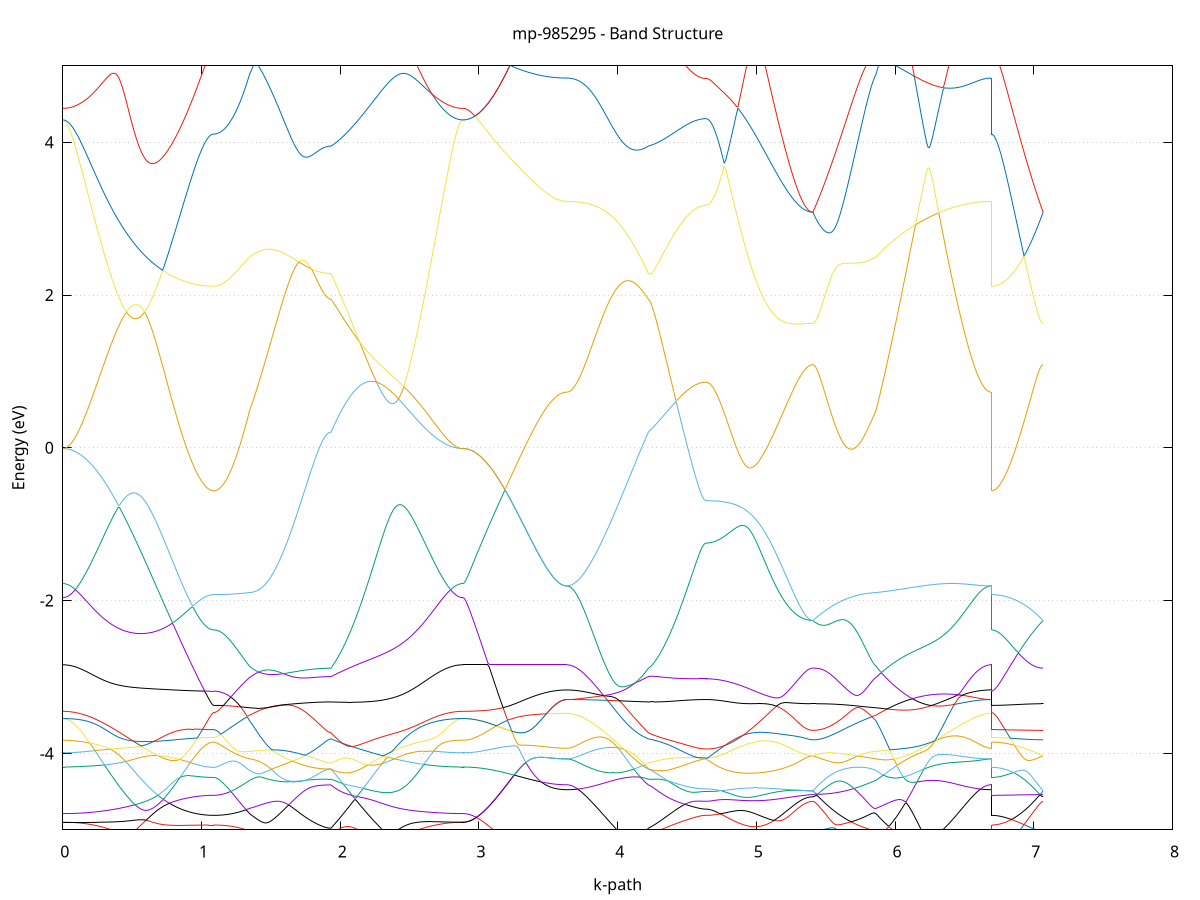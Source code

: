 set title 'mp-985295 - Band Structure'
set xlabel 'k-path'
set ylabel 'Energy (eV)'
set grid y
set yrange [-5:5]
set terminal png size 800,600
set output 'mp-985295_bands_gnuplot.png'
plot '-' using 1:2 with lines notitle, '-' using 1:2 with lines notitle, '-' using 1:2 with lines notitle, '-' using 1:2 with lines notitle, '-' using 1:2 with lines notitle, '-' using 1:2 with lines notitle, '-' using 1:2 with lines notitle, '-' using 1:2 with lines notitle, '-' using 1:2 with lines notitle, '-' using 1:2 with lines notitle, '-' using 1:2 with lines notitle, '-' using 1:2 with lines notitle, '-' using 1:2 with lines notitle, '-' using 1:2 with lines notitle, '-' using 1:2 with lines notitle, '-' using 1:2 with lines notitle, '-' using 1:2 with lines notitle, '-' using 1:2 with lines notitle, '-' using 1:2 with lines notitle, '-' using 1:2 with lines notitle, '-' using 1:2 with lines notitle, '-' using 1:2 with lines notitle, '-' using 1:2 with lines notitle, '-' using 1:2 with lines notitle, '-' using 1:2 with lines notitle, '-' using 1:2 with lines notitle, '-' using 1:2 with lines notitle, '-' using 1:2 with lines notitle, '-' using 1:2 with lines notitle, '-' using 1:2 with lines notitle, '-' using 1:2 with lines notitle, '-' using 1:2 with lines notitle, '-' using 1:2 with lines notitle, '-' using 1:2 with lines notitle, '-' using 1:2 with lines notitle, '-' using 1:2 with lines notitle, '-' using 1:2 with lines notitle, '-' using 1:2 with lines notitle, '-' using 1:2 with lines notitle, '-' using 1:2 with lines notitle, '-' using 1:2 with lines notitle, '-' using 1:2 with lines notitle, '-' using 1:2 with lines notitle, '-' using 1:2 with lines notitle, '-' using 1:2 with lines notitle, '-' using 1:2 with lines notitle, '-' using 1:2 with lines notitle, '-' using 1:2 with lines notitle, '-' using 1:2 with lines notitle, '-' using 1:2 with lines notitle, '-' using 1:2 with lines notitle, '-' using 1:2 with lines notitle, '-' using 1:2 with lines notitle, '-' using 1:2 with lines notitle, '-' using 1:2 with lines notitle, '-' using 1:2 with lines notitle, '-' using 1:2 with lines notitle, '-' using 1:2 with lines notitle, '-' using 1:2 with lines notitle, '-' using 1:2 with lines notitle, '-' using 1:2 with lines notitle, '-' using 1:2 with lines notitle, '-' using 1:2 with lines notitle, '-' using 1:2 with lines notitle
0.000000 -11.273081
0.009986 -11.272881
0.019973 -11.272081
0.029959 -11.270781
0.039946 -11.268881
0.049932 -11.266581
0.059918 -11.263681
0.069905 -11.260381
0.079891 -11.256481
0.089878 -11.251981
0.099864 -11.247081
0.109851 -11.241681
0.119837 -11.235781
0.129823 -11.229381
0.139810 -11.222481
0.149796 -11.215081
0.159783 -11.207281
0.169769 -11.198881
0.179755 -11.190181
0.189742 -11.180881
0.199728 -11.171181
0.209715 -11.161081
0.219701 -11.150481
0.229687 -11.139481
0.239674 -11.128081
0.249660 -11.116381
0.259647 -11.104181
0.269633 -11.091581
0.279620 -11.078681
0.289606 -11.065381
0.299592 -11.051781
0.309579 -11.037781
0.319565 -11.023581
0.329552 -11.008981
0.339538 -10.994181
0.349524 -10.978981
0.359511 -10.963681
0.369497 -10.948081
0.379484 -10.932181
0.389470 -10.916181
0.399456 -10.899981
0.409443 -10.883581
0.419429 -10.867081
0.429416 -10.850481
0.439402 -10.833681
0.449388 -10.816881
0.459375 -10.799981
0.469361 -10.782981
0.479348 -10.766081
0.489334 -10.749081
0.499321 -10.732081
0.509307 -10.715181
0.519293 -10.698281
0.529280 -10.681581
0.539266 -10.664881
0.549253 -10.648281
0.559239 -10.631881
0.569225 -10.615681
0.579212 -10.599681
0.589198 -10.583781
0.599185 -10.568181
0.609171 -10.552781
0.619157 -10.537681
0.629144 -10.522881
0.639130 -10.508381
0.649117 -10.494081
0.659103 -10.480281
0.669090 -10.466681
0.679076 -10.453481
0.689062 -10.440681
0.699049 -10.428181
0.709035 -10.416081
0.719022 -10.404381
0.729008 -10.393081
0.738994 -10.382181
0.748981 -10.371681
0.758967 -10.361581
0.768954 -10.351881
0.778940 -10.342581
0.788926 -10.333781
0.798913 -10.325281
0.808899 -10.317181
0.818886 -10.309481
0.828872 -10.302181
0.838858 -10.295281
0.848845 -10.288681
0.858831 -10.282481
0.868818 -10.276681
0.878804 -10.271181
0.888791 -10.266081
0.898777 -10.261281
0.908763 -10.256781
0.918750 -10.252581
0.928736 -10.248681
0.938723 -10.245081
0.948709 -10.241781
0.958695 -10.238781
0.968682 -10.235981
0.978668 -10.233481
0.988655 -10.231181
0.998641 -10.229181
1.008627 -10.227381
1.018614 -10.225881
1.028600 -10.224481
1.038587 -10.223381
1.048573 -10.222481
1.058560 -10.221681
1.068546 -10.221181
1.078532 -10.220881
1.088519 -10.220781
1.088519 -10.220781
1.098419 -10.220781
1.108319 -10.220781
1.118219 -10.220781
1.128120 -10.220781
1.138020 -10.220781
1.147920 -10.220881
1.157820 -10.220881
1.167720 -10.220881
1.177620 -10.220981
1.187521 -10.220981
1.197421 -10.221081
1.207321 -10.221281
1.217221 -10.221381
1.227121 -10.221581
1.237022 -10.221881
1.246922 -10.222181
1.256822 -10.222581
1.266722 -10.222981
1.276622 -10.223481
1.286523 -10.224081
1.296423 -10.224781
1.306323 -10.225581
1.316223 -10.226481
1.326123 -10.227481
1.336023 -10.228681
1.345924 -10.229981
1.345924 -10.229981
1.355884 -10.230981
1.365845 -10.232081
1.375806 -10.233381
1.385767 -10.234781
1.395728 -10.236181
1.405688 -10.237781
1.415649 -10.239481
1.425610 -10.241181
1.435571 -10.243081
1.445531 -10.244981
1.455492 -10.246981
1.465453 -10.248981
1.475414 -10.251181
1.485375 -10.253281
1.495335 -10.255581
1.505296 -10.257781
1.515257 -10.260081
1.525218 -10.262481
1.535179 -10.264881
1.545139 -10.267281
1.555100 -10.269681
1.565061 -10.272081
1.575022 -10.274581
1.584982 -10.276981
1.594943 -10.279481
1.604904 -10.281881
1.614865 -10.284281
1.624826 -10.286681
1.634786 -10.289081
1.644747 -10.291481
1.654708 -10.293781
1.664669 -10.296081
1.674630 -10.298281
1.684590 -10.300481
1.694551 -10.302681
1.704512 -10.304781
1.714473 -10.306781
1.724433 -10.308781
1.734394 -10.310681
1.744355 -10.312481
1.754316 -10.314281
1.764277 -10.315981
1.774237 -10.317581
1.784198 -10.319081
1.794159 -10.320581
1.804120 -10.321881
1.814080 -10.323181
1.824041 -10.324381
1.834002 -10.325381
1.843963 -10.326381
1.853924 -10.327281
1.863884 -10.328081
1.873845 -10.328781
1.883806 -10.329281
1.893767 -10.329781
1.903728 -10.330181
1.913688 -10.330481
1.923649 -10.330581
1.933610 -10.330681
1.933610 -10.330681
1.943524 -10.326581
1.953437 -10.322981
1.963351 -10.319981
1.973265 -10.317381
1.983178 -10.315381
1.993092 -10.313981
2.003006 -10.313181
2.012919 -10.312981
2.022833 -10.313381
2.032747 -10.314381
2.042660 -10.316081
2.052574 -10.318381
2.062488 -10.321381
2.072401 -10.324981
2.082315 -10.329281
2.092229 -10.334281
2.102142 -10.339881
2.112056 -10.346281
2.121969 -10.353181
2.131883 -10.360881
2.141797 -10.369081
2.151711 -10.377981
2.161624 -10.387581
2.171538 -10.397681
2.181451 -10.408381
2.191365 -10.419681
2.201279 -10.431481
2.211192 -10.443881
2.221106 -10.456781
2.231020 -10.470081
2.240933 -10.483881
2.250847 -10.498181
2.260761 -10.512781
2.270674 -10.527781
2.280588 -10.543181
2.290502 -10.558881
2.300415 -10.574881
2.310329 -10.591181
2.320243 -10.607681
2.330156 -10.624381
2.340070 -10.641281
2.349984 -10.658381
2.359897 -10.675581
2.369811 -10.692881
2.379725 -10.710281
2.389638 -10.727681
2.399552 -10.745181
2.409466 -10.762581
2.419379 -10.780081
2.429293 -10.797481
2.439207 -10.814781
2.449120 -10.831981
2.459034 -10.849181
2.468948 -10.866081
2.478861 -10.882981
2.488775 -10.899681
2.498689 -10.916081
2.508602 -10.932381
2.518516 -10.948481
2.528430 -10.964181
2.538343 -10.979781
2.548257 -10.994981
2.558171 -11.009981
2.568084 -11.024681
2.577998 -11.038981
2.587912 -11.052981
2.597825 -11.066681
2.607739 -11.079981
2.617653 -11.092881
2.627566 -11.105481
2.637480 -11.117681
2.647394 -11.129381
2.657307 -11.140781
2.667221 -11.151681
2.677135 -11.162181
2.687048 -11.172281
2.696962 -11.181881
2.706876 -11.191081
2.716789 -11.199781
2.726703 -11.208081
2.736617 -11.215781
2.746530 -11.223081
2.756444 -11.229981
2.766358 -11.236281
2.776271 -11.242081
2.786185 -11.247481
2.796099 -11.252281
2.806012 -11.256681
2.815926 -11.260481
2.825840 -11.263881
2.835753 -11.266681
2.845667 -11.268981
2.855581 -11.270781
2.865494 -11.272081
2.875408 -11.272881
2.885322 -11.273081
2.885322 -11.273081
2.895303 -11.272881
2.905284 -11.272281
2.915265 -11.271181
2.925246 -11.269581
2.935227 -11.267681
2.945208 -11.265281
2.955190 -11.262481
2.965171 -11.259181
2.975152 -11.255581
2.985133 -11.251481
2.995114 -11.246981
3.005095 -11.242081
3.015076 -11.236781
3.025058 -11.231081
3.035039 -11.224981
3.045020 -11.218481
3.055001 -11.211681
3.064982 -11.204381
3.074963 -11.196881
3.084944 -11.188881
3.094926 -11.180681
3.104907 -11.172081
3.114888 -11.163181
3.124869 -11.153881
3.134850 -11.144381
3.144831 -11.134581
3.154812 -11.124581
3.164793 -11.114181
3.174775 -11.103681
3.184756 -11.092881
3.194737 -11.081881
3.204718 -11.070681
3.214699 -11.059281
3.224680 -11.047781
3.234661 -11.036081
3.244643 -11.024281
3.254624 -11.012381
3.264605 -11.000381
3.274586 -10.988281
3.284567 -10.976181
3.294548 -10.963981
3.304529 -10.951881
3.314511 -10.939681
3.324492 -10.927681
3.334473 -10.915581
3.344454 -10.903681
3.354435 -10.891781
3.364416 -10.880081
3.374397 -10.868581
3.384379 -10.857181
3.394360 -10.845981
3.404341 -10.835081
3.414322 -10.824381
3.424303 -10.813881
3.434284 -10.803781
3.444265 -10.793981
3.454246 -10.784481
3.464228 -10.775381
3.474209 -10.766681
3.484190 -10.758381
3.494171 -10.750581
3.504152 -10.743081
3.514133 -10.736181
3.524114 -10.729681
3.534096 -10.723781
3.544077 -10.718281
3.554058 -10.713381
3.564039 -10.708981
3.574020 -10.705181
3.584001 -10.701981
3.593982 -10.699281
3.603964 -10.697181
3.613945 -10.695781
3.623926 -10.694881
3.633907 -10.694581
3.633907 -10.694581
3.643868 -10.694381
3.653829 -10.693881
3.663789 -10.692981
3.673750 -10.691881
3.683711 -10.690381
3.693672 -10.688481
3.703632 -10.686381
3.713593 -10.683881
3.723554 -10.681081
3.733515 -10.677881
3.743476 -10.674481
3.753436 -10.670681
3.763397 -10.666581
3.773358 -10.662281
3.783319 -10.657581
3.793280 -10.652581
3.803240 -10.647381
3.813201 -10.641881
3.823162 -10.636081
3.833123 -10.629981
3.843083 -10.623681
3.853044 -10.617081
3.863005 -10.610281
3.872966 -10.603281
3.882927 -10.596081
3.892887 -10.588581
3.902848 -10.580981
3.912809 -10.573081
3.922770 -10.565081
3.932731 -10.556981
3.942691 -10.548681
3.952652 -10.540181
3.962613 -10.531681
3.972574 -10.522981
3.982534 -10.514281
3.992495 -10.505481
4.002456 -10.496581
4.012417 -10.487681
4.022378 -10.478781
4.032338 -10.469881
4.042299 -10.460981
4.052260 -10.452181
4.062221 -10.443381
4.072181 -10.434681
4.082142 -10.426181
4.092103 -10.417681
4.102064 -10.409381
4.112025 -10.401281
4.121985 -10.393381
4.131946 -10.385681
4.141907 -10.378281
4.151868 -10.371081
4.161829 -10.364181
4.171789 -10.357681
4.181750 -10.351481
4.191711 -10.345581
4.201672 -10.340181
4.211632 -10.335181
4.221593 -10.330681
4.221593 -10.330681
4.231503 -10.328881
4.241412 -10.327381
4.251322 -10.326081
4.261231 -10.324981
4.271141 -10.324181
4.281051 -10.323481
4.290960 -10.322981
4.300870 -10.322681
4.310779 -10.322581
4.320689 -10.322581
4.330598 -10.322681
4.340508 -10.322981
4.350418 -10.323381
4.360327 -10.323781
4.370237 -10.324381
4.380146 -10.325081
4.390056 -10.325781
4.399965 -10.326481
4.409875 -10.327381
4.419784 -10.328181
4.429694 -10.329081
4.439604 -10.329981
4.449513 -10.330881
4.459423 -10.331881
4.469332 -10.332781
4.479242 -10.333681
4.489151 -10.334581
4.499061 -10.335381
4.508970 -10.336281
4.518880 -10.337081
4.528790 -10.337781
4.538699 -10.338481
4.548609 -10.339181
4.558518 -10.339681
4.568428 -10.340281
4.578337 -10.340681
4.588247 -10.341081
4.598156 -10.341481
4.608066 -10.341681
4.617976 -10.341881
4.627885 -10.341981
4.637795 -10.342081
4.637795 -10.342081
4.647791 -10.341981
4.657787 -10.341881
4.667783 -10.341581
4.677779 -10.341281
4.687775 -10.340781
4.697771 -10.340281
4.707767 -10.339681
4.717763 -10.338881
4.727760 -10.338081
4.737756 -10.337181
4.747752 -10.336181
4.757748 -10.334981
4.767744 -10.333881
4.777740 -10.332581
4.787736 -10.331181
4.797732 -10.329781
4.807728 -10.328181
4.817724 -10.326581
4.827720 -10.324981
4.837716 -10.323181
4.847713 -10.321381
4.857709 -10.319481
4.867705 -10.317581
4.877701 -10.315481
4.887697 -10.313481
4.897693 -10.311381
4.907689 -10.309181
4.917685 -10.306981
4.927681 -10.304681
4.937677 -10.302381
4.947674 -10.299981
4.957670 -10.297681
4.967666 -10.295281
4.977662 -10.292781
4.987658 -10.290381
4.997654 -10.287881
5.007650 -10.285381
5.017646 -10.282881
5.027642 -10.280481
5.037638 -10.277981
5.047634 -10.275481
5.057631 -10.272981
5.067627 -10.270481
5.077623 -10.268081
5.087619 -10.265581
5.097615 -10.263181
5.107611 -10.260881
5.117607 -10.258481
5.127603 -10.256181
5.137599 -10.253881
5.147595 -10.251681
5.157591 -10.249481
5.167588 -10.247381
5.177584 -10.245281
5.187580 -10.243281
5.197576 -10.241381
5.207572 -10.239481
5.217568 -10.237681
5.227564 -10.235881
5.237560 -10.234281
5.247556 -10.232681
5.257552 -10.231181
5.267548 -10.229781
5.277545 -10.228381
5.287541 -10.227181
5.297537 -10.225981
5.307533 -10.224981
5.317529 -10.223981
5.327525 -10.223081
5.337521 -10.222381
5.347517 -10.221681
5.357513 -10.221081
5.367509 -10.220681
5.377505 -10.220281
5.387501 -10.219981
5.397498 -10.219881
5.407494 -10.219781
5.407494 -10.219781
5.417369 -10.219781
5.427244 -10.219881
5.437119 -10.219981
5.446995 -10.220081
5.456870 -10.220181
5.466745 -10.220381
5.476620 -10.220481
5.486495 -10.220681
5.496371 -10.220881
5.506246 -10.221081
5.516121 -10.221281
5.525996 -10.221481
5.535872 -10.221681
5.545747 -10.221881
5.555622 -10.222081
5.565497 -10.222281
5.575372 -10.222481
5.585248 -10.222681
5.595123 -10.222881
5.604998 -10.223081
5.614873 -10.223181
5.624749 -10.223381
5.634624 -10.223581
5.644499 -10.223681
5.654374 -10.223881
5.664249 -10.223981
5.674125 -10.224081
5.684000 -10.224281
5.693875 -10.224381
5.703750 -10.224481
5.713626 -10.224681
5.723501 -10.224781
5.733376 -10.224981
5.743251 -10.225081
5.753126 -10.225281
5.763002 -10.225481
5.772877 -10.225781
5.782752 -10.225981
5.792627 -10.226281
5.802503 -10.226681
5.812378 -10.227081
5.822253 -10.227481
5.832128 -10.227981
5.842003 -10.228581
5.851879 -10.229181
5.861754 -10.229981
5.861754 -10.229981
5.871648 -10.231381
5.881542 -10.232981
5.891436 -10.234681
5.901331 -10.236581
5.911225 -10.238681
5.921119 -10.240981
5.931013 -10.243381
5.940908 -10.246081
5.950802 -10.248881
5.960696 -10.251981
5.970590 -10.255281
5.980484 -10.258781
5.990379 -10.262481
6.000273 -10.266381
6.010167 -10.270581
6.020061 -10.274981
6.029955 -10.279581
6.039850 -10.284481
6.049744 -10.289481
6.059638 -10.294881
6.069532 -10.300381
6.079427 -10.306181
6.089321 -10.312181
6.099215 -10.318381
6.109109 -10.324781
6.119003 -10.331381
6.128898 -10.338281
6.138792 -10.345281
6.148686 -10.352481
6.158580 -10.359881
6.168474 -10.367481
6.178369 -10.375181
6.188263 -10.383081
6.198157 -10.391081
6.208051 -10.399181
6.217945 -10.407381
6.227840 -10.415781
6.237734 -10.424181
6.247628 -10.432681
6.257522 -10.441281
6.267417 -10.449881
6.277311 -10.458581
6.287205 -10.467181
6.297099 -10.475881
6.306993 -10.484581
6.316888 -10.493281
6.326782 -10.501881
6.336676 -10.510481
6.346570 -10.518981
6.356464 -10.527481
6.366359 -10.535881
6.376253 -10.544081
6.386147 -10.552281
6.396041 -10.560281
6.405936 -10.568181
6.415830 -10.575981
6.425724 -10.583581
6.435618 -10.590981
6.445512 -10.598181
6.455407 -10.605181
6.465301 -10.612081
6.475195 -10.618681
6.485089 -10.625081
6.494983 -10.631181
6.504878 -10.637181
6.514772 -10.642781
6.524666 -10.648181
6.534560 -10.653381
6.544455 -10.658181
6.554349 -10.662781
6.564243 -10.667081
6.574137 -10.671081
6.584031 -10.674781
6.593926 -10.678181
6.603820 -10.681281
6.613714 -10.683981
6.623608 -10.686481
6.633502 -10.688581
6.643397 -10.690381
6.653291 -10.691881
6.663185 -10.693081
6.673079 -10.693881
6.682974 -10.694381
6.692868 -10.694581
6.692868 -10.220781
6.702718 -10.220781
6.712567 -10.220781
6.722417 -10.220781
6.732267 -10.220781
6.742117 -10.220781
6.751967 -10.220781
6.761816 -10.220781
6.771666 -10.220681
6.781516 -10.220681
6.791366 -10.220681
6.801216 -10.220581
6.811065 -10.220581
6.820915 -10.220581
6.830765 -10.220481
6.840615 -10.220481
6.850465 -10.220481
6.860314 -10.220381
6.870164 -10.220381
6.880014 -10.220281
6.889864 -10.220281
6.899714 -10.220281
6.909563 -10.220181
6.919413 -10.220181
6.929263 -10.220081
6.939113 -10.220081
6.948963 -10.220081
6.958813 -10.219981
6.968662 -10.219981
6.978512 -10.219981
6.988362 -10.219881
6.998212 -10.219881
7.008062 -10.219881
7.017911 -10.219881
7.027761 -10.219881
7.037611 -10.219881
7.047461 -10.219781
7.057311 -10.219781
7.067160 -10.219781
e
0.000000 -6.142681
0.009986 -6.142481
0.019973 -6.141781
0.029959 -6.140681
0.039946 -6.139081
0.049932 -6.137081
0.059918 -6.134681
0.069905 -6.131881
0.079891 -6.128581
0.089878 -6.125081
0.099864 -6.121081
0.109851 -6.116881
0.119837 -6.112381
0.129823 -6.107681
0.139810 -6.102781
0.149796 -6.097681
0.159783 -6.092681
0.169769 -6.087581
0.179755 -6.082681
0.189742 -6.078081
0.199728 -6.073881
0.209715 -6.070281
0.219701 -6.067481
0.229687 -6.065681
0.239674 -6.065081
0.249660 -6.065981
0.259647 -6.068381
0.269633 -6.072581
0.279620 -6.078481
0.289606 -6.086081
0.299592 -6.095181
0.309579 -6.105781
0.319565 -6.117681
0.329552 -6.130581
0.339538 -6.144381
0.349524 -6.158781
0.359511 -6.173881
0.369497 -6.189281
0.379484 -6.205081
0.389470 -6.220981
0.399456 -6.236981
0.409443 -6.252981
0.419429 -6.268781
0.429416 -6.284481
0.439402 -6.299981
0.449388 -6.315081
0.459375 -6.329781
0.469361 -6.344081
0.479348 -6.357881
0.489334 -6.371081
0.499321 -6.383781
0.509307 -6.395781
0.519293 -6.407081
0.529280 -6.417681
0.539266 -6.427581
0.549253 -6.436681
0.559239 -6.444881
0.569225 -6.452281
0.579212 -6.458681
0.589198 -6.464281
0.599185 -6.468881
0.609171 -6.472581
0.619157 -6.475281
0.629144 -6.476881
0.639130 -6.477581
0.649117 -6.477281
0.659103 -6.475881
0.669090 -6.473381
0.679076 -6.469981
0.689062 -6.465381
0.699049 -6.459881
0.709035 -6.453281
0.719022 -6.445681
0.729008 -6.436981
0.738994 -6.427381
0.748981 -6.416781
0.758967 -6.405181
0.768954 -6.392581
0.778940 -6.379181
0.788926 -6.364881
0.798913 -6.349681
0.808899 -6.333681
0.818886 -6.316981
0.828872 -6.299581
0.838858 -6.281481
0.848845 -6.262781
0.858831 -6.243481
0.868818 -6.223781
0.878804 -6.203581
0.888791 -6.183081
0.898777 -6.162281
0.908763 -6.141281
0.918750 -6.120181
0.928736 -6.099081
0.938723 -6.078081
0.948709 -6.057281
0.958695 -6.036881
0.968682 -6.016881
0.978668 -5.997481
0.988655 -5.978781
0.998641 -5.960981
1.008627 -5.944381
1.018614 -5.928981
1.028600 -5.914981
1.038587 -5.902781
1.048573 -5.892381
1.058560 -5.884081
1.068546 -5.877981
1.078532 -5.874281
1.088519 -5.872981
1.088519 -5.872981
1.098419 -5.872781
1.108319 -5.871981
1.118219 -5.870781
1.128120 -5.868981
1.138020 -5.866781
1.147920 -5.869981
1.157820 -5.877881
1.167720 -5.886581
1.177620 -5.895881
1.187521 -5.905581
1.197421 -5.915781
1.207321 -5.926181
1.217221 -5.936881
1.227121 -5.947881
1.237022 -5.958881
1.246922 -5.970081
1.256822 -5.981281
1.266722 -5.992481
1.276622 -6.003781
1.286523 -6.015081
1.296423 -6.026281
1.306323 -6.037381
1.316223 -6.048481
1.326123 -6.059581
1.336023 -6.070481
1.345924 -6.081281
1.345924 -6.081281
1.355884 -6.088781
1.365845 -6.095981
1.375806 -6.102781
1.385767 -6.109181
1.395728 -6.115381
1.405688 -6.121181
1.415649 -6.126581
1.425610 -6.131681
1.435571 -6.136481
1.445531 -6.140881
1.455492 -6.144881
1.465453 -6.148581
1.475414 -6.151981
1.485375 -6.154981
1.495335 -6.157681
1.505296 -6.159981
1.515257 -6.161981
1.525218 -6.163581
1.535179 -6.164881
1.545139 -6.165781
1.555100 -6.166481
1.565061 -6.166681
1.575022 -6.166681
1.584982 -6.166281
1.594943 -6.165581
1.604904 -6.164581
1.614865 -6.163181
1.624826 -6.161581
1.634786 -6.159581
1.644747 -6.157381
1.654708 -6.154881
1.664669 -6.152081
1.674630 -6.148981
1.684590 -6.145681
1.694551 -6.142081
1.704512 -6.138281
1.714473 -6.134281
1.724433 -6.130081
1.734394 -6.125681
1.744355 -6.121181
1.754316 -6.116581
1.764277 -6.111781
1.774237 -6.106981
1.784198 -6.102081
1.794159 -6.097181
1.804120 -6.092281
1.814080 -6.087581
1.824041 -6.082881
1.834002 -6.086181
1.843963 -6.090381
1.853924 -6.094181
1.863884 -6.097581
1.873845 -6.100581
1.883806 -6.103081
1.893767 -6.105181
1.903728 -6.106781
1.913688 -6.107881
1.923649 -6.108581
1.933610 -6.108881
1.933610 -6.108881
1.943524 -6.125981
1.953437 -6.142681
1.963351 -6.158981
1.973265 -6.174781
1.983178 -6.190081
1.993092 -6.204681
2.003006 -6.218681
2.012919 -6.231981
2.022833 -6.244581
2.032747 -6.256281
2.042660 -6.267181
2.052574 -6.277281
2.062488 -6.286381
2.072401 -6.294581
2.082315 -6.301881
2.092229 -6.308181
2.102142 -6.313481
2.112056 -6.317881
2.121969 -6.321181
2.131883 -6.323481
2.141797 -6.324781
2.151711 -6.325181
2.161624 -6.324481
2.171538 -6.322781
2.181451 -6.320181
2.191365 -6.316581
2.201279 -6.311981
2.211192 -6.306581
2.221106 -6.300181
2.231020 -6.292981
2.240933 -6.284981
2.250847 -6.276181
2.260761 -6.266481
2.270674 -6.256181
2.280588 -6.245181
2.290502 -6.233381
2.300415 -6.221081
2.310329 -6.208181
2.320243 -6.194781
2.330156 -6.180781
2.340070 -6.166381
2.349984 -6.151581
2.359897 -6.136481
2.369811 -6.120981
2.379725 -6.105281
2.389638 -6.089381
2.399552 -6.073281
2.409466 -6.057181
2.419379 -6.041081
2.429293 -6.024981
2.439207 -6.009181
2.449120 -5.993681
2.459034 -5.978781
2.468948 -5.964581
2.478861 -5.951581
2.488775 -5.940281
2.498689 -5.931081
2.508602 -5.924881
2.518516 -5.921981
2.528430 -5.922581
2.538343 -5.925981
2.548257 -5.931681
2.558171 -5.938881
2.568084 -5.947181
2.577998 -5.956081
2.587912 -5.965481
2.597825 -5.974981
2.607739 -5.984681
2.617653 -5.994381
2.627566 -6.003981
2.637480 -6.013381
2.647394 -6.022681
2.657307 -6.031781
2.667221 -6.040581
2.677135 -6.049081
2.687048 -6.057381
2.696962 -6.065381
2.706876 -6.072981
2.716789 -6.080281
2.726703 -6.087181
2.736617 -6.093681
2.746530 -6.099881
2.756444 -6.105681
2.766358 -6.111081
2.776271 -6.116081
2.786185 -6.120581
2.796099 -6.124781
2.806012 -6.128481
2.815926 -6.131781
2.825840 -6.134681
2.835753 -6.137081
2.845667 -6.139081
2.855581 -6.140681
2.865494 -6.141781
2.875408 -6.142481
2.885322 -6.142681
2.885322 -6.142681
2.895303 -6.145381
2.905284 -6.152881
2.915265 -6.163581
2.925246 -6.176281
2.935227 -6.190281
2.945208 -6.204981
2.955190 -6.220281
2.965171 -6.235881
2.975152 -6.251681
2.985133 -6.267681
2.995114 -6.283781
3.005095 -6.299881
3.015076 -6.316081
3.025058 -6.332181
3.035039 -6.348281
3.045020 -6.364281
3.055001 -6.380081
3.064982 -6.395881
3.074963 -6.411481
3.084944 -6.426881
3.094926 -6.442081
3.104907 -6.457081
3.114888 -6.471881
3.124869 -6.486381
3.134850 -6.500681
3.144831 -6.514581
3.154812 -6.528181
3.164793 -6.541481
3.174775 -6.554381
3.184756 -6.566981
3.194737 -6.579181
3.204718 -6.590981
3.214699 -6.602281
3.224680 -6.613181
3.234661 -6.623681
3.244643 -6.633681
3.254624 -6.643081
3.264605 -6.652081
3.274586 -6.660581
3.284567 -6.668481
3.294548 -6.675881
3.304529 -6.682781
3.314511 -6.689081
3.324492 -6.694781
3.334473 -6.699881
3.344454 -6.704381
3.354435 -6.708381
3.364416 -6.711681
3.374397 -6.714381
3.384379 -6.716581
3.394360 -6.718081
3.404341 -6.718981
3.414322 -6.719281
3.424303 -6.719081
3.434284 -6.718181
3.444265 -6.716881
3.454246 -6.714981
3.464228 -6.712581
3.474209 -6.709681
3.484190 -6.706381
3.494171 -6.702681
3.504152 -6.698681
3.514133 -6.694381
3.524114 -6.689981
3.534096 -6.685381
3.544077 -6.680781
3.554058 -6.676281
3.564039 -6.671881
3.574020 -6.667781
3.584001 -6.664181
3.593982 -6.660981
3.603964 -6.658381
3.613945 -6.656381
3.623926 -6.655281
3.633907 -6.654881
3.633907 -6.654881
3.643868 -6.654581
3.653829 -6.653881
3.663789 -6.652581
3.673750 -6.650881
3.683711 -6.648681
3.693672 -6.645981
3.703632 -6.642881
3.713593 -6.639181
3.723554 -6.635081
3.733515 -6.630581
3.743476 -6.625581
3.753436 -6.620081
3.763397 -6.614181
3.773358 -6.607781
3.783319 -6.601081
3.793280 -6.593881
3.803240 -6.586281
3.813201 -6.578381
3.823162 -6.569981
3.833123 -6.561281
3.843083 -6.552281
3.853044 -6.542881
3.863005 -6.533181
3.872966 -6.523081
3.882927 -6.512781
3.892887 -6.502181
3.902848 -6.491281
3.912809 -6.480081
3.922770 -6.468681
3.932731 -6.457081
3.942691 -6.445181
3.952652 -6.433181
3.962613 -6.420881
3.972574 -6.408381
3.982534 -6.395781
3.992495 -6.382981
4.002456 -6.369981
4.012417 -6.356881
4.022378 -6.343681
4.032338 -6.330281
4.042299 -6.316681
4.052260 -6.303081
4.062221 -6.289281
4.072181 -6.275381
4.082142 -6.261381
4.092103 -6.247181
4.102064 -6.232981
4.112025 -6.218581
4.121985 -6.204181
4.131946 -6.189581
4.141907 -6.174881
4.151868 -6.160081
4.161829 -6.145081
4.171789 -6.130081
4.181750 -6.114881
4.191711 -6.099581
4.201672 -6.084181
4.211632 -6.091281
4.221593 -6.108881
4.221593 -6.108881
4.231503 -6.117281
4.241412 -6.126881
4.251322 -6.137081
4.261231 -6.147481
4.271141 -6.158181
4.281051 -6.168881
4.290960 -6.179581
4.300870 -6.190281
4.310779 -6.200981
4.320689 -6.211481
4.330598 -6.221981
4.340508 -6.232381
4.350418 -6.242581
4.360327 -6.252681
4.370237 -6.262581
4.380146 -6.272181
4.390056 -6.281681
4.399965 -6.290881
4.409875 -6.299881
4.419784 -6.308681
4.429694 -6.317081
4.439604 -6.325281
4.449513 -6.333081
4.459423 -6.340581
4.469332 -6.347781
4.479242 -6.354681
4.489151 -6.361181
4.499061 -6.367281
4.508970 -6.373081
4.518880 -6.378381
4.528790 -6.383381
4.538699 -6.387881
4.548609 -6.392081
4.558518 -6.395781
4.568428 -6.399081
4.578337 -6.401981
4.588247 -6.404481
4.598156 -6.406481
4.608066 -6.407981
4.617976 -6.409181
4.627885 -6.409781
4.637795 -6.409981
4.637795 -6.409981
4.647791 -6.409781
4.657787 -6.408881
4.667783 -6.407481
4.677779 -6.405481
4.687775 -6.402881
4.697771 -6.399781
4.707767 -6.396081
4.717763 -6.391881
4.727760 -6.387081
4.737756 -6.381781
4.747752 -6.375981
4.757748 -6.369581
4.767744 -6.362681
4.777740 -6.355281
4.787736 -6.347481
4.797732 -6.339081
4.807728 -6.330281
4.817724 -6.320981
4.827720 -6.311281
4.837716 -6.301181
4.847713 -6.290581
4.857709 -6.279681
4.867705 -6.268481
4.877701 -6.256881
4.887697 -6.244981
4.897693 -6.232781
4.907689 -6.220281
4.917685 -6.207681
4.927681 -6.194781
4.937677 -6.181681
4.947674 -6.168481
4.957670 -6.155281
4.967666 -6.141881
4.977662 -6.128581
4.987658 -6.115181
4.997654 -6.101881
5.007650 -6.088781
5.017646 -6.075681
5.027642 -6.062781
5.037638 -6.050181
5.047634 -6.037781
5.057631 -6.025781
5.067627 -6.013981
5.077623 -6.002681
5.087619 -5.991681
5.097615 -5.981181
5.107611 -5.971181
5.117607 -5.961681
5.127603 -5.952581
5.137599 -5.944081
5.147595 -5.936081
5.157591 -5.928581
5.167588 -5.921681
5.177584 -5.915281
5.187580 -5.909381
5.197576 -5.903881
5.207572 -5.898981
5.217568 -5.894581
5.227564 -5.890481
5.237560 -5.886981
5.247556 -5.883781
5.257552 -5.881081
5.267548 -5.878781
5.277545 -5.876881
5.287541 -5.875381
5.297537 -5.874281
5.307533 -5.873681
5.317529 -5.873381
5.327525 -5.873381
5.337521 -5.873681
5.347517 -5.874081
5.357513 -5.874581
5.367509 -5.874981
5.377505 -5.875281
5.387501 -5.875581
5.397498 -5.875781
5.407494 -5.875881
5.407494 -5.875881
5.417369 -5.875681
5.427244 -5.874981
5.437119 -5.874081
5.446995 -5.872781
5.456870 -5.871481
5.466745 -5.870381
5.476620 -5.869981
5.486495 -5.870481
5.496371 -5.871581
5.506246 -5.873281
5.516121 -5.875481
5.525996 -5.878081
5.535872 -5.880981
5.545747 -5.884281
5.555622 -5.887781
5.565497 -5.891581
5.575372 -5.895681
5.585248 -5.899981
5.595123 -5.904581
5.604998 -5.909381
5.614873 -5.914481
5.624749 -5.919781
5.634624 -5.925281
5.644499 -5.930981
5.654374 -5.936881
5.664249 -5.943081
5.674125 -5.949381
5.684000 -5.955881
5.693875 -5.962481
5.703750 -5.969281
5.713626 -5.976281
5.723501 -5.983281
5.733376 -5.990481
5.743251 -5.997681
5.753126 -6.004881
5.763002 -6.012181
5.772877 -6.019481
5.782752 -6.026781
5.792627 -6.034081
5.802503 -6.041181
5.812378 -6.048281
5.822253 -6.055181
5.832128 -6.061981
5.842003 -6.068681
5.851879 -6.075081
5.861754 -6.081281
5.861754 -6.081281
5.871648 -6.091981
5.881542 -6.102581
5.891436 -6.113081
5.901331 -6.123381
5.911225 -6.133481
5.921119 -6.143581
5.931013 -6.153381
5.940908 -6.163181
5.950802 -6.172681
5.960696 -6.182181
5.970590 -6.191381
5.980484 -6.200481
5.990379 -6.209381
6.000273 -6.218181
6.010167 -6.226781
6.020061 -6.235181
6.029955 -6.243481
6.039850 -6.251581
6.049744 -6.259581
6.059638 -6.267381
6.069532 -6.275081
6.079427 -6.282581
6.089321 -6.289981
6.099215 -6.297181
6.109109 -6.304381
6.119003 -6.311381
6.128898 -6.318181
6.138792 -6.324981
6.148686 -6.331681
6.158580 -6.338281
6.168474 -6.344781
6.178369 -6.351181
6.188263 -6.357481
6.198157 -6.363781
6.208051 -6.370081
6.217945 -6.376281
6.227840 -6.382481
6.237734 -6.388681
6.247628 -6.394881
6.257522 -6.401181
6.267417 -6.407381
6.277311 -6.413681
6.287205 -6.420081
6.297099 -6.426481
6.306993 -6.432881
6.316888 -6.439481
6.326782 -6.446081
6.336676 -6.452881
6.346570 -6.459681
6.356464 -6.466681
6.366359 -6.473681
6.376253 -6.480881
6.386147 -6.488081
6.396041 -6.495381
6.405936 -6.502881
6.415830 -6.510281
6.425724 -6.517881
6.435618 -6.525381
6.445512 -6.532981
6.455407 -6.540581
6.465301 -6.548181
6.475195 -6.555681
6.485089 -6.563081
6.494983 -6.570381
6.504878 -6.577581
6.514772 -6.584581
6.524666 -6.591381
6.534560 -6.597981
6.544455 -6.604281
6.554349 -6.610381
6.564243 -6.616081
6.574137 -6.621581
6.584031 -6.626681
6.593926 -6.631381
6.603820 -6.635681
6.613714 -6.639681
6.623608 -6.643181
6.633502 -6.646181
6.643397 -6.648781
6.653291 -6.650981
6.663185 -6.652681
6.673079 -6.653881
6.682974 -6.654581
6.692868 -6.654881
6.692868 -5.872981
6.702718 -5.872981
6.712567 -5.872981
6.722417 -5.872881
6.732267 -5.872781
6.742117 -5.872581
6.751967 -5.872381
6.761816 -5.872181
6.771666 -5.871981
6.781516 -5.871681
6.791366 -5.871381
6.801216 -5.870981
6.811065 -5.870681
6.820915 -5.870281
6.830765 -5.869881
6.840615 -5.869481
6.850465 -5.868981
6.860314 -5.868581
6.870164 -5.868081
6.880014 -5.867581
6.889864 -5.867081
6.899714 -5.866581
6.909563 -5.866081
6.919413 -5.865481
6.929263 -5.864981
6.939113 -5.864381
6.948963 -5.863881
6.958813 -5.863281
6.968662 -5.862781
6.978512 -5.862181
6.988362 -5.861681
6.998212 -5.863081
7.008062 -5.866381
7.017911 -5.869281
7.027761 -5.871681
7.037611 -5.873481
7.047461 -5.874781
7.057311 -5.875581
7.067160 -5.875881
e
0.000000 -6.047081
0.009986 -6.046881
0.019973 -6.046181
0.029959 -6.045081
0.039946 -6.043581
0.049932 -6.041581
0.059918 -6.039281
0.069905 -6.036381
0.079891 -6.033181
0.089878 -6.029481
0.099864 -6.025381
0.109851 -6.020881
0.119837 -6.015981
0.129823 -6.010581
0.139810 -6.004781
0.149796 -5.998581
0.159783 -5.991981
0.169769 -5.984881
0.179755 -5.977481
0.189742 -5.969681
0.199728 -5.961381
0.209715 -5.952781
0.219701 -5.943781
0.229687 -5.934381
0.239674 -5.924581
0.249660 -5.914381
0.259647 -5.903881
0.269633 -5.892981
0.279620 -5.881781
0.289606 -5.870181
0.299592 -5.858281
0.309579 -5.852481
0.319565 -5.846181
0.329552 -5.839081
0.339538 -5.831581
0.349524 -5.823481
0.359511 -5.815081
0.369497 -5.806281
0.379484 -5.797281
0.389470 -5.787981
0.399456 -5.778581
0.409443 -5.768981
0.419429 -5.759381
0.429416 -5.749581
0.439402 -5.739681
0.449388 -5.729681
0.459375 -5.719681
0.469361 -5.709681
0.479348 -5.699481
0.489334 -5.689381
0.499321 -5.679181
0.509307 -5.668881
0.519293 -5.658681
0.529280 -5.648381
0.539266 -5.637981
0.549253 -5.627681
0.559239 -5.617281
0.569225 -5.606881
0.579212 -5.596481
0.589198 -5.585981
0.599185 -5.575581
0.609171 -5.565081
0.619157 -5.554681
0.629144 -5.544181
0.639130 -5.533681
0.649117 -5.523281
0.659103 -5.512881
0.669090 -5.502381
0.679076 -5.491981
0.689062 -5.481681
0.699049 -5.471381
0.709035 -5.461081
0.719022 -5.458881
0.729008 -5.475781
0.738994 -5.492581
0.748981 -5.509281
0.758967 -5.525881
0.768954 -5.542281
0.778940 -5.558581
0.788926 -5.574581
0.798913 -5.590381
0.808899 -5.605981
0.818886 -5.621181
0.828872 -5.636081
0.838858 -5.650681
0.848845 -5.664781
0.858831 -5.678581
0.868818 -5.691981
0.878804 -5.704881
0.888791 -5.717281
0.898777 -5.729181
0.908763 -5.740681
0.918750 -5.751581
0.928736 -5.761981
0.938723 -5.771781
0.948709 -5.781081
0.958695 -5.789681
0.968682 -5.797781
0.978668 -5.805281
0.988655 -5.812081
0.998641 -5.818381
1.008627 -5.823981
1.018614 -5.828881
1.028600 -5.833181
1.038587 -5.836881
1.048573 -5.839881
1.058560 -5.842181
1.068546 -5.843881
1.078532 -5.844881
1.088519 -5.845181
1.088519 -5.845181
1.098419 -5.845981
1.108319 -5.848181
1.118219 -5.851781
1.128120 -5.856781
1.138020 -5.862881
1.147920 -5.864081
1.157820 -5.860881
1.167720 -5.857281
1.177620 -5.853281
1.187521 -5.848881
1.197421 -5.843981
1.207321 -5.838781
1.217221 -5.833281
1.227121 -5.827481
1.237022 -5.821381
1.246922 -5.815081
1.256822 -5.808581
1.266722 -5.801881
1.276622 -5.795081
1.286523 -5.788281
1.296423 -5.781381
1.306323 -5.774481
1.316223 -5.767681
1.326123 -5.760881
1.336023 -5.754281
1.345924 -5.747781
1.345924 -5.747781
1.355884 -5.743881
1.365845 -5.741481
1.375806 -5.740381
1.385767 -5.740581
1.395728 -5.741981
1.405688 -5.744481
1.415649 -5.747981
1.425610 -5.752281
1.435571 -5.757481
1.445531 -5.763281
1.455492 -5.769781
1.465453 -5.776781
1.475414 -5.784181
1.485375 -5.792081
1.495335 -5.800281
1.505296 -5.808681
1.515257 -5.817481
1.525218 -5.826481
1.535179 -5.835581
1.545139 -5.844981
1.555100 -5.854381
1.565061 -5.863981
1.575022 -5.873681
1.584982 -5.883381
1.594943 -5.893181
1.604904 -5.902981
1.614865 -5.912781
1.624826 -5.922581
1.634786 -5.932281
1.644747 -5.941981
1.654708 -5.951581
1.664669 -5.961081
1.674630 -5.970481
1.684590 -5.979681
1.694551 -5.988681
1.704512 -5.997481
1.714473 -6.006181
1.724433 -6.014581
1.734394 -6.022681
1.744355 -6.030481
1.754316 -6.038081
1.764277 -6.045381
1.774237 -6.052281
1.784198 -6.058881
1.794159 -6.065081
1.804120 -6.070881
1.814080 -6.076381
1.824041 -6.081481
1.834002 -6.078381
1.843963 -6.074081
1.853924 -6.070081
1.863884 -6.066381
1.873845 -6.062981
1.883806 -6.060081
1.893767 -6.057581
1.903728 -6.055581
1.913688 -6.054181
1.923649 -6.053281
1.933610 -6.052981
1.933610 -6.052981
1.943524 -6.037281
1.953437 -6.021481
1.963351 -6.005581
1.973265 -5.989481
1.983178 -5.973281
1.993092 -5.956981
2.003006 -5.940481
2.012919 -5.923981
2.022833 -5.907281
2.032747 -5.890481
2.042660 -5.873681
2.052574 -5.856681
2.062488 -5.839681
2.072401 -5.822581
2.082315 -5.805481
2.092229 -5.788281
2.102142 -5.771181
2.112056 -5.753981
2.121969 -5.736981
2.131883 -5.719981
2.141797 -5.703081
2.151711 -5.686481
2.161624 -5.670081
2.171538 -5.666381
2.181451 -5.674081
2.191365 -5.681581
2.201279 -5.688881
2.211192 -5.695881
2.221106 -5.702681
2.231020 -5.709181
2.240933 -5.715481
2.250847 -5.721581
2.260761 -5.727381
2.270674 -5.733081
2.280588 -5.738481
2.290502 -5.743781
2.300415 -5.748781
2.310329 -5.753581
2.320243 -5.758281
2.330156 -5.762781
2.340070 -5.767081
2.349984 -5.771281
2.359897 -5.775181
2.369811 -5.779081
2.379725 -5.782681
2.389638 -5.786281
2.399552 -5.789681
2.409466 -5.792981
2.419379 -5.796081
2.429293 -5.799181
2.439207 -5.802081
2.449120 -5.804881
2.459034 -5.807681
2.468948 -5.810381
2.478861 -5.812981
2.488775 -5.815481
2.498689 -5.817881
2.508602 -5.820281
2.518516 -5.822581
2.528430 -5.824881
2.538343 -5.827081
2.548257 -5.829281
2.558171 -5.831381
2.568084 -5.840181
2.577998 -5.852081
2.587912 -5.863781
2.597825 -5.875181
2.607739 -5.886281
2.617653 -5.897081
2.627566 -5.907581
2.637480 -5.917681
2.647394 -5.927481
2.657307 -5.936981
2.667221 -5.946081
2.677135 -5.954781
2.687048 -5.963181
2.696962 -5.971181
2.706876 -5.978881
2.716789 -5.986081
2.726703 -5.992981
2.736617 -5.999481
2.746530 -6.005481
2.756444 -6.011181
2.766358 -6.016481
2.776271 -6.021281
2.786185 -6.025781
2.796099 -6.029781
2.806012 -6.033381
2.815926 -6.036581
2.825840 -6.039381
2.835753 -6.041681
2.845667 -6.043681
2.855581 -6.045081
2.865494 -6.046181
2.875408 -6.046881
2.885322 -6.047081
2.885322 -6.047081
2.895303 -6.044481
2.905284 -6.037381
2.915265 -6.027281
2.925246 -6.015481
2.935227 -6.002581
2.945208 -5.989181
2.955190 -5.975581
2.965171 -5.961781
2.975152 -5.947981
2.985133 -5.934181
2.995114 -5.920581
3.005095 -5.907181
3.015076 -5.893981
3.025058 -5.880881
3.035039 -5.868081
3.045020 -5.856381
3.055001 -5.854081
3.064982 -5.851681
3.074963 -5.849081
3.084944 -5.846481
3.094926 -5.843681
3.104907 -5.840781
3.114888 -5.837781
3.124869 -5.834681
3.134850 -5.831581
3.144831 -5.828281
3.154812 -5.824881
3.164793 -5.821481
3.174775 -5.817881
3.184756 -5.814281
3.194737 -5.810581
3.204718 -5.806881
3.214699 -5.803081
3.224680 -5.799181
3.234661 -5.795281
3.244643 -5.791381
3.254624 -5.787381
3.264605 -5.783381
3.274586 -5.779381
3.284567 -5.775281
3.294548 -5.771281
3.304529 -5.767181
3.314511 -5.763181
3.324492 -5.759081
3.334473 -5.755081
3.344454 -5.751081
3.354435 -5.747181
3.364416 -5.743281
3.374397 -5.748281
3.384379 -5.759881
3.394360 -5.772481
3.404341 -5.785881
3.414322 -5.800281
3.424303 -5.815381
3.434284 -5.831181
3.444265 -5.847481
3.454246 -5.864381
3.464228 -5.881581
3.474209 -5.899081
3.484190 -5.916581
3.494171 -5.934081
3.504152 -5.951381
3.514133 -5.968381
3.524114 -5.984881
3.534096 -6.000781
3.544077 -6.015781
3.554058 -6.029781
3.564039 -6.042681
3.574020 -6.054281
3.584001 -6.064481
3.593982 -6.072981
3.603964 -6.079781
3.613945 -6.084681
3.623926 -6.087681
3.633907 -6.088681
3.633907 -6.088681
3.643868 -6.088481
3.653829 -6.087881
3.663789 -6.086981
3.673750 -6.085681
3.683711 -6.083981
3.693672 -6.081881
3.703632 -6.079481
3.713593 -6.076681
3.723554 -6.073581
3.733515 -6.069981
3.743476 -6.066181
3.753436 -6.061881
3.763397 -6.057381
3.773358 -6.052381
3.783319 -6.047181
3.793280 -6.041581
3.803240 -6.035681
3.813201 -6.029381
3.823162 -6.022881
3.833123 -6.016081
3.843083 -6.008881
3.853044 -6.001481
3.863005 -5.993781
3.872966 -5.985881
3.882927 -5.977681
3.892887 -5.969281
3.902848 -5.960581
3.912809 -5.951781
3.922770 -5.942781
3.932731 -5.933581
3.942691 -5.924281
3.952652 -5.914881
3.962613 -5.905481
3.972574 -5.896181
3.982534 -5.886881
3.992495 -5.877881
4.002456 -5.869181
4.012417 -5.861281
4.022378 -5.854481
4.032338 -5.849381
4.042299 -5.846981
4.052260 -5.847881
4.062221 -5.852681
4.072181 -5.861081
4.082142 -5.872181
4.092103 -5.885181
4.102064 -5.899781
4.112025 -5.915281
4.121985 -5.931681
4.131946 -5.948581
4.141907 -5.965981
4.151868 -5.983581
4.161829 -6.001481
4.171789 -6.019481
4.181750 -6.037581
4.191711 -6.055681
4.201672 -6.073581
4.211632 -6.068681
4.221593 -6.052981
4.221593 -6.052981
4.231503 -6.045181
4.241412 -6.036181
4.251322 -6.026581
4.261231 -6.016481
4.271141 -6.006181
4.281051 -5.995781
4.290960 -5.985281
4.300870 -5.974781
4.310779 -5.964181
4.320689 -5.953681
4.330598 -5.943281
4.340508 -5.932981
4.350418 -5.922781
4.360327 -5.912781
4.370237 -5.902981
4.380146 -5.893281
4.390056 -5.883881
4.399965 -5.874781
4.409875 -5.865881
4.419784 -5.857381
4.429694 -5.849081
4.439604 -5.841181
4.449513 -5.833581
4.459423 -5.826281
4.469332 -5.819481
4.479242 -5.812981
4.489151 -5.806881
4.499061 -5.801081
4.508970 -5.795781
4.518880 -5.790881
4.528790 -5.786281
4.538699 -5.782181
4.548609 -5.778481
4.558518 -5.775081
4.568428 -5.772181
4.578337 -5.769581
4.588247 -5.767481
4.598156 -5.765681
4.608066 -5.764281
4.617976 -5.763381
4.627885 -5.762781
4.637795 -5.762581
4.637795 -5.762581
4.647791 -5.762481
4.657787 -5.762081
4.667783 -5.761481
4.677779 -5.760581
4.687775 -5.759481
4.697771 -5.758181
4.707767 -5.756581
4.717763 -5.754881
4.727760 -5.752981
4.737756 -5.750981
4.747752 -5.748881
4.757748 -5.746581
4.767744 -5.744281
4.777740 -5.742081
4.787736 -5.739781
4.797732 -5.737581
4.807728 -5.735481
4.817724 -5.733581
4.827720 -5.731881
4.837716 -5.730381
4.847713 -5.729181
4.857709 -5.728281
4.867705 -5.727681
4.877701 -5.727581
4.887697 -5.727681
4.897693 -5.728281
4.907689 -5.729181
4.917685 -5.730481
4.927681 -5.732081
4.937677 -5.734081
4.947674 -5.736381
4.957670 -5.738981
4.967666 -5.741781
4.977662 -5.744881
4.987658 -5.748181
4.997654 -5.751681
5.007650 -5.755281
5.017646 -5.759081
5.027642 -5.762981
5.037638 -5.766981
5.047634 -5.771081
5.057631 -5.775281
5.067627 -5.779481
5.077623 -5.783681
5.087619 -5.787981
5.097615 -5.792181
5.107611 -5.796381
5.117607 -5.800581
5.127603 -5.804681
5.137599 -5.808781
5.147595 -5.812781
5.157591 -5.816681
5.167588 -5.820481
5.177584 -5.824181
5.187580 -5.827781
5.197576 -5.831281
5.207572 -5.834681
5.217568 -5.837881
5.227564 -5.840881
5.237560 -5.843681
5.247556 -5.846381
5.257552 -5.848781
5.267548 -5.851081
5.277545 -5.852981
5.287541 -5.854581
5.297537 -5.855881
5.307533 -5.856881
5.317529 -5.857481
5.327525 -5.857781
5.337521 -5.857881
5.347517 -5.857881
5.357513 -5.857681
5.367509 -5.857581
5.377505 -5.857481
5.387501 -5.857281
5.397498 -5.857281
5.407494 -5.857181
5.407494 -5.857181
5.417369 -5.857581
5.427244 -5.857681
5.437119 -5.857681
5.446995 -5.857381
5.456870 -5.856981
5.466745 -5.856381
5.476620 -5.855481
5.486495 -5.854481
5.496371 -5.853381
5.506246 -5.851981
5.516121 -5.850481
5.525996 -5.848781
5.535872 -5.846981
5.545747 -5.844981
5.555622 -5.842881
5.565497 -5.840681
5.575372 -5.838281
5.585248 -5.835881
5.595123 -5.833281
5.604998 -5.830581
5.614873 -5.827781
5.624749 -5.824981
5.634624 -5.822081
5.644499 -5.819081
5.654374 -5.816081
5.664249 -5.812981
5.674125 -5.809881
5.684000 -5.806681
5.693875 -5.803581
5.703750 -5.800381
5.713626 -5.797181
5.723501 -5.793981
5.733376 -5.790781
5.743251 -5.787581
5.753126 -5.784381
5.763002 -5.781181
5.772877 -5.777981
5.782752 -5.774781
5.792627 -5.771481
5.802503 -5.768281
5.812378 -5.764981
5.822253 -5.761581
5.832128 -5.758281
5.842003 -5.754781
5.851879 -5.751381
5.861754 -5.747781
5.861754 -5.747781
5.871648 -5.741481
5.881542 -5.735381
5.891436 -5.729581
5.901331 -5.723981
5.911225 -5.718681
5.921119 -5.713581
5.931013 -5.708881
5.940908 -5.704381
5.950802 -5.700181
5.960696 -5.696181
5.970590 -5.692481
5.980484 -5.689081
5.990379 -5.685881
6.000273 -5.682781
6.010167 -5.679981
6.020061 -5.677381
6.029955 -5.674881
6.039850 -5.672581
6.049744 -5.670281
6.059638 -5.668181
6.069532 -5.666181
6.079427 -5.664281
6.089321 -5.662381
6.099215 -5.660481
6.109109 -5.658681
6.119003 -5.656981
6.128898 -5.655181
6.138792 -5.656081
6.148686 -5.665781
6.158580 -5.675681
6.168474 -5.685581
6.178369 -5.695781
6.188263 -5.705981
6.198157 -5.716481
6.208051 -5.726981
6.217945 -5.737681
6.227840 -5.748481
6.237734 -5.759481
6.247628 -5.770481
6.257522 -5.781481
6.267417 -5.792581
6.277311 -5.803781
6.287205 -5.814881
6.297099 -5.825981
6.306993 -5.837081
6.316888 -5.848081
6.326782 -5.858981
6.336676 -5.869781
6.346570 -5.880481
6.356464 -5.891081
6.366359 -5.901481
6.376253 -5.911681
6.386147 -5.921681
6.396041 -5.931581
6.405936 -5.941181
6.415830 -5.950581
6.425724 -5.959781
6.435618 -5.968681
6.445512 -5.977281
6.455407 -5.985681
6.465301 -5.993781
6.475195 -6.001581
6.485089 -6.009081
6.494983 -6.016281
6.504878 -6.023181
6.514772 -6.029681
6.524666 -6.035981
6.534560 -6.041881
6.544455 -6.047481
6.554349 -6.052681
6.564243 -6.057581
6.574137 -6.062181
6.584031 -6.066381
6.593926 -6.070181
6.603820 -6.073681
6.613714 -6.076881
6.623608 -6.079581
6.633502 -6.081981
6.643397 -6.084081
6.653291 -6.085681
6.663185 -6.086981
6.673079 -6.087981
6.682974 -6.088481
6.692868 -6.088681
6.692868 -5.845181
6.702718 -5.845181
6.712567 -5.845181
6.722417 -5.845281
6.732267 -5.845381
6.742117 -5.845381
6.751967 -5.845581
6.761816 -5.845681
6.771666 -5.845781
6.781516 -5.845981
6.791366 -5.846181
6.801216 -5.846381
6.811065 -5.846581
6.820915 -5.846881
6.830765 -5.847081
6.840615 -5.847381
6.850465 -5.847681
6.860314 -5.847981
6.870164 -5.848281
6.880014 -5.848581
6.889864 -5.848981
6.899714 -5.849381
6.909563 -5.849681
6.919413 -5.850081
6.929263 -5.850481
6.939113 -5.850881
6.948963 -5.851381
6.958813 -5.851781
6.968662 -5.852281
6.978512 -5.854681
6.988362 -5.859081
6.998212 -5.861081
7.008062 -5.860481
7.017911 -5.859981
7.027761 -5.859381
7.037611 -5.858881
7.047461 -5.858281
7.057311 -5.857781
7.067160 -5.857181
e
0.000000 -5.874681
0.009986 -5.874681
0.019973 -5.874481
0.029959 -5.874181
0.039946 -5.873881
0.049932 -5.873381
0.059918 -5.872881
0.069905 -5.872281
0.079891 -5.871681
0.089878 -5.870981
0.099864 -5.870381
0.109851 -5.869681
0.119837 -5.869181
0.129823 -5.868681
0.139810 -5.868281
0.149796 -5.868081
0.159783 -5.867981
0.169769 -5.868181
0.179755 -5.868581
0.189742 -5.869181
0.199728 -5.869881
0.209715 -5.870781
0.219701 -5.871581
0.229687 -5.872281
0.239674 -5.872581
0.249660 -5.872281
0.259647 -5.871381
0.269633 -5.869481
0.279620 -5.866681
0.289606 -5.862881
0.299592 -5.858081
0.309579 -5.846081
0.319565 -5.833481
0.329552 -5.820681
0.339538 -5.807581
0.349524 -5.794081
0.359511 -5.780481
0.369497 -5.766481
0.379484 -5.752381
0.389470 -5.737981
0.399456 -5.723481
0.409443 -5.708781
0.419429 -5.693881
0.429416 -5.678881
0.439402 -5.663881
0.449388 -5.648781
0.459375 -5.633681
0.469361 -5.618581
0.479348 -5.603581
0.489334 -5.588681
0.499321 -5.573981
0.509307 -5.559481
0.519293 -5.545281
0.529280 -5.531381
0.539266 -5.517981
0.549253 -5.505081
0.559239 -5.492681
0.569225 -5.480981
0.579212 -5.470081
0.589198 -5.459881
0.599185 -5.450681
0.609171 -5.442381
0.619157 -5.435081
0.629144 -5.428881
0.639130 -5.423681
0.649117 -5.419781
0.659103 -5.416881
0.669090 -5.415181
0.679076 -5.414481
0.689062 -5.414881
0.699049 -5.425181
0.709035 -5.442081
0.719022 -5.450881
0.729008 -5.440681
0.738994 -5.430581
0.748981 -5.434681
0.758967 -5.440181
0.768954 -5.446081
0.778940 -5.452281
0.788926 -5.458781
0.798913 -5.465481
0.808899 -5.472281
0.818886 -5.479081
0.828872 -5.485981
0.838858 -5.492881
0.848845 -5.499781
0.858831 -5.506481
0.868818 -5.513181
0.878804 -5.519681
0.888791 -5.525981
0.898777 -5.532081
0.908763 -5.537981
0.918750 -5.543681
0.928736 -5.549081
0.938723 -5.554181
0.948709 -5.559081
0.958695 -5.563681
0.968682 -5.567881
0.978668 -5.571881
0.988655 -5.575481
0.998641 -5.578781
1.008627 -5.581781
1.018614 -5.584481
1.028600 -5.586781
1.038587 -5.588681
1.048573 -5.590281
1.058560 -5.591581
1.068546 -5.592481
1.078532 -5.592981
1.088519 -5.593181
1.088519 -5.593181
1.098419 -5.592481
1.108319 -5.590381
1.118219 -5.587081
1.128120 -5.582481
1.138020 -5.576981
1.147920 -5.570581
1.157820 -5.563481
1.167720 -5.555781
1.177620 -5.547681
1.187521 -5.539181
1.197421 -5.530481
1.207321 -5.521681
1.217221 -5.512881
1.227121 -5.503981
1.237022 -5.495281
1.246922 -5.486581
1.256822 -5.478181
1.266722 -5.469981
1.276622 -5.461981
1.286523 -5.454281
1.296423 -5.446881
1.306323 -5.439781
1.316223 -5.433081
1.326123 -5.426781
1.336023 -5.420881
1.345924 -5.423481
1.345924 -5.423481
1.355884 -5.426981
1.365845 -5.430081
1.375806 -5.432981
1.385767 -5.435781
1.395728 -5.438581
1.405688 -5.441481
1.415649 -5.444481
1.425610 -5.447781
1.435571 -5.451481
1.445531 -5.455481
1.455492 -5.459981
1.465453 -5.464781
1.475414 -5.469981
1.485375 -5.475481
1.495335 -5.481381
1.505296 -5.487581
1.515257 -5.493881
1.525218 -5.500381
1.535179 -5.507081
1.545139 -5.513781
1.555100 -5.520481
1.565061 -5.527081
1.575022 -5.533681
1.584982 -5.540081
1.594943 -5.546381
1.604904 -5.552481
1.614865 -5.558281
1.624826 -5.563781
1.634786 -5.569081
1.644747 -5.574081
1.654708 -5.578681
1.664669 -5.582981
1.674630 -5.586981
1.684590 -5.590681
1.694551 -5.593981
1.704512 -5.596981
1.714473 -5.599681
1.724433 -5.602081
1.734394 -5.604081
1.744355 -5.605781
1.754316 -5.607281
1.764277 -5.608481
1.774237 -5.609381
1.784198 -5.609981
1.794159 -5.610481
1.804120 -5.610681
1.814080 -5.610781
1.824041 -5.610781
1.834002 -5.610581
1.843963 -5.610281
1.853924 -5.609881
1.863884 -5.609481
1.873845 -5.608981
1.883806 -5.608581
1.893767 -5.608181
1.903728 -5.607881
1.913688 -5.607681
1.923649 -5.607481
1.933610 -5.607481
1.933610 -5.607481
1.943524 -5.598781
1.953437 -5.590381
1.963351 -5.582281
1.973265 -5.574581
1.983178 -5.567281
1.993092 -5.560281
2.003006 -5.553781
2.012919 -5.547781
2.022833 -5.542181
2.032747 -5.536981
2.042660 -5.541181
2.052574 -5.552481
2.062488 -5.563481
2.072401 -5.574181
2.082315 -5.584681
2.092229 -5.594781
2.102142 -5.604681
2.112056 -5.614281
2.121969 -5.623681
2.131883 -5.632681
2.141797 -5.641481
2.151711 -5.650081
2.161624 -5.658281
2.171538 -5.653981
2.181451 -5.638381
2.191365 -5.623181
2.201279 -5.608681
2.211192 -5.594881
2.221106 -5.582081
2.231020 -5.570281
2.240933 -5.559881
2.250847 -5.556481
2.260761 -5.563281
2.270674 -5.570581
2.280588 -5.578281
2.290502 -5.586481
2.300415 -5.594981
2.310329 -5.603881
2.320243 -5.613181
2.330156 -5.622881
2.340070 -5.632881
2.349984 -5.643081
2.359897 -5.653581
2.369811 -5.664381
2.379725 -5.675281
2.389638 -5.686381
2.399552 -5.697581
2.409466 -5.708781
2.419379 -5.719981
2.429293 -5.731081
2.439207 -5.742081
2.449120 -5.752581
2.459034 -5.762681
2.468948 -5.771981
2.478861 -5.780281
2.488775 -5.786881
2.498689 -5.791281
2.508602 -5.792881
2.518516 -5.791181
2.528430 -5.789881
2.538343 -5.802781
2.548257 -5.815481
2.558171 -5.827881
2.568084 -5.833481
2.577998 -5.835581
2.587912 -5.837581
2.597825 -5.839581
2.607739 -5.841481
2.617653 -5.843481
2.627566 -5.845381
2.637480 -5.847281
2.647394 -5.849081
2.657307 -5.850881
2.667221 -5.852681
2.677135 -5.854381
2.687048 -5.855981
2.696962 -5.857681
2.706876 -5.859281
2.716789 -5.860781
2.726703 -5.862281
2.736617 -5.863681
2.746530 -5.864981
2.756444 -5.866281
2.766358 -5.867481
2.776271 -5.868581
2.786185 -5.869581
2.796099 -5.870481
2.806012 -5.871381
2.815926 -5.872181
2.825840 -5.872781
2.835753 -5.873381
2.845667 -5.873881
2.855581 -5.874181
2.865494 -5.874481
2.875408 -5.874681
2.885322 -5.874681
2.885322 -5.874681
2.895303 -5.874581
2.905284 -5.874381
2.915265 -5.873981
2.925246 -5.873481
2.935227 -5.872881
2.945208 -5.872081
2.955190 -5.871081
2.965171 -5.869981
2.975152 -5.868781
2.985133 -5.867381
2.995114 -5.865881
3.005095 -5.864281
3.015076 -5.862481
3.025058 -5.860581
3.035039 -5.858481
3.045020 -5.855581
3.055001 -5.843381
3.064982 -5.831481
3.074963 -5.819881
3.084944 -5.808581
3.094926 -5.797681
3.104907 -5.787181
3.114888 -5.777081
3.124869 -5.767381
3.134850 -5.758081
3.144831 -5.749281
3.154812 -5.740981
3.164793 -5.733281
3.174775 -5.725981
3.184756 -5.719381
3.194737 -5.713281
3.204718 -5.707881
3.214699 -5.703081
3.224680 -5.699081
3.234661 -5.695781
3.244643 -5.693381
3.254624 -5.693081
3.264605 -5.698181
3.274586 -5.703081
3.284567 -5.707781
3.294548 -5.712281
3.304529 -5.716681
3.314511 -5.720881
3.324492 -5.724881
3.334473 -5.728781
3.344454 -5.732381
3.354435 -5.735881
3.364416 -5.739281
3.374397 -5.742481
3.384379 -5.745481
3.394360 -5.748381
3.404341 -5.751081
3.414322 -5.753681
3.424303 -5.756081
3.434284 -5.758381
3.444265 -5.760481
3.454246 -5.762481
3.464228 -5.764381
3.474209 -5.766181
3.484190 -5.767781
3.494171 -5.769281
3.504152 -5.770681
3.514133 -5.771981
3.524114 -5.773181
3.534096 -5.774181
3.544077 -5.775181
3.554058 -5.775981
3.564039 -5.776681
3.574020 -5.777381
3.584001 -5.777881
3.593982 -5.778281
3.603964 -5.778681
3.613945 -5.778881
3.623926 -5.779081
3.633907 -5.779081
3.633907 -5.779081
3.643868 -5.779181
3.653829 -5.779281
3.663789 -5.779481
3.673750 -5.779781
3.683711 -5.779981
3.693672 -5.780281
3.703632 -5.780581
3.713593 -5.780881
3.723554 -5.780981
3.733515 -5.781081
3.743476 -5.781081
3.753436 -5.780881
3.763397 -5.780581
3.773358 -5.780081
3.783319 -5.779481
3.793280 -5.778681
3.803240 -5.777681
3.813201 -5.776481
3.823162 -5.775081
3.833123 -5.773381
3.843083 -5.771581
3.853044 -5.769581
3.863005 -5.767381
3.872966 -5.764881
3.882927 -5.762181
3.892887 -5.759381
3.902848 -5.756281
3.912809 -5.752981
3.922770 -5.749381
3.932731 -5.745681
3.942691 -5.741781
3.952652 -5.737581
3.962613 -5.733181
3.972574 -5.728681
3.982534 -5.723881
3.992495 -5.718881
4.002456 -5.713881
4.012417 -5.723781
4.022378 -5.733081
4.032338 -5.741081
4.042299 -5.746981
4.052260 -5.749881
4.062221 -5.749281
4.072181 -5.745681
4.082142 -5.739781
4.092103 -5.732281
4.102064 -5.723781
4.112025 -5.714581
4.121985 -5.704881
4.131946 -5.695081
4.141907 -5.684981
4.151868 -5.674881
4.161829 -5.664881
4.171789 -5.654881
4.181750 -5.644981
4.191711 -5.635281
4.201672 -5.625781
4.211632 -5.616481
4.221593 -5.607481
4.221593 -5.607481
4.231503 -5.603581
4.241412 -5.599681
4.251322 -5.595881
4.261231 -5.592081
4.271141 -5.588381
4.281051 -5.584681
4.290960 -5.580981
4.300870 -5.577481
4.310779 -5.573981
4.320689 -5.570581
4.330598 -5.567281
4.340508 -5.564081
4.350418 -5.566881
4.360327 -5.573081
4.370237 -5.579481
4.380146 -5.586081
4.390056 -5.592681
4.399965 -5.599181
4.409875 -5.605681
4.419784 -5.612081
4.429694 -5.618381
4.439604 -5.624381
4.449513 -5.630281
4.459423 -5.635881
4.469332 -5.641381
4.479242 -5.646481
4.489151 -5.651381
4.499061 -5.655981
4.508970 -5.660281
4.518880 -5.664281
4.528790 -5.667981
4.538699 -5.671481
4.548609 -5.674581
4.558518 -5.677381
4.568428 -5.679781
4.578337 -5.681981
4.588247 -5.683781
4.598156 -5.685281
4.608066 -5.686481
4.617976 -5.687281
4.627885 -5.687781
4.637795 -5.687981
4.637795 -5.687981
4.647791 -5.687781
4.657787 -5.687181
4.667783 -5.686281
4.677779 -5.684981
4.687775 -5.683381
4.697771 -5.681381
4.707767 -5.679081
4.717763 -5.676381
4.727760 -5.673381
4.737756 -5.670081
4.747752 -5.666481
4.757748 -5.662681
4.767744 -5.658581
4.777740 -5.654181
4.787736 -5.649781
4.797732 -5.645081
4.807728 -5.640381
4.817724 -5.635681
4.827720 -5.630981
4.837716 -5.626381
4.847713 -5.621981
4.857709 -5.617981
4.867705 -5.614381
4.877701 -5.611381
4.887697 -5.609081
4.897693 -5.607481
4.907689 -5.606881
4.917685 -5.607081
4.927681 -5.608281
4.937677 -5.610481
4.947674 -5.613581
4.957670 -5.617481
4.967666 -5.622081
4.977662 -5.627481
4.987658 -5.633381
4.997654 -5.639781
5.007650 -5.646481
5.017646 -5.653681
5.027642 -5.660981
5.037638 -5.668581
5.047634 -5.676281
5.057631 -5.684181
5.067627 -5.692081
5.077623 -5.699981
5.087619 -5.707881
5.097615 -5.715781
5.107611 -5.723581
5.117607 -5.731281
5.127603 -5.738881
5.137599 -5.746381
5.147595 -5.753681
5.157591 -5.760881
5.167588 -5.767881
5.177584 -5.774681
5.187580 -5.781281
5.197576 -5.787681
5.207572 -5.793781
5.217568 -5.799681
5.227564 -5.805381
5.237560 -5.810781
5.247556 -5.815981
5.257552 -5.820781
5.267548 -5.825381
5.277545 -5.829681
5.287541 -5.833681
5.297537 -5.837381
5.307533 -5.840781
5.317529 -5.843881
5.327525 -5.846681
5.337521 -5.849181
5.347517 -5.851281
5.357513 -5.853081
5.367509 -5.854581
5.377505 -5.855781
5.387501 -5.856581
5.397498 -5.857081
5.407494 -5.857181
5.407494 -5.857181
5.417369 -5.856881
5.427244 -5.856581
5.437119 -5.856481
5.446995 -5.856181
5.456870 -5.855781
5.466745 -5.854681
5.476620 -5.852581
5.486495 -5.849481
5.496371 -5.845181
5.506246 -5.840081
5.516121 -5.834081
5.525996 -5.827481
5.535872 -5.820181
5.545747 -5.812181
5.555622 -5.803681
5.565497 -5.794581
5.575372 -5.784981
5.585248 -5.774881
5.595123 -5.764281
5.604998 -5.753181
5.614873 -5.741581
5.624749 -5.729581
5.634624 -5.717281
5.644499 -5.704481
5.654374 -5.691381
5.664249 -5.678081
5.674125 -5.664381
5.684000 -5.650481
5.693875 -5.636481
5.703750 -5.622181
5.713626 -5.607881
5.723501 -5.593481
5.733376 -5.579081
5.743251 -5.564681
5.753126 -5.550481
5.763002 -5.536381
5.772877 -5.522481
5.782752 -5.508881
5.792627 -5.495681
5.802503 -5.482781
5.812378 -5.470481
5.822253 -5.458681
5.832128 -5.447581
5.842003 -5.437181
5.851879 -5.427881
5.861754 -5.423481
5.861754 -5.423481
5.871648 -5.428781
5.881542 -5.434581
5.891436 -5.440681
5.901331 -5.447181
5.911225 -5.454081
5.921119 -5.461381
5.931013 -5.468881
5.940908 -5.476681
5.950802 -5.484781
5.960696 -5.493081
5.970590 -5.501581
5.980484 -5.510281
5.990379 -5.518981
6.000273 -5.527881
6.010167 -5.536781
6.020061 -5.545781
6.029955 -5.554781
6.039850 -5.563881
6.049744 -5.572881
6.059638 -5.581981
6.069532 -5.591081
6.079427 -5.600181
6.089321 -5.609281
6.099215 -5.618481
6.109109 -5.627781
6.119003 -5.637081
6.128898 -5.646581
6.138792 -5.653381
6.148686 -5.651681
6.158580 -5.649881
6.168474 -5.648081
6.178369 -5.646281
6.188263 -5.644481
6.198157 -5.642581
6.208051 -5.640681
6.217945 -5.638781
6.227840 -5.636781
6.237734 -5.634781
6.247628 -5.632681
6.257522 -5.630581
6.267417 -5.628481
6.277311 -5.626281
6.287205 -5.623981
6.297099 -5.621781
6.306993 -5.619481
6.316888 -5.617081
6.326782 -5.614781
6.336676 -5.612381
6.346570 -5.609881
6.356464 -5.607481
6.366359 -5.605081
6.376253 -5.614381
6.386147 -5.627481
6.396041 -5.640381
6.405936 -5.653081
6.415830 -5.665381
6.425724 -5.677081
6.435618 -5.688281
6.445512 -5.698781
6.455407 -5.708681
6.465301 -5.717781
6.475195 -5.726181
6.485089 -5.733881
6.494983 -5.740981
6.504878 -5.747281
6.514772 -5.752881
6.524666 -5.757781
6.534560 -5.762181
6.544455 -5.765881
6.554349 -5.769081
6.564243 -5.771781
6.574137 -5.773981
6.584031 -5.775681
6.593926 -5.776981
6.603820 -5.777981
6.613714 -5.778681
6.623608 -5.779081
6.633502 -5.779281
6.643397 -5.779381
6.653291 -5.779381
6.663185 -5.779281
6.673079 -5.779181
6.682974 -5.779081
6.692868 -5.779081
6.692868 -5.593181
6.702718 -5.594681
6.712567 -5.598981
6.722417 -5.605681
6.732267 -5.614381
6.742117 -5.624381
6.751967 -5.635381
6.761816 -5.647081
6.771666 -5.659081
6.781516 -5.671281
6.791366 -5.683581
6.801216 -5.695681
6.811065 -5.707781
6.820915 -5.719581
6.830765 -5.731081
6.840615 -5.742281
6.850465 -5.753181
6.860314 -5.763681
6.870164 -5.773681
6.880014 -5.783381
6.889864 -5.792681
6.899714 -5.801481
6.909563 -5.809781
6.919413 -5.817681
6.929263 -5.825081
6.939113 -5.831981
6.948963 -5.838381
6.958813 -5.844381
6.968662 -5.849781
6.978512 -5.852681
6.988362 -5.853181
6.998212 -5.853681
7.008062 -5.854181
7.017911 -5.854681
7.027761 -5.855181
7.037611 -5.855681
7.047461 -5.856181
7.057311 -5.856681
7.067160 -5.857181
e
0.000000 -5.474981
0.009986 -5.475381
0.019973 -5.476581
0.029959 -5.478581
0.039946 -5.481281
0.049932 -5.484681
0.059918 -5.488881
0.069905 -5.493681
0.079891 -5.499081
0.089878 -5.504981
0.099864 -5.511381
0.109851 -5.518181
0.119837 -5.525281
0.129823 -5.532581
0.139810 -5.539981
0.149796 -5.547381
0.159783 -5.554581
0.169769 -5.561581
0.179755 -5.568081
0.189742 -5.573981
0.199728 -5.579181
0.209715 -5.583481
0.219701 -5.586881
0.229687 -5.589281
0.239674 -5.590581
0.249660 -5.590681
0.259647 -5.589681
0.269633 -5.587481
0.279620 -5.584181
0.289606 -5.579881
0.299592 -5.574581
0.309579 -5.568281
0.319565 -5.561081
0.329552 -5.553181
0.339538 -5.544381
0.349524 -5.534981
0.359511 -5.524981
0.369497 -5.514381
0.379484 -5.503281
0.389470 -5.491781
0.399456 -5.479881
0.409443 -5.467681
0.419429 -5.455181
0.429416 -5.442481
0.439402 -5.429681
0.449388 -5.416781
0.459375 -5.403881
0.469361 -5.390981
0.479348 -5.378081
0.489334 -5.365381
0.499321 -5.352781
0.509307 -5.340481
0.519293 -5.328381
0.529280 -5.316681
0.539266 -5.305281
0.549253 -5.294181
0.559239 -5.283581
0.569225 -5.273481
0.579212 -5.263781
0.589198 -5.254581
0.599185 -5.264281
0.609171 -5.279381
0.619157 -5.294781
0.629144 -5.310381
0.639130 -5.326281
0.649117 -5.342381
0.659103 -5.358681
0.669090 -5.375081
0.679076 -5.391681
0.689062 -5.408381
0.699049 -5.416181
0.709035 -5.418381
0.719022 -5.421481
0.729008 -5.425281
0.738994 -5.429681
0.748981 -5.420581
0.758967 -5.410681
0.768954 -5.400881
0.778940 -5.391181
0.788926 -5.381581
0.798913 -5.372281
0.808899 -5.363081
0.818886 -5.354081
0.828872 -5.345381
0.838858 -5.336981
0.848845 -5.329081
0.858831 -5.321581
0.868818 -5.314681
0.878804 -5.308581
0.888791 -5.303481
0.898777 -5.299781
0.908763 -5.297581
0.918750 -5.297281
0.928736 -5.298681
0.938723 -5.301881
0.948709 -5.306481
0.958695 -5.312081
0.968682 -5.318481
0.978668 -5.325481
0.988655 -5.332781
0.998641 -5.340181
1.008627 -5.347481
1.018614 -5.354581
1.028600 -5.361281
1.038587 -5.367281
1.048573 -5.372581
1.058560 -5.376881
1.068546 -5.380081
1.078532 -5.382081
1.088519 -5.382781
1.088519 -5.382781
1.098419 -5.382781
1.108319 -5.382781
1.118219 -5.382881
1.128120 -5.382981
1.138020 -5.383181
1.147920 -5.383281
1.157820 -5.383581
1.167720 -5.383881
1.177620 -5.384281
1.187521 -5.384781
1.197421 -5.385481
1.207321 -5.386181
1.217221 -5.387181
1.227121 -5.388181
1.237022 -5.389481
1.246922 -5.391081
1.256822 -5.392781
1.266722 -5.394881
1.276622 -5.397181
1.286523 -5.399881
1.296423 -5.402881
1.306323 -5.406181
1.316223 -5.409881
1.326123 -5.414081
1.336023 -5.418581
1.345924 -5.415381
1.345924 -5.415381
1.355884 -5.411581
1.365845 -5.407681
1.375806 -5.403681
1.385767 -5.399581
1.395728 -5.395481
1.405688 -5.391181
1.415649 -5.386881
1.425610 -5.382381
1.435571 -5.377881
1.445531 -5.373281
1.455492 -5.368481
1.465453 -5.363681
1.475414 -5.358781
1.485375 -5.353781
1.495335 -5.348681
1.505296 -5.343481
1.515257 -5.338281
1.525218 -5.332981
1.535179 -5.327681
1.545139 -5.322281
1.555100 -5.316981
1.565061 -5.311681
1.575022 -5.306581
1.584982 -5.301681
1.594943 -5.297181
1.604904 -5.293381
1.614865 -5.290681
1.624826 -5.289781
1.634786 -5.291181
1.644747 -5.295481
1.654708 -5.302181
1.664669 -5.310681
1.674630 -5.320581
1.684590 -5.331281
1.694551 -5.342681
1.704512 -5.354381
1.714473 -5.366481
1.724433 -5.378681
1.734394 -5.391081
1.744355 -5.403481
1.754316 -5.415781
1.764277 -5.428081
1.774237 -5.440181
1.784198 -5.451981
1.794159 -5.463581
1.804120 -5.474781
1.814080 -5.485581
1.824041 -5.495781
1.834002 -5.505481
1.843963 -5.514581
1.853924 -5.522881
1.863884 -5.530481
1.873845 -5.537181
1.883806 -5.542981
1.893767 -5.547781
1.903728 -5.551681
1.913688 -5.554381
1.923649 -5.556081
1.933610 -5.556581
1.933610 -5.556581
1.943524 -5.547881
1.953437 -5.539081
1.963351 -5.530181
1.973265 -5.521181
1.983178 -5.512081
1.993092 -5.502881
2.003006 -5.493581
2.012919 -5.505581
2.022833 -5.517781
2.032747 -5.529581
2.042660 -5.532381
2.052574 -5.528181
2.062488 -5.524581
2.072401 -5.521481
2.082315 -5.518881
2.092229 -5.516781
2.102142 -5.515281
2.112056 -5.514281
2.121969 -5.513781
2.131883 -5.513881
2.141797 -5.514581
2.151711 -5.515781
2.161624 -5.517481
2.171538 -5.519681
2.181451 -5.522481
2.191365 -5.525881
2.201279 -5.529681
2.211192 -5.534081
2.221106 -5.538881
2.231020 -5.544281
2.240933 -5.550181
2.250847 -5.550781
2.260761 -5.543381
2.270674 -5.537781
2.280588 -5.533981
2.290502 -5.532281
2.300415 -5.532481
2.310329 -5.534581
2.320243 -5.538581
2.330156 -5.544181
2.340070 -5.551281
2.349984 -5.559681
2.359897 -5.569181
2.369811 -5.579581
2.379725 -5.590881
2.389638 -5.602781
2.399552 -5.615181
2.409466 -5.627981
2.419379 -5.641081
2.429293 -5.654481
2.439207 -5.668081
2.449120 -5.681681
2.459034 -5.695481
2.468948 -5.709181
2.478861 -5.722881
2.488775 -5.736581
2.498689 -5.750081
2.508602 -5.763481
2.518516 -5.776781
2.528430 -5.786181
2.538343 -5.778381
2.548257 -5.768381
2.558171 -5.756881
2.568084 -5.744381
2.577998 -5.731381
2.587912 -5.718081
2.597825 -5.704581
2.607739 -5.691081
2.617653 -5.677681
2.627566 -5.664481
2.637480 -5.651481
2.647394 -5.638781
2.657307 -5.626481
2.667221 -5.614381
2.677135 -5.602781
2.687048 -5.591481
2.696962 -5.580681
2.706876 -5.570381
2.716789 -5.560481
2.726703 -5.551081
2.736617 -5.542081
2.746530 -5.533681
2.756444 -5.525781
2.766358 -5.518481
2.776271 -5.511581
2.786185 -5.505381
2.796099 -5.499681
2.806012 -5.494581
2.815926 -5.489981
2.825840 -5.486081
2.835753 -5.482681
2.845667 -5.479981
2.855581 -5.477781
2.865494 -5.476281
2.875408 -5.475381
2.885322 -5.474981
2.885322 -5.474981
2.895303 -5.475381
2.905284 -5.476581
2.915265 -5.478581
2.925246 -5.481281
2.935227 -5.484581
2.945208 -5.488581
2.955190 -5.493281
2.965171 -5.498381
2.975152 -5.503981
2.985133 -5.509981
2.995114 -5.516381
3.005095 -5.523081
3.015076 -5.530081
3.025058 -5.537181
3.035039 -5.544481
3.045020 -5.551881
3.055001 -5.559381
3.064982 -5.566881
3.074963 -5.574481
3.084944 -5.581981
3.094926 -5.589481
3.104907 -5.596981
3.114888 -5.604281
3.124869 -5.611581
3.134850 -5.618681
3.144831 -5.625781
3.154812 -5.632681
3.164793 -5.639481
3.174775 -5.646081
3.184756 -5.652581
3.194737 -5.658881
3.204718 -5.664981
3.214699 -5.670981
3.224680 -5.676781
3.234661 -5.682381
3.244643 -5.687781
3.254624 -5.693081
3.264605 -5.698181
3.274586 -5.703081
3.284567 -5.707781
3.294548 -5.712281
3.304529 -5.716681
3.314511 -5.720881
3.324492 -5.724881
3.334473 -5.728781
3.344454 -5.732381
3.354435 -5.735881
3.364416 -5.739281
3.374397 -5.742481
3.384379 -5.745481
3.394360 -5.748381
3.404341 -5.751081
3.414322 -5.753681
3.424303 -5.756081
3.434284 -5.758381
3.444265 -5.760481
3.454246 -5.762481
3.464228 -5.764381
3.474209 -5.766181
3.484190 -5.767781
3.494171 -5.769281
3.504152 -5.770681
3.514133 -5.771981
3.524114 -5.773181
3.534096 -5.774181
3.544077 -5.775181
3.554058 -5.775981
3.564039 -5.776681
3.574020 -5.777381
3.584001 -5.777881
3.593982 -5.778281
3.603964 -5.778681
3.613945 -5.778881
3.623926 -5.779081
3.633907 -5.779081
3.633907 -5.779081
3.643868 -5.778881
3.653829 -5.778281
3.663789 -5.777381
3.673750 -5.776081
3.683711 -5.774381
3.693672 -5.772281
3.703632 -5.769781
3.713593 -5.766881
3.723554 -5.763581
3.733515 -5.759881
3.743476 -5.755781
3.753436 -5.751281
3.763397 -5.746381
3.773358 -5.741081
3.783319 -5.735281
3.793280 -5.729081
3.803240 -5.722381
3.813201 -5.715281
3.823162 -5.707681
3.833123 -5.699681
3.843083 -5.691181
3.853044 -5.682181
3.863005 -5.672681
3.872966 -5.662681
3.882927 -5.652281
3.892887 -5.641281
3.902848 -5.629781
3.912809 -5.630981
3.922770 -5.638681
3.932731 -5.646781
3.942691 -5.655381
3.952652 -5.664281
3.962613 -5.673681
3.972574 -5.683381
3.982534 -5.693481
3.992495 -5.703681
4.002456 -5.713781
4.012417 -5.708381
4.022378 -5.702881
4.032338 -5.697081
4.042299 -5.691181
4.052260 -5.685081
4.062221 -5.678781
4.072181 -5.672281
4.082142 -5.665681
4.092103 -5.658781
4.102064 -5.651881
4.112025 -5.644681
4.121985 -5.637381
4.131946 -5.629981
4.141907 -5.622381
4.151868 -5.614581
4.161829 -5.606681
4.171789 -5.598681
4.181750 -5.590481
4.191711 -5.582181
4.201672 -5.573781
4.211632 -5.565281
4.221593 -5.556581
4.221593 -5.556581
4.231503 -5.552981
4.241412 -5.549681
4.251322 -5.546781
4.261231 -5.544581
4.271141 -5.543081
4.281051 -5.542581
4.290960 -5.543081
4.300870 -5.544681
4.310779 -5.547481
4.320689 -5.551181
4.330598 -5.555781
4.340508 -5.561081
4.350418 -5.560981
4.360327 -5.557981
4.370237 -5.555081
4.380146 -5.552181
4.390056 -5.549481
4.399965 -5.546781
4.409875 -5.544281
4.419784 -5.541881
4.429694 -5.539481
4.439604 -5.537181
4.449513 -5.535081
4.459423 -5.532981
4.469332 -5.530981
4.479242 -5.529181
4.489151 -5.527381
4.499061 -5.525681
4.508970 -5.524181
4.518880 -5.522681
4.528790 -5.521281
4.538699 -5.520081
4.548609 -5.518881
4.558518 -5.517881
4.568428 -5.516981
4.578337 -5.516181
4.588247 -5.515481
4.598156 -5.514981
4.608066 -5.514581
4.617976 -5.514281
4.627885 -5.514081
4.637795 -5.513981
4.637795 -5.513981
4.647791 -5.513981
4.657787 -5.514081
4.667783 -5.514181
4.677779 -5.514281
4.687775 -5.514481
4.697771 -5.514681
4.707767 -5.514881
4.717763 -5.514981
4.727760 -5.515081
4.737756 -5.515181
4.747752 -5.515081
4.757748 -5.514981
4.767744 -5.514681
4.777740 -5.514181
4.787736 -5.513481
4.797732 -5.512481
4.807728 -5.511181
4.817724 -5.509581
4.827720 -5.507581
4.837716 -5.505081
4.847713 -5.502181
4.857709 -5.498781
4.867705 -5.494981
4.877701 -5.490581
4.887697 -5.485581
4.897693 -5.480181
4.907689 -5.474281
4.917685 -5.467781
4.927681 -5.460881
4.937677 -5.453581
4.947674 -5.445881
4.957670 -5.437781
4.967666 -5.429281
4.977662 -5.420581
4.987658 -5.411581
4.997654 -5.402281
5.007650 -5.392881
5.017646 -5.383281
5.027642 -5.373481
5.037638 -5.363581
5.047634 -5.353481
5.057631 -5.343381
5.067627 -5.333081
5.077623 -5.322781
5.087619 -5.312281
5.097615 -5.301681
5.107611 -5.290981
5.117607 -5.280181
5.127603 -5.269281
5.137599 -5.258181
5.147595 -5.247081
5.157591 -5.235881
5.167588 -5.224581
5.177584 -5.213181
5.187580 -5.201781
5.197576 -5.190381
5.207572 -5.179081
5.217568 -5.167881
5.227564 -5.156781
5.237560 -5.145781
5.247556 -5.135081
5.257552 -5.124681
5.267548 -5.114681
5.277545 -5.104981
5.287541 -5.095781
5.297537 -5.087081
5.307533 -5.078981
5.317529 -5.071381
5.327525 -5.064581
5.337521 -5.058381
5.347517 -5.052981
5.357513 -5.048281
5.367509 -5.044481
5.377505 -5.041381
5.387501 -5.039281
5.397498 -5.037881
5.407494 -5.037481
5.407494 -5.037481
5.417369 -5.043281
5.427244 -5.048881
5.437119 -5.054481
5.446995 -5.059981
5.456870 -5.065381
5.466745 -5.070681
5.476620 -5.075881
5.486495 -5.080981
5.496371 -5.086081
5.506246 -5.090981
5.516121 -5.095781
5.525996 -5.100481
5.535872 -5.105181
5.545747 -5.109581
5.555622 -5.113981
5.565497 -5.118181
5.575372 -5.122281
5.585248 -5.126181
5.595123 -5.129881
5.604998 -5.133381
5.614873 -5.136581
5.624749 -5.139681
5.634624 -5.142481
5.644499 -5.144981
5.654374 -5.147181
5.664249 -5.161081
5.674125 -5.178981
5.684000 -5.196481
5.693875 -5.213381
5.703750 -5.229781
5.713626 -5.245581
5.723501 -5.260881
5.733376 -5.275581
5.743251 -5.289781
5.753126 -5.303381
5.763002 -5.316481
5.772877 -5.328981
5.782752 -5.340981
5.792627 -5.352481
5.802503 -5.363481
5.812378 -5.374081
5.822253 -5.384181
5.832128 -5.393781
5.842003 -5.402881
5.851879 -5.411381
5.861754 -5.415381
5.861754 -5.415381
5.871648 -5.410281
5.881542 -5.405581
5.891436 -5.401381
5.901331 -5.397481
5.911225 -5.394081
5.921119 -5.391181
5.931013 -5.388581
5.940908 -5.386381
5.950802 -5.384681
5.960696 -5.383281
5.970590 -5.382381
5.980484 -5.381781
5.990379 -5.381581
6.000273 -5.381681
6.010167 -5.382181
6.020061 -5.382981
6.029955 -5.384181
6.039850 -5.385681
6.049744 -5.387381
6.059638 -5.389481
6.069532 -5.391881
6.079427 -5.394581
6.089321 -5.397481
6.099215 -5.400681
6.109109 -5.404181
6.119003 -5.407881
6.128898 -5.411781
6.138792 -5.415981
6.148686 -5.420481
6.158580 -5.425181
6.168474 -5.430081
6.178369 -5.435281
6.188263 -5.440681
6.198157 -5.446381
6.208051 -5.452281
6.217945 -5.458481
6.227840 -5.464881
6.237734 -5.471681
6.247628 -5.478781
6.257522 -5.486281
6.267417 -5.494081
6.277311 -5.505281
6.287205 -5.517081
6.297099 -5.528681
6.306993 -5.540181
6.316888 -5.551381
6.326782 -5.562381
6.336676 -5.573281
6.346570 -5.583881
6.356464 -5.594281
6.366359 -5.604481
6.376253 -5.614281
6.386147 -5.624081
6.396041 -5.633481
6.405936 -5.642681
6.415830 -5.651581
6.425724 -5.660181
6.435618 -5.668581
6.445512 -5.676681
6.455407 -5.684481
6.465301 -5.692081
6.475195 -5.699281
6.485089 -5.706281
6.494983 -5.712881
6.504878 -5.719281
6.514772 -5.725281
6.524666 -5.730981
6.534560 -5.736481
6.544455 -5.741581
6.554349 -5.746381
6.564243 -5.750881
6.574137 -5.754981
6.584031 -5.758781
6.593926 -5.762281
6.603820 -5.765481
6.613714 -5.768381
6.623608 -5.770881
6.633502 -5.773081
6.643397 -5.774881
6.653291 -5.776381
6.663185 -5.777581
6.673079 -5.778381
6.682974 -5.778881
6.692868 -5.779081
6.692868 -5.382781
6.702718 -5.380881
6.712567 -5.375381
6.722417 -5.366681
6.732267 -5.355281
6.742117 -5.341681
6.751967 -5.326281
6.761816 -5.309581
6.771666 -5.291581
6.781516 -5.272781
6.791366 -5.253081
6.801216 -5.232781
6.811065 -5.211781
6.820915 -5.190381
6.830765 -5.168481
6.840615 -5.155381
6.850465 -5.152481
6.860314 -5.149281
6.870164 -5.145881
6.880014 -5.142381
6.889864 -5.138581
6.899714 -5.134481
6.909563 -5.130281
6.919413 -5.125881
6.929263 -5.121281
6.939113 -5.116381
6.948963 -5.111381
6.958813 -5.106181
6.968662 -5.100781
6.978512 -5.095181
6.988362 -5.089381
6.998212 -5.083381
7.008062 -5.077281
7.017911 -5.070981
7.027761 -5.064581
7.037611 -5.057981
7.047461 -5.051281
7.057311 -5.044481
7.067160 -5.037481
e
0.000000 -5.474981
0.009986 -5.474881
0.019973 -5.474281
0.029959 -5.473381
0.039946 -5.472181
0.049932 -5.470481
0.059918 -5.468581
0.069905 -5.466181
0.079891 -5.463481
0.089878 -5.460481
0.099864 -5.456981
0.109851 -5.453281
0.119837 -5.449081
0.129823 -5.444681
0.139810 -5.439781
0.149796 -5.434581
0.159783 -5.429081
0.169769 -5.423181
0.179755 -5.416881
0.189742 -5.410281
0.199728 -5.403381
0.209715 -5.396081
0.219701 -5.388481
0.229687 -5.380481
0.239674 -5.372181
0.249660 -5.363581
0.259647 -5.354581
0.269633 -5.345281
0.279620 -5.335581
0.289606 -5.325581
0.299592 -5.315281
0.309579 -5.304681
0.319565 -5.293681
0.329552 -5.282481
0.339538 -5.270881
0.349524 -5.258981
0.359511 -5.246781
0.369497 -5.234181
0.379484 -5.221381
0.389470 -5.208281
0.399456 -5.194881
0.409443 -5.181181
0.419429 -5.167181
0.429416 -5.152881
0.439402 -5.138381
0.449388 -5.123581
0.459375 -5.108481
0.469361 -5.099681
0.479348 -5.110181
0.489334 -5.120981
0.499321 -5.132181
0.509307 -5.143781
0.519293 -5.155781
0.529280 -5.168081
0.539266 -5.180781
0.549253 -5.193781
0.559239 -5.207181
0.569225 -5.220981
0.579212 -5.235081
0.589198 -5.249581
0.599185 -5.245881
0.609171 -5.237681
0.619157 -5.230081
0.629144 -5.223081
0.639130 -5.216581
0.649117 -5.210681
0.659103 -5.205381
0.669090 -5.200681
0.679076 -5.196481
0.689062 -5.192881
0.699049 -5.189881
0.709035 -5.187381
0.719022 -5.185481
0.729008 -5.184081
0.738994 -5.183281
0.748981 -5.182981
0.758967 -5.183181
0.768954 -5.183781
0.778940 -5.184881
0.788926 -5.186481
0.798913 -5.188481
0.808899 -5.190881
0.818886 -5.193681
0.828872 -5.196781
0.838858 -5.200181
0.848845 -5.203781
0.858831 -5.207481
0.868818 -5.211181
0.878804 -5.214581
0.888791 -5.217681
0.898777 -5.219981
0.908763 -5.221381
0.918750 -5.221481
0.928736 -5.220381
0.938723 -5.218081
0.948709 -5.214981
0.958695 -5.211281
0.968682 -5.207181
0.978668 -5.203081
0.988655 -5.198981
0.998641 -5.194981
1.008627 -5.191281
1.018614 -5.187881
1.028600 -5.184781
1.038587 -5.182181
1.048573 -5.179981
1.058560 -5.178181
1.068546 -5.176981
1.078532 -5.176181
1.088519 -5.175881
1.088519 -5.175881
1.098419 -5.175881
1.108319 -5.175881
1.118219 -5.175881
1.128120 -5.175881
1.138020 -5.175781
1.147920 -5.175681
1.157820 -5.175481
1.167720 -5.175181
1.177620 -5.174681
1.187521 -5.174081
1.197421 -5.173181
1.207321 -5.172081
1.217221 -5.170581
1.227121 -5.168781
1.237022 -5.166681
1.246922 -5.163981
1.256822 -5.160881
1.266722 -5.157181
1.276622 -5.152881
1.286523 -5.147881
1.296423 -5.142181
1.306323 -5.135781
1.316223 -5.128481
1.326123 -5.120381
1.336023 -5.111381
1.345924 -5.101381
1.345924 -5.101381
1.355884 -5.093781
1.365845 -5.085981
1.375806 -5.077881
1.385767 -5.069481
1.395728 -5.060781
1.405688 -5.051981
1.415649 -5.057681
1.425610 -5.064281
1.435571 -5.071181
1.445531 -5.078181
1.455492 -5.085381
1.465453 -5.092881
1.475414 -5.100481
1.485375 -5.108281
1.495335 -5.116281
1.505296 -5.124481
1.515257 -5.132881
1.525218 -5.141481
1.535179 -5.150181
1.545139 -5.159081
1.555100 -5.167981
1.565061 -5.177081
1.575022 -5.186181
1.584982 -5.195181
1.594943 -5.203881
1.604904 -5.212081
1.614865 -5.219281
1.624826 -5.224881
1.634786 -5.228281
1.644747 -5.229081
1.654708 -5.227481
1.664669 -5.224181
1.674630 -5.223781
1.684590 -5.234581
1.694551 -5.245181
1.704512 -5.255681
1.714473 -5.265981
1.724433 -5.275981
1.734394 -5.285781
1.744355 -5.295281
1.754316 -5.304481
1.764277 -5.313481
1.774237 -5.322081
1.784198 -5.330381
1.794159 -5.338381
1.804120 -5.345981
1.814080 -5.353081
1.824041 -5.359881
1.834002 -5.366181
1.843963 -5.371981
1.853924 -5.377281
1.863884 -5.381981
1.873845 -5.386181
1.883806 -5.389781
1.893767 -5.392781
1.903728 -5.395181
1.913688 -5.396781
1.923649 -5.397881
1.933610 -5.398181
1.933610 -5.398181
1.943524 -5.412581
1.953437 -5.426681
1.963351 -5.440581
1.973265 -5.454181
1.983178 -5.467481
1.993092 -5.480481
2.003006 -5.493181
2.012919 -5.484181
2.022833 -5.474781
2.032747 -5.465381
2.042660 -5.455781
2.052574 -5.446181
2.062488 -5.436581
2.072401 -5.426881
2.082315 -5.417181
2.092229 -5.407381
2.102142 -5.397581
2.112056 -5.387781
2.121969 -5.377981
2.131883 -5.368181
2.141797 -5.358281
2.151711 -5.348481
2.161624 -5.338581
2.171538 -5.328781
2.181451 -5.318881
2.191365 -5.309081
2.201279 -5.299281
2.211192 -5.289581
2.221106 -5.279881
2.231020 -5.270181
2.240933 -5.260481
2.250847 -5.250881
2.260761 -5.241381
2.270674 -5.231881
2.280588 -5.222481
2.290502 -5.213181
2.300415 -5.203881
2.310329 -5.194681
2.320243 -5.185581
2.330156 -5.176481
2.340070 -5.167581
2.349984 -5.158681
2.359897 -5.149981
2.369811 -5.141381
2.379725 -5.132781
2.389638 -5.140781
2.399552 -5.155581
2.409466 -5.170181
2.419379 -5.184381
2.429293 -5.198181
2.439207 -5.211681
2.449120 -5.224781
2.459034 -5.237581
2.468948 -5.250081
2.478861 -5.262081
2.488775 -5.273781
2.498689 -5.285181
2.508602 -5.296081
2.518516 -5.306681
2.528430 -5.316981
2.538343 -5.326781
2.548257 -5.336381
2.558171 -5.345481
2.568084 -5.354281
2.577998 -5.362681
2.587912 -5.370781
2.597825 -5.378481
2.607739 -5.385781
2.617653 -5.392781
2.627566 -5.399481
2.637480 -5.405781
2.647394 -5.411781
2.657307 -5.417481
2.667221 -5.422881
2.677135 -5.427881
2.687048 -5.432681
2.696962 -5.437081
2.706876 -5.441281
2.716789 -5.445181
2.726703 -5.448781
2.736617 -5.452181
2.746530 -5.455181
2.756444 -5.458081
2.766358 -5.460681
2.776271 -5.463081
2.786185 -5.465181
2.796099 -5.467081
2.806012 -5.468781
2.815926 -5.470281
2.825840 -5.471581
2.835753 -5.472581
2.845667 -5.473481
2.855581 -5.474181
2.865494 -5.474681
2.875408 -5.474981
2.885322 -5.474981
2.885322 -5.474981
2.895303 -5.475381
2.905284 -5.476581
2.915265 -5.478581
2.925246 -5.481281
2.935227 -5.484581
2.945208 -5.488581
2.955190 -5.493281
2.965171 -5.498381
2.975152 -5.503981
2.985133 -5.509981
2.995114 -5.516381
3.005095 -5.523081
3.015076 -5.530081
3.025058 -5.537181
3.035039 -5.544481
3.045020 -5.551881
3.055001 -5.559381
3.064982 -5.566881
3.074963 -5.574481
3.084944 -5.581981
3.094926 -5.589481
3.104907 -5.596981
3.114888 -5.604281
3.124869 -5.611581
3.134850 -5.618681
3.144831 -5.625781
3.154812 -5.632681
3.164793 -5.639481
3.174775 -5.646081
3.184756 -5.652581
3.194737 -5.658881
3.204718 -5.664981
3.214699 -5.670981
3.224680 -5.676781
3.234661 -5.682381
3.244643 -5.687781
3.254624 -5.691681
3.264605 -5.690881
3.274586 -5.690981
3.284567 -5.692081
3.294548 -5.694081
3.304529 -5.697081
3.314511 -5.701181
3.324492 -5.706381
3.334473 -5.712581
3.344454 -5.719881
3.354435 -5.728281
3.364416 -5.737781
3.374397 -5.739381
3.384379 -5.735581
3.394360 -5.731881
3.404341 -5.728181
3.414322 -5.724681
3.424303 -5.721181
3.434284 -5.717781
3.444265 -5.714481
3.454246 -5.711281
3.464228 -5.708281
3.474209 -5.705381
3.484190 -5.702581
3.494171 -5.699981
3.504152 -5.697481
3.514133 -5.695181
3.524114 -5.692981
3.534096 -5.690981
3.544077 -5.689181
3.554058 -5.687481
3.564039 -5.685981
3.574020 -5.684781
3.584001 -5.683681
3.593982 -5.682781
3.603964 -5.682081
3.613945 -5.681581
3.623926 -5.681281
3.633907 -5.681181
3.633907 -5.681181
3.643868 -5.680881
3.653829 -5.679881
3.663789 -5.678181
3.673750 -5.675981
3.683711 -5.673181
3.693672 -5.669681
3.703632 -5.665781
3.713593 -5.661281
3.723554 -5.656281
3.733515 -5.650781
3.743476 -5.644881
3.753436 -5.638581
3.763397 -5.631781
3.773358 -5.624681
3.783319 -5.617181
3.793280 -5.609181
3.803240 -5.600981
3.813201 -5.592281
3.823162 -5.583381
3.833123 -5.584981
3.843083 -5.589381
3.853044 -5.594081
3.863005 -5.599181
3.872966 -5.604681
3.882927 -5.610681
3.892887 -5.616981
3.902848 -5.623781
3.912809 -5.617781
3.922770 -5.605281
3.932731 -5.592281
3.942691 -5.578781
3.952652 -5.564781
3.962613 -5.550181
3.972574 -5.535181
3.982534 -5.519681
3.992495 -5.503681
4.002456 -5.487181
4.012417 -5.470281
4.022378 -5.452981
4.032338 -5.435181
4.042299 -5.416981
4.052260 -5.398481
4.062221 -5.379581
4.072181 -5.360481
4.082142 -5.340981
4.092103 -5.321281
4.102064 -5.301481
4.112025 -5.281481
4.121985 -5.261381
4.131946 -5.255581
4.141907 -5.272481
4.151868 -5.289181
4.161829 -5.305481
4.171789 -5.321681
4.181750 -5.337481
4.191711 -5.353081
4.201672 -5.368381
4.211632 -5.383381
4.221593 -5.398181
4.221593 -5.398181
4.231503 -5.404481
4.241412 -5.410681
4.251322 -5.416581
4.261231 -5.421881
4.271141 -5.426381
4.281051 -5.429881
4.290960 -5.432181
4.300870 -5.433281
4.310779 -5.433081
4.320689 -5.431681
4.330598 -5.429281
4.340508 -5.425881
4.350418 -5.421881
4.360327 -5.417181
4.370237 -5.411981
4.380146 -5.406481
4.390056 -5.400581
4.399965 -5.394581
4.409875 -5.388381
4.419784 -5.382081
4.429694 -5.375681
4.439604 -5.369181
4.449513 -5.362781
4.459423 -5.356481
4.469332 -5.350181
4.479242 -5.343981
4.489151 -5.337981
4.499061 -5.332081
4.508970 -5.326481
4.518880 -5.321081
4.528790 -5.315981
4.538699 -5.311181
4.548609 -5.306681
4.558518 -5.302581
4.568428 -5.298981
4.578337 -5.295681
4.588247 -5.292881
4.598156 -5.290581
4.608066 -5.288681
4.617976 -5.287381
4.627885 -5.286581
4.637795 -5.286381
4.637795 -5.286381
4.647791 -5.286581
4.657787 -5.287381
4.667783 -5.288781
4.677779 -5.290581
4.687775 -5.292881
4.697771 -5.295681
4.707767 -5.298981
4.717763 -5.302581
4.727760 -5.306681
4.737756 -5.311081
4.747752 -5.315681
4.757748 -5.320681
4.767744 -5.325781
4.777740 -5.331081
4.787736 -5.336481
4.797732 -5.341781
4.807728 -5.347181
4.817724 -5.352381
4.827720 -5.357281
4.837716 -5.361881
4.847713 -5.366081
4.857709 -5.369681
4.867705 -5.372581
4.877701 -5.374581
4.887697 -5.375681
4.897693 -5.375681
4.907689 -5.374381
4.917685 -5.371881
4.927681 -5.367981
4.937677 -5.362881
4.947674 -5.356481
4.957670 -5.348781
4.967666 -5.339981
4.977662 -5.330181
4.987658 -5.319281
4.997654 -5.307581
5.007650 -5.295081
5.017646 -5.281881
5.027642 -5.267981
5.037638 -5.253581
5.047634 -5.238681
5.057631 -5.223281
5.067627 -5.207481
5.077623 -5.191481
5.087619 -5.175181
5.097615 -5.158781
5.107611 -5.142381
5.117607 -5.126181
5.127603 -5.110181
5.137599 -5.094681
5.147595 -5.079981
5.157591 -5.066281
5.167588 -5.053881
5.177584 -5.043281
5.187580 -5.034581
5.197576 -5.027981
5.207572 -5.023281
5.217568 -5.020281
5.227564 -5.018781
5.237560 -5.018381
5.247556 -5.018681
5.257552 -5.019681
5.267548 -5.020981
5.277545 -5.022581
5.287541 -5.024281
5.297537 -5.025981
5.307533 -5.027781
5.317529 -5.029481
5.327525 -5.030981
5.337521 -5.032481
5.347517 -5.033781
5.357513 -5.034881
5.367509 -5.035781
5.377505 -5.036481
5.387501 -5.037081
5.397498 -5.037381
5.407494 -5.037481
5.407494 -5.037481
5.417369 -5.031781
5.427244 -5.026181
5.437119 -5.020681
5.446995 -5.015381
5.456870 -5.010281
5.466745 -5.005281
5.476620 -5.000381
5.486495 -4.995781
5.496371 -4.991281
5.506246 -4.986981
5.516121 -4.982881
5.525996 -4.979281
5.535872 -4.976181
5.545747 -4.974181
5.555622 -4.974481
5.565497 -4.979181
5.575372 -4.990381
5.585248 -5.006681
5.595123 -5.025381
5.604998 -5.045081
5.614873 -5.064981
5.624749 -5.084781
5.634624 -5.104481
5.644499 -5.123781
5.654374 -5.142581
5.664249 -5.149081
5.674125 -5.150581
5.684000 -5.151781
5.693875 -5.152681
5.703750 -5.153081
5.713626 -5.153081
5.723501 -5.152681
5.733376 -5.151781
5.743251 -5.150481
5.753126 -5.148781
5.763002 -5.146481
5.772877 -5.143881
5.782752 -5.140681
5.792627 -5.137081
5.802503 -5.133081
5.812378 -5.128581
5.822253 -5.123781
5.832128 -5.118581
5.842003 -5.112981
5.851879 -5.107281
5.861754 -5.101381
5.861754 -5.101381
5.871648 -5.090481
5.881542 -5.078581
5.891436 -5.065581
5.901331 -5.051581
5.911225 -5.057181
5.921119 -5.066281
5.931013 -5.075681
5.940908 -5.085481
5.950802 -5.095581
5.960696 -5.105981
5.970590 -5.116681
5.980484 -5.127581
5.990379 -5.138781
6.000273 -5.150281
6.010167 -5.161981
6.020061 -5.173881
6.029955 -5.186081
6.039850 -5.198381
6.049744 -5.210781
6.059638 -5.223381
6.069532 -5.236081
6.079427 -5.248981
6.089321 -5.261881
6.099215 -5.274881
6.109109 -5.287981
6.119003 -5.301081
6.128898 -5.314181
6.138792 -5.327381
6.148686 -5.340481
6.158580 -5.353681
6.168474 -5.366781
6.178369 -5.379781
6.188263 -5.392781
6.198157 -5.405781
6.208051 -5.418581
6.217945 -5.431381
6.227840 -5.443981
6.237734 -5.456581
6.247628 -5.468981
6.257522 -5.481181
6.267417 -5.493381
6.277311 -5.502381
6.287205 -5.511081
6.297099 -5.520381
6.306993 -5.530181
6.316888 -5.540681
6.326782 -5.551681
6.336676 -5.563381
6.346570 -5.575581
6.356464 -5.588181
6.366359 -5.601181
6.376253 -5.602581
6.386147 -5.600081
6.396041 -5.597681
6.405936 -5.595181
6.415830 -5.592681
6.425724 -5.590281
6.435618 -5.587881
6.445512 -5.585481
6.455407 -5.583081
6.465301 -5.580781
6.475195 -5.578481
6.485089 -5.581281
6.494983 -5.588781
6.504878 -5.596181
6.514772 -5.603281
6.524666 -5.610281
6.534560 -5.616981
6.544455 -5.623581
6.554349 -5.629881
6.564243 -5.635981
6.574137 -5.641781
6.584031 -5.647381
6.593926 -5.652681
6.603820 -5.657581
6.613714 -5.662181
6.623608 -5.666381
6.633502 -5.670081
6.643397 -5.673381
6.653291 -5.676081
6.663185 -5.678281
6.673079 -5.679881
6.682974 -5.680881
6.692868 -5.681181
6.692868 -5.175881
6.702718 -5.175881
6.712567 -5.175581
6.722417 -5.175181
6.732267 -5.174581
6.742117 -5.173781
6.751967 -5.172781
6.761816 -5.171681
6.771666 -5.170281
6.781516 -5.168781
6.791366 -5.167081
6.801216 -5.165081
6.811065 -5.162981
6.820915 -5.160681
6.830765 -5.158181
6.840615 -5.146081
6.850465 -5.123481
6.860314 -5.100481
6.870164 -5.077181
6.880014 -5.053681
6.889864 -5.029981
6.899714 -5.006081
6.909563 -4.982081
6.919413 -4.957881
6.929263 -4.933581
6.939113 -4.939681
6.948963 -4.947381
6.958813 -4.955081
6.968662 -4.962881
6.978512 -4.970581
6.988362 -4.978281
6.998212 -4.985881
7.008062 -4.993481
7.017911 -5.001081
7.027761 -5.008481
7.037611 -5.015881
7.047461 -5.023181
7.057311 -5.030381
7.067160 -5.037481
e
0.000000 -4.901081
0.009986 -4.901181
0.019973 -4.901381
0.029959 -4.901681
0.039946 -4.902181
0.049932 -4.902781
0.059918 -4.903581
0.069905 -4.904481
0.079891 -4.905481
0.089878 -4.906681
0.099864 -4.908081
0.109851 -4.909581
0.119837 -4.911181
0.129823 -4.912981
0.139810 -4.914981
0.149796 -4.917081
0.159783 -4.919381
0.169769 -4.921781
0.179755 -4.924381
0.189742 -4.927181
0.199728 -4.930181
0.209715 -4.933381
0.219701 -4.936681
0.229687 -4.940281
0.239674 -4.943981
0.249660 -4.947981
0.259647 -4.952081
0.269633 -4.956481
0.279620 -4.961081
0.289606 -4.965881
0.299592 -4.970981
0.309579 -4.976281
0.319565 -4.981881
0.329552 -4.987681
0.339538 -4.993681
0.349524 -5.000081
0.359511 -5.006681
0.369497 -5.013581
0.379484 -5.020781
0.389470 -5.028181
0.399456 -5.035981
0.409443 -5.044081
0.419429 -5.052581
0.429416 -5.061281
0.439402 -5.070381
0.449388 -5.079781
0.459375 -5.089581
0.469361 -5.093181
0.479348 -5.077681
0.489334 -5.061881
0.499321 -5.045881
0.509307 -5.029581
0.519293 -5.013181
0.529280 -4.996581
0.539266 -4.979881
0.549253 -4.962981
0.559239 -4.945981
0.569225 -4.928881
0.579212 -4.911781
0.589198 -4.894581
0.599185 -4.877481
0.609171 -4.879381
0.619157 -4.884581
0.629144 -4.890181
0.639130 -4.895981
0.649117 -4.901681
0.659103 -4.907181
0.669090 -4.912281
0.679076 -4.916981
0.689062 -4.921181
0.699049 -4.924881
0.709035 -4.928181
0.719022 -4.930981
0.729008 -4.933481
0.738994 -4.935481
0.748981 -4.937181
0.758967 -4.938481
0.768954 -4.939681
0.778940 -4.940481
0.788926 -4.941181
0.798913 -4.941681
0.808899 -4.941981
0.818886 -4.942281
0.828872 -4.942381
0.838858 -4.942381
0.848845 -4.942381
0.858831 -4.942281
0.868818 -4.942081
0.878804 -4.941881
0.888791 -4.941681
0.898777 -4.941381
0.908763 -4.941181
0.918750 -4.940881
0.928736 -4.940581
0.938723 -4.940281
0.948709 -4.939981
0.958695 -4.939781
0.968682 -4.939481
0.978668 -4.939281
0.988655 -4.938981
0.998641 -4.938781
1.008627 -4.938581
1.018614 -4.938381
1.028600 -4.938281
1.038587 -4.938081
1.048573 -4.937981
1.058560 -4.937881
1.068546 -4.937881
1.078532 -4.937781
1.088519 -4.937781
1.088519 -4.937781
1.098419 -4.937881
1.108319 -4.938181
1.118219 -4.938681
1.128120 -4.939281
1.138020 -4.940081
1.147920 -4.941181
1.157820 -4.942381
1.167720 -4.943881
1.177620 -4.945481
1.187521 -4.947381
1.197421 -4.949581
1.207321 -4.951981
1.217221 -4.954581
1.227121 -4.957481
1.237022 -4.960681
1.246922 -4.964181
1.256822 -4.967881
1.266722 -4.971981
1.276622 -4.976481
1.286523 -4.981181
1.296423 -4.986281
1.306323 -4.991681
1.316223 -4.997581
1.326123 -5.003681
1.336023 -5.010281
1.345924 -5.017181
1.345924 -5.017181
1.355884 -5.022281
1.365845 -5.027681
1.375806 -5.033281
1.385767 -5.039081
1.395728 -5.045081
1.405688 -5.051281
1.415649 -5.043081
1.425610 -5.034381
1.435571 -5.026181
1.445531 -5.019281
1.455492 -5.014281
1.465453 -5.012281
1.475414 -5.013481
1.485375 -5.017881
1.495335 -5.024681
1.505296 -5.033181
1.515257 -5.042781
1.525218 -5.053081
1.535179 -5.063881
1.545139 -5.074981
1.555100 -5.086381
1.565061 -5.097881
1.575022 -5.109481
1.584982 -5.121081
1.594943 -5.132781
1.604904 -5.144381
1.614865 -5.155981
1.624826 -5.167581
1.634786 -5.178981
1.644747 -5.190381
1.654708 -5.201681
1.664669 -5.212781
1.674630 -5.219681
1.684590 -5.214481
1.694551 -5.208681
1.704512 -5.202581
1.714473 -5.196181
1.724433 -5.189581
1.734394 -5.182881
1.744355 -5.176081
1.754316 -5.169281
1.764277 -5.162281
1.774237 -5.155381
1.784198 -5.148481
1.794159 -5.141481
1.804120 -5.134581
1.814080 -5.127781
1.824041 -5.120981
1.834002 -5.114381
1.843963 -5.107881
1.853924 -5.101481
1.863884 -5.095481
1.873845 -5.089681
1.883806 -5.084381
1.893767 -5.079581
1.903728 -5.075481
1.913688 -5.072381
1.923649 -5.070381
1.933610 -5.069781
1.933610 -5.069781
1.943524 -5.053481
1.953437 -5.038081
1.963351 -5.023781
1.973265 -5.010581
1.983178 -4.998681
1.993092 -4.988181
2.003006 -4.979081
2.012919 -4.971581
2.022833 -4.965781
2.032747 -4.961681
2.042660 -4.959181
2.052574 -4.958381
2.062488 -4.959281
2.072401 -4.961681
2.082315 -4.965581
2.092229 -4.970781
2.102142 -4.977281
2.112056 -4.984781
2.121969 -4.993181
2.131883 -5.002381
2.141797 -5.012281
2.151711 -5.022581
2.161624 -5.033181
2.171538 -5.043881
2.181451 -5.054681
2.191365 -5.065281
2.201279 -5.075581
2.211192 -5.085281
2.221106 -5.094281
2.231020 -5.102381
2.240933 -5.109381
2.250847 -5.114981
2.260761 -5.119181
2.270674 -5.121581
2.280588 -5.122181
2.290502 -5.120981
2.300415 -5.117881
2.310329 -5.112981
2.320243 -5.106481
2.330156 -5.098481
2.340070 -5.089181
2.349984 -5.078881
2.359897 -5.094081
2.369811 -5.109981
2.379725 -5.125481
2.389638 -5.124381
2.399552 -5.116081
2.409466 -5.107881
2.419379 -5.099781
2.429293 -5.091881
2.439207 -5.084081
2.449120 -5.076381
2.459034 -5.068781
2.468948 -5.061381
2.478861 -5.054181
2.488775 -5.046981
2.498689 -5.040081
2.508602 -5.033181
2.518516 -5.026581
2.528430 -5.019981
2.538343 -5.013681
2.548257 -5.007481
2.558171 -5.001381
2.568084 -4.995581
2.577998 -4.989881
2.587912 -4.984281
2.597825 -4.978881
2.607739 -4.973681
2.617653 -4.968681
2.627566 -4.963781
2.637480 -4.959181
2.647394 -4.954681
2.657307 -4.950281
2.667221 -4.946181
2.677135 -4.942181
2.687048 -4.938381
2.696962 -4.934781
2.706876 -4.931281
2.716789 -4.928081
2.726703 -4.924981
2.736617 -4.922081
2.746530 -4.919381
2.756444 -4.916881
2.766358 -4.914581
2.776271 -4.912381
2.786185 -4.910481
2.796099 -4.908681
2.806012 -4.907081
2.815926 -4.905681
2.825840 -4.904481
2.835753 -4.903381
2.845667 -4.902581
2.855581 -4.901981
2.865494 -4.901481
2.875408 -4.901181
2.885322 -4.901081
2.885322 -4.901081
2.895303 -4.900381
2.905284 -4.898181
2.915265 -4.894581
2.925246 -4.889681
2.935227 -4.883281
2.945208 -4.875681
2.955190 -4.866781
2.965171 -4.856781
2.975152 -4.845581
2.985133 -4.841681
2.995114 -4.852081
3.005095 -4.863181
3.015076 -4.874981
3.025058 -4.887381
3.035039 -4.900381
3.045020 -4.913781
3.055001 -4.927681
3.064982 -4.941981
3.074963 -4.956581
3.084944 -4.971581
3.094926 -4.986681
3.104907 -5.002081
3.114888 -5.017681
3.124869 -5.033381
3.134850 -5.049181
3.144831 -5.065081
3.154812 -5.081081
3.164793 -5.096981
3.174775 -5.112881
3.184756 -5.128781
3.194737 -5.144581
3.204718 -5.160381
3.214699 -5.175981
3.224680 -5.191481
3.234661 -5.206781
3.244643 -5.221981
3.254624 -5.236881
3.264605 -5.251681
3.274586 -5.266181
3.284567 -5.280481
3.294548 -5.294581
3.304529 -5.308281
3.314511 -5.321781
3.324492 -5.334981
3.334473 -5.347881
3.344454 -5.360481
3.354435 -5.372681
3.364416 -5.384581
3.374397 -5.396181
3.384379 -5.407381
3.394360 -5.418181
3.404341 -5.428581
3.414322 -5.438681
3.424303 -5.448281
3.434284 -5.457581
3.444265 -5.466381
3.454246 -5.474881
3.464228 -5.482881
3.474209 -5.490481
3.484190 -5.497581
3.494171 -5.504281
3.504152 -5.510581
3.514133 -5.516381
3.524114 -5.521781
3.534096 -5.526681
3.544077 -5.531181
3.554058 -5.535181
3.564039 -5.538681
3.574020 -5.541781
3.584001 -5.544381
3.593982 -5.546481
3.603964 -5.548081
3.613945 -5.549281
3.623926 -5.549981
3.633907 -5.550281
3.633907 -5.550281
3.643868 -5.550281
3.653829 -5.550481
3.663789 -5.550881
3.673750 -5.551381
3.683711 -5.551981
3.693672 -5.552781
3.703632 -5.553681
3.713593 -5.554781
3.723554 -5.555981
3.733515 -5.557481
3.743476 -5.559081
3.753436 -5.560981
3.763397 -5.563081
3.773358 -5.565381
3.783319 -5.567881
3.793280 -5.570681
3.803240 -5.573781
3.813201 -5.577181
3.823162 -5.580881
3.833123 -5.573981
3.843083 -5.564381
3.853044 -5.554381
3.863005 -5.544081
3.872966 -5.533381
3.882927 -5.522481
3.892887 -5.511181
3.902848 -5.499581
3.912809 -5.487681
3.922770 -5.475481
3.932731 -5.462981
3.942691 -5.450181
3.952652 -5.437081
3.962613 -5.423681
3.972574 -5.410081
3.982534 -5.396081
3.992495 -5.381781
4.002456 -5.367281
4.012417 -5.352381
4.022378 -5.337281
4.032338 -5.321881
4.042299 -5.306181
4.052260 -5.290181
4.062221 -5.273981
4.072181 -5.257481
4.082142 -5.240681
4.092103 -5.223681
4.102064 -5.206381
4.112025 -5.221081
4.121985 -5.238481
4.131946 -5.241181
4.141907 -5.221081
4.151868 -5.201081
4.161829 -5.181181
4.171789 -5.161481
4.181750 -5.142181
4.191711 -5.123181
4.201672 -5.104781
4.211632 -5.086881
4.221593 -5.069781
4.221593 -5.069781
4.231503 -5.062381
4.241412 -5.054881
4.251322 -5.047281
4.261231 -5.039581
4.271141 -5.031881
4.281051 -5.024081
4.290960 -5.016181
4.300870 -5.008381
4.310779 -5.000581
4.320689 -4.992781
4.330598 -4.985081
4.340508 -4.977481
4.350418 -4.969881
4.360327 -4.962481
4.370237 -4.955181
4.380146 -4.947881
4.390056 -4.940781
4.399965 -4.933881
4.409875 -4.926981
4.419784 -4.920281
4.429694 -4.913681
4.439604 -4.907181
4.449513 -4.900781
4.459423 -4.894481
4.469332 -4.888281
4.479242 -4.882181
4.489151 -4.876181
4.499061 -4.870181
4.508970 -4.864281
4.518880 -4.858481
4.528790 -4.852781
4.538699 -4.847181
4.548609 -4.841781
4.558518 -4.836481
4.568428 -4.831481
4.578337 -4.826781
4.588247 -4.822381
4.598156 -4.818581
4.608066 -4.815381
4.617976 -4.812881
4.627885 -4.811381
4.637795 -4.810881
4.637795 -4.810881
4.647791 -4.810681
4.657787 -4.810081
4.667783 -4.809081
4.677779 -4.807681
4.687775 -4.805881
4.697771 -4.803781
4.707767 -4.801381
4.717763 -4.798681
4.727760 -4.795581
4.737756 -4.792381
4.747752 -4.798781
4.757748 -4.808281
4.767744 -4.817781
4.777740 -4.827281
4.787736 -4.836781
4.797732 -4.846181
4.807728 -4.855481
4.817724 -4.864681
4.827720 -4.873681
4.837716 -4.882381
4.847713 -4.890881
4.857709 -4.899081
4.867705 -4.906881
4.877701 -4.914381
4.887697 -4.921381
4.897693 -4.927881
4.907689 -4.933981
4.917685 -4.939581
4.927681 -4.944481
4.937677 -4.948881
4.947674 -4.952481
4.957670 -4.955481
4.967666 -4.957781
4.977662 -4.959281
4.987658 -4.959981
4.997654 -4.959881
5.007650 -4.958881
5.017646 -4.956981
5.027642 -4.954181
5.037638 -4.950481
5.047634 -4.945881
5.057631 -4.940381
5.067627 -4.933981
5.077623 -4.926581
5.087619 -4.918381
5.097615 -4.909381
5.107611 -4.899581
5.117607 -4.888981
5.127603 -4.877781
5.137599 -4.880681
5.147595 -4.882581
5.157591 -4.883081
5.167588 -4.881881
5.177584 -4.878681
5.187580 -4.873281
5.197576 -4.865581
5.207572 -4.855681
5.217568 -4.843881
5.227564 -4.830681
5.237560 -4.816281
5.247556 -4.801181
5.257552 -4.785681
5.267548 -4.769881
5.277545 -4.754181
5.287541 -4.738781
5.297537 -4.723681
5.307533 -4.709281
5.317529 -4.695581
5.327525 -4.682681
5.337521 -4.670881
5.347517 -4.660181
5.357513 -4.650781
5.367509 -4.642781
5.377505 -4.636481
5.387501 -4.631781
5.397498 -4.628981
5.407494 -4.627981
5.407494 -4.627981
5.417369 -4.633581
5.427244 -4.647081
5.437119 -4.664281
5.446995 -4.683181
5.456870 -4.703281
5.466745 -4.724081
5.476620 -4.745381
5.486495 -4.767081
5.496371 -4.789081
5.506246 -4.811181
5.516121 -4.833181
5.525996 -4.854981
5.535872 -4.876281
5.545747 -4.896481
5.555622 -4.914481
5.565497 -4.927681
5.575372 -4.934281
5.585248 -4.935581
5.595123 -4.934081
5.604998 -4.931281
5.614873 -4.927781
5.624749 -4.923881
5.634624 -4.919681
5.644499 -4.915281
5.654374 -4.910581
5.664249 -4.905781
5.674125 -4.900681
5.684000 -4.896281
5.693875 -4.905281
5.703750 -4.914081
5.713626 -4.922481
5.723501 -4.930581
5.733376 -4.938381
5.743251 -4.945981
5.753126 -4.953281
5.763002 -4.960381
5.772877 -4.967181
5.782752 -4.973781
5.792627 -4.980081
5.802503 -4.986181
5.812378 -4.992081
5.822253 -4.997681
5.832128 -5.003081
5.842003 -5.008181
5.851879 -5.012881
5.861754 -5.017181
5.861754 -5.017181
5.871648 -5.024381
5.881542 -5.032081
5.891436 -5.040081
5.901331 -5.048481
5.911225 -5.036581
5.921119 -5.020481
5.931013 -5.003381
5.940908 -4.985081
5.950802 -4.965881
5.960696 -4.965781
5.970590 -4.981281
5.980484 -4.996281
5.990379 -5.010881
6.000273 -5.024981
6.010167 -5.038681
6.020061 -5.051781
6.029955 -5.064381
6.039850 -5.076381
6.049744 -5.087881
6.059638 -5.098581
6.069532 -5.108681
6.079427 -5.118081
6.089321 -5.126581
6.099215 -5.134281
6.109109 -5.141181
6.119003 -5.147081
6.128898 -5.151981
6.138792 -5.155981
6.148686 -5.158781
6.158580 -5.160581
6.168474 -5.161281
6.178369 -5.160881
6.188263 -5.159381
6.198157 -5.156781
6.208051 -5.152981
6.217945 -5.148081
6.227840 -5.142081
6.237734 -5.162681
6.247628 -5.193581
6.257522 -5.223281
6.267417 -5.251981
6.277311 -5.279581
6.287205 -5.305781
6.297099 -5.330681
6.306993 -5.354081
6.316888 -5.376081
6.326782 -5.396481
6.336676 -5.415381
6.346570 -5.432681
6.356464 -5.448581
6.366359 -5.463181
6.376253 -5.476581
6.386147 -5.488881
6.396041 -5.500381
6.405936 -5.511081
6.415830 -5.521281
6.425724 -5.530881
6.435618 -5.539981
6.445512 -5.548781
6.455407 -5.557281
6.465301 -5.565581
6.475195 -5.573481
6.485089 -5.576281
6.494983 -5.574081
6.504878 -5.571981
6.514772 -5.569981
6.524666 -5.567981
6.534560 -5.566081
6.544455 -5.564281
6.554349 -5.562581
6.564243 -5.560981
6.574137 -5.559481
6.584031 -5.557981
6.593926 -5.556681
6.603820 -5.555481
6.613714 -5.554381
6.623608 -5.553481
6.633502 -5.552581
6.643397 -5.551881
6.653291 -5.551281
6.663185 -5.550881
6.673079 -5.550481
6.682974 -5.550281
6.692868 -5.550281
6.692868 -4.937781
6.702718 -4.937481
6.712567 -4.936481
6.722417 -4.934781
6.732267 -4.932481
6.742117 -4.929381
6.751967 -4.925781
6.761816 -4.921381
6.771666 -4.916381
6.781516 -4.910781
6.791366 -4.904481
6.801216 -4.897581
6.811065 -4.889981
6.820915 -4.881781
6.830765 -4.872981
6.840615 -4.866781
6.850465 -4.873481
6.860314 -4.880281
6.870164 -4.887281
6.880014 -4.894481
6.889864 -4.901781
6.899714 -4.909181
6.909563 -4.916681
6.919413 -4.924281
6.929263 -4.931981
6.939113 -4.909281
6.948963 -4.884981
6.958813 -4.860681
6.968662 -4.836381
6.978512 -4.812181
6.988362 -4.788181
6.998212 -4.764281
7.008062 -4.740781
7.017911 -4.717481
7.027761 -4.694781
7.037611 -4.672881
7.047461 -4.652481
7.057311 -4.635581
7.067160 -4.627981
e
0.000000 -4.901081
0.009986 -4.901081
0.019973 -4.901081
0.029959 -4.901081
0.039946 -4.901181
0.049932 -4.901181
0.059918 -4.901181
0.069905 -4.901281
0.079891 -4.901281
0.089878 -4.901281
0.099864 -4.901381
0.109851 -4.901381
0.119837 -4.901481
0.129823 -4.901481
0.139810 -4.901581
0.149796 -4.901581
0.159783 -4.901581
0.169769 -4.901681
0.179755 -4.901681
0.189742 -4.901681
0.199728 -4.901681
0.209715 -4.901681
0.219701 -4.901581
0.229687 -4.901481
0.239674 -4.901481
0.249660 -4.901281
0.259647 -4.901181
0.269633 -4.900981
0.279620 -4.900781
0.289606 -4.900581
0.299592 -4.900281
0.309579 -4.899881
0.319565 -4.899581
0.329552 -4.899081
0.339538 -4.898581
0.349524 -4.897981
0.359511 -4.897381
0.369497 -4.896681
0.379484 -4.895881
0.389470 -4.895081
0.399456 -4.894081
0.409443 -4.893081
0.419429 -4.891881
0.429416 -4.890581
0.439402 -4.889281
0.449388 -4.887781
0.459375 -4.886181
0.469361 -4.884481
0.479348 -4.882681
0.489334 -4.880781
0.499321 -4.878781
0.509307 -4.876681
0.519293 -4.874681
0.529280 -4.872681
0.539266 -4.870981
0.549253 -4.869581
0.559239 -4.868681
0.569225 -4.868581
0.579212 -4.869581
0.589198 -4.871681
0.599185 -4.874981
0.609171 -4.860481
0.619157 -4.843581
0.629144 -4.826881
0.639130 -4.810481
0.649117 -4.794481
0.659103 -4.778881
0.669090 -4.763881
0.679076 -4.749481
0.689062 -4.735781
0.699049 -4.722781
0.709035 -4.710581
0.719022 -4.699181
0.729008 -4.688581
0.738994 -4.678681
0.748981 -4.669581
0.758967 -4.660981
0.768954 -4.653381
0.778940 -4.663881
0.788926 -4.673881
0.798913 -4.683581
0.808899 -4.692781
0.818886 -4.701581
0.828872 -4.709981
0.838858 -4.718081
0.848845 -4.725681
0.858831 -4.732981
0.868818 -4.739881
0.878804 -4.746381
0.888791 -4.752581
0.898777 -4.758481
0.908763 -4.763981
0.918750 -4.769181
0.928736 -4.774081
0.938723 -4.778681
0.948709 -4.782881
0.958695 -4.786781
0.968682 -4.790381
0.978668 -4.793781
0.988655 -4.796781
0.998641 -4.799481
1.008627 -4.801981
1.018614 -4.804081
1.028600 -4.805881
1.038587 -4.807481
1.048573 -4.808781
1.058560 -4.809781
1.068546 -4.810481
1.078532 -4.810881
1.088519 -4.810981
1.088519 -4.810981
1.098419 -4.810881
1.108319 -4.810581
1.118219 -4.809981
1.128120 -4.809081
1.138020 -4.808081
1.147920 -4.806681
1.157820 -4.805081
1.167720 -4.803281
1.177620 -4.801181
1.187521 -4.798781
1.197421 -4.796081
1.207321 -4.793181
1.217221 -4.789981
1.227121 -4.786381
1.237022 -4.782581
1.246922 -4.778481
1.256822 -4.774081
1.266722 -4.769281
1.276622 -4.764181
1.286523 -4.758881
1.296423 -4.753181
1.306323 -4.747181
1.316223 -4.740881
1.326123 -4.746881
1.336023 -4.767281
1.345924 -4.787381
1.345924 -4.787381
1.355884 -4.801481
1.365845 -4.815281
1.375806 -4.828681
1.385767 -4.841781
1.395728 -4.854481
1.405688 -4.866581
1.415649 -4.877981
1.425610 -4.888481
1.435571 -4.897581
1.445531 -4.904881
1.455492 -4.909381
1.465453 -4.910481
1.475414 -4.907481
1.485375 -4.900881
1.495335 -4.891281
1.505296 -4.879581
1.515257 -4.866281
1.525218 -4.851781
1.535179 -4.836481
1.545139 -4.820581
1.555100 -4.804081
1.565061 -4.787181
1.575022 -4.769981
1.584982 -4.752581
1.594943 -4.734981
1.604904 -4.717181
1.614865 -4.699381
1.624826 -4.681481
1.634786 -4.681781
1.644747 -4.694081
1.654708 -4.707081
1.664669 -4.720481
1.674630 -4.734181
1.684590 -4.747981
1.694551 -4.761781
1.704512 -4.775481
1.714473 -4.789081
1.724433 -4.802281
1.734394 -4.815281
1.744355 -4.827981
1.754316 -4.840281
1.764277 -4.852181
1.774237 -4.863681
1.784198 -4.874781
1.794159 -4.885581
1.804120 -4.895881
1.814080 -4.905781
1.824041 -4.915281
1.834002 -4.924281
1.843963 -4.932881
1.853924 -4.941081
1.863884 -4.948781
1.873845 -4.955781
1.883806 -4.962281
1.893767 -4.967881
1.903728 -4.972581
1.913688 -4.976181
1.923649 -4.978481
1.933610 -4.979281
1.933610 -4.979281
1.943524 -4.958881
1.953437 -4.938281
1.963351 -4.917581
1.973265 -4.896581
1.983178 -4.875381
1.993092 -4.854081
2.003006 -4.832481
2.012919 -4.810781
2.022833 -4.788781
2.032747 -4.766781
2.042660 -4.744481
2.052574 -4.722081
2.062488 -4.699481
2.072401 -4.676781
2.082315 -4.653981
2.092229 -4.630981
2.102142 -4.607881
2.112056 -4.607081
2.121969 -4.629181
2.131883 -4.651181
2.141797 -4.672981
2.151711 -4.694581
2.161624 -4.715981
2.171538 -4.737281
2.181451 -4.758281
2.191365 -4.779081
2.201279 -4.799781
2.211192 -4.820081
2.221106 -4.840281
2.231020 -4.860181
2.240933 -4.879881
2.250847 -4.899281
2.260761 -4.918381
2.270674 -4.937281
2.280588 -4.955881
2.290502 -4.974181
2.300415 -4.992181
2.310329 -5.009981
2.320243 -5.027381
2.330156 -5.044581
2.340070 -5.061381
2.349984 -5.077881
2.359897 -5.067681
2.369811 -5.055981
2.379725 -5.043981
2.389638 -5.031681
2.399552 -5.019481
2.409466 -5.007481
2.419379 -4.995781
2.429293 -4.984581
2.439207 -4.973881
2.449120 -4.963881
2.459034 -4.954581
2.468948 -4.946081
2.478861 -4.938281
2.488775 -4.931281
2.498689 -4.925081
2.508602 -4.919581
2.518516 -4.914781
2.528430 -4.910681
2.538343 -4.907081
2.548257 -4.904081
2.558171 -4.901581
2.568084 -4.899481
2.577998 -4.897781
2.587912 -4.896481
2.597825 -4.895481
2.607739 -4.894681
2.617653 -4.894081
2.627566 -4.893781
2.637480 -4.893581
2.647394 -4.893581
2.657307 -4.893681
2.667221 -4.893881
2.677135 -4.894181
2.687048 -4.894481
2.696962 -4.894881
2.706876 -4.895281
2.716789 -4.895781
2.726703 -4.896181
2.736617 -4.896681
2.746530 -4.897181
2.756444 -4.897681
2.766358 -4.898081
2.776271 -4.898581
2.786185 -4.898981
2.796099 -4.899281
2.806012 -4.899681
2.815926 -4.899981
2.825840 -4.900281
2.835753 -4.900481
2.845667 -4.900681
2.855581 -4.900881
2.865494 -4.900981
2.875408 -4.901081
2.885322 -4.901081
2.885322 -4.901081
2.895303 -4.900381
2.905284 -4.898181
2.915265 -4.894581
2.925246 -4.889681
2.935227 -4.883281
2.945208 -4.875681
2.955190 -4.866781
2.965171 -4.856781
2.975152 -4.845581
2.985133 -4.833381
2.995114 -4.820181
3.005095 -4.806081
3.015076 -4.791081
3.025058 -4.775281
3.035039 -4.758681
3.045020 -4.741381
3.055001 -4.723381
3.064982 -4.704781
3.074963 -4.685681
3.084944 -4.665981
3.094926 -4.645681
3.104907 -4.624981
3.114888 -4.603881
3.124869 -4.582381
3.134850 -4.560481
3.144831 -4.538181
3.154812 -4.515681
3.164793 -4.492881
3.174775 -4.469881
3.184756 -4.446681
3.194737 -4.423281
3.204718 -4.399881
3.214699 -4.376381
3.224680 -4.352981
3.234661 -4.329581
3.244643 -4.306481
3.254624 -4.284681
3.264605 -4.289581
3.274586 -4.294381
3.284567 -4.299281
3.294548 -4.304081
3.304529 -4.308981
3.314511 -4.313881
3.324492 -4.318681
3.334473 -4.323481
3.344454 -4.328181
3.354435 -4.332981
3.364416 -4.337581
3.374397 -4.342181
3.384379 -4.346681
3.394360 -4.351181
3.404341 -4.355481
3.414322 -4.359681
3.424303 -4.363881
3.434284 -4.367881
3.444265 -4.371681
3.454246 -4.379681
3.464228 -4.392581
3.474209 -4.404281
3.484190 -4.414681
3.494171 -4.424081
3.504152 -4.432381
3.514133 -4.439681
3.524114 -4.446181
3.534096 -4.451781
3.544077 -4.456681
3.554058 -4.460881
3.564039 -4.464481
3.574020 -4.467481
3.584001 -4.469881
3.593982 -4.471881
3.603964 -4.473381
3.613945 -4.474381
3.623926 -4.474981
3.633907 -4.475181
3.633907 -4.475181
3.643868 -4.475081
3.653829 -4.474681
3.663789 -4.473981
3.673750 -4.472981
3.683711 -4.471681
3.693672 -4.470181
3.703632 -4.468381
3.713593 -4.468781
3.723554 -4.482381
3.733515 -4.496881
3.743476 -4.512281
3.753436 -4.528381
3.763397 -4.545181
3.773358 -4.562481
3.783319 -4.580281
3.793280 -4.598481
3.803240 -4.617081
3.813201 -4.635981
3.823162 -4.655281
3.833123 -4.674681
3.843083 -4.694381
3.853044 -4.714281
3.863005 -4.734181
3.872966 -4.754281
3.882927 -4.774481
3.892887 -4.794781
3.902848 -4.815081
3.912809 -4.835381
3.922770 -4.855681
3.932731 -4.875981
3.942691 -4.896181
3.952652 -4.916381
3.962613 -4.936581
3.972574 -4.956581
3.982534 -4.976481
3.992495 -4.996281
4.002456 -5.015981
4.012417 -5.035581
4.022378 -5.054981
4.032338 -5.074181
4.042299 -5.093281
4.052260 -5.112081
4.062221 -5.130781
4.072181 -5.149281
4.082142 -5.167581
4.092103 -5.185681
4.102064 -5.203481
4.112025 -5.188781
4.121985 -5.170981
4.131946 -5.152881
4.141907 -5.134581
4.151868 -5.115981
4.161829 -5.097181
4.171789 -5.078081
4.181750 -5.058781
4.191711 -5.039281
4.201672 -5.019481
4.211632 -4.999481
4.221593 -4.979281
4.221593 -4.979281
4.231503 -4.970081
4.241412 -4.960181
4.251322 -4.949881
4.261231 -4.938981
4.271141 -4.927681
4.281051 -4.916081
4.290960 -4.904181
4.300870 -4.891981
4.310779 -4.879581
4.320689 -4.866981
4.330598 -4.854281
4.340508 -4.841481
4.350418 -4.828581
4.360327 -4.815681
4.370237 -4.802781
4.380146 -4.789881
4.390056 -4.777081
4.399965 -4.764381
4.409875 -4.751781
4.419784 -4.739381
4.429694 -4.727181
4.439604 -4.715281
4.449513 -4.703781
4.459423 -4.692681
4.469332 -4.682081
4.479242 -4.671981
4.489151 -4.669181
4.499061 -4.674781
4.508970 -4.680281
4.518880 -4.685581
4.528790 -4.690881
4.538699 -4.695981
4.548609 -4.700881
4.558518 -4.705681
4.568428 -4.710281
4.578337 -4.714681
4.588247 -4.718681
4.598156 -4.722181
4.608066 -4.725181
4.617976 -4.727481
4.627885 -4.728881
4.637795 -4.729381
4.637795 -4.729381
4.647791 -4.730281
4.657787 -4.732781
4.667783 -4.736781
4.677779 -4.742081
4.687775 -4.748381
4.697771 -4.755581
4.707767 -4.763381
4.717763 -4.771781
4.727760 -4.780481
4.737756 -4.789581
4.747752 -4.788881
4.757748 -4.785281
4.767744 -4.781581
4.777740 -4.777681
4.787736 -4.773881
4.797732 -4.769981
4.807728 -4.766281
4.817724 -4.762581
4.827720 -4.759181
4.837716 -4.756081
4.847713 -4.753281
4.857709 -4.750981
4.867705 -4.749281
4.877701 -4.748181
4.887697 -4.747781
4.897693 -4.748281
4.907689 -4.749581
4.917685 -4.751781
4.927681 -4.754781
4.937677 -4.758681
4.947674 -4.763281
4.957670 -4.768581
4.967666 -4.774381
4.977662 -4.780681
4.987658 -4.787381
4.997654 -4.794281
5.007650 -4.801481
5.017646 -4.808681
5.027642 -4.815981
5.037638 -4.823281
5.047634 -4.830481
5.057631 -4.837581
5.067627 -4.844481
5.077623 -4.851081
5.087619 -4.857381
5.097615 -4.863281
5.107611 -4.868681
5.117607 -4.873481
5.127603 -4.877581
5.137599 -4.865881
5.147595 -4.853381
5.157591 -4.840381
5.167588 -4.826881
5.177584 -4.812981
5.187580 -4.798881
5.197576 -4.784481
5.207572 -4.769881
5.217568 -4.755181
5.227564 -4.740481
5.237560 -4.725881
5.247556 -4.711281
5.257552 -4.696981
5.267548 -4.682981
5.277545 -4.669281
5.287541 -4.656081
5.297537 -4.643381
5.307533 -4.631381
5.317529 -4.620081
5.327525 -4.609581
5.337521 -4.600181
5.347517 -4.591781
5.357513 -4.584581
5.367509 -4.578781
5.377505 -4.574381
5.387501 -4.571281
5.397498 -4.569481
5.407494 -4.568881
5.407494 -4.568881
5.417369 -4.563981
5.427244 -4.552481
5.437119 -4.550981
5.446995 -4.566981
5.456870 -4.584181
5.466745 -4.601481
5.476620 -4.618681
5.486495 -4.635581
5.496371 -4.652281
5.506246 -4.668681
5.516121 -4.684681
5.525996 -4.700281
5.535872 -4.715581
5.545747 -4.730481
5.555622 -4.744881
5.565497 -4.758981
5.575372 -4.772681
5.585248 -4.785881
5.595123 -4.798681
5.604998 -4.811081
5.614873 -4.823081
5.624749 -4.834681
5.634624 -4.845881
5.644499 -4.856681
5.654374 -4.867181
5.664249 -4.877181
5.674125 -4.886881
5.684000 -4.895481
5.693875 -4.889981
5.703750 -4.884281
5.713626 -4.878281
5.723501 -4.872081
5.733376 -4.865581
5.743251 -4.858781
5.753126 -4.851581
5.763002 -4.844181
5.772877 -4.836281
5.782752 -4.828181
5.792627 -4.819781
5.802503 -4.811081
5.812378 -4.802181
5.822253 -4.793481
5.832128 -4.785581
5.842003 -4.779981
5.851879 -4.779681
5.861754 -4.787381
5.861754 -4.787381
5.871648 -4.807081
5.881542 -4.826481
5.891436 -4.845381
5.901331 -4.863881
5.911225 -4.881881
5.921119 -4.899581
5.931013 -4.916781
5.940908 -4.933481
5.950802 -4.949881
5.960696 -4.945581
5.970590 -4.924381
5.980484 -4.902081
5.990379 -4.878881
6.000273 -4.854781
6.010167 -4.829781
6.020061 -4.803881
6.029955 -4.777081
6.039850 -4.749581
6.049744 -4.721381
6.059638 -4.692381
6.069532 -4.662681
6.079427 -4.645681
6.089321 -4.667181
6.099215 -4.692781
6.109109 -4.721781
6.119003 -4.753081
6.128898 -4.786281
6.138792 -4.820481
6.148686 -4.855481
6.158580 -4.890881
6.168474 -4.926281
6.178369 -4.961581
6.188263 -4.996481
6.198157 -5.031081
6.208051 -5.065081
6.217945 -5.098381
6.227840 -5.130981
6.237734 -5.135081
6.247628 -5.126981
6.257522 -5.117881
6.267417 -5.107781
6.277311 -5.096681
6.287205 -5.084681
6.297099 -5.071781
6.306993 -5.058081
6.316888 -5.043581
6.326782 -5.028281
6.336676 -5.012281
6.346570 -4.995681
6.356464 -4.978381
6.366359 -4.960481
6.376253 -4.941981
6.386147 -4.923081
6.396041 -4.903681
6.405936 -4.883881
6.415830 -4.863681
6.425724 -4.843181
6.435618 -4.822381
6.445512 -4.801381
6.455407 -4.780281
6.465301 -4.758981
6.475195 -4.737681
6.485089 -4.716281
6.494983 -4.694981
6.504878 -4.673881
6.514772 -4.652881
6.524666 -4.632081
6.534560 -4.611681
6.544455 -4.591581
6.554349 -4.571981
6.564243 -4.553081
6.574137 -4.534681
6.584031 -4.517181
6.593926 -4.500581
6.603820 -4.484881
6.613714 -4.470381
6.623608 -4.468581
6.633502 -4.470281
6.643397 -4.471781
6.653291 -4.472981
6.663185 -4.473981
6.673079 -4.474681
6.682974 -4.475081
6.692868 -4.475181
6.692868 -4.810981
6.702718 -4.811281
6.712567 -4.812181
6.722417 -4.813581
6.732267 -4.815581
6.742117 -4.818081
6.751967 -4.821081
6.761816 -4.824581
6.771666 -4.828581
6.781516 -4.832981
6.791366 -4.837781
6.801216 -4.842881
6.811065 -4.848481
6.820915 -4.854281
6.830765 -4.860381
6.840615 -4.863581
6.850465 -4.853581
6.860314 -4.842881
6.870164 -4.831681
6.880014 -4.819881
6.889864 -4.807481
6.899714 -4.794481
6.909563 -4.780881
6.919413 -4.766781
6.929263 -4.752081
6.939113 -4.736781
6.948963 -4.720981
6.958813 -4.704581
6.968662 -4.687681
6.978512 -4.670181
6.988362 -4.652281
6.998212 -4.633781
7.008062 -4.614781
7.017911 -4.595281
7.027761 -4.575281
7.037611 -4.554781
7.047461 -4.545881
7.057311 -4.561681
7.067160 -4.568881
e
0.000000 -4.788181
0.009986 -4.788181
0.019973 -4.788081
0.029959 -4.787881
0.039946 -4.787581
0.049932 -4.787181
0.059918 -4.786781
0.069905 -4.786281
0.079891 -4.785681
0.089878 -4.784981
0.099864 -4.784281
0.109851 -4.783381
0.119837 -4.782481
0.129823 -4.781481
0.139810 -4.780481
0.149796 -4.779281
0.159783 -4.778081
0.169769 -4.776681
0.179755 -4.775281
0.189742 -4.773781
0.199728 -4.772281
0.209715 -4.770581
0.219701 -4.768781
0.229687 -4.766981
0.239674 -4.765081
0.249660 -4.763081
0.259647 -4.760981
0.269633 -4.758781
0.279620 -4.756481
0.289606 -4.754081
0.299592 -4.751681
0.309579 -4.749081
0.319565 -4.746481
0.329552 -4.743681
0.339538 -4.740881
0.349524 -4.737981
0.359511 -4.734981
0.369497 -4.731881
0.379484 -4.728581
0.389470 -4.725281
0.399456 -4.721881
0.409443 -4.718381
0.419429 -4.714781
0.429416 -4.711081
0.439402 -4.707281
0.449388 -4.703281
0.459375 -4.699281
0.469361 -4.695081
0.479348 -4.690781
0.489334 -4.686381
0.499321 -4.681881
0.509307 -4.677181
0.519293 -4.672281
0.529280 -4.684881
0.539266 -4.699781
0.549253 -4.713081
0.559239 -4.724581
0.569225 -4.733881
0.579212 -4.740681
0.589198 -4.744881
0.599185 -4.746181
0.609171 -4.744781
0.619157 -4.740881
0.629144 -4.734781
0.639130 -4.726681
0.649117 -4.716781
0.659103 -4.705381
0.669090 -4.692481
0.679076 -4.678281
0.689062 -4.662881
0.699049 -4.646381
0.709035 -4.628781
0.719022 -4.610081
0.729008 -4.606781
0.738994 -4.619081
0.748981 -4.630981
0.758967 -4.642381
0.768954 -4.653081
0.778940 -4.645581
0.788926 -4.638681
0.798913 -4.632181
0.808899 -4.626081
0.818886 -4.620281
0.828872 -4.614781
0.838858 -4.609681
0.848845 -4.604781
0.858831 -4.600081
0.868818 -4.595681
0.878804 -4.591481
0.888791 -4.587581
0.898777 -4.583781
0.908763 -4.580281
0.918750 -4.576881
0.928736 -4.573681
0.938723 -4.570681
0.948709 -4.567881
0.958695 -4.565281
0.968682 -4.562881
0.978668 -4.560681
0.988655 -4.558581
0.998641 -4.556781
1.008627 -4.555081
1.018614 -4.553581
1.028600 -4.552281
1.038587 -4.551181
1.048573 -4.550281
1.058560 -4.549581
1.068546 -4.549181
1.078532 -4.548881
1.088519 -4.548781
1.088519 -4.548781
1.098419 -4.548381
1.108319 -4.547281
1.118219 -4.545581
1.128120 -4.543081
1.138020 -4.539981
1.147920 -4.536181
1.157820 -4.531681
1.167720 -4.526581
1.177620 -4.520881
1.187521 -4.514481
1.197421 -4.507681
1.207321 -4.500181
1.217221 -4.510681
1.227121 -4.531981
1.237022 -4.553481
1.246922 -4.575181
1.256822 -4.596881
1.266722 -4.618681
1.276622 -4.640481
1.286523 -4.662181
1.296423 -4.683681
1.306323 -4.704981
1.316223 -4.726081
1.326123 -4.734281
1.336023 -4.727381
1.345924 -4.720281
1.345924 -4.720281
1.355884 -4.715081
1.365845 -4.709581
1.375806 -4.703981
1.385767 -4.698281
1.395728 -4.692481
1.405688 -4.686581
1.415649 -4.680681
1.425610 -4.674781
1.435571 -4.668981
1.445531 -4.663181
1.455492 -4.657581
1.465453 -4.652181
1.475414 -4.647081
1.485375 -4.642281
1.495335 -4.637881
1.505296 -4.634081
1.515257 -4.630881
1.525218 -4.628381
1.535179 -4.626781
1.545139 -4.626181
1.555100 -4.626781
1.565061 -4.628681
1.575022 -4.631881
1.584982 -4.636681
1.594943 -4.642981
1.604904 -4.650781
1.614865 -4.659981
1.624826 -4.670381
1.634786 -4.663681
1.644747 -4.645881
1.654708 -4.628181
1.664669 -4.610681
1.674630 -4.593481
1.684590 -4.576481
1.694551 -4.559981
1.704512 -4.543881
1.714473 -4.528381
1.724433 -4.513581
1.734394 -4.499681
1.744355 -4.486781
1.754316 -4.475081
1.764277 -4.464481
1.774237 -4.455281
1.784198 -4.447481
1.794159 -4.440781
1.804120 -4.435281
1.814080 -4.430681
1.824041 -4.426881
1.834002 -4.423881
1.843963 -4.421281
1.853924 -4.419281
1.863884 -4.417581
1.873845 -4.416181
1.883806 -4.415081
1.893767 -4.414281
1.903728 -4.413681
1.913688 -4.413181
1.923649 -4.412981
1.933610 -4.412881
1.933610 -4.412881
1.943524 -4.427381
1.953437 -4.441081
1.963351 -4.453781
1.973265 -4.465681
1.983178 -4.476781
1.993092 -4.486981
2.003006 -4.496481
2.012919 -4.505181
2.022833 -4.513181
2.032747 -4.520481
2.042660 -4.527181
2.052574 -4.533281
2.062488 -4.538881
2.072401 -4.543981
2.082315 -4.548781
2.092229 -4.562481
2.102142 -4.584781
2.112056 -4.584681
2.121969 -4.564881
2.131883 -4.568481
2.141797 -4.572181
2.151711 -4.575881
2.161624 -4.579681
2.171538 -4.583681
2.181451 -4.587781
2.191365 -4.592181
2.201279 -4.596781
2.211192 -4.601681
2.221106 -4.606781
2.231020 -4.612081
2.240933 -4.617681
2.250847 -4.623381
2.260761 -4.629281
2.270674 -4.635181
2.280588 -4.641281
2.290502 -4.647381
2.300415 -4.653481
2.310329 -4.659481
2.320243 -4.665481
2.330156 -4.671381
2.340070 -4.677081
2.349984 -4.682681
2.359897 -4.688081
2.369811 -4.693381
2.379725 -4.698381
2.389638 -4.703181
2.399552 -4.707881
2.409466 -4.712281
2.419379 -4.716481
2.429293 -4.720481
2.439207 -4.724181
2.449120 -4.727781
2.459034 -4.731181
2.468948 -4.734381
2.478861 -4.737381
2.488775 -4.740181
2.498689 -4.742881
2.508602 -4.745381
2.518516 -4.747781
2.528430 -4.750081
2.538343 -4.752181
2.548257 -4.754281
2.558171 -4.756181
2.568084 -4.757981
2.577998 -4.759781
2.587912 -4.761381
2.597825 -4.762981
2.607739 -4.764581
2.617653 -4.765981
2.627566 -4.767481
2.637480 -4.768781
2.647394 -4.770181
2.657307 -4.771481
2.667221 -4.772681
2.677135 -4.773881
2.687048 -4.775081
2.696962 -4.776181
2.706876 -4.777281
2.716789 -4.778381
2.726703 -4.779381
2.736617 -4.780381
2.746530 -4.781281
2.756444 -4.782181
2.766358 -4.782981
2.776271 -4.783781
2.786185 -4.784481
2.796099 -4.785181
2.806012 -4.785781
2.815926 -4.786381
2.825840 -4.786881
2.835753 -4.787281
2.845667 -4.787581
2.855581 -4.787881
2.865494 -4.788081
2.875408 -4.788181
2.885322 -4.788181
2.885322 -4.788181
2.895303 -4.788781
2.905284 -4.790481
2.915265 -4.793281
2.925246 -4.797181
2.935227 -4.802181
2.945208 -4.808181
2.955190 -4.815181
2.965171 -4.823181
2.975152 -4.831981
2.985133 -4.833381
2.995114 -4.820181
3.005095 -4.806081
3.015076 -4.791081
3.025058 -4.775281
3.035039 -4.758681
3.045020 -4.741381
3.055001 -4.723381
3.064982 -4.704781
3.074963 -4.685681
3.084944 -4.665981
3.094926 -4.645681
3.104907 -4.624981
3.114888 -4.603881
3.124869 -4.582381
3.134850 -4.560481
3.144831 -4.538181
3.154812 -4.515681
3.164793 -4.492881
3.174775 -4.469881
3.184756 -4.446681
3.194737 -4.423281
3.204718 -4.399881
3.214699 -4.376381
3.224680 -4.352981
3.234661 -4.329581
3.244643 -4.306481
3.254624 -4.283481
3.264605 -4.260981
3.274586 -4.238881
3.284567 -4.217381
3.294548 -4.196681
3.304529 -4.176881
3.314511 -4.158181
3.324492 -4.140681
3.334473 -4.124581
3.344454 -4.136981
3.354435 -4.167281
3.364416 -4.195881
3.374397 -4.222881
3.384379 -4.248081
3.394360 -4.271681
3.404341 -4.293581
3.414322 -4.313881
3.424303 -4.332581
3.434284 -4.349781
3.444265 -4.365481
3.454246 -4.375481
3.464228 -4.378981
3.474209 -4.382481
3.484190 -4.385781
3.494171 -4.388881
3.504152 -4.391781
3.514133 -4.394481
3.524114 -4.397081
3.534096 -4.399381
3.544077 -4.401481
3.554058 -4.403481
3.564039 -4.405181
3.574020 -4.406681
3.584001 -4.407981
3.593982 -4.408981
3.603964 -4.409781
3.613945 -4.410381
3.623926 -4.410781
3.633907 -4.410881
3.633907 -4.410881
3.643868 -4.411881
3.653829 -4.414881
3.663789 -4.419781
3.673750 -4.426581
3.683711 -4.434981
3.693672 -4.444981
3.703632 -4.456281
3.713593 -4.466381
3.723554 -4.464081
3.733515 -4.461481
3.743476 -4.458681
3.753436 -4.455681
3.763397 -4.452381
3.773358 -4.448881
3.783319 -4.445181
3.793280 -4.441281
3.803240 -4.437181
3.813201 -4.432881
3.823162 -4.428381
3.833123 -4.423781
3.843083 -4.419081
3.853044 -4.414181
3.863005 -4.409181
3.872966 -4.404081
3.882927 -4.398981
3.892887 -4.393781
3.902848 -4.388481
3.912809 -4.383281
3.922770 -4.377981
3.932731 -4.372681
3.942691 -4.367481
3.952652 -4.362381
3.962613 -4.357281
3.972574 -4.352381
3.982534 -4.347481
3.992495 -4.342881
4.002456 -4.338381
4.012417 -4.334081
4.022378 -4.329981
4.032338 -4.326281
4.042299 -4.322681
4.052260 -4.319481
4.062221 -4.316581
4.072181 -4.314081
4.082142 -4.311981
4.092103 -4.310181
4.102064 -4.308881
4.112025 -4.308081
4.121985 -4.307681
4.131946 -4.307881
4.141907 -4.308581
4.151868 -4.309881
4.161829 -4.311781
4.171789 -4.326181
4.181750 -4.345281
4.191711 -4.363581
4.201672 -4.380881
4.211632 -4.397381
4.221593 -4.412881
4.221593 -4.412881
4.231503 -4.420781
4.241412 -4.430881
4.251322 -4.442381
4.261231 -4.454681
4.271141 -4.467481
4.281051 -4.480281
4.290960 -4.493081
4.300870 -4.505681
4.310779 -4.517881
4.320689 -4.529781
4.330598 -4.541281
4.340508 -4.552281
4.350418 -4.562781
4.360327 -4.572881
4.370237 -4.582581
4.380146 -4.591681
4.390056 -4.600481
4.399965 -4.608781
4.409875 -4.616681
4.419784 -4.624281
4.429694 -4.631481
4.439604 -4.638381
4.449513 -4.644981
4.459423 -4.651381
4.469332 -4.657481
4.479242 -4.663381
4.489151 -4.662681
4.499061 -4.654181
4.508970 -4.646681
4.518880 -4.640181
4.528790 -4.634881
4.538699 -4.630881
4.548609 -4.627981
4.558518 -4.626181
4.568428 -4.625181
4.578337 -4.624981
4.588247 -4.625181
4.598156 -4.625581
4.608066 -4.626081
4.617976 -4.626481
4.627885 -4.626781
4.637795 -4.626981
4.637795 -4.626981
4.647791 -4.626481
4.657787 -4.625181
4.667783 -4.623181
4.677779 -4.620781
4.687775 -4.618081
4.697771 -4.615381
4.707767 -4.612881
4.717763 -4.610481
4.727760 -4.608481
4.737756 -4.606881
4.747752 -4.605681
4.757748 -4.604881
4.767744 -4.604381
4.777740 -4.604281
4.787736 -4.604581
4.797732 -4.604981
4.807728 -4.605681
4.817724 -4.606581
4.827720 -4.607581
4.837716 -4.608681
4.847713 -4.609881
4.857709 -4.610981
4.867705 -4.612181
4.877701 -4.613381
4.887697 -4.614481
4.897693 -4.615481
4.907689 -4.616381
4.917685 -4.617281
4.927681 -4.617981
4.937677 -4.618581
4.947674 -4.619081
4.957670 -4.619481
4.967666 -4.619681
4.977662 -4.619781
4.987658 -4.619681
4.997654 -4.619481
5.007650 -4.619081
5.017646 -4.618581
5.027642 -4.617881
5.037638 -4.617081
5.047634 -4.616081
5.057631 -4.614981
5.067627 -4.613681
5.077623 -4.612281
5.087619 -4.610781
5.097615 -4.609081
5.107611 -4.607281
5.117607 -4.605381
5.127603 -4.603281
5.137599 -4.601081
5.147595 -4.598881
5.157591 -4.596481
5.167588 -4.594081
5.177584 -4.591581
5.187580 -4.588981
5.197576 -4.586281
5.207572 -4.583581
5.217568 -4.580881
5.227564 -4.578181
5.237560 -4.575381
5.247556 -4.572681
5.257552 -4.569981
5.267548 -4.567381
5.277545 -4.564781
5.287541 -4.562181
5.297537 -4.559781
5.307533 -4.557481
5.317529 -4.555181
5.327525 -4.552981
5.337521 -4.550881
5.347517 -4.548781
5.357513 -4.546781
5.367509 -4.544781
5.377505 -4.542881
5.387501 -4.541381
5.397498 -4.540281
5.407494 -4.539881
5.407494 -4.539881
5.417369 -4.540181
5.427244 -4.541881
5.437119 -4.538681
5.446995 -4.534781
5.456870 -4.534581
5.466745 -4.533981
5.476620 -4.533081
5.486495 -4.531981
5.496371 -4.530781
5.506246 -4.529281
5.516121 -4.527781
5.525996 -4.525981
5.535872 -4.523981
5.545747 -4.521881
5.555622 -4.519581
5.565497 -4.517081
5.575372 -4.514281
5.585248 -4.511381
5.595123 -4.508281
5.604998 -4.504981
5.614873 -4.501381
5.624749 -4.497681
5.634624 -4.493681
5.644499 -4.489481
5.654374 -4.485081
5.664249 -4.480481
5.674125 -4.475581
5.684000 -4.470581
5.693875 -4.465381
5.703750 -4.459881
5.713626 -4.475981
5.723501 -4.492881
5.733376 -4.510481
5.743251 -4.528481
5.753126 -4.546981
5.763002 -4.565781
5.772877 -4.584881
5.782752 -4.604081
5.792627 -4.623481
5.802503 -4.642781
5.812378 -4.661881
5.822253 -4.680381
5.832128 -4.697681
5.842003 -4.712081
5.851879 -4.720481
5.861754 -4.720281
5.861754 -4.720281
5.871648 -4.712881
5.881542 -4.705381
5.891436 -4.697581
5.901331 -4.689681
5.911225 -4.681581
5.921119 -4.673481
5.931013 -4.665281
5.940908 -4.657181
5.950802 -4.649081
5.960696 -4.641281
5.970590 -4.633681
5.980484 -4.626581
5.990379 -4.619881
6.000273 -4.614081
6.010167 -4.609281
6.020061 -4.605881
6.029955 -4.604281
6.039850 -4.605081
6.049744 -4.608981
6.059638 -4.616681
6.069532 -4.628781
6.079427 -4.632381
6.089321 -4.601381
6.099215 -4.569981
6.109109 -4.537981
6.119003 -4.505481
6.128898 -4.472581
6.138792 -4.439381
6.148686 -4.405881
6.158580 -4.373981
6.168474 -4.371381
6.178369 -4.368681
6.188263 -4.365981
6.198157 -4.363281
6.208051 -4.360881
6.217945 -4.358781
6.227840 -4.356881
6.237734 -4.355481
6.247628 -4.354381
6.257522 -4.353581
6.267417 -4.353281
6.277311 -4.353481
6.287205 -4.353981
6.297099 -4.354881
6.306993 -4.356181
6.316888 -4.357881
6.326782 -4.359981
6.336676 -4.362381
6.346570 -4.365081
6.356464 -4.368081
6.366359 -4.371381
6.376253 -4.374881
6.386147 -4.378581
6.396041 -4.382481
6.405936 -4.386581
6.415830 -4.390781
6.425724 -4.395081
6.435618 -4.399481
6.445512 -4.403881
6.455407 -4.408381
6.465301 -4.412881
6.475195 -4.417281
6.485089 -4.421681
6.494983 -4.426081
6.504878 -4.430281
6.514772 -4.434381
6.524666 -4.438481
6.534560 -4.442281
6.544455 -4.445981
6.554349 -4.449581
6.564243 -4.452981
6.574137 -4.456081
6.584031 -4.459081
6.593926 -4.461781
6.603820 -4.464281
6.613714 -4.466481
6.623608 -4.457181
6.633502 -4.445381
6.643397 -4.435181
6.653291 -4.426581
6.663185 -4.419781
6.673079 -4.414881
6.682974 -4.411881
6.692868 -4.410881
6.692868 -4.548781
6.702718 -4.548681
6.712567 -4.548681
6.722417 -4.548581
6.732267 -4.548481
6.742117 -4.548381
6.751967 -4.548181
6.761816 -4.548081
6.771666 -4.547781
6.781516 -4.547581
6.791366 -4.547381
6.801216 -4.547081
6.811065 -4.546781
6.820915 -4.546481
6.830765 -4.546181
6.840615 -4.545781
6.850465 -4.545481
6.860314 -4.545081
6.870164 -4.544781
6.880014 -4.544381
6.889864 -4.543981
6.899714 -4.543681
6.909563 -4.543281
6.919413 -4.542981
6.929263 -4.542581
6.939113 -4.542281
6.948963 -4.541981
6.958813 -4.541681
6.968662 -4.541381
6.978512 -4.541081
6.988362 -4.540881
6.998212 -4.540681
7.008062 -4.540481
7.017911 -4.540281
7.027761 -4.540181
7.037611 -4.540081
7.047461 -4.539981
7.057311 -4.539981
7.067160 -4.539881
e
0.000000 -4.178281
0.009986 -4.178281
0.019973 -4.178181
0.029959 -4.177981
0.039946 -4.177681
0.049932 -4.177281
0.059918 -4.176881
0.069905 -4.176381
0.079891 -4.175781
0.089878 -4.175181
0.099864 -4.174481
0.109851 -4.173781
0.119837 -4.172981
0.129823 -4.172181
0.139810 -4.171281
0.149796 -4.170381
0.159783 -4.169381
0.169769 -4.168381
0.179755 -4.167381
0.189742 -4.166281
0.199728 -4.165181
0.209715 -4.164081
0.219701 -4.162881
0.229687 -4.161581
0.239674 -4.160281
0.249660 -4.158981
0.259647 -4.157581
0.269633 -4.156081
0.279620 -4.154481
0.289606 -4.152881
0.299592 -4.151181
0.309579 -4.176181
0.319565 -4.203181
0.329552 -4.230081
0.339538 -4.256781
0.349524 -4.283181
0.359511 -4.309381
0.369497 -4.335281
0.379484 -4.360881
0.389470 -4.386181
0.399456 -4.411081
0.409443 -4.435581
0.419429 -4.459681
0.429416 -4.483381
0.439402 -4.506481
0.449388 -4.529181
0.459375 -4.551281
0.469361 -4.572681
0.479348 -4.593581
0.489334 -4.613581
0.499321 -4.632881
0.509307 -4.651281
0.519293 -4.668681
0.529280 -4.667281
0.539266 -4.662181
0.549253 -4.656781
0.559239 -4.651281
0.569225 -4.645481
0.579212 -4.639381
0.589198 -4.633081
0.599185 -4.626381
0.609171 -4.619381
0.619157 -4.611981
0.629144 -4.604081
0.639130 -4.595681
0.649117 -4.586781
0.659103 -4.577081
0.669090 -4.566681
0.679076 -4.555581
0.689062 -4.552481
0.699049 -4.566781
0.709035 -4.580581
0.719022 -4.593881
0.729008 -4.590481
0.738994 -4.570081
0.748981 -4.548781
0.758967 -4.526781
0.768954 -4.504081
0.778940 -4.480681
0.788926 -4.456781
0.798913 -4.432381
0.808899 -4.407481
0.818886 -4.382181
0.828872 -4.356581
0.838858 -4.330681
0.848845 -4.310381
0.858831 -4.303681
0.868818 -4.298681
0.878804 -4.295381
0.888791 -4.293381
0.898777 -4.292581
0.908763 -4.292581
0.918750 -4.293281
0.928736 -4.294481
0.938723 -4.295981
0.948709 -4.297681
0.958695 -4.299481
0.968682 -4.301381
0.978668 -4.303281
0.988655 -4.305181
0.998641 -4.306881
1.008627 -4.308581
1.018614 -4.310081
1.028600 -4.311381
1.038587 -4.312581
1.048573 -4.313581
1.058560 -4.314281
1.068546 -4.314881
1.078532 -4.315181
1.088519 -4.315281
1.088519 -4.315281
1.098419 -4.317481
1.108319 -4.323681
1.118219 -4.333281
1.128120 -4.345481
1.138020 -4.359681
1.147920 -4.375581
1.157820 -4.392581
1.167720 -4.410581
1.177620 -4.429481
1.187521 -4.448981
1.197421 -4.469081
1.207321 -4.489681
1.217221 -4.492281
1.227121 -4.483781
1.237022 -4.474881
1.246922 -4.465481
1.256822 -4.455681
1.266722 -4.445581
1.276622 -4.434981
1.286523 -4.424181
1.296423 -4.412981
1.306323 -4.401481
1.316223 -4.389781
1.326123 -4.377781
1.336023 -4.365681
1.345924 -4.353281
1.345924 -4.353281
1.355884 -4.344481
1.365845 -4.335781
1.375806 -4.327481
1.385767 -4.319781
1.395728 -4.313181
1.405688 -4.308481
1.415649 -4.307081
1.425610 -4.308981
1.435571 -4.313181
1.445531 -4.318281
1.455492 -4.323681
1.465453 -4.328981
1.475414 -4.334181
1.485375 -4.339081
1.495335 -4.343681
1.505296 -4.347981
1.515257 -4.351881
1.525218 -4.355381
1.535179 -4.358581
1.545139 -4.361481
1.555100 -4.363981
1.565061 -4.366181
1.575022 -4.368081
1.584982 -4.369681
1.594943 -4.370981
1.604904 -4.372081
1.614865 -4.372881
1.624826 -4.373381
1.634786 -4.373681
1.644747 -4.373681
1.654708 -4.373381
1.664669 -4.372781
1.674630 -4.371981
1.684590 -4.370781
1.694551 -4.369281
1.704512 -4.367281
1.714473 -4.364781
1.724433 -4.361781
1.734394 -4.358081
1.744355 -4.353581
1.754316 -4.351281
1.764277 -4.349381
1.774237 -4.347581
1.784198 -4.345881
1.794159 -4.344381
1.804120 -4.343081
1.814080 -4.341881
1.824041 -4.340881
1.834002 -4.339981
1.843963 -4.339281
1.853924 -4.338681
1.863884 -4.338281
1.873845 -4.337881
1.883806 -4.337681
1.893767 -4.337481
1.903728 -4.337381
1.913688 -4.337281
1.923649 -4.337281
1.933610 -4.337181
1.933610 -4.337181
1.943524 -4.343581
1.953437 -4.350381
1.963351 -4.357381
1.973265 -4.364581
1.983178 -4.371681
1.993092 -4.378581
2.003006 -4.385181
2.012919 -4.391481
2.022833 -4.403481
2.032747 -4.426281
2.042660 -4.449081
2.052574 -4.471881
2.062488 -4.494681
2.072401 -4.517381
2.082315 -4.539981
2.092229 -4.553081
2.102142 -4.557181
2.112056 -4.561081
2.121969 -4.561381
2.131883 -4.537981
2.141797 -4.514481
2.151711 -4.490881
2.161624 -4.467281
2.171538 -4.460981
2.181451 -4.465481
2.191365 -4.469881
2.201279 -4.474381
2.211192 -4.478781
2.221106 -4.483081
2.231020 -4.487281
2.240933 -4.491281
2.250847 -4.495181
2.260761 -4.498781
2.270674 -4.502081
2.280588 -4.505181
2.290502 -4.507781
2.300415 -4.510081
2.310329 -4.511981
2.320243 -4.513281
2.330156 -4.514081
2.340070 -4.514181
2.349984 -4.513681
2.359897 -4.512481
2.369811 -4.510381
2.379725 -4.507381
2.389638 -4.503481
2.399552 -4.498481
2.409466 -4.492381
2.419379 -4.485081
2.429293 -4.476681
2.439207 -4.466881
2.449120 -4.455881
2.459034 -4.443481
2.468948 -4.429781
2.478861 -4.414881
2.488775 -4.398681
2.498689 -4.381281
2.508602 -4.362681
2.518516 -4.343081
2.528430 -4.322481
2.538343 -4.301081
2.548257 -4.278781
2.558171 -4.255781
2.568084 -4.232181
2.577998 -4.207981
2.587912 -4.183381
2.597825 -4.158481
2.607739 -4.145481
2.617653 -4.147781
2.627566 -4.150081
2.637480 -4.152281
2.647394 -4.154381
2.657307 -4.156381
2.667221 -4.158281
2.677135 -4.160081
2.687048 -4.161881
2.696962 -4.163481
2.706876 -4.164981
2.716789 -4.166481
2.726703 -4.167881
2.736617 -4.169181
2.746530 -4.170281
2.756444 -4.171381
2.766358 -4.172481
2.776271 -4.173381
2.786185 -4.174281
2.796099 -4.174981
2.806012 -4.175681
2.815926 -4.176281
2.825840 -4.176881
2.835753 -4.177281
2.845667 -4.177681
2.855581 -4.177981
2.865494 -4.178181
2.875408 -4.178281
2.885322 -4.178281
2.885322 -4.178281
2.895303 -4.178381
2.905284 -4.178681
2.915265 -4.179081
2.925246 -4.179781
2.935227 -4.180581
2.945208 -4.181581
2.955190 -4.182681
2.965171 -4.184081
2.975152 -4.185581
2.985133 -4.187281
2.995114 -4.189081
3.005095 -4.191181
3.015076 -4.193381
3.025058 -4.195681
3.035039 -4.198181
3.045020 -4.200881
3.055001 -4.203681
3.064982 -4.206681
3.074963 -4.209781
3.084944 -4.212981
3.094926 -4.216381
3.104907 -4.219881
3.114888 -4.223581
3.124869 -4.227281
3.134850 -4.231181
3.144831 -4.235181
3.154812 -4.239281
3.164793 -4.243481
3.174775 -4.247781
3.184756 -4.252181
3.194737 -4.256681
3.204718 -4.261181
3.214699 -4.265781
3.224680 -4.270481
3.234661 -4.275181
3.244643 -4.279881
3.254624 -4.283481
3.264605 -4.260981
3.274586 -4.238881
3.284567 -4.217381
3.294548 -4.196681
3.304529 -4.176881
3.314511 -4.158181
3.324492 -4.140681
3.334473 -4.124581
3.344454 -4.110081
3.354435 -4.097181
3.364416 -4.086081
3.374397 -4.076681
3.384379 -4.069081
3.394360 -4.062981
3.404341 -4.058381
3.414322 -4.055081
3.424303 -4.052781
3.434284 -4.051581
3.444265 -4.051081
3.454246 -4.051281
3.464228 -4.051881
3.474209 -4.052981
3.484190 -4.054281
3.494171 -4.055881
3.504152 -4.057481
3.514133 -4.059281
3.524114 -4.061081
3.534096 -4.062781
3.544077 -4.064481
3.554058 -4.065981
3.564039 -4.067481
3.574020 -4.068781
3.584001 -4.069881
3.593982 -4.070881
3.603964 -4.071581
3.613945 -4.072081
3.623926 -4.072481
3.633907 -4.072581
3.633907 -4.072581
3.643868 -4.073481
3.653829 -4.076281
3.663789 -4.080581
3.673750 -4.086281
3.683711 -4.092881
3.693672 -4.100281
3.703632 -4.108181
3.713593 -4.116381
3.723554 -4.124881
3.733515 -4.133481
3.743476 -4.141981
3.753436 -4.150481
3.763397 -4.158881
3.773358 -4.167181
3.783319 -4.175181
3.793280 -4.182981
3.803240 -4.190481
3.813201 -4.197681
3.823162 -4.204581
3.833123 -4.211081
3.843083 -4.217181
3.853044 -4.222981
3.863005 -4.228281
3.872966 -4.233181
3.882927 -4.237681
3.892887 -4.241681
3.902848 -4.245181
3.912809 -4.248181
3.922770 -4.250781
3.932731 -4.252881
3.942691 -4.254381
3.952652 -4.255481
3.962613 -4.256081
3.972574 -4.256081
3.982534 -4.255681
3.992495 -4.254781
4.002456 -4.253381
4.012417 -4.251381
4.022378 -4.249081
4.032338 -4.246181
4.042299 -4.242881
4.052260 -4.239181
4.062221 -4.234981
4.072181 -4.230381
4.082142 -4.225381
4.092103 -4.219981
4.102064 -4.214281
4.112025 -4.208181
4.121985 -4.218381
4.131946 -4.241381
4.141907 -4.263781
4.151868 -4.285381
4.161829 -4.306181
4.171789 -4.314281
4.181750 -4.317581
4.191711 -4.321481
4.201672 -4.326081
4.211632 -4.331381
4.221593 -4.337181
4.221593 -4.337181
4.231503 -4.338981
4.241412 -4.339381
4.251322 -4.338881
4.261231 -4.338081
4.271141 -4.337481
4.281051 -4.337181
4.290960 -4.337581
4.300870 -4.338581
4.310779 -4.340481
4.320689 -4.343081
4.330598 -4.346281
4.340508 -4.350181
4.350418 -4.354581
4.360327 -4.359381
4.370237 -4.369281
4.380146 -4.380881
4.390056 -4.392281
4.399965 -4.403581
4.409875 -4.414581
4.419784 -4.425381
4.429694 -4.435781
4.439604 -4.445881
4.449513 -4.455581
4.459423 -4.464681
4.469332 -4.473281
4.479242 -4.481181
4.489151 -4.488381
4.499061 -4.494681
4.508970 -4.499881
4.518880 -4.504081
4.528790 -4.507081
4.538699 -4.508881
4.548609 -4.509481
4.558518 -4.509181
4.568428 -4.508081
4.578337 -4.506481
4.588247 -4.504581
4.598156 -4.502781
4.608066 -4.501081
4.617976 -4.499781
4.627885 -4.498981
4.637795 -4.498681
4.637795 -4.498681
4.647791 -4.498681
4.657787 -4.498481
4.667783 -4.498181
4.677779 -4.497681
4.687775 -4.497081
4.697771 -4.496281
4.707767 -4.495281
4.717763 -4.494081
4.727760 -4.492581
4.737756 -4.490981
4.747752 -4.490981
4.757748 -4.495881
4.767744 -4.501181
4.777740 -4.506781
4.787736 -4.512581
4.797732 -4.518681
4.807728 -4.524881
4.817724 -4.531181
4.827720 -4.537481
4.837716 -4.543581
4.847713 -4.549481
4.857709 -4.555081
4.867705 -4.560281
4.877701 -4.564881
4.887697 -4.568781
4.897693 -4.571981
4.907689 -4.574381
4.917685 -4.575881
4.927681 -4.576581
4.937677 -4.576481
4.947674 -4.575481
4.957670 -4.573981
4.967666 -4.571781
4.977662 -4.569081
4.987658 -4.565981
4.997654 -4.562481
5.007650 -4.558781
5.017646 -4.554881
5.027642 -4.550881
5.037638 -4.546781
5.047634 -4.542581
5.057631 -4.538381
5.067627 -4.534181
5.077623 -4.530081
5.087619 -4.525981
5.097615 -4.522081
5.107611 -4.518281
5.117607 -4.514581
5.127603 -4.510981
5.137599 -4.507681
5.147595 -4.504481
5.157591 -4.501481
5.167588 -4.498681
5.177584 -4.496081
5.187580 -4.493681
5.197576 -4.491581
5.207572 -4.489581
5.217568 -4.487881
5.227564 -4.486381
5.237560 -4.485181
5.247556 -4.484181
5.257552 -4.483381
5.267548 -4.482881
5.277545 -4.482581
5.287541 -4.482581
5.297537 -4.482681
5.307533 -4.483081
5.317529 -4.483681
5.327525 -4.484581
5.337521 -4.485681
5.347517 -4.486681
5.357513 -4.487681
5.367509 -4.488681
5.377505 -4.489481
5.387501 -4.490281
5.397498 -4.490681
5.407494 -4.490881
5.407494 -4.490881
5.417369 -4.508681
5.427244 -4.524781
5.437119 -4.533381
5.446995 -4.523981
5.456870 -4.509181
5.466745 -4.494481
5.476620 -4.480081
5.486495 -4.465881
5.496371 -4.452081
5.506246 -4.438681
5.516121 -4.425881
5.525996 -4.413781
5.535872 -4.402481
5.545747 -4.392181
5.555622 -4.382981
5.565497 -4.375181
5.575372 -4.369081
5.585248 -4.364781
5.595123 -4.362481
5.604998 -4.362281
5.614873 -4.364281
5.624749 -4.368481
5.634624 -4.374681
5.644499 -4.382681
5.654374 -4.392381
5.664249 -4.403481
5.674125 -4.415981
5.684000 -4.429581
5.693875 -4.444181
5.703750 -4.459681
5.713626 -4.454281
5.723501 -4.448381
5.733376 -4.442381
5.743251 -4.436181
5.753126 -4.429781
5.763002 -4.423281
5.772877 -4.416681
5.782752 -4.409881
5.792627 -4.402981
5.802503 -4.395981
5.812378 -4.388881
5.822253 -4.381781
5.832128 -4.374581
5.842003 -4.367481
5.851879 -4.360381
5.861754 -4.353281
5.861754 -4.353281
5.871648 -4.340781
5.881542 -4.328081
5.891436 -4.315381
5.901331 -4.302481
5.911225 -4.289581
5.921119 -4.288481
5.931013 -4.296181
5.940908 -4.302981
5.950802 -4.308681
5.960696 -4.313481
5.970590 -4.317181
5.980484 -4.319881
5.990379 -4.321681
6.000273 -4.322481
6.010167 -4.322381
6.020061 -4.321381
6.029955 -4.319481
6.039850 -4.316881
6.049744 -4.313481
6.059638 -4.310681
6.069532 -4.332781
6.079427 -4.350081
6.089321 -4.362681
6.099215 -4.371081
6.109109 -4.375981
6.119003 -4.378381
6.128898 -4.378881
6.138792 -4.378081
6.148686 -4.376281
6.158580 -4.372181
6.168474 -4.338281
6.178369 -4.304381
6.188263 -4.270681
6.198157 -4.237281
6.208051 -4.204681
6.217945 -4.197581
6.227840 -4.190681
6.237734 -4.184081
6.247628 -4.177881
6.257522 -4.171981
6.267417 -4.166381
6.277311 -4.161181
6.287205 -4.156381
6.297099 -4.151881
6.306993 -4.147681
6.316888 -4.143881
6.326782 -4.140381
6.336676 -4.137081
6.346570 -4.134181
6.356464 -4.131481
6.366359 -4.128981
6.376253 -4.126781
6.386147 -4.124681
6.396041 -4.122781
6.405936 -4.120981
6.415830 -4.119381
6.425724 -4.117881
6.435618 -4.116481
6.445512 -4.115181
6.455407 -4.113981
6.465301 -4.112781
6.475195 -4.111581
6.485089 -4.110381
6.494983 -4.109281
6.504878 -4.108081
6.514772 -4.106881
6.524666 -4.105581
6.534560 -4.104281
6.544455 -4.102781
6.554349 -4.101281
6.564243 -4.099581
6.574137 -4.097781
6.584031 -4.095781
6.593926 -4.093681
6.603820 -4.091381
6.613714 -4.088881
6.623608 -4.086281
6.633502 -4.083581
6.643397 -4.080881
6.653291 -4.078281
6.663185 -4.075981
6.673079 -4.074181
6.682974 -4.072981
6.692868 -4.072581
6.692868 -4.315281
6.702718 -4.314981
6.712567 -4.314081
6.722417 -4.312581
6.732267 -4.310581
6.742117 -4.307981
6.751967 -4.304781
6.761816 -4.301181
6.771666 -4.296981
6.781516 -4.292481
6.791366 -4.287481
6.801216 -4.282181
6.811065 -4.276581
6.820915 -4.270681
6.830765 -4.264581
6.840615 -4.258381
6.850465 -4.252081
6.860314 -4.257181
6.870164 -4.266781
6.880014 -4.276981
6.889864 -4.287881
6.899714 -4.299481
6.909563 -4.311781
6.919413 -4.324681
6.929263 -4.338281
6.939113 -4.352581
6.948963 -4.367581
6.958813 -4.383181
6.968662 -4.399381
6.978512 -4.416281
6.988362 -4.433781
6.998212 -4.451781
7.008062 -4.470281
7.017911 -4.489181
7.027761 -4.508381
7.037611 -4.527481
7.047461 -4.533881
7.057311 -4.512581
7.067160 -4.490881
e
0.000000 -3.992281
0.009986 -3.992281
0.019973 -3.992081
0.029959 -3.991681
0.039946 -3.991281
0.049932 -3.990681
0.059918 -3.989981
0.069905 -3.989181
0.079891 -3.988181
0.089878 -3.987181
0.099864 -3.985981
0.109851 -3.984681
0.119837 -3.983381
0.129823 -3.981881
0.139810 -3.980381
0.149796 -3.978781
0.159783 -3.977081
0.169769 -3.975381
0.179755 -3.973581
0.189742 -3.971781
0.199728 -3.969881
0.209715 -3.967981
0.219701 -3.966081
0.229687 -3.964181
0.239674 -3.984681
0.249660 -4.011981
0.259647 -4.039381
0.269633 -4.066781
0.279620 -4.094281
0.289606 -4.121681
0.299592 -4.148981
0.309579 -4.149281
0.319565 -4.147381
0.329552 -4.145281
0.339538 -4.143081
0.349524 -4.140781
0.359511 -4.138281
0.369497 -4.135581
0.379484 -4.132781
0.389470 -4.129781
0.399456 -4.126581
0.409443 -4.123181
0.419429 -4.119581
0.429416 -4.115681
0.439402 -4.111681
0.449388 -4.107481
0.459375 -4.118081
0.469361 -4.137881
0.479348 -4.158081
0.489334 -4.178481
0.499321 -4.199181
0.509307 -4.219981
0.519293 -4.240781
0.529280 -4.261581
0.539266 -4.282281
0.549253 -4.302781
0.559239 -4.323081
0.569225 -4.343181
0.579212 -4.362981
0.589198 -4.382381
0.599185 -4.401381
0.609171 -4.420081
0.619157 -4.438281
0.629144 -4.456081
0.639130 -4.473381
0.649117 -4.490181
0.659103 -4.506481
0.669090 -4.522281
0.679076 -4.537681
0.689062 -4.543581
0.699049 -4.530681
0.709035 -4.516981
0.719022 -4.502481
0.729008 -4.487281
0.738994 -4.471381
0.748981 -4.454981
0.758967 -4.438181
0.768954 -4.421181
0.778940 -4.404281
0.788926 -4.387581
0.798913 -4.371481
0.808899 -4.356281
0.818886 -4.342281
0.828872 -4.329881
0.838858 -4.319181
0.848845 -4.304581
0.858831 -4.278381
0.868818 -4.251981
0.878804 -4.225681
0.888791 -4.199481
0.898777 -4.173281
0.908763 -4.147481
0.918750 -4.121881
0.928736 -4.124981
0.938723 -4.130581
0.948709 -4.136081
0.958695 -4.141381
0.968682 -4.146681
0.978668 -4.151681
0.988655 -4.156481
0.998641 -4.161081
1.008627 -4.165281
1.018614 -4.169081
1.028600 -4.172581
1.038587 -4.175481
1.048573 -4.177981
1.058560 -4.179981
1.068546 -4.181381
1.078532 -4.182281
1.088519 -4.182581
1.088519 -4.182581
1.098419 -4.181081
1.108319 -4.176881
1.118219 -4.170681
1.128120 -4.163081
1.138020 -4.154881
1.147920 -4.146481
1.157820 -4.138081
1.167720 -4.130081
1.177620 -4.122581
1.187521 -4.115781
1.197421 -4.109881
1.207321 -4.105181
1.217221 -4.101781
1.227121 -4.100081
1.237022 -4.100481
1.246922 -4.103281
1.256822 -4.108781
1.266722 -4.116881
1.276622 -4.127281
1.286523 -4.139481
1.296423 -4.152781
1.306323 -4.166881
1.316223 -4.181181
1.326123 -4.195381
1.336023 -4.209381
1.345924 -4.222881
1.345924 -4.222881
1.355884 -4.232181
1.365845 -4.241081
1.375806 -4.249581
1.385767 -4.257181
1.395728 -4.263481
1.405688 -4.267481
1.415649 -4.268081
1.425610 -4.264981
1.435571 -4.259481
1.445531 -4.252781
1.455492 -4.245481
1.465453 -4.237881
1.475414 -4.230281
1.485375 -4.222681
1.495335 -4.215081
1.505296 -4.212881
1.515257 -4.228981
1.525218 -4.245281
1.535179 -4.261381
1.545139 -4.276981
1.555100 -4.291881
1.565061 -4.305781
1.575022 -4.318381
1.584982 -4.329581
1.594943 -4.339081
1.604904 -4.346981
1.614865 -4.353281
1.624826 -4.358081
1.634786 -4.361581
1.644747 -4.363781
1.654708 -4.364981
1.664669 -4.365281
1.674630 -4.364881
1.684590 -4.364081
1.694551 -4.362681
1.704512 -4.361081
1.714473 -4.359281
1.724433 -4.357381
1.734394 -4.355281
1.744355 -4.353281
1.754316 -4.348281
1.764277 -4.341981
1.774237 -4.334681
1.784198 -4.326481
1.794159 -4.317481
1.804120 -4.307781
1.814080 -4.297681
1.824041 -4.287281
1.834002 -4.276681
1.843963 -4.266281
1.853924 -4.255981
1.863884 -4.245981
1.873845 -4.236481
1.883806 -4.227681
1.893767 -4.219681
1.903728 -4.212681
1.913688 -4.207281
1.923649 -4.205681
1.933610 -4.205781
1.933610 -4.205781
1.943524 -4.223981
1.953437 -4.245781
1.963351 -4.267781
1.973265 -4.290081
1.983178 -4.312581
1.993092 -4.335181
2.003006 -4.357881
2.012919 -4.380581
2.022833 -4.397281
2.032747 -4.402681
2.042660 -4.407581
2.052574 -4.412181
2.062488 -4.416381
2.072401 -4.420381
2.082315 -4.424281
2.092229 -4.428081
2.102142 -4.431881
2.112056 -4.435781
2.121969 -4.439681
2.131883 -4.443781
2.141797 -4.447881
2.151711 -4.452181
2.161624 -4.456581
2.171538 -4.443681
2.181451 -4.419881
2.191365 -4.396181
2.201279 -4.372381
2.211192 -4.348681
2.221106 -4.324881
2.231020 -4.301181
2.240933 -4.277581
2.250847 -4.253981
2.260761 -4.230381
2.270674 -4.206981
2.280588 -4.183681
2.290502 -4.160481
2.300415 -4.137481
2.310329 -4.128681
2.320243 -4.122581
2.330156 -4.116081
2.340070 -4.109181
2.349984 -4.102081
2.359897 -4.094681
2.369811 -4.087181
2.379725 -4.079481
2.389638 -4.071781
2.399552 -4.074581
2.409466 -4.078781
2.419379 -4.082881
2.429293 -4.086981
2.439207 -4.090981
2.449120 -4.094881
2.459034 -4.098781
2.468948 -4.102481
2.478861 -4.106181
2.488775 -4.109681
2.498689 -4.113181
2.508602 -4.116581
2.518516 -4.119881
2.528430 -4.123081
2.538343 -4.126181
2.548257 -4.129281
2.558171 -4.132181
2.568084 -4.134981
2.577998 -4.137781
2.587912 -4.140381
2.597825 -4.142981
2.607739 -4.133281
2.617653 -4.107981
2.627566 -4.082681
2.637480 -4.057581
2.647394 -4.032681
2.657307 -4.008281
2.667221 -3.984681
2.677135 -3.972881
2.687048 -3.973881
2.696962 -3.975081
2.706876 -3.976281
2.716789 -3.977481
2.726703 -3.978781
2.736617 -3.980081
2.746530 -3.981381
2.756444 -3.982681
2.766358 -3.983981
2.776271 -3.985181
2.786185 -3.986281
2.796099 -3.987381
2.806012 -3.988381
2.815926 -3.989281
2.825840 -3.990081
2.835753 -3.990681
2.845667 -3.991281
2.855581 -3.991681
2.865494 -3.992081
2.875408 -3.992281
2.885322 -3.992281
2.885322 -3.992281
2.895303 -3.992181
2.905284 -3.991781
2.915265 -3.991081
2.925246 -3.990081
2.935227 -3.988881
2.945208 -3.987381
2.955190 -3.985681
2.965171 -3.983681
2.975152 -3.981481
2.985133 -3.979081
2.995114 -3.976481
3.005095 -3.973781
3.015076 -3.970781
3.025058 -3.967681
3.035039 -3.964481
3.045020 -3.961081
3.055001 -3.957681
3.064982 -3.954181
3.074963 -3.950681
3.084944 -3.947081
3.094926 -3.943581
3.104907 -3.939981
3.114888 -3.936381
3.124869 -3.932981
3.134850 -3.929581
3.144831 -3.926181
3.154812 -3.922981
3.164793 -3.919881
3.174775 -3.916881
3.184756 -3.914081
3.194737 -3.911481
3.204718 -3.909081
3.214699 -3.906881
3.224680 -3.904881
3.234661 -3.903181
3.244643 -3.901881
3.254624 -3.901181
3.264605 -3.901681
3.274586 -3.906681
3.284567 -3.928581
3.294548 -3.963681
3.304529 -4.000581
3.314511 -4.036681
3.324492 -4.071681
3.334473 -4.105081
3.344454 -4.110081
3.354435 -4.097181
3.364416 -4.086081
3.374397 -4.076681
3.384379 -4.069081
3.394360 -4.062981
3.404341 -4.058381
3.414322 -4.055081
3.424303 -4.052781
3.434284 -4.051581
3.444265 -4.051081
3.454246 -4.051281
3.464228 -4.051881
3.474209 -4.052981
3.484190 -4.054281
3.494171 -4.055881
3.504152 -4.057481
3.514133 -4.059281
3.524114 -4.061081
3.534096 -4.062781
3.544077 -4.064481
3.554058 -4.065981
3.564039 -4.067481
3.574020 -4.068781
3.584001 -4.069881
3.593982 -4.070881
3.603964 -4.071581
3.613945 -4.072081
3.623926 -4.072481
3.633907 -4.072581
3.633907 -4.072581
3.643868 -4.071981
3.653829 -4.070081
3.663789 -4.067181
3.673750 -4.063181
3.683711 -4.058281
3.693672 -4.052581
3.703632 -4.046381
3.713593 -4.039681
3.723554 -4.032681
3.733515 -4.025381
3.743476 -4.018081
3.753436 -4.010681
3.763397 -4.003381
3.773358 -3.996181
3.783319 -3.989081
3.793280 -3.982281
3.803240 -3.975681
3.813201 -3.969381
3.823162 -3.963481
3.833123 -3.957781
3.843083 -3.952481
3.853044 -3.947581
3.863005 -3.943081
3.872966 -3.938981
3.882927 -3.935281
3.892887 -3.931981
3.902848 -3.929081
3.912809 -3.926681
3.922770 -3.924781
3.932731 -3.923381
3.942691 -3.922381
3.952652 -3.921881
3.962613 -3.921981
3.972574 -3.922581
3.982534 -3.923781
3.992495 -3.925481
4.002456 -3.927881
4.012417 -3.949681
4.022378 -3.972681
4.032338 -3.996381
4.042299 -4.020781
4.052260 -4.045581
4.062221 -4.070681
4.072181 -4.095881
4.082142 -4.120981
4.092103 -4.145881
4.102064 -4.170481
4.112025 -4.194681
4.121985 -4.201781
4.131946 -4.195081
4.141907 -4.188181
4.151868 -4.180881
4.161829 -4.173481
4.171789 -4.165881
4.181750 -4.161581
4.191711 -4.173881
4.201672 -4.185481
4.211632 -4.196081
4.221593 -4.205781
4.221593 -4.205781
4.231503 -4.211981
4.241412 -4.221881
4.251322 -4.232181
4.261231 -4.242781
4.271141 -4.253581
4.281051 -4.264681
4.290960 -4.275981
4.300870 -4.287381
4.310779 -4.298981
4.320689 -4.310681
4.330598 -4.322381
4.340508 -4.334181
4.350418 -4.345881
4.360327 -4.357681
4.370237 -4.364581
4.380146 -4.369881
4.390056 -4.375381
4.399965 -4.380981
4.409875 -4.386681
4.419784 -4.392281
4.429694 -4.397781
4.439604 -4.403281
4.449513 -4.408681
4.459423 -4.413881
4.469332 -4.418881
4.479242 -4.423781
4.489151 -4.428381
4.499061 -4.432881
4.508970 -4.436981
4.518880 -4.440981
4.528790 -4.444581
4.538699 -4.447981
4.548609 -4.451081
4.558518 -4.453881
4.568428 -4.456381
4.578337 -4.458481
4.588247 -4.460381
4.598156 -4.461881
4.608066 -4.463081
4.617976 -4.463881
4.627885 -4.464481
4.637795 -4.464581
4.637795 -4.464581
4.647791 -4.464781
4.657787 -4.465481
4.667783 -4.466581
4.677779 -4.468081
4.687775 -4.470081
4.697771 -4.472481
4.707767 -4.475281
4.717763 -4.478581
4.727760 -4.482281
4.737756 -4.486381
4.747752 -4.489081
4.757748 -4.487081
4.767744 -4.484881
4.777740 -4.482581
4.787736 -4.480281
4.797732 -4.477881
4.807728 -4.475581
4.817724 -4.473181
4.827720 -4.470981
4.837716 -4.468781
4.847713 -4.466681
4.857709 -4.464681
4.867705 -4.462881
4.877701 -4.461181
4.887697 -4.459581
4.897693 -4.458181
4.907689 -4.456881
4.917685 -4.455781
4.927681 -4.454781
4.937677 -4.453981
4.947674 -4.453281
4.957670 -4.452781
4.967666 -4.452381
4.977662 -4.452181
4.987658 -4.451981
4.997654 -4.451981
5.007650 -4.452081
5.017646 -4.452381
5.027642 -4.452681
5.037638 -4.453081
5.047634 -4.453681
5.057631 -4.454281
5.067627 -4.454981
5.077623 -4.455781
5.087619 -4.456681
5.097615 -4.457581
5.107611 -4.458581
5.117607 -4.459681
5.127603 -4.460781
5.137599 -4.461881
5.147595 -4.463081
5.157591 -4.464381
5.167588 -4.465581
5.177584 -4.466881
5.187580 -4.468181
5.197576 -4.469481
5.207572 -4.470781
5.217568 -4.472081
5.227564 -4.473281
5.237560 -4.474581
5.247556 -4.475781
5.257552 -4.476981
5.267548 -4.478181
5.277545 -4.479281
5.287541 -4.480381
5.297537 -4.481481
5.307533 -4.482581
5.317529 -4.483581
5.327525 -4.484481
5.337521 -4.485381
5.347517 -4.486381
5.357513 -4.487481
5.367509 -4.488581
5.377505 -4.489481
5.387501 -4.490181
5.397498 -4.490681
5.407494 -4.490881
5.407494 -4.490881
5.417369 -4.472581
5.427244 -4.454281
5.437119 -4.435981
5.446995 -4.417981
5.456870 -4.400281
5.466745 -4.383181
5.476620 -4.366581
5.486495 -4.350781
5.496371 -4.335681
5.506246 -4.321381
5.516121 -4.307781
5.525996 -4.295081
5.535872 -4.283181
5.545747 -4.272081
5.555622 -4.261781
5.565497 -4.252181
5.575372 -4.243381
5.585248 -4.235281
5.595123 -4.227881
5.604998 -4.221181
5.614873 -4.214981
5.624749 -4.209481
5.634624 -4.204481
5.644499 -4.199881
5.654374 -4.195881
5.664249 -4.192281
5.674125 -4.189081
5.684000 -4.186381
5.693875 -4.184081
5.703750 -4.182181
5.713626 -4.180781
5.723501 -4.179881
5.733376 -4.179381
5.743251 -4.179381
5.753126 -4.179881
5.763002 -4.180881
5.772877 -4.182381
5.782752 -4.184381
5.792627 -4.186981
5.802503 -4.190281
5.812378 -4.194081
5.822253 -4.198481
5.832128 -4.203581
5.842003 -4.209281
5.851879 -4.215781
5.861754 -4.222881
5.861754 -4.222881
5.871648 -4.235781
5.881542 -4.248081
5.891436 -4.259481
5.901331 -4.270081
5.911225 -4.279681
5.921119 -4.276581
5.931013 -4.263581
5.940908 -4.250581
5.950802 -4.237681
5.960696 -4.224781
5.970590 -4.211981
5.980484 -4.199181
5.990379 -4.186581
6.000273 -4.174181
6.010167 -4.161881
6.020061 -4.184481
6.029955 -4.220281
6.039850 -4.253681
6.049744 -4.284081
6.059638 -4.309381
6.069532 -4.304681
6.079427 -4.299381
6.089321 -4.293481
6.099215 -4.287181
6.109109 -4.280481
6.119003 -4.273481
6.128898 -4.266081
6.138792 -4.258481
6.148686 -4.250781
6.158580 -4.242981
6.168474 -4.235181
6.178369 -4.227381
6.188263 -4.219681
6.198157 -4.212081
6.208051 -4.204481
6.217945 -4.172681
6.227840 -4.142481
6.237734 -4.114481
6.247628 -4.089681
6.257522 -4.068681
6.267417 -4.052181
6.277311 -4.039681
6.287205 -4.030581
6.297099 -4.024081
6.306993 -4.019581
6.316888 -4.016581
6.326782 -4.014681
6.336676 -4.013681
6.346570 -4.013381
6.356464 -4.013581
6.366359 -4.014281
6.376253 -4.015381
6.386147 -4.016781
6.396041 -4.018381
6.405936 -4.020281
6.415830 -4.022381
6.425724 -4.024581
6.435618 -4.026881
6.445512 -4.029281
6.455407 -4.031781
6.465301 -4.034381
6.475195 -4.036881
6.485089 -4.039481
6.494983 -4.042081
6.504878 -4.044581
6.514772 -4.047081
6.524666 -4.049481
6.534560 -4.051881
6.544455 -4.054181
6.554349 -4.056381
6.564243 -4.058481
6.574137 -4.060481
6.584031 -4.062281
6.593926 -4.063981
6.603820 -4.065581
6.613714 -4.066981
6.623608 -4.068281
6.633502 -4.069381
6.643397 -4.070381
6.653291 -4.071181
6.663185 -4.071781
6.673079 -4.072181
6.682974 -4.072481
6.692868 -4.072581
6.692868 -4.182581
6.702718 -4.182781
6.712567 -4.183581
6.722417 -4.184781
6.732267 -4.186481
6.742117 -4.188681
6.751967 -4.191381
6.761816 -4.194581
6.771666 -4.198281
6.781516 -4.202581
6.791366 -4.207381
6.801216 -4.212681
6.811065 -4.218581
6.820915 -4.225081
6.830765 -4.232181
6.840615 -4.239881
6.850465 -4.248181
6.860314 -4.245881
6.870164 -4.239781
6.880014 -4.233881
6.889864 -4.228581
6.899714 -4.224181
6.909563 -4.220981
6.919413 -4.219781
6.929263 -4.221381
6.939113 -4.226781
6.948963 -4.236581
6.958813 -4.250681
6.968662 -4.268181
6.978512 -4.288081
6.988362 -4.309481
6.998212 -4.331781
7.008062 -4.354681
7.017911 -4.377681
7.027761 -4.400681
7.037611 -4.423581
7.047461 -4.446281
7.057311 -4.468781
7.067160 -4.490881
e
0.000000 -3.827781
0.009986 -3.827881
0.019973 -3.828181
0.029959 -3.828681
0.039946 -3.829481
0.049932 -3.830381
0.059918 -3.831481
0.069905 -3.832881
0.079891 -3.834381
0.089878 -3.836081
0.099864 -3.837981
0.109851 -3.839981
0.119837 -3.842281
0.129823 -3.844681
0.139810 -3.847281
0.149796 -3.849981
0.159783 -3.852881
0.169769 -3.855881
0.179755 -3.859081
0.189742 -3.862481
0.199728 -3.877081
0.209715 -3.903581
0.219701 -3.930481
0.229687 -3.957481
0.239674 -3.962281
0.249660 -3.960381
0.259647 -3.958481
0.269633 -3.956581
0.279620 -3.954681
0.289606 -3.952881
0.299592 -3.950981
0.309579 -3.949281
0.319565 -3.947481
0.329552 -3.945881
0.339538 -3.944181
0.349524 -3.952381
0.359511 -3.962581
0.369497 -3.973681
0.379484 -3.985881
0.389470 -3.999181
0.399456 -4.013381
0.409443 -4.028781
0.419429 -4.044981
0.429416 -4.062181
0.439402 -4.080181
0.449388 -4.098881
0.459375 -4.103081
0.469361 -4.098481
0.479348 -4.093681
0.489334 -4.088781
0.499321 -4.083781
0.509307 -4.078581
0.519293 -4.073381
0.529280 -4.068281
0.539266 -4.063181
0.549253 -4.058181
0.559239 -4.053381
0.569225 -4.048881
0.579212 -4.044681
0.589198 -4.040981
0.599185 -4.037581
0.609171 -4.034781
0.619157 -4.032381
0.629144 -4.030581
0.639130 -4.029281
0.649117 -4.028481
0.659103 -4.028081
0.669090 -4.028181
0.679076 -4.028681
0.689062 -4.031881
0.699049 -4.040581
0.709035 -4.048881
0.719022 -4.056781
0.729008 -4.064181
0.738994 -4.071081
0.748981 -4.077281
0.758967 -4.082881
0.768954 -4.087481
0.778940 -4.091181
0.788926 -4.093681
0.798913 -4.094681
0.808899 -4.093981
0.818886 -4.091281
0.828872 -4.086281
0.838858 -4.078781
0.848845 -4.081981
0.858831 -4.086981
0.868818 -4.092181
0.878804 -4.097481
0.888791 -4.102881
0.898777 -4.108281
0.908763 -4.113881
0.918750 -4.119381
0.928736 -4.096681
0.938723 -4.072081
0.948709 -4.047981
0.958695 -4.024681
0.968682 -4.002281
0.978668 -3.980881
0.988655 -3.960581
0.998641 -3.941581
1.008627 -3.924081
1.018614 -3.908081
1.028600 -3.893881
1.038587 -3.881581
1.048573 -3.871281
1.058560 -3.863081
1.068546 -3.857181
1.078532 -3.853581
1.088519 -3.852381
1.088519 -3.852381
1.098419 -3.854981
1.108319 -3.861581
1.118219 -3.870481
1.128120 -3.880581
1.138020 -3.891281
1.147920 -3.902281
1.157820 -3.913281
1.167720 -3.924281
1.177620 -3.935181
1.187521 -3.945981
1.197421 -3.956481
1.207321 -3.966781
1.217221 -3.976781
1.227121 -3.986481
1.237022 -3.995781
1.246922 -4.004881
1.256822 -4.013481
1.266722 -4.021681
1.276622 -4.029481
1.286523 -4.036781
1.296423 -4.043581
1.306323 -4.049981
1.316223 -4.055881
1.326123 -4.061181
1.336023 -4.066081
1.345924 -4.070381
1.345924 -4.070381
1.355884 -4.073481
1.365845 -4.077181
1.375806 -4.081381
1.385767 -4.086281
1.395728 -4.091781
1.405688 -4.098081
1.415649 -4.105181
1.425610 -4.113181
1.435571 -4.122081
1.445531 -4.131981
1.455492 -4.142981
1.465453 -4.155081
1.475414 -4.168181
1.485375 -4.182281
1.495335 -4.197281
1.505296 -4.207681
1.515257 -4.200281
1.525218 -4.192981
1.535179 -4.185781
1.545139 -4.178681
1.555100 -4.171681
1.565061 -4.164681
1.575022 -4.157781
1.584982 -4.150881
1.594943 -4.143981
1.604904 -4.137081
1.614865 -4.130181
1.624826 -4.123181
1.634786 -4.116181
1.644747 -4.109081
1.654708 -4.101781
1.664669 -4.107481
1.674630 -4.114581
1.684590 -4.121381
1.694551 -4.128081
1.704512 -4.134481
1.714473 -4.140681
1.724433 -4.146681
1.734394 -4.152381
1.744355 -4.157881
1.754316 -4.163081
1.764277 -4.167981
1.774237 -4.172581
1.784198 -4.176981
1.794159 -4.180981
1.804120 -4.184681
1.814080 -4.187981
1.824041 -4.191081
1.834002 -4.193781
1.843963 -4.196181
1.853924 -4.198281
1.863884 -4.200081
1.873845 -4.201681
1.883806 -4.202981
1.893767 -4.203981
1.903728 -4.204781
1.913688 -4.205281
1.923649 -4.203781
1.933610 -4.202481
1.933610 -4.202481
1.943524 -4.214481
1.953437 -4.222281
1.963351 -4.229181
1.973265 -4.235181
1.983178 -4.240381
1.993092 -4.244881
2.003006 -4.248581
2.012919 -4.251481
2.022833 -4.253581
2.032747 -4.254881
2.042660 -4.255381
2.052574 -4.254881
2.062488 -4.253481
2.072401 -4.251081
2.082315 -4.247781
2.092229 -4.243381
2.102142 -4.238081
2.112056 -4.231881
2.121969 -4.224781
2.131883 -4.216981
2.141797 -4.208581
2.151711 -4.199481
2.161624 -4.189981
2.171538 -4.179981
2.181451 -4.169781
2.191365 -4.159281
2.201279 -4.150581
2.211192 -4.152881
2.221106 -4.154181
2.231020 -4.154681
2.240933 -4.154081
2.250847 -4.152681
2.260761 -4.150481
2.270674 -4.147481
2.280588 -4.143681
2.290502 -4.139281
2.300415 -4.134181
2.310329 -4.114681
2.320243 -4.092081
2.330156 -4.069681
2.340070 -4.047581
2.349984 -4.052181
2.359897 -4.056781
2.369811 -4.061381
2.379725 -4.065781
2.389638 -4.070181
2.399552 -4.064081
2.409466 -4.056381
2.419379 -4.048781
2.429293 -4.041381
2.439207 -4.034181
2.449120 -4.027281
2.459034 -4.020681
2.468948 -4.014381
2.478861 -4.008481
2.488775 -4.002981
2.498689 -3.997881
2.508602 -3.993181
2.518516 -3.988981
2.528430 -3.985181
2.538343 -3.981881
2.548257 -3.978981
2.558171 -3.976581
2.568084 -3.974581
2.577998 -3.972981
2.587912 -3.971681
2.597825 -3.970781
2.607739 -3.970181
2.617653 -3.969881
2.627566 -3.969881
2.637480 -3.970081
2.647394 -3.970481
2.657307 -3.971081
2.667221 -3.971881
2.677135 -3.962081
2.687048 -3.940881
2.696962 -3.921481
2.706876 -3.904281
2.716789 -3.889581
2.726703 -3.877281
2.736617 -3.867381
2.746530 -3.859381
2.756444 -3.852981
2.766358 -3.847881
2.776271 -3.843781
2.786185 -3.840281
2.796099 -3.837481
2.806012 -3.835181
2.815926 -3.833281
2.825840 -3.831781
2.835753 -3.830481
2.845667 -3.829481
2.855581 -3.828681
2.865494 -3.828181
2.875408 -3.827881
2.885322 -3.827781
2.885322 -3.827781
2.895303 -3.827281
2.905284 -3.825881
2.915265 -3.823581
2.925246 -3.820281
2.935227 -3.816181
2.945208 -3.811181
2.955190 -3.805481
2.965171 -3.798981
2.975152 -3.791781
2.985133 -3.783981
2.995114 -3.775581
3.005095 -3.766681
3.015076 -3.757281
3.025058 -3.747581
3.035039 -3.737481
3.045020 -3.727181
3.055001 -3.716581
3.064982 -3.705881
3.074963 -3.695081
3.084944 -3.684281
3.094926 -3.673381
3.104907 -3.662681
3.114888 -3.651981
3.124869 -3.641481
3.134850 -3.644581
3.144831 -3.651381
3.154812 -3.658181
3.164793 -3.664981
3.174775 -3.671681
3.184756 -3.678381
3.194737 -3.684981
3.204718 -3.691381
3.214699 -3.697481
3.224680 -3.703481
3.234661 -3.708981
3.244643 -3.745281
3.254624 -3.789381
3.264605 -3.831281
3.274586 -3.867681
3.284567 -3.886081
3.294548 -3.890081
3.304529 -3.891181
3.314511 -3.891681
3.324492 -3.892081
3.334473 -3.892581
3.344454 -3.893081
3.354435 -3.893881
3.364416 -3.894781
3.374397 -3.895781
3.384379 -3.896981
3.394360 -3.898281
3.404341 -3.899781
3.414322 -3.901381
3.424303 -3.903081
3.434284 -3.904781
3.444265 -3.906681
3.454246 -3.908581
3.464228 -3.910481
3.474209 -3.912481
3.484190 -3.914381
3.494171 -3.916381
3.504152 -3.918281
3.514133 -3.920181
3.524114 -3.921981
3.534096 -3.923681
3.544077 -3.925281
3.554058 -3.926681
3.564039 -3.928081
3.574020 -3.929281
3.584001 -3.930281
3.593982 -3.931181
3.603964 -3.931881
3.613945 -3.932281
3.623926 -3.932581
3.633907 -3.932681
3.633907 -3.932681
3.643868 -3.931781
3.653829 -3.928881
3.663789 -3.924281
3.673750 -3.918381
3.683711 -3.911381
3.693672 -3.903581
3.703632 -3.895281
3.713593 -3.886581
3.723554 -3.877581
3.733515 -3.868481
3.743476 -3.859481
3.753436 -3.850581
3.763397 -3.841781
3.773358 -3.833381
3.783319 -3.825281
3.793280 -3.817681
3.803240 -3.810681
3.813201 -3.804181
3.823162 -3.798581
3.833123 -3.793681
3.843083 -3.789781
3.853044 -3.786881
3.863005 -3.785181
3.872966 -3.784781
3.882927 -3.785681
3.892887 -3.788081
3.902848 -3.792181
3.912809 -3.797881
3.922770 -3.805281
3.932731 -3.814581
3.942691 -3.825681
3.952652 -3.838581
3.962613 -3.853181
3.972574 -3.869581
3.982534 -3.887581
3.992495 -3.906981
4.002456 -3.927781
4.012417 -3.930881
4.022378 -3.934681
4.032338 -3.939181
4.042299 -3.944381
4.052260 -3.958481
4.062221 -3.975281
4.072181 -3.992081
4.082142 -4.008781
4.092103 -4.025381
4.102064 -4.041881
4.112025 -4.058181
4.121985 -4.074181
4.131946 -4.089981
4.141907 -4.105281
4.151868 -4.120181
4.161829 -4.134581
4.171789 -4.148481
4.181750 -4.158081
4.191711 -4.150081
4.201672 -4.160681
4.211632 -4.181381
4.221593 -4.202481
4.221593 -4.202481
4.231503 -4.209781
4.241412 -4.213681
4.251322 -4.217481
4.261231 -4.220981
4.271141 -4.223981
4.281051 -4.226381
4.290960 -4.227981
4.300870 -4.228981
4.310779 -4.228981
4.320689 -4.228281
4.330598 -4.226781
4.340508 -4.224481
4.350418 -4.221681
4.360327 -4.218281
4.370237 -4.214481
4.380146 -4.210181
4.390056 -4.205581
4.399965 -4.200781
4.409875 -4.195581
4.419784 -4.190181
4.429694 -4.184681
4.439604 -4.178881
4.449513 -4.172981
4.459423 -4.166981
4.469332 -4.160781
4.479242 -4.154581
4.489151 -4.148281
4.499061 -4.141981
4.508970 -4.135581
4.518880 -4.129281
4.528790 -4.122981
4.538699 -4.116781
4.548609 -4.110781
4.558518 -4.104881
4.568428 -4.099181
4.578337 -4.093781
4.588247 -4.088681
4.598156 -4.084081
4.608066 -4.079981
4.617976 -4.076581
4.627885 -4.074181
4.637795 -4.073481
4.637795 -4.073481
4.647791 -4.085881
4.657787 -4.098181
4.667783 -4.110081
4.677779 -4.121781
4.687775 -4.132981
4.697771 -4.143881
4.707767 -4.154281
4.717763 -4.164281
4.727760 -4.173681
4.737756 -4.182681
4.747752 -4.191081
4.757748 -4.198981
4.767744 -4.206281
4.777740 -4.212981
4.787736 -4.219281
4.797732 -4.224881
4.807728 -4.230081
4.817724 -4.234781
4.827720 -4.238881
4.837716 -4.242681
4.847713 -4.245981
4.857709 -4.248781
4.867705 -4.251281
4.877701 -4.253481
4.887697 -4.255281
4.897693 -4.256681
4.907689 -4.257881
4.917685 -4.258781
4.927681 -4.259481
4.937677 -4.259881
4.947674 -4.259981
4.957670 -4.259881
4.967666 -4.259581
4.977662 -4.259081
4.987658 -4.258281
4.997654 -4.257381
5.007650 -4.256281
5.017646 -4.254881
5.027642 -4.253381
5.037638 -4.251581
5.047634 -4.249681
5.057631 -4.247481
5.067627 -4.245181
5.077623 -4.242581
5.087619 -4.239781
5.097615 -4.236781
5.107611 -4.233581
5.117607 -4.230081
5.127603 -4.226381
5.137599 -4.222481
5.147595 -4.218281
5.157591 -4.213881
5.167588 -4.209181
5.177584 -4.204181
5.187580 -4.198881
5.197576 -4.193281
5.207572 -4.187381
5.217568 -4.181081
5.227564 -4.174481
5.237560 -4.167481
5.247556 -4.160181
5.257552 -4.152381
5.267548 -4.144281
5.277545 -4.135681
5.287541 -4.126781
5.297537 -4.117481
5.307533 -4.107881
5.317529 -4.097981
5.327525 -4.087881
5.337521 -4.077781
5.347517 -4.067881
5.357513 -4.058481
5.367509 -4.049781
5.377505 -4.042281
5.387501 -4.036481
5.397498 -4.032681
5.407494 -4.031481
5.407494 -4.031481
5.417369 -4.037881
5.427244 -4.044281
5.437119 -4.050581
5.446995 -4.056881
5.456870 -4.063081
5.466745 -4.069281
5.476620 -4.075281
5.486495 -4.081281
5.496371 -4.087181
5.506246 -4.092981
5.516121 -4.098581
5.525996 -4.103981
5.535872 -4.109081
5.545747 -4.113681
5.555622 -4.117681
5.565497 -4.120881
5.575372 -4.123181
5.585248 -4.124281
5.595123 -4.124081
5.604998 -4.122481
5.614873 -4.119581
5.624749 -4.115281
5.634624 -4.109881
5.644499 -4.103581
5.654374 -4.096481
5.664249 -4.088781
5.674125 -4.080781
5.684000 -4.072581
5.693875 -4.064381
5.703750 -4.056181
5.713626 -4.048081
5.723501 -4.040181
5.733376 -4.033681
5.743251 -4.036681
5.753126 -4.039581
5.763002 -4.042581
5.772877 -4.045581
5.782752 -4.048581
5.792627 -4.051481
5.802503 -4.054481
5.812378 -4.057281
5.822253 -4.060181
5.832128 -4.062881
5.842003 -4.065481
5.851879 -4.067981
5.861754 -4.070381
5.861754 -4.070381
5.871648 -4.074081
5.881542 -4.077281
5.891436 -4.079981
5.901331 -4.081981
5.911225 -4.083581
5.921119 -4.084481
5.931013 -4.084881
5.940908 -4.084781
5.950802 -4.084181
5.960696 -4.082981
5.970590 -4.081281
5.980484 -4.078981
5.990379 -4.076281
6.000273 -4.108181
6.010167 -4.146981
6.020061 -4.149781
6.029955 -4.137881
6.039850 -4.126281
6.049744 -4.114881
6.059638 -4.103781
6.069532 -4.092981
6.079427 -4.082481
6.089321 -4.072381
6.099215 -4.062581
6.109109 -4.053081
6.119003 -4.043981
6.128898 -4.035281
6.138792 -4.026981
6.148686 -4.018881
6.158580 -4.011181
6.168474 -4.003681
6.178369 -3.996281
6.188263 -3.988981
6.198157 -3.981581
6.208051 -3.973881
6.217945 -3.965381
6.227840 -3.955681
6.237734 -3.943981
6.247628 -3.929581
6.257522 -3.911481
6.267417 -3.889481
6.277311 -3.863881
6.287205 -3.835181
6.297099 -3.827981
6.306993 -3.821281
6.316888 -3.814681
6.326782 -3.808281
6.336676 -3.802181
6.346570 -3.796481
6.356464 -3.791181
6.366359 -3.786481
6.376253 -3.782181
6.386147 -3.778581
6.396041 -3.775581
6.405936 -3.773281
6.415830 -3.771681
6.425724 -3.770881
6.435618 -3.770781
6.445512 -3.771481
6.455407 -3.773081
6.465301 -3.775381
6.475195 -3.778481
6.485089 -3.782381
6.494983 -3.786981
6.504878 -3.792381
6.514772 -3.798381
6.524666 -3.805181
6.534560 -3.812481
6.544455 -3.820381
6.554349 -3.828781
6.564243 -3.837581
6.574137 -3.846681
6.584031 -3.856181
6.593926 -3.865681
6.603820 -3.875381
6.613714 -3.884881
6.623608 -3.894081
6.633502 -3.902881
6.643397 -3.911081
6.653291 -3.918281
6.663185 -3.924281
6.673079 -3.928881
6.682974 -3.931781
6.692868 -3.932681
6.692868 -3.852381
6.702718 -3.852581
6.712567 -3.852981
6.722417 -3.853681
6.732267 -3.854681
6.742117 -3.855981
6.751967 -3.857481
6.761816 -3.859381
6.771666 -3.861481
6.781516 -3.863881
6.791366 -3.866481
6.801216 -3.869481
6.811065 -3.872681
6.820915 -3.876081
6.830765 -3.879881
6.840615 -3.883781
6.850465 -3.888081
6.860314 -3.892481
6.870164 -3.920281
6.880014 -3.947981
6.889864 -3.974881
6.899714 -4.000481
6.909563 -4.024381
6.919413 -4.045981
6.929263 -4.064281
6.939113 -4.078381
6.948963 -4.087681
6.958813 -4.092281
6.968662 -4.093081
6.978512 -4.091181
6.988362 -4.087181
6.998212 -4.081981
7.008062 -4.075881
7.017911 -4.069081
7.027761 -4.061981
7.037611 -4.054581
7.047461 -4.046981
7.057311 -4.039181
7.067160 -4.031481
e
0.000000 -3.543981
0.009986 -3.545081
0.019973 -3.548381
0.029959 -3.553781
0.039946 -3.561281
0.049932 -3.570681
0.059918 -3.582081
0.069905 -3.595281
0.079891 -3.610181
0.089878 -3.626581
0.099864 -3.644481
0.109851 -3.663681
0.119837 -3.684081
0.129823 -3.705481
0.139810 -3.727881
0.149796 -3.751181
0.159783 -3.775181
0.169769 -3.799881
0.179755 -3.825181
0.189742 -3.850981
0.199728 -3.865981
0.209715 -3.869681
0.219701 -3.873581
0.229687 -3.877581
0.239674 -3.881881
0.249660 -3.886381
0.259647 -3.891081
0.269633 -3.896081
0.279620 -3.901381
0.289606 -3.907081
0.299592 -3.913081
0.309579 -3.919681
0.319565 -3.926781
0.329552 -3.934581
0.339538 -3.943081
0.349524 -3.942581
0.359511 -3.941081
0.369497 -3.939581
0.379484 -3.938081
0.389470 -3.936681
0.399456 -3.935281
0.409443 -3.933981
0.419429 -3.932681
0.429416 -3.931381
0.439402 -3.930081
0.449388 -3.928681
0.459375 -3.927381
0.469361 -3.925981
0.479348 -3.924481
0.489334 -3.922881
0.499321 -3.921181
0.509307 -3.919281
0.519293 -3.917181
0.529280 -3.914781
0.539266 -3.912081
0.549253 -3.908981
0.559239 -3.905481
0.569225 -3.909181
0.579212 -3.920281
0.589198 -3.931281
0.599185 -3.942181
0.609171 -3.952881
0.619157 -3.963481
0.629144 -3.973981
0.639130 -3.984181
0.649117 -3.994281
0.659103 -4.004081
0.669090 -4.013581
0.679076 -4.022881
0.689062 -4.029581
0.699049 -4.030881
0.709035 -4.032481
0.719022 -4.034381
0.729008 -4.036681
0.738994 -4.039181
0.748981 -4.041881
0.758967 -4.044981
0.768954 -4.048181
0.778940 -4.051681
0.788926 -4.055481
0.798913 -4.059381
0.808899 -4.063481
0.818886 -4.067881
0.828872 -4.072381
0.838858 -4.077081
0.848845 -4.068681
0.858831 -4.055881
0.868818 -4.040581
0.878804 -4.022981
0.888791 -4.003381
0.898777 -3.981981
0.908763 -3.959181
0.918750 -3.935081
0.928736 -3.909881
0.938723 -3.883681
0.948709 -3.856781
0.958695 -3.829081
0.968682 -3.800781
0.978668 -3.797781
0.988655 -3.796881
0.998641 -3.795981
1.008627 -3.795281
1.018614 -3.794581
1.028600 -3.793981
1.038587 -3.793481
1.048573 -3.793081
1.058560 -3.792681
1.068546 -3.792481
1.078532 -3.792381
1.088519 -3.792281
1.088519 -3.792281
1.098419 -3.789681
1.108319 -3.782881
1.118219 -3.773481
1.128120 -3.762881
1.138020 -3.751381
1.147920 -3.766681
1.157820 -3.787081
1.167720 -3.808081
1.177620 -3.829181
1.187521 -3.850181
1.197421 -3.870681
1.207321 -3.890381
1.217221 -3.908981
1.227121 -3.926081
1.237022 -3.941081
1.246922 -3.953681
1.256822 -3.963581
1.266722 -3.970781
1.276622 -3.975381
1.286523 -3.977881
1.296423 -3.978981
1.306323 -3.978881
1.316223 -3.978081
1.326123 -3.976781
1.336023 -3.975181
1.345924 -3.973381
1.345924 -3.973381
1.355884 -3.971981
1.365845 -3.970481
1.375806 -3.968981
1.385767 -3.967381
1.395728 -3.965881
1.405688 -3.964281
1.415649 -3.962781
1.425610 -3.961281
1.435571 -3.959781
1.445531 -3.958481
1.455492 -3.957281
1.465453 -3.956281
1.475414 -3.955381
1.485375 -3.954681
1.495335 -3.954181
1.505296 -3.953981
1.515257 -3.964381
1.525218 -3.978181
1.535179 -3.990881
1.545139 -4.002781
1.555100 -4.013781
1.565061 -4.024181
1.575022 -4.033981
1.584982 -4.043381
1.594943 -4.052381
1.604904 -4.060981
1.614865 -4.069281
1.624826 -4.077381
1.634786 -4.085281
1.644747 -4.092881
1.654708 -4.100281
1.664669 -4.094481
1.674630 -4.086981
1.684590 -4.079281
1.694551 -4.071481
1.704512 -4.063381
1.714473 -4.055081
1.724433 -4.046481
1.734394 -4.037681
1.744355 -4.028781
1.754316 -4.028781
1.764277 -4.034181
1.774237 -4.039781
1.784198 -4.045581
1.794159 -4.051481
1.804120 -4.057481
1.814080 -4.063581
1.824041 -4.069781
1.834002 -4.076081
1.843963 -4.082381
1.853924 -4.088781
1.863884 -4.095081
1.873845 -4.101281
1.883806 -4.107281
1.893767 -4.112981
1.903728 -4.117981
1.913688 -4.122081
1.923649 -4.124881
1.933610 -4.125781
1.933610 -4.125781
1.943524 -4.117781
1.953437 -4.109781
1.963351 -4.101881
1.973265 -4.094281
1.983178 -4.086981
1.993092 -4.080081
2.003006 -4.073881
2.012919 -4.068281
2.022833 -4.063781
2.032747 -4.060581
2.042660 -4.058881
2.052574 -4.059081
2.062488 -4.061081
2.072401 -4.065081
2.082315 -4.070581
2.092229 -4.077481
2.102142 -4.085181
2.112056 -4.093381
2.121969 -4.101781
2.131883 -4.109981
2.141797 -4.117881
2.151711 -4.125281
2.161624 -4.131981
2.171538 -4.137881
2.181451 -4.143081
2.191365 -4.147281
2.201279 -4.148681
2.211192 -4.137881
2.221106 -4.127081
2.231020 -4.116181
2.240933 -4.105381
2.250847 -4.094681
2.260761 -4.084081
2.270674 -4.073481
2.280588 -4.063181
2.290502 -4.052981
2.300415 -4.042881
2.310329 -4.033181
2.320243 -4.037981
2.330156 -4.042781
2.340070 -4.047481
2.349984 -4.025681
2.359897 -4.004081
2.369811 -3.982881
2.379725 -3.970381
2.389638 -3.962381
2.399552 -3.954581
2.409466 -3.946981
2.419379 -3.939681
2.429293 -3.932581
2.439207 -3.925681
2.449120 -3.918981
2.459034 -3.912481
2.468948 -3.906281
2.478861 -3.900281
2.488775 -3.894381
2.498689 -3.888781
2.508602 -3.883281
2.518516 -3.877981
2.528430 -3.872881
2.538343 -3.867881
2.548257 -3.863081
2.558171 -3.858381
2.568084 -3.853781
2.577998 -3.849281
2.587912 -3.844881
2.597825 -3.840481
2.607739 -3.836181
2.617653 -3.831781
2.627566 -3.827281
2.637480 -3.822581
2.647394 -3.817681
2.657307 -3.812281
2.667221 -3.806481
2.677135 -3.799781
2.687048 -3.791981
2.696962 -3.782781
2.706876 -3.771881
2.716789 -3.759181
2.726703 -3.744481
2.736617 -3.728281
2.746530 -3.710981
2.756444 -3.693081
2.766358 -3.674881
2.776271 -3.657081
2.786185 -3.639681
2.796099 -3.623181
2.806012 -3.607781
2.815926 -3.593681
2.825840 -3.580981
2.835753 -3.570081
2.845667 -3.560881
2.855581 -3.553581
2.865494 -3.548281
2.875408 -3.545081
2.885322 -3.543981
2.885322 -3.543981
2.895303 -3.544181
2.905284 -3.544781
2.915265 -3.545681
2.925246 -3.546981
2.935227 -3.548681
2.945208 -3.550681
2.955190 -3.553081
2.965171 -3.555781
2.975152 -3.558881
2.985133 -3.562281
2.995114 -3.565981
3.005095 -3.569981
3.015076 -3.574281
3.025058 -3.578981
3.035039 -3.583881
3.045020 -3.589081
3.055001 -3.594481
3.064982 -3.600081
3.074963 -3.605981
3.084944 -3.611981
3.094926 -3.618281
3.104907 -3.624681
3.114888 -3.631181
3.124869 -3.637881
3.134850 -3.644581
3.144831 -3.651381
3.154812 -3.658181
3.164793 -3.664981
3.174775 -3.671681
3.184756 -3.678381
3.194737 -3.684981
3.204718 -3.691381
3.214699 -3.697481
3.224680 -3.703481
3.234661 -3.708981
3.244643 -3.714181
3.254624 -3.718781
3.264605 -3.722781
3.274586 -3.726081
3.284567 -3.728581
3.294548 -3.729981
3.304529 -3.730381
3.314511 -3.729481
3.324492 -3.727081
3.334473 -3.723081
3.344454 -3.717281
3.354435 -3.709781
3.364416 -3.700281
3.374397 -3.688981
3.384379 -3.675881
3.394360 -3.661081
3.404341 -3.644881
3.414322 -3.627281
3.424303 -3.608681
3.434284 -3.589281
3.444265 -3.569081
3.454246 -3.548581
3.464228 -3.527781
3.474209 -3.506881
3.484190 -3.486181
3.494171 -3.480881
3.504152 -3.480081
3.514133 -3.479381
3.524114 -3.478681
3.534096 -3.478081
3.544077 -3.477581
3.554058 -3.477081
3.564039 -3.476681
3.574020 -3.476281
3.584001 -3.475981
3.593982 -3.475781
3.603964 -3.475581
3.613945 -3.475381
3.623926 -3.475381
3.633907 -3.475281
3.633907 -3.475281
3.643868 -3.475781
3.653829 -3.477181
3.663789 -3.479481
3.673750 -3.482581
3.683711 -3.486681
3.693672 -3.491481
3.703632 -3.496981
3.713593 -3.503281
3.723554 -3.510281
3.733515 -3.517881
3.743476 -3.526081
3.753436 -3.534781
3.763397 -3.544081
3.773358 -3.553881
3.783319 -3.564081
3.793280 -3.574781
3.803240 -3.585981
3.813201 -3.597481
3.823162 -3.609381
3.833123 -3.621781
3.843083 -3.634381
3.853044 -3.647481
3.863005 -3.660781
3.872966 -3.674481
3.882927 -3.688481
3.892887 -3.702681
3.902848 -3.717181
3.912809 -3.731981
3.922770 -3.747081
3.932731 -3.762381
3.942691 -3.777881
3.952652 -3.793581
3.962613 -3.809481
3.972574 -3.825581
3.982534 -3.841781
3.992495 -3.858181
4.002456 -3.874681
4.012417 -3.891281
4.022378 -3.907981
4.032338 -3.924781
4.042299 -3.941581
4.052260 -3.950481
4.062221 -3.957481
4.072181 -3.965481
4.082142 -3.974381
4.092103 -3.984381
4.102064 -3.995481
4.112025 -4.007581
4.121985 -4.020781
4.131946 -4.035081
4.141907 -4.050381
4.151868 -4.066681
4.161829 -4.083981
4.171789 -4.102081
4.181750 -4.120881
4.191711 -4.140481
4.201672 -4.142081
4.211632 -4.133981
4.221593 -4.125781
4.221593 -4.125781
4.231503 -4.121981
4.241412 -4.117581
4.251322 -4.112881
4.261231 -4.107981
4.271141 -4.103181
4.281051 -4.098481
4.290960 -4.093981
4.300870 -4.089781
4.310779 -4.085781
4.320689 -4.082081
4.330598 -4.078581
4.340508 -4.075481
4.350418 -4.072681
4.360327 -4.070081
4.370237 -4.067881
4.380146 -4.065781
4.390056 -4.063981
4.399965 -4.062381
4.409875 -4.060881
4.419784 -4.059681
4.429694 -4.058481
4.439604 -4.057581
4.449513 -4.056681
4.459423 -4.055981
4.469332 -4.055281
4.479242 -4.054781
4.489151 -4.054281
4.499061 -4.053981
4.508970 -4.053681
4.518880 -4.053481
4.528790 -4.053481
4.538699 -4.053481
4.548609 -4.053581
4.558518 -4.053881
4.568428 -4.054381
4.578337 -4.057481
4.588247 -4.062181
4.598156 -4.066181
4.608066 -4.069281
4.617976 -4.071581
4.627885 -4.072981
4.637795 -4.073281
4.637795 -4.073281
4.647791 -4.060581
4.657787 -4.059081
4.667783 -4.057181
4.677779 -4.054681
4.687775 -4.051481
4.697771 -4.047581
4.707767 -4.043081
4.717763 -4.037981
4.727760 -4.032281
4.737756 -4.026181
4.747752 -4.019481
4.757748 -4.012481
4.767744 -4.005081
4.777740 -3.997481
4.787736 -3.989581
4.797732 -3.981481
4.807728 -3.973281
4.817724 -3.964981
4.827720 -3.956681
4.837716 -3.948481
4.847713 -3.940281
4.857709 -3.932281
4.867705 -3.924381
4.877701 -3.916681
4.887697 -3.909181
4.897693 -3.901981
4.907689 -3.894981
4.917685 -3.888281
4.927681 -3.881981
4.937677 -3.875881
4.947674 -3.870181
4.957670 -3.864881
4.967666 -3.859881
4.977662 -3.855281
4.987658 -3.851181
4.997654 -3.847481
5.007650 -3.844181
5.017646 -3.841481
5.027642 -3.839181
5.037638 -3.837481
5.047634 -3.836281
5.057631 -3.835681
5.067627 -3.835681
5.077623 -3.836181
5.087619 -3.837381
5.097615 -3.839181
5.107611 -3.841481
5.117607 -3.844481
5.127603 -3.848181
5.137599 -3.852381
5.147595 -3.857181
5.157591 -3.862581
5.167588 -3.868481
5.177584 -3.874881
5.187580 -3.881881
5.197576 -3.889181
5.207572 -3.896981
5.217568 -3.905181
5.227564 -3.913581
5.237560 -3.922281
5.247556 -3.931181
5.257552 -3.940181
5.267548 -3.949181
5.277545 -3.958181
5.287541 -3.966981
5.297537 -3.975681
5.307533 -3.984081
5.317529 -3.992081
5.327525 -3.999581
5.337521 -4.006481
5.347517 -4.012781
5.357513 -4.018281
5.367509 -4.022881
5.377505 -4.026581
5.387501 -4.029281
5.397498 -4.030881
5.407494 -4.031481
5.407494 -4.031481
5.417369 -4.025181
5.427244 -4.019481
5.437119 -4.014381
5.446995 -4.009781
5.456870 -4.005781
5.466745 -4.002281
5.476620 -3.999481
5.486495 -3.997281
5.496371 -3.995481
5.506246 -3.994281
5.516121 -3.993481
5.525996 -3.993181
5.535872 -3.993181
5.545747 -3.993581
5.555622 -3.994281
5.565497 -3.995181
5.575372 -3.996381
5.585248 -3.997781
5.595123 -3.999281
5.604998 -4.001081
5.614873 -4.002981
5.624749 -4.004981
5.634624 -4.007181
5.644499 -4.009481
5.654374 -4.011881
5.664249 -4.014381
5.674125 -4.016881
5.684000 -4.019581
5.693875 -4.022281
5.703750 -4.025081
5.713626 -4.027881
5.723501 -4.030781
5.733376 -4.032581
5.743251 -4.025381
5.753126 -4.018481
5.763002 -4.011981
5.772877 -4.005881
5.782752 -4.000181
5.792627 -3.995081
5.802503 -3.990381
5.812378 -3.986181
5.822253 -3.982481
5.832128 -3.979281
5.842003 -3.976681
5.851879 -3.974681
5.861754 -3.973381
5.861754 -3.973381
5.871648 -3.971381
5.881542 -3.969481
5.891436 -3.967481
5.901331 -3.965481
5.911225 -3.963581
5.921119 -3.961681
5.931013 -3.959781
5.940908 -3.957981
5.950802 -3.956181
5.960696 -3.954481
5.970590 -3.987981
5.980484 -4.028381
5.990379 -4.068581
6.000273 -4.073081
6.010167 -4.069381
6.020061 -4.065281
6.029955 -4.060681
6.039850 -4.055681
6.049744 -4.050181
6.059638 -4.044381
6.069532 -4.038181
6.079427 -4.031581
6.089321 -4.024681
6.099215 -4.017381
6.109109 -4.009781
6.119003 -4.001881
6.128898 -3.993781
6.138792 -3.985281
6.148686 -3.976581
6.158580 -3.967581
6.168474 -3.958381
6.178369 -3.948881
6.188263 -3.939281
6.198157 -3.929481
6.208051 -3.919481
6.217945 -3.909281
6.227840 -3.898881
6.237734 -3.888481
6.247628 -3.877881
6.257522 -3.867081
6.267417 -3.856281
6.277311 -3.845381
6.287205 -3.834781
6.297099 -3.823281
6.306993 -3.812181
6.316888 -3.800981
6.326782 -3.789681
6.336676 -3.778481
6.346570 -3.767181
6.356464 -3.755881
6.366359 -3.744681
6.376253 -3.733381
6.386147 -3.722181
6.396041 -3.710981
6.405936 -3.699881
6.415830 -3.688781
6.425724 -3.677781
6.435618 -3.666881
6.445512 -3.656081
6.455407 -3.645281
6.465301 -3.634681
6.475195 -3.624281
6.485089 -3.613981
6.494983 -3.603781
6.504878 -3.593781
6.514772 -3.584081
6.524666 -3.574481
6.534560 -3.565181
6.544455 -3.556081
6.554349 -3.547281
6.564243 -3.538781
6.574137 -3.530581
6.584031 -3.522781
6.593926 -3.515381
6.603820 -3.508481
6.613714 -3.502081
6.623608 -3.496181
6.633502 -3.490881
6.643397 -3.486281
6.653291 -3.482481
6.663185 -3.479381
6.673079 -3.477181
6.682974 -3.475781
6.692868 -3.475281
6.692868 -3.792281
6.702718 -3.792381
6.712567 -3.792481
6.722417 -3.792781
6.732267 -3.793081
6.742117 -3.793581
6.751967 -3.794181
6.761816 -3.794781
6.771666 -3.795581
6.781516 -3.796381
6.791366 -3.797281
6.801216 -3.798181
6.811065 -3.799281
6.820915 -3.800381
6.830765 -3.803781
6.840615 -3.833381
6.850465 -3.862781
6.860314 -3.891781
6.870164 -3.897281
6.880014 -3.902181
6.889864 -3.907381
6.899714 -3.912781
6.909563 -3.918481
6.919413 -3.924281
6.929263 -3.930381
6.939113 -3.936581
6.948963 -3.943081
6.958813 -3.949681
6.968662 -3.956481
6.978512 -3.963481
6.988362 -3.970581
6.998212 -3.977881
7.008062 -3.985281
7.017911 -3.992781
7.027761 -4.000381
7.037611 -4.008081
7.047461 -4.015781
7.057311 -4.023581
7.067160 -4.031481
e
0.000000 -3.543981
0.009986 -3.544081
0.019973 -3.544381
0.029959 -3.544781
0.039946 -3.545381
0.049932 -3.546181
0.059918 -3.547081
0.069905 -3.548281
0.079891 -3.549681
0.089878 -3.551381
0.099864 -3.553281
0.109851 -3.555481
0.119837 -3.557981
0.129823 -3.560781
0.139810 -3.563981
0.149796 -3.567581
0.159783 -3.571581
0.169769 -3.575981
0.179755 -3.580881
0.189742 -3.586181
0.199728 -3.592081
0.209715 -3.598481
0.219701 -3.605481
0.229687 -3.612981
0.239674 -3.621081
0.249660 -3.629681
0.259647 -3.638881
0.269633 -3.648581
0.279620 -3.658681
0.289606 -3.669281
0.299592 -3.680181
0.309579 -3.691481
0.319565 -3.702781
0.329552 -3.714281
0.339538 -3.725681
0.349524 -3.736881
0.359511 -3.747781
0.369497 -3.758181
0.379484 -3.768081
0.389470 -3.777381
0.399456 -3.785881
0.409443 -3.793781
0.419429 -3.800881
0.429416 -3.807281
0.439402 -3.813081
0.449388 -3.818181
0.459375 -3.822681
0.469361 -3.826681
0.479348 -3.830181
0.489334 -3.833181
0.499321 -3.835881
0.509307 -3.840681
0.519293 -3.852281
0.529280 -3.863781
0.539266 -3.875181
0.549253 -3.886581
0.559239 -3.897881
0.569225 -3.901481
0.579212 -3.896981
0.589198 -3.891881
0.599185 -3.886181
0.609171 -3.879881
0.619157 -3.873081
0.629144 -3.865681
0.639130 -3.857681
0.649117 -3.849381
0.659103 -3.843081
0.669090 -3.842181
0.679076 -3.841181
0.689062 -3.840081
0.699049 -3.838881
0.709035 -3.837581
0.719022 -3.836181
0.729008 -3.834781
0.738994 -3.833381
0.748981 -3.831881
0.758967 -3.830281
0.768954 -3.828681
0.778940 -3.827081
0.788926 -3.825481
0.798913 -3.823781
0.808899 -3.822181
0.818886 -3.820481
0.828872 -3.818781
0.838858 -3.817181
0.848845 -3.815581
0.858831 -3.813881
0.868818 -3.812281
0.878804 -3.810781
0.888791 -3.809181
0.898777 -3.807781
0.908763 -3.806281
0.918750 -3.804881
0.928736 -3.803581
0.938723 -3.802281
0.948709 -3.801081
0.958695 -3.799881
0.968682 -3.798781
0.978668 -3.771881
0.988655 -3.742481
0.998641 -3.712681
1.008627 -3.685781
1.018614 -3.686581
1.028600 -3.687381
1.038587 -3.688081
1.048573 -3.688581
1.058560 -3.689081
1.068546 -3.689481
1.078532 -3.689681
1.088519 -3.689681
1.088519 -3.689681
1.098419 -3.692581
1.108319 -3.700781
1.118219 -3.713381
1.128120 -3.729081
1.138020 -3.747181
1.147920 -3.739581
1.157820 -3.727381
1.167720 -3.715081
1.177620 -3.702781
1.187521 -3.690281
1.197421 -3.677881
1.207321 -3.665481
1.217221 -3.653081
1.227121 -3.640781
1.237022 -3.628481
1.246922 -3.616381
1.256822 -3.604281
1.266722 -3.592281
1.276622 -3.580381
1.286523 -3.568681
1.296423 -3.557081
1.306323 -3.545581
1.316223 -3.534281
1.326123 -3.523081
1.336023 -3.539481
1.345924 -3.571381
1.345924 -3.571381
1.355884 -3.595881
1.365845 -3.621881
1.375806 -3.648581
1.385767 -3.675581
1.395728 -3.702681
1.405688 -3.729581
1.415649 -3.756081
1.425610 -3.782081
1.435571 -3.807181
1.445531 -3.831381
1.455492 -3.854481
1.465453 -3.876281
1.475414 -3.896681
1.485375 -3.915681
1.495335 -3.933281
1.505296 -3.949481
1.515257 -3.953981
1.525218 -3.954181
1.535179 -3.954681
1.545139 -3.955481
1.555100 -3.956581
1.565061 -3.957881
1.575022 -3.959581
1.584982 -3.961481
1.594943 -3.963581
1.604904 -3.965981
1.614865 -3.968681
1.624826 -3.971681
1.634786 -3.974781
1.644747 -3.978281
1.654708 -3.981881
1.664669 -3.985681
1.674630 -3.989781
1.684590 -3.993981
1.694551 -3.998481
1.704512 -4.003081
1.714473 -4.007781
1.724433 -4.012781
1.734394 -4.017781
1.744355 -4.022781
1.754316 -4.018681
1.764277 -4.008981
1.774237 -3.998781
1.784198 -3.988181
1.794159 -3.977081
1.804120 -3.965681
1.814080 -3.953881
1.824041 -3.941581
1.834002 -3.928881
1.843963 -3.915881
1.853924 -3.902481
1.863884 -3.888781
1.873845 -3.874981
1.883806 -3.860981
1.893767 -3.847281
1.903728 -3.834081
1.913688 -3.822381
1.923649 -3.813681
1.933610 -3.810281
1.933610 -3.810281
1.943524 -3.817981
1.953437 -3.825481
1.963351 -3.832681
1.973265 -3.839681
1.983178 -3.846481
1.993092 -3.853081
2.003006 -3.859581
2.012919 -3.865981
2.022833 -3.876181
2.032747 -3.887281
2.042660 -3.896481
2.052574 -3.903481
2.062488 -3.908181
2.072401 -3.910481
2.082315 -3.910681
2.092229 -3.914181
2.102142 -3.919981
2.112056 -3.925781
2.121969 -3.931481
2.131883 -3.937181
2.141797 -3.942881
2.151711 -3.948481
2.161624 -3.954081
2.171538 -3.959681
2.181451 -3.965181
2.191365 -3.970681
2.201279 -3.976081
2.211192 -3.981481
2.221106 -3.986881
2.231020 -3.992181
2.240933 -3.997481
2.250847 -4.002781
2.260761 -4.007981
2.270674 -4.013081
2.280588 -4.018181
2.290502 -4.023281
2.300415 -4.028181
2.310329 -4.033081
2.320243 -4.023481
2.330156 -4.014081
2.340070 -4.004881
2.349984 -3.995881
2.359897 -3.987181
2.369811 -3.978681
2.379725 -3.961981
2.389638 -3.941581
2.399552 -3.921481
2.409466 -3.901881
2.419379 -3.882781
2.429293 -3.864181
2.439207 -3.846081
2.449120 -3.828481
2.459034 -3.811581
2.468948 -3.795181
2.478861 -3.779381
2.488775 -3.764281
2.498689 -3.749781
2.508602 -3.735881
2.518516 -3.722681
2.528430 -3.710081
2.538343 -3.698081
2.548257 -3.686781
2.558171 -3.676081
2.568084 -3.665981
2.577998 -3.656381
2.587912 -3.647481
2.597825 -3.638981
2.607739 -3.631081
2.617653 -3.623681
2.627566 -3.616681
2.637480 -3.610181
2.647394 -3.604081
2.657307 -3.598381
2.667221 -3.593081
2.677135 -3.588181
2.687048 -3.583581
2.696962 -3.579281
2.706876 -3.575281
2.716789 -3.571681
2.726703 -3.568281
2.736617 -3.565081
2.746530 -3.562281
2.756444 -3.559581
2.766358 -3.557181
2.776271 -3.554981
2.786185 -3.553081
2.796099 -3.551281
2.806012 -3.549781
2.815926 -3.548381
2.825840 -3.547181
2.835753 -3.546181
2.845667 -3.545381
2.855581 -3.544781
2.865494 -3.544381
2.875408 -3.544081
2.885322 -3.543981
2.885322 -3.543981
2.895303 -3.544181
2.905284 -3.544781
2.915265 -3.545681
2.925246 -3.546981
2.935227 -3.548681
2.945208 -3.550681
2.955190 -3.553081
2.965171 -3.555781
2.975152 -3.558881
2.985133 -3.562281
2.995114 -3.565981
3.005095 -3.569981
3.015076 -3.574281
3.025058 -3.578981
3.035039 -3.583881
3.045020 -3.589081
3.055001 -3.594481
3.064982 -3.600081
3.074963 -3.605981
3.084944 -3.611981
3.094926 -3.618281
3.104907 -3.624681
3.114888 -3.631181
3.124869 -3.637881
3.134850 -3.631181
3.144831 -3.621181
3.154812 -3.611481
3.164793 -3.602081
3.174775 -3.593081
3.184756 -3.584481
3.194737 -3.576381
3.204718 -3.568681
3.214699 -3.605181
3.224680 -3.652981
3.234661 -3.699681
3.244643 -3.714181
3.254624 -3.718781
3.264605 -3.722781
3.274586 -3.726081
3.284567 -3.728581
3.294548 -3.729981
3.304529 -3.730381
3.314511 -3.729481
3.324492 -3.727081
3.334473 -3.723081
3.344454 -3.717281
3.354435 -3.709781
3.364416 -3.700281
3.374397 -3.688981
3.384379 -3.675881
3.394360 -3.661081
3.404341 -3.644881
3.414322 -3.627281
3.424303 -3.608681
3.434284 -3.589281
3.444265 -3.569081
3.454246 -3.548581
3.464228 -3.527781
3.474209 -3.506881
3.484190 -3.486181
3.494171 -3.465781
3.504152 -3.445781
3.514133 -3.426381
3.524114 -3.407781
3.534096 -3.390181
3.544077 -3.373581
3.554058 -3.358181
3.564039 -3.344281
3.574020 -3.331881
3.584001 -3.321081
3.593982 -3.312081
3.603964 -3.304981
3.613945 -3.299881
3.623926 -3.296681
3.633907 -3.295681
3.633907 -3.295681
3.643868 -3.295681
3.653829 -3.295781
3.663789 -3.295781
3.673750 -3.295881
3.683711 -3.295981
3.693672 -3.296181
3.703632 -3.296281
3.713593 -3.296481
3.723554 -3.296681
3.733515 -3.296981
3.743476 -3.297181
3.753436 -3.297481
3.763397 -3.297781
3.773358 -3.298181
3.783319 -3.298481
3.793280 -3.298881
3.803240 -3.299281
3.813201 -3.299681
3.823162 -3.300181
3.833123 -3.300681
3.843083 -3.301081
3.853044 -3.301681
3.863005 -3.302181
3.872966 -3.302681
3.882927 -3.303281
3.892887 -3.303881
3.902848 -3.304481
3.912809 -3.305081
3.922770 -3.305681
3.932731 -3.319881
3.942691 -3.342481
3.952652 -3.365181
3.962613 -3.387781
3.972574 -3.410381
3.982534 -3.432781
3.992495 -3.455081
4.002456 -3.477181
4.012417 -3.498881
4.022378 -3.520381
4.032338 -3.541481
4.042299 -3.562081
4.052260 -3.582181
4.062221 -3.601781
4.072181 -3.620681
4.082142 -3.638781
4.092103 -3.656181
4.102064 -3.672781
4.112025 -3.688481
4.121985 -3.703281
4.131946 -3.717281
4.141907 -3.730381
4.151868 -3.742581
4.161829 -3.754081
4.171789 -3.764881
4.181750 -3.774981
4.191711 -3.784581
4.201672 -3.793581
4.211632 -3.802081
4.221593 -3.810281
4.221593 -3.810281
4.231503 -3.813781
4.241412 -3.817581
4.251322 -3.821581
4.261231 -3.825781
4.271141 -3.830281
4.281051 -3.834981
4.290960 -3.840081
4.300870 -3.845481
4.310779 -3.851081
4.320689 -3.857081
4.330598 -3.863281
4.340508 -3.869881
4.350418 -3.876781
4.360327 -3.883881
4.370237 -3.891281
4.380146 -3.898881
4.390056 -3.906781
4.399965 -3.914781
4.409875 -3.923081
4.419784 -3.931481
4.429694 -3.939981
4.439604 -3.948681
4.449513 -3.957381
4.459423 -3.966181
4.469332 -3.974881
4.479242 -3.983681
4.489151 -3.992281
4.499061 -4.000781
4.508970 -4.009081
4.518880 -4.017181
4.528790 -4.024981
4.538699 -4.032481
4.548609 -4.039581
4.558518 -4.046081
4.568428 -4.052081
4.578337 -4.054981
4.588247 -4.055681
4.598156 -4.056681
4.608066 -4.057781
4.617976 -4.058981
4.627885 -4.060081
4.637795 -4.060481
4.637795 -4.060481
4.647791 -4.060181
4.657787 -4.047681
4.667783 -4.034581
4.677779 -4.021381
4.687775 -4.007981
4.697771 -3.994681
4.707767 -3.981281
4.717763 -3.967981
4.727760 -3.954681
4.737756 -3.941381
4.747752 -3.928281
4.757748 -3.915381
4.767744 -3.902581
4.777740 -3.892881
4.787736 -3.885581
4.797732 -3.877781
4.807728 -3.869481
4.817724 -3.860581
4.827720 -3.851181
4.837716 -3.841281
4.847713 -3.830881
4.857709 -3.819981
4.867705 -3.808581
4.877701 -3.796681
4.887697 -3.784381
4.897693 -3.771681
4.907689 -3.760981
4.917685 -3.754681
4.927681 -3.748981
4.937677 -3.743981
4.947674 -3.739481
4.957670 -3.735681
4.967666 -3.732381
4.977662 -3.729681
4.987658 -3.727581
4.997654 -3.725881
5.007650 -3.724781
5.017646 -3.724081
5.027642 -3.723781
5.037638 -3.723881
5.047634 -3.724281
5.057631 -3.724981
5.067627 -3.726081
5.077623 -3.727281
5.087619 -3.728781
5.097615 -3.730481
5.107611 -3.732281
5.117607 -3.734181
5.127603 -3.736281
5.137599 -3.738481
5.147595 -3.740681
5.157591 -3.742981
5.167588 -3.745381
5.177584 -3.747781
5.187580 -3.750181
5.197576 -3.752581
5.207572 -3.754981
5.217568 -3.757481
5.227564 -3.759981
5.237560 -3.762481
5.247556 -3.764981
5.257552 -3.767581
5.267548 -3.770281
5.277545 -3.772981
5.287541 -3.775881
5.297537 -3.778981
5.307533 -3.782281
5.317529 -3.785881
5.327525 -3.789881
5.337521 -3.794281
5.347517 -3.799181
5.357513 -3.804281
5.367509 -3.809481
5.377505 -3.814381
5.387501 -3.818481
5.397498 -3.821181
5.407494 -3.822181
5.407494 -3.822181
5.417369 -3.821781
5.427244 -3.820781
5.437119 -3.818981
5.446995 -3.816481
5.456870 -3.813381
5.466745 -3.809481
5.476620 -3.804881
5.486495 -3.799681
5.496371 -3.793881
5.506246 -3.787581
5.516121 -3.780881
5.525996 -3.773681
5.535872 -3.766181
5.545747 -3.758381
5.555622 -3.750281
5.565497 -3.741981
5.575372 -3.733481
5.585248 -3.724981
5.595123 -3.716281
5.604998 -3.707481
5.614873 -3.698681
5.624749 -3.689881
5.634624 -3.681081
5.644499 -3.672281
5.654374 -3.663481
5.664249 -3.654781
5.674125 -3.646081
5.684000 -3.637481
5.693875 -3.628981
5.703750 -3.620581
5.713626 -3.612181
5.723501 -3.603881
5.733376 -3.595681
5.743251 -3.587681
5.753126 -3.579681
5.763002 -3.571881
5.772877 -3.564081
5.782752 -3.556481
5.792627 -3.549081
5.802503 -3.541681
5.812378 -3.534481
5.822253 -3.527481
5.832128 -3.520581
5.842003 -3.535381
5.851879 -3.553181
5.861754 -3.571381
5.861754 -3.571381
5.871648 -3.604681
5.881542 -3.639181
5.891436 -3.674881
5.901331 -3.711581
5.911225 -3.749281
5.921119 -3.787781
5.931013 -3.826981
5.940908 -3.866781
5.950802 -3.906981
5.960696 -3.947381
5.970590 -3.952781
5.980484 -3.951081
5.990379 -3.949381
6.000273 -3.947681
6.010167 -3.945981
6.020061 -3.944281
6.029955 -3.942581
6.039850 -3.940781
6.049744 -3.938881
6.059638 -3.936981
6.069532 -3.934881
6.079427 -3.932781
6.089321 -3.930481
6.099215 -3.927981
6.109109 -3.925381
6.119003 -3.922581
6.128898 -3.919581
6.138792 -3.916281
6.148686 -3.912781
6.158580 -3.908981
6.168474 -3.904881
6.178369 -3.900581
6.188263 -3.895881
6.198157 -3.890981
6.208051 -3.885681
6.217945 -3.880081
6.227840 -3.874181
6.237734 -3.868081
6.247628 -3.861781
6.257522 -3.855181
6.267417 -3.848481
6.277311 -3.841681
6.287205 -3.834381
6.297099 -3.804281
6.306993 -3.771781
6.316888 -3.738381
6.326782 -3.704181
6.336676 -3.669681
6.346570 -3.634981
6.356464 -3.600281
6.366359 -3.565581
6.376253 -3.531181
6.386147 -3.496981
6.396041 -3.463281
6.405936 -3.430081
6.415830 -3.397481
6.425724 -3.365881
6.435618 -3.355981
6.445512 -3.352681
6.455407 -3.349381
6.465301 -3.345981
6.475195 -3.342481
6.485089 -3.339081
6.494983 -3.335681
6.504878 -3.332281
6.514772 -3.328981
6.524666 -3.325781
6.534560 -3.322681
6.544455 -3.319681
6.554349 -3.316781
6.564243 -3.314081
6.574137 -3.311481
6.584031 -3.309081
6.593926 -3.306781
6.603820 -3.304781
6.613714 -3.302881
6.623608 -3.301181
6.633502 -3.299781
6.643397 -3.298581
6.653291 -3.297481
6.663185 -3.296681
6.673079 -3.296181
6.682974 -3.295781
6.692868 -3.295681
6.692868 -3.689681
6.702718 -3.689781
6.712567 -3.689781
6.722417 -3.689881
6.732267 -3.689981
6.742117 -3.690081
6.751967 -3.690281
6.761816 -3.690381
6.771666 -3.690581
6.781516 -3.690881
6.791366 -3.691081
6.801216 -3.713881
6.811065 -3.743881
6.820915 -3.773881
6.830765 -3.801481
6.840615 -3.802581
6.850465 -3.803781
6.860314 -3.804981
6.870164 -3.806281
6.880014 -3.807481
6.889864 -3.808681
6.899714 -3.809981
6.909563 -3.811181
6.919413 -3.812281
6.929263 -3.813381
6.939113 -3.814481
6.948963 -3.815581
6.958813 -3.816581
6.968662 -3.817481
6.978512 -3.818281
6.988362 -3.819081
6.998212 -3.819781
7.008062 -3.820381
7.017911 -3.820881
7.027761 -3.821381
7.037611 -3.821681
7.047461 -3.821981
7.057311 -3.822081
7.067160 -3.822181
e
0.000000 -3.449181
0.009986 -3.449381
0.019973 -3.449981
0.029959 -3.450881
0.039946 -3.452281
0.049932 -3.453981
0.059918 -3.456181
0.069905 -3.458681
0.079891 -3.461581
0.089878 -3.464781
0.099864 -3.468481
0.109851 -3.472481
0.119837 -3.476781
0.129823 -3.481581
0.139810 -3.486581
0.149796 -3.491981
0.159783 -3.497781
0.169769 -3.503881
0.179755 -3.510281
0.189742 -3.516981
0.199728 -3.523981
0.209715 -3.531281
0.219701 -3.538881
0.229687 -3.546781
0.239674 -3.554981
0.249660 -3.563381
0.259647 -3.571981
0.269633 -3.580981
0.279620 -3.590081
0.289606 -3.599481
0.299592 -3.609081
0.309579 -3.618881
0.319565 -3.628881
0.329552 -3.638981
0.339538 -3.649381
0.349524 -3.659881
0.359511 -3.670481
0.369497 -3.681281
0.379484 -3.692181
0.389470 -3.703281
0.399456 -3.714381
0.409443 -3.725581
0.419429 -3.736881
0.429416 -3.748281
0.439402 -3.759781
0.449388 -3.771281
0.459375 -3.782781
0.469361 -3.794381
0.479348 -3.805981
0.489334 -3.817581
0.499321 -3.829181
0.509307 -3.838081
0.519293 -3.840081
0.529280 -3.841681
0.539266 -3.842981
0.549253 -3.844081
0.559239 -3.844881
0.569225 -3.845481
0.579212 -3.845881
0.589198 -3.846081
0.599185 -3.846081
0.609171 -3.845981
0.619157 -3.845681
0.629144 -3.845181
0.639130 -3.844681
0.649117 -3.843981
0.659103 -3.840681
0.669090 -3.831581
0.679076 -3.822381
0.689062 -3.812981
0.699049 -3.803581
0.709035 -3.794081
0.719022 -3.784781
0.729008 -3.775581
0.738994 -3.766681
0.748981 -3.757981
0.758967 -3.749681
0.768954 -3.741681
0.778940 -3.734181
0.788926 -3.727081
0.798913 -3.720581
0.808899 -3.714481
0.818886 -3.708981
0.828872 -3.703981
0.838858 -3.699581
0.848845 -3.695681
0.858831 -3.692381
0.868818 -3.689481
0.878804 -3.687081
0.888791 -3.685281
0.898777 -3.683781
0.908763 -3.682781
0.918750 -3.682081
0.928736 -3.681681
0.938723 -3.681681
0.948709 -3.681881
0.958695 -3.682181
0.968682 -3.682781
0.978668 -3.683481
0.988655 -3.684181
0.998641 -3.684981
1.008627 -3.682481
1.018614 -3.651881
1.028600 -3.621081
1.038587 -3.590181
1.048573 -3.559381
1.058560 -3.529081
1.068546 -3.500281
1.078532 -3.476181
1.088519 -3.465381
1.088519 -3.465381
1.098419 -3.462581
1.108319 -3.454781
1.118219 -3.442781
1.128120 -3.427781
1.138020 -3.410581
1.147920 -3.392081
1.157820 -3.374281
1.167720 -3.374981
1.177620 -3.375881
1.187521 -3.376881
1.197421 -3.377881
1.207321 -3.378981
1.217221 -3.380281
1.227121 -3.381581
1.237022 -3.382981
1.246922 -3.384381
1.256822 -3.385981
1.266722 -3.387581
1.276622 -3.389281
1.286523 -3.401581
1.296423 -3.426081
1.306323 -3.452181
1.316223 -3.479781
1.326123 -3.508881
1.336023 -3.512081
1.345924 -3.501181
1.345924 -3.501181
1.355884 -3.492681
1.365845 -3.483481
1.375806 -3.474281
1.385767 -3.465381
1.395728 -3.456681
1.405688 -3.448381
1.415649 -3.440481
1.425610 -3.432981
1.435571 -3.425981
1.445531 -3.419381
1.455492 -3.413181
1.465453 -3.407481
1.475414 -3.402081
1.485375 -3.398681
1.495335 -3.395981
1.505296 -3.392981
1.515257 -3.389881
1.525218 -3.386681
1.535179 -3.383481
1.545139 -3.380281
1.555100 -3.377281
1.565061 -3.374381
1.575022 -3.371881
1.584982 -3.369681
1.594943 -3.368081
1.604904 -3.367081
1.614865 -3.366681
1.624826 -3.367181
1.634786 -3.368481
1.644747 -3.370781
1.654708 -3.374181
1.664669 -3.378581
1.674630 -3.384081
1.684590 -3.390681
1.694551 -3.398481
1.704512 -3.407281
1.714473 -3.417081
1.724433 -3.427981
1.734394 -3.439681
1.744355 -3.452281
1.754316 -3.465581
1.764277 -3.479581
1.774237 -3.494181
1.784198 -3.509381
1.794159 -3.524981
1.804120 -3.540981
1.814080 -3.557281
1.824041 -3.573881
1.834002 -3.590581
1.843963 -3.607481
1.853924 -3.624381
1.863884 -3.641281
1.873845 -3.657981
1.883806 -3.674281
1.893767 -3.690081
1.903728 -3.704781
1.913688 -3.717681
1.923649 -3.727081
1.933610 -3.730681
1.933610 -3.730681
1.943524 -3.749081
1.953437 -3.767081
1.963351 -3.784781
1.973265 -3.801981
1.983178 -3.818581
1.993092 -3.834481
2.003006 -3.849581
2.012919 -3.863581
2.022833 -3.872281
2.032747 -3.878481
2.042660 -3.884581
2.052574 -3.890581
2.062488 -3.896581
2.072401 -3.902481
2.082315 -3.908381
2.092229 -3.909081
2.102142 -3.905981
2.112056 -3.901881
2.121969 -3.896881
2.131883 -3.891281
2.141797 -3.885281
2.151711 -3.878981
2.161624 -3.872481
2.171538 -3.865881
2.181451 -3.859181
2.191365 -3.852581
2.201279 -3.845881
2.211192 -3.839281
2.221106 -3.832781
2.231020 -3.826381
2.240933 -3.820081
2.250847 -3.813881
2.260761 -3.807781
2.270674 -3.801881
2.280588 -3.795981
2.290502 -3.790281
2.300415 -3.784681
2.310329 -3.779181
2.320243 -3.773781
2.330156 -3.768481
2.340070 -3.763181
2.349984 -3.757981
2.359897 -3.752781
2.369811 -3.747681
2.379725 -3.742481
2.389638 -3.737281
2.399552 -3.732081
2.409466 -3.726781
2.419379 -3.721381
2.429293 -3.715881
2.439207 -3.710181
2.449120 -3.704381
2.459034 -3.698381
2.468948 -3.692081
2.478861 -3.685681
2.488775 -3.678981
2.498689 -3.672081
2.508602 -3.664981
2.518516 -3.657681
2.528430 -3.650081
2.538343 -3.642381
2.548257 -3.634481
2.558171 -3.626381
2.568084 -3.618281
2.577998 -3.609981
2.587912 -3.601681
2.597825 -3.593381
2.607739 -3.585081
2.617653 -3.576881
2.627566 -3.568681
2.637480 -3.560681
2.647394 -3.552781
2.657307 -3.544981
2.667221 -3.537381
2.677135 -3.530081
2.687048 -3.522981
2.696962 -3.516081
2.706876 -3.509481
2.716789 -3.503181
2.726703 -3.497281
2.736617 -3.491581
2.746530 -3.486181
2.756444 -3.481181
2.766358 -3.476481
2.776271 -3.472181
2.786185 -3.468181
2.796099 -3.464581
2.806012 -3.461381
2.815926 -3.458581
2.825840 -3.456081
2.835753 -3.453981
2.845667 -3.452181
2.855581 -3.450881
2.865494 -3.449881
2.875408 -3.449381
2.885322 -3.449181
2.885322 -3.449181
2.895303 -3.449081
2.905284 -3.448981
2.915265 -3.448781
2.925246 -3.448481
2.935227 -3.448181
2.945208 -3.447681
2.955190 -3.447181
2.965171 -3.446581
2.975152 -3.445881
2.985133 -3.445081
2.995114 -3.444181
3.005095 -3.443081
3.015076 -3.441981
3.025058 -3.440781
3.035039 -3.439381
3.045020 -3.437881
3.055001 -3.436281
3.064982 -3.434481
3.074963 -3.432581
3.084944 -3.430481
3.094926 -3.428181
3.104907 -3.425581
3.114888 -3.422881
3.124869 -3.419881
3.134850 -3.416681
3.144831 -3.413181
3.154812 -3.409381
3.164793 -3.405281
3.174775 -3.405781
3.184756 -3.456681
3.194737 -3.506981
3.204718 -3.556581
3.214699 -3.561381
3.224680 -3.554681
3.234661 -3.548281
3.244643 -3.542481
3.254624 -3.537081
3.264605 -3.531981
3.274586 -3.527381
3.284567 -3.523181
3.294548 -3.519181
3.304529 -3.515581
3.314511 -3.512281
3.324492 -3.509181
3.334473 -3.506381
3.344454 -3.503781
3.354435 -3.501281
3.364416 -3.499081
3.374397 -3.496981
3.384379 -3.494981
3.394360 -3.493181
3.404341 -3.491581
3.414322 -3.489981
3.424303 -3.488481
3.434284 -3.487181
3.444265 -3.485881
3.454246 -3.484781
3.464228 -3.483681
3.474209 -3.482681
3.484190 -3.481681
3.494171 -3.465781
3.504152 -3.445781
3.514133 -3.426381
3.524114 -3.407781
3.534096 -3.390181
3.544077 -3.373581
3.554058 -3.358181
3.564039 -3.344281
3.574020 -3.331881
3.584001 -3.321081
3.593982 -3.312081
3.603964 -3.304981
3.613945 -3.299881
3.623926 -3.296681
3.633907 -3.295681
3.633907 -3.295681
3.643868 -3.295481
3.653829 -3.294981
3.663789 -3.294281
3.673750 -3.293181
3.683711 -3.291781
3.693672 -3.290281
3.703632 -3.288581
3.713593 -3.286681
3.723554 -3.284681
3.733515 -3.282581
3.743476 -3.280481
3.753436 -3.278281
3.763397 -3.276081
3.773358 -3.273881
3.783319 -3.271581
3.793280 -3.269381
3.803240 -3.267181
3.813201 -3.264981
3.823162 -3.262681
3.833123 -3.260481
3.843083 -3.258181
3.853044 -3.255881
3.863005 -3.253481
3.872966 -3.250981
3.882927 -3.248481
3.892887 -3.245781
3.902848 -3.252081
3.912809 -3.274581
3.922770 -3.297181
3.932731 -3.306381
3.942691 -3.306981
3.952652 -3.307681
3.962613 -3.308381
3.972574 -3.309081
3.982534 -3.309781
3.992495 -3.310481
4.002456 -3.311181
4.012417 -3.311881
4.022378 -3.328481
4.032338 -3.347581
4.042299 -3.367781
4.052260 -3.388581
4.062221 -3.409581
4.072181 -3.430681
4.082142 -3.451781
4.092103 -3.472781
4.102064 -3.493581
4.112025 -3.514281
4.121985 -3.534681
4.131946 -3.555081
4.141907 -3.575281
4.151868 -3.595281
4.161829 -3.615181
4.171789 -3.634881
4.181750 -3.654381
4.191711 -3.673781
4.201672 -3.692981
4.211632 -3.711981
4.221593 -3.730681
4.221593 -3.730681
4.231503 -3.738681
4.241412 -3.746281
4.251322 -3.753581
4.261231 -3.760681
4.271141 -3.767481
4.281051 -3.773981
4.290960 -3.780281
4.300870 -3.786281
4.310779 -3.792181
4.320689 -3.797881
4.330598 -3.803381
4.340508 -3.808781
4.350418 -3.814081
4.360327 -3.819281
4.370237 -3.824481
4.380146 -3.829581
4.390056 -3.834681
4.399965 -3.839781
4.409875 -3.844881
4.419784 -3.849981
4.429694 -3.855081
4.439604 -3.860181
4.449513 -3.865381
4.459423 -3.870581
4.469332 -3.875781
4.479242 -3.880981
4.489151 -3.886281
4.499061 -3.891481
4.508970 -3.896681
4.518880 -3.901781
4.528790 -3.906881
4.538699 -3.911881
4.548609 -3.916681
4.558518 -3.921281
4.568428 -3.925581
4.578337 -3.929581
4.588247 -3.933081
4.598156 -3.936181
4.608066 -3.938681
4.617976 -3.940581
4.627885 -3.941681
4.637795 -3.942081
4.637795 -3.942081
4.647791 -3.941881
4.657787 -3.941081
4.667783 -3.939781
4.677779 -3.938081
4.687775 -3.935781
4.697771 -3.933081
4.707767 -3.929781
4.717763 -3.925981
4.727760 -3.921781
4.737756 -3.916981
4.747752 -3.911681
4.757748 -3.905981
4.767744 -3.899681
4.777740 -3.889981
4.787736 -3.877681
4.797732 -3.865681
4.807728 -3.853881
4.817724 -3.842581
4.827720 -3.831581
4.837716 -3.820981
4.847713 -3.810781
4.857709 -3.801181
4.867705 -3.791981
4.877701 -3.783381
4.887697 -3.775381
4.897693 -3.767881
4.907689 -3.758481
4.917685 -3.744981
4.927681 -3.731081
4.937677 -3.716881
4.947674 -3.702381
4.957670 -3.687681
4.967666 -3.672581
4.977662 -3.657281
4.987658 -3.641781
4.997654 -3.626081
5.007650 -3.610181
5.017646 -3.594081
5.027642 -3.577881
5.037638 -3.561481
5.047634 -3.544881
5.057631 -3.528181
5.067627 -3.511381
5.077623 -3.494481
5.087619 -3.477581
5.097615 -3.460581
5.107611 -3.443581
5.117607 -3.426781
5.127603 -3.410181
5.137599 -3.394081
5.147595 -3.384481
5.157591 -3.392281
5.167588 -3.401081
5.177584 -3.410681
5.187580 -3.421381
5.197576 -3.432881
5.207572 -3.445381
5.217568 -3.458781
5.227564 -3.472981
5.237560 -3.487881
5.247556 -3.503581
5.257552 -3.519781
5.267548 -3.536381
5.277545 -3.553381
5.287541 -3.570481
5.297537 -3.587481
5.307533 -3.604181
5.317529 -3.620281
5.327525 -3.635581
5.337521 -3.649781
5.347517 -3.662381
5.357513 -3.673281
5.367509 -3.682281
5.377505 -3.689281
5.387501 -3.694281
5.397498 -3.697181
5.407494 -3.698181
5.407494 -3.698181
5.417369 -3.697781
5.427244 -3.696881
5.437119 -3.695181
5.446995 -3.692881
5.456870 -3.689781
5.466745 -3.685981
5.476620 -3.681481
5.486495 -3.676181
5.496371 -3.670181
5.506246 -3.663481
5.516121 -3.655981
5.525996 -3.647781
5.535872 -3.638881
5.545747 -3.629281
5.555622 -3.619081
5.565497 -3.608181
5.575372 -3.596681
5.585248 -3.584681
5.595123 -3.572081
5.604998 -3.559081
5.614873 -3.545481
5.624749 -3.531581
5.634624 -3.517281
5.644499 -3.502581
5.654374 -3.487781
5.664249 -3.472781
5.674125 -3.457981
5.684000 -3.443581
5.693875 -3.429881
5.703750 -3.417681
5.713626 -3.407781
5.723501 -3.401281
5.733376 -3.398981
5.743251 -3.401181
5.753126 -3.407181
5.763002 -3.416381
5.772877 -3.427681
5.782752 -3.440581
5.792627 -3.454581
5.802503 -3.469481
5.812378 -3.485081
5.822253 -3.501281
5.832128 -3.518081
5.842003 -3.513881
5.851879 -3.507381
5.861754 -3.501181
5.861754 -3.501181
5.871648 -3.490481
5.881542 -3.479981
5.891436 -3.469581
5.901331 -3.459481
5.911225 -3.449481
5.921119 -3.439681
5.931013 -3.430081
5.940908 -3.420681
5.950802 -3.420581
5.960696 -3.422381
5.970590 -3.424081
5.980484 -3.425781
5.990379 -3.427281
6.000273 -3.428681
6.010167 -3.429981
6.020061 -3.431081
6.029955 -3.431981
6.039850 -3.432781
6.049744 -3.433281
6.059638 -3.433581
6.069532 -3.433681
6.079427 -3.433481
6.089321 -3.433081
6.099215 -3.432381
6.109109 -3.431381
6.119003 -3.429981
6.128898 -3.428381
6.138792 -3.426381
6.148686 -3.423981
6.158580 -3.421381
6.168474 -3.418381
6.178369 -3.414981
6.188263 -3.411281
6.198157 -3.407281
6.208051 -3.402881
6.217945 -3.398181
6.227840 -3.393181
6.237734 -3.387881
6.247628 -3.382381
6.257522 -3.376581
6.267417 -3.374981
6.277311 -3.377081
6.287205 -3.378581
6.297099 -3.379581
6.306993 -3.380181
6.316888 -3.380281
6.326782 -3.379981
6.336676 -3.379281
6.346570 -3.378181
6.356464 -3.376681
6.366359 -3.374981
6.376253 -3.372881
6.386147 -3.370581
6.396041 -3.367981
6.405936 -3.365281
6.415830 -3.362281
6.425724 -3.359181
6.435618 -3.335481
6.445512 -3.307081
6.455407 -3.281981
6.465301 -3.262381
6.475195 -3.248481
6.485089 -3.239981
6.494983 -3.242581
6.504878 -3.245381
6.514772 -3.248281
6.524666 -3.251381
6.534560 -3.254581
6.544455 -3.257881
6.554349 -3.261181
6.564243 -3.264581
6.574137 -3.267981
6.584031 -3.271381
6.593926 -3.274781
6.603820 -3.278081
6.613714 -3.281281
6.623608 -3.284281
6.633502 -3.286981
6.643397 -3.289481
6.653291 -3.291581
6.663185 -3.293381
6.673079 -3.294681
6.682974 -3.295381
6.692868 -3.295681
6.692868 -3.465381
6.702718 -3.469281
6.712567 -3.480381
6.722417 -3.497281
6.732267 -3.518481
6.742117 -3.542681
6.751967 -3.568881
6.761816 -3.596581
6.771666 -3.625181
6.781516 -3.654381
6.791366 -3.683981
6.801216 -3.691381
6.811065 -3.691681
6.820915 -3.691981
6.830765 -3.692281
6.840615 -3.692581
6.850465 -3.692881
6.860314 -3.693281
6.870164 -3.693581
6.880014 -3.693981
6.889864 -3.694281
6.899714 -3.694681
6.909563 -3.694981
6.919413 -3.695281
6.929263 -3.695681
6.939113 -3.695981
6.948963 -3.696281
6.958813 -3.696481
6.968662 -3.696781
6.978512 -3.697081
6.988362 -3.697281
6.998212 -3.697481
7.008062 -3.697681
7.017911 -3.697781
7.027761 -3.697881
7.037611 -3.697981
7.047461 -3.698081
7.057311 -3.698081
7.067160 -3.698181
e
0.000000 -2.840081
0.009986 -2.840381
0.019973 -2.841481
0.029959 -2.843181
0.039946 -2.845581
0.049932 -2.848581
0.059918 -2.852281
0.069905 -2.856681
0.079891 -2.861581
0.089878 -2.867081
0.099864 -2.873181
0.109851 -2.879781
0.119837 -2.886881
0.129823 -2.894481
0.139810 -2.902381
0.149796 -2.910681
0.159783 -2.919381
0.169769 -2.928281
0.179755 -2.937381
0.189742 -2.946681
0.199728 -2.956081
0.209715 -2.965581
0.219701 -2.975081
0.229687 -2.984481
0.239674 -2.993881
0.249660 -3.003081
0.259647 -3.012081
0.269633 -3.020781
0.279620 -3.029281
0.289606 -3.037481
0.299592 -3.045381
0.309579 -3.052981
0.319565 -3.060081
0.329552 -3.066881
0.339538 -3.073381
0.349524 -3.079381
0.359511 -3.085081
0.369497 -3.090481
0.379484 -3.095481
0.389470 -3.100081
0.399456 -3.104481
0.409443 -3.108481
0.419429 -3.112181
0.429416 -3.115681
0.439402 -3.118881
0.449388 -3.121881
0.459375 -3.124681
0.469361 -3.127281
0.479348 -3.129681
0.489334 -3.131881
0.499321 -3.133981
0.509307 -3.135981
0.519293 -3.137781
0.529280 -3.139481
0.539266 -3.141181
0.549253 -3.142681
0.559239 -3.144181
0.569225 -3.145481
0.579212 -3.146881
0.589198 -3.148081
0.599185 -3.149381
0.609171 -3.150481
0.619157 -3.151681
0.629144 -3.152781
0.639130 -3.153881
0.649117 -3.154881
0.659103 -3.155981
0.669090 -3.156981
0.679076 -3.157981
0.689062 -3.158981
0.699049 -3.159981
0.709035 -3.160981
0.719022 -3.161881
0.729008 -3.162881
0.738994 -3.163781
0.748981 -3.164781
0.758967 -3.165681
0.768954 -3.166681
0.778940 -3.167581
0.788926 -3.168481
0.798913 -3.169381
0.808899 -3.170281
0.818886 -3.171181
0.828872 -3.172081
0.838858 -3.172981
0.848845 -3.173781
0.858831 -3.174681
0.868818 -3.175481
0.878804 -3.176281
0.888791 -3.177081
0.898777 -3.177781
0.908763 -3.178481
0.918750 -3.179181
0.928736 -3.179881
0.938723 -3.180581
0.948709 -3.181181
0.958695 -3.181681
0.968682 -3.182281
0.978668 -3.182781
0.988655 -3.183281
0.998641 -3.183681
1.008627 -3.184081
1.018614 -3.184381
1.028600 -3.204081
1.038587 -3.238681
1.048573 -3.272481
1.058560 -3.305081
1.068546 -3.335481
1.078532 -3.360581
1.088519 -3.371781
1.088519 -3.371781
1.098419 -3.371781
1.108319 -3.371981
1.118219 -3.372181
1.128120 -3.372581
1.138020 -3.373081
1.147920 -3.373581
1.157820 -3.372581
1.167720 -3.352581
1.177620 -3.332181
1.187521 -3.311681
1.197421 -3.291081
1.207321 -3.270581
1.217221 -3.270981
1.227121 -3.285381
1.237022 -3.301181
1.246922 -3.318381
1.256822 -3.336981
1.266722 -3.356981
1.276622 -3.378481
1.286523 -3.390981
1.296423 -3.392881
1.306323 -3.394681
1.316223 -3.396581
1.326123 -3.398581
1.336023 -3.400581
1.345924 -3.402581
1.345924 -3.402581
1.355884 -3.403981
1.365845 -3.405381
1.375806 -3.406681
1.385767 -3.407681
1.395728 -3.408381
1.405688 -3.408781
1.415649 -3.408781
1.425610 -3.408481
1.435571 -3.407781
1.445531 -3.406681
1.455492 -3.405181
1.465453 -3.403381
1.475414 -3.401181
1.485375 -3.397181
1.495335 -3.392681
1.505296 -3.388481
1.515257 -3.384681
1.525218 -3.381081
1.535179 -3.377881
1.545139 -3.374881
1.555100 -3.372181
1.565061 -3.369681
1.575022 -3.367281
1.584982 -3.365181
1.594943 -3.363081
1.604904 -3.361181
1.614865 -3.359381
1.624826 -3.357681
1.634786 -3.356081
1.644747 -3.354481
1.654708 -3.352981
1.664669 -3.351481
1.674630 -3.349981
1.684590 -3.348581
1.694551 -3.347181
1.704512 -3.345881
1.714473 -3.344481
1.724433 -3.343181
1.734394 -3.341881
1.744355 -3.340681
1.754316 -3.339381
1.764277 -3.338181
1.774237 -3.337081
1.784198 -3.335981
1.794159 -3.334881
1.804120 -3.333781
1.814080 -3.332881
1.824041 -3.331881
1.834002 -3.331081
1.843963 -3.330281
1.853924 -3.329581
1.863884 -3.328881
1.873845 -3.328281
1.883806 -3.327781
1.893767 -3.327381
1.903728 -3.327081
1.913688 -3.326881
1.923649 -3.326781
1.933610 -3.326681
1.933610 -3.326681
1.943524 -3.327281
1.953437 -3.327781
1.963351 -3.328281
1.973265 -3.328681
1.983178 -3.329081
1.993092 -3.329481
2.003006 -3.329881
2.012919 -3.330181
2.022833 -3.330381
2.032747 -3.330581
2.042660 -3.330781
2.052574 -3.330881
2.062488 -3.330981
2.072401 -3.330981
2.082315 -3.330881
2.092229 -3.330781
2.102142 -3.330481
2.112056 -3.330281
2.121969 -3.329881
2.131883 -3.329481
2.141797 -3.328881
2.151711 -3.328281
2.161624 -3.327581
2.171538 -3.326781
2.181451 -3.325781
2.191365 -3.324781
2.201279 -3.323581
2.211192 -3.322281
2.221106 -3.320881
2.231020 -3.319381
2.240933 -3.317581
2.250847 -3.315781
2.260761 -3.313681
2.270674 -3.311481
2.280588 -3.309081
2.290502 -3.306481
2.300415 -3.303681
2.310329 -3.300681
2.320243 -3.297381
2.330156 -3.293881
2.340070 -3.290181
2.349984 -3.286181
2.359897 -3.281781
2.369811 -3.277181
2.379725 -3.272281
2.389638 -3.266981
2.399552 -3.261381
2.409466 -3.255381
2.419379 -3.249081
2.429293 -3.242381
2.439207 -3.235181
2.449120 -3.227681
2.459034 -3.219781
2.468948 -3.211381
2.478861 -3.202681
2.488775 -3.193481
2.498689 -3.183981
2.508602 -3.173981
2.518516 -3.163681
2.528430 -3.153081
2.538343 -3.142081
2.548257 -3.130781
2.558171 -3.119281
2.568084 -3.107481
2.577998 -3.095581
2.587912 -3.083481
2.597825 -3.071181
2.607739 -3.058981
2.617653 -3.046681
2.627566 -3.034381
2.637480 -3.022181
2.647394 -3.010081
2.657307 -2.998081
2.667221 -2.986381
2.677135 -2.974781
2.687048 -2.963581
2.696962 -2.952581
2.706876 -2.941981
2.716789 -2.931781
2.726703 -2.921981
2.736617 -2.912581
2.746530 -2.903681
2.756444 -2.895281
2.766358 -2.887381
2.776271 -2.880081
2.786185 -2.873281
2.796099 -2.867081
2.806012 -2.861481
2.815926 -2.856581
2.825840 -2.852181
2.835753 -2.848481
2.845667 -2.845481
2.855581 -2.843081
2.865494 -2.841481
2.875408 -2.840381
2.885322 -2.840081
2.885322 -2.840081
2.895303 -2.840081
2.905284 -2.840081
2.915265 -2.840081
2.925246 -2.840081
2.935227 -2.840081
2.945208 -2.840081
2.955190 -2.840081
2.965171 -2.840081
2.975152 -2.840081
2.985133 -2.840081
2.995114 -2.840081
3.005095 -2.840081
3.015076 -2.840081
3.025058 -2.840181
3.035039 -2.840181
3.045020 -2.840181
3.055001 -2.840181
3.064982 -2.840181
3.074963 -2.873081
3.084944 -2.927281
3.094926 -2.981481
3.104907 -3.035581
3.114888 -3.089481
3.124869 -3.143081
3.134850 -3.196481
3.144831 -3.249481
3.154812 -3.302081
3.164793 -3.354181
3.174775 -3.400881
3.184756 -3.396181
3.194737 -3.391081
3.204718 -3.385681
3.214699 -3.379981
3.224680 -3.373981
3.234661 -3.367581
3.244643 -3.360981
3.254624 -3.354181
3.264605 -3.347181
3.274586 -3.339981
3.284567 -3.332681
3.294548 -3.325281
3.304529 -3.317781
3.314511 -3.310381
3.324492 -3.302881
3.334473 -3.295481
3.344454 -3.288081
3.354435 -3.280881
3.364416 -3.273681
3.374397 -3.266681
3.384379 -3.259881
3.394360 -3.253181
3.404341 -3.246781
3.414322 -3.240481
3.424303 -3.234481
3.434284 -3.228681
3.444265 -3.223081
3.454246 -3.217781
3.464228 -3.212681
3.474209 -3.207881
3.484190 -3.203281
3.494171 -3.199081
3.504152 -3.195081
3.514133 -3.191281
3.524114 -3.187881
3.534096 -3.184781
3.544077 -3.181881
3.554058 -3.179381
3.564039 -3.177081
3.574020 -3.175181
3.584001 -3.173481
3.593982 -3.172081
3.603964 -3.171081
3.613945 -3.170281
3.623926 -3.169881
3.633907 -3.169681
3.633907 -3.169681
3.643868 -3.169881
3.653829 -3.170281
3.663789 -3.171081
3.673750 -3.172081
3.683711 -3.173381
3.693672 -3.175081
3.703632 -3.176981
3.713593 -3.179081
3.723554 -3.181581
3.733515 -3.184181
3.743476 -3.187181
3.753436 -3.190281
3.763397 -3.193581
3.773358 -3.197081
3.783319 -3.200781
3.793280 -3.204581
3.803240 -3.208381
3.813201 -3.212381
3.823162 -3.216281
3.833123 -3.220281
3.843083 -3.224081
3.853044 -3.227881
3.863005 -3.231481
3.872966 -3.234881
3.882927 -3.238181
3.892887 -3.241181
3.902848 -3.243881
3.912809 -3.246481
3.922770 -3.248881
3.932731 -3.251281
3.942691 -3.253781
3.952652 -3.256881
3.962613 -3.260681
3.972574 -3.265981
3.982534 -3.273181
3.992495 -3.282981
4.002456 -3.295581
4.012417 -3.310881
4.022378 -3.312681
4.032338 -3.313381
4.042299 -3.314181
4.052260 -3.314881
4.062221 -3.315681
4.072181 -3.316381
4.082142 -3.317181
4.092103 -3.317881
4.102064 -3.318581
4.112025 -3.319381
4.121985 -3.320081
4.131946 -3.320781
4.141907 -3.321581
4.151868 -3.322281
4.161829 -3.322881
4.171789 -3.323581
4.181750 -3.324281
4.191711 -3.324881
4.201672 -3.325481
4.211632 -3.326081
4.221593 -3.326681
4.221593 -3.326681
4.231503 -3.326881
4.241412 -3.326981
4.251322 -3.326981
4.261231 -3.326881
4.271141 -3.326681
4.281051 -3.326381
4.290960 -3.325981
4.300870 -3.325481
4.310779 -3.324881
4.320689 -3.324181
4.330598 -3.323481
4.340508 -3.322581
4.350418 -3.321581
4.360327 -3.320581
4.370237 -3.319581
4.380146 -3.318381
4.390056 -3.317181
4.399965 -3.315981
4.409875 -3.314781
4.419784 -3.313481
4.429694 -3.312181
4.439604 -3.310981
4.449513 -3.309681
4.459423 -3.308381
4.469332 -3.307181
4.479242 -3.305981
4.489151 -3.304781
4.499061 -3.303681
4.508970 -3.302581
4.518880 -3.301581
4.528790 -3.300581
4.538699 -3.299681
4.548609 -3.298881
4.558518 -3.298081
4.568428 -3.297481
4.578337 -3.296881
4.588247 -3.296381
4.598156 -3.295981
4.608066 -3.295581
4.617976 -3.295381
4.627885 -3.295281
4.637795 -3.295181
4.637795 -3.295181
4.647791 -3.295381
4.657787 -3.295781
4.667783 -3.296481
4.677779 -3.297381
4.687775 -3.298581
4.697771 -3.300081
4.707767 -3.301681
4.717763 -3.303581
4.727760 -3.305681
4.737756 -3.307981
4.747752 -3.310381
4.757748 -3.312881
4.767744 -3.315481
4.777740 -3.318181
4.787736 -3.320981
4.797732 -3.323681
4.807728 -3.326481
4.817724 -3.329181
4.827720 -3.331781
4.837716 -3.334281
4.847713 -3.336681
4.857709 -3.338881
4.867705 -3.340981
4.877701 -3.342781
4.887697 -3.344381
4.897693 -3.345781
4.907689 -3.346981
4.917685 -3.347881
4.927681 -3.348481
4.937677 -3.348981
4.947674 -3.349181
4.957670 -3.349281
4.967666 -3.349181
4.977662 -3.348981
4.987658 -3.348681
4.997654 -3.348381
5.007650 -3.348181
5.017646 -3.347981
5.027642 -3.347981
5.037638 -3.348281
5.047634 -3.348781
5.057631 -3.349681
5.067627 -3.351081
5.077623 -3.352881
5.087619 -3.355281
5.097615 -3.358281
5.107611 -3.361981
5.117607 -3.366381
5.127603 -3.371581
5.137599 -3.377581
5.147595 -3.378881
5.157591 -3.365181
5.167588 -3.353681
5.177584 -3.345081
5.187580 -3.339681
5.197576 -3.336881
5.207572 -3.335781
5.217568 -3.335781
5.227564 -3.336481
5.237560 -3.337481
5.247556 -3.338681
5.257552 -3.339881
5.267548 -3.341081
5.277545 -3.342281
5.287541 -3.343481
5.297537 -3.344481
5.307533 -3.345481
5.317529 -3.346381
5.327525 -3.347181
5.337521 -3.347881
5.347517 -3.348481
5.357513 -3.348981
5.367509 -3.349381
5.377505 -3.349681
5.387501 -3.349881
5.397498 -3.350081
5.407494 -3.350081
5.407494 -3.350081
5.417369 -3.350081
5.427244 -3.350081
5.437119 -3.350181
5.446995 -3.350281
5.456870 -3.350481
5.466745 -3.350681
5.476620 -3.350981
5.486495 -3.351281
5.496371 -3.351681
5.506246 -3.352081
5.516121 -3.352681
5.525996 -3.353181
5.535872 -3.353881
5.545747 -3.354581
5.555622 -3.355381
5.565497 -3.356181
5.575372 -3.357081
5.585248 -3.358081
5.595123 -3.359181
5.604998 -3.360281
5.614873 -3.361481
5.624749 -3.362781
5.634624 -3.364081
5.644499 -3.365481
5.654374 -3.366881
5.664249 -3.368381
5.674125 -3.369881
5.684000 -3.371481
5.693875 -3.373181
5.703750 -3.374881
5.713626 -3.376581
5.723501 -3.378381
5.733376 -3.380181
5.743251 -3.381981
5.753126 -3.383881
5.763002 -3.385681
5.772877 -3.387581
5.782752 -3.389481
5.792627 -3.391281
5.802503 -3.393181
5.812378 -3.394881
5.822253 -3.396681
5.832128 -3.398281
5.842003 -3.399881
5.851879 -3.401281
5.861754 -3.402581
5.861754 -3.402581
5.871648 -3.404581
5.881542 -3.406681
5.891436 -3.408681
5.901331 -3.410781
5.911225 -3.412781
5.921119 -3.414781
5.931013 -3.416781
5.940908 -3.418681
5.950802 -3.411481
5.960696 -3.402481
5.970590 -3.393681
5.980484 -3.385081
5.990379 -3.376681
6.000273 -3.368481
6.010167 -3.360481
6.020061 -3.352781
6.029955 -3.345181
6.039850 -3.337881
6.049744 -3.330781
6.059638 -3.323881
6.069532 -3.317181
6.079427 -3.310781
6.089321 -3.304581
6.099215 -3.298581
6.109109 -3.292781
6.119003 -3.287181
6.128898 -3.288381
6.138792 -3.298081
6.148686 -3.307281
6.158580 -3.315981
6.168474 -3.324081
6.178369 -3.331681
6.188263 -3.338781
6.198157 -3.345281
6.208051 -3.351181
6.217945 -3.356581
6.227840 -3.361381
6.237734 -3.365581
6.247628 -3.369281
6.257522 -3.372381
6.267417 -3.370581
6.277311 -3.364381
6.287205 -3.357881
6.297099 -3.351381
6.306993 -3.344581
6.316888 -3.337781
6.326782 -3.330781
6.336676 -3.323781
6.346570 -3.316681
6.356464 -3.309481
6.366359 -3.302381
6.376253 -3.295081
6.386147 -3.287881
6.396041 -3.280581
6.405936 -3.273181
6.415830 -3.265681
6.425724 -3.257881
6.435618 -3.249481
6.445512 -3.239881
6.455407 -3.232981
6.465301 -3.235081
6.475195 -3.237481
6.485089 -3.238581
6.494983 -3.230781
6.504878 -3.224081
6.514772 -3.218081
6.524666 -3.212681
6.534560 -3.207581
6.544455 -3.202981
6.554349 -3.198681
6.564243 -3.194681
6.574137 -3.190981
6.584031 -3.187581
6.593926 -3.184481
6.603820 -3.181681
6.613714 -3.179181
6.623608 -3.176981
6.633502 -3.174981
6.643397 -3.173381
6.653291 -3.172081
6.663185 -3.170981
6.673079 -3.170281
6.682974 -3.169881
6.692868 -3.169681
6.692868 -3.371781
6.702718 -3.371681
6.712567 -3.371581
6.722417 -3.371381
6.732267 -3.371081
6.742117 -3.370781
6.751967 -3.370381
6.761816 -3.369881
6.771666 -3.369381
6.781516 -3.368781
6.791366 -3.368081
6.801216 -3.367381
6.811065 -3.366581
6.820915 -3.365781
6.830765 -3.364981
6.840615 -3.364181
6.850465 -3.363281
6.860314 -3.362381
6.870164 -3.361481
6.880014 -3.360581
6.889864 -3.359681
6.899714 -3.358781
6.909563 -3.357981
6.919413 -3.357081
6.929263 -3.356281
6.939113 -3.355481
6.948963 -3.354781
6.958813 -3.354081
6.968662 -3.353381
6.978512 -3.352781
6.988362 -3.352281
6.998212 -3.351781
7.008062 -3.351281
7.017911 -3.350981
7.027761 -3.350581
7.037611 -3.350381
7.047461 -3.350181
7.057311 -3.350081
7.067160 -3.350081
e
0.000000 -1.961081
0.009986 -1.959681
0.019973 -1.955581
0.029959 -1.948781
0.039946 -1.939381
0.049932 -1.927381
0.059918 -1.912881
0.069905 -1.896081
0.079891 -1.877081
0.089878 -1.855881
0.099864 -1.872181
0.109851 -1.889581
0.119837 -1.907781
0.129823 -1.926481
0.139810 -1.945781
0.149796 -1.965381
0.159783 -1.985281
0.169769 -2.005181
0.179755 -2.025181
0.189742 -2.044981
0.199728 -2.064681
0.209715 -2.084181
0.219701 -2.103381
0.229687 -2.122181
0.239674 -2.140581
0.249660 -2.158581
0.259647 -2.175981
0.269633 -2.192981
0.279620 -2.209481
0.289606 -2.225281
0.299592 -2.240581
0.309579 -2.255381
0.319565 -2.269481
0.329552 -2.282981
0.339538 -2.295881
0.349524 -2.308181
0.359511 -2.319881
0.369497 -2.330881
0.379484 -2.341381
0.389470 -2.351181
0.399456 -2.360481
0.409443 -2.369081
0.419429 -2.377181
0.429416 -2.384581
0.439402 -2.391481
0.449388 -2.397781
0.459375 -2.403581
0.469361 -2.408781
0.479348 -2.413481
0.489334 -2.417581
0.499321 -2.421081
0.509307 -2.424181
0.519293 -2.426681
0.529280 -2.428681
0.539266 -2.430181
0.549253 -2.431181
0.559239 -2.431681
0.569225 -2.431581
0.579212 -2.431081
0.589198 -2.429981
0.599185 -2.428481
0.609171 -2.426381
0.619157 -2.423781
0.629144 -2.420681
0.639130 -2.417081
0.649117 -2.412881
0.659103 -2.408181
0.669090 -2.402981
0.679076 -2.397181
0.689062 -2.390781
0.699049 -2.383881
0.709035 -2.376381
0.719022 -2.368381
0.729008 -2.359681
0.738994 -2.350481
0.748981 -2.340681
0.758967 -2.330381
0.768954 -2.319381
0.778940 -2.307881
0.788926 -2.295781
0.798913 -2.324181
0.808899 -2.364581
0.818886 -2.404881
0.828872 -2.444981
0.838858 -2.484981
0.848845 -2.524781
0.858831 -2.564481
0.868818 -2.603981
0.878804 -2.643281
0.888791 -2.682381
0.898777 -2.721281
0.908763 -2.759981
0.918750 -2.798481
0.928736 -2.836781
0.938723 -2.874781
0.948709 -2.912581
0.958695 -2.950081
0.968682 -2.987281
0.978668 -3.024281
0.988655 -3.060981
0.998641 -3.097281
1.008627 -3.133281
1.018614 -3.168881
1.028600 -3.184681
1.038587 -3.184981
1.048573 -3.185181
1.058560 -3.185381
1.068546 -3.185481
1.078532 -3.185481
1.088519 -3.185581
1.088519 -3.185581
1.098419 -3.185981
1.108319 -3.187481
1.118219 -3.189881
1.128120 -3.193281
1.138020 -3.197581
1.147920 -3.202981
1.157820 -3.209381
1.167720 -3.216781
1.177620 -3.225381
1.187521 -3.234981
1.197421 -3.245781
1.207321 -3.257781
1.217221 -3.250081
1.227121 -3.229881
1.237022 -3.209781
1.246922 -3.189881
1.256822 -3.170281
1.266722 -3.150881
1.276622 -3.131781
1.286523 -3.112881
1.296423 -3.094381
1.306323 -3.076181
1.316223 -3.058181
1.326123 -3.040581
1.336023 -3.023281
1.345924 -3.006281
1.345924 -3.006281
1.355884 -2.994281
1.365845 -2.982581
1.375806 -2.971181
1.385767 -2.960381
1.395728 -2.950381
1.405688 -2.941181
1.415649 -2.937481
1.425610 -2.944281
1.435571 -2.949981
1.445531 -2.954781
1.455492 -2.958781
1.465453 -2.961981
1.475414 -2.964381
1.485375 -2.966181
1.495335 -2.967281
1.505296 -2.967881
1.515257 -2.967881
1.525218 -2.967381
1.535179 -2.966581
1.545139 -2.965281
1.555100 -2.963681
1.565061 -2.961681
1.575022 -2.959581
1.584982 -2.957181
1.594943 -2.958881
1.604904 -2.965581
1.614865 -2.972181
1.624826 -2.978481
1.634786 -2.984481
1.644747 -2.989981
1.654708 -2.994981
1.664669 -2.999381
1.674630 -3.003181
1.684590 -3.006381
1.694551 -3.008881
1.704512 -3.010781
1.714473 -3.012081
1.724433 -3.012881
1.734394 -3.013181
1.744355 -3.013081
1.754316 -3.012681
1.764277 -3.011881
1.774237 -3.010881
1.784198 -3.009681
1.794159 -3.008381
1.804120 -3.006981
1.814080 -3.005481
1.824041 -3.004081
1.834002 -3.002581
1.843963 -3.001281
1.853924 -2.999981
1.863884 -2.998781
1.873845 -2.997681
1.883806 -2.996781
1.893767 -2.995981
1.903728 -2.995381
1.913688 -2.994981
1.923649 -2.994681
1.933610 -2.994581
1.933610 -2.994581
1.943524 -2.985681
1.953437 -2.976881
1.963351 -2.968081
1.973265 -2.959381
1.983178 -2.950681
1.993092 -2.942081
2.003006 -2.933481
2.012919 -2.924981
2.022833 -2.916681
2.032747 -2.908381
2.042660 -2.900181
2.052574 -2.892081
2.062488 -2.883981
2.072401 -2.876081
2.082315 -2.868281
2.092229 -2.860481
2.102142 -2.852881
2.112056 -2.845281
2.121969 -2.837781
2.131883 -2.830381
2.141797 -2.822981
2.151711 -2.815681
2.161624 -2.808481
2.171538 -2.801281
2.181451 -2.794081
2.191365 -2.786981
2.201279 -2.779881
2.211192 -2.772781
2.221106 -2.765681
2.231020 -2.758481
2.240933 -2.751281
2.250847 -2.743981
2.260761 -2.736681
2.270674 -2.729281
2.280588 -2.721781
2.290502 -2.714081
2.300415 -2.706281
2.310329 -2.698281
2.320243 -2.690081
2.330156 -2.681681
2.340070 -2.672981
2.349984 -2.664081
2.359897 -2.654981
2.369811 -2.645481
2.379725 -2.635581
2.389638 -2.625481
2.399552 -2.614881
2.409466 -2.603981
2.419379 -2.592581
2.429293 -2.580781
2.439207 -2.568481
2.449120 -2.555781
2.459034 -2.542481
2.468948 -2.528681
2.478861 -2.514481
2.488775 -2.499581
2.498689 -2.484181
2.508602 -2.468181
2.518516 -2.451681
2.528430 -2.434481
2.538343 -2.416781
2.548257 -2.398481
2.558171 -2.379581
2.568084 -2.360181
2.577998 -2.340181
2.587912 -2.319681
2.597825 -2.298681
2.607739 -2.277181
2.617653 -2.255181
2.627566 -2.232781
2.637480 -2.210081
2.647394 -2.186981
2.657307 -2.163681
2.667221 -2.140181
2.677135 -2.116481
2.687048 -2.092781
2.696962 -2.069081
2.706876 -2.045581
2.716789 -2.022181
2.726703 -1.999181
2.736617 -1.976581
2.746530 -1.954481
2.756444 -1.933181
2.766358 -1.912581
2.776271 -1.892981
2.786185 -1.874381
2.796099 -1.857681
2.806012 -1.878381
2.815926 -1.897081
2.825840 -1.913681
2.835753 -1.927881
2.845667 -1.939681
2.855581 -1.948981
2.865494 -1.955681
2.875408 -1.959781
2.885322 -1.961081
2.885322 -1.961081
2.895303 -1.973581
2.905284 -2.004481
2.915265 -2.044681
2.925246 -2.089481
2.935227 -2.136781
2.945208 -2.185681
2.955190 -2.235681
2.965171 -2.286581
2.975152 -2.338081
2.985133 -2.390181
2.995114 -2.442781
3.005095 -2.495681
3.015076 -2.548981
3.025058 -2.602581
3.035039 -2.656381
3.045020 -2.710481
3.055001 -2.764581
3.064982 -2.818781
3.074963 -2.840181
3.084944 -2.840181
3.094926 -2.840181
3.104907 -2.840181
3.114888 -2.840181
3.124869 -2.840181
3.134850 -2.840281
3.144831 -2.840281
3.154812 -2.840281
3.164793 -2.840281
3.174775 -2.840281
3.184756 -2.840281
3.194737 -2.840281
3.204718 -2.840381
3.214699 -2.840381
3.224680 -2.840381
3.234661 -2.840381
3.244643 -2.840381
3.254624 -2.840381
3.264605 -2.840381
3.274586 -2.840481
3.284567 -2.840481
3.294548 -2.840481
3.304529 -2.840481
3.314511 -2.840481
3.324492 -2.840481
3.334473 -2.840481
3.344454 -2.840581
3.354435 -2.840581
3.364416 -2.840581
3.374397 -2.840581
3.384379 -2.840581
3.394360 -2.840581
3.404341 -2.840581
3.414322 -2.840681
3.424303 -2.840681
3.434284 -2.840681
3.444265 -2.840681
3.454246 -2.840681
3.464228 -2.840681
3.474209 -2.840681
3.484190 -2.840681
3.494171 -2.840681
3.504152 -2.840681
3.514133 -2.840681
3.524114 -2.840781
3.534096 -2.840781
3.544077 -2.840781
3.554058 -2.840781
3.564039 -2.840781
3.574020 -2.840781
3.584001 -2.840781
3.593982 -2.840781
3.603964 -2.840781
3.613945 -2.840781
3.623926 -2.840781
3.633907 -2.840781
3.633907 -2.840781
3.643868 -2.841581
3.653829 -2.844181
3.663789 -2.848381
3.673750 -2.854181
3.683711 -2.861581
3.693672 -2.870481
3.703632 -2.880681
3.713593 -2.892181
3.723554 -2.904981
3.733515 -2.918781
3.743476 -2.933581
3.753436 -2.949381
3.763397 -2.965981
3.773358 -2.983381
3.783319 -3.001381
3.793280 -3.020081
3.803240 -3.039281
3.813201 -3.059081
3.823162 -3.079281
3.833123 -3.099881
3.843083 -3.120781
3.853044 -3.142081
3.863005 -3.163681
3.872966 -3.185481
3.882927 -3.207481
3.892887 -3.229781
3.902848 -3.242981
3.912809 -3.240081
3.922770 -3.236981
3.932731 -3.233581
3.942691 -3.229981
3.952652 -3.226081
3.962613 -3.221881
3.972574 -3.217381
3.982534 -3.212481
3.992495 -3.207181
4.002456 -3.201381
4.012417 -3.195181
4.022378 -3.188381
4.032338 -3.180981
4.042299 -3.173081
4.052260 -3.164481
4.062221 -3.155181
4.072181 -3.145281
4.082142 -3.134481
4.092103 -3.122981
4.102064 -3.110581
4.112025 -3.097281
4.121985 -3.083181
4.131946 -3.073581
4.141907 -3.065181
4.151868 -3.056681
4.161829 -3.047981
4.171789 -3.039181
4.181750 -3.030381
4.191711 -3.021381
4.201672 -3.012481
4.211632 -3.003581
4.221593 -2.994581
4.221593 -2.994581
4.231503 -2.991681
4.241412 -2.990281
4.251322 -2.990181
4.261231 -2.990881
4.271141 -2.992181
4.281051 -2.993781
4.290960 -2.995481
4.300870 -2.997381
4.310779 -2.999281
4.320689 -3.001181
4.330598 -3.003081
4.340508 -3.004881
4.350418 -3.006581
4.360327 -3.008181
4.370237 -3.009781
4.380146 -3.011181
4.390056 -3.012481
4.399965 -3.013781
4.409875 -3.014981
4.419784 -3.015981
4.429694 -3.016981
4.439604 -3.017881
4.449513 -3.018681
4.459423 -3.019381
4.469332 -3.019981
4.479242 -3.020581
4.489151 -3.021081
4.499061 -3.021581
4.508970 -3.021981
4.518880 -3.022281
4.528790 -3.022581
4.538699 -3.022881
4.548609 -3.023081
4.558518 -3.023281
4.568428 -3.023381
4.578337 -3.023581
4.588247 -3.023681
4.598156 -3.023681
4.608066 -3.023781
4.617976 -3.023781
4.627885 -3.023881
4.637795 -3.023881
4.637795 -3.023881
4.647791 -3.023981
4.657787 -3.024481
4.667783 -3.025181
4.677779 -3.026281
4.687775 -3.027581
4.697771 -3.029281
4.707767 -3.031181
4.717763 -3.033381
4.727760 -3.035981
4.737756 -3.038781
4.747752 -3.041781
4.757748 -3.045181
4.767744 -3.048881
4.777740 -3.052781
4.787736 -3.056981
4.797732 -3.061381
4.807728 -3.066081
4.817724 -3.071081
4.827720 -3.076281
4.837716 -3.081681
4.847713 -3.087381
4.857709 -3.093181
4.867705 -3.099281
4.877701 -3.105581
4.887697 -3.112081
4.897693 -3.118681
4.907689 -3.125481
4.917685 -3.132381
4.927681 -3.139481
4.937677 -3.146581
4.947674 -3.153881
4.957670 -3.161181
4.967666 -3.168581
4.977662 -3.175981
4.987658 -3.183381
4.997654 -3.190781
5.007650 -3.198181
5.017646 -3.205381
5.027642 -3.212581
5.037638 -3.219681
5.047634 -3.226481
5.057631 -3.233181
5.067627 -3.239681
5.077623 -3.245781
5.087619 -3.251681
5.097615 -3.257081
5.107611 -3.262081
5.117607 -3.266481
5.127603 -3.270081
5.137599 -3.272781
5.147595 -3.273981
5.157591 -3.273381
5.167588 -3.269881
5.177584 -3.262981
5.187580 -3.252381
5.197576 -3.238681
5.207572 -3.222681
5.217568 -3.205081
5.227564 -3.186381
5.237560 -3.166781
5.247556 -3.146681
5.257552 -3.126181
5.267548 -3.105281
5.277545 -3.084081
5.287541 -3.062881
5.297537 -3.041681
5.307533 -3.020681
5.317529 -2.999981
5.327525 -2.979881
5.337521 -2.960681
5.347517 -2.942681
5.357513 -2.926281
5.367509 -2.911881
5.377505 -2.899981
5.387501 -2.891081
5.397498 -2.885581
5.407494 -2.883681
5.407494 -2.883681
5.417369 -2.883881
5.427244 -2.884581
5.437119 -2.885981
5.446995 -2.888281
5.456870 -2.891781
5.466745 -2.896481
5.476620 -2.902581
5.486495 -2.910081
5.496371 -2.918981
5.506246 -2.929281
5.516121 -2.940781
5.525996 -2.953381
5.535872 -2.967081
5.545747 -2.981681
5.555622 -2.997081
5.565497 -3.012981
5.575372 -3.029381
5.585248 -3.046181
5.595123 -3.063181
5.604998 -3.080281
5.614873 -3.097481
5.624749 -3.114581
5.634624 -3.131481
5.644499 -3.148181
5.654374 -3.164381
5.664249 -3.180081
5.674125 -3.195081
5.684000 -3.208981
5.693875 -3.221281
5.703750 -3.231581
5.713626 -3.238781
5.723501 -3.241981
5.733376 -3.240281
5.743251 -3.233581
5.753126 -3.222281
5.763002 -3.207481
5.772877 -3.189981
5.782752 -3.170581
5.792627 -3.149781
5.802503 -3.127881
5.812378 -3.105381
5.822253 -3.082681
5.832128 -3.060081
5.842003 -3.038681
5.851879 -3.019781
5.861754 -3.006281
5.861754 -3.006281
5.871648 -2.989581
5.881542 -2.973281
5.891436 -2.957281
5.901331 -2.943681
5.911225 -2.963781
5.921119 -2.983281
5.931013 -3.002281
5.940908 -3.020681
5.950802 -3.038681
5.960696 -3.056181
5.970590 -3.073181
5.980484 -3.089681
5.990379 -3.105881
6.000273 -3.121581
6.010167 -3.136881
6.020061 -3.151781
6.029955 -3.166281
6.039850 -3.180381
6.049744 -3.194081
6.059638 -3.207381
6.069532 -3.220281
6.079427 -3.232781
6.089321 -3.244781
6.099215 -3.256381
6.109109 -3.267481
6.119003 -3.278181
6.128898 -3.281881
6.138792 -3.276781
6.148686 -3.271981
6.158580 -3.267281
6.168474 -3.262881
6.178369 -3.258681
6.188263 -3.254781
6.198157 -3.250981
6.208051 -3.247481
6.217945 -3.244281
6.227840 -3.241181
6.237734 -3.238381
6.247628 -3.235781
6.257522 -3.233481
6.267417 -3.231381
6.277311 -3.229481
6.287205 -3.227781
6.297099 -3.226381
6.306993 -3.225081
6.316888 -3.224081
6.326782 -3.223381
6.336676 -3.222781
6.346570 -3.222481
6.356464 -3.222381
6.366359 -3.222481
6.376253 -3.222881
6.386147 -3.223381
6.396041 -3.224181
6.405936 -3.225081
6.415830 -3.226281
6.425724 -3.227681
6.435618 -3.229281
6.445512 -3.230981
6.455407 -3.227681
6.465301 -3.210881
6.475195 -3.189281
6.485089 -3.164781
6.494983 -3.139181
6.504878 -3.113581
6.514772 -3.088381
6.524666 -3.063981
6.534560 -3.040381
6.544455 -3.017781
6.554349 -2.996281
6.564243 -2.975881
6.574137 -2.956781
6.584031 -2.938881
6.593926 -2.922381
6.603820 -2.907281
6.613714 -2.893581
6.623608 -2.881381
6.633502 -2.870781
6.643397 -2.861681
6.653291 -2.854181
6.663185 -2.848381
6.673079 -2.844181
6.682974 -2.841581
6.692868 -2.840781
6.692868 -3.185581
6.702718 -3.181681
6.712567 -3.170681
6.722417 -3.153881
6.732267 -3.132881
6.742117 -3.109081
6.751967 -3.083181
6.761816 -3.055981
6.771666 -3.027881
6.781516 -2.999181
6.791366 -2.970081
6.801216 -2.940781
6.811065 -2.911481
6.820915 -2.882081
6.830765 -2.852781
6.840615 -2.823681
6.850465 -2.794781
6.860314 -2.766081
6.870164 -2.737681
6.880014 -2.709481
6.889864 -2.688681
6.899714 -2.707881
6.909563 -2.726381
6.919413 -2.744181
6.929263 -2.761181
6.939113 -2.777281
6.948963 -2.792481
6.958813 -2.806581
6.968662 -2.819581
6.978512 -2.831481
6.988362 -2.842281
6.998212 -2.851881
7.008062 -2.860281
7.017911 -2.867381
7.027761 -2.873181
7.037611 -2.877781
7.047461 -2.881081
7.057311 -2.882981
7.067160 -2.883681
e
0.000000 -1.776381
0.009986 -1.777481
0.019973 -1.780681
0.029959 -1.786081
0.039946 -1.793381
0.049932 -1.802681
0.059918 -1.813681
0.069905 -1.826281
0.079891 -1.840381
0.089878 -1.855681
0.099864 -1.832781
0.109851 -1.807881
0.119837 -1.781281
0.129823 -1.752981
0.139810 -1.723381
0.149796 -1.692381
0.159783 -1.660181
0.169769 -1.626781
0.179755 -1.592481
0.189742 -1.557281
0.199728 -1.521281
0.209715 -1.484581
0.219701 -1.447281
0.229687 -1.409481
0.239674 -1.371281
0.249660 -1.332681
0.259647 -1.293781
0.269633 -1.254781
0.279620 -1.215681
0.289606 -1.176581
0.299592 -1.137581
0.309579 -1.098881
0.319565 -1.060481
0.329552 -1.022481
0.339538 -0.985081
0.349524 -0.948381
0.359511 -0.912381
0.369497 -0.877481
0.379484 -0.843681
0.389470 -0.811181
0.399456 -0.780081
0.409443 -0.782081
0.419429 -0.816781
0.429416 -0.851981
0.439402 -0.887581
0.449388 -0.923681
0.459375 -0.960281
0.469361 -0.997181
0.479348 -1.034581
0.489334 -1.072281
0.499321 -1.110281
0.509307 -1.148681
0.519293 -1.187381
0.529280 -1.226381
0.539266 -1.265581
0.549253 -1.305081
0.559239 -1.344781
0.569225 -1.384781
0.579212 -1.424881
0.589198 -1.465181
0.599185 -1.505581
0.609171 -1.546181
0.619157 -1.586881
0.629144 -1.627681
0.639130 -1.668681
0.649117 -1.709581
0.659103 -1.750681
0.669090 -1.791781
0.679076 -1.832881
0.689062 -1.873981
0.699049 -1.915181
0.709035 -1.956281
0.719022 -1.997381
0.729008 -2.038481
0.738994 -2.079581
0.748981 -2.120481
0.758967 -2.161481
0.768954 -2.202281
0.778940 -2.242981
0.788926 -2.283681
0.798913 -2.283281
0.808899 -2.270081
0.818886 -2.256481
0.828872 -2.242481
0.838858 -2.227881
0.848845 -2.212981
0.858831 -2.197781
0.868818 -2.182181
0.878804 -2.166281
0.888791 -2.150281
0.898777 -2.134081
0.908763 -2.117881
0.918750 -2.101581
0.928736 -2.085481
0.938723 -2.085781
0.948709 -2.119881
0.958695 -2.152481
0.968682 -2.183581
0.978668 -2.212981
0.988655 -2.240581
0.998641 -2.266081
1.008627 -2.289581
1.018614 -2.310781
1.028600 -2.329481
1.038587 -2.345681
1.048573 -2.359081
1.058560 -2.369681
1.068546 -2.377281
1.078532 -2.381981
1.088519 -2.383481
1.088519 -2.383481
1.098419 -2.384581
1.108319 -2.387681
1.118219 -2.392981
1.128120 -2.400281
1.138020 -2.409681
1.147920 -2.420881
1.157820 -2.433981
1.167720 -2.448781
1.177620 -2.465281
1.187521 -2.483181
1.197421 -2.502581
1.207321 -2.523081
1.217221 -2.544781
1.227121 -2.567381
1.237022 -2.590681
1.246922 -2.614681
1.256822 -2.639081
1.266722 -2.663881
1.276622 -2.688781
1.286523 -2.713681
1.296423 -2.738581
1.306323 -2.763181
1.316223 -2.787481
1.326123 -2.811381
1.336023 -2.834781
1.345924 -2.857781
1.345924 -2.857781
1.355884 -2.873081
1.365845 -2.887081
1.375806 -2.899581
1.385767 -2.910881
1.395728 -2.920881
1.405688 -2.929781
1.415649 -2.932981
1.425610 -2.925781
1.435571 -2.919781
1.445531 -2.914981
1.455492 -2.911281
1.465453 -2.908881
1.475414 -2.907581
1.485375 -2.907481
1.495335 -2.908481
1.505296 -2.910481
1.515257 -2.913381
1.525218 -2.917181
1.535179 -2.921781
1.545139 -2.926981
1.555100 -2.932681
1.565061 -2.938881
1.575022 -2.945381
1.584982 -2.952081
1.594943 -2.954581
1.604904 -2.951881
1.614865 -2.948981
1.624826 -2.946081
1.634786 -2.942981
1.644747 -2.939981
1.654708 -2.936881
1.664669 -2.933781
1.674630 -2.930681
1.684590 -2.927581
1.694551 -2.924581
1.704512 -2.921681
1.714473 -2.918781
1.724433 -2.915981
1.734394 -2.913181
1.744355 -2.910581
1.754316 -2.908081
1.764277 -2.905681
1.774237 -2.903381
1.784198 -2.901181
1.794159 -2.899081
1.804120 -2.897181
1.814080 -2.895381
1.824041 -2.893681
1.834002 -2.892181
1.843963 -2.890781
1.853924 -2.889581
1.863884 -2.888381
1.873845 -2.887481
1.883806 -2.886681
1.893767 -2.885981
1.903728 -2.885481
1.913688 -2.885081
1.923649 -2.884881
1.933610 -2.884781
1.933610 -2.884781
1.943524 -2.858881
1.953437 -2.831681
1.963351 -2.803281
1.973265 -2.773681
1.983178 -2.742781
1.993092 -2.710681
2.003006 -2.677381
2.012919 -2.642781
2.022833 -2.606881
2.032747 -2.569681
2.042660 -2.531281
2.052574 -2.491681
2.062488 -2.450781
2.072401 -2.408681
2.082315 -2.365381
2.092229 -2.320881
2.102142 -2.275081
2.112056 -2.228281
2.121969 -2.180281
2.131883 -2.131181
2.141797 -2.081081
2.151711 -2.029881
2.161624 -1.977681
2.171538 -1.924581
2.181451 -1.870681
2.191365 -1.815881
2.201279 -1.760381
2.211192 -1.704181
2.221106 -1.647381
2.231020 -1.590181
2.240933 -1.532581
2.250847 -1.474781
2.260761 -1.416881
2.270674 -1.359081
2.280588 -1.301681
2.290502 -1.244781
2.300415 -1.188781
2.310329 -1.133881
2.320243 -1.080581
2.330156 -1.029281
2.340070 -0.980481
2.349984 -0.934781
2.359897 -0.892581
2.369811 -0.854781
2.379725 -0.821781
2.389638 -0.794181
2.399552 -0.772381
2.409466 -0.756681
2.419379 -0.747081
2.429293 -0.743581
2.439207 -0.745881
2.449120 -0.753381
2.459034 -0.765781
2.468948 -0.782381
2.478861 -0.802781
2.488775 -0.826381
2.498689 -0.852681
2.508602 -0.881281
2.518516 -0.911881
2.528430 -0.944081
2.538343 -0.977681
2.548257 -1.012381
2.558171 -1.047981
2.568084 -1.084381
2.577998 -1.121281
2.587912 -1.158581
2.597825 -1.196181
2.607739 -1.233881
2.617653 -1.271781
2.627566 -1.309581
2.637480 -1.347281
2.647394 -1.384681
2.657307 -1.421881
2.667221 -1.458581
2.677135 -1.494881
2.687048 -1.530581
2.696962 -1.565681
2.706876 -1.599981
2.716789 -1.633481
2.726703 -1.665981
2.736617 -1.697381
2.746530 -1.727681
2.756444 -1.756781
2.766358 -1.784381
2.776271 -1.810481
2.786185 -1.834981
2.796099 -1.857081
2.806012 -1.841081
2.815926 -1.826581
2.825840 -1.813681
2.835753 -1.802581
2.845667 -1.793281
2.855581 -1.785981
2.865494 -1.780681
2.875408 -1.777481
2.885322 -1.776381
2.885322 -1.776381
2.895303 -1.764381
2.905284 -1.734881
2.915265 -1.696981
2.925246 -1.655481
2.935227 -1.612281
2.945208 -1.568381
2.955190 -1.524281
2.965171 -1.480081
2.975152 -1.435981
2.985133 -1.392081
2.995114 -1.348481
3.005095 -1.305081
3.015076 -1.261881
3.025058 -1.219081
3.035039 -1.176481
3.045020 -1.134081
3.055001 -1.091981
3.064982 -1.050081
3.074963 -1.008481
3.084944 -0.967081
3.094926 -0.925781
3.104907 -0.884681
3.114888 -0.843781
3.124869 -0.802981
3.134850 -0.762381
3.144831 -0.721881
3.154812 -0.681481
3.164793 -0.641181
3.174775 -0.600981
3.184756 -0.560881
3.194737 -0.571481
3.204718 -0.603681
3.214699 -0.636481
3.224680 -0.669681
3.234661 -0.703381
3.244643 -0.737381
3.254624 -0.771881
3.264605 -0.806581
3.274586 -0.841581
3.284567 -0.876881
3.294548 -0.912281
3.304529 -0.947981
3.314511 -0.983681
3.324492 -1.019481
3.334473 -1.055281
3.344454 -1.091181
3.354435 -1.126881
3.364416 -1.162581
3.374397 -1.198081
3.384379 -1.233281
3.394360 -1.268281
3.404341 -1.302981
3.414322 -1.337281
3.424303 -1.371081
3.434284 -1.404381
3.444265 -1.436981
3.454246 -1.468981
3.464228 -1.500181
3.474209 -1.530581
3.484190 -1.559981
3.494171 -1.588381
3.504152 -1.615481
3.514133 -1.641381
3.524114 -1.665881
3.534096 -1.688881
3.544077 -1.710181
3.554058 -1.729781
3.564039 -1.747381
3.574020 -1.762981
3.584001 -1.776381
3.593982 -1.787481
3.603964 -1.796281
3.613945 -1.802581
3.623926 -1.806481
3.633907 -1.807681
3.633907 -1.807681
3.643868 -1.810081
3.653829 -1.817281
3.663789 -1.829081
3.673750 -1.845281
3.683711 -1.865881
3.693672 -1.890381
3.703632 -1.918681
3.713593 -1.950281
3.723554 -1.985081
3.733515 -2.022481
3.743476 -2.062381
3.753436 -2.104281
3.763397 -2.148081
3.773358 -2.193381
3.783319 -2.239781
3.793280 -2.287281
3.803240 -2.335381
3.813201 -2.384081
3.823162 -2.432981
3.833123 -2.481881
3.843083 -2.530681
3.853044 -2.579081
3.863005 -2.626981
3.872966 -2.674181
3.882927 -2.720381
3.892887 -2.765481
3.902848 -2.809181
3.912809 -2.851481
3.922770 -2.891981
3.932731 -2.930581
3.942691 -2.966781
3.952652 -3.000481
3.962613 -3.031181
3.972574 -3.058181
3.982534 -3.081181
3.992495 -3.099581
4.002456 -3.113081
4.012417 -3.122081
4.022378 -3.127081
4.032338 -3.128881
4.042299 -3.128281
4.052260 -3.125781
4.062221 -3.121781
4.072181 -3.116781
4.082142 -3.110881
4.092103 -3.104281
4.102064 -3.097181
4.112025 -3.089581
4.121985 -3.081781
4.131946 -3.068081
4.141907 -3.051981
4.151868 -3.034881
4.161829 -3.016781
4.171789 -2.997581
4.181750 -2.977281
4.191711 -2.955881
4.201672 -2.933381
4.211632 -2.909681
4.221593 -2.884781
4.221593 -2.884781
4.231503 -2.871881
4.241412 -2.855781
4.251322 -2.836681
4.261231 -2.815081
4.271141 -2.791281
4.281051 -2.765481
4.290960 -2.737881
4.300870 -2.708581
4.310779 -2.677681
4.320689 -2.645281
4.330598 -2.611381
4.340508 -2.576081
4.350418 -2.539481
4.360327 -2.501481
4.370237 -2.462181
4.380146 -2.421781
4.390056 -2.380081
4.399965 -2.337281
4.409875 -2.293281
4.419784 -2.248381
4.429694 -2.202381
4.439604 -2.155381
4.449513 -2.107481
4.459423 -2.058681
4.469332 -2.009181
4.479242 -1.958781
4.489151 -1.907781
4.499061 -1.856081
4.508970 -1.803981
4.518880 -1.751381
4.528790 -1.698481
4.538699 -1.645481
4.548609 -1.592581
4.558518 -1.540081
4.568428 -1.488381
4.578337 -1.438081
4.588247 -1.390081
4.598156 -1.345581
4.608066 -1.306281
4.617976 -1.274781
4.627885 -1.254081
4.637795 -1.246781
4.637795 -1.246781
4.647791 -1.246181
4.657787 -1.244581
4.667783 -1.241781
4.677779 -1.237981
4.687775 -1.233181
4.697771 -1.227181
4.707767 -1.220281
4.717763 -1.212381
4.727760 -1.203581
4.737756 -1.193881
4.747752 -1.183381
4.757748 -1.172081
4.767744 -1.160081
4.777740 -1.147481
4.787736 -1.134481
4.797732 -1.120981
4.807728 -1.107381
4.817724 -1.093581
4.827720 -1.079981
4.837716 -1.066781
4.847713 -1.054281
4.857709 -1.042681
4.867705 -1.032581
4.877701 -1.024381
4.887697 -1.018681
4.897693 -1.015881
4.907689 -1.016781
4.917685 -1.021881
4.927681 -1.031581
4.937677 -1.046181
4.947674 -1.065681
4.957670 -1.089881
4.967666 -1.118181
4.977662 -1.150281
4.987658 -1.185481
4.997654 -1.223081
5.007650 -1.262681
5.017646 -1.303681
5.027642 -1.345681
5.037638 -1.388381
5.047634 -1.431381
5.057631 -1.474381
5.067627 -1.517181
5.077623 -1.559681
5.087619 -1.601581
5.097615 -1.642781
5.107611 -1.683181
5.117607 -1.722581
5.127603 -1.760881
5.137599 -1.797981
5.147595 -1.833881
5.157591 -1.868481
5.167588 -1.901581
5.177584 -1.933281
5.187580 -1.963481
5.197576 -1.992181
5.207572 -2.019281
5.217568 -2.044881
5.227564 -2.068781
5.237560 -2.091181
5.247556 -2.111981
5.257552 -2.131281
5.267548 -2.148981
5.277545 -2.165281
5.287541 -2.180081
5.297537 -2.193481
5.307533 -2.205581
5.317529 -2.216381
5.327525 -2.225881
5.337521 -2.234081
5.347517 -2.241181
5.357513 -2.247081
5.367509 -2.251881
5.377505 -2.255581
5.387501 -2.258181
5.397498 -2.259781
5.407494 -2.260281
5.407494 -2.260281
5.417369 -2.274981
5.427244 -2.287981
5.437119 -2.299181
5.446995 -2.308381
5.456870 -2.315481
5.466745 -2.320381
5.476620 -2.323081
5.486495 -2.323681
5.496371 -2.322281
5.506246 -2.318981
5.516121 -2.314081
5.525996 -2.307881
5.535872 -2.300581
5.545747 -2.292681
5.555622 -2.284481
5.565497 -2.276281
5.575372 -2.268581
5.585248 -2.261681
5.595123 -2.255881
5.604998 -2.251781
5.614873 -2.249481
5.624749 -2.249381
5.634624 -2.251781
5.644499 -2.256881
5.654374 -2.264881
5.664249 -2.275981
5.674125 -2.290081
5.684000 -2.307281
5.693875 -2.327381
5.703750 -2.350481
5.713626 -2.376181
5.723501 -2.404281
5.733376 -2.434681
5.743251 -2.466881
5.753126 -2.500681
5.763002 -2.535681
5.772877 -2.571581
5.782752 -2.608081
5.792627 -2.644681
5.802503 -2.681181
5.812378 -2.716981
5.822253 -2.751581
5.832128 -2.784381
5.842003 -2.814381
5.851879 -2.839781
5.861754 -2.857781
5.861754 -2.857781
5.871648 -2.880081
5.881542 -2.901881
5.891436 -2.923081
5.901331 -2.941581
5.911225 -2.926281
5.921119 -2.911281
5.931013 -2.896581
5.940908 -2.882281
5.950802 -2.868281
5.960696 -2.854681
5.970590 -2.841381
5.980484 -2.828381
5.990379 -2.815781
6.000273 -2.803481
6.010167 -2.791481
6.020061 -2.779881
6.029955 -2.768481
6.039850 -2.757481
6.049744 -2.746781
6.059638 -2.736381
6.069532 -2.726181
6.079427 -2.716281
6.089321 -2.706681
6.099215 -2.697281
6.109109 -2.688181
6.119003 -2.679181
6.128898 -2.670381
6.138792 -2.661781
6.148686 -2.653281
6.158580 -2.644881
6.168474 -2.636581
6.178369 -2.628281
6.188263 -2.620081
6.198157 -2.611781
6.208051 -2.603481
6.217945 -2.595081
6.227840 -2.586481
6.237734 -2.577781
6.247628 -2.568881
6.257522 -2.559681
6.267417 -2.550181
6.277311 -2.540281
6.287205 -2.529981
6.297099 -2.519181
6.306993 -2.507981
6.316888 -2.496181
6.326782 -2.483781
6.336676 -2.470781
6.346570 -2.456981
6.356464 -2.442581
6.366359 -2.427481
6.376253 -2.411481
6.386147 -2.394781
6.396041 -2.377281
6.405936 -2.358981
6.415830 -2.339881
6.425724 -2.319981
6.435618 -2.299281
6.445512 -2.277881
6.455407 -2.255881
6.465301 -2.233181
6.475195 -2.209881
6.485089 -2.186081
6.494983 -2.161881
6.504878 -2.137381
6.514772 -2.112581
6.524666 -2.087781
6.534560 -2.062981
6.544455 -2.038281
6.554349 -2.013981
6.564243 -1.990181
6.574137 -1.966981
6.584031 -1.944681
6.593926 -1.923381
6.603820 -1.903281
6.613714 -1.884581
6.623608 -1.867581
6.633502 -1.852381
6.643397 -1.839081
6.653291 -1.827981
6.663185 -1.819181
6.673079 -1.812881
6.682974 -1.808981
6.692868 -1.807681
6.692868 -2.383481
6.702718 -2.384681
6.712567 -2.388181
6.722417 -2.393981
6.732267 -2.401981
6.742117 -2.412081
6.751967 -2.423981
6.761816 -2.437681
6.771666 -2.452981
6.781516 -2.469581
6.791366 -2.487381
6.801216 -2.506081
6.811065 -2.525481
6.820915 -2.545581
6.830765 -2.566081
6.840615 -2.586781
6.850465 -2.607581
6.860314 -2.628281
6.870164 -2.648781
6.880014 -2.668981
6.889864 -2.681781
6.899714 -2.654381
6.909563 -2.627381
6.919413 -2.600781
6.929263 -2.574581
6.939113 -2.548881
6.948963 -2.523581
6.958813 -2.498781
6.968662 -2.474481
6.978512 -2.450681
6.988362 -2.427481
6.998212 -2.404681
7.008062 -2.382381
7.017911 -2.360681
7.027761 -2.339581
7.037611 -2.318881
7.047461 -2.298781
7.057311 -2.279281
7.067160 -2.260281
e
0.000000 -0.009881
0.009986 -0.010281
0.019973 -0.011781
0.029959 -0.014281
0.039946 -0.017781
0.049932 -0.022181
0.059918 -0.027581
0.069905 -0.033981
0.079891 -0.041381
0.089878 -0.049781
0.099864 -0.059081
0.109851 -0.069381
0.119837 -0.080681
0.129823 -0.092881
0.139810 -0.106081
0.149796 -0.120181
0.159783 -0.135281
0.169769 -0.151281
0.179755 -0.168281
0.189742 -0.186081
0.199728 -0.204881
0.209715 -0.224481
0.219701 -0.244981
0.229687 -0.266381
0.239674 -0.288681
0.249660 -0.311781
0.259647 -0.335681
0.269633 -0.360481
0.279620 -0.385981
0.289606 -0.412281
0.299592 -0.439381
0.309579 -0.467181
0.319565 -0.495781
0.329552 -0.524981
0.339538 -0.554981
0.349524 -0.585581
0.359511 -0.616881
0.369497 -0.648681
0.379484 -0.681181
0.389470 -0.714281
0.399456 -0.747881
0.409443 -0.750681
0.419429 -0.723081
0.429416 -0.697581
0.439402 -0.674281
0.449388 -0.653381
0.459375 -0.635181
0.469361 -0.619881
0.479348 -0.607481
0.489334 -0.598281
0.499321 -0.592381
0.509307 -0.589881
0.519293 -0.590781
0.529280 -0.595081
0.539266 -0.602881
0.549253 -0.613981
0.559239 -0.628381
0.569225 -0.645881
0.579212 -0.666281
0.589198 -0.689581
0.599185 -0.715481
0.609171 -0.743781
0.619157 -0.774281
0.629144 -0.806781
0.639130 -0.841081
0.649117 -0.876981
0.659103 -0.914381
0.669090 -0.953081
0.679076 -0.992981
0.689062 -1.033781
0.699049 -1.075381
0.709035 -1.117781
0.719022 -1.160681
0.729008 -1.204181
0.738994 -1.247981
0.748981 -1.292181
0.758967 -1.336481
0.768954 -1.380981
0.778940 -1.425481
0.788926 -1.469981
0.798913 -1.514381
0.808899 -1.558581
0.818886 -1.602581
0.828872 -1.646281
0.838858 -1.689581
0.848845 -1.732481
0.858831 -1.774781
0.868818 -1.816481
0.878804 -1.857581
0.888791 -1.897981
0.898777 -1.937581
0.908763 -1.976181
0.918750 -2.013881
0.928736 -2.050381
0.938723 -2.069481
0.948709 -2.053681
0.958695 -2.038281
0.968682 -2.023381
0.978668 -2.009081
0.988655 -1.995381
0.998641 -1.982581
1.008627 -1.970581
1.018614 -1.959681
1.028600 -1.949981
1.038587 -1.941581
1.048573 -1.934481
1.058560 -1.928881
1.068546 -1.924781
1.078532 -1.922281
1.088519 -1.921481
1.088519 -1.921481
1.098419 -1.921481
1.108319 -1.921281
1.118219 -1.921081
1.128120 -1.920881
1.138020 -1.920481
1.147920 -1.919981
1.157820 -1.919481
1.167720 -1.918881
1.177620 -1.918181
1.187521 -1.917481
1.197421 -1.916581
1.207321 -1.915681
1.217221 -1.914681
1.227121 -1.913581
1.237022 -1.912481
1.246922 -1.911281
1.256822 -1.909981
1.266722 -1.908581
1.276622 -1.907081
1.286523 -1.905581
1.296423 -1.903981
1.306323 -1.902381
1.316223 -1.900581
1.326123 -1.898781
1.336023 -1.896981
1.345924 -1.894981
1.345924 -1.894981
1.355884 -1.893181
1.365845 -1.890281
1.375806 -1.886181
1.385767 -1.880781
1.395728 -1.873881
1.405688 -1.865281
1.415649 -1.855081
1.425610 -1.842881
1.435571 -1.828881
1.445531 -1.812781
1.455492 -1.794781
1.465453 -1.774581
1.475414 -1.752281
1.485375 -1.727981
1.495335 -1.701681
1.505296 -1.673281
1.515257 -1.642881
1.525218 -1.610581
1.535179 -1.576381
1.545139 -1.540381
1.555100 -1.502681
1.565061 -1.463281
1.575022 -1.422381
1.584982 -1.379881
1.594943 -1.335881
1.604904 -1.290581
1.614865 -1.243881
1.624826 -1.195981
1.634786 -1.146981
1.644747 -1.096881
1.654708 -1.045681
1.664669 -0.993681
1.674630 -0.940681
1.684590 -0.886981
1.694551 -0.832581
1.704512 -0.777681
1.714473 -0.722181
1.724433 -0.666381
1.734394 -0.610281
1.744355 -0.554081
1.754316 -0.497781
1.764277 -0.441781
1.774237 -0.385981
1.784198 -0.330781
1.794159 -0.276281
1.804120 -0.222881
1.814080 -0.170681
1.824041 -0.120081
1.834002 -0.071381
1.843963 -0.025081
1.853924 0.018519
1.863884 0.058819
1.873845 0.095319
1.883806 0.127419
1.893767 0.154719
1.903728 0.176619
1.913688 0.192619
1.923649 0.202319
1.933610 0.205619
1.933610 0.205619
1.943524 0.245319
1.953437 0.284319
1.963351 0.322519
1.973265 0.359919
1.983178 0.396419
1.993092 0.432019
2.003006 0.466619
2.012919 0.500119
2.022833 0.532419
2.032747 0.563619
2.042660 0.593519
2.052574 0.622219
2.062488 0.649419
2.072401 0.675319
2.082315 0.699619
2.092229 0.722519
2.102142 0.743819
2.112056 0.763519
2.121969 0.781619
2.131883 0.798019
2.141797 0.812819
2.151711 0.825819
2.161624 0.837219
2.171538 0.846819
2.181451 0.854819
2.191365 0.861119
2.201279 0.865719
2.211192 0.868719
2.221106 0.870119
2.231020 0.869919
2.240933 0.868219
2.250847 0.865019
2.260761 0.860319
2.270674 0.826019
2.280588 0.789419
2.290502 0.754419
2.300415 0.721419
2.310329 0.690719
2.320243 0.662519
2.330156 0.637419
2.340070 0.615919
2.349984 0.598519
2.359897 0.585719
2.369811 0.578219
2.379725 0.576619
2.389638 0.581519
2.399552 0.593219
2.409466 0.611919
2.419379 0.637919
2.429293 0.622619
2.439207 0.602919
2.449120 0.582919
2.459034 0.562819
2.468948 0.542419
2.478861 0.522019
2.488775 0.501519
2.498689 0.481019
2.508602 0.460519
2.518516 0.440119
2.528430 0.419819
2.538343 0.399619
2.548257 0.379619
2.558171 0.359919
2.568084 0.340419
2.577998 0.321119
2.587912 0.302219
2.597825 0.283619
2.607739 0.265419
2.617653 0.247719
2.627566 0.230319
2.637480 0.213419
2.647394 0.196919
2.657307 0.181019
2.667221 0.165619
2.677135 0.150719
2.687048 0.136419
2.696962 0.122719
2.706876 0.109519
2.716789 0.097019
2.726703 0.085119
2.736617 0.073919
2.746530 0.063319
2.756444 0.053419
2.766358 0.044219
2.776271 0.035619
2.786185 0.027819
2.796099 0.020719
2.806012 0.014319
2.815926 0.008719
2.825840 0.003819
2.835753 -0.000381
2.845667 -0.003781
2.855581 -0.006381
2.865494 -0.008281
2.875408 -0.009481
2.885322 -0.009881
2.885322 -0.009881
2.895303 -0.010481
2.905284 -0.012481
2.915265 -0.015781
2.925246 -0.020381
2.935227 -0.026381
2.945208 -0.033581
2.955190 -0.042081
2.965171 -0.051881
2.975152 -0.062981
2.985133 -0.075281
2.995114 -0.088781
3.005095 -0.103481
3.015076 -0.119281
3.025058 -0.136281
3.035039 -0.154481
3.045020 -0.173681
3.055001 -0.193981
3.064982 -0.215281
3.074963 -0.237581
3.084944 -0.260881
3.094926 -0.285181
3.104907 -0.310281
3.114888 -0.336281
3.124869 -0.363081
3.134850 -0.390781
3.144831 -0.419181
3.154812 -0.448381
3.164793 -0.478181
3.174775 -0.508681
3.184756 -0.539781
3.194737 -0.571481
3.204718 -0.603681
3.214699 -0.636481
3.224680 -0.669681
3.234661 -0.703381
3.244643 -0.737381
3.254624 -0.771881
3.264605 -0.806581
3.274586 -0.841581
3.284567 -0.876881
3.294548 -0.912281
3.304529 -0.947981
3.314511 -0.983681
3.324492 -1.019481
3.334473 -1.055281
3.344454 -1.091181
3.354435 -1.126881
3.364416 -1.162581
3.374397 -1.198081
3.384379 -1.233281
3.394360 -1.268281
3.404341 -1.302981
3.414322 -1.337281
3.424303 -1.371081
3.434284 -1.404381
3.444265 -1.436981
3.454246 -1.468981
3.464228 -1.500181
3.474209 -1.530581
3.484190 -1.559981
3.494171 -1.588381
3.504152 -1.615481
3.514133 -1.641381
3.524114 -1.665881
3.534096 -1.688881
3.544077 -1.710181
3.554058 -1.729781
3.564039 -1.747381
3.574020 -1.762981
3.584001 -1.776381
3.593982 -1.787481
3.603964 -1.796281
3.613945 -1.802581
3.623926 -1.806481
3.633907 -1.807681
3.633907 -1.807681
3.643868 -1.806481
3.653829 -1.802981
3.663789 -1.796981
3.673750 -1.788781
3.683711 -1.778281
3.693672 -1.765681
3.703632 -1.750981
3.713593 -1.734281
3.723554 -1.715781
3.733515 -1.695481
3.743476 -1.673581
3.753436 -1.650081
3.763397 -1.625181
3.773358 -1.598781
3.783319 -1.571181
3.793280 -1.542381
3.803240 -1.512381
3.813201 -1.481281
3.823162 -1.449181
3.833123 -1.416081
3.843083 -1.382181
3.853044 -1.347381
3.863005 -1.311681
3.872966 -1.275281
3.882927 -1.238181
3.892887 -1.200381
3.902848 -1.161881
3.912809 -1.122881
3.922770 -1.083181
3.932731 -1.042981
3.942691 -1.002381
3.952652 -0.961181
3.962613 -0.919581
3.972574 -0.877581
3.982534 -0.835181
3.992495 -0.792381
4.002456 -0.749381
4.012417 -0.705981
4.022378 -0.662381
4.032338 -0.618581
4.042299 -0.574581
4.052260 -0.530481
4.062221 -0.486181
4.072181 -0.441781
4.082142 -0.397381
4.092103 -0.352981
4.102064 -0.308681
4.112025 -0.264381
4.121985 -0.220181
4.131946 -0.176181
4.141907 -0.132281
4.151868 -0.088681
4.161829 -0.045381
4.171789 -0.002381
4.181750 0.040219
4.191711 0.082319
4.201672 0.124019
4.211632 0.165119
4.221593 0.205619
4.221593 0.205619
4.231503 0.223419
4.241412 0.241519
4.251322 0.260219
4.261231 0.279219
4.271141 0.298519
4.281051 0.318219
4.290960 0.338219
4.300870 0.358519
4.310779 0.378919
4.320689 0.399519
4.330598 0.420319
4.340508 0.441119
4.350418 0.462019
4.360327 0.482919
4.370237 0.503719
4.380146 0.524519
4.390056 0.545119
4.399965 0.565419
4.409875 0.585619
4.419784 0.605419
4.429694 0.549819
4.439604 0.476219
4.449513 0.403019
4.459423 0.330219
4.469332 0.257819
4.479242 0.186019
4.489151 0.114919
4.499061 0.044419
4.508970 -0.025281
4.518880 -0.094181
4.528790 -0.161981
4.538699 -0.228581
4.548609 -0.293781
4.558518 -0.357381
4.568428 -0.418781
4.578337 -0.477481
4.588247 -0.532581
4.598156 -0.582981
4.608066 -0.626781
4.617976 -0.661481
4.627885 -0.684181
4.637795 -0.692081
4.637795 -0.692081
4.647791 -0.692181
4.657787 -0.692481
4.667783 -0.692881
4.677779 -0.693381
4.687775 -0.694181
4.697771 -0.695081
4.707767 -0.696181
4.717763 -0.697481
4.727760 -0.699081
4.737756 -0.700881
4.747752 -0.702881
4.757748 -0.705281
4.767744 -0.707881
4.777740 -0.710881
4.787736 -0.714181
4.797732 -0.717881
4.807728 -0.722081
4.817724 -0.726681
4.827720 -0.731781
4.837716 -0.737381
4.847713 -0.743681
4.857709 -0.750481
4.867705 -0.758081
4.877701 -0.766281
4.887697 -0.775381
4.897693 -0.785181
4.907689 -0.795981
4.917685 -0.807581
4.927681 -0.820281
4.937677 -0.833881
4.947674 -0.848681
4.957670 -0.864581
4.967666 -0.881581
4.977662 -0.899881
4.987658 -0.919381
4.997654 -0.940281
5.007650 -0.962381
5.017646 -0.985781
5.027642 -1.010581
5.037638 -1.036681
5.047634 -1.064181
5.057631 -1.092981
5.067627 -1.123081
5.077623 -1.154481
5.087619 -1.186981
5.097615 -1.220781
5.107611 -1.255681
5.117607 -1.291581
5.127603 -1.328581
5.137599 -1.366381
5.147595 -1.405081
5.157591 -1.444381
5.167588 -1.484481
5.177584 -1.524981
5.187580 -1.565981
5.197576 -1.607281
5.207572 -1.648781
5.217568 -1.690381
5.227564 -1.731981
5.237560 -1.773481
5.247556 -1.814681
5.257552 -1.855381
5.267548 -1.895681
5.277545 -1.935081
5.287541 -1.973681
5.297537 -2.011181
5.307533 -2.047381
5.317529 -2.081981
5.327525 -2.114681
5.337521 -2.145281
5.347517 -2.173181
5.357513 -2.198081
5.367509 -2.219481
5.377505 -2.236881
5.387501 -2.249781
5.397498 -2.257681
5.407494 -2.260281
5.407494 -2.260281
5.417369 -2.244981
5.427244 -2.229881
5.437119 -2.215081
5.446995 -2.200481
5.456870 -2.186281
5.466745 -2.172281
5.476620 -2.158681
5.486495 -2.145381
5.496371 -2.132381
5.506246 -2.119781
5.516121 -2.107481
5.525996 -2.095581
5.535872 -2.083981
5.545747 -2.072781
5.555622 -2.061981
5.565497 -2.051481
5.575372 -2.041381
5.585248 -2.031681
5.595123 -2.022281
5.604998 -2.013281
5.614873 -2.004681
5.624749 -1.996381
5.634624 -1.988481
5.644499 -1.980981
5.654374 -1.973781
5.664249 -1.966981
5.674125 -1.960481
5.684000 -1.954281
5.693875 -1.948481
5.703750 -1.943081
5.713626 -1.937881
5.723501 -1.933081
5.733376 -1.928581
5.743251 -1.924381
5.753126 -1.920481
5.763002 -1.916881
5.772877 -1.913581
5.782752 -1.910581
5.792627 -1.907781
5.802503 -1.905281
5.812378 -1.903081
5.822253 -1.900981
5.832128 -1.899181
5.842003 -1.897581
5.851879 -1.896181
5.861754 -1.894981
5.861754 -1.894981
5.871648 -1.893081
5.881542 -1.890981
5.891436 -1.888881
5.901331 -1.886681
5.911225 -1.884481
5.921119 -1.882181
5.931013 -1.879881
5.940908 -1.877481
5.950802 -1.875081
5.960696 -1.872581
5.970590 -1.870081
5.980484 -1.867481
5.990379 -1.864881
6.000273 -1.862281
6.010167 -1.859581
6.020061 -1.856881
6.029955 -1.854181
6.039850 -1.851381
6.049744 -1.848581
6.059638 -1.845881
6.069532 -1.843081
6.079427 -1.840281
6.089321 -1.837481
6.099215 -1.834581
6.109109 -1.831781
6.119003 -1.828981
6.128898 -1.826281
6.138792 -1.823481
6.148686 -1.820681
6.158580 -1.817981
6.168474 -1.815281
6.178369 -1.812681
6.188263 -1.810081
6.198157 -1.807581
6.208051 -1.805081
6.217945 -1.802581
6.227840 -1.800281
6.237734 -1.797981
6.247628 -1.795781
6.257522 -1.793681
6.267417 -1.791581
6.277311 -1.789681
6.287205 -1.787881
6.297099 -1.786081
6.306993 -1.784481
6.316888 -1.783081
6.326782 -1.781681
6.336676 -1.780481
6.346570 -1.779381
6.356464 -1.778481
6.366359 -1.777681
6.376253 -1.777081
6.386147 -1.776581
6.396041 -1.776281
6.405936 -1.776081
6.415830 -1.776081
6.425724 -1.776281
6.435618 -1.776581
6.445512 -1.777081
6.455407 -1.777781
6.465301 -1.778581
6.475195 -1.779481
6.485089 -1.780581
6.494983 -1.781781
6.504878 -1.783081
6.514772 -1.784581
6.524666 -1.786081
6.534560 -1.787681
6.544455 -1.789381
6.554349 -1.791081
6.564243 -1.792881
6.574137 -1.794581
6.584031 -1.796381
6.593926 -1.798081
6.603820 -1.799681
6.613714 -1.801181
6.623608 -1.802581
6.633502 -1.803881
6.643397 -1.804981
6.653291 -1.805981
6.663185 -1.806681
6.673079 -1.807281
6.682974 -1.807581
6.692868 -1.807681
6.692868 -1.921481
6.702718 -1.921681
6.712567 -1.922381
6.722417 -1.923481
6.732267 -1.924981
6.742117 -1.926981
6.751967 -1.929381
6.761816 -1.932281
6.771666 -1.935581
6.781516 -1.939281
6.791366 -1.943581
6.801216 -1.948181
6.811065 -1.953281
6.820915 -1.958881
6.830765 -1.964981
6.840615 -1.971481
6.850465 -1.978481
6.860314 -1.985881
6.870164 -1.993881
6.880014 -2.002281
6.889864 -2.011181
6.899714 -2.020581
6.909563 -2.030481
6.919413 -2.040881
6.929263 -2.051781
6.939113 -2.063281
6.948963 -2.075181
6.958813 -2.087681
6.968662 -2.100681
6.978512 -2.114181
6.988362 -2.128281
6.998212 -2.142881
7.008062 -2.157981
7.017911 -2.173681
7.027761 -2.189881
7.037611 -2.206681
7.047461 -2.223981
7.057311 -2.241881
7.067160 -2.260281
e
0.000000 -0.009781
0.009986 -0.007881
0.019973 -0.002081
0.029959 0.007619
0.039946 0.021019
0.049932 0.038019
0.059918 0.058519
0.069905 0.082319
0.079891 0.109119
0.089878 0.138919
0.099864 0.171319
0.109851 0.206219
0.119837 0.243519
0.129823 0.282819
0.139810 0.324019
0.149796 0.367019
0.159783 0.411419
0.169769 0.457319
0.179755 0.504419
0.189742 0.552519
0.199728 0.601519
0.209715 0.651419
0.219701 0.701819
0.229687 0.752719
0.239674 0.804019
0.249660 0.855619
0.259647 0.907219
0.269633 0.958919
0.279620 1.010419
0.289606 1.061719
0.299592 1.112719
0.309579 1.163219
0.319565 1.213019
0.329552 1.262219
0.339538 1.310619
0.349524 1.358019
0.359511 1.404319
0.369497 1.449419
0.379484 1.493219
0.389470 1.535619
0.399456 1.576319
0.409443 1.615319
0.419429 1.652419
0.429416 1.687419
0.439402 1.720119
0.449388 1.750319
0.459375 1.777319
0.469361 1.753019
0.479348 1.732519
0.489334 1.716019
0.499321 1.703519
0.509307 1.695219
0.519293 1.691119
0.529280 1.691219
0.539266 1.695519
0.549253 1.703919
0.559239 1.716319
0.569225 1.732719
0.579212 1.752719
0.589198 1.776319
0.599185 1.746019
0.609171 1.707419
0.619157 1.664519
0.629144 1.617419
0.639130 1.566719
0.649117 1.512719
0.659103 1.455919
0.669090 1.396619
0.679076 1.335319
0.689062 1.272219
0.699049 1.207919
0.709035 1.142519
0.719022 1.076319
0.729008 1.009719
0.738994 0.942819
0.748981 0.875919
0.758967 0.809219
0.768954 0.742819
0.778940 0.676819
0.788926 0.611619
0.798913 0.547119
0.808899 0.483519
0.818886 0.420919
0.828872 0.359419
0.838858 0.299119
0.848845 0.240119
0.858831 0.182519
0.868818 0.126419
0.878804 0.071919
0.888791 0.019019
0.898777 -0.032181
0.908763 -0.081681
0.918750 -0.129181
0.928736 -0.174781
0.938723 -0.218281
0.948709 -0.259781
0.958695 -0.298981
0.968682 -0.335881
0.978668 -0.370481
0.988655 -0.402481
0.998641 -0.431881
1.008627 -0.458581
1.018614 -0.482481
1.028600 -0.503481
1.038587 -0.521381
1.048573 -0.536181
1.058560 -0.547881
1.068546 -0.556181
1.078532 -0.561281
1.088519 -0.562881
1.088519 -0.562881
1.098419 -0.561081
1.108319 -0.555781
1.118219 -0.546781
1.128120 -0.534281
1.138020 -0.518281
1.147920 -0.498881
1.157820 -0.476081
1.167720 -0.449981
1.177620 -0.420581
1.187521 -0.388081
1.197421 -0.352481
1.207321 -0.313881
1.217221 -0.272481
1.227121 -0.228281
1.237022 -0.181381
1.246922 -0.131881
1.256822 -0.079981
1.266722 -0.025581
1.276622 0.031019
1.286523 0.089819
1.296423 0.150619
1.306323 0.213519
1.316223 0.278319
1.326123 0.344919
1.336023 0.413219
1.345924 0.483219
1.345924 0.483219
1.355884 0.534319
1.365845 0.586919
1.375806 0.640819
1.385767 0.695919
1.395728 0.752219
1.405688 0.809519
1.415649 0.867819
1.425610 0.927019
1.435571 0.987019
1.445531 1.047719
1.455492 1.109019
1.465453 1.170919
1.475414 1.233219
1.485375 1.295819
1.495335 1.358719
1.505296 1.421819
1.515257 1.484919
1.525218 1.547919
1.535179 1.610819
1.545139 1.673319
1.555100 1.735319
1.565061 1.796819
1.575022 1.857419
1.584982 1.917019
1.594943 1.975319
1.604904 2.032219
1.614865 2.087219
1.624826 2.140219
1.634786 2.190719
1.644747 2.238419
1.654708 2.282719
1.664669 2.323219
1.674630 2.359419
1.684590 2.390719
1.694551 2.416619
1.704512 2.430919
1.714473 2.420019
1.724433 2.409319
1.734394 2.398819
1.744355 2.388519
1.754316 2.378519
1.764277 2.368919
1.774237 2.359619
1.784198 2.350719
1.794159 2.336619
1.804120 2.302019
1.814080 2.265419
1.824041 2.227519
1.834002 2.189219
1.843963 2.151319
1.853924 2.114519
1.863884 2.079619
1.873845 2.047319
1.883806 2.018519
1.893767 1.993719
1.903728 1.973619
1.913688 1.958919
1.923649 1.949819
1.933610 1.946819
1.933610 1.946819
1.943524 1.919819
1.953437 1.892319
1.963351 1.864519
1.973265 1.836419
1.983178 1.808119
1.993092 1.779719
2.003006 1.751319
2.012919 1.723019
2.022833 1.694919
2.032747 1.666919
2.042660 1.639219
2.052574 1.611819
2.062488 1.584719
2.072401 1.557919
2.082315 1.531619
2.092229 1.505719
2.102142 1.480319
2.112056 1.455319
2.121969 1.430719
2.131883 1.406719
2.141797 1.377419
2.151711 1.332619
2.161624 1.288019
2.171538 1.243519
2.181451 1.199319
2.191365 1.155519
2.201279 1.112019
2.211192 1.068919
2.221106 1.026419
2.231020 0.984519
2.240933 0.943419
2.250847 0.903219
2.260761 0.864019
2.270674 0.854319
2.280588 0.847019
2.290502 0.838419
2.300415 0.828619
2.310329 0.817719
2.320243 0.805719
2.330156 0.792819
2.340070 0.778919
2.349984 0.764119
2.359897 0.748519
2.369811 0.732219
2.379725 0.715319
2.389638 0.697719
2.399552 0.679619
2.409466 0.661019
2.419379 0.642019
2.429293 0.670919
2.439207 0.710619
2.449120 0.756619
2.459034 0.799119
2.468948 0.781319
2.478861 0.763219
2.488775 0.744819
2.498689 0.726119
2.508602 0.707019
2.518516 0.687519
2.528430 0.667719
2.538343 0.647519
2.548257 0.626919
2.558171 0.605919
2.568084 0.584519
2.577998 0.562819
2.587912 0.540719
2.597825 0.518319
2.607739 0.495519
2.617653 0.472419
2.627566 0.449119
2.637480 0.425519
2.647394 0.401719
2.657307 0.377819
2.667221 0.353819
2.677135 0.329819
2.687048 0.305719
2.696962 0.281819
2.706876 0.258119
2.716789 0.234719
2.726703 0.211619
2.736617 0.189019
2.746530 0.167019
2.756444 0.145719
2.766358 0.125219
2.776271 0.105719
2.786185 0.087319
2.796099 0.070119
2.806012 0.054219
2.815926 0.039819
2.825840 0.027119
2.835753 0.016019
2.845667 0.006919
2.855581 -0.000381
2.865494 -0.005581
2.875408 -0.008781
2.885322 -0.009781
2.885322 -0.009781
2.895303 -0.010481
2.905284 -0.012481
2.915265 -0.015781
2.925246 -0.020381
2.935227 -0.026381
2.945208 -0.033581
2.955190 -0.042081
2.965171 -0.051881
2.975152 -0.062981
2.985133 -0.075281
2.995114 -0.088781
3.005095 -0.103481
3.015076 -0.119281
3.025058 -0.136281
3.035039 -0.154481
3.045020 -0.173681
3.055001 -0.193981
3.064982 -0.215281
3.074963 -0.237581
3.084944 -0.260881
3.094926 -0.285181
3.104907 -0.310281
3.114888 -0.336281
3.124869 -0.363081
3.134850 -0.390781
3.144831 -0.419181
3.154812 -0.448381
3.164793 -0.478181
3.174775 -0.508681
3.184756 -0.539781
3.194737 -0.520881
3.204718 -0.480981
3.214699 -0.441181
3.224680 -0.401381
3.234661 -0.361781
3.244643 -0.322281
3.254624 -0.282881
3.264605 -0.243681
3.274586 -0.204581
3.284567 -0.165681
3.294548 -0.126981
3.304529 -0.088481
3.314511 -0.050281
3.324492 -0.012381
3.334473 0.025219
3.344454 0.062519
3.354435 0.099419
3.364416 0.135819
3.374397 0.171719
3.384379 0.207119
3.394360 0.241919
3.404341 0.276119
3.414322 0.309519
3.424303 0.342219
3.434284 0.374119
3.444265 0.405019
3.454246 0.435019
3.464228 0.464019
3.474209 0.491919
3.484190 0.518519
3.494171 0.543919
3.504152 0.568019
3.514133 0.590719
3.524114 0.611919
3.534096 0.631619
3.544077 0.649619
3.554058 0.665919
3.564039 0.680519
3.574020 0.693219
3.584001 0.704119
3.593982 0.713119
3.603964 0.720119
3.613945 0.725219
3.623926 0.728219
3.633907 0.729219
3.633907 0.729219
3.643868 0.731719
3.653829 0.739119
3.663789 0.751419
3.673750 0.768319
3.683711 0.789619
3.693672 0.815119
3.703632 0.844519
3.713593 0.877319
3.723554 0.913419
3.733515 0.952319
3.743476 0.993819
3.753436 1.037419
3.763397 1.082819
3.773358 1.129819
3.783319 1.178119
3.793280 1.227319
3.803240 1.277219
3.813201 1.327519
3.823162 1.378119
3.833123 1.428719
3.843083 1.479019
3.853044 1.529019
3.863005 1.578219
3.872966 1.626719
3.882927 1.674219
3.892887 1.720519
3.902848 1.765419
3.912809 1.808919
3.922770 1.850719
3.932731 1.890619
3.942691 1.928619
3.952652 1.964519
3.962613 1.998119
3.972574 2.029319
3.982534 2.058019
3.992495 2.084019
4.002456 2.107319
4.012417 2.127819
4.022378 2.145419
4.032338 2.159919
4.042299 2.171419
4.052260 2.179919
4.062221 2.185419
4.072181 2.187819
4.082142 2.187319
4.092103 2.183919
4.102064 2.177719
4.112025 2.168919
4.121985 2.157719
4.131946 2.144119
4.141907 2.128319
4.151868 2.110619
4.161829 2.091119
4.171789 2.070119
4.181750 2.047619
4.191711 2.023819
4.201672 1.999019
4.211632 1.973319
4.221593 1.946819
4.221593 1.946819
4.231503 1.925919
4.241412 1.888119
4.251322 1.838119
4.261231 1.780019
4.271141 1.716819
4.281051 1.650219
4.290960 1.581319
4.300870 1.510819
4.310779 1.439019
4.320689 1.366319
4.330598 1.293019
4.340508 1.219119
4.350418 1.145019
4.360327 1.070519
4.370237 0.996019
4.380146 0.921419
4.390056 0.846819
4.399965 0.772219
4.409875 0.697919
4.419784 0.623719
4.429694 0.624919
4.439604 0.643919
4.449513 0.662519
4.459423 0.680619
4.469332 0.698119
4.479242 0.715019
4.489151 0.731119
4.499061 0.746619
4.508970 0.761219
4.518880 0.775019
4.528790 0.787919
4.538699 0.799919
4.548609 0.810819
4.558518 0.820819
4.568428 0.829619
4.578337 0.837419
4.588247 0.844019
4.598156 0.849519
4.608066 0.853719
4.617976 0.856819
4.627885 0.858619
4.637795 0.859219
4.637795 0.859219
4.647791 0.856319
4.657787 0.847519
4.667783 0.832919
4.677779 0.813019
4.687775 0.788019
4.697771 0.758319
4.707767 0.724519
4.717763 0.686919
4.727760 0.646019
4.737756 0.602319
4.747752 0.556119
4.757748 0.508119
4.767744 0.458419
4.777740 0.407519
4.787736 0.355719
4.797732 0.303519
4.807728 0.251019
4.817724 0.198719
4.827720 0.146919
4.837716 0.095919
4.847713 0.046319
4.857709 -0.001681
4.867705 -0.047381
4.877701 -0.090281
4.887697 -0.129781
4.897693 -0.165281
4.907689 -0.196081
4.917685 -0.221581
4.927681 -0.241281
4.937677 -0.254881
4.947674 -0.262381
4.957670 -0.263881
4.967666 -0.259881
4.977662 -0.250781
4.987658 -0.237181
4.997654 -0.219781
5.007650 -0.198881
5.017646 -0.175181
5.027642 -0.148881
5.037638 -0.120381
5.047634 -0.090081
5.057631 -0.058081
5.067627 -0.024681
5.077623 0.010019
5.087619 0.045919
5.097615 0.082719
5.107611 0.120419
5.117607 0.158919
5.127603 0.198019
5.137599 0.237819
5.147595 0.278019
5.157591 0.318619
5.167588 0.359619
5.177584 0.400819
5.187580 0.442219
5.197576 0.483619
5.207572 0.525019
5.217568 0.566219
5.227564 0.607219
5.237560 0.647819
5.247556 0.687819
5.257552 0.727219
5.267548 0.765819
5.277545 0.803319
5.287541 0.839619
5.297537 0.874419
5.307533 0.907619
5.317529 0.938819
5.327525 0.967819
5.337521 0.994419
5.347517 1.018119
5.357513 1.038819
5.367509 1.056219
5.377505 1.070019
5.387501 1.080019
5.397498 1.086119
5.407494 1.088119
5.407494 1.088119
5.417369 1.080419
5.427244 1.058219
5.437119 1.024019
5.446995 0.980919
5.456870 0.931619
5.466745 0.878019
5.476620 0.821719
5.486495 0.763619
5.496371 0.704619
5.506246 0.645419
5.516121 0.586419
5.525996 0.528219
5.535872 0.471119
5.545747 0.415519
5.555622 0.361919
5.565497 0.310519
5.575372 0.261719
5.585248 0.215919
5.595123 0.173419
5.604998 0.134519
5.614873 0.099419
5.624749 0.068619
5.634624 0.042219
5.644499 0.020319
5.654374 0.003219
5.664249 -0.008981
5.674125 -0.016381
5.684000 -0.018981
5.693875 -0.016881
5.703750 -0.010281
5.713626 0.000719
5.723501 0.015719
5.733376 0.034619
5.743251 0.056919
5.753126 0.082519
5.763002 0.110919
5.772877 0.141819
5.782752 0.174919
5.792627 0.209919
5.802503 0.246519
5.812378 0.284419
5.822253 0.323319
5.832128 0.362919
5.842003 0.402919
5.851879 0.443119
5.861754 0.483219
5.861754 0.483219
5.871648 0.554819
5.881542 0.627819
5.891436 0.702219
5.901331 0.778019
5.911225 0.855119
5.921119 0.933419
5.931013 1.012819
5.940908 1.093419
5.950802 1.174919
5.960696 1.257519
5.970590 1.340919
5.980484 1.425219
5.990379 1.510319
6.000273 1.596119
6.010167 1.682619
6.020061 1.769819
6.029955 1.857519
6.039850 1.945719
6.049744 2.034419
6.059638 2.123519
6.069532 2.213019
6.079427 2.302719
6.089321 2.392819
6.099215 2.483019
6.109109 2.573319
6.119003 2.663719
6.128898 2.754119
6.138792 2.844419
6.148686 2.921519
6.158580 2.932319
6.168474 2.942819
6.178369 2.953219
6.188263 2.963319
6.198157 2.973319
6.208051 2.983119
6.217945 2.992619
6.227840 3.002019
6.237734 3.011219
6.247628 3.020319
6.257522 3.029119
6.267417 3.037819
6.277311 3.046219
6.287205 3.054519
6.297099 3.062619
6.306993 3.070519
6.316888 3.061419
6.326782 2.968919
6.336676 2.876919
6.346570 2.785619
6.356464 2.695019
6.366359 2.605419
6.376253 2.516619
6.386147 2.428819
6.396041 2.342119
6.405936 2.256519
6.415830 2.172219
6.425724 2.089119
6.435618 2.007319
6.445512 1.927019
6.455407 1.848119
6.465301 1.770819
6.475195 1.695219
6.485089 1.621419
6.494983 1.549419
6.504878 1.479519
6.514772 1.411619
6.524666 1.345919
6.534560 1.282619
6.544455 1.221819
6.554349 1.163719
6.564243 1.108419
6.574137 1.056119
6.584031 1.006919
6.593926 0.961219
6.603820 0.919019
6.613714 0.880519
6.623608 0.846019
6.633502 0.815719
6.643397 0.789719
6.653291 0.768119
6.663185 0.751219
6.673079 0.739019
6.682974 0.731719
6.692868 0.729219
6.692868 -0.562881
6.702718 -0.560881
6.712567 -0.554681
6.722417 -0.544381
6.732267 -0.530181
6.742117 -0.512181
6.751967 -0.490381
6.761816 -0.465181
6.771666 -0.436481
6.781516 -0.404681
6.791366 -0.369881
6.801216 -0.332281
6.811065 -0.292081
6.820915 -0.249481
6.830765 -0.204481
6.840615 -0.157481
6.850465 -0.108481
6.860314 -0.057581
6.870164 -0.004981
6.880014 0.049219
6.889864 0.104819
6.899714 0.161919
6.909563 0.220119
6.919413 0.279519
6.929263 0.340019
6.939113 0.401319
6.948963 0.463419
6.958813 0.526219
6.968662 0.589419
6.978512 0.652819
6.988362 0.716219
6.998212 0.779019
7.008062 0.840719
7.017911 0.900519
7.027761 0.956819
7.037611 1.007619
7.047461 1.049519
7.057311 1.077919
7.067160 1.088119
e
0.000000 4.292819
0.009986 4.287119
0.019973 4.270519
0.029959 4.243819
0.039946 4.208219
0.049932 4.165319
0.059918 4.116219
0.069905 4.062219
0.079891 4.004319
0.089878 3.943419
0.099864 3.880019
0.109851 3.814919
0.119837 3.748319
0.129823 3.680719
0.139810 3.612319
0.149796 3.543419
0.159783 3.474219
0.169769 3.404819
0.179755 3.335319
0.189742 3.266019
0.199728 3.196819
0.209715 3.128019
0.219701 3.059519
0.229687 2.991619
0.239674 2.924119
0.249660 2.857419
0.259647 2.791319
0.269633 2.726019
0.279620 2.661619
0.289606 2.598219
0.299592 2.535819
0.309579 2.474519
0.319565 2.414519
0.329552 2.355819
0.339538 2.298619
0.349524 2.242919
0.359511 2.188919
0.369497 2.136819
0.379484 2.086619
0.389470 2.038619
0.399456 1.992819
0.409443 1.949619
0.419429 1.909019
0.429416 1.871319
0.439402 1.836719
0.449388 1.805319
0.459375 1.777919
0.469361 1.802519
0.479348 1.824019
0.489334 1.842119
0.499321 1.856519
0.509307 1.866919
0.519293 1.873119
0.529280 1.874819
0.539266 1.871719
0.549253 1.863719
0.559239 1.850519
0.569225 1.832119
0.579212 1.808519
0.589198 1.779719
0.599185 1.803219
0.609171 1.833219
0.619157 1.866219
0.629144 1.901919
0.639130 1.940219
0.649117 1.980819
0.659103 2.023519
0.669090 2.068319
0.679076 2.114819
0.689062 2.163119
0.699049 2.212819
0.709035 2.264019
0.719022 2.316419
0.729008 2.312819
0.738994 2.301319
0.748981 2.290219
0.758967 2.279519
0.768954 2.269219
0.778940 2.259319
0.788926 2.249719
0.798913 2.240519
0.808899 2.231719
0.818886 2.223319
0.828872 2.215219
0.838858 2.207419
0.848845 2.200019
0.858831 2.193019
0.868818 2.186219
0.878804 2.179919
0.888791 2.173819
0.898777 2.168019
0.908763 2.162619
0.918750 2.157519
0.928736 2.152719
0.938723 2.148219
0.948709 2.144019
0.958695 2.140119
0.968682 2.136519
0.978668 2.133219
0.988655 2.130219
0.998641 2.127519
1.008627 2.125019
1.018614 2.122919
1.028600 2.121019
1.038587 2.119519
1.048573 2.118219
1.058560 2.117219
1.068546 2.116519
1.078532 2.116119
1.088519 2.115919
1.088519 2.115919
1.098419 2.116819
1.108319 2.119419
1.118219 2.123619
1.128120 2.129519
1.138020 2.137019
1.147920 2.146019
1.157820 2.156419
1.167720 2.168319
1.177620 2.181419
1.187521 2.195619
1.197421 2.210919
1.207321 2.227219
1.217221 2.244319
1.227121 2.262119
1.237022 2.280619
1.246922 2.299519
1.256822 2.318819
1.266722 2.338419
1.276622 2.358319
1.286523 2.378219
1.296423 2.398219
1.306323 2.418119
1.316223 2.438019
1.326123 2.457719
1.336023 2.477319
1.345924 2.496519
1.345924 2.496519
1.355884 2.509919
1.365845 2.522519
1.375806 2.534419
1.385767 2.545419
1.395728 2.555619
1.405688 2.564919
1.415649 2.573119
1.425610 2.580319
1.435571 2.586519
1.445531 2.591519
1.455492 2.595519
1.465453 2.598419
1.475414 2.600219
1.485375 2.600919
1.495335 2.600519
1.505296 2.599119
1.515257 2.596619
1.525218 2.593319
1.535179 2.588919
1.545139 2.583819
1.555100 2.577819
1.565061 2.571019
1.575022 2.563519
1.584982 2.555419
1.594943 2.546819
1.604904 2.537619
1.614865 2.527919
1.624826 2.517919
1.634786 2.507519
1.644747 2.496919
1.654708 2.486119
1.664669 2.475119
1.674630 2.464119
1.684590 2.453019
1.694551 2.441919
1.704512 2.436619
1.714473 2.450319
1.724433 2.457319
1.734394 2.457619
1.744355 2.451319
1.754316 2.438719
1.764277 2.420219
1.774237 2.396619
1.784198 2.368419
1.794159 2.342219
1.804120 2.334219
1.814080 2.326719
1.824041 2.319719
1.834002 2.313219
1.843963 2.307319
1.853924 2.302019
1.863884 2.297219
1.873845 2.293019
1.883806 2.289519
1.893767 2.286619
1.903728 2.284319
1.913688 2.282719
1.923649 2.281719
1.933610 2.281419
1.933610 2.281419
1.943524 2.242219
1.953437 2.202419
1.963351 2.162119
1.973265 2.121219
1.983178 2.079919
1.993092 2.038119
2.003006 1.995919
2.012919 1.953319
2.022833 1.910319
2.032747 1.867019
2.042660 1.823319
2.052574 1.779419
2.062488 1.735319
2.072401 1.690919
2.082315 1.646419
2.092229 1.601719
2.102142 1.556919
2.112056 1.512019
2.121969 1.467119
2.131883 1.422219
2.141797 1.383119
2.151711 1.360119
2.161624 1.337519
2.171538 1.315419
2.181451 1.293819
2.191365 1.272719
2.201279 1.252019
2.211192 1.231719
2.221106 1.211919
2.231020 1.192519
2.240933 1.173519
2.250847 1.154919
2.260761 1.136619
2.270674 1.118619
2.280588 1.101019
2.290502 1.083619
2.300415 1.066419
2.310329 1.049519
2.320243 1.032719
2.330156 1.016119
2.340070 0.999619
2.349984 0.983219
2.359897 0.966819
2.369811 0.950419
2.379725 0.934119
2.389638 0.917719
2.399552 0.901219
2.409466 0.884619
2.419379 0.867919
2.429293 0.851019
2.439207 0.834019
2.449120 0.816719
2.459034 0.808519
2.468948 0.865619
2.478861 0.927419
2.488775 0.993419
2.498689 1.063119
2.508602 1.136119
2.518516 1.212119
2.528430 1.290719
2.538343 1.371619
2.548257 1.454619
2.558171 1.539419
2.568084 1.626019
2.577998 1.714019
2.587912 1.803519
2.597825 1.894219
2.607739 1.986119
2.617653 2.079019
2.627566 2.172819
2.637480 2.267419
2.647394 2.362819
2.657307 2.458819
2.667221 2.555319
2.677135 2.652319
2.687048 2.749619
2.696962 2.847219
2.706876 2.944919
2.716789 3.042519
2.726703 3.139919
2.736617 3.237019
2.746530 3.333519
2.756444 3.429219
2.766358 3.523719
2.776271 3.616819
2.786185 3.707919
2.796099 3.796519
2.806012 3.881919
2.815926 3.963319
2.825840 4.039519
2.835753 4.109119
2.845667 4.170519
2.855581 4.221619
2.865494 4.260319
2.875408 4.284519
2.885322 4.292819
2.885322 4.292819
2.895303 4.293519
2.905284 4.295519
2.915265 4.298919
2.925246 4.303719
2.935227 4.309819
2.945208 4.317319
2.955190 4.326119
2.965171 4.336319
2.975152 4.333819
2.985133 4.312819
2.995114 4.291119
3.005095 4.268819
3.015076 4.246219
3.025058 4.223319
3.035039 4.200319
3.045020 4.177319
3.055001 4.154419
3.064982 4.131619
3.074963 4.108919
3.084944 4.086419
3.094926 4.064119
3.104907 4.042019
3.114888 4.020219
3.124869 3.998619
3.134850 3.977219
3.144831 3.956119
3.154812 3.935219
3.164793 3.914519
3.174775 3.894019
3.184756 3.873719
3.194737 3.853619
3.204718 3.833719
3.214699 3.814019
3.224680 3.794419
3.234661 3.775019
3.244643 3.755719
3.254624 3.736519
3.264605 3.717519
3.274586 3.698619
3.284567 3.679819
3.294548 3.661119
3.304529 3.642619
3.314511 3.624119
3.324492 3.605819
3.334473 3.587519
3.344454 3.569419
3.354435 3.551519
3.364416 3.533719
3.374397 3.516119
3.384379 3.498619
3.394360 3.481419
3.404341 3.464319
3.414322 3.447619
3.424303 3.431119
3.434284 3.414919
3.444265 3.399119
3.454246 3.383719
3.464228 3.368719
3.474209 3.354219
3.484190 3.340219
3.494171 3.326819
3.504152 3.314019
3.514133 3.301919
3.524114 3.290519
3.534096 3.279919
3.544077 3.270119
3.554058 3.261219
3.564039 3.253219
3.574020 3.246219
3.584001 3.240219
3.593982 3.235219
3.603964 3.231319
3.613945 3.228519
3.623926 3.226819
3.633907 3.226219
3.633907 3.226219
3.643868 3.226119
3.653829 3.225819
3.663789 3.225319
3.673750 3.224519
3.683711 3.223519
3.693672 3.222319
3.703632 3.220819
3.713593 3.219119
3.723554 3.217119
3.733515 3.214819
3.743476 3.212119
3.753436 3.209219
3.763397 3.205919
3.773358 3.202219
3.783319 3.198119
3.793280 3.193619
3.803240 3.188619
3.813201 3.183119
3.823162 3.177119
3.833123 3.170619
3.843083 3.163519
3.853044 3.155819
3.863005 3.147519
3.872966 3.138519
3.882927 3.128919
3.892887 3.118519
3.902848 3.107419
3.912809 3.095419
3.922770 3.082719
3.932731 3.069219
3.942691 3.054819
3.952652 3.039619
3.962613 3.023419
3.972574 3.006419
3.982534 2.988419
3.992495 2.969519
4.002456 2.949719
4.012417 2.928919
4.022378 2.907119
4.032338 2.884319
4.042299 2.860619
4.052260 2.836019
4.062221 2.810419
4.072181 2.783819
4.082142 2.756319
4.092103 2.727819
4.102064 2.698419
4.112025 2.668219
4.121985 2.637019
4.131946 2.605019
4.141907 2.572119
4.151868 2.538419
4.161829 2.503919
4.171789 2.468619
4.181750 2.432519
4.191711 2.395819
4.201672 2.358319
4.211632 2.320219
4.221593 2.281419
4.221593 2.281419
4.231503 2.273019
4.241412 2.280019
4.251322 2.298019
4.261231 2.323019
4.271141 2.352019
4.281051 2.383319
4.290960 2.416119
4.300870 2.449519
4.310779 2.483419
4.320689 2.517319
4.330598 2.551119
4.340508 2.584619
4.350418 2.617819
4.360327 2.650519
4.370237 2.682719
4.380146 2.714319
4.390056 2.745219
4.399965 2.775419
4.409875 2.804919
4.419784 2.833519
4.429694 2.861319
4.439604 2.888119
4.449513 2.914019
4.459423 2.939019
4.469332 2.962919
4.479242 2.985719
4.489151 3.007519
4.499061 3.028119
4.508970 3.047519
4.518880 3.065619
4.528790 3.082519
4.538699 3.098119
4.548609 3.112319
4.558518 3.125219
4.568428 3.136619
4.578337 3.146619
4.588247 3.155119
4.598156 3.162119
4.608066 3.167619
4.617976 3.171519
4.627885 3.173819
4.637795 3.174619
4.637795 3.174619
4.647791 3.178219
4.657787 3.189019
4.667783 3.206719
4.677779 3.231119
4.687775 3.261919
4.697771 3.298619
4.707767 3.340819
4.717763 3.388219
4.727760 3.440119
4.737756 3.496319
4.747752 3.556319
4.757748 3.619719
4.767744 3.686219
4.777740 3.656319
4.787736 3.582219
4.797732 3.507419
4.807728 3.432419
4.817724 3.357319
4.827720 3.282319
4.837716 3.207819
4.847713 3.133919
4.857709 3.060819
4.867705 2.988619
4.877701 2.917419
4.887697 2.847519
4.897693 2.778919
4.907689 2.711719
4.917685 2.646119
4.927681 2.582219
4.937677 2.520019
4.947674 2.459619
4.957670 2.401119
4.967666 2.344719
4.977662 2.290319
4.987658 2.238119
4.997654 2.188019
5.007650 2.140219
5.017646 2.094719
5.027642 2.051419
5.037638 2.010519
5.047634 1.971919
5.057631 1.935619
5.067627 1.901719
5.077623 1.870119
5.087619 1.840719
5.097615 1.813619
5.107611 1.788619
5.117607 1.765819
5.127603 1.745019
5.137599 1.726219
5.147595 1.709419
5.157591 1.694319
5.167588 1.681019
5.177584 1.669319
5.187580 1.659219
5.197576 1.650519
5.207572 1.643219
5.217568 1.637119
5.227564 1.632119
5.237560 1.628219
5.247556 1.625219
5.257552 1.623119
5.267548 1.621619
5.277545 1.620919
5.287541 1.620619
5.297537 1.620819
5.307533 1.621319
5.317529 1.622119
5.327525 1.623019
5.337521 1.624119
5.347517 1.625119
5.357513 1.626119
5.367509 1.627019
5.377505 1.627819
5.387501 1.628419
5.397498 1.628719
5.407494 1.628819
5.407494 1.628819
5.417369 1.636419
5.427244 1.658119
5.437119 1.691519
5.446995 1.733719
5.456870 1.781919
5.466745 1.834419
5.476620 1.889419
5.486495 1.946119
5.496371 2.003219
5.506246 2.060019
5.516121 2.115619
5.525996 2.168819
5.535872 2.218519
5.545747 2.263519
5.555622 2.302619
5.565497 2.335119
5.575372 2.360819
5.585248 2.380219
5.595123 2.394119
5.604998 2.403719
5.614873 2.410019
5.624749 2.413919
5.634624 2.416219
5.644499 2.417319
5.654374 2.417719
5.664249 2.417719
5.674125 2.417519
5.684000 2.417319
5.693875 2.417219
5.703750 2.417419
5.713626 2.417919
5.723501 2.418819
5.733376 2.420219
5.743251 2.422119
5.753126 2.424519
5.763002 2.427519
5.772877 2.431219
5.782752 2.435419
5.792627 2.440419
5.802503 2.446119
5.812378 2.452619
5.822253 2.459819
5.832128 2.467719
5.842003 2.476519
5.851879 2.486119
5.861754 2.496519
5.861754 2.496519
5.871648 2.515619
5.881542 2.534319
5.891436 2.552719
5.901331 2.570819
5.911225 2.588519
5.921119 2.605919
5.931013 2.623019
5.940908 2.639719
5.950802 2.656119
5.960696 2.672119
5.970590 2.687819
5.980484 2.703119
5.990379 2.718219
6.000273 2.732919
6.010167 2.747319
6.020061 2.761419
6.029955 2.775219
6.039850 2.788819
6.049744 2.802119
6.059638 2.815119
6.069532 2.827819
6.079427 2.840319
6.089321 2.852619
6.099215 2.864619
6.109109 2.876519
6.119003 2.888019
6.128898 2.899419
6.138792 2.910619
6.148686 2.934519
6.158580 3.024419
6.168474 3.113819
6.178369 3.202719
6.188263 3.290819
6.198157 3.377619
6.208051 3.462419
6.217945 3.543319
6.227840 3.615719
6.237734 3.664819
6.247628 3.660119
6.257522 3.601619
6.267417 3.520619
6.277311 3.431819
6.287205 3.340119
6.297099 3.247419
6.306993 3.154319
6.316888 3.078219
6.326782 3.085819
6.336676 3.093119
6.346570 3.100319
6.356464 3.107319
6.366359 3.114019
6.376253 3.120619
6.386147 3.127019
6.396041 3.133319
6.405936 3.139319
6.415830 3.145119
6.425724 3.150719
6.435618 3.156219
6.445512 3.161419
6.455407 3.166419
6.465301 3.171319
6.475195 3.175919
6.485089 3.180419
6.494983 3.184619
6.504878 3.188619
6.514772 3.192519
6.524666 3.196119
6.534560 3.199519
6.544455 3.202719
6.554349 3.205819
6.564243 3.208619
6.574137 3.211219
6.584031 3.213619
6.593926 3.215819
6.603820 3.217819
6.613714 3.219519
6.623608 3.221119
6.633502 3.222519
6.643397 3.223619
6.653291 3.224619
6.663185 3.225319
6.673079 3.225819
6.682974 3.226119
6.692868 3.226219
6.692868 2.115919
6.702718 2.116619
6.712567 2.118719
6.722417 2.122119
6.732267 2.126919
6.742117 2.133019
6.751967 2.140519
6.761816 2.149319
6.771666 2.159619
6.781516 2.171219
6.791366 2.184119
6.801216 2.198419
6.811065 2.214119
6.820915 2.231119
6.830765 2.249519
6.840615 2.269219
6.850465 2.290319
6.860314 2.312819
6.870164 2.336619
6.880014 2.361719
6.889864 2.388219
6.899714 2.416019
6.909563 2.445119
6.919413 2.475619
6.929263 2.507419
6.939113 2.435219
6.948963 2.355219
6.958813 2.276219
6.968662 2.198119
6.978512 2.121219
6.988362 2.045919
6.998212 1.972419
7.008062 1.901519
7.017911 1.834119
7.027761 1.771419
7.037611 1.715619
7.047461 1.670219
7.057311 1.639719
7.067160 1.628819
e
0.000000 4.292819
0.009986 4.290719
0.019973 4.284619
0.029959 4.274519
0.039946 4.260619
0.049932 4.243119
0.059918 4.222119
0.069905 4.198119
0.079891 4.171219
0.089878 4.141819
0.099864 4.110119
0.109851 4.076519
0.119837 4.041119
0.129823 4.004419
0.139810 3.966419
0.149796 3.927419
0.159783 3.887719
0.169769 3.847419
0.179755 3.806719
0.189742 3.765719
0.199728 3.724519
0.209715 3.683319
0.219701 3.642319
0.229687 3.601319
0.239674 3.560719
0.249660 3.520419
0.259647 3.480419
0.269633 3.441019
0.279620 3.402019
0.289606 3.363619
0.299592 3.325719
0.309579 3.288519
0.319565 3.251819
0.329552 3.215919
0.339538 3.180619
0.349524 3.146019
0.359511 3.112119
0.369497 3.078919
0.379484 3.046419
0.389470 3.014619
0.399456 2.983519
0.409443 2.953219
0.419429 2.923519
0.429416 2.894619
0.439402 2.866419
0.449388 2.838919
0.459375 2.812019
0.469361 2.785919
0.479348 2.760419
0.489334 2.735619
0.499321 2.711419
0.509307 2.687919
0.519293 2.665019
0.529280 2.642819
0.539266 2.621119
0.549253 2.600119
0.559239 2.579719
0.569225 2.559819
0.579212 2.540519
0.589198 2.521819
0.599185 2.503619
0.609171 2.486019
0.619157 2.468919
0.629144 2.452319
0.639130 2.436319
0.649117 2.420719
0.659103 2.405619
0.669090 2.391019
0.679076 2.376819
0.689062 2.363219
0.699049 2.349919
0.709035 2.337119
0.719022 2.324819
0.729008 2.370019
0.738994 2.424719
0.748981 2.480219
0.758967 2.536719
0.768954 2.593819
0.778940 2.651719
0.788926 2.710119
0.798913 2.769019
0.808899 2.828419
0.818886 2.888019
0.828872 2.947919
0.838858 3.008019
0.848845 3.068219
0.858831 3.128319
0.868818 3.188319
0.878804 3.248119
0.888791 3.307519
0.898777 3.366619
0.908763 3.425019
0.918750 3.482719
0.928736 3.539519
0.938723 3.595219
0.948709 3.649719
0.958695 3.702719
0.968682 3.754019
0.978668 3.803219
0.988655 3.850119
0.998641 3.894319
1.008627 3.935519
1.018614 3.973319
1.028600 4.007219
1.038587 4.036819
1.048573 4.061819
1.058560 4.081719
1.068546 4.096119
1.078532 4.104919
1.088519 4.107919
1.088519 4.107919
1.098419 4.109019
1.108319 4.112319
1.118219 4.117919
1.128120 4.125719
1.138020 4.135819
1.147920 4.148119
1.157820 4.162719
1.167720 4.179619
1.177620 4.198819
1.187521 4.220319
1.197421 4.244219
1.207321 4.270519
1.217221 4.299119
1.227121 4.330119
1.237022 4.363519
1.246922 4.399319
1.256822 4.437519
1.266722 4.478119
1.276622 4.521119
1.286523 4.566419
1.296423 4.614019
1.306323 4.664019
1.316223 4.716319
1.326123 4.770819
1.336023 4.827519
1.345924 4.886319
1.345924 4.886319
1.355884 4.928419
1.365845 4.969619
1.375806 5.010019
1.385767 5.049719
1.395728 5.040719
1.405688 5.014519
1.415649 4.985919
1.425610 4.955319
1.435571 4.923019
1.445531 4.889219
1.455492 4.854219
1.465453 4.818119
1.475414 4.780919
1.485375 4.742919
1.495335 4.704019
1.505296 4.664319
1.515257 4.623919
1.525218 4.582819
1.535179 4.541119
1.545139 4.498719
1.555100 4.455919
1.565061 4.412519
1.575022 4.368819
1.584982 4.324719
1.594943 4.280619
1.604904 4.236419
1.614865 4.192519
1.624826 4.149019
1.634786 4.106319
1.644747 4.064719
1.654708 4.024619
1.664669 3.986519
1.674630 3.950719
1.684590 3.918019
1.694551 3.888719
1.704512 3.863319
1.714473 3.842319
1.724433 3.826019
1.734394 3.814319
1.744355 3.807419
1.754316 3.804819
1.764277 3.806319
1.774237 3.811119
1.784198 3.818819
1.794159 3.828619
1.804120 3.840019
1.814080 3.852319
1.824041 3.865119
1.834002 3.877819
1.843963 3.890219
1.853924 3.901819
1.863884 3.912519
1.873845 3.922119
1.883806 3.930419
1.893767 3.937319
1.903728 3.942819
1.913688 3.946719
1.923649 3.949119
1.933610 3.949819
1.933610 3.949819
1.943524 3.961519
1.953437 3.974019
1.963351 3.987319
1.973265 4.001319
1.983178 4.016019
1.993092 4.031319
2.003006 4.047219
2.012919 4.063719
2.022833 4.080719
2.032747 4.098119
2.042660 4.116019
2.052574 4.134419
2.062488 4.153219
2.072401 4.172319
2.082315 4.191919
2.092229 4.211819
2.102142 4.232119
2.112056 4.252719
2.121969 4.273619
2.131883 4.294919
2.141797 4.316419
2.151711 4.338219
2.161624 4.360319
2.171538 4.382619
2.181451 4.405119
2.191365 4.427819
2.201279 4.450719
2.211192 4.473719
2.221106 4.496819
2.231020 4.520019
2.240933 4.543219
2.250847 4.566519
2.260761 4.589619
2.270674 4.612719
2.280588 4.635619
2.290502 4.658219
2.300415 4.680619
2.310329 4.702519
2.320243 4.724019
2.330156 4.744919
2.340070 4.765219
2.349984 4.784619
2.359897 4.803119
2.369811 4.820519
2.379725 4.836719
2.389638 4.851419
2.399552 4.864619
2.409466 4.876019
2.419379 4.885619
2.429293 4.893019
2.439207 4.898219
2.449120 4.901119
2.459034 4.901619
2.468948 4.899719
2.478861 4.895619
2.488775 4.889319
2.498689 4.881019
2.508602 4.870919
2.518516 4.859319
2.528430 4.846419
2.538343 4.832419
2.548257 4.817519
2.558171 4.802019
2.568084 4.785919
2.577998 4.769519
2.587912 4.752919
2.597825 4.736119
2.607739 4.719419
2.617653 4.702719
2.627566 4.686219
2.637480 4.669919
2.647394 4.653919
2.657307 4.638319
2.667221 4.615019
2.677135 4.587319
2.687048 4.560719
2.696962 4.535319
2.706876 4.511019
2.716789 4.487919
2.726703 4.466119
2.736617 4.445519
2.746530 4.426119
2.756444 4.407919
2.766358 4.391119
2.776271 4.375519
2.786185 4.361319
2.796099 4.348419
2.806012 4.336719
2.815926 4.326519
2.825840 4.317619
2.835753 4.310019
2.845667 4.303819
2.855581 4.299019
2.865494 4.295519
2.875408 4.293519
2.885322 4.292819
2.885322 4.292819
2.895303 4.293519
2.905284 4.295519
2.915265 4.298919
2.925246 4.303719
2.935227 4.309819
2.945208 4.317319
2.955190 4.326119
2.965171 4.336319
2.975152 4.347819
2.985133 4.360619
2.995114 4.374719
3.005095 4.390019
3.015076 4.406719
3.025058 4.424619
3.035039 4.443719
3.045020 4.464119
3.055001 4.485619
3.064982 4.508319
3.074963 4.532219
3.084944 4.557219
3.094926 4.583419
3.104907 4.610619
3.114888 4.638919
3.124869 4.668219
3.134850 4.698519
3.144831 4.729819
3.154812 4.762119
3.164793 4.795319
3.174775 4.829419
3.184756 4.864319
3.194737 4.900119
3.204718 4.936719
3.214699 4.974019
3.224680 5.006019
3.234661 4.998119
3.244643 4.990319
3.254624 4.982819
3.264605 4.975419
3.274586 4.968219
3.284567 4.961219
3.294548 4.954319
3.304529 4.947719
3.314511 4.941319
3.324492 4.935019
3.334473 4.929019
3.344454 4.923119
3.354435 4.917519
3.364416 4.912019
3.374397 4.906819
3.384379 4.901719
3.394360 4.896919
3.404341 4.892319
3.414322 4.887819
3.424303 4.883619
3.434284 4.879619
3.444265 4.875819
3.454246 4.872119
3.464228 4.868719
3.474209 4.865519
3.484190 4.862519
3.494171 4.859719
3.504152 4.857019
3.514133 4.854619
3.524114 4.852419
3.534096 4.850319
3.544077 4.848519
3.554058 4.846819
3.564039 4.845419
3.574020 4.844119
3.584001 4.843119
3.593982 4.842219
3.603964 4.841519
3.613945 4.841119
3.623926 4.840819
3.633907 4.840719
3.633907 4.840719
3.643868 4.840219
3.653829 4.838819
3.663789 4.836519
3.673750 4.833219
3.683711 4.828919
3.693672 4.823619
3.703632 4.817119
3.713593 4.809519
3.723554 4.800619
3.733515 4.790419
3.743476 4.778919
3.753436 4.766019
3.763397 4.751519
3.773358 4.735519
3.783319 4.718019
3.793280 4.698819
3.803240 4.678119
3.813201 4.655819
3.823162 4.631919
3.833123 4.606619
3.843083 4.579919
3.853044 4.551919
3.863005 4.522819
3.872966 4.492619
3.882927 4.461519
3.892887 4.429619
3.902848 4.397219
3.912809 4.364519
3.922770 4.331519
3.932731 4.298519
3.942691 4.265719
3.952652 4.233319
3.962613 4.201519
3.972574 4.170419
3.982534 4.140319
3.992495 4.111419
4.002456 4.083819
4.012417 4.057719
4.022378 4.033219
4.032338 4.010519
4.042299 3.989819
4.052260 3.971019
4.062221 3.954419
4.072181 3.939919
4.082142 3.927519
4.092103 3.917419
4.102064 3.909319
4.112025 3.903419
4.121985 3.899519
4.131946 3.897519
4.141907 3.897419
4.151868 3.899019
4.161829 3.902219
4.171789 3.907019
4.181750 3.913219
4.191711 3.920619
4.201672 3.929319
4.211632 3.939119
4.221593 3.949819
4.221593 3.949819
4.231503 3.955119
4.241412 3.961019
4.251322 3.967619
4.261231 3.974819
4.271141 3.982519
4.281051 3.990719
4.290960 3.999319
4.300870 4.008519
4.310779 4.018019
4.320689 4.027819
4.330598 4.038119
4.340508 4.048619
4.350418 4.059419
4.360327 4.070519
4.370237 4.081819
4.380146 4.093319
4.390056 4.104919
4.399965 4.116719
4.409875 4.128519
4.419784 4.140319
4.429694 4.152119
4.439604 4.163919
4.449513 4.175519
4.459423 4.187019
4.469332 4.198219
4.479242 4.209219
4.489151 4.219919
4.499061 4.230219
4.508970 4.240119
4.518880 4.249519
4.528790 4.258419
4.538699 4.266719
4.548609 4.274319
4.558518 4.281319
4.568428 4.287619
4.578337 4.293119
4.588247 4.297819
4.598156 4.301719
4.608066 4.304819
4.617976 4.307019
4.627885 4.308419
4.637795 4.308819
4.637795 4.308819
4.647791 4.304719
4.657787 4.292619
4.667783 4.272319
4.677779 4.244219
4.687775 4.208419
4.697771 4.165519
4.707767 4.116219
4.717763 4.061319
4.727760 4.001519
4.737756 3.937719
4.747752 3.870619
4.757748 3.801019
4.767744 3.729419
4.777740 3.755519
4.787736 3.827219
4.797732 3.901319
4.807728 3.977319
4.817724 4.055119
4.827720 4.134519
4.837716 4.215419
4.847713 4.297519
4.857709 4.380819
4.867705 4.444919
4.877701 4.421119
4.887697 4.396419
4.897693 4.371019
4.907689 4.344919
4.917685 4.318119
4.927681 4.290619
4.937677 4.262419
4.947674 4.233619
4.957670 4.204219
4.967666 4.174219
4.977662 4.143719
4.987658 4.112719
4.997654 4.081319
5.007650 4.049419
5.017646 4.017219
5.027642 3.984719
5.037638 3.951919
5.047634 3.918919
5.057631 3.885819
5.067627 3.852519
5.077623 3.819219
5.087619 3.785919
5.097615 3.752719
5.107611 3.719519
5.117607 3.686619
5.127603 3.653819
5.137599 3.621319
5.147595 3.589219
5.157591 3.557519
5.167588 3.526219
5.177584 3.495519
5.187580 3.465419
5.197576 3.435919
5.207572 3.407119
5.217568 3.379119
5.227564 3.351919
5.237560 3.325719
5.247556 3.300419
5.257552 3.276219
5.267548 3.253219
5.277545 3.231319
5.287541 3.210719
5.297537 3.191419
5.307533 3.173519
5.317529 3.157119
5.327525 3.142219
5.337521 3.128919
5.347517 3.117219
5.357513 3.107319
5.367509 3.099119
5.377505 3.092719
5.387501 3.088119
5.397498 3.085319
5.407494 3.084419
5.407494 3.084419
5.417369 3.044919
5.427244 3.008319
5.437119 2.974719
5.446995 2.943819
5.456870 2.915819
5.466745 2.890819
5.476620 2.868819
5.486495 2.849919
5.496371 2.834519
5.506246 2.823019
5.516121 2.815819
5.525996 2.813819
5.535872 2.817819
5.545747 2.828819
5.555622 2.847919
5.565497 2.875519
5.575372 2.911919
5.585248 2.956319
5.595123 3.007819
5.604998 3.065319
5.614873 3.127419
5.624749 3.193419
5.634624 3.262419
5.644499 3.333719
5.654374 3.406919
5.664249 3.481619
5.674125 3.557619
5.684000 3.634519
5.693875 3.712219
5.703750 3.790419
5.713626 3.869019
5.723501 3.947819
5.733376 4.026619
5.743251 4.105219
5.753126 4.183519
5.763002 4.261019
5.772877 4.337619
5.782752 4.412919
5.792627 4.486319
5.802503 4.557419
5.812378 4.625519
5.822253 4.689619
5.832128 4.748819
5.842003 4.802119
5.851879 4.848219
5.861754 4.886319
5.861754 4.886319
5.871648 4.947219
5.881542 5.010119
5.891436 5.075019
5.901331 5.091619
5.911225 5.083919
5.921119 5.075919
5.931013 5.067719
5.940908 5.059419
5.950802 5.050819
5.960696 5.042019
5.970590 5.033119
5.980484 5.023919
5.990379 5.014719
6.000273 5.005219
6.010167 4.995719
6.020061 4.986019
6.029955 4.976219
6.039850 4.966219
6.049744 4.956319
6.059638 4.946219
6.069532 4.936119
6.079427 4.926019
6.089321 4.915819
6.099215 4.905619
6.109109 4.895519
6.119003 4.885419
6.128898 4.875419
6.138792 4.858619
6.148686 4.759219
6.158580 4.659819
6.168474 4.560619
6.178369 4.461719
6.188263 4.363419
6.198157 4.266319
6.208051 4.171119
6.217945 4.079619
6.227840 3.996519
6.237734 3.936619
6.247628 3.930419
6.257522 3.977819
6.267417 4.047719
6.277311 4.125219
6.287205 4.205519
6.297099 4.286719
6.306993 4.368119
6.316888 4.449319
6.326782 4.529919
6.336676 4.609819
6.346570 4.688919
6.356464 4.712519
6.366359 4.710519
6.376253 4.709119
6.386147 4.708219
6.396041 4.707919
6.405936 4.708219
6.415830 4.709119
6.425724 4.710619
6.435618 4.712619
6.445512 4.715219
6.455407 4.718319
6.465301 4.722019
6.475195 4.726219
6.485089 4.730919
6.494983 4.736119
6.504878 4.741719
6.514772 4.747619
6.524666 4.753919
6.534560 4.760519
6.544455 4.767219
6.554349 4.774219
6.564243 4.781219
6.574137 4.788219
6.584031 4.795119
6.593926 4.801919
6.603820 4.808319
6.613714 4.814519
6.623608 4.820119
6.633502 4.825319
6.643397 4.829819
6.653291 4.833619
6.663185 4.836719
6.673079 4.838919
6.682974 4.840219
6.692868 4.840719
6.692868 4.107919
6.702718 4.101719
6.712567 4.083619
6.722417 4.054419
6.732267 4.015219
6.742117 3.967519
6.751967 3.912619
6.761816 3.851719
6.771666 3.786119
6.781516 3.716619
6.791366 3.643919
6.801216 3.568819
6.811065 3.491719
6.820915 3.413119
6.830765 3.333219
6.840615 3.252519
6.850465 3.171119
6.860314 3.089319
6.870164 3.007219
6.880014 2.924919
6.889864 2.842619
6.899714 2.760519
6.909563 2.678519
6.919413 2.596919
6.929263 2.515819
6.939113 2.540419
6.948963 2.574819
6.958813 2.610519
6.968662 2.647419
6.978512 2.685719
6.988362 2.725119
6.998212 2.765919
7.008062 2.807819
7.017911 2.851019
7.027761 2.895319
7.037611 2.940919
7.047461 2.987619
7.057311 3.035419
7.067160 3.084419
e
0.000000 4.444019
0.009986 4.444419
0.019973 4.445619
0.029959 4.447619
0.039946 4.450419
0.049932 4.454019
0.059918 4.458519
0.069905 4.463719
0.079891 4.469819
0.089878 4.476719
0.099864 4.484519
0.109851 4.493019
0.119837 4.502519
0.129823 4.512719
0.139810 4.523819
0.149796 4.535819
0.159783 4.548719
0.169769 4.562419
0.179755 4.576919
0.189742 4.592319
0.199728 4.608619
0.209715 4.625619
0.219701 4.643519
0.229687 4.662119
0.239674 4.681419
0.249660 4.701419
0.259647 4.722019
0.269633 4.743019
0.279620 4.764319
0.289606 4.785819
0.299592 4.807119
0.309579 4.827819
0.319565 4.847619
0.329552 4.865919
0.339538 4.881819
0.349524 4.894419
0.359511 4.902319
0.369497 4.904019
0.379484 4.898019
0.389470 4.882619
0.399456 4.856819
0.409443 4.820419
0.419429 4.774219
0.429416 4.719519
0.439402 4.658319
0.449388 4.592319
0.459375 4.523319
0.469361 4.452719
0.479348 4.381919
0.489334 4.311719
0.499321 4.243219
0.509307 4.177019
0.519293 4.113919
0.529280 4.054419
0.539266 3.999019
0.549253 3.948119
0.559239 3.902219
0.569225 3.861419
0.579212 3.825919
0.589198 3.795819
0.599185 3.771119
0.609171 3.751519
0.619157 3.736919
0.629144 3.727119
0.639130 3.721719
0.649117 3.720519
0.659103 3.723019
0.669090 3.729119
0.679076 3.738319
0.689062 3.750419
0.699049 3.765219
0.709035 3.782419
0.719022 3.801819
0.729008 3.823219
0.738994 3.846419
0.748981 3.871419
0.758967 3.898019
0.768954 3.926119
0.778940 3.955619
0.788926 3.986519
0.798913 4.018619
0.808899 4.051919
0.818886 4.086419
0.828872 4.122119
0.838858 4.158819
0.848845 4.196619
0.858831 4.235419
0.868818 4.275219
0.878804 4.316019
0.888791 4.357819
0.898777 4.400519
0.908763 4.444119
0.918750 4.488619
0.928736 4.533919
0.938723 4.580019
0.948709 4.626919
0.958695 4.674519
0.968682 4.722619
0.978668 4.771419
0.988655 4.820519
0.998641 4.869819
1.008627 4.919119
1.018614 4.968119
1.028600 5.016219
1.038587 5.062719
1.048573 5.106519
1.058560 5.145919
1.068546 5.178119
1.078532 5.199919
1.088519 5.207619
1.088519 5.207619
1.098419 5.207519
1.108319 5.207119
1.118219 5.206419
1.128120 5.205519
1.138020 5.204419
1.147920 5.203019
1.157820 5.201319
1.167720 5.199419
1.177620 5.197219
1.187521 5.194719
1.197421 5.192019
1.207321 5.189019
1.217221 5.185819
1.227121 5.182319
1.237022 5.178519
1.246922 5.174519
1.256822 5.170219
1.266722 5.165719
1.276622 5.160919
1.286523 5.155919
1.296423 5.150619
1.306323 5.145019
1.316223 5.139219
1.326123 5.133119
1.336023 5.126819
1.345924 5.120219
1.345924 5.120219
1.355884 5.113019
1.365845 5.100919
1.375806 5.084419
1.385767 5.064219
1.395728 5.089019
1.405688 5.127819
1.415649 5.166619
1.425610 5.205319
1.435571 5.244319
1.445531 5.283719
1.455492 5.323719
1.465453 5.364419
1.475414 5.406019
1.485375 5.448619
1.495335 5.492319
1.505296 5.537319
1.515257 5.583519
1.525218 5.631219
1.535179 5.680219
1.545139 5.730819
1.555100 5.782819
1.565061 5.836319
1.575022 5.891419
1.584982 5.947919
1.594943 6.005919
1.604904 6.046719
1.614865 5.995019
1.624826 5.945919
1.634786 5.899519
1.644747 5.855819
1.654708 5.815019
1.664669 5.777019
1.674630 5.742019
1.684590 5.709919
1.694551 5.680819
1.704512 5.654619
1.714473 5.631519
1.724433 5.611219
1.734394 5.594019
1.744355 5.579619
1.754316 5.568119
1.764277 5.559319
1.774237 5.553119
1.784198 5.549519
1.794159 5.548319
1.804120 5.549119
1.814080 5.552019
1.824041 5.556519
1.834002 5.562319
1.843963 5.569219
1.853924 5.576819
1.863884 5.584719
1.873845 5.592619
1.883806 5.600019
1.893767 5.606619
1.903728 5.612119
1.913688 5.616319
1.923649 5.618819
1.933610 5.619719
1.933610 5.619719
1.943524 5.590119
1.953437 5.561419
1.963351 5.533619
1.973265 5.506919
1.983178 5.481319
1.993092 5.457019
2.003006 5.434119
2.012919 5.412619
2.022833 5.392619
2.032747 5.374319
2.042660 5.357819
2.052574 5.343019
2.062488 5.330119
2.072401 5.319219
2.082315 5.310319
2.092229 5.303519
2.102142 5.298919
2.112056 5.296519
2.121969 5.296419
2.131883 5.298719
2.141797 5.303219
2.151711 5.310219
2.161624 5.319619
2.171538 5.331319
2.181451 5.345619
2.191365 5.362219
2.201279 5.381319
2.211192 5.402819
2.221106 5.426619
2.231020 5.452919
2.240933 5.481519
2.250847 5.512319
2.260761 5.545419
2.270674 5.580719
2.280588 5.618219
2.290502 5.657819
2.300415 5.699419
2.310329 5.743019
2.320243 5.762519
2.330156 5.730019
2.340070 5.698519
2.349984 5.668119
2.359897 5.638819
2.369811 5.610819
2.379725 5.584119
2.389638 5.558819
2.399552 5.535119
2.409466 5.513019
2.419379 5.492619
2.429293 5.474119
2.439207 5.457619
2.449120 5.442919
2.459034 5.421519
2.468948 5.374919
2.478861 5.329019
2.488775 5.283819
2.498689 5.239419
2.508602 5.195619
2.518516 5.152719
2.528430 5.110519
2.538343 5.069119
2.548257 5.028619
2.558171 4.988919
2.568084 4.950119
2.577998 4.912219
2.587912 4.875219
2.597825 4.839219
2.607739 4.804119
2.617653 4.770019
2.627566 4.736919
2.637480 4.704819
2.647394 4.673819
2.657307 4.643919
2.667221 4.623019
2.677135 4.608219
2.687048 4.593919
2.696962 4.580119
2.706876 4.566819
2.716789 4.554119
2.726703 4.541919
2.736617 4.530519
2.746530 4.519619
2.756444 4.509419
2.766358 4.499919
2.776271 4.491119
2.786185 4.483119
2.796099 4.475719
2.806012 4.469119
2.815926 4.463219
2.825840 4.458119
2.835753 4.453819
2.845667 4.450319
2.855581 4.447519
2.865494 4.445519
2.875408 4.444419
2.885322 4.444019
2.885322 4.444019
2.895303 4.442319
2.905284 4.437519
2.915265 4.429519
2.925246 4.418819
2.935227 4.405519
2.945208 4.390019
2.955190 4.372719
2.965171 4.353919
2.975152 4.347819
2.985133 4.360619
2.995114 4.374719
3.005095 4.390019
3.015076 4.406719
3.025058 4.424619
3.035039 4.443719
3.045020 4.464119
3.055001 4.485619
3.064982 4.508319
3.074963 4.532219
3.084944 4.557219
3.094926 4.583419
3.104907 4.610619
3.114888 4.638919
3.124869 4.668219
3.134850 4.698519
3.144831 4.729819
3.154812 4.762119
3.164793 4.795319
3.174775 4.829419
3.184756 4.864319
3.194737 4.900119
3.204718 4.936719
3.214699 4.974019
3.224680 5.012019
3.234661 5.050819
3.244643 5.090219
3.254624 5.130119
3.264605 5.170719
3.274586 5.211819
3.284567 5.253319
3.294548 5.295219
3.304529 5.337619
3.314511 5.380219
3.324492 5.423119
3.334473 5.466219
3.344454 5.509419
3.354435 5.552719
3.364416 5.596019
3.374397 5.639119
3.384379 5.682219
3.394360 5.725019
3.404341 5.767419
3.414322 5.809419
3.424303 5.850919
3.434284 5.891819
3.444265 5.931919
3.454246 5.971219
3.464228 6.009419
3.474209 6.046619
3.484190 6.082519
3.494171 6.117119
3.504152 6.150119
3.514133 6.181519
3.524114 6.211119
3.534096 6.238719
3.544077 6.264219
3.554058 6.287519
3.564039 6.308419
3.574020 6.326819
3.584001 6.342619
3.593982 6.355719
3.603964 6.365919
3.613945 6.373319
3.623926 6.377819
3.633907 6.379219
3.633907 6.379219
3.643868 6.378819
3.653829 6.377319
3.663789 6.374919
3.673750 6.371719
3.683711 6.367819
3.693672 6.363319
3.703632 6.358419
3.713593 6.353419
3.723554 6.348519
3.733515 6.343819
3.743476 6.339619
3.753436 6.336319
3.763397 6.334019
3.773358 6.333019
3.783319 6.333519
3.793280 6.335719
3.803240 6.339919
3.813201 6.346219
3.823162 6.354819
3.833123 6.365819
3.843083 6.379419
3.853044 6.395619
3.863005 6.414419
3.872966 6.413619
3.882927 6.410319
3.892887 6.406019
3.902848 6.400519
3.912809 6.393719
3.922770 6.385719
3.932731 6.376319
3.942691 6.365519
3.952652 6.353219
3.962613 6.339519
3.972574 6.324219
3.982534 6.307519
3.992495 6.289219
4.002456 6.269519
4.012417 6.248319
4.022378 6.225719
4.032338 6.201919
4.042299 6.176719
4.052260 6.150319
4.062221 6.122919
4.072181 6.094419
4.082142 6.065019
4.092103 6.034919
4.102064 6.004019
4.112025 5.972519
4.121985 5.940519
4.131946 5.908219
4.141907 5.875619
4.151868 5.842919
4.161829 5.810219
4.171789 5.777619
4.181750 5.745119
4.191711 5.713019
4.201672 5.681319
4.211632 5.650219
4.221593 5.619719
4.221593 5.619719
4.231503 5.606019
4.241412 5.591019
4.251322 5.574919
4.261231 5.557619
4.271141 5.539219
4.281051 5.519719
4.290960 5.499219
4.300870 5.477719
4.310779 5.455319
4.320689 5.432219
4.330598 5.408319
4.340508 5.383719
4.350418 5.358719
4.360327 5.333219
4.370237 5.307419
4.380146 5.281319
4.390056 5.255119
4.399965 5.228919
4.409875 5.202819
4.419784 5.176819
4.429694 5.151219
4.439604 5.125919
4.449513 5.101119
4.459423 5.076919
4.469332 5.053419
4.479242 5.030719
4.489151 5.008919
4.499061 4.988019
4.508970 4.968119
4.518880 4.949419
4.528790 4.931819
4.538699 4.915619
4.548609 4.900619
4.558518 4.887119
4.568428 4.875019
4.578337 4.864419
4.588247 4.855419
4.598156 4.848019
4.608066 4.842219
4.617976 4.838019
4.627885 4.835519
4.637795 4.834619
4.637795 4.834619
4.647791 4.832119
4.657787 4.824819
4.667783 4.813419
4.677779 4.799119
4.687775 4.783019
4.697771 4.765919
4.707767 4.748519
4.717763 4.731119
4.727760 4.713819
4.737756 4.696819
4.747752 4.679819
4.757748 4.662819
4.767744 4.645519
4.777740 4.628019
4.787736 4.610219
4.797732 4.591819
4.807728 4.572819
4.817724 4.553319
4.827720 4.533019
4.837716 4.512119
4.847713 4.490519
4.857709 4.468119
4.867705 4.465019
4.877701 4.550019
4.887697 4.635619
4.897693 4.721719
4.907689 4.808119
4.917685 4.894519
4.927681 4.980519
4.937677 5.065819
4.947674 5.149419
4.957670 5.230019
4.967666 5.305019
4.977662 5.369119
4.987658 5.412219
4.997654 5.421119
5.007650 5.393519
5.017646 5.341019
5.027642 5.275419
5.037638 5.203119
5.047634 5.127319
5.057631 5.049719
5.067627 4.971219
5.077623 4.892219
5.087619 4.813219
5.097615 4.734419
5.107611 4.656019
5.117607 4.578019
5.127603 4.500819
5.137599 4.424219
5.147595 4.348519
5.157591 4.273719
5.167588 4.199919
5.177584 4.127219
5.187580 4.055619
5.197576 3.985419
5.207572 3.916519
5.217568 3.849119
5.227564 3.783219
5.237560 3.719119
5.247556 3.656919
5.257552 3.596719
5.267548 3.538719
5.277545 3.483019
5.287541 3.429919
5.297537 3.379619
5.307533 3.332319
5.317529 3.288219
5.327525 3.247819
5.337521 3.211119
5.347517 3.178619
5.357513 3.150519
5.367509 3.127119
5.377505 3.108619
5.387501 3.095219
5.397498 3.087119
5.407494 3.084419
5.407494 3.084419
5.417369 3.125719
5.427244 3.167919
5.437119 3.210919
5.446995 3.254819
5.456870 3.299419
5.466745 3.344919
5.476620 3.391119
5.486495 3.438119
5.496371 3.485819
5.506246 3.534219
5.516121 3.583319
5.525996 3.633119
5.535872 3.683519
5.545747 3.734519
5.555622 3.786119
5.565497 3.838319
5.575372 3.890919
5.585248 3.944019
5.595123 3.997619
5.604998 4.051519
5.614873 4.105719
5.624749 4.160119
5.634624 4.214819
5.644499 4.269619
5.654374 4.324419
5.664249 4.379119
5.674125 4.433719
5.684000 4.488019
5.693875 4.541919
5.703750 4.595219
5.713626 4.647819
5.723501 4.699319
5.733376 4.749719
5.743251 4.798619
5.753126 4.845719
5.763002 4.890619
5.772877 4.932919
5.782752 4.972219
5.792627 5.008019
5.802503 5.039719
5.812378 5.066819
5.822253 5.088919
5.832128 5.105419
5.842003 5.116219
5.851879 5.121219
5.861754 5.120219
5.861754 5.120219
5.871648 5.113419
5.881542 5.106419
5.891436 5.099119
5.901331 5.141919
5.911225 5.210519
5.921119 5.281019
5.931013 5.353219
5.940908 5.427019
5.950802 5.502419
5.960696 5.579319
5.970590 5.657619
5.980484 5.737319
5.990379 5.818419
6.000273 5.900619
6.010167 5.958919
6.020061 5.911119
6.029955 5.851319
6.039850 5.781419
6.049744 5.703719
6.059638 5.620119
6.069532 5.532019
6.079427 5.440619
6.089321 5.346819
6.099215 5.251219
6.109109 5.154219
6.119003 5.056319
6.128898 4.957719
6.138792 4.865419
6.148686 4.855619
6.158580 4.845919
6.168474 4.836319
6.178369 4.826919
6.188263 4.817719
6.198157 4.808719
6.208051 4.799919
6.217945 4.791519
6.227840 4.783319
6.237734 4.775419
6.247628 4.767819
6.257522 4.760619
6.267417 4.753719
6.277311 4.747319
6.287205 4.741319
6.297099 4.735719
6.306993 4.730619
6.316888 4.726019
6.326782 4.721819
6.336676 4.718219
6.346570 4.715119
6.356464 4.767219
6.366359 4.844419
6.376253 4.920619
6.386147 4.995619
6.396041 5.069519
6.405936 5.142119
6.415830 5.213519
6.425724 5.283519
6.435618 5.352119
6.445512 5.419219
6.455407 5.484819
6.465301 5.548919
6.475195 5.611219
6.485089 5.671919
6.494983 5.730819
6.504878 5.787819
6.514772 5.842819
6.524666 5.895819
6.534560 5.946719
6.544455 5.995319
6.554349 6.041619
6.564243 6.085419
6.574137 6.126719
6.584031 6.165219
6.593926 6.201019
6.603820 6.233819
6.613714 6.263519
6.623608 6.290119
6.633502 6.313419
6.643397 6.333319
6.653291 6.349719
6.663185 6.362619
6.673079 6.371819
6.682974 6.377419
6.692868 6.379219
6.692868 5.207619
6.702718 5.201119
6.712567 5.182319
6.722417 5.152519
6.732267 5.113719
6.742117 5.067919
6.751967 5.016519
6.761816 4.961119
6.771666 4.902519
6.781516 4.841719
6.791366 4.779219
6.801216 4.715519
6.811065 4.650919
6.820915 4.585719
6.830765 4.520219
6.840615 4.454519
6.850465 4.388719
6.860314 4.323119
6.870164 4.257719
6.880014 4.192619
6.889864 4.127819
6.899714 4.063519
6.909563 3.999719
6.919413 3.936519
6.929263 3.873919
6.939113 3.812019
6.948963 3.750819
6.958813 3.690319
6.968662 3.630619
6.978512 3.571819
6.988362 3.513819
6.998212 3.456719
7.008062 3.400519
7.017911 3.345319
7.027761 3.291019
7.037611 3.237819
7.047461 3.185619
7.057311 3.134419
7.067160 3.084419
e
0.000000 5.239019
0.009986 5.239319
0.019973 5.240019
0.029959 5.241319
0.039946 5.243119
0.049932 5.245419
0.059918 5.248319
0.069905 5.251719
0.079891 5.255719
0.089878 5.260219
0.099864 5.265419
0.109851 5.271319
0.119837 5.277819
0.129823 5.284919
0.139810 5.292819
0.149796 5.301519
0.159783 5.310919
0.169769 5.321019
0.179755 5.332019
0.189742 5.343919
0.199728 5.356619
0.209715 5.370219
0.219701 5.384719
0.229687 5.400219
0.239674 5.416619
0.249660 5.434119
0.259647 5.452519
0.269633 5.471919
0.279620 5.492319
0.289606 5.513819
0.299592 5.536419
0.309579 5.560019
0.319565 5.584719
0.329552 5.610519
0.339538 5.637319
0.349524 5.665319
0.359511 5.694319
0.369497 5.724519
0.379484 5.755719
0.389470 5.788019
0.399456 5.821419
0.409443 5.805719
0.419429 5.797719
0.429416 5.801519
0.439402 5.815619
0.449388 5.838219
0.459375 5.867819
0.469361 5.903119
0.479348 5.943019
0.489334 5.986819
0.499321 6.033819
0.509307 6.083319
0.519293 6.135019
0.529280 6.188419
0.539266 6.243219
0.549253 6.299119
0.559239 6.355819
0.569225 6.412819
0.579212 6.470119
0.589198 6.527219
0.599185 6.583919
0.609171 6.639719
0.619157 6.694519
0.629144 6.747919
0.639130 6.799419
0.649117 6.848719
0.659103 6.895419
0.669090 6.939119
0.679076 6.979519
0.689062 7.016019
0.699049 7.048319
0.709035 7.076019
0.719022 7.098819
0.729008 7.116419
0.738994 7.128519
0.748981 7.135019
0.758967 7.135719
0.768954 7.130819
0.778940 7.120219
0.788926 7.104219
0.798913 7.082919
0.808899 7.056619
0.818886 7.025619
0.828872 6.990319
0.838858 6.951119
0.848845 6.908219
0.858831 6.862119
0.868818 6.813219
0.878804 6.761719
0.888791 6.708019
0.898777 6.652519
0.908763 6.595319
0.918750 6.536819
0.928736 6.477319
0.938723 6.416919
0.948709 6.356019
0.958695 6.294719
0.968682 6.233219
0.978668 6.171819
0.988655 6.110819
0.998641 6.050419
1.008627 5.990919
1.018614 5.932819
1.028600 5.876619
1.038587 5.823119
1.048573 5.773619
1.058560 5.729819
1.068546 5.694319
1.078532 5.670619
1.088519 5.662219
1.088519 5.662219
1.098419 5.662519
1.108319 5.663519
1.118219 5.665119
1.128120 5.667419
1.138020 5.670319
1.147920 5.673919
1.157820 5.678119
1.167720 5.683019
1.177620 5.688519
1.187521 5.694619
1.197421 5.701519
1.207321 5.708919
1.217221 5.717019
1.227121 5.725819
1.237022 5.735219
1.246922 5.745319
1.256822 5.756019
1.266722 5.767319
1.276622 5.779219
1.286523 5.791819
1.296423 5.804919
1.306323 5.818719
1.316223 5.833019
1.326123 5.847819
1.336023 5.863119
1.345924 5.878819
1.345924 5.878819
1.355884 5.893019
1.365845 5.912619
1.375806 5.937019
1.385767 5.965819
1.395728 5.998319
1.405688 6.034019
1.415649 6.072519
1.425610 6.113219
1.435571 6.156019
1.445531 6.200319
1.455492 6.246119
1.465453 6.293119
1.475414 6.341119
1.485375 6.389919
1.495335 6.439319
1.505296 6.489319
1.515257 6.539719
1.525218 6.538719
1.535179 6.471019
1.545139 6.404719
1.555100 6.340019
1.565061 6.277119
1.575022 6.216219
1.584982 6.157419
1.594943 6.100919
1.604904 6.065519
1.614865 6.126419
1.624826 6.188819
1.634786 6.252619
1.644747 6.317719
1.654708 6.384219
1.664669 6.451919
1.674630 6.520819
1.684590 6.590919
1.694551 6.662119
1.704512 6.734419
1.714473 6.807719
1.724433 6.881919
1.734394 6.957119
1.744355 7.033019
1.754316 7.109619
1.764277 7.186919
1.774237 7.264719
1.784198 7.343019
1.794159 7.421519
1.804120 7.500319
1.814080 7.540919
1.824041 7.537519
1.834002 7.532219
1.843963 7.525419
1.853924 7.517519
1.863884 7.509119
1.873845 7.500619
1.883806 7.492419
1.893767 7.485019
1.903728 7.478819
1.913688 7.474119
1.923649 7.471219
1.933610 7.470219
1.933610 7.470219
1.943524 7.430219
1.953437 7.387919
1.963351 7.343619
1.973265 7.297819
1.983178 7.250919
1.993092 7.203219
2.003006 7.154819
2.012919 7.106119
2.022833 7.057019
2.032747 7.007819
2.042660 6.958619
2.052574 6.909519
2.062488 6.860519
2.072401 6.811819
2.082315 6.763319
2.092229 6.715219
2.102142 6.667519
2.112056 6.620119
2.121969 6.573219
2.131883 6.526819
2.141797 6.480919
2.151711 6.435619
2.161624 6.390719
2.171538 6.346419
2.181451 6.302819
2.191365 6.259719
2.201279 6.217219
2.211192 6.175419
2.221106 6.134219
2.231020 6.093719
2.240933 6.053819
2.250847 6.014719
2.260761 5.976319
2.270674 5.938619
2.280588 5.901819
2.290502 5.865719
2.300415 5.830419
2.310329 5.796019
2.320243 5.788519
2.330156 5.835919
2.340070 5.885119
2.349984 5.936019
2.359897 5.920519
2.369811 5.868219
2.379725 5.816419
2.389638 5.765119
2.399552 5.714319
2.409466 5.664019
2.419379 5.614319
2.429293 5.565219
2.439207 5.516719
2.449120 5.468819
2.459034 5.430319
2.468948 5.419519
2.478861 5.410419
2.488775 5.403019
2.498689 5.396919
2.508602 5.392019
2.518516 5.388019
2.528430 5.384619
2.538343 5.381719
2.548257 5.379019
2.558171 5.376419
2.568084 5.373719
2.577998 5.370819
2.587912 5.367719
2.597825 5.364219
2.607739 5.360419
2.617653 5.356319
2.627566 5.351819
2.637480 5.347019
2.647394 5.341819
2.657307 5.336419
2.667221 5.330819
2.677135 5.325019
2.687048 5.319019
2.696962 5.312919
2.706876 5.306819
2.716789 5.300819
2.726703 5.294819
2.736617 5.288919
2.746530 5.283219
2.756444 5.277619
2.766358 5.272419
2.776271 5.267419
2.786185 5.262719
2.796099 5.258419
2.806012 5.254519
2.815926 5.250919
2.825840 5.247819
2.835753 5.245219
2.845667 5.243019
2.855581 5.241219
2.865494 5.240019
2.875408 5.239319
2.885322 5.239019
2.885322 5.239019
2.895303 5.238719
2.905284 5.237619
2.915265 5.235819
2.925246 5.233419
2.935227 5.230319
2.945208 5.226619
2.955190 5.222219
2.965171 5.217319
2.975152 5.211819
2.985133 5.205919
2.995114 5.199519
3.005095 5.192619
3.015076 5.185419
3.025058 5.177819
3.035039 5.170019
3.045020 5.161919
3.055001 5.153519
3.064982 5.145019
3.074963 5.136419
3.084944 5.127619
3.094926 5.118719
3.104907 5.109819
3.114888 5.100819
3.124869 5.091819
3.134850 5.082919
3.144831 5.074019
3.154812 5.065119
3.164793 5.056319
3.174775 5.047619
3.184756 5.039019
3.194737 5.030619
3.204718 5.022219
3.214699 5.014019
3.224680 5.012019
3.234661 5.050819
3.244643 5.090219
3.254624 5.130119
3.264605 5.170719
3.274586 5.211819
3.284567 5.253319
3.294548 5.295219
3.304529 5.337619
3.314511 5.380219
3.324492 5.423119
3.334473 5.466219
3.344454 5.509419
3.354435 5.552719
3.364416 5.596019
3.374397 5.639119
3.384379 5.682219
3.394360 5.725019
3.404341 5.767419
3.414322 5.809419
3.424303 5.850919
3.434284 5.891819
3.444265 5.931919
3.454246 5.971219
3.464228 6.009419
3.474209 6.046619
3.484190 6.082519
3.494171 6.117119
3.504152 6.150119
3.514133 6.181519
3.524114 6.211119
3.534096 6.238719
3.544077 6.264219
3.554058 6.287519
3.564039 6.308419
3.574020 6.326819
3.584001 6.342619
3.593982 6.355719
3.603964 6.365919
3.613945 6.373319
3.623926 6.377819
3.633907 6.379219
3.633907 6.379219
3.643868 6.379419
3.653829 6.380019
3.663789 6.380919
3.673750 6.382119
3.683711 6.383619
3.693672 6.385519
3.703632 6.387619
3.713593 6.389919
3.723554 6.392519
3.733515 6.395219
3.743476 6.398019
3.753436 6.400919
3.763397 6.403719
3.773358 6.406519
3.783319 6.409219
3.793280 6.411619
3.803240 6.413719
3.813201 6.415519
3.823162 6.416819
3.833123 6.417619
3.843083 6.417819
3.853044 6.417219
3.863005 6.415919
3.872966 6.436019
3.882927 6.460419
3.892887 6.487519
3.902848 6.517419
3.912809 6.550019
3.922770 6.585219
3.932731 6.623119
3.942691 6.663519
3.952652 6.706419
3.962613 6.751619
3.972574 6.799019
3.982534 6.848519
3.992495 6.899919
4.002456 6.953019
4.012417 7.007619
4.022378 7.063319
4.032338 7.119919
4.042299 7.176919
4.052260 7.233819
4.062221 7.290119
4.072181 7.345119
4.082142 7.397919
4.092103 7.447519
4.102064 7.493019
4.112025 7.533119
4.121985 7.566519
4.131946 7.592319
4.141907 7.609619
4.151868 7.618019
4.161829 7.617519
4.171789 7.608719
4.181750 7.592319
4.191711 7.569319
4.201672 7.540619
4.211632 7.507319
4.221593 7.470219
4.221593 7.470219
4.231503 7.451919
4.241412 7.430819
4.251322 7.406819
4.261231 7.380019
4.271141 7.350519
4.281051 7.318419
4.290960 7.283819
4.300870 7.246919
4.310779 7.208019
4.320689 7.167319
4.330598 7.125119
4.340508 7.081619
4.350418 7.037019
4.360327 6.991719
4.370237 6.945919
4.380146 6.899819
4.390056 6.853619
4.399965 6.807519
4.409875 6.761819
4.419784 6.716719
4.429694 6.672219
4.439604 6.628719
4.449513 6.586319
4.459423 6.545019
4.469332 6.505119
4.479242 6.466719
4.489151 6.429919
4.499061 6.394919
4.508970 6.361719
4.518880 6.330619
4.528790 6.301519
4.538699 6.274519
4.548609 6.249919
4.558518 6.227619
4.568428 6.207719
4.578337 6.190419
4.588247 6.175619
4.598156 6.163419
4.608066 6.153919
4.617976 6.147019
4.627885 6.142919
4.637795 6.141619
4.637795 6.141619
4.647791 6.148119
4.657787 6.167419
4.667783 6.198619
4.677779 6.240419
4.687775 6.291619
4.697771 6.350519
4.707767 6.415919
4.717763 6.486719
4.727760 6.561719
4.737756 6.640219
4.747752 6.721319
4.757748 6.804319
4.767744 6.888719
4.777740 6.973819
4.787736 7.059219
4.797732 7.144119
4.807728 7.128819
4.817724 7.063119
4.827720 6.994619
4.837716 6.923619
4.847713 6.850519
4.857709 6.775419
4.867705 6.698819
4.877701 6.620819
4.887697 6.541719
4.897693 6.461919
4.907689 6.381519
4.917685 6.301019
4.927681 6.220819
4.937677 6.141419
4.947674 6.063619
4.957670 5.988919
4.967666 5.919919
4.977662 5.861919
4.987658 5.825119
4.997654 5.822519
5.007650 5.856719
5.017646 5.915919
5.027642 5.988419
5.037638 6.067619
5.047634 6.150519
5.057631 6.235219
5.067627 6.321019
5.077623 6.407119
5.087619 6.493319
5.097615 6.579219
5.107611 6.664619
5.117607 6.749419
5.127603 6.833319
5.137599 6.916319
5.147595 6.998119
5.157591 7.078619
5.167588 7.157819
5.177584 7.235319
5.187580 7.311219
5.197576 7.385319
5.207572 7.457419
5.217568 7.527419
5.227564 7.595119
5.237560 7.660419
5.247556 7.723119
5.257552 7.783119
5.267548 7.840319
5.277545 7.869619
5.287541 7.888719
5.297537 7.908619
5.307533 7.929119
5.317529 7.950219
5.327525 7.971919
5.337521 7.994019
5.347517 8.016419
5.357513 8.038819
5.367509 8.060819
5.377505 8.081819
5.387501 8.100419
5.397498 8.114219
5.407494 8.119419
5.407494 8.119419
5.417369 8.114919
5.427244 8.102719
5.437119 8.084119
5.446995 8.059919
5.456870 8.030519
5.466745 7.995619
5.476620 7.948519
5.486495 7.900519
5.496371 7.851819
5.506246 7.802419
5.516121 7.752419
5.525996 7.701919
5.535872 7.650019
5.545747 7.589919
5.555622 7.528119
5.565497 7.464819
5.575372 7.400419
5.585248 7.334919
5.595123 7.268719
5.604998 7.201919
5.614873 7.134719
5.624749 7.067219
5.634624 6.999619
5.644499 6.932119
5.654374 6.864719
5.664249 6.797719
5.674125 6.731119
5.684000 6.665219
5.693875 6.600019
5.703750 6.535719
5.713626 6.472419
5.723501 6.410419
5.733376 6.349819
5.743251 6.290819
5.753126 6.233719
5.763002 6.178919
5.772877 6.126619
5.782752 6.077319
5.792627 6.031519
5.802503 5.989819
5.812378 5.953019
5.822253 5.922019
5.832128 5.898019
5.842003 5.882019
5.851879 5.875219
5.861754 5.878819
5.861754 5.878819
5.871648 5.894919
5.881542 5.911319
5.891436 5.927919
5.901331 5.944419
5.911225 5.960819
5.921119 5.976719
5.931013 5.991819
5.940908 6.005519
5.950802 6.017119
5.960696 6.025619
5.970590 6.029519
5.980484 6.027019
5.990379 6.015819
6.000273 5.993719
6.010167 5.984119
6.020061 6.068619
6.029955 6.154219
6.039850 6.240819
6.049744 6.328319
6.059638 6.416619
6.069532 6.505719
6.079427 6.595519
6.089321 6.686019
6.099215 6.767619
6.109109 6.804719
6.119003 6.844119
6.128898 6.885619
6.138792 6.929119
6.148686 6.974519
6.158580 7.021719
6.168474 7.070619
6.178369 7.121119
6.188263 7.173219
6.198157 7.227019
6.208051 7.282319
6.217945 7.339119
6.227840 7.397419
6.237734 7.457219
6.247628 7.518519
6.257522 7.581319
6.267417 7.645519
6.277311 7.711119
6.287205 7.778019
6.297099 7.846319
6.306993 7.887819
6.316888 7.832519
6.326782 7.777419
6.336676 7.722419
6.346570 7.667619
6.356464 7.613019
6.366359 7.558619
6.376253 7.504619
6.386147 7.450919
6.396041 7.397619
6.405936 7.344819
6.415830 7.292519
6.425724 7.240819
6.435618 7.189719
6.445512 7.139419
6.455407 7.089819
6.465301 7.041119
6.475195 6.993319
6.485089 6.946519
6.494983 6.900819
6.504878 6.856319
6.514772 6.813119
6.524666 6.771319
6.534560 6.730919
6.544455 6.692219
6.554349 6.655119
6.564243 6.619819
6.574137 6.586519
6.584031 6.555219
6.593926 6.526119
6.603820 6.499319
6.613714 6.474919
6.623608 6.453019
6.633502 6.433819
6.643397 6.417419
6.653291 6.403819
6.663185 6.393119
6.673079 6.385419
6.682974 6.380819
6.692868 6.379219
6.692868 5.662219
6.702718 5.668619
6.712567 5.687719
6.722417 5.718419
6.732267 5.759719
6.742117 5.810119
6.751967 5.868319
6.761816 5.932919
6.771666 6.002919
6.781516 6.077319
6.791366 6.155219
6.801216 6.236119
6.811065 6.319419
6.820915 6.404519
6.830765 6.491119
6.840615 6.578819
6.850465 6.667419
6.860314 6.756519
6.870164 6.845819
6.880014 6.935219
6.889864 7.024319
6.899714 7.112919
6.909563 7.200719
6.919413 7.287319
6.929263 7.372619
6.939113 7.456119
6.948963 7.537319
6.958813 7.616019
6.968662 7.691419
6.978512 7.763119
6.988362 7.829519
6.998212 7.887219
7.008062 7.943819
7.017911 7.998719
7.027761 8.040819
7.037611 8.074619
7.047461 8.099319
7.057311 8.114419
7.067160 8.119419
e
0.000000 5.523319
0.009986 5.529319
0.019973 5.547219
0.029959 5.576019
0.039946 5.614519
0.049932 5.661219
0.059918 5.714919
0.069905 5.774319
0.079891 5.838419
0.089878 5.906519
0.099864 5.977719
0.109851 6.051719
0.119837 6.128019
0.129823 6.206119
0.139810 6.285919
0.149796 6.367219
0.159783 6.449619
0.169769 6.533219
0.179755 6.617719
0.189742 6.703019
0.199728 6.789119
0.209715 6.875919
0.219701 6.963219
0.229687 7.051119
0.239674 7.139419
0.249660 7.162219
0.259647 7.048719
0.269633 6.936319
0.279620 6.825319
0.289606 6.715819
0.299592 6.608419
0.309579 6.503519
0.319565 6.401719
0.329552 6.303719
0.339538 6.210419
0.349524 6.122919
0.359511 6.042719
0.369497 5.971319
0.379484 5.910519
0.389470 5.862019
0.399456 5.827019
0.409443 5.855819
0.419429 5.891419
0.429416 5.928019
0.439402 5.965619
0.449388 6.004319
0.459375 6.044019
0.469361 6.084819
0.479348 6.126519
0.489334 6.169319
0.499321 6.213019
0.509307 6.257719
0.519293 6.303419
0.529280 6.349919
0.539266 6.397419
0.549253 6.445819
0.559239 6.495019
0.569225 6.545119
0.579212 6.596019
0.589198 6.647719
0.599185 6.700219
0.609171 6.753519
0.619157 6.807419
0.629144 6.862119
0.639130 6.917519
0.649117 6.973519
0.659103 7.030219
0.669090 7.087419
0.679076 7.145219
0.689062 7.203519
0.699049 7.262319
0.709035 7.321619
0.719022 7.381219
0.729008 7.441319
0.738994 7.501619
0.748981 7.562319
0.758967 7.623119
0.768954 7.684219
0.778940 7.745419
0.788926 7.690119
0.798913 7.616119
0.808899 7.542519
0.818886 7.469219
0.828872 7.396419
0.838858 7.324219
0.848845 7.252419
0.858831 7.181419
0.868818 7.111019
0.878804 7.041419
0.888791 6.972819
0.898777 6.905119
0.908763 6.838619
0.918750 6.773319
0.928736 6.709319
0.938723 6.647019
0.948709 6.586419
0.958695 6.527719
0.968682 6.471319
0.978668 6.417319
0.988655 6.366119
0.998641 6.318019
1.008627 6.273319
1.018614 6.232519
1.028600 6.196019
1.038587 6.164119
1.048573 6.137419
1.058560 6.116119
1.068546 6.100619
1.078532 6.091319
1.088519 6.088119
1.088519 6.088119
1.098419 6.088619
1.108319 6.089919
1.118219 6.092119
1.128120 6.095219
1.138020 6.099119
1.147920 6.104019
1.157820 6.109719
1.167720 6.116319
1.177620 6.123719
1.187521 6.132019
1.197421 6.141219
1.207321 6.151319
1.217221 6.162219
1.227121 6.174019
1.237022 6.186719
1.246922 6.200219
1.256822 6.214519
1.266722 6.229719
1.276622 6.245719
1.286523 6.262619
1.296423 6.280319
1.306323 6.298819
1.316223 6.318219
1.326123 6.338319
1.336023 6.359319
1.345924 6.381119
1.345924 6.381119
1.355884 6.398619
1.365845 6.419419
1.375806 6.443419
1.385767 6.470619
1.395728 6.500919
1.405688 6.534019
1.415649 6.569919
1.425610 6.608319
1.435571 6.649119
1.445531 6.692119
1.455492 6.737119
1.465453 6.783919
1.475414 6.832419
1.485375 6.821119
1.495335 6.749219
1.505296 6.678119
1.515257 6.607919
1.525218 6.590419
1.535179 6.641119
1.545139 6.691919
1.555100 6.742619
1.565061 6.793119
1.575022 6.843219
1.584982 6.892819
1.594943 6.941719
1.604904 6.989919
1.614865 7.037219
1.624826 7.083419
1.634786 7.128319
1.644747 7.171819
1.654708 7.213719
1.664669 7.253819
1.674630 7.291919
1.684590 7.327919
1.694551 7.361619
1.704512 7.392819
1.714473 7.421319
1.724433 7.446919
1.734394 7.469719
1.744355 7.489319
1.754316 7.505919
1.764277 7.519219
1.774237 7.529419
1.784198 7.536619
1.794159 7.540719
1.804120 7.542119
1.814080 7.579119
1.824041 7.657719
1.834002 7.736019
1.843963 7.813619
1.853924 7.890319
1.863884 7.965619
1.873845 8.039319
1.883806 8.110619
1.893767 8.178919
1.903728 8.243219
1.913688 8.302219
1.923649 8.352319
1.933610 8.377819
1.933610 8.377819
1.943524 8.321619
1.953437 8.265019
1.963351 8.208219
1.973265 8.151119
1.983178 8.093719
1.993092 8.036119
2.003006 7.978319
2.012919 7.920319
2.022833 7.862119
2.032747 7.803819
2.042660 7.745319
2.052574 7.686819
2.062488 7.628219
2.072401 7.569519
2.082315 7.510719
2.092229 7.452019
2.102142 7.393219
2.112056 7.334419
2.121969 7.275719
2.131883 7.217019
2.141797 7.158419
2.151711 7.099919
2.161624 7.041419
2.171538 6.983119
2.181451 6.924919
2.191365 6.866919
2.201279 6.809019
2.211192 6.751419
2.221106 6.693919
2.231020 6.636719
2.240933 6.579719
2.250847 6.522919
2.260761 6.466419
2.270674 6.410319
2.280588 6.354419
2.290502 6.298819
2.300415 6.243619
2.310329 6.188819
2.320243 6.134319
2.330156 6.080219
2.340070 6.026519
2.349984 5.973319
2.359897 5.988719
2.369811 6.042919
2.379725 6.098719
2.389638 6.156019
2.399552 6.214819
2.409466 6.275019
2.419379 6.336419
2.429293 6.399219
2.439207 6.463219
2.449120 6.528319
2.459034 6.594619
2.468948 6.661919
2.478861 6.696219
2.488775 6.668819
2.498689 6.642019
2.508602 6.615719
2.518516 6.589819
2.528430 6.564519
2.538343 6.539519
2.548257 6.515019
2.558171 6.490919
2.568084 6.467119
2.577998 6.443719
2.587912 6.420519
2.597825 6.397519
2.607739 6.374819
2.617653 6.352119
2.627566 6.329519
2.637480 6.306819
2.647394 6.284119
2.657307 6.261119
2.667221 6.237719
2.677135 6.213919
2.687048 6.189519
2.696962 6.164219
2.706876 6.138019
2.716789 6.110619
2.726703 6.081819
2.736617 6.051419
2.746530 6.019119
2.756444 5.984919
2.766358 5.948419
2.776271 5.909819
2.786185 5.868919
2.796099 5.826119
2.806012 5.781819
2.815926 5.736719
2.825840 5.691719
2.835753 5.648319
2.845667 5.608319
2.855581 5.573619
2.865494 5.546519
2.875408 5.529219
2.885322 5.523319
2.885322 5.523319
2.895303 5.526419
2.905284 5.535519
2.915265 5.550619
2.925246 5.571319
2.935227 5.597419
2.945208 5.628419
2.955190 5.664119
2.965171 5.704019
2.975152 5.747919
2.985133 5.795319
2.995114 5.846119
3.005095 5.900019
3.015076 5.956719
3.025058 6.016019
3.035039 6.077919
3.045020 6.142019
3.055001 6.208419
3.064982 6.276719
3.074963 6.347019
3.084944 6.419119
3.094926 6.492919
3.104907 6.568219
3.114888 6.645019
3.124869 6.723319
3.134850 6.802719
3.144831 6.883419
3.154812 6.965119
3.164793 7.047819
3.174775 7.131419
3.184756 7.215719
3.194737 7.300719
3.204718 7.386119
3.214699 7.472019
3.224680 7.558119
3.234661 7.644319
3.244643 7.730419
3.254624 7.816419
3.264605 7.901919
3.274586 7.987019
3.284567 8.071319
3.294548 8.154719
3.304529 8.236919
3.314511 8.317819
3.324492 8.397119
3.334473 8.474619
3.344454 8.550019
3.354435 8.623119
3.364416 8.693719
3.374397 8.761519
3.384379 8.826319
3.394360 8.887919
3.404341 8.946119
3.414322 9.000819
3.424303 9.051819
3.434284 9.099119
3.444265 9.142719
3.454246 9.182519
3.464228 9.218619
3.474209 9.251219
3.484190 9.280319
3.494171 9.306119
3.504152 9.328919
3.514133 9.348919
3.524114 9.366219
3.534096 9.381119
3.544077 9.393819
3.554058 9.404519
3.564039 9.413519
3.574020 9.420919
3.584001 9.426919
3.593982 9.431519
3.603964 9.435119
3.613945 9.437519
3.623926 9.439019
3.633907 9.439519
3.633907 9.439519
3.643868 9.440419
3.653829 9.443119
3.663789 9.447519
3.673750 9.453719
3.683711 9.461419
3.693672 9.470719
3.703632 9.481419
3.713593 9.493319
3.723554 9.506319
3.733515 9.520319
3.743476 9.535019
3.753436 9.550219
3.763397 9.565819
3.773358 9.523519
3.783319 9.466919
3.793280 9.411519
3.803240 9.357319
3.813201 9.304319
3.823162 9.252619
3.833123 9.202219
3.843083 9.153319
3.853044 9.105719
3.863005 9.059719
3.872966 9.015219
3.882927 8.972219
3.892887 8.930919
3.902848 8.891219
3.912809 8.853219
3.922770 8.816819
3.932731 8.782219
3.942691 8.749319
3.952652 8.718219
3.962613 8.688819
3.972574 8.661219
3.982534 8.635419
3.992495 8.611319
4.002456 8.589119
4.012417 8.568619
4.022378 8.549819
4.032338 8.532819
4.042299 8.517519
4.052260 8.503919
4.062221 8.491919
4.072181 8.481519
4.082142 8.472719
4.092103 8.465419
4.102064 8.459519
4.112025 8.454919
4.121985 8.451619
4.131946 8.449419
4.141907 8.448319
4.151868 8.448119
4.161829 8.448719
4.171789 8.449919
4.181750 8.451519
4.191711 8.453319
4.201672 8.455019
4.211632 8.433919
4.221593 8.377819
4.221593 8.377819
4.231503 8.354319
4.241412 8.332919
4.251322 8.313619
4.261231 8.296419
4.271141 8.281319
4.281051 8.268419
4.290960 8.257619
4.300870 8.248819
4.310779 8.242119
4.320689 8.237419
4.330598 8.234619
4.340508 8.233619
4.350418 8.217219
4.360327 8.190019
4.370237 8.162619
4.380146 8.135019
4.390056 8.107419
4.399965 8.079819
4.409875 8.052419
4.419784 8.025319
4.429694 7.998519
4.439604 7.972219
4.449513 7.946519
4.459423 7.921419
4.469332 7.897019
4.479242 7.873519
4.489151 7.850919
4.499061 7.829319
4.508970 7.808919
4.518880 7.789519
4.528790 7.771519
4.538699 7.754719
4.548609 7.739419
4.558518 7.725419
4.568428 7.713019
4.578337 7.702119
4.588247 7.692919
4.598156 7.685219
4.608066 7.679219
4.617976 7.675019
4.627885 7.672419
4.637795 7.671519
4.637795 7.671519
4.647791 7.669819
4.657787 7.664719
4.667783 7.656119
4.677779 7.643919
4.687775 7.628119
4.697771 7.608619
4.707767 7.585119
4.717763 7.557719
4.727760 7.526219
4.737756 7.490619
4.747752 7.450719
4.757748 7.406819
4.767744 7.358719
4.777740 7.306719
4.787736 7.250919
4.797732 7.191519
4.807728 7.228119
4.817724 7.310319
4.827720 7.389719
4.837716 7.465319
4.847713 7.535519
4.857709 7.598519
4.867705 7.652319
4.877701 7.695219
4.887697 7.726419
4.897693 7.746519
4.907689 7.757319
4.917685 7.761119
4.927681 7.759919
4.937677 7.755419
4.947674 7.748819
4.957670 7.741019
4.967666 7.732619
4.977662 7.724119
4.987658 7.715819
4.997654 7.707919
5.007650 7.700619
5.017646 7.694119
5.027642 7.688419
5.037638 7.683619
5.047634 7.679719
5.057631 7.676819
5.067627 7.675019
5.077623 7.674219
5.087619 7.674419
5.097615 7.675719
5.107611 7.678119
5.117607 7.681519
5.127603 7.685919
5.137599 7.691419
5.147595 7.697919
5.157591 7.705519
5.167588 7.714019
5.177584 7.723619
5.187580 7.734119
5.197576 7.745619
5.207572 7.758019
5.217568 7.771319
5.227564 7.785619
5.237560 7.800719
5.247556 7.816719
5.257552 7.833519
5.267548 7.851119
5.277545 7.894419
5.287541 7.945319
5.297537 7.992919
5.307533 8.037019
5.317529 8.077519
5.327525 8.114119
5.337521 8.146819
5.347517 8.175519
5.357513 8.200019
5.367509 8.220119
5.377505 8.235919
5.387501 8.247319
5.397498 8.254119
5.407494 8.256419
5.407494 8.256419
5.417369 8.216019
5.427244 8.174219
5.437119 8.131219
5.446995 8.087119
5.456870 8.041919
5.466745 7.996119
5.476620 7.957219
5.486495 7.914119
5.496371 7.867319
5.506246 7.817119
5.516121 7.763919
5.525996 7.708119
5.535872 7.650819
5.545747 7.599419
5.555622 7.547619
5.565497 7.495619
5.575372 7.443319
5.585248 7.390919
5.595123 7.338419
5.604998 7.286019
5.614873 7.233519
5.624749 7.181219
5.634624 7.129119
5.644499 7.077319
5.654374 7.025919
5.664249 6.975019
5.674125 6.924619
5.684000 6.875019
5.693875 6.826219
5.703750 6.778419
5.713626 6.731719
5.723501 6.686419
5.733376 6.642719
5.743251 6.600819
5.753126 6.561119
5.763002 6.523819
5.772877 6.489519
5.782752 6.458419
5.792627 6.431119
5.802503 6.408119
5.812378 6.389819
5.822253 6.376719
5.832128 6.369119
5.842003 6.367319
5.851879 6.371419
5.861754 6.381119
5.861754 6.381119
5.871648 6.403719
5.881542 6.427119
5.891436 6.451219
5.901331 6.476219
5.911225 6.501919
5.921119 6.528419
5.931013 6.555619
5.940908 6.583619
5.950802 6.612419
5.960696 6.641919
5.970590 6.672219
5.980484 6.703219
5.990379 6.732119
6.000273 6.683919
6.010167 6.649019
6.020061 6.627819
6.029955 6.619319
6.039850 6.621619
6.049744 6.632619
6.059638 6.650619
6.069532 6.674019
6.079427 6.701819
6.089321 6.733219
6.099215 6.777019
6.109109 6.868619
6.119003 6.960619
6.128898 7.053119
6.138792 7.145819
6.148686 7.238819
6.158580 7.332019
6.168474 7.422019
6.178369 7.466219
6.188263 7.511019
6.198157 7.556319
6.208051 7.602319
6.217945 7.648819
6.227840 7.695819
6.237734 7.743419
6.247628 7.791619
6.257522 7.840319
6.267417 7.889519
6.277311 7.939319
6.287205 7.989519
6.297099 7.943119
6.306993 7.916019
6.316888 7.986819
6.326782 8.058919
6.336676 8.132119
6.346570 8.206319
6.356464 8.281519
6.366359 8.357619
6.376253 8.434319
6.386147 8.511719
6.396041 8.574619
6.405936 8.630519
6.415830 8.686819
6.425724 8.743619
6.435618 8.800719
6.445512 8.858319
6.455407 8.916319
6.465301 8.974619
6.475195 9.033319
6.485089 9.092319
6.494983 9.151819
6.504878 9.211519
6.514772 9.271619
6.524666 9.332019
6.534560 9.392619
6.544455 9.453619
6.554349 9.502419
6.564243 9.508919
6.574137 9.510219
6.584031 9.507519
6.593926 9.502019
6.603820 9.494519
6.613714 9.486019
6.623608 9.477019
6.633502 9.468319
6.643397 9.460219
6.653291 9.453119
6.663185 9.447319
6.673079 9.443019
6.682974 9.440319
6.692868 9.439519
6.692868 6.088119
6.702718 6.094719
6.712567 6.113819
6.722417 6.144119
6.732267 6.183519
6.742117 6.230319
6.751967 6.282719
6.761816 6.339419
6.771666 6.399319
6.781516 6.461719
6.791366 6.525919
6.801216 6.591519
6.811065 6.658019
6.820915 6.725219
6.830765 6.792919
6.840615 6.860819
6.850465 6.928819
6.860314 6.996719
6.870164 7.064419
6.880014 7.131819
6.889864 7.198819
6.899714 7.265319
6.909563 7.331319
6.919413 7.396619
6.929263 7.461119
6.939113 7.524919
6.948963 7.587719
6.958813 7.649719
6.968662 7.710719
6.978512 7.770619
6.988362 7.830519
6.998212 7.892719
7.008062 7.949019
7.017911 7.999119
7.027761 8.053219
7.037611 8.106019
7.047461 8.157519
7.057311 8.207619
7.067160 8.256419
e
0.000000 7.031719
0.009986 7.035019
0.019973 7.044919
0.029959 7.061219
0.039946 7.083819
0.049932 7.112619
0.059918 7.147219
0.069905 7.187319
0.079891 7.232819
0.089878 7.283319
0.099864 7.338419
0.109851 7.398019
0.119837 7.461619
0.129823 7.529119
0.139810 7.600119
0.149796 7.674519
0.159783 7.752019
0.169769 7.832419
0.179755 7.915519
0.189742 7.851119
0.199728 7.736419
0.209715 7.621419
0.219701 7.506219
0.229687 7.391119
0.239674 7.276419
0.249660 7.228119
0.259647 7.317219
0.269633 7.406619
0.279620 7.496219
0.289606 7.586019
0.299592 7.675919
0.309579 7.765819
0.319565 7.855819
0.329552 7.945619
0.339538 8.035319
0.349524 8.124719
0.359511 8.213719
0.369497 8.302219
0.379484 8.390019
0.389470 8.476919
0.399456 8.562719
0.409443 8.647119
0.419429 8.729719
0.429416 8.810119
0.439402 8.887819
0.449388 8.962019
0.459375 9.031919
0.469361 9.096519
0.479348 9.154519
0.489334 9.204519
0.499321 9.245119
0.509307 9.274819
0.519293 9.292619
0.529280 9.297919
0.539266 9.290819
0.549253 9.272119
0.559239 9.243019
0.569225 9.205019
0.579212 9.159619
0.589198 9.108119
0.599185 9.051819
0.609171 8.991419
0.619157 8.928019
0.629144 8.862019
0.639130 8.793919
0.649117 8.724319
0.659103 8.653319
0.669090 8.581419
0.679076 8.508619
0.689062 8.435219
0.699049 8.361219
0.709035 8.287019
0.719022 8.212419
0.729008 8.137719
0.738994 8.063019
0.748981 7.988219
0.758967 7.913419
0.768954 7.838819
0.778940 7.764319
0.788926 7.806619
0.798913 7.867819
0.808899 7.929019
0.818886 7.990019
0.828872 8.050919
0.838858 8.111419
0.848845 8.171519
0.858831 8.231219
0.868818 8.290219
0.878804 8.348619
0.888791 8.406119
0.898777 8.462719
0.908763 8.518219
0.918750 8.572419
0.928736 8.625319
0.938723 8.676519
0.948709 8.726019
0.958695 8.773419
0.968682 8.818719
0.978668 8.861619
0.988655 8.901919
0.998641 8.939319
1.008627 8.973619
1.018614 9.004519
1.028600 9.031919
1.038587 9.055519
1.048573 9.075119
1.058560 9.090619
1.068546 9.101719
1.078532 9.108419
1.088519 9.110719
1.088519 9.110719
1.098419 9.108319
1.108319 9.101319
1.118219 9.089719
1.128120 9.073419
1.138020 9.052619
1.147920 9.027319
1.157820 8.997719
1.167720 8.963919
1.177620 8.925919
1.187521 8.883919
1.197421 8.838019
1.207321 8.788419
1.217221 8.735319
1.227121 8.678819
1.237022 8.619019
1.246922 8.556219
1.256822 8.490419
1.266722 8.421919
1.276622 8.350919
1.286523 8.277419
1.296423 8.201619
1.306323 8.123819
1.316223 8.044119
1.326123 7.962619
1.336023 7.879519
1.345924 7.795119
1.345924 7.795119
1.355884 7.733519
1.365845 7.670019
1.375806 7.604619
1.385767 7.537619
1.395728 7.469119
1.405688 7.399419
1.415649 7.328719
1.425610 7.257119
1.435571 7.184919
1.445531 7.112219
1.455492 7.039319
1.465453 6.966319
1.475414 6.893519
1.485375 6.882319
1.495335 6.933519
1.505296 6.985819
1.515257 7.039119
1.525218 7.093319
1.535179 7.148219
1.545139 7.203619
1.555100 7.259519
1.565061 7.315719
1.575022 7.372119
1.584982 7.428619
1.594943 7.485119
1.604904 7.541519
1.614865 7.597719
1.624826 7.653619
1.634786 7.709119
1.644747 7.764019
1.654708 7.818319
1.664669 7.871919
1.674630 7.924619
1.684590 7.976419
1.694551 8.027119
1.704512 8.076719
1.714473 8.125019
1.724433 8.171819
1.734394 8.217119
1.744355 8.260719
1.754316 8.302419
1.764277 8.342119
1.774237 8.379519
1.784198 8.414619
1.794159 8.447119
1.804120 8.476719
1.814080 8.503219
1.824041 8.526219
1.834002 8.545419
1.843963 8.560419
1.853924 8.570619
1.863884 8.575619
1.873845 8.574919
1.883806 8.567819
1.893767 8.554119
1.903728 8.533519
1.913688 8.506519
1.923649 8.475919
1.933610 8.457019
1.933610 8.457019
1.943524 8.456719
1.953437 8.454919
1.963351 8.451419
1.973265 8.445819
1.983178 8.437619
1.993092 8.426519
2.003006 8.412319
2.012919 8.394819
2.022833 8.374119
2.032747 8.350019
2.042660 8.323019
2.052574 8.293119
2.062488 8.260619
2.072401 8.226019
2.082315 8.189519
2.092229 8.151419
2.102142 8.112019
2.112056 8.071519
2.121969 8.030319
2.131883 7.988419
2.141797 7.946119
2.151711 7.903519
2.161624 7.860719
2.171538 7.817819
2.181451 7.775119
2.191365 7.732419
2.201279 7.689919
2.211192 7.647719
2.221106 7.605819
2.231020 7.564219
2.240933 7.523119
2.250847 7.482319
2.260761 7.442019
2.270674 7.402219
2.280588 7.362919
2.290502 7.324119
2.300415 7.285919
2.310329 7.248219
2.320243 7.211019
2.330156 7.174519
2.340070 7.138519
2.349984 7.103119
2.359897 7.068219
2.369811 7.034019
2.379725 7.000419
2.389638 6.967319
2.399552 6.934919
2.409466 6.903019
2.419379 6.871819
2.429293 6.841119
2.439207 6.811019
2.449120 6.781419
2.459034 6.752419
2.468948 6.724019
2.478861 6.730319
2.488775 6.799619
2.498689 6.869819
2.508602 6.940919
2.518516 7.012819
2.528430 7.085519
2.538343 7.158919
2.548257 7.233019
2.558171 7.307619
2.568084 7.382919
2.577998 7.458719
2.587912 7.535019
2.597825 7.611619
2.607739 7.688619
2.617653 7.765919
2.627566 7.843519
2.637480 7.921119
2.647394 7.998919
2.657307 8.076619
2.667221 8.154319
2.677135 8.231719
2.687048 8.289619
2.696962 8.180019
2.706876 8.073119
2.716789 7.969519
2.726703 7.869319
2.736617 7.773119
2.746530 7.681219
2.756444 7.594119
2.766358 7.512319
2.776271 7.436019
2.786185 7.365819
2.796099 7.301919
2.806012 7.244719
2.815926 7.194219
2.825840 7.150619
2.835753 7.114019
2.845667 7.084219
2.855581 7.061119
2.865494 7.044819
2.875408 7.035019
2.885322 7.031719
2.885322 7.031719
2.895303 7.032919
2.905284 7.036519
2.915265 7.042419
2.925246 7.050719
2.935227 7.061319
2.945208 7.074119
2.955190 7.089319
2.965171 7.106719
2.975152 7.126319
2.985133 7.148019
2.995114 7.171819
3.005095 7.197619
3.015076 7.225519
3.025058 7.255319
3.035039 7.287119
3.045020 7.320719
3.055001 7.356119
3.064982 7.393319
3.074963 7.432219
3.084944 7.472719
3.094926 7.515019
3.104907 7.558819
3.114888 7.604119
3.124869 7.651019
3.134850 7.699319
3.144831 7.749119
3.154812 7.800319
3.164793 7.852819
3.174775 7.906719
3.184756 7.961919
3.194737 8.018319
3.204718 8.075919
3.214699 8.134719
3.224680 8.194719
3.234661 8.255719
3.244643 8.317919
3.254624 8.381019
3.264605 8.445119
3.274586 8.510219
3.284567 8.576219
3.294548 8.643019
3.304529 8.710619
3.314511 8.778919
3.324492 8.847919
3.334473 8.917619
3.344454 8.987719
3.354435 9.058419
3.364416 9.129419
3.374397 9.200819
3.384379 9.272319
3.394360 9.344019
3.404341 9.415619
3.414322 9.487119
3.424303 9.558419
3.434284 9.629219
3.444265 9.699419
3.454246 9.768919
3.464228 9.837319
3.474209 9.904619
3.484190 9.970419
3.494171 10.034519
3.504152 10.096719
3.514133 10.156419
3.524114 10.213519
3.534096 10.267619
3.544077 10.318319
3.554058 10.365119
3.564039 10.387519
3.574020 10.361219
3.584001 10.338719
3.593982 10.320219
3.603964 10.305619
3.613945 10.295219
3.623926 10.288919
3.633907 10.286819
3.633907 10.286819
3.643868 10.271319
3.653829 10.232319
3.663789 10.181119
3.673750 10.124219
3.683711 10.064619
3.693672 10.003719
3.703632 9.942319
3.713593 9.880919
3.723554 9.819719
3.733515 9.759019
3.743476 9.698819
3.753436 9.639519
3.763397 9.581019
3.773358 9.581519
3.783319 9.597019
3.793280 9.612219
3.803240 9.626819
3.813201 9.640419
3.823162 9.652819
3.833123 9.663619
3.843083 9.672519
3.853044 9.679219
3.863005 9.683219
3.872966 9.684219
3.882927 9.681719
3.892887 9.675619
3.902848 9.665319
3.912809 9.650819
3.922770 9.631919
3.932731 9.608619
3.942691 9.581019
3.952652 9.549419
3.962613 9.514219
3.972574 9.475719
3.982534 9.434419
3.992495 9.390919
4.002456 9.345819
4.012417 9.299619
4.022378 9.252919
4.032338 9.206419
4.042299 9.160619
4.052260 9.116319
4.062221 9.074119
4.072181 9.035019
4.082142 8.999819
4.092103 8.969619
4.102064 8.945519
4.112025 8.928819
4.121985 8.919019
4.131946 8.867219
4.141907 8.814819
4.151868 8.761919
4.161829 8.708419
4.171789 8.654419
4.181750 8.599919
4.191711 8.545019
4.201672 8.489719
4.211632 8.456319
4.221593 8.457019
4.221593 8.457019
4.231503 8.454819
4.241412 8.448319
4.251322 8.437819
4.261231 8.424019
4.271141 8.407419
4.281051 8.388319
4.290960 8.367319
4.300870 8.344819
4.310779 8.320919
4.320689 8.296119
4.330598 8.270419
4.340508 8.244119
4.350418 8.234519
4.360327 8.237019
4.370237 8.241219
4.380146 8.246819
4.390056 8.253919
4.399965 8.262419
4.409875 8.272119
4.419784 8.282919
4.429694 8.294719
4.439604 8.307419
4.449513 8.321019
4.459423 8.335119
4.469332 8.349919
4.479242 8.365019
4.489151 8.380419
4.499061 8.395919
4.508970 8.411519
4.518880 8.426819
4.528790 8.441819
4.538699 8.456319
4.548609 8.470219
4.558518 8.483219
4.568428 8.495119
4.578337 8.505919
4.588247 8.515419
4.598156 8.523419
4.608066 8.529719
4.617976 8.534319
4.627885 8.537119
4.637795 8.538119
4.637795 8.538119
4.647791 8.536719
4.657787 8.532619
4.667783 8.525819
4.677779 8.516519
4.687775 8.504819
4.697771 8.490819
4.707767 8.474819
4.717763 8.457019
4.727760 8.437719
4.737756 8.417119
4.747752 8.395519
4.757748 8.373319
4.767744 8.350619
4.777740 8.328019
4.787736 8.305719
4.797732 8.284219
4.807728 8.264019
4.817724 8.245719
4.827720 8.230219
4.837716 8.218419
4.847713 8.211819
4.857709 8.212019
4.867705 8.220919
4.877701 8.239919
4.887697 8.269719
4.897693 8.309519
4.907689 8.357119
4.917685 8.410219
4.927681 8.466319
4.937677 8.523419
4.947674 8.580219
4.957670 8.635419
4.967666 8.688219
4.977662 8.737719
4.987658 8.783619
4.997654 8.825319
5.007650 8.862619
5.017646 8.895219
5.027642 8.923119
5.037638 8.946219
5.047634 8.964519
5.057631 8.978219
5.067627 8.987519
5.077623 8.992519
5.087619 8.993519
5.097615 8.990719
5.107611 8.984619
5.117607 8.975219
5.127603 8.963019
5.137599 8.948219
5.147595 8.931019
5.157591 8.911719
5.167588 8.890619
5.177584 8.867819
5.187580 8.843519
5.197576 8.818019
5.207572 8.791419
5.217568 8.763919
5.227564 8.735619
5.237560 8.706719
5.247556 8.677219
5.257552 8.647319
5.267548 8.617119
5.277545 8.586819
5.287541 8.556319
5.297537 8.525819
5.307533 8.495519
5.317529 8.465319
5.327525 8.435519
5.337521 8.406119
5.347517 8.377419
5.357513 8.349519
5.367509 8.323019
5.377505 8.298519
5.387501 8.277419
5.397498 8.262219
5.407494 8.256419
5.407494 8.256419
5.417369 8.296419
5.427244 8.335519
5.437119 8.372519
5.446995 8.407019
5.456870 8.438919
5.466745 8.468119
5.476620 8.494719
5.486495 8.518819
5.496371 8.540419
5.506246 8.559619
5.516121 8.576319
5.525996 8.590619
5.535872 8.602519
5.545747 8.611919
5.555622 8.618919
5.565497 8.623519
5.575372 8.625619
5.585248 8.625319
5.595123 8.622519
5.604998 8.617319
5.614873 8.609619
5.624749 8.599519
5.634624 8.587019
5.644499 8.572219
5.654374 8.555019
5.664249 8.535719
5.674125 8.514119
5.684000 8.490419
5.693875 8.464719
5.703750 8.437019
5.713626 8.407419
5.723501 8.376019
5.733376 8.342919
5.743251 8.308219
5.753126 8.271919
5.763002 8.234219
5.772877 8.195119
5.782752 8.154719
5.792627 8.113119
5.802503 8.070419
5.812378 8.026619
5.822253 7.981919
5.832128 7.936419
5.842003 7.890019
5.851879 7.842919
5.861754 7.795119
5.861754 7.795119
5.871648 7.709519
5.881542 7.623019
5.891436 7.535719
5.901331 7.447919
5.911225 7.360019
5.921119 7.272219
5.931013 7.185219
5.940908 7.099519
5.950802 7.016019
5.960696 6.935819
5.970590 6.860419
5.980484 6.791719
5.990379 6.734919
6.000273 6.767319
6.010167 6.800519
6.020061 6.834319
6.029955 6.868919
6.039850 6.904119
6.049744 6.940019
6.059638 6.976619
6.069532 7.013919
6.079427 7.051819
6.089321 7.090419
6.099215 7.129719
6.109109 7.169619
6.119003 7.210119
6.128898 7.251219
6.138792 7.293019
6.148686 7.335419
6.158580 7.378419
6.168474 7.425219
6.178369 7.518519
6.188263 7.611819
6.198157 7.704919
6.208051 7.797819
6.217945 7.890419
6.227840 7.982619
6.237734 8.074319
6.247628 8.165419
6.257522 8.164619
6.267417 8.109319
6.277311 8.053919
6.287205 7.998519
6.297099 8.040319
6.306993 8.091619
6.316888 8.143419
6.326782 8.195619
6.336676 8.248419
6.346570 8.301619
6.356464 8.355319
6.366359 8.409419
6.376253 8.464019
6.386147 8.519119
6.396041 8.589419
6.405936 8.667219
6.415830 8.745019
6.425724 8.822419
6.435618 8.899019
6.445512 8.974319
6.455407 9.047819
6.465301 9.118819
6.475195 9.186519
6.485089 9.249919
6.494983 9.308119
6.504878 9.359919
6.514772 9.404419
6.524666 9.441019
6.534560 9.469319
6.544455 9.489519
6.554349 9.514819
6.564243 9.576219
6.574137 9.637919
6.584031 9.699719
6.593926 9.761619
6.603820 9.823519
6.613714 9.885419
6.623608 9.947119
6.633502 10.008319
6.643397 10.068719
6.653291 10.127519
6.663185 10.183419
6.673079 10.233619
6.682974 10.271719
6.692868 10.286819
6.692868 9.110719
6.702718 9.110219
6.712567 9.108619
6.722417 9.106019
6.732267 9.102319
6.742117 9.097519
6.751967 9.091719
6.761816 9.084819
6.771666 9.076819
6.781516 9.067719
6.791366 9.057519
6.801216 9.046219
6.811065 9.033819
6.820915 9.020219
6.830765 9.005419
6.840615 8.989519
6.850465 8.972319
6.860314 8.953919
6.870164 8.934319
6.880014 8.913419
6.889864 8.891319
6.899714 8.867819
6.909563 8.843019
6.919413 8.816919
6.929263 8.789419
6.939113 8.760619
6.948963 8.730419
6.958813 8.698819
6.968662 8.665719
6.978512 8.631319
6.988362 8.595419
6.998212 8.558019
7.008062 8.519319
7.017911 8.479019
7.027761 8.437419
7.037611 8.394319
7.047461 8.349719
7.057311 8.303819
7.067160 8.256419
e
0.000000 9.378319
0.009986 9.371519
0.019973 9.351319
0.029959 9.318319
0.039946 9.273519
0.049932 9.217919
0.059918 9.152619
0.069905 9.079019
0.079891 8.998119
0.089878 8.910919
0.099864 8.818519
0.109851 8.721519
0.119837 8.620719
0.129823 8.516719
0.139810 8.410119
0.149796 8.301219
0.159783 8.190619
0.169769 8.078419
0.179755 7.965219
0.189742 8.001219
0.199728 8.089219
0.209715 8.179519
0.219701 8.272019
0.229687 8.366419
0.239674 8.462619
0.249660 8.560719
0.259647 8.660419
0.269633 8.761819
0.279620 8.864619
0.289606 8.968919
0.299592 9.074619
0.309579 9.181519
0.319565 9.289719
0.329552 9.399119
0.339538 9.509619
0.349524 9.621219
0.359511 9.733819
0.369497 9.847319
0.379484 9.961819
0.389470 10.077219
0.399456 10.193519
0.409443 10.310519
0.419429 10.428319
0.429416 10.546819
0.439402 10.666019
0.449388 10.785819
0.459375 10.852419
0.469361 10.799419
0.479348 10.753519
0.489334 10.716119
0.499321 10.688519
0.509307 10.672219
0.519293 10.668319
0.529280 10.677419
0.539266 10.699219
0.549253 10.732919
0.559239 10.777419
0.569225 10.831019
0.579212 10.892419
0.589198 10.960219
0.599185 11.033019
0.609171 11.041819
0.619157 10.975119
0.629144 10.910919
0.639130 10.849619
0.649117 10.791519
0.659103 10.737119
0.669090 10.686819
0.679076 10.641119
0.689062 10.600219
0.699049 10.564619
0.709035 10.534719
0.719022 10.510819
0.729008 10.493119
0.738994 10.481919
0.748981 10.477319
0.758967 10.479419
0.768954 10.488219
0.778940 10.503419
0.788926 10.525019
0.798913 10.552619
0.808899 10.586019
0.818886 10.624819
0.828872 10.668619
0.838858 10.716919
0.848845 10.769319
0.858831 10.825519
0.868818 10.884919
0.878804 10.947219
0.888791 11.011919
0.898777 11.078619
0.908763 11.147019
0.918750 11.216719
0.928736 11.287219
0.938723 11.358119
0.948709 11.429219
0.958695 11.500019
0.968682 11.570019
0.978668 11.638819
0.988655 11.705919
0.998641 11.770719
1.008627 11.832519
1.018614 11.890619
1.028600 11.944219
1.038587 11.992219
1.048573 12.033719
1.058560 12.067519
1.068546 12.092619
1.078532 12.108119
1.088519 12.109519
1.088519 12.109519
1.098419 12.046919
1.108319 11.982119
1.118219 11.916819
1.128120 11.851319
1.138020 11.785519
1.147920 11.719619
1.157820 11.653519
1.167720 11.587319
1.177620 11.521219
1.187521 11.455019
1.197421 11.388919
1.207321 11.323019
1.217221 11.257119
1.227121 11.191519
1.237022 11.126019
1.246922 11.060819
1.256822 10.995819
1.266722 10.931119
1.276622 10.866819
1.286523 10.802719
1.296423 10.739019
1.306323 10.675619
1.316223 10.612619
1.326123 10.549919
1.336023 10.487719
1.345924 10.425819
1.345924 10.425819
1.355884 10.382819
1.365845 10.341519
1.375806 10.301919
1.385767 10.264019
1.395728 10.227819
1.405688 10.193219
1.415649 10.160319
1.425610 10.129019
1.435571 10.099319
1.445531 10.071019
1.455492 10.044319
1.465453 10.018919
1.475414 9.995119
1.485375 9.972519
1.495335 9.951419
1.505296 9.931619
1.515257 9.913219
1.525218 9.896119
1.535179 9.880319
1.545139 9.865919
1.555100 9.852819
1.565061 9.841119
1.575022 9.830719
1.584982 9.821819
1.594943 9.814419
1.604904 9.808419
1.614865 9.804019
1.624826 9.801219
1.634786 9.800019
1.644747 9.800619
1.654708 9.802919
1.664669 9.807019
1.674630 9.813019
1.684590 9.821019
1.694551 9.830919
1.704512 9.842919
1.714473 9.857019
1.724433 9.873119
1.734394 9.891319
1.744355 9.911419
1.754316 9.930919
1.764277 9.883519
1.774237 9.824119
1.784198 9.768119
1.794159 9.715719
1.804120 9.667119
1.814080 9.622519
1.824041 9.581719
1.834002 9.544819
1.843963 9.511819
1.853924 9.482619
1.863884 9.457219
1.873845 9.435419
1.883806 9.417119
1.893767 9.402319
1.903728 9.390919
1.913688 9.382819
1.923649 9.378019
1.933610 9.376419
1.933610 9.376419
1.943524 9.461519
1.953437 9.543919
1.963351 9.507419
1.973265 9.475019
1.983178 9.447119
1.993092 9.423919
2.003006 9.405719
2.012919 9.392719
2.022833 9.384819
2.032747 9.381919
2.042660 9.383919
2.052574 9.390419
2.062488 9.401319
2.072401 9.416119
2.082315 9.434419
2.092229 9.456119
2.102142 9.480719
2.112056 9.508019
2.121969 9.537819
2.131883 9.569719
2.141797 9.603719
2.151711 9.639519
2.161624 9.677119
2.171538 9.716219
2.181451 9.756819
2.191365 9.798719
2.201279 9.841819
2.211192 9.886119
2.221106 9.931519
2.231020 9.977919
2.240933 10.025219
2.250847 10.073419
2.260761 10.019819
2.270674 9.959419
2.280588 9.898919
2.290502 9.838519
2.300415 9.778519
2.310329 9.718919
2.320243 9.660019
2.330156 9.602019
2.340070 9.545119
2.349984 9.489319
2.359897 9.434919
2.369811 9.382019
2.379725 9.330819
2.389638 9.281519
2.399552 9.234019
2.409466 9.188719
2.419379 9.145619
2.429293 9.104919
2.439207 9.066619
2.449120 9.030919
2.459034 8.997919
2.468948 8.967619
2.478861 8.940119
2.488775 8.915619
2.498689 8.894019
2.508602 8.875419
2.518516 8.859819
2.528430 8.847319
2.538343 8.837719
2.548257 8.831219
2.558171 8.827619
2.568084 8.826919
2.577998 8.829019
2.587912 8.833919
2.597825 8.841319
2.607739 8.851319
2.617653 8.863719
2.627566 8.878219
2.637480 8.870619
2.647394 8.750819
2.657307 8.632719
2.667221 8.516219
2.677135 8.401819
2.687048 8.308819
2.696962 8.385419
2.706876 8.461519
2.716789 8.536819
2.726703 8.611219
2.736617 8.684419
2.746530 8.756219
2.756444 8.826419
2.766358 8.894519
2.776271 8.960319
2.786185 9.023319
2.796099 9.083119
2.806012 9.139219
2.815926 9.190919
2.825840 9.237619
2.835753 9.278719
2.845667 9.313519
2.855581 9.341319
2.865494 9.361719
2.875408 9.374119
2.885322 9.378319
2.885322 9.378319
2.895303 9.379219
2.905284 9.382119
2.915265 9.386819
2.925246 9.393419
2.935227 9.401919
2.945208 9.412319
2.955190 9.424519
2.965171 9.438519
2.975152 9.454419
2.985133 9.472119
2.995114 9.491619
3.005095 9.512819
3.015076 9.535819
3.025058 9.560519
3.035039 9.587019
3.045020 9.615019
3.055001 9.644719
3.064982 9.676119
3.074963 9.709019
3.084944 9.743419
3.094926 9.779319
3.104907 9.816819
3.114888 9.855619
3.124869 9.895919
3.134850 9.937519
3.144831 9.980419
3.154812 10.024619
3.164793 10.070019
3.174775 10.116619
3.184756 10.164319
3.194737 10.213119
3.204718 10.262919
3.214699 10.313719
3.224680 10.365419
3.234661 10.418019
3.244643 10.471319
3.254624 10.525419
3.264605 10.580019
3.274586 10.635119
3.284567 10.690619
3.294548 10.746319
3.304529 10.801919
3.314511 10.857319
3.324492 10.912119
3.334473 10.965619
3.344454 11.017019
3.354435 11.064919
3.364416 11.106919
3.374397 11.139219
3.384379 11.156419
3.394360 11.153419
3.404341 11.130119
3.414322 11.091319
3.424303 11.043119
3.434284 10.989919
3.444265 10.934519
3.454246 10.878519
3.464228 10.822919
3.474209 10.768519
3.484190 10.715819
3.494171 10.665119
3.504152 10.616619
3.514133 10.570819
3.524114 10.527819
3.534096 10.487719
3.544077 10.450919
3.554058 10.417419
3.564039 10.387519
3.574020 10.361219
3.584001 10.338719
3.593982 10.320219
3.603964 10.305619
3.613945 10.295219
3.623926 10.288919
3.633907 10.286819
3.633907 10.286819
3.643868 10.286219
3.653829 10.284419
3.663789 10.281519
3.673750 10.277419
3.683711 10.272119
3.693672 10.265619
3.703632 10.257919
3.713593 10.249019
3.723554 10.239019
3.733515 10.227819
3.743476 10.215419
3.753436 10.201819
3.763397 10.187019
3.773358 10.171019
3.783319 10.153819
3.793280 10.135519
3.803240 10.115919
3.813201 10.095219
3.823162 10.073319
3.833123 10.050219
3.843083 10.025919
3.853044 10.000419
3.863005 9.973819
3.872966 9.946019
3.882927 9.917119
3.892887 9.887019
3.902848 9.855819
3.912809 9.823519
3.922770 9.790019
3.932731 9.755519
3.942691 9.719919
3.952652 9.683219
3.962613 9.645519
3.972574 9.606819
3.982534 9.567119
3.992495 9.526419
4.002456 9.484719
4.012417 9.442119
4.022378 9.398619
4.032338 9.354219
4.042299 9.308919
4.052260 9.262819
4.062221 9.215919
4.072181 9.168219
4.082142 9.119819
4.092103 9.070619
4.102064 9.020819
4.112025 8.970219
4.121985 8.920719
4.131946 8.922319
4.141907 8.934319
4.151868 8.957219
4.161829 8.991019
4.171789 9.035019
4.181750 9.088519
4.191711 9.150419
4.201672 9.219719
4.211632 9.295319
4.221593 9.376419
4.221593 9.376419
4.231503 9.414119
4.241412 9.454619
4.251322 9.497919
4.261231 9.543719
4.271141 9.571919
4.281051 9.569919
4.290960 9.570319
4.300870 9.573119
4.310779 9.578219
4.320689 9.585519
4.330598 9.594919
4.340508 9.606319
4.350418 9.619819
4.360327 9.635119
4.370237 9.652219
4.380146 9.671119
4.390056 9.691619
4.399965 9.713719
4.409875 9.737319
4.419784 9.762219
4.429694 9.788319
4.439604 9.815619
4.449513 9.843819
4.459423 9.872919
4.469332 9.902819
4.479242 9.933119
4.489151 9.963919
4.499061 9.994819
4.508970 10.025819
4.518880 10.056419
4.528790 10.037819
4.538699 10.014719
4.548609 9.993119
4.558518 9.973119
4.568428 9.954919
4.578337 9.938619
4.588247 9.924619
4.598156 9.912819
4.608066 9.903519
4.617976 9.896719
4.627885 9.892719
4.637795 9.891319
4.637795 9.891319
4.647791 9.875519
4.657787 9.834619
4.667783 9.780219
4.677779 9.719819
4.687775 9.657919
4.697771 9.596519
4.707767 9.537219
4.717763 9.480819
4.727760 9.427819
4.737756 9.378719
4.747752 9.333719
4.757748 9.293219
4.767744 9.257119
4.777740 9.225619
4.787736 9.198419
4.797732 9.175619
4.807728 9.157019
4.817724 9.142419
4.827720 9.131519
4.837716 9.124219
4.847713 9.120319
4.857709 9.119519
4.867705 9.121619
4.877701 9.126519
4.887697 9.134019
4.897693 9.143819
4.907689 9.156019
4.917685 9.170219
4.927681 9.186419
4.937677 9.204619
4.947674 9.224519
4.957670 9.246119
4.967666 9.269419
4.977662 9.294219
4.987658 9.320519
4.997654 9.348319
5.007650 9.377419
5.017646 9.407819
5.027642 9.439619
5.037638 9.472519
5.047634 9.506719
5.057631 9.541919
5.067627 9.578319
5.077623 9.615719
5.087619 9.654119
5.097615 9.693519
5.107611 9.733719
5.117607 9.774819
5.127603 9.816619
5.137599 9.859019
5.147595 9.902019
5.157591 9.945519
5.167588 9.989319
5.177584 10.033219
5.187580 10.077219
5.197576 10.121119
5.207572 10.164619
5.217568 10.207619
5.227564 10.249719
5.237560 10.290819
5.247556 10.330519
5.257552 10.368619
5.267548 10.404919
5.277545 10.439019
5.287541 10.470719
5.297537 10.499819
5.307533 10.526219
5.317529 10.549819
5.327525 10.570619
5.337521 10.588519
5.347517 10.603619
5.357513 10.616119
5.367509 10.626119
5.377505 10.633719
5.387501 10.639019
5.397498 10.642219
5.407494 10.643219
5.407494 10.643219
5.417369 10.646519
5.427244 10.656119
5.437119 10.671819
5.446995 10.693319
5.456870 10.720219
5.466745 10.751919
5.476620 10.787819
5.486495 10.827619
5.496371 10.870519
5.506246 10.916119
5.516121 10.964019
5.525996 11.013719
5.535872 11.064819
5.545747 11.117019
5.555622 11.170219
5.565497 11.224019
5.575372 11.278419
5.585248 11.333219
5.595123 11.388319
5.604998 11.443819
5.614873 11.487219
5.624749 11.441319
5.634624 11.395319
5.644499 11.349319
5.654374 11.303519
5.664249 11.257719
5.674125 11.212219
5.684000 11.166819
5.693875 11.121719
5.703750 11.076919
5.713626 11.032419
5.723501 10.988219
5.733376 10.944519
5.743251 10.901119
5.753126 10.858219
5.763002 10.815719
5.772877 10.773719
5.782752 10.732319
5.792627 10.691519
5.802503 10.651219
5.812378 10.611719
5.822253 10.572819
5.832128 10.534819
5.842003 10.497519
5.851879 10.461219
5.861754 10.425819
5.861754 10.425819
5.871648 10.364419
5.881542 10.303319
5.891436 10.242719
5.901331 10.182419
5.911225 10.122619
5.921119 10.063119
5.931013 10.004019
5.940908 9.945319
5.950802 9.886919
5.960696 9.828919
5.970590 9.771219
5.980484 9.713919
5.990379 9.656819
6.000273 9.600119
6.010167 9.543619
6.020061 9.487419
6.029955 9.431419
6.039850 9.375719
6.049744 9.320119
6.059638 9.264719
6.069532 9.209419
6.079427 9.154319
6.089321 9.099319
6.099215 9.044419
6.109109 8.989519
6.119003 8.934719
6.128898 8.879919
6.138792 8.825219
6.148686 8.770419
6.158580 8.715619
6.168474 8.660719
6.178369 8.605919
6.188263 8.550919
6.198157 8.495919
6.208051 8.440919
6.217945 8.385719
6.227840 8.330619
6.237734 8.275319
6.247628 8.220019
6.257522 8.255819
6.267417 8.345419
6.277311 8.434119
6.287205 8.521719
6.297099 8.608219
6.306993 8.693419
6.316888 8.777219
6.326782 8.859519
6.336676 8.940119
6.346570 9.019019
6.356464 9.095919
6.366359 9.170819
6.376253 9.243619
6.386147 9.314119
6.396041 9.382219
6.405936 9.447919
6.415830 9.511019
6.425724 9.571619
6.435618 9.629519
6.445512 9.684619
6.455407 9.737119
6.465301 9.786919
6.475195 9.833919
6.485089 9.878219
6.494983 9.919919
6.504878 9.958919
6.514772 9.995419
6.524666 10.029319
6.534560 10.060819
6.544455 10.090019
6.554349 10.116819
6.564243 10.141419
6.574137 10.163919
6.584031 10.184319
6.593926 10.202619
6.603820 10.219019
6.613714 10.233519
6.623608 10.246219
6.633502 10.257119
6.643397 10.266319
6.653291 10.273719
6.663185 10.279419
6.673079 10.283519
6.682974 10.286019
6.692868 10.286819
6.692868 12.109519
6.702718 12.109519
6.712567 12.109419
6.722417 12.109419
6.732267 12.109219
6.742117 12.109119
6.751967 12.108919
6.761816 12.108719
6.771666 12.108419
6.781516 12.108119
6.791366 12.107819
6.801216 12.107519
6.811065 12.107119
6.820915 12.106819
6.830765 12.106419
6.840615 12.106019
6.850465 12.105519
6.860314 12.065819
6.870164 11.971119
6.880014 11.876719
6.889864 11.782919
6.899714 11.689719
6.909563 11.597619
6.919413 11.506819
6.929263 11.417719
6.939113 11.330619
6.948963 11.245919
6.958813 11.164119
6.968662 11.085719
6.978512 11.011319
6.988362 10.941519
6.998212 10.877219
7.008062 10.818919
7.017911 10.767719
7.027761 10.724219
7.037611 10.689419
7.047461 10.664019
7.057311 10.648519
7.067160 10.643219
e
0.000000 9.378319
0.009986 9.379519
0.019973 9.383119
0.029959 9.389219
0.039946 9.397719
0.049932 9.408519
0.059918 9.421819
0.069905 9.437419
0.079891 9.455319
0.089878 9.475619
0.099864 9.498119
0.109851 9.522919
0.119837 9.549919
0.129823 9.579019
0.139810 9.610319
0.149796 9.643719
0.159783 9.679119
0.169769 9.716619
0.179755 9.755919
0.189742 9.797219
0.199728 9.840419
0.209715 9.885419
0.219701 9.932119
0.229687 9.980619
0.239674 10.030719
0.249660 10.082519
0.259647 10.135819
0.269633 10.190719
0.279620 10.247019
0.289606 10.304719
0.299592 10.363819
0.309579 10.424319
0.319565 10.486019
0.329552 10.548919
0.339538 10.613019
0.349524 10.678219
0.359511 10.744419
0.369497 10.811719
0.379484 10.880019
0.389470 10.949219
0.399456 11.019219
0.409443 11.090019
0.419429 11.112919
0.429416 11.042219
0.439402 10.974719
0.449388 10.911119
0.459375 10.906219
0.469361 11.027219
0.479348 11.148719
0.489334 11.270719
0.499321 11.393119
0.509307 11.515819
0.519293 11.639019
0.529280 11.619219
0.539266 11.546219
0.549253 11.472719
0.559239 11.399019
0.569225 11.325619
0.579212 11.252819
0.589198 11.181019
0.599185 11.110519
0.609171 11.110019
0.619157 11.190319
0.629144 11.273319
0.639130 11.358419
0.649117 11.445119
0.659103 11.533019
0.669090 11.621919
0.679076 11.711319
0.689062 11.801219
0.699049 11.891219
0.709035 11.981119
0.719022 12.070719
0.729008 12.159819
0.738994 12.248119
0.748981 12.335519
0.758967 12.421619
0.768954 12.506219
0.778940 12.589019
0.788926 12.669819
0.798913 12.748219
0.808899 12.823919
0.818886 12.896619
0.828872 12.944119
0.838858 12.909019
0.848845 12.871519
0.858831 12.832319
0.868818 12.791519
0.878804 12.749619
0.888791 12.706919
0.898777 12.663619
0.908763 12.620119
0.918750 12.576619
0.928736 12.533519
0.938723 12.490919
0.948709 12.449219
0.958695 12.408719
0.968682 12.369719
0.978668 12.332319
0.988655 12.296919
0.998641 12.263819
1.008627 12.233319
1.018614 12.205619
1.028600 12.180919
1.038587 12.159619
1.048573 12.141919
1.058560 12.127819
1.068546 12.117719
1.078532 12.111619
1.088519 12.113319
1.088519 12.113319
1.098419 12.175319
1.108319 12.238619
1.118219 12.301319
1.128120 12.363119
1.138020 12.424019
1.147920 12.484019
1.157820 12.542819
1.167720 12.600419
1.177620 12.656719
1.187521 12.711419
1.197421 12.764519
1.207321 12.815819
1.217221 12.865219
1.227121 12.912519
1.237022 12.957519
1.246922 13.000019
1.256822 13.040019
1.266722 13.077319
1.276622 13.111619
1.286523 13.142919
1.296423 13.171019
1.306323 13.158619
1.316223 13.127119
1.326123 13.094619
1.336023 13.061019
1.345924 13.026419
1.345924 13.026419
1.355884 12.995419
1.365845 12.955419
1.375806 12.909919
1.385767 12.860519
1.395728 12.808219
1.405688 12.753219
1.415649 12.695819
1.425610 12.636019
1.435571 12.573719
1.445531 12.508819
1.455492 12.441519
1.465453 12.371519
1.475414 12.299019
1.485375 12.224019
1.495335 12.146419
1.505296 12.066619
1.515257 11.984519
1.525218 11.900519
1.535179 11.814619
1.545139 11.727219
1.555100 11.638519
1.565061 11.548619
1.575022 11.458019
1.584982 11.366819
1.594943 11.275219
1.604904 11.183519
1.614865 11.092019
1.624826 11.000819
1.634786 10.910219
1.644747 10.820419
1.654708 10.731619
1.664669 10.644019
1.674630 10.557919
1.684590 10.473519
1.694551 10.391019
1.704512 10.310619
1.714473 10.232619
1.724433 10.157119
1.734394 10.084419
1.744355 10.014919
1.754316 9.951319
1.764277 9.959819
1.774237 9.985819
1.784198 10.014019
1.794159 10.043919
1.804120 10.075419
1.814080 10.108119
1.824041 10.141919
1.834002 10.093219
1.843963 10.016819
1.853924 9.944619
1.863884 9.877219
1.873845 9.815819
1.883806 9.761419
1.893767 9.714919
1.903728 9.677419
1.913688 9.650019
1.923649 9.633219
1.933610 9.627519
1.933610 9.627519
1.943524 9.584019
1.953437 9.550519
1.963351 9.642519
1.973265 9.737019
1.983178 9.833419
1.993092 9.931219
2.003006 10.029619
2.012919 10.128019
2.022833 10.225319
2.032747 10.320319
2.042660 10.411419
2.052574 10.496019
2.062488 10.571119
2.072401 10.632919
2.082315 10.678219
2.092229 10.705519
2.102142 10.716019
2.112056 10.712219
2.121969 10.697019
2.131883 10.672919
2.141797 10.641919
2.151711 10.605419
2.161624 10.564319
2.171538 10.519419
2.181451 10.471319
2.191365 10.420619
2.201279 10.367619
2.211192 10.312719
2.221106 10.256119
2.231020 10.198419
2.240933 10.139519
2.250847 10.080019
2.260761 10.122319
2.270674 10.171919
2.280588 10.222219
2.290502 10.273019
2.300415 10.324319
2.310329 10.375819
2.320243 10.427619
2.330156 10.479519
2.340070 10.531219
2.349984 10.582519
2.359897 10.633119
2.369811 10.682719
2.379725 10.730619
2.389638 10.776119
2.399552 10.818119
2.409466 10.855219
2.419379 10.885219
2.429293 10.905519
2.439207 10.912419
2.449120 10.902119
2.459034 10.871819
2.468948 10.820419
2.478861 10.749719
2.488775 10.663219
2.498689 10.564719
2.508602 10.457519
2.518516 10.344119
2.528430 10.226519
2.538343 10.105919
2.548257 9.983419
2.558171 9.859619
2.568084 9.735119
2.577998 9.610319
2.587912 9.485519
2.597825 9.361019
2.607739 9.237119
2.617653 9.113919
2.627566 8.991719
2.637480 8.894819
2.647394 8.913419
2.657307 8.933619
2.667221 8.955319
2.677135 8.978419
2.687048 9.002519
2.696962 9.027619
2.706876 9.053319
2.716789 9.079519
2.726703 9.106019
2.736617 9.132419
2.746530 9.158619
2.756444 9.184319
2.766358 9.209319
2.776271 9.233319
2.786185 9.256219
2.796099 9.277719
2.806012 9.297519
2.815926 9.315619
2.825840 9.331719
2.835753 9.345619
2.845667 9.357219
2.855581 9.366319
2.865494 9.373019
2.875408 9.377019
2.885322 9.378319
2.885322 9.378319
2.895303 9.379219
2.905284 9.382119
2.915265 9.386819
2.925246 9.393419
2.935227 9.401919
2.945208 9.412319
2.955190 9.424519
2.965171 9.438519
2.975152 9.454419
2.985133 9.472119
2.995114 9.491619
3.005095 9.512819
3.015076 9.535819
3.025058 9.560519
3.035039 9.587019
3.045020 9.615019
3.055001 9.644719
3.064982 9.676119
3.074963 9.709019
3.084944 9.743419
3.094926 9.779319
3.104907 9.816819
3.114888 9.855619
3.124869 9.895919
3.134850 9.937519
3.144831 9.980419
3.154812 10.024619
3.164793 10.070019
3.174775 10.116619
3.184756 10.164319
3.194737 10.213119
3.204718 10.262919
3.214699 10.313719
3.224680 10.365419
3.234661 10.418019
3.244643 10.471319
3.254624 10.525419
3.264605 10.580019
3.274586 10.635119
3.284567 10.690619
3.294548 10.746319
3.304529 10.801919
3.314511 10.857319
3.324492 10.912119
3.334473 10.965619
3.344454 11.017019
3.354435 11.064919
3.364416 11.106919
3.374397 11.139219
3.384379 11.156419
3.394360 11.153419
3.404341 11.130119
3.414322 11.091319
3.424303 11.043119
3.434284 10.989919
3.444265 10.934519
3.454246 10.878519
3.464228 10.822919
3.474209 10.768519
3.484190 10.715819
3.494171 10.665119
3.504152 10.616619
3.514133 10.570819
3.524114 10.527819
3.534096 10.487719
3.544077 10.450919
3.554058 10.417419
3.564039 10.407819
3.574020 10.445819
3.584001 10.478719
3.593982 10.506319
3.603964 10.528119
3.613945 10.543919
3.623926 10.553519
3.633907 10.556719
3.633907 10.556719
3.643868 10.572219
3.653829 10.611119
3.663789 10.662219
3.673750 10.718819
3.683711 10.778019
3.693672 10.838119
3.703632 10.898419
3.713593 10.944319
3.723554 10.884519
3.733515 10.823519
3.743476 10.762019
3.753436 10.700319
3.763397 10.638919
3.773358 10.578219
3.783319 10.518319
3.793280 10.459619
3.803240 10.402319
3.813201 10.346619
3.823162 10.292719
3.833123 10.240719
3.843083 10.190719
3.853044 10.143019
3.863005 10.097719
3.872966 10.054919
3.882927 10.014619
3.892887 9.977219
3.902848 9.942619
3.912809 9.910919
3.922770 9.882219
3.932731 9.856719
3.942691 9.834419
3.952652 9.815319
3.962613 9.799419
3.972574 9.786919
3.982534 9.777719
3.992495 9.771819
4.002456 9.769219
4.012417 9.769919
4.022378 9.773919
4.032338 9.781119
4.042299 9.791419
4.052260 9.804919
4.062221 9.821319
4.072181 9.840719
4.082142 9.862919
4.092103 9.887919
4.102064 9.915619
4.112025 9.945919
4.121985 9.978719
4.131946 10.013819
4.141907 10.051319
4.151868 10.000519
4.161829 9.941919
4.171789 9.884719
4.181750 9.829119
4.191711 9.775319
4.201672 9.723619
4.211632 9.674319
4.221593 9.627519
4.221593 9.627519
4.231503 9.609719
4.241412 9.595619
4.251322 9.584719
4.261231 9.577119
4.271141 9.592419
4.281051 9.642619
4.290960 9.694919
4.300870 9.748919
4.310779 9.804319
4.320689 9.861119
4.330598 9.919019
4.340508 9.977819
4.350418 10.037419
4.360327 10.097819
4.370237 10.158719
4.380146 10.220019
4.390056 10.281819
4.399965 10.343819
4.409875 10.354119
4.419784 10.329119
4.429694 10.303319
4.439604 10.276719
4.449513 10.249619
4.459423 10.222319
4.469332 10.194819
4.479242 10.167319
4.489151 10.140119
4.499061 10.113419
4.508970 10.087319
4.518880 10.062019
4.528790 10.086619
4.538699 10.116019
4.548609 10.144319
4.558518 10.171119
4.568428 10.196219
4.578337 10.219019
4.588247 10.239319
4.598156 10.256519
4.608066 10.270419
4.617976 10.280619
4.627885 10.286819
4.637795 10.288919
4.637795 10.288919
4.647791 10.306719
4.657787 10.353419
4.667783 10.417619
4.677779 10.491619
4.687775 10.571219
4.697771 10.653919
4.707767 10.738519
4.717763 10.823819
4.727760 10.908919
4.737756 10.993019
4.747752 11.075119
4.757748 11.154219
4.767744 11.228919
4.777740 11.297919
4.787736 11.359919
4.797732 11.414019
4.807728 11.460119
4.817724 11.498819
4.827720 11.531319
4.837716 11.558819
4.847713 11.582619
4.857709 11.603519
4.867705 11.619319
4.877701 11.607019
4.887697 11.596019
4.897693 11.586619
4.907689 11.579019
4.917685 11.573519
4.927681 11.570519
4.937677 11.570219
4.947674 11.573019
4.957670 11.579119
4.967666 11.588719
4.977662 11.602219
4.987658 11.619719
4.997654 11.641419
5.007650 11.667219
5.017646 11.697319
5.027642 11.731619
5.037638 11.769819
5.047634 11.811919
5.057631 11.844219
5.067627 11.850319
5.077623 11.855619
5.087619 11.860219
5.097615 11.864019
5.107611 11.867019
5.117607 11.869219
5.127603 11.870719
5.137599 11.871519
5.147595 11.871719
5.157591 11.871419
5.167588 11.870819
5.177584 11.869919
5.187580 11.868919
5.197576 11.868119
5.207572 11.867719
5.217568 11.867919
5.227564 11.869019
5.237560 11.871319
5.247556 11.875019
5.257552 11.880519
5.267548 11.887819
5.277545 11.897419
5.287541 11.909219
5.297537 11.923219
5.307533 11.939519
5.317529 11.957819
5.327525 11.977619
5.337521 11.998419
5.347517 12.019619
5.357513 12.040219
5.367509 12.059319
5.377505 12.075619
5.387501 12.088319
5.397498 12.096319
5.407494 12.099019
5.407494 12.099019
5.417369 12.098119
5.427244 12.094919
5.437119 12.089019
5.446995 12.080019
5.456870 12.067319
5.466745 12.050919
5.476620 12.030519
5.486495 12.006319
5.496371 11.978419
5.506246 11.947219
5.516121 11.913119
5.525996 11.876519
5.535872 11.837719
5.545747 11.797219
5.555622 11.755319
5.565497 11.712219
5.575372 11.668319
5.585248 11.623619
5.595123 11.578419
5.604998 11.532919
5.614873 11.499519
5.624749 11.555519
5.634624 11.611819
5.644499 11.668419
5.654374 11.725419
5.664249 11.782919
5.674125 11.840819
5.684000 11.899119
5.693875 11.958019
5.703750 12.017519
5.713626 12.077519
5.723501 12.138219
5.733376 12.199419
5.743251 12.261319
5.753126 12.323819
5.763002 12.386919
5.772877 12.450619
5.782752 12.514919
5.792627 12.579719
5.802503 12.644919
5.812378 12.710719
5.822253 12.776719
5.832128 12.843119
5.842003 12.909519
5.851879 12.975519
5.861754 13.026419
5.861754 13.026419
5.871648 12.991019
5.881542 12.954819
5.891436 12.917919
5.901331 12.880319
5.911225 12.842019
5.921119 12.803219
5.931013 12.763919
5.940908 12.724119
5.950802 12.684019
5.960696 12.643419
5.970590 12.602519
5.980484 12.561319
5.990379 12.519819
6.000273 12.478019
6.010167 12.436019
6.020061 12.393819
6.029955 12.351519
6.039850 12.308919
6.049744 12.266119
6.059638 12.223219
6.069532 12.180119
6.079427 12.136919
6.089321 12.093619
6.099215 12.050119
6.109109 12.006419
6.119003 11.962719
6.128898 11.918819
6.138792 11.874819
6.148686 11.830619
6.158580 11.786319
6.168474 11.741919
6.178369 11.697419
6.188263 11.652719
6.198157 11.608019
6.208051 11.563119
6.217945 11.518119
6.227840 11.473119
6.237734 11.428019
6.247628 11.382819
6.257522 11.337519
6.267417 11.292219
6.277311 11.247019
6.287205 11.201819
6.297099 11.156619
6.306993 11.111619
6.316888 11.066719
6.326782 11.022019
6.336676 10.977619
6.346570 10.933619
6.356464 10.890019
6.366359 10.847019
6.376253 10.804719
6.386147 10.763219
6.396041 10.722819
6.405936 10.683519
6.415830 10.645719
6.425724 10.609719
6.435618 10.575919
6.445512 10.544719
6.455407 10.516619
6.465301 10.492319
6.475195 10.472519
6.485089 10.458319
6.494983 10.450619
6.504878 10.450319
6.514772 10.458419
6.524666 10.475519
6.534560 10.501819
6.544455 10.537019
6.554349 10.580319
6.564243 10.630419
6.574137 10.686019
6.584031 10.745519
6.593926 10.807619
6.603820 10.870719
6.613714 10.933519
6.623608 10.907219
6.633502 10.843119
6.643397 10.780319
6.653291 10.719519
6.663185 10.662019
6.673079 10.610819
6.682974 10.572019
6.692868 10.556719
6.692868 12.113319
6.702718 12.113919
6.712567 12.115619
6.722417 12.118519
6.732267 12.122619
6.742117 12.127919
6.751967 12.134319
6.761816 12.141919
6.771666 12.150819
6.781516 12.160819
6.791366 12.172019
6.801216 12.184519
6.811065 12.198319
6.820915 12.213219
6.830765 12.229519
6.840615 12.247019
6.850465 12.160519
6.860314 12.105119
6.870164 12.104719
6.880014 12.104319
6.889864 12.103819
6.899714 12.103419
6.909563 12.103019
6.919413 12.102619
6.929263 12.102119
6.939113 12.101819
6.948963 12.101419
6.958813 12.101019
6.968662 12.100719
6.978512 12.100419
6.988362 12.100119
6.998212 12.099919
7.008062 12.099619
7.017911 12.099519
7.027761 12.099319
7.037611 12.099219
7.047461 12.099119
7.057311 12.099019
7.067160 12.099019
e
0.000000 11.631119
0.009986 11.635619
0.019973 11.649019
0.029959 11.670719
0.039946 11.699619
0.049932 11.734719
0.059918 11.774719
0.069905 11.818419
0.079891 11.864519
0.089878 11.912119
0.099864 11.960219
0.109851 12.008019
0.119837 12.054919
0.129823 12.100319
0.139810 12.143819
0.149796 12.185219
0.159783 12.224119
0.169769 12.260619
0.179755 12.294419
0.189742 12.325519
0.199728 12.353919
0.209715 12.379819
0.219701 12.403019
0.229687 12.423619
0.239674 12.441619
0.249660 12.457219
0.259647 12.444619
0.269633 12.356219
0.279620 12.268119
0.289606 12.180419
0.299592 12.093119
0.309579 12.006219
0.319565 11.920019
0.329552 11.834319
0.339538 11.749419
0.349524 11.665419
0.359511 11.582219
0.369497 11.500219
0.379484 11.419419
0.389470 11.340019
0.399456 11.262219
0.409443 11.186419
0.419429 11.161619
0.429416 11.233819
0.439402 11.306719
0.449388 11.380119
0.459375 11.454019
0.469361 11.528319
0.479348 11.603019
0.489334 11.677919
0.499321 11.752919
0.509307 11.762119
0.519293 11.691319
0.529280 11.762419
0.539266 11.886119
0.549253 12.009919
0.559239 12.133919
0.569225 12.258019
0.579212 12.344219
0.589198 12.414619
0.599185 12.483519
0.609171 12.550719
0.619157 12.615719
0.629144 12.678319
0.639130 12.738119
0.649117 12.794719
0.659103 12.847719
0.669090 12.896519
0.679076 12.940819
0.689062 12.980219
0.699049 13.014119
0.709035 13.042419
0.719022 13.064619
0.729008 13.080819
0.738994 13.090719
0.748981 13.094619
0.758967 13.092619
0.768954 13.085019
0.778940 13.072119
0.788926 13.054419
0.798913 13.032319
0.808899 13.006319
0.818886 12.976719
0.828872 12.965919
0.838858 13.031419
0.848845 13.093019
0.858831 13.150219
0.868818 13.202919
0.878804 13.250919
0.888791 13.294219
0.898777 13.332819
0.908763 13.366819
0.918750 13.396519
0.928736 13.422019
0.938723 13.443719
0.948709 13.462119
0.958695 13.477319
0.968682 13.489919
0.978668 13.500219
0.988655 13.508519
0.998641 13.515119
1.008627 13.520319
1.018614 13.524419
1.028600 13.527519
1.038587 13.529919
1.048573 13.531619
1.058560 13.530219
1.068546 13.508919
1.078532 13.495719
1.088519 13.491219
1.088519 13.491219
1.098419 13.490619
1.108319 13.488819
1.118219 13.485819
1.128120 13.481619
1.138020 13.476019
1.147920 13.469219
1.157820 13.461019
1.167720 13.451419
1.177620 13.440419
1.187521 13.427819
1.197421 13.413819
1.207321 13.398219
1.217221 13.381019
1.227121 13.362319
1.237022 13.342019
1.246922 13.320119
1.256822 13.296719
1.266722 13.271819
1.276622 13.245519
1.286523 13.217819
1.296423 13.188819
1.306323 13.169019
1.316223 13.142219
1.326123 13.115219
1.336023 13.088119
1.345924 13.060819
1.345924 13.060819
1.355884 13.041119
1.365845 13.020719
1.375806 12.999519
1.385767 12.977619
1.395728 12.954719
1.405688 12.931019
1.415649 12.906219
1.425610 12.880319
1.435571 12.853119
1.445531 12.824619
1.455492 12.794519
1.465453 12.762819
1.475414 12.729219
1.485375 12.693719
1.495335 12.656019
1.505296 12.615919
1.515257 12.573319
1.525218 12.528119
1.535179 12.480019
1.545139 12.429019
1.555100 12.374919
1.565061 12.317819
1.575022 12.257519
1.584982 12.194119
1.594943 12.127719
1.604904 12.058219
1.614865 11.985919
1.624826 11.911019
1.634786 11.833519
1.644747 11.753719
1.654708 11.671819
1.664669 11.588019
1.674630 11.502519
1.684590 11.415619
1.694551 11.327519
1.704512 11.238419
1.714473 11.148419
1.724433 11.057919
1.734394 10.967119
1.744355 10.876119
1.754316 10.785219
1.764277 10.694619
1.774237 10.604519
1.784198 10.515319
1.794159 10.427119
1.804120 10.340519
1.814080 10.255619
1.824041 10.173019
1.834002 10.176319
1.843963 10.211119
1.853924 10.245719
1.863884 10.279619
1.873845 10.312019
1.883806 10.342219
1.893767 10.369219
1.903728 10.391919
1.913688 10.409219
1.923649 10.420119
1.933610 10.423819
1.933610 10.423819
1.943524 10.478019
1.953437 10.533719
1.963351 10.590819
1.973265 10.649319
1.983178 10.709119
1.993092 10.770219
2.003006 10.832519
2.012919 10.895919
2.022833 10.960419
2.032747 11.025919
2.042660 11.092519
2.052574 11.160019
2.062488 11.228419
2.072401 11.284819
2.082315 11.328019
2.092229 11.386919
2.102142 11.460419
2.112056 11.545819
2.121969 11.640219
2.131883 11.729319
2.141797 11.803519
2.151711 11.878219
2.161624 11.953519
2.171538 12.029219
2.181451 12.105319
2.191365 12.181719
2.201279 12.258519
2.211192 12.335619
2.221106 12.412919
2.231020 12.490419
2.240933 12.568019
2.250847 12.645719
2.260761 12.723419
2.270674 12.801019
2.280588 12.878519
2.290502 12.955719
2.300415 13.032619
2.310329 13.109119
2.320243 13.185019
2.330156 13.260219
2.340070 13.179619
2.349984 13.041919
2.359897 12.905919
2.369811 12.771919
2.379725 12.640619
2.389638 12.512719
2.399552 12.389219
2.409466 12.271819
2.419379 12.162519
2.429293 12.064119
2.439207 11.980119
2.449120 11.914419
2.459034 11.870019
2.468948 11.847819
2.478861 11.846119
2.488775 11.861419
2.498689 11.889919
2.508602 11.928419
2.518516 11.974319
2.528430 12.025819
2.538343 12.081519
2.548257 12.140619
2.558171 12.202419
2.568084 12.266319
2.577998 12.332019
2.587912 12.399219
2.597825 12.467719
2.607739 12.537319
2.617653 12.607919
2.627566 12.679319
2.637480 12.751519
2.647394 12.824319
2.657307 12.897719
2.667221 12.971619
2.677135 12.899419
2.687048 12.812819
2.696962 12.726619
2.706876 12.641219
2.716789 12.556819
2.726703 12.473519
2.736617 12.391819
2.746530 12.311819
2.756444 12.234019
2.766358 12.158519
2.776271 12.086019
2.786185 12.016719
2.796099 11.951219
2.806012 11.890019
2.815926 11.833719
2.825840 11.783019
2.835753 11.738519
2.845667 11.700919
2.855581 11.670819
2.865494 11.648919
2.875408 11.635519
2.885322 11.631119
2.885322 11.631119
2.895303 11.630919
2.905284 11.630319
2.915265 11.629319
2.925246 11.628019
2.935227 11.626319
2.945208 11.624219
2.955190 11.621819
2.965171 11.619019
2.975152 11.615919
2.985133 11.612419
2.995114 11.608619
3.005095 11.604419
3.015076 11.599919
3.025058 11.595219
3.035039 11.590119
3.045020 11.584719
3.055001 11.579119
3.064982 11.573219
3.074963 11.567119
3.084944 11.560719
3.094926 11.554119
3.104907 11.547319
3.114888 11.540319
3.124869 11.533219
3.134850 11.525919
3.144831 11.518419
3.154812 11.510819
3.164793 11.503119
3.174775 11.495219
3.184756 11.487319
3.194737 11.479419
3.204718 11.471319
3.214699 11.463219
3.224680 11.455119
3.234661 11.447019
3.244643 11.438919
3.254624 11.430819
3.264605 11.422819
3.274586 11.414719
3.284567 11.406819
3.294548 11.398919
3.304529 11.391119
3.314511 11.383419
3.324492 11.375819
3.334473 11.368319
3.344454 11.360919
3.354435 11.353719
3.364416 11.346719
3.374397 11.339819
3.384379 11.333119
3.394360 11.326519
3.404341 11.320219
3.414322 11.314119
3.424303 11.308219
3.434284 11.302519
3.444265 11.297019
3.454246 11.291819
3.464228 11.286819
3.474209 11.282019
3.484190 11.277619
3.494171 11.273319
3.504152 11.269419
3.514133 11.265719
3.524114 11.262319
3.534096 11.259219
3.544077 11.256319
3.554058 11.253819
3.564039 11.251519
3.574020 11.249619
3.584001 11.247919
3.593982 11.246519
3.603964 11.245519
3.613945 11.244719
3.623926 11.244319
3.633907 11.244119
3.633907 11.244119
3.643868 11.237919
3.653829 11.219719
3.663789 11.190819
3.673750 11.152819
3.683711 11.107619
3.693672 11.056919
3.703632 11.002019
3.713593 10.958119
3.723554 11.016819
3.733515 11.074119
3.743476 11.129519
3.753436 11.182719
3.763397 11.233319
3.773358 11.280719
3.783319 11.324519
3.793280 11.364219
3.803240 11.399419
3.813201 11.429619
3.823162 11.431519
3.833123 11.368919
3.843083 11.308319
3.853044 11.250219
3.863005 11.195019
3.872966 11.143019
3.882927 11.094819
3.892887 11.050819
3.902848 11.011219
3.912809 10.976319
3.922770 10.946419
3.932731 10.921519
3.942691 10.901619
3.952652 10.886419
3.962613 10.875719
3.972574 10.869219
3.982534 10.866619
3.992495 10.867319
4.002456 10.871019
4.012417 10.877319
4.022378 10.818519
4.032338 10.755719
4.042299 10.692319
4.052260 10.628419
4.062221 10.564319
4.072181 10.500119
4.082142 10.436019
4.092103 10.372019
4.102064 10.308519
4.112025 10.245419
4.121985 10.182919
4.131946 10.121119
4.141907 10.060319
4.151868 10.091019
4.161829 10.132819
4.171789 10.176719
4.181750 10.222519
4.191711 10.270219
4.201672 10.319719
4.211632 10.370919
4.221593 10.423819
4.221593 10.423819
4.231503 10.445819
4.241412 10.464919
4.251322 10.481019
4.261231 10.494019
4.271141 10.503919
4.281051 10.510619
4.290960 10.514219
4.300870 10.514719
4.310779 10.512119
4.320689 10.506719
4.330598 10.498519
4.340508 10.487719
4.350418 10.474419
4.360327 10.458919
4.370237 10.441319
4.380146 10.421819
4.390056 10.400719
4.399965 10.378119
4.409875 10.406019
4.419784 10.468419
4.429694 10.530819
4.439604 10.593219
4.449513 10.655519
4.459423 10.717719
4.469332 10.779619
4.479242 10.841319
4.489151 10.902619
4.499061 10.963419
4.508970 11.023819
4.518880 11.083619
4.528790 11.142619
4.538699 11.200919
4.548609 11.258419
4.558518 11.314719
4.568428 11.369919
4.578337 11.423519
4.588247 11.475219
4.598156 11.524419
4.608066 11.569719
4.617976 11.608419
4.627885 11.623919
4.637795 11.622819
4.637795 11.622819
4.647791 11.625419
4.657787 11.633119
4.667783 11.645719
4.677779 11.658519
4.687775 11.663719
4.697771 11.670319
4.707767 11.678519
4.717763 11.688519
4.727760 11.700619
4.737756 11.715419
4.747752 11.733419
4.757748 11.755419
4.767744 11.759919
4.777740 11.748019
4.787736 11.734819
4.797732 11.720819
4.807728 11.706219
4.817724 11.691319
4.827720 11.676319
4.837716 11.661319
4.847713 11.646719
4.857709 11.632619
4.867705 11.622419
4.877701 11.639619
4.887697 11.655719
4.897693 11.670919
4.907689 11.685319
4.917685 11.699119
4.927681 11.712519
4.937677 11.725319
4.947674 11.737819
4.957670 11.749819
4.967666 11.761519
4.977662 11.772719
4.987658 11.783519
4.997654 11.793919
5.007650 11.803719
5.017646 11.813019
5.027642 11.821819
5.037638 11.829919
5.047634 11.837419
5.057631 11.857519
5.067627 11.906219
5.077623 11.957819
5.087619 12.011619
5.097615 12.067419
5.107611 12.124519
5.117607 12.182519
5.127603 12.240919
5.137599 12.299119
5.147595 12.356819
5.157591 12.413419
5.167588 12.468619
5.177584 12.521919
5.187580 12.573019
5.197576 12.621719
5.207572 12.667619
5.217568 12.710719
5.227564 12.750919
5.237560 12.788119
5.247556 12.822219
5.257552 12.853419
5.267548 12.881819
5.277545 12.907419
5.287541 12.930419
5.297537 12.950919
5.307533 12.969019
5.317529 12.985019
5.327525 12.998919
5.337521 13.010819
5.347517 13.020919
5.357513 13.029319
5.367509 13.036019
5.377505 13.041219
5.387501 13.044919
5.397498 13.047019
5.407494 13.047819
5.407494 13.047819
5.417369 13.006119
5.427244 12.968119
5.437119 12.934319
5.446995 12.905019
5.456870 12.880419
5.466745 12.860819
5.476620 12.846119
5.486495 12.836219
5.496371 12.830819
5.506246 12.829419
5.516121 12.831619
5.525996 12.836819
5.535872 12.844719
5.545747 12.854819
5.555622 12.866619
5.565497 12.879819
5.575372 12.894119
5.585248 12.909219
5.595123 12.924919
5.604998 12.941119
5.614873 12.957519
5.624749 12.974019
5.634624 12.990519
5.644499 13.007019
5.654374 13.023219
5.664249 13.039119
5.674125 13.054819
5.684000 13.070119
5.693875 13.084919
5.703750 13.099419
5.713626 13.113419
5.723501 13.126919
5.733376 13.140019
5.743251 13.152619
5.753126 13.164619
5.763002 13.176119
5.772877 13.187219
5.782752 13.197619
5.792627 13.207619
5.802503 13.216919
5.812378 13.225719
5.822253 13.233919
5.832128 13.241519
5.842003 13.244219
5.851879 13.146019
5.861754 13.060819
5.861754 13.060819
5.871648 13.033519
5.881542 13.006319
5.891436 12.979019
5.901331 12.951919
5.911225 12.925019
5.921119 12.898319
5.931013 12.871819
5.940908 12.845619
5.950802 12.819719
5.960696 12.794319
5.970590 12.769219
5.980484 12.744619
5.990379 12.720519
6.000273 12.697019
6.010167 12.674019
6.020061 12.651619
6.029955 12.629819
6.039850 12.608719
6.049744 12.588419
6.059638 12.568819
6.069532 12.549919
6.079427 12.531919
6.089321 12.514719
6.099215 12.498419
6.109109 12.483119
6.119003 12.468719
6.128898 12.455419
6.138792 12.443119
6.148686 12.431919
6.158580 12.421919
6.168474 12.413119
6.178369 12.405519
6.188263 12.399219
6.198157 12.394319
6.208051 12.390819
6.217945 12.369019
6.227840 12.344919
6.237734 12.322219
6.247628 12.300819
6.257522 12.280819
6.267417 12.262219
6.277311 12.245119
6.287205 12.229419
6.297099 12.215119
6.306993 12.202419
6.316888 12.191119
6.326782 12.181319
6.336676 12.172919
6.346570 12.166019
6.356464 12.160519
6.366359 12.156519
6.376253 12.153919
6.386147 12.152619
6.396041 12.152719
6.405936 12.154219
6.415830 12.156919
6.425724 12.160819
6.435618 12.165919
6.445512 12.123819
6.455407 12.054919
6.465301 11.986119
6.475195 11.917319
6.485089 11.848719
6.494983 11.780219
6.504878 11.711819
6.514772 11.643519
6.524666 11.575419
6.534560 11.507419
6.544455 11.439619
6.554349 11.371919
6.564243 11.304519
6.574137 11.237419
6.584031 11.170519
6.593926 11.103919
6.603820 11.037819
6.613714 10.972219
6.623608 10.994519
6.633502 11.052319
6.643397 11.105419
6.653291 11.152119
6.663185 11.190819
6.673079 11.219919
6.682974 11.238019
6.692868 11.244119
6.692868 13.491219
6.702718 13.442319
6.712567 13.373719
6.722417 13.300819
6.732267 13.224819
6.742117 13.145919
6.751967 13.064519
6.761816 12.980719
6.771666 12.895019
6.781516 12.807319
6.791366 12.718119
6.801216 12.627419
6.811065 12.535619
6.820915 12.442819
6.830765 12.349219
6.840615 12.255019
6.850465 12.265919
6.860314 12.286119
6.870164 12.307619
6.880014 12.330519
6.889864 12.354819
6.899714 12.380419
6.909563 12.407519
6.919413 12.436119
6.929263 12.466119
6.939113 12.497619
6.948963 12.530619
6.958813 12.565119
6.968662 12.601119
6.978512 12.638719
6.988362 12.677819
6.998212 12.718519
7.008062 12.760819
7.017911 12.804719
7.027761 12.850119
7.037611 12.897219
7.047461 12.945819
7.057311 12.996019
7.067160 13.047819
e
0.000000 14.322619
0.009986 14.315919
0.019973 14.296219
0.029959 14.264519
0.039946 14.222219
0.049932 14.171119
0.059918 14.112619
0.069905 14.048119
0.079891 13.978719
0.089878 13.905419
0.099864 13.828819
0.109851 13.749619
0.119837 13.668419
0.129823 13.585319
0.139810 13.500919
0.149796 13.415419
0.159783 13.328919
0.169769 13.241819
0.179755 13.154019
0.189742 13.065819
0.199728 12.977319
0.209715 12.888619
0.219701 12.799719
0.229687 12.710819
0.239674 12.621919
0.249660 12.533219
0.259647 12.470319
0.269633 12.480819
0.279620 12.488919
0.289606 12.494419
0.299592 12.497319
0.309579 12.497419
0.319565 12.494819
0.329552 12.489319
0.339538 12.480619
0.349524 12.468719
0.359511 12.453419
0.369497 12.434519
0.379484 12.411819
0.389470 12.385219
0.399456 12.354519
0.409443 12.319619
0.419429 12.280519
0.429416 12.237219
0.439402 12.189819
0.449388 12.138419
0.459375 12.083319
0.469361 12.024719
0.479348 11.962919
0.489334 11.898319
0.499321 11.831219
0.509307 11.828019
0.519293 11.903019
0.529280 11.977919
0.539266 12.052419
0.549253 12.126519
0.559239 12.199919
0.569225 12.272619
0.579212 12.382119
0.589198 12.506119
0.599185 12.630019
0.609171 12.753719
0.619157 12.877119
0.629144 13.000219
0.639130 13.122719
0.649117 13.244719
0.659103 13.365919
0.669090 13.486219
0.679076 13.605619
0.689062 13.723719
0.699049 13.840419
0.709035 13.955519
0.719022 14.068719
0.729008 14.114919
0.738994 14.133419
0.748981 14.152119
0.758967 14.170719
0.768954 14.189119
0.778940 14.206919
0.788926 14.224019
0.798913 14.239919
0.808899 14.254319
0.818886 14.266719
0.828872 14.276419
0.838858 14.283019
0.848845 14.285619
0.858831 14.283619
0.868818 14.276219
0.878804 14.263219
0.888791 14.244119
0.898777 14.219119
0.908763 14.188419
0.918750 14.152819
0.928736 14.112719
0.938723 14.069119
0.948709 14.022619
0.958695 13.974119
0.968682 13.924119
0.978668 13.873319
0.988655 13.822519
0.998641 13.772319
1.008627 13.723519
1.018614 13.676719
1.028600 13.633019
1.038587 13.593319
1.048573 13.558719
1.058560 13.532819
1.068546 13.533619
1.078532 13.534119
1.088519 13.534219
1.088519 13.534219
1.098419 13.533319
1.108319 13.530419
1.118219 13.525719
1.128120 13.519119
1.138020 13.510719
1.147920 13.500519
1.157820 13.488719
1.167720 13.475219
1.177620 13.460219
1.187521 13.443819
1.197421 13.426119
1.207321 13.407119
1.217221 13.387019
1.227121 13.365819
1.237022 13.343619
1.246922 13.320619
1.256822 13.296819
1.266722 13.272319
1.276622 13.247119
1.286523 13.221519
1.296423 13.195419
1.306323 13.195819
1.316223 13.217119
1.326123 13.235019
1.336023 13.249219
1.345924 13.259919
1.345924 13.259919
1.355884 13.269519
1.365845 13.281819
1.375806 13.292619
1.385767 13.299419
1.395728 13.300819
1.405688 13.295719
1.415649 13.283919
1.425610 13.265419
1.435571 13.240619
1.445531 13.210119
1.455492 13.175019
1.465453 13.136019
1.475414 13.094019
1.485375 13.049919
1.495335 13.004419
1.505296 12.957919
1.515257 12.911019
1.525218 12.863919
1.535179 12.816919
1.545139 12.770119
1.555100 12.723719
1.565061 12.677719
1.575022 12.632019
1.584982 12.586719
1.594943 12.541819
1.604904 12.497219
1.614865 12.452919
1.624826 12.408819
1.634786 12.364919
1.644747 12.321019
1.654708 12.277219
1.664669 12.233419
1.674630 12.189519
1.684590 12.145619
1.694551 12.101519
1.704512 12.057219
1.714473 12.012719
1.724433 11.968019
1.734394 11.923119
1.744355 11.877919
1.754316 11.832519
1.764277 11.786919
1.774237 11.741119
1.784198 11.695319
1.794159 11.649419
1.804120 11.603619
1.814080 11.558019
1.824041 11.512919
1.834002 11.468419
1.843963 11.424919
1.853924 11.382719
1.863884 11.342419
1.873845 11.304619
1.883806 11.269919
1.893767 11.239419
1.903728 11.214019
1.913688 11.194819
1.923649 11.182719
1.933610 11.178719
1.933610 11.178719
1.943524 11.187919
1.953437 11.195919
1.963351 11.202619
1.973265 11.208019
1.983178 11.212119
1.993092 11.215119
2.003006 11.217219
2.012919 11.218719
2.022833 11.220319
2.032747 11.223019
2.042660 11.228319
2.052574 11.238219
2.062488 11.255919
2.072401 11.297719
2.082315 11.367819
2.092229 11.438719
2.102142 11.510419
2.112056 11.582719
2.121969 11.655719
2.131883 11.741019
2.141797 11.846419
2.151711 11.955119
2.161624 12.066019
2.171538 12.178419
2.181451 12.291819
2.191365 12.405819
2.201279 12.520019
2.211192 12.634019
2.221106 12.747719
2.231020 12.860819
2.240933 12.973119
2.250847 13.084319
2.260761 13.194219
2.270674 13.302619
2.280588 13.409519
2.290502 13.514519
2.300415 13.617519
2.310329 13.599119
2.320243 13.458419
2.330156 13.318519
2.340070 13.334619
2.349984 13.408019
2.359897 13.480119
2.369811 13.550719
2.379725 13.619519
2.389638 13.686119
2.399552 13.750219
2.409466 13.811219
2.419379 13.868519
2.429293 13.921419
2.439207 13.969219
2.449120 14.010819
2.459034 14.045419
2.468948 14.071719
2.478861 14.089019
2.488775 14.096219
2.498689 14.092819
2.508602 14.078619
2.518516 14.053919
2.528430 14.019119
2.538343 13.975119
2.548257 13.923019
2.558171 13.863919
2.568084 13.798819
2.577998 13.728819
2.587912 13.654719
2.597825 13.577219
2.607739 13.497119
2.617653 13.414819
2.627566 13.330919
2.637480 13.245719
2.647394 13.159719
2.657307 13.073119
2.667221 12.986219
2.677135 13.045919
2.687048 13.120619
2.696962 13.195419
2.706876 13.270519
2.716789 13.345619
2.726703 13.420719
2.736617 13.495619
2.746530 13.570119
2.756444 13.644219
2.766358 13.717619
2.776271 13.789919
2.786185 13.861019
2.796099 13.930219
2.806012 13.997219
2.815926 14.061219
2.825840 14.121319
2.835753 14.176419
2.845667 14.225119
2.855581 14.265819
2.865494 14.296719
2.875408 14.316019
2.885322 14.322619
2.885322 14.322619
2.895303 14.320219
2.905284 14.313019
2.915265 14.301219
2.925246 14.284919
2.935227 14.264219
2.945208 14.239419
2.955190 14.210619
2.965171 14.178019
2.975152 14.141819
2.985133 14.102419
2.995114 14.059819
3.005095 14.014419
3.015076 13.966419
3.025058 13.916119
3.035039 13.863619
3.045020 13.809319
3.055001 13.753319
3.064982 13.695919
3.074963 13.637319
3.084944 13.577719
3.094926 13.517319
3.104907 13.456319
3.114888 13.394919
3.124869 13.333319
3.134850 13.271619
3.144831 13.210119
3.154812 13.148819
3.164793 13.087919
3.174775 13.027719
3.184756 12.968319
3.194737 12.909819
3.204718 12.852419
3.214699 12.796319
3.224680 12.741719
3.234661 12.688619
3.244643 12.620219
3.254624 12.530919
3.264605 12.442519
3.274586 12.355319
3.284567 12.269219
3.294548 12.184519
3.304529 12.101419
3.314511 12.020119
3.324492 11.941119
3.334473 11.864819
3.344454 11.792219
3.354435 11.724719
3.364416 11.664619
3.374397 11.615819
3.384379 11.583619
3.394360 11.573119
3.404341 11.584519
3.414322 11.612819
3.424303 11.652019
3.434284 11.697719
3.444265 11.747019
3.454246 11.798319
3.464228 11.850519
3.474209 11.902819
3.484190 11.954619
3.494171 12.005619
3.504152 12.055319
3.514133 12.103319
3.524114 12.149319
3.534096 12.193019
3.544077 12.234019
3.554058 12.271919
3.564039 12.306419
3.574020 12.337219
3.584001 12.363919
3.593982 12.386219
3.603964 12.403919
3.613945 12.416619
3.623926 12.424419
3.633907 12.427019
3.633907 12.427019
3.643868 12.421419
3.653829 12.405119
3.663789 12.378919
3.673750 12.344219
3.683711 12.302319
3.693672 12.254519
3.703632 12.202019
3.713593 12.145519
3.723554 12.086019
3.733515 12.023919
3.743476 11.960019
3.753436 11.894719
3.763397 11.828419
3.773358 11.761619
3.783319 11.694519
3.793280 11.627619
3.803240 11.561219
3.813201 11.495719
3.823162 11.454219
3.833123 11.472919
3.843083 11.485319
3.853044 11.491219
3.863005 11.490419
3.872966 11.483019
3.882927 11.469119
3.892887 11.449019
3.902848 11.423019
3.912809 11.391519
3.922770 11.355119
3.932731 11.314219
3.942691 11.269419
3.952652 11.221019
3.962613 11.169619
3.972574 11.115619
3.982534 11.059419
3.992495 11.001219
4.002456 10.941519
4.012417 10.880619
4.022378 10.885819
4.032338 10.896319
4.042299 10.908419
4.052260 10.921819
4.062221 10.936319
4.072181 10.951619
4.082142 10.967619
4.092103 10.984219
4.102064 11.001019
4.112025 11.018019
4.121985 11.035019
4.131946 11.051919
4.141907 11.068519
4.151868 11.084819
4.161829 11.100619
4.171789 11.115819
4.181750 11.130219
4.191711 11.143819
4.201672 11.156519
4.211632 11.168119
4.221593 11.178719
4.221593 11.178719
4.231503 11.184819
4.241412 11.194519
4.251322 11.207619
4.261231 11.223919
4.271141 11.243319
4.281051 11.265319
4.290960 11.289819
4.300870 11.316519
4.310779 11.344919
4.320689 11.374819
4.330598 11.405719
4.340508 11.437519
4.350418 11.469619
4.360327 11.501819
4.370237 11.533619
4.380146 11.564719
4.390056 11.594819
4.399965 11.623519
4.409875 11.650519
4.419784 11.675419
4.429694 11.698019
4.439604 11.717919
4.449513 11.734919
4.459423 11.748719
4.469332 11.759319
4.479242 11.766419
4.489151 11.770019
4.499061 11.770119
4.508970 11.766819
4.518880 11.760319
4.528790 11.750919
4.538699 11.739119
4.548609 11.725219
4.558518 11.710119
4.568428 11.694319
4.578337 11.678619
4.588247 11.663719
4.598156 11.650419
4.608066 11.639319
4.617976 11.631519
4.627885 11.639419
4.637795 11.649619
4.637795 11.649619
4.647791 11.650119
4.657787 11.651819
4.667783 11.654519
4.677779 11.663119
4.687775 11.684519
4.697771 11.709119
4.707767 11.734919
4.717763 11.758219
4.727760 11.773919
4.737756 11.779519
4.747752 11.777119
4.757748 11.769919
4.767744 11.782519
4.777740 11.815819
4.787736 11.856419
4.797732 11.904919
4.807728 11.961319
4.817724 12.024819
4.827720 12.093819
4.837716 12.167019
4.847713 12.242919
4.857709 12.320319
4.867705 12.398219
4.877701 12.475819
4.887697 12.552519
4.897693 12.627719
4.907689 12.700919
4.917685 12.771619
4.927681 12.839419
4.937677 12.904019
4.947674 12.965019
4.957670 13.022119
4.967666 13.075219
4.977662 13.123819
4.987658 13.168019
4.997654 13.207619
5.007650 13.242619
5.017646 13.273119
5.027642 13.299119
5.037638 13.321019
5.047634 13.338819
5.057631 13.352919
5.067627 13.363719
5.077623 13.371419
5.087619 13.376419
5.097615 13.379119
5.107611 13.379819
5.117607 13.378719
5.127603 13.376319
5.137599 13.372719
5.147595 13.368219
5.157591 13.363019
5.167588 13.357219
5.177584 13.350919
5.187580 13.344119
5.197576 13.337019
5.207572 13.329419
5.217568 13.321319
5.227564 13.312719
5.237560 13.303519
5.247556 13.293419
5.257552 13.282419
5.267548 13.270319
5.277545 13.256919
5.287541 13.242119
5.297537 13.225819
5.307533 13.208119
5.317529 13.189019
5.327525 13.168719
5.337521 13.147719
5.347517 13.126619
5.357513 13.106119
5.367509 13.087319
5.377505 13.071019
5.387501 13.058419
5.397498 13.050519
5.407494 13.047819
5.407494 13.047819
5.417369 13.091219
5.427244 13.134819
5.437119 13.178419
5.446995 13.222319
5.456870 13.266319
5.466745 13.310719
5.476620 13.355519
5.486495 13.400719
5.496371 13.446619
5.506246 13.493119
5.516121 13.540419
5.525996 13.588419
5.535872 13.637219
5.545747 13.686719
5.555622 13.736819
5.565497 13.787419
5.575372 13.838219
5.585248 13.888719
5.595123 13.938719
5.604998 13.987419
5.614873 14.034319
5.624749 14.078419
5.634624 14.118919
5.644499 14.154919
5.654374 14.185119
5.664249 14.208519
5.674125 14.223919
5.684000 14.230319
5.693875 14.226719
5.703750 14.212519
5.713626 14.187619
5.723501 14.152519
5.733376 14.108119
5.743251 14.055419
5.753126 13.995519
5.763002 13.929219
5.772877 13.857419
5.782752 13.780719
5.792627 13.699619
5.802503 13.614719
5.812378 13.526319
5.822253 13.434919
5.832128 13.340819
5.842003 13.248319
5.851879 13.254519
5.861754 13.259919
5.861754 13.259919
5.871648 13.267019
5.881542 13.270519
5.891436 13.270519
5.901331 13.267019
5.911225 13.260219
5.921119 13.250219
5.931013 13.237119
5.940908 13.221219
5.950802 13.202619
5.960696 13.181519
5.970590 13.158119
5.980484 13.132619
5.990379 13.105319
6.000273 13.076319
6.010167 13.045919
6.020061 13.014319
6.029955 12.981619
6.039850 12.948019
6.049744 12.913819
6.059638 12.879219
6.069532 12.844219
6.079427 12.809019
6.089321 12.773819
6.099215 12.738819
6.109109 12.704019
6.119003 12.669619
6.128898 12.635719
6.138792 12.602519
6.148686 12.569919
6.158580 12.538119
6.168474 12.507319
6.178369 12.477419
6.188263 12.448619
6.198157 12.420819
6.208051 12.394319
6.217945 12.388819
6.227840 12.388419
6.237734 12.389519
6.247628 12.392419
6.257522 12.397019
6.267417 12.403419
6.277311 12.411719
6.287205 12.422119
6.297099 12.434519
6.306993 12.449019
6.316888 12.465819
6.326782 12.484919
6.336676 12.506419
6.346570 12.530419
6.356464 12.556819
6.366359 12.585819
6.376253 12.608319
6.386147 12.538919
6.396041 12.469519
6.405936 12.400219
6.415830 12.331019
6.425724 12.261919
6.435618 12.192819
6.445512 12.172219
6.455407 12.179619
6.465301 12.188019
6.475195 12.197319
6.485089 12.207619
6.494983 12.218619
6.504878 12.230419
6.514772 12.242919
6.524666 12.255819
6.534560 12.269219
6.544455 12.283019
6.554349 12.296919
6.564243 12.310819
6.574137 12.324719
6.584031 12.338319
6.593926 12.351519
6.603820 12.364219
6.613714 12.376119
6.623608 12.387219
6.633502 12.397219
6.643397 12.405919
6.653291 12.413319
6.663185 12.419219
6.673079 12.423519
6.682974 12.426119
6.692868 12.427019
6.692868 13.534219
6.702718 13.579719
6.712567 13.638119
6.722417 13.693819
6.732267 13.746219
6.742117 13.795019
6.751967 13.840319
6.761816 13.882119
6.771666 13.920519
6.781516 13.955719
6.791366 13.987919
6.801216 14.017219
6.811065 14.044019
6.820915 14.068319
6.830765 14.090519
6.840615 14.110719
6.850465 14.129119
6.860314 14.145819
6.870164 14.161119
6.880014 14.175019
6.889864 14.187819
6.899714 14.143319
6.909563 14.069519
6.919413 13.996619
6.929263 13.924619
6.939113 13.853719
6.948963 13.783919
6.958813 13.715119
6.968662 13.647619
6.978512 13.581419
6.988362 13.516419
6.998212 13.452819
7.008062 13.390519
7.017911 13.329719
7.027761 13.270319
7.037611 13.212419
7.047461 13.156019
7.057311 13.101119
7.067160 13.047819
e
0.000000 14.391719
0.009986 14.394319
0.019973 14.402419
0.029959 14.415919
0.039946 14.434919
0.049932 14.459319
0.059918 14.489219
0.069905 14.524819
0.079891 14.565819
0.089878 14.612519
0.099864 14.664719
0.109851 14.722519
0.119837 14.785619
0.129823 14.853919
0.139810 14.927419
0.149796 15.005619
0.159783 15.088319
0.169769 15.175119
0.179755 15.265419
0.189742 15.358519
0.199728 15.453219
0.209715 15.530519
0.219701 15.537419
0.229687 15.544619
0.239674 15.552019
0.249660 15.559719
0.259647 15.496219
0.269633 15.406319
0.279620 15.315019
0.289606 15.223419
0.299592 15.132519
0.309579 15.042719
0.319565 14.954419
0.329552 14.868019
0.339538 14.783919
0.349524 14.702519
0.359511 14.624119
0.369497 14.549119
0.379484 14.477719
0.389470 14.410319
0.399456 14.347119
0.409443 14.288319
0.419429 14.234219
0.429416 14.184719
0.439402 14.140119
0.449388 14.100119
0.459375 14.064719
0.469361 14.033819
0.479348 14.007119
0.489334 13.984519
0.499321 13.965719
0.509307 13.950419
0.519293 13.938419
0.529280 13.929419
0.539266 13.923119
0.549253 13.919419
0.559239 13.918019
0.569225 13.918819
0.579212 13.921619
0.589198 13.926119
0.599185 13.932319
0.609171 13.940019
0.619157 13.949219
0.629144 13.959619
0.639130 13.971219
0.649117 13.984019
0.659103 13.997719
0.669090 14.012419
0.679076 14.027919
0.689062 14.044119
0.699049 14.061019
0.709035 14.078619
0.719022 14.096519
0.729008 14.179819
0.738994 14.288519
0.748981 14.394419
0.758967 14.497319
0.768954 14.596719
0.778940 14.692319
0.788926 14.783719
0.798913 14.870619
0.808899 14.952719
0.818886 15.029719
0.828872 15.069119
0.838858 15.072319
0.848845 15.080419
0.858831 15.093719
0.868818 15.112219
0.878804 15.107319
0.888791 15.092619
0.898777 15.084119
0.908763 15.081319
0.918750 15.083719
0.928736 15.090519
0.938723 15.101019
0.948709 15.114319
0.958695 15.129919
0.968682 15.146919
0.978668 15.164919
0.988655 15.183219
0.998641 15.201419
1.008627 15.219019
1.018614 15.235619
1.028600 15.250819
1.038587 15.264319
1.048573 15.275819
1.058560 15.285019
1.068546 15.291719
1.078532 15.295819
1.088519 15.297219
1.088519 15.297219
1.098419 15.292119
1.108319 15.277519
1.118219 15.255219
1.128120 15.227019
1.138020 15.194719
1.147920 15.159719
1.157820 15.123019
1.167720 15.085319
1.177620 15.047119
1.187521 15.008819
1.197421 14.970619
1.207321 14.932719
1.217221 14.895219
1.227121 14.858219
1.237022 14.821719
1.246922 14.785819
1.256822 14.750419
1.266722 14.715619
1.276622 14.681319
1.286523 14.647519
1.296423 14.614119
1.306323 14.581119
1.316223 14.548519
1.326123 14.516319
1.336023 14.484219
1.345924 14.452519
1.345924 14.452519
1.355884 14.429819
1.365845 14.407319
1.375806 14.386219
1.385767 14.367519
1.395728 14.352219
1.405688 14.341419
1.415649 14.335619
1.425610 14.335119
1.435571 14.340119
1.445531 14.350219
1.455492 14.364919
1.465453 14.383719
1.475414 14.406119
1.485375 14.431319
1.495335 14.458919
1.505296 14.488419
1.515257 14.519319
1.525218 14.532519
1.535179 14.458519
1.545139 14.387819
1.555100 14.320519
1.565061 14.256819
1.575022 14.196819
1.584982 14.140419
1.594943 14.087719
1.604904 14.038719
1.614865 13.993219
1.624826 13.951119
1.634786 13.912419
1.644747 13.876919
1.654708 13.844319
1.664669 13.814619
1.674630 13.787519
1.684590 13.763019
1.694551 13.740719
1.704512 13.720619
1.714473 13.702619
1.724433 13.686419
1.734394 13.671919
1.744355 13.659119
1.754316 13.647819
1.764277 13.637919
1.774237 13.629219
1.784198 13.621819
1.794159 13.615419
1.804120 13.610019
1.814080 13.605619
1.824041 13.601919
1.834002 13.599019
1.843963 13.596719
1.853924 13.595019
1.863884 13.593719
1.873845 13.592819
1.883806 13.592119
1.893767 13.591719
1.903728 13.591519
1.913688 13.591419
1.923649 13.591319
1.933610 13.591319
1.933610 13.591319
1.943524 13.584419
1.953437 13.578419
1.963351 13.573119
1.973265 13.568619
1.983178 13.564819
1.993092 13.561819
2.003006 13.559519
2.012919 13.557919
2.022833 13.557119
2.032747 13.556919
2.042660 13.557519
2.052574 13.558819
2.062488 13.560719
2.072401 13.563419
2.082315 13.566719
2.092229 13.570719
2.102142 13.575319
2.112056 13.580619
2.121969 13.586619
2.131883 13.593319
2.141797 13.600619
2.151711 13.608519
2.161624 13.617119
2.171538 13.626319
2.181451 13.636219
2.191365 13.646719
2.201279 13.657819
2.211192 13.669619
2.221106 13.682019
2.231020 13.695019
2.240933 13.708719
2.250847 13.723019
2.260761 13.737919
2.270674 13.753419
2.280588 13.769619
2.290502 13.786419
2.300415 13.740319
2.310329 13.718519
2.320243 13.817219
2.330156 13.859719
2.340070 13.879619
2.349984 13.900119
2.359897 13.921219
2.369811 13.943019
2.379725 13.965319
2.389638 13.988319
2.399552 14.011819
2.409466 14.036019
2.419379 14.060719
2.429293 14.086119
2.439207 14.112019
2.449120 14.138619
2.459034 14.165719
2.468948 14.193419
2.478861 14.221719
2.488775 14.250519
2.498689 14.280019
2.508602 14.309919
2.518516 14.340419
2.528430 14.371519
2.538343 14.403119
2.548257 14.435219
2.558171 14.467719
2.568084 14.500819
2.577998 14.534419
2.587912 14.568419
2.597825 14.602819
2.607739 14.637619
2.617653 14.672819
2.627566 14.708419
2.637480 14.744319
2.647394 14.780519
2.657307 14.816919
2.667221 14.853519
2.677135 14.890219
2.687048 14.927119
2.696962 14.963919
2.706876 15.000719
2.716789 15.037319
2.726703 14.990919
2.736617 14.926619
2.746530 14.864319
2.756444 14.804619
2.766358 14.747819
2.776271 14.694219
2.786185 14.644319
2.796099 14.598219
2.806012 14.556219
2.815926 14.518519
2.825840 14.485519
2.835753 14.457219
2.845667 14.433819
2.855581 14.415419
2.865494 14.402219
2.875408 14.394319
2.885322 14.391719
2.885322 14.391719
2.895303 14.391719
2.905284 14.391919
2.915265 14.392119
2.925246 14.392319
2.935227 14.392519
2.945208 14.392619
2.955190 14.392619
2.965171 14.392619
2.975152 14.392619
2.985133 14.392519
2.995114 14.392419
3.005095 14.392319
3.015076 14.392119
3.025058 14.391919
3.035039 14.391719
3.045020 14.391519
3.055001 14.391219
3.064982 14.302619
3.074963 14.209719
3.084944 14.116119
3.094926 14.022019
3.104907 13.927619
3.114888 13.833019
3.124869 13.738219
3.134850 13.643319
3.144831 13.548619
3.154812 13.453919
3.164793 13.359519
3.174775 13.265419
3.184756 13.171619
3.194737 13.078219
3.204718 12.985319
3.214699 12.893019
3.224680 12.801319
3.234661 12.710419
3.244643 12.620219
3.254624 12.530919
3.264605 12.442519
3.274586 12.355319
3.284567 12.269219
3.294548 12.184519
3.304529 12.101419
3.314511 12.020119
3.324492 11.941119
3.334473 11.864819
3.344454 11.792219
3.354435 11.724719
3.364416 11.664619
3.374397 11.615819
3.384379 11.583619
3.394360 11.573119
3.404341 11.584519
3.414322 11.612819
3.424303 11.652019
3.434284 11.697719
3.444265 11.747019
3.454246 11.798319
3.464228 11.850519
3.474209 11.902819
3.484190 11.954619
3.494171 12.005619
3.504152 12.055319
3.514133 12.103319
3.524114 12.149319
3.534096 12.193019
3.544077 12.234019
3.554058 12.271919
3.564039 12.306419
3.574020 12.337219
3.584001 12.363919
3.593982 12.386219
3.603964 12.403919
3.613945 12.416619
3.623926 12.424419
3.633907 12.427019
3.633907 12.427019
3.643868 12.434419
3.653829 12.456019
3.663789 12.490819
3.673750 12.536919
3.683711 12.592619
3.693672 12.656219
3.703632 12.726319
3.713593 12.801819
3.723554 12.881719
3.733515 12.965319
3.743476 13.052119
3.753436 13.141519
3.763397 13.233319
3.773358 13.327219
3.783319 13.422919
3.793280 13.520219
3.803240 13.508519
3.813201 13.488919
3.823162 13.471719
3.833123 13.457619
3.843083 13.447219
3.853044 13.440719
3.863005 13.438619
3.872966 13.440919
3.882927 13.447719
3.892887 13.458819
3.902848 13.474019
3.912809 13.492919
3.922770 13.515219
3.932731 13.540519
3.942691 13.568319
3.952652 13.598419
3.962613 13.630319
3.972574 13.663719
3.982534 13.698519
3.992495 13.734319
4.002456 13.771019
4.012417 13.808319
4.022378 13.846319
4.032338 13.884919
4.042299 13.865219
4.052260 13.841919
4.062221 13.819619
4.072181 13.798319
4.082142 13.778019
4.092103 13.758719
4.102064 13.740319
4.112025 13.722919
4.121985 13.706519
4.131946 13.691019
4.141907 13.676419
4.151868 13.662719
4.161829 13.649919
4.171789 13.638019
4.181750 13.627019
4.191711 13.616819
4.201672 13.607519
4.211632 13.599019
4.221593 13.591319
4.221593 13.591319
4.231503 13.590019
4.241412 13.592619
4.251322 13.599119
4.261231 13.609619
4.271141 13.624219
4.281051 13.642819
4.290960 13.665319
4.300870 13.691919
4.310779 13.722219
4.320689 13.756219
4.330598 13.767819
4.340508 13.683719
4.350418 13.600419
4.360327 13.517919
4.370237 13.436419
4.380146 13.356019
4.390056 13.276619
4.399965 13.198519
4.409875 13.121719
4.419784 13.046319
4.429694 12.972419
4.439604 12.900019
4.449513 12.829419
4.459423 12.760619
4.469332 12.693719
4.479242 12.628819
4.489151 12.565919
4.499061 12.505119
4.508970 12.446519
4.518880 12.390019
4.528790 12.335519
4.538699 12.282919
4.548609 12.232019
4.558518 12.182819
4.568428 12.135019
4.578337 12.088619
4.588247 12.043619
4.598156 12.000319
4.608066 11.959819
4.617976 11.924219
4.627885 11.897919
4.637795 11.887819
4.637795 11.887819
4.647791 11.887419
4.657787 11.886119
4.667783 11.884119
4.677779 11.881619
4.687775 11.879019
4.697771 11.877219
4.707767 11.877919
4.717763 11.884719
4.727760 11.902619
4.737756 11.933919
4.747752 11.976319
4.757748 12.026619
4.767744 12.082519
4.777740 12.143119
4.787736 12.207619
4.797732 12.275519
4.807728 12.346619
4.817724 12.420519
4.827720 12.497119
4.837716 12.576119
4.847713 12.657419
4.857709 12.740819
4.867705 12.826219
4.877701 12.913519
4.887697 13.002419
4.897693 13.093019
4.907689 13.185019
4.917685 13.278419
4.927681 13.373119
4.937677 13.468919
4.947674 13.565619
4.957670 13.663219
4.967666 13.761419
4.977662 13.859819
4.987658 13.957919
4.997654 14.054319
5.007650 14.146219
5.017646 14.226419
5.027642 14.281719
5.037638 14.308719
5.047634 14.320519
5.057631 14.327019
5.067627 14.332119
5.077623 14.337719
5.087619 14.344519
5.097615 14.353119
5.107611 14.363619
5.117607 14.376419
5.127603 14.391719
5.137599 14.409519
5.147595 14.430119
5.157591 14.453419
5.167588 14.479519
5.177584 14.508419
5.187580 14.540019
5.197576 14.574219
5.207572 14.610719
5.217568 14.649419
5.227564 14.689919
5.237560 14.731619
5.247556 14.774319
5.257552 14.817419
5.267548 14.852719
5.277545 14.779819
5.287541 14.710419
5.297537 14.644919
5.307533 14.583819
5.317529 14.527719
5.327525 14.476919
5.337521 14.431819
5.347517 14.392419
5.357513 14.359119
5.367509 14.331919
5.377505 14.310819
5.387501 14.295819
5.397498 14.286719
5.407494 14.283719
5.407494 14.283719
5.417369 14.284519
5.427244 14.286919
5.437119 14.291019
5.446995 14.296919
5.456870 14.304619
5.466745 14.314219
5.476620 14.325619
5.486495 14.338819
5.496371 14.353719
5.506246 14.370319
5.516121 14.388619
5.525996 14.408219
5.535872 14.429219
5.545747 14.451419
5.555622 14.474719
5.565497 14.498919
5.575372 14.523719
5.585248 14.549019
5.595123 14.574419
5.604998 14.599419
5.614873 14.623319
5.624749 14.645019
5.634624 14.663019
5.644499 14.675719
5.654374 14.681819
5.664249 14.681119
5.674125 14.674819
5.684000 14.664819
5.693875 14.653119
5.703750 14.641419
5.713626 14.630619
5.723501 14.621019
5.733376 14.612519
5.743251 14.604519
5.753126 14.596519
5.763002 14.588219
5.772877 14.579219
5.782752 14.569219
5.792627 14.558219
5.802503 14.546119
5.812378 14.532919
5.822253 14.518619
5.832128 14.503319
5.842003 14.487119
5.851879 14.470119
5.861754 14.452519
5.861754 14.452519
5.871648 14.420919
5.881542 14.389519
5.891436 14.358319
5.901331 14.327119
5.911225 14.296019
5.921119 14.265019
5.931013 14.234119
5.940908 14.203119
5.950802 14.172219
5.960696 14.141419
5.970590 14.110519
5.980484 14.079619
5.990379 14.048819
6.000273 14.018019
6.010167 13.987219
6.020061 13.956419
6.029955 13.925719
6.039850 13.894919
6.049744 13.864319
6.059638 13.833719
6.069532 13.803119
6.079427 13.772619
6.089321 13.742219
6.099215 13.711919
6.109109 13.681719
6.119003 13.651619
6.128898 13.621719
6.138792 13.591919
6.148686 13.562219
6.158580 13.532719
6.168474 13.503419
6.178369 13.474419
6.188263 13.445519
6.198157 13.416919
6.208051 13.388519
6.217945 13.360319
6.227840 13.332519
6.237734 13.304919
6.247628 13.277719
6.257522 13.250719
6.267417 13.224219
6.277311 13.197919
6.287205 13.172019
6.297099 13.146619
6.306993 13.095919
6.316888 13.026119
6.326782 12.956319
6.336676 12.886619
6.346570 12.816919
6.356464 12.747319
6.366359 12.677819
6.376253 12.617419
6.386147 12.651719
6.396041 12.688519
6.405936 12.728019
6.415830 12.770019
6.425724 12.814519
6.435618 12.836019
6.445512 12.817319
6.455407 12.799119
6.465301 12.781319
6.475195 12.764019
6.485089 12.747019
6.494983 12.730519
6.504878 12.714219
6.514772 12.698219
6.524666 12.682519
6.534560 12.666919
6.544455 12.651319
6.554349 12.635819
6.564243 12.620119
6.574137 12.604219
6.584031 12.587919
6.593926 12.571219
6.603820 12.553919
6.613714 12.536119
6.623608 12.517819
6.633502 12.499419
6.643397 12.481219
6.653291 12.464219
6.663185 12.449119
6.673079 12.437319
6.682974 12.429619
6.692868 12.427019
6.692868 15.297219
6.702718 15.297519
6.712567 15.298519
6.722417 15.300019
6.732267 15.301919
6.742117 15.304019
6.751967 15.305119
6.761816 15.227719
6.771666 15.149819
6.781516 15.071519
6.791366 14.993119
6.801216 14.914519
6.811065 14.835919
6.820915 14.757419
6.830765 14.679119
6.840615 14.601119
6.850465 14.523419
6.860314 14.446219
6.870164 14.369519
6.880014 14.293419
6.889864 14.218019
6.899714 14.199419
6.909563 14.210019
6.919413 14.219719
6.929263 14.228519
6.939113 14.236519
6.948963 14.243919
6.958813 14.250519
6.968662 14.256419
6.978512 14.261719
6.988362 14.266419
6.998212 14.270519
7.008062 14.274119
7.017911 14.277019
7.027761 14.279519
7.037611 14.281319
7.047461 14.282719
7.057311 14.283519
7.067160 14.283719
e
0.000000 15.457419
0.009986 15.457619
0.019973 15.458119
0.029959 15.459019
0.039946 15.460219
0.049932 15.461719
0.059918 15.463619
0.069905 15.465819
0.079891 15.468319
0.089878 15.471219
0.099864 15.474419
0.109851 15.478019
0.119837 15.481819
0.129823 15.486019
0.139810 15.490519
0.149796 15.495319
0.159783 15.500419
0.169769 15.505819
0.179755 15.511619
0.189742 15.517619
0.199728 15.523919
0.209715 15.546619
0.219701 15.631019
0.229687 15.679019
0.239674 15.653019
0.249660 15.581619
0.259647 15.567619
0.269633 15.575919
0.279620 15.584319
0.289606 15.593019
0.299592 15.602019
0.309579 15.611219
0.319565 15.620619
0.329552 15.630219
0.339538 15.640119
0.349524 15.650119
0.359511 15.660419
0.369497 15.670919
0.379484 15.681619
0.389470 15.692419
0.399456 15.703519
0.409443 15.714819
0.419429 15.726319
0.429416 15.737919
0.439402 15.749719
0.449388 15.761819
0.459375 15.774019
0.469361 15.786419
0.479348 15.799019
0.489334 15.811819
0.499321 15.824819
0.509307 15.838019
0.519293 15.851419
0.529280 15.865119
0.539266 15.839119
0.549253 15.784419
0.559239 15.730919
0.569225 15.678819
0.579212 15.628419
0.589198 15.579719
0.599185 15.533219
0.609171 15.489019
0.619157 15.447519
0.629144 15.408919
0.639130 15.373719
0.649117 15.342219
0.659103 15.314919
0.669090 15.292019
0.679076 15.274119
0.689062 15.261619
0.699049 15.254719
0.709035 15.253819
0.719022 15.259119
0.729008 15.245619
0.738994 15.215119
0.748981 15.186919
0.758967 15.161019
0.768954 15.137719
0.778940 15.117419
0.788926 15.100219
0.798913 15.086519
0.808899 15.076519
0.818886 15.070619
0.828872 15.101519
0.838858 15.168019
0.848845 15.187419
0.858831 15.155019
0.868818 15.128119
0.878804 15.136119
0.888791 15.165419
0.898777 15.199819
0.908763 15.239119
0.918750 15.283019
0.928736 15.331019
0.938723 15.382619
0.948709 15.437019
0.958695 15.493719
0.968682 15.551919
0.978668 15.610819
0.988655 15.666419
0.998641 15.678419
1.008627 15.688919
1.018614 15.697919
1.028600 15.705519
1.038587 15.711919
1.048573 15.717019
1.058560 15.721019
1.068546 15.723819
1.078532 15.725419
1.088519 15.726019
1.088519 15.726019
1.098419 15.726519
1.108319 15.727919
1.118219 15.730219
1.128120 15.733319
1.138020 15.737119
1.147920 15.741619
1.157820 15.746619
1.167720 15.752019
1.177620 15.757619
1.187521 15.763419
1.197421 15.769219
1.207321 15.774819
1.217221 15.780319
1.227121 15.785419
1.237022 15.790219
1.246922 15.794619
1.256822 15.798519
1.266722 15.802019
1.276622 15.804919
1.286523 15.807319
1.296423 15.809219
1.306323 15.810619
1.316223 15.811319
1.326123 15.811619
1.336023 15.811219
1.345924 15.810319
1.345924 15.810319
1.355884 15.804619
1.365845 15.786919
1.375806 15.753919
1.385767 15.703919
1.395728 15.638819
1.405688 15.562619
1.415649 15.479419
1.425610 15.392119
1.435571 15.302619
1.445531 15.212319
1.455492 15.121919
1.465453 15.032319
1.475414 14.943819
1.485375 14.857019
1.495335 14.772119
1.505296 14.689619
1.515257 14.609619
1.525218 14.551319
1.535179 14.584019
1.545139 14.617119
1.555100 14.650419
1.565061 14.683519
1.575022 14.716119
1.584982 14.748119
1.594943 14.779219
1.604904 14.809019
1.614865 14.837419
1.624826 14.864019
1.634786 14.888619
1.644747 14.910819
1.654708 14.930619
1.664669 14.947619
1.674630 14.961619
1.684590 14.972419
1.694551 14.980019
1.704512 14.984419
1.714473 14.985519
1.724433 14.983519
1.734394 14.978719
1.744355 14.971119
1.754316 14.961219
1.764277 14.949319
1.774237 14.935819
1.784198 14.921019
1.794159 14.905419
1.804120 14.889319
1.814080 14.873119
1.824041 14.857019
1.834002 14.841419
1.843963 14.822519
1.853924 14.795519
1.863884 14.771219
1.873845 14.749819
1.883806 14.731419
1.893767 14.716119
1.903728 14.704119
1.913688 14.695519
1.923649 14.690319
1.933610 14.688519
1.933610 14.688519
1.943524 14.735019
1.953437 14.771619
1.963351 14.778519
1.973265 14.784619
1.983178 14.789819
1.993092 14.794119
2.003006 14.797519
2.012919 14.800119
2.022833 14.802119
2.032747 14.803519
2.042660 14.804619
2.052574 14.805519
2.062488 14.806619
2.072401 14.808219
2.082315 14.810619
2.092229 14.814019
2.102142 14.818919
2.112056 14.825419
2.121969 14.834019
2.131883 14.844819
2.141797 14.858119
2.151711 14.873919
2.161624 14.892619
2.171538 14.914219
2.181451 14.938819
2.191365 14.966519
2.201279 14.997319
2.211192 14.993719
2.221106 14.860819
2.231020 14.724719
2.240933 14.586619
2.250847 14.446919
2.260761 14.306319
2.270674 14.165119
2.280588 14.023519
2.290502 13.881819
2.300415 13.803819
2.310329 13.821819
2.320243 13.840519
2.330156 13.913719
2.340070 14.007819
2.349984 14.099519
2.359897 14.188719
2.369811 14.275619
2.379725 14.360119
2.389638 14.442219
2.399552 14.522219
2.409466 14.599919
2.419379 14.675619
2.429293 14.749219
2.439207 14.820819
2.449120 14.890619
2.459034 14.958519
2.468948 15.024519
2.478861 15.088619
2.488775 15.150819
2.498689 15.210919
2.508602 15.268819
2.518516 15.324319
2.528430 15.377019
2.538343 15.426519
2.548257 15.472119
2.558171 15.513219
2.568084 15.548719
2.577998 15.577519
2.587912 15.598219
2.597825 15.609219
2.607739 15.609419
2.617653 15.597919
2.627566 15.574519
2.637480 15.539919
2.647394 15.495719
2.657307 15.443619
2.667221 15.385519
2.677135 15.323019
2.687048 15.257819
2.696962 15.191119
2.706876 15.123819
2.716789 15.056919
2.726703 15.073619
2.736617 15.109619
2.746530 15.145019
2.756444 15.179819
2.766358 15.213719
2.776271 15.246619
2.786185 15.278219
2.796099 15.308319
2.806012 15.336519
2.815926 15.362619
2.825840 15.386219
2.835753 15.407019
2.845667 15.424619
2.855581 15.438719
2.865494 15.449019
2.875408 15.455319
2.885322 15.457419
2.885322 15.457419
2.895303 15.451819
2.905284 15.435019
2.915265 15.407619
2.925246 15.370519
2.935227 15.324519
2.945208 15.270719
2.955190 15.210119
2.965171 15.143719
2.975152 15.072419
2.985133 14.996919
2.995114 14.917819
3.005095 14.835719
3.015076 14.751119
3.025058 14.664319
3.035039 14.575919
3.045020 14.485919
3.055001 14.394819
3.064982 14.302619
3.074963 14.209719
3.084944 14.116119
3.094926 14.022019
3.104907 13.927619
3.114888 13.833019
3.124869 13.738219
3.134850 13.643319
3.144831 13.548619
3.154812 13.453919
3.164793 13.359519
3.174775 13.265419
3.184756 13.171619
3.194737 13.078219
3.204718 12.985319
3.214699 12.893019
3.224680 12.801319
3.234661 12.710419
3.244643 12.637419
3.254624 12.588119
3.264605 12.540919
3.274586 12.496219
3.284567 12.454019
3.294548 12.414519
3.304529 12.378019
3.314511 12.344719
3.324492 12.314819
3.334473 12.288519
3.344454 12.266119
3.354435 12.247819
3.364416 12.233719
3.374397 12.224219
3.384379 12.219319
3.394360 12.219319
3.404341 12.224219
3.414322 12.234219
3.424303 12.249319
3.434284 12.269419
3.444265 12.294619
3.454246 12.324619
3.464228 12.359419
3.474209 12.398619
3.484190 12.441919
3.494171 12.489019
3.504152 12.539419
3.514133 12.592719
3.524114 12.648419
3.534096 12.705819
3.544077 12.764319
3.554058 12.823119
3.564039 12.881419
3.574020 12.938119
3.584001 12.992019
3.593982 13.041319
3.603964 13.084219
3.613945 13.117919
3.623926 13.139719
3.633907 13.147319
3.633907 13.147319
3.643868 13.151019
3.653829 13.162019
3.663789 13.179419
3.673750 13.202119
3.683711 13.229119
3.693672 13.259319
3.703632 13.292119
3.713593 13.327019
3.723554 13.363619
3.733515 13.401619
3.743476 13.440819
3.753436 13.481119
3.763397 13.522319
3.773358 13.564419
3.783319 13.552519
3.793280 13.529919
3.803240 13.619019
3.813201 13.719219
3.823162 13.783419
3.833123 13.827719
3.843083 13.871719
3.853044 13.915319
3.863005 13.958119
3.872966 14.000119
3.882927 14.041019
3.892887 14.080619
3.902848 14.118919
3.912809 14.155819
3.922770 14.191019
3.932731 14.190419
3.942691 14.155619
3.952652 14.121919
3.962613 14.089219
3.972574 14.057619
3.982534 14.027019
3.992495 13.997419
4.002456 13.968919
4.012417 13.941419
4.022378 13.915019
4.032338 13.889619
4.042299 13.923819
4.052260 13.963119
4.062221 14.002819
4.072181 14.042919
4.082142 14.083219
4.092103 14.123919
4.102064 14.164919
4.112025 14.206319
4.121985 14.248019
4.131946 14.290119
4.141907 14.332619
4.151868 14.375519
4.161829 14.418819
4.171789 14.462619
4.181750 14.506819
4.191711 14.551519
4.201672 14.596719
4.211632 14.642419
4.221593 14.688519
4.221593 14.688519
4.231503 14.631419
4.241412 14.546419
4.251322 14.459419
4.261231 14.372119
4.271141 14.284819
4.281051 14.197619
4.290960 14.110719
4.300870 14.024219
4.310779 13.938119
4.320689 13.852719
4.330598 13.793819
4.340508 13.834719
4.350418 13.878919
4.360327 13.925919
4.370237 13.975819
4.380146 14.028219
4.390056 14.082819
4.399965 14.139519
4.409875 14.198119
4.419784 14.258219
4.429694 14.319619
4.439604 14.382119
4.449513 14.445319
4.459423 14.509119
4.469332 14.573019
4.479242 14.636919
4.489151 14.700419
4.499061 14.763119
4.508970 14.824719
4.518880 14.884719
4.528790 14.942819
4.538699 14.998519
4.548609 15.051319
4.558518 15.100619
4.568428 15.146019
4.578337 15.186819
4.588247 15.222619
4.598156 15.252719
4.608066 15.276719
4.617976 15.294219
4.627885 15.304819
4.637795 15.308419
4.637795 15.308419
4.647791 15.305519
4.657787 15.297019
4.667783 15.283219
4.677779 15.264619
4.687775 15.241819
4.697771 15.215519
4.707767 15.186319
4.717763 15.154919
4.727760 15.121719
4.737756 15.087219
4.747752 15.052019
4.757748 15.016319
4.767744 14.980419
4.777740 14.944619
4.787736 14.909119
4.797732 14.874119
4.807728 14.839719
4.817724 14.806119
4.827720 14.773319
4.837716 14.741519
4.847713 14.710619
4.857709 14.680919
4.867705 14.652319
4.877701 14.624919
4.887697 14.598719
4.897693 14.573819
4.907689 14.550219
4.917685 14.527919
4.927681 14.507119
4.937677 14.487719
4.947674 14.469919
4.957670 14.453819
4.967666 14.439519
4.977662 14.427519
4.987658 14.418319
4.997654 14.413019
5.007650 14.414619
5.017646 14.430319
5.027642 14.473219
5.037638 14.546819
5.047634 14.638019
5.057631 14.737019
5.067627 14.839719
5.077623 14.944519
5.087619 15.050519
5.097615 15.157519
5.107611 15.265019
5.117607 15.372919
5.127603 15.481119
5.137599 15.589419
5.147595 15.697619
5.157591 15.702919
5.167588 15.635619
5.177584 15.563519
5.187580 15.487719
5.197576 15.409319
5.207572 15.329219
5.217568 15.248219
5.227564 15.166919
5.237560 15.086119
5.247556 15.006419
5.257552 14.928419
5.267548 14.860319
5.277545 14.902419
5.287541 14.943319
5.297537 14.982519
5.307533 15.019319
5.317529 15.053519
5.327525 15.084719
5.337521 15.112619
5.347517 15.137019
5.357513 15.157819
5.367509 15.174819
5.377505 15.188119
5.387501 15.197619
5.397498 15.203319
5.407494 15.205219
5.407494 15.205219
5.417369 15.204819
5.427244 15.203619
5.437119 15.201519
5.446995 15.198519
5.456870 15.194719
5.466745 15.189919
5.476620 15.184219
5.486495 15.177619
5.496371 15.170119
5.506246 15.161719
5.516121 15.152319
5.525996 15.142119
5.535872 15.131019
5.545747 15.119219
5.555622 15.106719
5.565497 15.093619
5.575372 15.080119
5.585248 15.066519
5.595123 15.053319
5.604998 15.041019
5.614873 15.030719
5.624749 15.023719
5.634624 15.022019
5.644499 15.027719
5.654374 15.042419
5.664249 15.067019
5.674125 15.100919
5.684000 15.142719
5.693875 15.190819
5.703750 15.243519
5.713626 15.299419
5.723501 15.357119
5.733376 15.415319
5.743251 15.472919
5.753126 15.528719
5.763002 15.581419
5.772877 15.629919
5.782752 15.673319
5.792627 15.710619
5.802503 15.741519
5.812378 15.766019
5.822253 15.784419
5.832128 15.797219
5.842003 15.805419
5.851879 15.809519
5.861754 15.810319
5.861754 15.810319
5.871648 15.808819
5.881542 15.806619
5.891436 15.803819
5.901331 15.800319
5.911225 15.796119
5.921119 15.791219
5.931013 15.785519
5.940908 15.756319
5.950802 15.681919
5.960696 15.607619
5.970590 15.533419
5.980484 15.459419
5.990379 15.385619
6.000273 15.311919
6.010167 15.238419
6.020061 15.165119
6.029955 15.091919
6.039850 15.018819
6.049744 14.945919
6.059638 14.873219
6.069532 14.800619
6.079427 14.728219
6.089321 14.655919
6.099215 14.583819
6.109109 14.511819
6.119003 14.439919
6.128898 14.368219
6.138792 14.296619
6.148686 14.225119
6.158580 14.153819
6.168474 14.082519
6.178369 14.011419
6.188263 13.940419
6.198157 13.869519
6.208051 13.798819
6.217945 13.728119
6.227840 13.657519
6.237734 13.587019
6.247628 13.516619
6.257522 13.446319
6.267417 13.376119
6.277311 13.305919
6.287205 13.235919
6.297099 13.165919
6.306993 13.121519
6.316888 13.096819
6.326782 13.072519
6.336676 13.048719
6.346570 13.025319
6.356464 13.002419
6.366359 12.979919
6.376253 12.957919
6.386147 12.936419
6.396041 12.915319
6.405936 12.894819
6.415830 12.874719
6.425724 12.855119
6.435618 12.861319
6.445512 12.910419
6.455407 12.961419
6.465301 13.014219
6.475195 13.068319
6.485089 13.123519
6.494983 13.179419
6.504878 13.235219
6.514772 13.290619
6.524666 13.344919
6.534560 13.397319
6.544455 13.447119
6.554349 13.493819
6.564243 13.536819
6.574137 13.575519
6.584031 13.543019
6.593926 13.482619
6.603820 13.425219
6.613714 13.371419
6.623608 13.321919
6.633502 13.277519
6.643397 13.238719
6.653291 13.206319
6.663185 13.180719
6.673079 13.162219
6.682974 13.151019
6.692868 13.147319
6.692868 15.726019
6.702718 15.677619
6.712567 15.606819
6.722417 15.533119
6.732267 15.458019
6.742117 15.381919
6.751967 15.306119
6.761816 15.308019
6.771666 15.309519
6.781516 15.310419
6.791366 15.310719
6.801216 15.310319
6.811065 15.309119
6.820915 15.307219
6.830765 15.304519
6.840615 15.301219
6.850465 15.297219
6.860314 15.292819
6.870164 15.287919
6.880014 15.282719
6.889864 15.277119
6.899714 15.271419
6.909563 15.265519
6.919413 15.259719
6.929263 15.253819
6.939113 15.248019
6.948963 15.242519
6.958813 15.237119
6.968662 15.232019
6.978512 15.227219
6.988362 15.222819
6.998212 15.218919
7.008062 15.215319
7.017911 15.212319
7.027761 15.209819
7.037611 15.207819
7.047461 15.206419
7.057311 15.205519
7.067160 15.205219
e
0.000000 15.457419
0.009986 15.462119
0.019973 15.475719
0.029959 15.497119
0.039946 15.524819
0.049932 15.557319
0.059918 15.592919
0.069905 15.630319
0.079891 15.668419
0.089878 15.706519
0.099864 15.743919
0.109851 15.780119
0.119837 15.815019
0.129823 15.848519
0.139810 15.880419
0.149796 15.910819
0.159783 15.939819
0.169769 15.967519
0.179755 15.993919
0.189742 16.019219
0.199728 16.043519
0.209715 16.031219
0.219701 15.957119
0.229687 15.920919
0.239674 15.960419
0.249660 16.046519
0.259647 16.147519
0.269633 16.188019
0.279620 16.205119
0.289606 16.221219
0.299592 16.236119
0.309579 16.249919
0.319565 16.262319
0.329552 16.273319
0.339538 16.282819
0.349524 16.290519
0.359511 16.296519
0.369497 16.300419
0.379484 16.302219
0.389470 16.301819
0.399456 16.299019
0.409443 16.293619
0.419429 16.285719
0.429416 16.275119
0.439402 16.261919
0.449388 16.245919
0.459375 16.227319
0.469361 16.206019
0.479348 16.182219
0.489334 16.124719
0.499321 16.066419
0.509307 16.008619
0.519293 15.951319
0.529280 15.894819
0.539266 15.879019
0.549253 15.893219
0.559239 15.907619
0.569225 15.877319
0.579212 15.836719
0.589198 15.795419
0.599185 15.753619
0.609171 15.711619
0.619157 15.669419
0.629144 15.627319
0.639130 15.585419
0.649117 15.543919
0.659103 15.502919
0.669090 15.462719
0.679076 15.423319
0.689062 15.385019
0.699049 15.347919
0.709035 15.312219
0.719022 15.278019
0.729008 15.270619
0.738994 15.288219
0.748981 15.311819
0.758967 15.341019
0.768954 15.375419
0.778940 15.414419
0.788926 15.457419
0.798913 15.410019
0.808899 15.359619
0.818886 15.311519
0.828872 15.266319
0.838858 15.224719
0.848845 15.229219
0.858831 15.285219
0.868818 15.336219
0.878804 15.382519
0.888791 15.424419
0.898777 15.462119
0.908763 15.496119
0.918750 15.526619
0.928736 15.553919
0.938723 15.578419
0.948709 15.600319
0.958695 15.619919
0.968682 15.637319
0.978668 15.652819
0.988655 15.669719
0.998641 15.727519
1.008627 15.783419
1.018614 15.824819
1.028600 15.815119
1.038587 15.806619
1.048573 15.799619
1.058560 15.794019
1.068546 15.790019
1.078532 15.787519
1.088519 15.786719
1.088519 15.786719
1.098419 15.792419
1.108319 15.808919
1.118219 15.834519
1.128120 15.867319
1.138020 15.905419
1.147920 15.947519
1.157820 15.992619
1.167720 16.040019
1.177620 16.083519
1.187521 16.094219
1.197421 16.106019
1.207321 16.119019
1.217221 16.133219
1.227121 16.148419
1.237022 16.164619
1.246922 16.181719
1.256822 16.199619
1.266722 16.218219
1.276622 16.237219
1.286523 16.256719
1.296423 16.276519
1.306323 16.296319
1.316223 16.316219
1.326123 16.336019
1.336023 16.355619
1.345924 16.357519
1.345924 16.357519
1.355884 16.281219
1.365845 16.211419
1.375806 16.155019
1.385767 16.113919
1.395728 16.086619
1.405688 16.069219
1.415649 16.057919
1.425610 16.050119
1.435571 16.043919
1.445531 16.038219
1.455492 16.032319
1.465453 16.025819
1.475414 16.018419
1.485375 16.009719
1.495335 15.999619
1.505296 15.987919
1.515257 15.974619
1.525218 15.959519
1.535179 15.942519
1.545139 15.923619
1.555100 15.902719
1.565061 15.879819
1.575022 15.854919
1.584982 15.827919
1.594943 15.799019
1.604904 15.768119
1.614865 15.735319
1.624826 15.700719
1.634786 15.664419
1.644747 15.626619
1.654708 15.587319
1.664669 15.546819
1.674630 15.505119
1.684590 15.462619
1.694551 15.419319
1.704512 15.375519
1.714473 15.331319
1.724433 15.287119
1.734394 15.242919
1.744355 15.199019
1.754316 15.155619
1.764277 15.113019
1.774237 15.071319
1.784198 15.030719
1.794159 14.991419
1.804120 14.953719
1.814080 14.917819
1.824041 14.883819
1.834002 14.852019
1.843963 14.826519
1.853924 14.812619
1.863884 14.799919
1.873845 14.788519
1.883806 14.778619
1.893767 14.770419
1.903728 14.763919
1.913688 14.759219
1.923649 14.756319
1.933610 14.755419
1.933610 14.755419
1.943524 14.763919
1.953437 14.781919
1.963351 14.829419
1.973265 14.877319
1.983178 14.925719
1.993092 14.974519
2.003006 15.023819
2.012919 15.073419
2.022833 15.123219
2.032747 15.173319
2.042660 15.223519
2.052574 15.273519
2.062488 15.323219
2.072401 15.372319
2.082315 15.420219
2.092229 15.466219
2.102142 15.509219
2.112056 15.547619
2.121969 15.578719
2.131883 15.598219
2.141797 15.600419
2.151711 15.578819
2.161624 15.529319
2.171538 15.453119
2.181451 15.356019
2.191365 15.244119
2.201279 15.122219
2.211192 15.031419
2.221106 15.068819
2.231020 15.109519
2.240933 15.153619
2.250847 15.201019
2.260761 15.251919
2.270674 15.306219
2.280588 15.364019
2.290502 15.425319
2.300415 15.489919
2.310329 15.558119
2.320243 15.629619
2.330156 15.704419
2.340070 15.782419
2.349984 15.863619
2.359897 15.947719
2.369811 16.034519
2.379725 16.123919
2.389638 16.215719
2.399552 16.309519
2.409466 16.288619
2.419379 16.209519
2.429293 16.134819
2.439207 16.065119
2.449120 16.001419
2.459034 15.944819
2.468948 15.896219
2.478861 15.856719
2.488775 15.827119
2.498689 15.808019
2.508602 15.799619
2.518516 15.801619
2.528430 15.813619
2.538343 15.834519
2.548257 15.863519
2.558171 15.899219
2.568084 15.940819
2.577998 15.987119
2.587912 16.037219
2.597825 16.090519
2.607739 16.146119
2.617653 16.203619
2.627566 16.262419
2.637480 16.322019
2.647394 16.382219
2.657307 16.442519
2.667221 16.502619
2.677135 16.562419
2.687048 16.621419
2.696962 16.676919
2.706876 16.592619
2.716789 16.508719
2.726703 16.425319
2.736617 16.342519
2.746530 16.260619
2.756444 16.179619
2.766358 16.099919
2.776271 16.021619
2.786185 15.945219
2.796099 15.871019
2.806012 15.799619
2.815926 15.731719
2.825840 15.668219
2.835753 15.610219
2.845667 15.559119
2.855581 15.516619
2.865494 15.484519
2.875408 15.464319
2.885322 15.457419
2.885322 15.457419
2.895303 15.451819
2.905284 15.435019
2.915265 15.407619
2.925246 15.370519
2.935227 15.324519
2.945208 15.270719
2.955190 15.210119
2.965171 15.143719
2.975152 15.072419
2.985133 14.996919
2.995114 14.917819
3.005095 14.835719
3.015076 14.751119
3.025058 14.664319
3.035039 14.575919
3.045020 14.485919
3.055001 14.394819
3.064982 14.390819
3.074963 14.390519
3.084944 14.390119
3.094926 14.389719
3.104907 14.389219
3.114888 14.388719
3.124869 14.388119
3.134850 14.387519
3.144831 14.386819
3.154812 14.386119
3.164793 14.385219
3.174775 14.384319
3.184756 14.383319
3.194737 14.382219
3.204718 14.380919
3.214699 14.379619
3.224680 14.378019
3.234661 14.376419
3.244643 14.374519
3.254624 14.372419
3.264605 14.370219
3.274586 14.367619
3.284567 14.364819
3.294548 14.361619
3.304529 14.358219
3.314511 14.354319
3.324492 14.350019
3.334473 14.345219
3.344454 14.339919
3.354435 14.334019
3.364416 14.327519
3.374397 14.320319
3.384379 14.312219
3.394360 14.303419
3.404341 14.293519
3.414322 14.282719
3.424303 14.270719
3.434284 14.257419
3.444265 14.242819
3.454246 14.226819
3.464228 14.209219
3.474209 14.190019
3.484190 14.169019
3.494171 14.146119
3.504152 14.121419
3.514133 14.094619
3.524114 14.065919
3.534096 14.035319
3.544077 14.002919
3.554058 13.969019
3.564039 13.934019
3.574020 13.898319
3.584001 13.863019
3.593982 13.829319
3.603964 13.799019
3.613945 13.774419
3.623926 13.758219
3.633907 13.752419
3.633907 13.752419
3.643868 13.751619
3.653829 13.749019
3.663789 13.744719
3.673750 13.738519
3.683711 13.730519
3.693672 13.720619
3.703632 13.708719
3.713593 13.694819
3.723554 13.678919
3.733515 13.661119
3.743476 13.641519
3.753436 13.620519
3.763397 13.598319
3.773358 13.575519
3.783319 13.607319
3.793280 13.650819
3.803240 13.694719
3.813201 13.739019
3.823162 13.820619
3.833123 13.923219
3.843083 14.026919
3.853044 14.131619
3.863005 14.237219
3.872966 14.343719
3.882927 14.378519
3.892887 14.339019
3.902848 14.300519
3.912809 14.262819
3.922770 14.226119
3.932731 14.224819
3.942691 14.256919
3.952652 14.287519
3.962613 14.316619
3.972574 14.344319
3.982534 14.370519
3.992495 14.395519
4.002456 14.419319
4.012417 14.441919
4.022378 14.463519
4.032338 14.484119
4.042299 14.503819
4.052260 14.522719
4.062221 14.540919
4.072181 14.558319
4.082142 14.575119
4.092103 14.591419
4.102064 14.607019
4.112025 14.622219
4.121985 14.636819
4.131946 14.650919
4.141907 14.664619
4.151868 14.677819
4.161829 14.690519
4.171789 14.702819
4.181750 14.714519
4.191711 14.725619
4.201672 14.736219
4.211632 14.746119
4.221593 14.755419
4.221593 14.755419
4.231503 14.835719
4.241412 14.941819
4.251322 15.046719
4.261231 15.148119
4.271141 15.244419
4.281051 15.334019
4.290960 15.415319
4.300870 15.486519
4.310779 15.546519
4.320689 15.594919
4.330598 15.631919
4.340508 15.658719
4.350418 15.677219
4.360327 15.689319
4.370237 15.696619
4.380146 15.700919
4.390056 15.703419
4.399965 15.705119
4.409875 15.707119
4.419784 15.709919
4.429694 15.714119
4.439604 15.720219
4.449513 15.728619
4.459423 15.739419
4.469332 15.752919
4.479242 15.769419
4.489151 15.788719
4.499061 15.811119
4.508970 15.836419
4.518880 15.864519
4.528790 15.895419
4.538699 15.928719
4.548609 15.964319
4.558518 16.001619
4.568428 16.040319
4.578337 16.079719
4.588247 16.119019
4.598156 16.157019
4.608066 16.191919
4.617976 16.221319
4.627885 16.241519
4.637795 16.248819
4.637795 16.248819
4.647791 16.248419
4.657787 16.247319
4.667783 16.245419
4.677779 16.242719
4.687775 16.239219
4.697771 16.234919
4.707767 16.229619
4.717763 16.223319
4.727760 16.216119
4.737756 16.207719
4.747752 16.198319
4.757748 16.187619
4.767744 16.175719
4.777740 16.162619
4.787736 16.148219
4.797732 16.132619
4.807728 16.115819
4.817724 16.098019
4.827720 16.079219
4.837716 16.059619
4.847713 16.039519
4.857709 16.019019
4.867705 15.998419
4.877701 15.978119
4.887697 15.958419
4.897693 15.939519
4.907689 15.921919
4.917685 15.905919
4.927681 15.891819
4.937677 15.879919
4.947674 15.870619
4.957670 15.864019
4.967666 15.860319
4.977662 15.859719
4.987658 15.862019
4.997654 15.867319
5.007650 15.875319
5.017646 15.885619
5.027642 15.897619
5.037638 15.910619
5.047634 15.923719
5.057631 15.935719
5.067627 15.945319
5.077623 15.950719
5.087619 15.950419
5.097615 15.942719
5.107611 15.926219
5.117607 15.900019
5.127603 15.863919
5.137599 15.818319
5.147595 15.764319
5.157591 15.805619
5.167588 15.913219
5.177584 16.020219
5.187580 16.126119
5.197576 16.230519
5.207572 16.332519
5.217568 16.430219
5.227564 16.520919
5.237560 16.599519
5.247556 16.661919
5.257552 16.709419
5.267548 16.748419
5.277545 16.784619
5.287541 16.821419
5.297537 16.860219
5.307533 16.902019
5.317529 16.947019
5.327525 16.994919
5.337521 17.045419
5.347517 17.097519
5.357513 17.149819
5.367509 17.200419
5.377505 17.246319
5.387501 17.284019
5.397498 17.309119
5.407494 17.318019
5.407494 17.318019
5.417369 17.300419
5.427244 17.284019
5.437119 17.268519
5.446995 17.253619
5.456870 17.239019
5.466745 17.224319
5.476620 17.208719
5.486495 17.191619
5.496371 17.172319
5.506246 17.149919
5.516121 17.123919
5.525996 17.093919
5.535872 17.059919
5.545747 17.022219
5.555622 16.981219
5.565497 16.937719
5.575372 16.892319
5.585248 16.845919
5.595123 16.798919
5.604998 16.752019
5.614873 16.705619
5.624749 16.660219
5.634624 16.616219
5.644499 16.573819
5.654374 16.533519
5.664249 16.495419
5.674125 16.459919
5.684000 16.427119
5.693875 16.397319
5.703750 16.370519
5.713626 16.347019
5.723501 16.326819
5.733376 16.310119
5.743251 16.297019
5.753126 16.287619
5.763002 16.282119
5.772877 16.280619
5.782752 16.283019
5.792627 16.289119
5.802503 16.298419
5.812378 16.310219
5.822253 16.323519
5.832128 16.337319
5.842003 16.350819
5.851879 16.363419
5.861754 16.357519
5.861754 16.357519
5.871648 16.281819
5.881542 16.206319
5.891436 16.131019
5.901331 16.055719
5.911225 15.980719
5.921119 15.905719
5.931013 15.831019
5.940908 15.779119
5.950802 15.771819
5.960696 15.763819
5.970590 15.754819
5.980484 15.745019
5.990379 15.734319
6.000273 15.722619
6.010167 15.710019
6.020061 15.696519
6.029955 15.681919
6.039850 15.666419
6.049744 15.649919
6.059638 15.632419
6.069532 15.613919
6.079427 15.594419
6.089321 15.574119
6.099215 15.552719
6.109109 15.530519
6.119003 15.507419
6.128898 15.483519
6.138792 15.458819
6.148686 15.433419
6.158580 15.407219
6.168474 15.380419
6.178369 15.353019
6.188263 15.325119
6.198157 15.296619
6.208051 15.267819
6.217945 15.238619
6.227840 15.209119
6.237734 15.179319
6.247628 15.149419
6.257522 15.119319
6.267417 15.089219
6.277311 15.059219
6.287205 15.029219
6.297099 14.999419
6.306993 14.969819
6.316888 14.940419
6.326782 14.911519
6.336676 14.883019
6.346570 14.855019
6.356464 14.827619
6.366359 14.801019
6.376253 14.775119
6.386147 14.750019
6.396041 14.726019
6.405936 14.703119
6.415830 14.657919
6.425724 14.594119
6.435618 14.530119
6.445512 14.465719
6.455407 14.400819
6.465301 14.335619
6.475195 14.269919
6.485089 14.203819
6.494983 14.137319
6.504878 14.070419
6.514772 14.003319
6.524666 13.936119
6.534560 13.868919
6.544455 13.801919
6.554349 13.735519
6.564243 13.669919
6.574137 13.605619
6.584031 13.609819
6.593926 13.639619
6.603820 13.665119
6.613714 13.686419
6.623608 13.704019
6.633502 13.718219
6.643397 13.729519
6.653291 13.738219
6.663185 13.744619
6.673079 13.749019
6.682974 13.751619
6.692868 13.752419
6.692868 15.786719
6.702718 15.833819
6.712567 15.900819
6.722417 15.968319
6.732267 16.034619
6.742117 16.098519
6.751967 16.124519
6.761816 16.155219
6.771666 16.190419
6.781516 16.230119
6.791366 16.274019
6.801216 16.321919
6.811065 16.373519
6.820915 16.428519
6.830765 16.486619
6.840615 16.547519
6.850465 16.610919
6.860314 16.676619
6.870164 16.744219
6.880014 16.801119
6.889864 16.837019
6.899714 16.871319
6.909563 16.904319
6.919413 16.936019
6.929263 16.966619
6.939113 16.996119
6.948963 17.024619
6.958813 17.052219
6.968662 17.079119
6.978512 17.105219
6.988362 17.130719
6.998212 17.155619
7.008062 17.180119
7.017911 17.204019
7.027761 17.227519
7.037611 17.250619
7.047461 17.273419
7.057311 17.295919
7.067160 17.318019
e
0.000000 16.796119
0.009986 16.798819
0.019973 16.806819
0.029959 16.820219
0.039946 16.839019
0.049932 16.863219
0.059918 16.892819
0.069905 16.927719
0.079891 16.967919
0.089878 17.008219
0.099864 16.941919
0.109851 16.871419
0.119837 16.797119
0.129823 16.719319
0.139810 16.638519
0.149796 16.555119
0.159783 16.469619
0.169769 16.382319
0.179755 16.293719
0.189742 16.204719
0.199728 16.116319
0.209715 16.066819
0.219701 16.089219
0.229687 16.110719
0.239674 16.131319
0.249660 16.151119
0.259647 16.170019
0.269633 16.253519
0.279620 16.361119
0.289606 16.468219
0.299592 16.573419
0.309579 16.675119
0.319565 16.771619
0.329552 16.861119
0.339538 16.941619
0.349524 16.898019
0.359511 16.850519
0.369497 16.801019
0.379484 16.749819
0.389470 16.697119
0.399456 16.643019
0.409443 16.587819
0.419429 16.531619
0.429416 16.474619
0.439402 16.417019
0.449388 16.358819
0.459375 16.300419
0.469361 16.241819
0.479348 16.183219
0.489334 16.156019
0.499321 16.127419
0.509307 16.096719
0.519293 16.064119
0.529280 16.029619
0.539266 15.993419
0.549253 15.955919
0.559239 15.917119
0.569225 15.922419
0.579212 15.937519
0.589198 15.952919
0.599185 15.968819
0.609171 15.985119
0.619157 16.001919
0.629144 16.019219
0.639130 16.037119
0.649117 16.055719
0.659103 16.075119
0.669090 16.095319
0.679076 16.081419
0.689062 16.025119
0.699049 15.968419
0.709035 15.911519
0.719022 15.854419
0.729008 15.797219
0.738994 15.740119
0.748981 15.683319
0.758967 15.626919
0.768954 15.571119
0.778940 15.516119
0.788926 15.462319
0.798913 15.503519
0.808899 15.551919
0.818886 15.601819
0.828872 15.651919
0.838858 15.701119
0.848845 15.748219
0.858831 15.791719
0.868818 15.830319
0.878804 15.862819
0.888791 15.888319
0.898777 15.906319
0.908763 15.917319
0.918750 15.921819
0.928736 15.920819
0.938723 15.915619
0.948709 15.907319
0.958695 15.896719
0.968682 15.884919
0.978668 15.872319
0.988655 15.859719
0.998641 15.847319
1.008627 15.835619
1.018614 15.836419
1.028600 15.885419
1.038587 15.929419
1.048573 15.967419
1.058560 15.998219
1.068546 16.020919
1.078532 16.034919
1.088519 16.039619
1.088519 16.039619
1.098419 16.040119
1.108319 16.041719
1.118219 16.044319
1.128120 16.048019
1.138020 16.052819
1.147920 16.058719
1.157820 16.065819
1.167720 16.074019
1.177620 16.089119
1.187521 16.139719
1.197421 16.191419
1.207321 16.243919
1.217221 16.297319
1.227121 16.351319
1.237022 16.405819
1.246922 16.460819
1.256822 16.516119
1.266722 16.571819
1.276622 16.627619
1.286523 16.683519
1.296423 16.737719
1.306323 16.661519
1.316223 16.585319
1.326123 16.509219
1.336023 16.433319
1.345924 16.374919
1.345924 16.374919
1.355884 16.415319
1.365845 16.460819
1.375806 16.507919
1.385767 16.556319
1.395728 16.606019
1.405688 16.656719
1.415649 16.708519
1.425610 16.761019
1.435571 16.814319
1.445531 16.868219
1.455492 16.922619
1.465453 16.977319
1.475414 17.032319
1.485375 17.070619
1.495335 17.065819
1.505296 17.058919
1.515257 17.049819
1.525218 17.038219
1.535179 17.023919
1.545139 17.007019
1.555100 16.987319
1.565061 16.965019
1.575022 16.940319
1.584982 16.913419
1.594943 16.884819
1.604904 16.854819
1.614865 16.824119
1.624826 16.793219
1.634786 16.762719
1.644747 16.733119
1.654708 16.705019
1.664669 16.678919
1.674630 16.655219
1.684590 16.634219
1.694551 16.616219
1.704512 16.601519
1.714473 16.590119
1.724433 16.582019
1.734394 16.577019
1.744355 16.575019
1.754316 16.575719
1.764277 16.578719
1.774237 16.583819
1.784198 16.590619
1.794159 16.598619
1.804120 16.607519
1.814080 16.617019
1.824041 16.626819
1.834002 16.636519
1.843963 16.646019
1.853924 16.655019
1.863884 16.663219
1.873845 16.670719
1.883806 16.677219
1.893767 16.682619
1.903728 16.686919
1.913688 16.690019
1.923649 16.691919
1.933610 16.692519
1.933610 16.692519
1.943524 16.613019
1.953437 16.537519
1.963351 16.466519
1.973265 16.400219
1.983178 16.338819
1.993092 16.282619
2.003006 16.231819
2.012919 16.186419
2.022833 16.146719
2.032747 16.112519
2.042660 16.083919
2.052574 16.060719
2.062488 16.042819
2.072401 16.030119
2.082315 16.022219
2.092229 16.019019
2.102142 16.020119
2.112056 16.025219
2.121969 16.034019
2.131883 16.046319
2.141797 16.061919
2.151711 16.080519
2.161624 16.101819
2.171538 16.125819
2.181451 16.152119
2.191365 16.180719
2.201279 16.211319
2.211192 16.243919
2.221106 16.278419
2.231020 16.314619
2.240933 16.352419
2.250847 16.391719
2.260761 16.432419
2.270674 16.474519
2.280588 16.517919
2.290502 16.562419
2.300415 16.608019
2.310329 16.654519
2.320243 16.702019
2.330156 16.750319
2.340070 16.799319
2.349984 16.819119
2.359897 16.726219
2.369811 16.634619
2.379725 16.544719
2.389638 16.456719
2.399552 16.371119
2.409466 16.405119
2.419379 16.502119
2.429293 16.600419
2.439207 16.699519
2.449120 16.799019
2.459034 16.898619
2.468948 16.997819
2.478861 17.096119
2.488775 17.192519
2.498689 17.285119
2.508602 17.346719
2.518516 17.308319
2.528430 17.245619
2.538343 17.174019
2.548257 17.098419
2.558171 17.022419
2.568084 16.948819
2.577998 16.880019
2.587912 16.818219
2.597825 16.765619
2.607739 16.723819
2.617653 16.694019
2.627566 16.676719
2.637480 16.671319
2.647394 16.676519
2.657307 16.690719
2.667221 16.712219
2.677135 16.739319
2.687048 16.761619
2.696962 16.679519
2.706876 16.736519
2.716789 16.792019
2.726703 16.845919
2.736617 16.898019
2.746530 16.948119
2.756444 16.995919
2.766358 17.041219
2.776271 17.069119
2.786185 17.026719
2.796099 16.987019
2.806012 16.950019
2.815926 16.916219
2.825840 16.885919
2.835753 16.859519
2.845667 16.837219
2.855581 16.819519
2.865494 16.806619
2.875408 16.798719
2.885322 16.796119
2.885322 16.796119
2.895303 16.796219
2.905284 16.796419
2.915265 16.796819
2.925246 16.797319
2.935227 16.798019
2.945208 16.798819
2.955190 16.799819
2.965171 16.800919
2.975152 16.802119
2.985133 16.803519
2.995114 16.804919
3.005095 16.806619
3.015076 16.808319
3.025058 16.810119
3.035039 16.812019
3.045020 16.814119
3.055001 16.816219
3.064982 16.818419
3.074963 16.820719
3.084944 16.823019
3.094926 16.825519
3.104907 16.827919
3.114888 16.830519
3.124869 16.833119
3.134850 16.835719
3.144831 16.838319
3.154812 16.841019
3.164793 16.843619
3.174775 16.846319
3.184756 16.849119
3.194737 16.851819
3.204718 16.854519
3.214699 16.857219
3.224680 16.859819
3.234661 16.862519
3.244643 16.865119
3.254624 16.867719
3.264605 16.870319
3.274586 16.872819
3.284567 16.875319
3.294548 16.877819
3.304529 16.880219
3.314511 16.882619
3.324492 16.816819
3.334473 16.696119
3.344454 16.576319
3.354435 16.457319
3.364416 16.339419
3.374397 16.222619
3.384379 16.107119
3.394360 15.993019
3.404341 15.880519
3.414322 15.769719
3.424303 15.660819
3.434284 15.553919
3.444265 15.449219
3.454246 15.347019
3.464228 15.247419
3.474209 15.150819
3.484190 15.057319
3.494171 14.967219
3.504152 14.880919
3.514133 14.798619
3.524114 14.720819
3.534096 14.647819
3.544077 14.580019
3.554058 14.517719
3.564039 14.461519
3.574020 14.411719
3.584001 14.368819
3.593982 14.333119
3.603964 14.304919
3.613945 14.284619
3.623926 14.272319
3.633907 14.268219
3.633907 14.268219
3.643868 14.270419
3.653829 14.277019
3.663789 14.287819
3.673750 14.302719
3.683711 14.321519
3.693672 14.343719
3.703632 14.369219
3.713593 14.397519
3.723554 14.428419
3.733515 14.461619
3.743476 14.496719
3.753436 14.533719
3.763397 14.572319
3.773358 14.612419
3.783319 14.654019
3.793280 14.697119
3.803240 14.718819
3.813201 14.674619
3.823162 14.630719
3.833123 14.587119
3.843083 14.544119
3.853044 14.501619
3.863005 14.459819
3.872966 14.418819
3.882927 14.451119
3.892887 14.559319
3.902848 14.668219
3.912809 14.777919
3.922770 14.888219
3.932731 14.999219
3.942691 15.110819
3.952652 15.223019
3.962613 15.335719
3.972574 15.448919
3.982534 15.549519
3.992495 15.618219
4.002456 15.689419
4.012417 15.763119
4.022378 15.839019
4.032338 15.917019
4.042299 15.997019
4.052260 16.078719
4.062221 16.162119
4.072181 16.246919
4.082142 16.333019
4.092103 16.420219
4.102064 16.508319
4.112025 16.597019
4.121985 16.686219
4.131946 16.775519
4.141907 16.864819
4.151868 16.953619
4.161829 17.041619
4.171789 17.128419
4.181750 17.048319
4.191711 16.954619
4.201672 16.863819
4.211632 16.776419
4.221593 16.692519
4.221593 16.692519
4.231503 16.658919
4.241412 16.629619
4.251322 16.605419
4.261231 16.587319
4.271141 16.576619
4.281051 16.574619
4.290960 16.583019
4.300870 16.603319
4.310779 16.636619
4.320689 16.683419
4.330598 16.743319
4.340508 16.815119
4.350418 16.897019
4.360327 16.987019
4.370237 17.083319
4.380146 17.184019
4.390056 17.286719
4.399965 17.330119
4.409875 17.305519
4.419784 17.278819
4.429694 17.251219
4.439604 17.223019
4.449513 17.194119
4.459423 17.164719
4.469332 17.134619
4.479242 17.103819
4.489151 17.072219
4.499061 17.039919
4.508970 17.006719
4.518880 16.972619
4.528790 16.937519
4.538699 16.901619
4.548609 16.864719
4.558518 16.827119
4.568428 16.788919
4.578337 16.750619
4.588247 16.712619
4.598156 16.676119
4.608066 16.642419
4.617976 16.614119
4.627885 16.594619
4.637795 16.587619
4.637795 16.587619
4.647791 16.591519
4.657787 16.603319
4.667783 16.622519
4.677779 16.648619
4.687775 16.681119
4.697771 16.719119
4.707767 16.762019
4.717763 16.809119
4.727760 16.859719
4.737756 16.913319
4.747752 16.969419
4.757748 17.027219
4.767744 17.086419
4.777740 17.146219
4.787736 17.206219
4.797732 17.265419
4.807728 17.322819
4.817724 17.376919
4.827720 17.426019
4.837716 17.467419
4.847713 17.467119
4.857709 17.448519
4.867705 17.432419
4.877701 17.418819
4.887697 17.407319
4.897693 17.397819
4.907689 17.389819
4.917685 17.383019
4.927681 17.376919
4.937677 17.355719
4.947674 17.322319
4.957670 17.288619
4.967666 17.254919
4.977662 17.221419
4.987658 17.188219
4.997654 17.155619
5.007650 17.123619
5.017646 17.092319
5.027642 17.061819
5.037638 17.032219
5.047634 17.003619
5.057631 16.976119
5.067627 16.949719
5.077623 16.924519
5.087619 16.900619
5.097615 16.878119
5.107611 16.857119
5.117607 16.837819
5.127603 16.820219
5.137599 16.804419
5.147595 16.790819
5.157591 16.779419
5.167588 16.770619
5.177584 16.764619
5.187580 16.762019
5.197576 16.763319
5.207572 16.769719
5.217568 16.782919
5.227564 16.806019
5.237560 16.844119
5.247556 16.901719
5.257552 16.977319
5.267548 17.064819
5.277545 17.158419
5.287541 17.255019
5.297537 17.352819
5.307533 17.371519
5.317529 17.368319
5.327525 17.362319
5.337521 17.354819
5.347517 17.346819
5.357513 17.338919
5.367509 17.331919
5.377505 17.326019
5.387501 17.321619
5.397498 17.318919
5.407494 17.318019
5.407494 17.318019
5.417369 17.332819
5.427244 17.340719
5.437119 17.341919
5.446995 17.336919
5.456870 17.326519
5.466745 17.311619
5.476620 17.293019
5.486495 17.271519
5.496371 17.248019
5.506246 17.222919
5.516121 17.196819
5.525996 17.170119
5.535872 17.143219
5.545747 17.116319
5.555622 17.089719
5.565497 17.063519
5.575372 17.037919
5.585248 17.013119
5.595123 16.989019
5.604998 16.965819
5.614873 16.943519
5.624749 16.922119
5.634624 16.901719
5.644499 16.882219
5.654374 16.863619
5.664249 16.845919
5.674125 16.828919
5.684000 16.812519
5.693875 16.796619
5.703750 16.781119
5.713626 16.765819
5.723501 16.750319
5.733376 16.734519
5.743251 16.718019
5.753126 16.700419
5.763002 16.681319
5.772877 16.660319
5.782752 16.637119
5.792627 16.611319
5.802503 16.582619
5.812378 16.551119
5.822253 16.516819
5.832128 16.479819
5.842003 16.440719
5.851879 16.399819
5.861754 16.374919
5.861754 16.374919
5.871648 16.393719
5.881542 16.412019
5.891436 16.429719
5.901331 16.446819
5.911225 16.463119
5.921119 16.478719
5.931013 16.493519
5.940908 16.507419
5.950802 16.520519
5.960696 16.532819
5.970590 16.544219
5.980484 16.554719
5.990379 16.564419
6.000273 16.573319
6.010167 16.581419
6.020061 16.588819
6.029955 16.595619
6.039850 16.601619
6.049744 16.607119
6.059638 16.612019
6.069532 16.616419
6.079427 16.620319
6.089321 16.623819
6.099215 16.627019
6.109109 16.629819
6.119003 16.630819
6.128898 16.562519
6.138792 16.493819
6.148686 16.424819
6.158580 16.355819
6.168474 16.286819
6.178369 16.218019
6.188263 16.149319
6.198157 16.080919
6.208051 16.012819
6.217945 15.945119
6.227840 15.877719
6.237734 15.810819
6.247628 15.744319
6.257522 15.678219
6.267417 15.612519
6.277311 15.547219
6.287205 15.482319
6.297099 15.417819
6.306993 15.353619
6.316888 15.289819
6.326782 15.226219
6.336676 15.162819
6.346570 15.099619
6.356464 15.036619
6.366359 14.973619
6.376253 14.910719
6.386147 14.847719
6.396041 14.784619
6.405936 14.721319
6.415830 14.681419
6.425724 14.661019
6.435618 14.642219
6.445512 14.625119
6.455407 14.610019
6.465301 14.597019
6.475195 14.586419
6.485089 14.578619
6.494983 14.574019
6.504878 14.572819
6.514772 14.575619
6.524666 14.583019
6.534560 14.595219
6.544455 14.613019
6.554349 14.636619
6.564243 14.605019
6.574137 14.558619
6.584031 14.515019
6.593926 14.474319
6.603820 14.436919
6.613714 14.402719
6.623608 14.372119
6.633502 14.345119
6.643397 14.322019
6.653291 14.302819
6.663185 14.287719
6.673079 14.276919
6.682974 14.270419
6.692868 14.268219
6.692868 16.039619
6.702718 16.041919
6.712567 16.049019
6.722417 16.060819
6.732267 16.077319
6.742117 16.099519
6.751967 16.162619
6.761816 16.223919
6.771666 16.283219
6.781516 16.340619
6.791366 16.395819
6.801216 16.449019
6.811065 16.500019
6.820915 16.549019
6.830765 16.595819
6.840615 16.640719
6.850465 16.683519
6.860314 16.724519
6.870164 16.763719
6.880014 16.813619
6.889864 16.884519
6.899714 16.956719
6.909563 17.030119
6.919413 17.104619
6.929263 17.179919
6.939113 17.256019
6.948963 17.332819
6.958813 17.410219
6.968662 17.488119
6.978512 17.504819
6.988362 17.485219
6.998212 17.465219
7.008062 17.445019
7.017911 17.424519
7.027761 17.403819
7.037611 17.382719
7.047461 17.361419
7.057311 17.339919
7.067160 17.318019
e
0.000000 17.325119
0.009986 17.320719
0.019973 17.307719
0.029959 17.286319
0.039946 17.256819
0.049932 17.219919
0.059918 17.176019
0.069905 17.125719
0.079891 17.069619
0.089878 17.013319
0.099864 17.063619
0.109851 17.118619
0.119837 17.178119
0.129823 17.241619
0.139810 17.308919
0.149796 17.332019
0.159783 17.329619
0.169769 17.326119
0.179755 17.321319
0.189742 17.315119
0.199728 17.307319
0.209715 17.297619
0.219701 17.285919
0.229687 17.271919
0.239674 17.255619
0.249660 17.236819
0.259647 17.215219
0.269633 17.191019
0.279620 17.163919
0.289606 17.134019
0.299592 17.101219
0.309579 17.065719
0.319565 17.027519
0.329552 16.986719
0.339538 16.943519
0.349524 17.011119
0.359511 17.068319
0.369497 17.112319
0.379484 17.143519
0.389470 17.162719
0.399456 17.171519
0.409443 17.171419
0.419429 17.164019
0.429416 17.150619
0.439402 17.132219
0.449388 17.109719
0.459375 17.083619
0.469361 17.054619
0.479348 17.023019
0.489334 16.989119
0.499321 16.953119
0.509307 16.915219
0.519293 16.875719
0.529280 16.834619
0.539266 16.792019
0.549253 16.748019
0.559239 16.702719
0.569225 16.656219
0.579212 16.608519
0.589198 16.559819
0.599185 16.510019
0.609171 16.459219
0.619157 16.407519
0.629144 16.354919
0.639130 16.301519
0.649117 16.247519
0.659103 16.192719
0.669090 16.137319
0.679076 16.116619
0.689062 16.138919
0.699049 16.162519
0.709035 16.187419
0.719022 16.214019
0.729008 16.242519
0.738994 16.272919
0.748981 16.305719
0.758967 16.341019
0.768954 16.379319
0.778940 16.420619
0.788926 16.465419
0.798913 16.513919
0.808899 16.566319
0.818886 16.622619
0.828872 16.683119
0.838858 16.747619
0.848845 16.815919
0.858831 16.855219
0.868818 16.846819
0.878804 16.848419
0.888791 16.860819
0.898777 16.884119
0.908763 16.917719
0.918750 16.960719
0.928736 17.011719
0.938723 17.069419
0.948709 17.132319
0.958695 17.199119
0.968682 17.268619
0.978668 17.339619
0.988655 17.411019
0.998641 17.481819
1.008627 17.550919
1.018614 17.617019
1.028600 17.679119
1.038587 17.735519
1.048573 17.784819
1.058560 17.825519
1.068546 17.843619
1.078532 17.839219
1.088519 17.837819
1.088519 17.837819
1.098419 17.834519
1.108319 17.824619
1.118219 17.808619
1.128120 17.786919
1.138020 17.760119
1.147920 17.729119
1.157820 17.694419
1.167720 17.656919
1.177620 17.617419
1.187521 17.576319
1.197421 17.503619
1.207321 17.427019
1.217221 17.350319
1.227121 17.273719
1.237022 17.197019
1.246922 17.120319
1.256822 17.043719
1.266722 16.967119
1.276622 16.890619
1.286523 16.814119
1.296423 16.739419
1.306323 16.795219
1.316223 16.850619
1.326123 16.905619
1.336023 16.959719
1.345924 17.012819
1.345924 17.012819
1.355884 17.046719
1.365845 17.060419
1.375806 17.061919
1.385767 17.062519
1.395728 17.063719
1.405688 17.065519
1.415649 17.067819
1.425610 17.070219
1.435571 17.072519
1.445531 17.074219
1.455492 17.075119
1.465453 17.075019
1.475414 17.073619
1.485375 17.087319
1.495335 17.142119
1.505296 17.196719
1.515257 17.250719
1.525218 17.303819
1.535179 17.355819
1.545139 17.406119
1.555100 17.454219
1.565061 17.499619
1.575022 17.541619
1.584982 17.579219
1.594943 17.611819
1.604904 17.638619
1.614865 17.659319
1.624826 17.673719
1.634786 17.680119
1.644747 17.679619
1.654708 17.680819
1.664669 17.680019
1.674630 17.673219
1.684590 17.664719
1.694551 17.655219
1.704512 17.645019
1.714473 17.634719
1.724433 17.624419
1.734394 17.614419
1.744355 17.604719
1.754316 17.595519
1.764277 17.586919
1.774237 17.578819
1.784198 17.571219
1.794159 17.564319
1.804120 17.557919
1.814080 17.552019
1.824041 17.546819
1.834002 17.542019
1.843963 17.537819
1.853924 17.534019
1.863884 17.530819
1.873845 17.528019
1.883806 17.525719
1.893767 17.523819
1.903728 17.522319
1.913688 17.521319
1.923649 17.520619
1.933610 17.520419
1.933610 17.520419
1.943524 17.583119
1.953437 17.637119
1.963351 17.680219
1.973265 17.710319
1.983178 17.724819
1.993092 17.721819
2.003006 17.700219
2.012919 17.660119
2.022833 17.602619
2.032747 17.529919
2.042660 17.444419
2.052574 17.348619
2.062488 17.244819
2.072401 17.135119
2.082315 17.021419
2.092229 16.905619
2.102142 16.789819
2.112056 16.676219
2.121969 16.568319
2.131883 16.470519
2.141797 16.389119
2.151711 16.331019
2.161624 16.300419
2.171538 16.296319
2.181451 16.313219
2.191365 16.345119
2.201279 16.387319
2.211192 16.436519
2.221106 16.490719
2.231020 16.548619
2.240933 16.609319
2.250847 16.672319
2.260761 16.737219
2.270674 16.803619
2.280588 16.871419
2.290502 16.940319
2.300415 17.010319
2.310329 17.081319
2.320243 17.103019
2.330156 17.007719
2.340070 16.913019
2.349984 16.848819
2.359897 16.898819
2.369811 16.949119
2.379725 16.999519
2.389638 17.049819
2.399552 17.099819
2.409466 17.149119
2.419379 17.197419
2.429293 17.244119
2.439207 17.288419
2.449120 17.329419
2.459034 17.365319
2.468948 17.394019
2.478861 17.412219
2.488775 17.416319
2.498689 17.404019
2.508602 17.400519
2.518516 17.476119
2.528430 17.558819
2.538343 17.637219
2.548257 17.709719
2.558171 17.775719
2.568084 17.775819
2.577998 17.692619
2.587912 17.609019
2.597825 17.525119
2.607739 17.440819
2.617653 17.356319
2.627566 17.271519
2.637480 17.186619
2.647394 17.101619
2.657307 17.016519
2.667221 16.931419
2.677135 16.846419
2.687048 16.770619
2.696962 16.805019
2.706876 16.841619
2.716789 16.879619
2.726703 16.918319
2.736617 16.957219
2.746530 16.995919
2.756444 17.033919
2.766358 17.070919
2.776271 17.083819
2.786185 17.123619
2.796099 17.160319
2.806012 17.193719
2.815926 17.223719
2.825840 17.250119
2.835753 17.272719
2.845667 17.291419
2.855581 17.306019
2.865494 17.316619
2.875408 17.322919
2.885322 17.325119
2.885322 17.325119
2.895303 17.329619
2.905284 17.343019
2.915265 17.364819
2.925246 17.393919
2.935227 17.429519
2.945208 17.470219
2.955190 17.515019
2.965171 17.562619
2.975152 17.612119
2.985133 17.662319
2.995114 17.712419
3.005095 17.761519
3.015076 17.808919
3.025058 17.853619
3.035039 17.895219
3.045020 17.932819
3.055001 17.966019
3.064982 17.994219
3.074963 18.017019
3.084944 18.034019
3.094926 18.044919
3.104907 18.013219
3.114888 17.974719
3.124869 17.934019
3.134850 17.891419
3.144831 17.847119
3.154812 17.801519
3.164793 17.754719
3.174775 17.707019
3.184756 17.658519
3.194737 17.609619
3.204718 17.560319
3.214699 17.510919
3.224680 17.461419
3.234661 17.412119
3.244643 17.363019
3.254624 17.314219
3.264605 17.265919
3.274586 17.218219
3.284567 17.171219
3.294548 17.124819
3.304529 17.060119
3.314511 16.938119
3.324492 16.884919
3.334473 16.887119
3.344454 16.832219
3.354435 16.756719
3.364416 16.681019
3.374397 16.605319
3.384379 16.529819
3.394360 16.454719
3.404341 16.380019
3.414322 16.305919
3.424303 16.232619
3.434284 16.160219
3.444265 16.089019
3.454246 16.019019
3.464228 15.950519
3.474209 15.883619
3.484190 15.818719
3.494171 15.755919
3.504152 15.695519
3.514133 15.637719
3.524114 15.582819
3.534096 15.531219
3.544077 15.483019
3.554058 15.438819
3.564039 15.398719
3.574020 15.363119
3.584001 15.332419
3.593982 15.306819
3.603964 15.286519
3.613945 15.271919
3.623926 15.263119
3.633907 15.260119
3.633907 15.260119
3.643868 15.254919
3.653829 15.239919
3.663789 15.216419
3.673750 15.186619
3.683711 15.152419
3.693672 15.116019
3.703632 15.078919
3.713593 15.042619
3.723554 15.008319
3.733515 14.976819
3.743476 14.948819
3.753436 14.924919
3.763397 14.895319
3.773358 14.851619
3.783319 14.807519
3.793280 14.763219
3.803240 14.741619
3.813201 14.787719
3.823162 14.835519
3.833123 14.885119
3.843083 14.918319
3.853044 14.939819
3.863005 14.965419
3.872966 14.994919
3.882927 15.028219
3.892887 15.065219
3.902848 15.105819
3.912809 15.150019
3.922770 15.197519
3.932731 15.248419
3.942691 15.302619
3.952652 15.359919
3.962613 15.420219
3.972574 15.483419
3.982534 15.562619
3.992495 15.676719
4.002456 15.791319
4.012417 15.906219
4.022378 16.021519
4.032338 16.137019
4.042299 16.252819
4.052260 16.368819
4.062221 16.484919
4.072181 16.601119
4.082142 16.717319
4.092103 16.833519
4.102064 16.949619
4.112025 17.065419
4.121985 17.181019
4.131946 17.296119
4.141907 17.410719
4.151868 17.344119
4.161829 17.243419
4.171789 17.144619
4.181750 17.213419
4.191711 17.296019
4.201672 17.375419
4.211632 17.450619
4.221593 17.520419
4.221593 17.520419
4.231503 17.545219
4.241412 17.562119
4.251322 17.572119
4.261231 17.576019
4.271141 17.574719
4.281051 17.569219
4.290960 17.560019
4.300870 17.547719
4.310779 17.533019
4.320689 17.516119
4.330598 17.497419
4.340508 17.477119
4.350418 17.455619
4.360327 17.433019
4.370237 17.409519
4.380146 17.385319
4.390056 17.361819
4.399965 17.399019
4.409875 17.504619
4.419784 17.612019
4.429694 17.719019
4.439604 17.824319
4.449513 17.927119
4.459423 18.026319
4.469332 18.120319
4.479242 18.207619
4.489151 18.286319
4.499061 18.354319
4.508970 18.410219
4.518880 18.453719
4.528790 18.485819
4.538699 18.508619
4.548609 18.491019
4.558518 18.434019
4.568428 18.381419
4.578337 18.333919
4.588247 18.292319
4.598156 18.257319
4.608066 18.229419
4.617976 18.209119
4.627885 18.196819
4.637795 18.192619
4.637795 18.192619
4.647791 18.187019
4.657787 18.170719
4.667783 18.145119
4.677779 18.112119
4.687775 18.073719
4.697771 18.031519
4.707767 17.986819
4.717763 17.940819
4.727760 17.894319
4.737756 17.848019
4.747752 17.802619
4.757748 17.758619
4.767744 17.716219
4.777740 17.675919
4.787736 17.637919
4.797732 17.602519
4.807728 17.569719
4.817724 17.539819
4.827720 17.512719
4.837716 17.488519
4.847713 17.498419
4.857709 17.516619
4.867705 17.521619
4.877701 17.514919
4.887697 17.499019
4.897693 17.476619
4.907689 17.449819
4.917685 17.420119
4.927681 17.388419
4.937677 17.371019
4.947674 17.364719
4.957670 17.357319
4.967666 17.348119
4.977662 17.336219
4.987658 17.320919
4.997654 17.301519
5.007650 17.277619
5.017646 17.249219
5.027642 17.216619
5.037638 17.180519
5.047634 17.142019
5.057631 17.102519
5.067627 17.063519
5.077623 17.027119
5.087619 16.994919
5.097615 16.968819
5.107611 16.950419
5.117607 16.940619
5.127603 16.939619
5.137599 16.947019
5.147595 16.962119
5.157591 16.983519
5.167588 17.010119
5.177584 17.040719
5.187580 17.074219
5.197576 17.109519
5.207572 17.145919
5.217568 17.182519
5.227564 17.218319
5.237560 17.252519
5.247556 17.284219
5.257552 17.312219
5.267548 17.335519
5.277545 17.353319
5.287541 17.365019
5.297537 17.370819
5.307533 17.450719
5.317529 17.548119
5.327525 17.644719
5.337521 17.739919
5.347517 17.833319
5.357513 17.924519
5.367509 18.012119
5.377505 18.092819
5.387501 18.149619
5.397498 18.153419
5.407494 18.147419
5.407494 18.147419
5.417369 18.149819
5.427244 18.151119
5.437119 18.088219
5.446995 18.026219
5.456870 17.966019
5.466745 17.908119
5.476620 17.853319
5.486495 17.802019
5.496371 17.754919
5.506246 17.712319
5.516121 17.674619
5.525996 17.641519
5.535872 17.612319
5.545747 17.586019
5.555622 17.561119
5.565497 17.536119
5.575372 17.509719
5.585248 17.481019
5.595123 17.449619
5.604998 17.415619
5.614873 17.379319
5.624749 17.341219
5.634624 17.301819
5.644499 17.261719
5.654374 17.221519
5.664249 17.181619
5.674125 17.142519
5.684000 17.104619
5.693875 17.068319
5.703750 17.034019
5.713626 17.002119
5.723501 16.973019
5.733376 16.947019
5.743251 16.924519
5.753126 16.905819
5.763002 16.891419
5.772877 16.881519
5.782752 16.876619
5.792627 16.876919
5.802503 16.882619
5.812378 16.893719
5.822253 16.910019
5.832128 16.931019
5.842003 16.955819
5.851879 16.983519
5.861754 17.012819
5.861754 17.012819
5.871648 17.064419
5.881542 17.079019
5.891436 17.079919
5.901331 17.084219
5.911225 17.091619
5.921119 17.102119
5.931013 17.115219
5.940908 17.130919
5.950802 17.148719
5.960696 17.168419
5.970590 17.189719
5.980484 17.212019
5.990379 17.235119
6.000273 17.258519
6.010167 17.268919
6.020061 17.228619
6.029955 17.182719
6.039850 17.132019
6.049744 17.077419
6.059638 17.019419
6.069532 16.958819
6.079427 16.896019
6.089321 16.831419
6.099215 16.765519
6.109109 16.698519
6.119003 16.632419
6.128898 16.634619
6.138792 16.636719
6.148686 16.638619
6.158580 16.640319
6.168474 16.641919
6.178369 16.643419
6.188263 16.644819
6.198157 16.646019
6.208051 16.647319
6.217945 16.648419
6.227840 16.649519
6.237734 16.650619
6.247628 16.651619
6.257522 16.652619
6.267417 16.653519
6.277311 16.604719
6.287205 16.531219
6.297099 16.456619
6.306993 16.381119
6.316888 16.305119
6.326782 16.228519
6.336676 16.151819
6.346570 16.074919
6.356464 15.998019
6.366359 15.921419
6.376253 15.845119
6.386147 15.769219
6.396041 15.693919
6.405936 15.619419
6.415830 15.545619
6.425724 15.472719
6.435618 15.400819
6.445512 15.330019
6.455407 15.260419
6.465301 15.192119
6.475195 15.125319
6.485089 15.059919
6.494983 14.996119
6.504878 14.934119
6.514772 14.873919
6.524666 14.815719
6.534560 14.759619
6.544455 14.705619
6.554349 14.654119
6.564243 14.666419
6.574137 14.702519
6.584031 14.744719
6.593926 14.792619
6.603820 14.845519
6.613714 14.902419
6.623608 14.961919
6.633502 15.022419
6.643397 15.081919
6.653291 15.137819
6.663185 15.187019
6.673079 15.226019
6.682974 15.251319
6.692868 15.260119
6.692868 17.837819
6.702718 17.837319
6.712567 17.835919
6.722417 17.833519
6.732267 17.830219
6.742117 17.826019
6.751967 17.820819
6.761816 17.814819
6.771666 17.807919
6.781516 17.800119
6.791366 17.791519
6.801216 17.782019
6.811065 17.771819
6.820915 17.760819
6.830765 17.749119
6.840615 17.736719
6.850465 17.723619
6.860314 17.709819
6.870164 17.695419
6.880014 17.680519
6.889864 17.665019
6.899714 17.648919
6.909563 17.632419
6.919413 17.615419
6.929263 17.597919
6.939113 17.580019
6.948963 17.561819
6.958813 17.543119
6.968662 17.524119
6.978512 17.566519
6.988362 17.645319
6.998212 17.724319
7.008062 17.803719
7.017911 17.883319
7.027761 17.962919
7.037611 18.042619
7.047461 18.121919
7.057311 18.147619
7.067160 18.147419
e
0.000000 17.325119
0.009986 17.325219
0.019973 17.325519
0.029959 17.326119
0.039946 17.326919
0.049932 17.327819
0.059918 17.328919
0.069905 17.330119
0.079891 17.331219
0.089878 17.332319
0.099864 17.333319
0.109851 17.334019
0.119837 17.334319
0.129823 17.334219
0.139810 17.333419
0.149796 17.379519
0.159783 17.453119
0.169769 17.529219
0.179755 17.607619
0.189742 17.687719
0.199728 17.769319
0.209715 17.851919
0.219701 17.935019
0.229687 18.018419
0.239674 18.100619
0.249660 18.088319
0.259647 18.076819
0.269633 18.066519
0.279620 18.057919
0.289606 18.051719
0.299592 18.048919
0.309579 18.050419
0.319565 18.057719
0.329552 18.072319
0.339538 18.096119
0.349524 18.130619
0.359511 18.177219
0.369497 18.236419
0.379484 18.307719
0.389470 18.390019
0.399456 18.481419
0.409443 18.580119
0.419429 18.684119
0.429416 18.690519
0.439402 18.684619
0.449388 18.681219
0.459375 18.680519
0.469361 18.682819
0.479348 18.688219
0.489334 18.696719
0.499321 18.708419
0.509307 18.723219
0.519293 18.741119
0.529280 18.762019
0.539266 18.785819
0.549253 18.812319
0.559239 18.841419
0.569225 18.873019
0.579212 18.779719
0.589198 18.685619
0.599185 18.592519
0.609171 18.500419
0.619157 18.409419
0.629144 18.319619
0.639130 18.231119
0.649117 18.143919
0.659103 18.058119
0.669090 17.973819
0.679076 17.891119
0.689062 17.810119
0.699049 17.730819
0.709035 17.653419
0.719022 17.577919
0.729008 17.504519
0.738994 17.433419
0.748981 17.364719
0.758967 17.298519
0.768954 17.235119
0.778940 17.174819
0.788926 17.117819
0.798913 17.064419
0.808899 17.015319
0.818886 16.970819
0.828872 16.931719
0.838858 16.898819
0.848845 16.872919
0.858831 16.887819
0.868818 16.963019
0.878804 17.041119
0.888791 17.121419
0.898777 17.203519
0.908763 17.286819
0.918750 17.370819
0.928736 17.454719
0.938723 17.538119
0.948709 17.620319
0.958695 17.700619
0.968682 17.778619
0.978668 17.853519
0.988655 17.924719
0.998641 17.941419
1.008627 17.921719
1.018614 17.903619
1.028600 17.887119
1.038587 17.872719
1.048573 17.860519
1.058560 17.850719
1.068546 17.855919
1.078532 17.874719
1.088519 17.881119
1.088519 17.881119
1.098419 17.882119
1.108319 17.885119
1.118219 17.890119
1.128120 17.897119
1.138020 17.906119
1.147920 17.885119
1.157820 17.809119
1.167720 17.733019
1.177620 17.656619
1.187521 17.580219
1.197421 17.534419
1.207321 17.492219
1.217221 17.450219
1.227121 17.409019
1.237022 17.368819
1.246922 17.330219
1.256822 17.293319
1.266722 17.258719
1.276622 17.226519
1.286523 17.197119
1.296423 17.170519
1.306323 17.147119
1.316223 17.127019
1.326123 17.110419
1.336023 17.097219
1.345924 17.087619
1.345924 17.087619
1.355884 17.088419
1.365845 17.115019
1.375806 17.159019
1.385767 17.208519
1.395728 17.261119
1.405688 17.316019
1.415649 17.372119
1.425610 17.428719
1.435571 17.484619
1.445531 17.538619
1.455492 17.589219
1.465453 17.635019
1.475414 17.674319
1.485375 17.706219
1.495335 17.729919
1.505296 17.745519
1.515257 17.753619
1.525218 17.755319
1.535179 17.752119
1.545139 17.745419
1.555100 17.736519
1.565061 17.726619
1.575022 17.716619
1.584982 17.707119
1.594943 17.698719
1.604904 17.691619
1.614865 17.686119
1.624826 17.682319
1.634786 17.682119
1.644747 17.685419
1.654708 17.684419
1.664669 17.683619
1.674630 17.688019
1.684590 17.694119
1.694551 17.701719
1.704512 17.711019
1.714473 17.721919
1.724433 17.734519
1.734394 17.748819
1.744355 17.764819
1.754316 17.782719
1.764277 17.802419
1.774237 17.823919
1.784198 17.847319
1.794159 17.872719
1.804120 17.899919
1.814080 17.929119
1.824041 17.960019
1.834002 17.992519
1.843963 18.026619
1.853924 18.061919
1.863884 18.098019
1.873845 18.134519
1.883806 18.170519
1.893767 18.204919
1.903728 18.236019
1.913688 18.261619
1.923649 18.278819
1.933610 18.284919
1.933610 18.284919
1.943524 18.383919
1.953437 18.479319
1.963351 18.570419
1.973265 18.656319
1.983178 18.736319
1.993092 18.809319
2.003006 18.874319
2.012919 18.930219
2.022833 18.976019
2.032747 19.010819
2.042660 19.033919
2.052574 19.045019
2.062488 19.044419
2.072401 19.032319
2.082315 19.009419
2.092229 18.976819
2.102142 18.935419
2.112056 18.886319
2.121969 18.830319
2.131883 18.768419
2.141797 18.701419
2.151711 18.630019
2.161624 18.554719
2.171538 18.476119
2.181451 18.394519
2.191365 18.310519
2.201279 18.224319
2.211192 18.136219
2.221106 18.046519
2.231020 17.955419
2.240933 17.863119
2.250847 17.769819
2.260761 17.675719
2.270674 17.580919
2.280588 17.485719
2.290502 17.390119
2.300415 17.294319
2.310329 17.198519
2.320243 17.153119
2.330156 17.225719
2.340070 17.299019
2.349984 17.373019
2.359897 17.447619
2.369811 17.522819
2.379725 17.598519
2.389638 17.674619
2.399552 17.751219
2.409466 17.828119
2.419379 17.905419
2.429293 17.982919
2.439207 18.060619
2.449120 18.138419
2.459034 18.216119
2.468948 18.286119
2.478861 18.209119
2.488775 18.149219
2.498689 18.110719
2.508602 18.095419
2.518516 18.102319
2.528430 18.102819
2.538343 18.022019
2.548257 17.940519
2.558171 17.858419
2.568084 17.835119
2.577998 17.888119
2.587912 17.935419
2.597825 17.977519
2.607739 18.007819
2.617653 17.945919
2.627566 17.884519
2.637480 17.823619
2.647394 17.763419
2.657307 17.703819
2.667221 17.644919
2.677135 17.586819
2.687048 17.529519
2.696962 17.473219
2.706876 17.417919
2.716789 17.363719
2.726703 17.310719
2.736617 17.259019
2.746530 17.208919
2.756444 17.160419
2.766358 17.113719
2.776271 17.106619
2.786185 17.140619
2.796099 17.172619
2.806012 17.202319
2.815926 17.229519
2.825840 17.253819
2.835753 17.274919
2.845667 17.292619
2.855581 17.306619
2.865494 17.316819
2.875408 17.323019
2.885322 17.325119
2.885322 17.325119
2.895303 17.329619
2.905284 17.343019
2.915265 17.364819
2.925246 17.393919
2.935227 17.429519
2.945208 17.470219
2.955190 17.515019
2.965171 17.562619
2.975152 17.612119
2.985133 17.662319
2.995114 17.712419
3.005095 17.761519
3.015076 17.808919
3.025058 17.853619
3.035039 17.895219
3.045020 17.932819
3.055001 17.966019
3.064982 17.994219
3.074963 18.017019
3.084944 18.034019
3.094926 18.044919
3.104907 18.049619
3.114888 18.048019
3.124869 18.040119
3.134850 18.026019
3.144831 18.005819
3.154812 17.979919
3.164793 17.948619
3.174775 17.912119
3.184756 17.870819
3.194737 17.825219
3.204718 17.775519
3.214699 17.722219
3.224680 17.665619
3.234661 17.606019
3.244643 17.543819
3.254624 17.479219
3.264605 17.412619
3.274586 17.344119
3.284567 17.274019
3.294548 17.182419
3.304529 17.079319
3.314511 17.034719
3.324492 16.982419
3.334473 16.907519
3.344454 16.832219
3.354435 16.756719
3.364416 16.681019
3.374397 16.605319
3.384379 16.529819
3.394360 16.454719
3.404341 16.380019
3.414322 16.305919
3.424303 16.232619
3.434284 16.160219
3.444265 16.089019
3.454246 16.019019
3.464228 15.950519
3.474209 15.883619
3.484190 15.818719
3.494171 15.755919
3.504152 15.695519
3.514133 15.637719
3.524114 15.582819
3.534096 15.531219
3.544077 15.483019
3.554058 15.438819
3.564039 15.398719
3.574020 15.363119
3.584001 15.332419
3.593982 15.306819
3.603964 15.286519
3.613945 15.271919
3.623926 15.263119
3.633907 15.260119
3.633907 15.260119
3.643868 15.257219
3.653829 15.248619
3.663789 15.234419
3.673750 15.215219
3.683711 15.191419
3.693672 15.163419
3.703632 15.131919
3.713593 15.097319
3.723554 15.060319
3.733515 15.021119
3.743476 14.980319
3.753436 14.938319
3.763397 14.905419
3.773358 14.890619
3.783319 14.880619
3.793280 14.875319
3.803240 14.874819
3.813201 14.879019
3.823162 14.887719
3.833123 14.900919
3.843083 14.936719
3.853044 14.990519
3.863005 15.046619
3.872966 15.105319
3.882927 15.166719
3.892887 15.231019
3.902848 15.298319
3.912809 15.368619
3.922770 15.442119
3.932731 15.518819
3.942691 15.598619
3.952652 15.681519
3.962613 15.767519
3.972574 15.856519
3.982534 15.948419
3.992495 16.043019
4.002456 16.140319
4.012417 16.240219
4.022378 16.342619
4.032338 16.447219
4.042299 16.554119
4.052260 16.663119
4.062221 16.774119
4.072181 16.887019
4.082142 17.001619
4.092103 17.118019
4.102064 17.236019
4.112025 17.355419
4.121985 17.476319
4.131946 17.550219
4.141907 17.446519
4.151868 17.524619
4.161829 17.637719
4.171789 17.749719
4.181750 17.860419
4.191711 17.969719
4.201672 18.077119
4.211632 18.182319
4.221593 18.284919
4.221593 18.284919
4.231503 18.328519
4.241412 18.371419
4.251322 18.413519
4.261231 18.454719
4.271141 18.495019
4.281051 18.534419
4.290960 18.572719
4.300870 18.610019
4.310779 18.646119
4.320689 18.681119
4.330598 18.714819
4.340508 18.747219
4.350418 18.778219
4.360327 18.807719
4.370237 18.835719
4.380146 18.861919
4.390056 18.886119
4.399965 18.908119
4.409875 18.906319
4.419784 18.889819
4.429694 18.875219
4.439604 18.862919
4.449513 18.853219
4.459423 18.846719
4.469332 18.844019
4.479242 18.846119
4.489151 18.853719
4.499061 18.801719
4.508970 18.741519
4.518880 18.678319
4.528790 18.614419
4.538699 18.551519
4.548609 18.524719
4.558518 18.536119
4.568428 18.544419
4.578337 18.550619
4.588247 18.555619
4.598156 18.559719
4.608066 18.563119
4.617976 18.565719
4.627885 18.567419
4.637795 18.568019
4.637795 18.568019
4.647791 18.564719
4.657787 18.555019
4.667783 18.539419
4.677779 18.518519
4.687775 18.493119
4.697771 18.464119
4.707767 18.432219
4.717763 18.398019
4.727760 18.362119
4.737756 18.325019
4.747752 18.287219
4.757748 18.249119
4.767744 18.211119
4.777740 18.173719
4.787736 18.137519
4.797732 18.103219
4.807728 18.071719
4.817724 18.044319
4.827720 18.022919
4.837716 18.009919
4.847713 18.008019
4.857709 18.019419
4.867705 18.044519
4.877701 18.081819
4.887697 18.128619
4.897693 18.182119
4.907689 18.240219
4.917685 18.301219
4.927681 18.364019
4.937677 18.325319
4.947674 18.286419
4.957670 18.249219
4.967666 18.214419
4.977662 18.183219
4.987658 18.156319
4.997654 18.134619
5.007650 18.118919
5.017646 18.109419
5.027642 18.106419
5.037638 18.109519
5.047634 18.118319
5.057631 18.132219
5.067627 18.150319
5.077623 18.171719
5.087619 18.195219
5.097615 18.219419
5.107611 18.242519
5.117607 18.262419
5.127603 18.276019
5.137599 18.280519
5.147595 18.273719
5.157591 18.255319
5.167588 18.227119
5.177584 18.192019
5.187580 18.152719
5.197576 18.111619
5.207572 18.070719
5.217568 18.031319
5.227564 17.994619
5.237560 17.961919
5.247556 17.934219
5.257552 17.912719
5.267548 17.898519
5.277545 17.892519
5.287541 17.895319
5.297537 17.906619
5.307533 17.925719
5.317529 17.951519
5.327525 17.982619
5.337521 18.017919
5.347517 18.056119
5.357513 18.096219
5.367509 18.137019
5.377505 18.177219
5.387501 18.214119
5.397498 18.242719
5.407494 18.254119
5.407494 18.254119
5.417369 18.212719
5.427244 18.156719
5.437119 18.167319
5.446995 18.180019
5.456870 18.192919
5.466745 18.203719
5.476620 18.193519
5.486495 18.161419
5.496371 18.129119
5.506246 18.097219
5.516121 18.066019
5.525996 18.036219
5.535872 18.008619
5.545747 17.984119
5.555622 17.963719
5.565497 17.948319
5.575372 17.938619
5.585248 17.934919
5.595123 17.937319
5.604998 17.945219
5.614873 17.949119
5.624749 17.913019
5.634624 17.875119
5.644499 17.835519
5.654374 17.794419
5.664249 17.751919
5.674125 17.708119
5.684000 17.663419
5.693875 17.617819
5.703750 17.571819
5.713626 17.525719
5.723501 17.479719
5.733376 17.434319
5.743251 17.390019
5.753126 17.347219
5.763002 17.306419
5.772877 17.268319
5.782752 17.233119
5.792627 17.201519
5.802503 17.173819
5.812378 17.150019
5.822253 17.130319
5.832128 17.114419
5.842003 17.102219
5.851879 17.093419
5.861754 17.087619
5.861754 17.087619
5.871648 17.081519
5.881542 17.114119
5.891436 17.161419
5.901331 17.205619
5.911225 17.245919
5.921119 17.281519
5.931013 17.311519
5.940908 17.334919
5.950802 17.350819
5.960696 17.358419
5.970590 17.357419
5.980484 17.347619
5.990379 17.329119
6.000273 17.302719
6.010167 17.281719
6.020061 17.304319
6.029955 17.325919
6.039850 17.345819
6.049744 17.363619
6.059638 17.378719
6.069532 17.390719
6.079427 17.399219
6.089321 17.403519
6.099215 17.403419
6.109109 17.398419
6.119003 17.388419
6.128898 17.373019
6.138792 17.352319
6.148686 17.326219
6.158580 17.294819
6.168474 17.258219
6.178369 17.216719
6.188263 17.170619
6.198157 17.120219
6.208051 17.065919
6.217945 17.007919
6.227840 16.946819
6.237734 16.882819
6.247628 16.816219
6.257522 16.747519
6.267417 16.676919
6.277311 16.654519
6.287205 16.614119
6.297099 16.552019
6.306993 16.491019
6.316888 16.431319
6.326782 16.372919
6.336676 16.315719
6.346570 16.259819
6.356464 16.205319
6.366359 16.152219
6.376253 16.100419
6.386147 16.050019
6.396041 16.001119
6.405936 15.953619
6.415830 15.907519
6.425724 15.862919
6.435618 15.819919
6.445512 15.778319
6.455407 15.738219
6.465301 15.699719
6.475195 15.662819
6.485089 15.627419
6.494983 15.593519
6.504878 15.561319
6.514772 15.530719
6.524666 15.501619
6.534560 15.474219
6.544455 15.448419
6.554349 15.424319
6.564243 15.401719
6.574137 15.380819
6.584031 15.361619
6.593926 15.344019
6.603820 15.328119
6.613714 15.313919
6.623608 15.301319
6.633502 15.290419
6.643397 15.281119
6.653291 15.273619
6.663185 15.267719
6.673079 15.263519
6.682974 15.260919
6.692868 15.260119
6.692868 17.881119
6.702718 17.882119
6.712567 17.885019
6.722417 17.889819
6.732267 17.896419
6.742117 17.905019
6.751967 17.915319
6.761816 17.927419
6.771666 17.941219
6.781516 17.956719
6.791366 17.973619
6.801216 17.992019
6.811065 18.011619
6.820915 18.032419
6.830765 18.054219
6.840615 18.076719
6.850465 18.099919
6.860314 18.123519
6.870164 18.147419
6.880014 18.171319
6.889864 18.195019
6.899714 18.206419
6.909563 18.200219
6.919413 18.194319
6.929263 18.188719
6.939113 18.183319
6.948963 18.178219
6.958813 18.173519
6.968662 18.169119
6.978512 18.165119
6.988362 18.161419
6.998212 18.158219
7.008062 18.155319
7.017911 18.152919
7.027761 18.150919
7.037611 18.149419
7.047461 18.148319
7.057311 18.199419
7.067160 18.254119
e
0.000000 18.217319
0.009986 18.217719
0.019973 18.218819
0.029959 18.220619
0.039946 18.222719
0.049932 18.224819
0.059918 18.226719
0.069905 18.228119
0.079891 18.228719
0.089878 18.228419
0.099864 18.227019
0.109851 18.224419
0.119837 18.220719
0.129823 18.215719
0.139810 18.209519
0.149796 18.202119
0.159783 18.193719
0.169769 18.184219
0.179755 18.173919
0.189742 18.162719
0.199728 18.150919
0.209715 18.138619
0.219701 18.126019
0.229687 18.113219
0.239674 18.101519
0.249660 18.183719
0.259647 18.264419
0.269633 18.342819
0.279620 18.417819
0.289606 18.488219
0.299592 18.552719
0.309579 18.609519
0.319565 18.657019
0.329552 18.693919
0.339538 18.719919
0.349524 18.735419
0.359511 18.742019
0.369497 18.741519
0.379484 18.736219
0.389470 18.727819
0.399456 18.717919
0.409443 18.707819
0.419429 18.698419
0.429416 18.791819
0.439402 18.901419
0.449388 19.011219
0.459375 19.119319
0.469361 19.223019
0.479348 19.318519
0.489334 19.399919
0.499321 19.459119
0.509307 19.451319
0.519293 19.356219
0.529280 19.259919
0.539266 19.163119
0.549253 19.066419
0.559239 18.970219
0.569225 18.874619
0.579212 18.907019
0.589198 18.943119
0.599185 18.981319
0.609171 19.021519
0.619157 19.063419
0.629144 19.043719
0.639130 19.000619
0.649117 18.958419
0.659103 18.917319
0.669090 18.877119
0.679076 18.838019
0.689062 18.799919
0.699049 18.762819
0.709035 18.726719
0.719022 18.691619
0.729008 18.657319
0.738994 18.624019
0.748981 18.591519
0.758967 18.559919
0.768954 18.529019
0.778940 18.498919
0.788926 18.469419
0.798913 18.440619
0.808899 18.412419
0.818886 18.384719
0.828872 18.357519
0.838858 18.330719
0.848845 18.304319
0.858831 18.278319
0.868818 18.252519
0.878804 18.227019
0.888791 18.201719
0.898777 18.176619
0.908763 18.151619
0.918750 18.126819
0.928736 18.102219
0.938723 18.077919
0.948709 18.053819
0.958695 18.030019
0.968682 18.006819
0.978668 17.984119
0.988655 17.962219
0.998641 17.991719
1.008627 18.053819
1.018614 18.110419
1.028600 18.160919
1.038587 18.204719
1.048573 18.241319
1.058560 18.270319
1.068546 18.291419
1.078532 18.304119
1.088519 18.308319
1.088519 18.308319
1.098419 18.257019
1.108319 18.185019
1.118219 18.110919
1.128120 18.036119
1.138020 17.960819
1.147920 17.917019
1.157820 17.930019
1.167720 17.945019
1.177620 17.962019
1.187521 17.980919
1.197421 18.001719
1.207321 18.024419
1.217221 18.048819
1.227121 18.074919
1.237022 18.102519
1.246922 18.131519
1.256822 18.161719
1.266722 18.193019
1.276622 18.225119
1.286523 18.257619
1.296423 18.290419
1.306323 18.323119
1.316223 18.355319
1.326123 18.386719
1.336023 18.416719
1.345924 18.444919
1.345924 18.444919
1.355884 18.464019
1.365845 18.482419
1.375806 18.499719
1.385767 18.515919
1.395728 18.530719
1.405688 18.544119
1.415649 18.556419
1.425610 18.568019
1.435571 18.579619
1.445531 18.592119
1.455492 18.607019
1.465453 18.625719
1.475414 18.649919
1.485375 18.681119
1.495335 18.720119
1.505296 18.767219
1.515257 18.716019
1.525218 18.667019
1.535179 18.621119
1.545139 18.578619
1.555100 18.540519
1.565061 18.507319
1.575022 18.479919
1.584982 18.459219
1.594943 18.446019
1.604904 18.441019
1.614865 18.444719
1.624826 18.457119
1.634786 18.477819
1.644747 18.506019
1.654708 18.540719
1.664669 18.580919
1.674630 18.625419
1.684590 18.673419
1.694551 18.724119
1.704512 18.776819
1.714473 18.830919
1.724433 18.885919
1.734394 18.941619
1.744355 18.997419
1.754316 19.053119
1.764277 19.108319
1.774237 19.162919
1.784198 19.216319
1.794159 19.268519
1.804120 19.319119
1.814080 19.281519
1.824041 19.222619
1.834002 19.164019
1.843963 19.106019
1.853924 19.048919
1.863884 18.993419
1.873845 18.939919
1.883806 18.889519
1.893767 18.843219
1.903728 18.802719
1.913688 18.770519
1.923649 18.749319
1.933610 18.741919
1.933610 18.741919
1.943524 18.871319
1.953437 19.000919
1.963351 19.130619
1.973265 19.260119
1.983178 19.360319
1.993092 19.326119
2.003006 19.307219
2.012919 19.303719
2.022833 19.314419
2.032747 19.337419
2.042660 19.370119
2.052574 19.410219
2.062488 19.455319
2.072401 19.503419
2.082315 19.552919
2.092229 19.602419
2.102142 19.650619
2.112056 19.696419
2.121969 19.739119
2.131883 19.777919
2.141797 19.812219
2.151711 19.841619
2.161624 19.865619
2.171538 19.884119
2.181451 19.896819
2.191365 19.903919
2.201279 19.905219
2.211192 19.901019
2.221106 19.891419
2.231020 19.876619
2.240933 19.856919
2.250847 19.832619
2.260761 19.803919
2.270674 19.771219
2.280588 19.734619
2.290502 19.694519
2.300415 19.651119
2.310329 19.604619
2.320243 19.555219
2.330156 19.503219
2.340070 19.448819
2.349984 19.392019
2.359897 19.333119
2.369811 19.272119
2.379725 19.209319
2.389638 19.144819
2.399552 19.036219
2.409466 18.918519
2.419379 18.802619
2.429293 18.689419
2.439207 18.579519
2.449120 18.474419
2.459034 18.375719
2.468948 18.293119
2.478861 18.367219
2.488775 18.400919
2.498689 18.337919
2.508602 18.261419
2.518516 18.182719
2.528430 18.127819
2.538343 18.168319
2.548257 18.220819
2.558171 18.283219
2.568084 18.259919
2.577998 18.196319
2.587912 18.133119
2.597825 18.070219
2.607739 18.015119
2.617653 18.048619
2.627566 18.078619
2.637480 18.105319
2.647394 18.129019
2.657307 18.149919
2.667221 18.168319
2.677135 18.184319
2.687048 18.198019
2.696962 18.209619
2.706876 18.219219
2.716789 18.227019
2.726703 18.233119
2.736617 18.237519
2.746530 18.240519
2.756444 18.242119
2.766358 18.242619
2.776271 18.242019
2.786185 18.240519
2.796099 18.238319
2.806012 18.235619
2.815926 18.232519
2.825840 18.229319
2.835753 18.226119
2.845667 18.223219
2.855581 18.220819
2.865494 18.218919
2.875408 18.217719
2.885322 18.217319
2.885322 18.217319
2.895303 18.217819
2.905284 18.219419
2.915265 18.221919
2.925246 18.225119
2.935227 18.228819
2.945208 18.232519
2.955190 18.236019
2.965171 18.238819
2.975152 18.240319
2.985133 18.240319
2.995114 18.238219
3.005095 18.233719
3.015076 18.226419
3.025058 18.216019
3.035039 18.202319
3.045020 18.185119
3.055001 18.164519
3.064982 18.140519
3.074963 18.113219
3.084944 18.082819
3.094926 18.049319
3.104907 18.049619
3.114888 18.048019
3.124869 18.040119
3.134850 18.026019
3.144831 18.005819
3.154812 17.979919
3.164793 17.948619
3.174775 17.912119
3.184756 17.870819
3.194737 17.825219
3.204718 17.775519
3.214699 17.722219
3.224680 17.665619
3.234661 17.606019
3.244643 17.543819
3.254624 17.479219
3.264605 17.412619
3.274586 17.344119
3.284567 17.274019
3.294548 17.202719
3.304529 17.130119
3.314511 17.056619
3.324492 16.982419
3.334473 16.907519
3.344454 16.889319
3.354435 16.866319
3.364416 16.827019
3.374397 16.789019
3.384379 16.752319
3.394360 16.716919
3.404341 16.682919
3.414322 16.650419
3.424303 16.619319
3.434284 16.589819
3.444265 16.561919
3.454246 16.535719
3.464228 16.511119
3.474209 16.488219
3.484190 16.467119
3.494171 16.447719
3.504152 16.430119
3.514133 16.414419
3.524114 16.400519
3.534096 16.388319
3.544077 16.377919
3.554058 16.369119
3.564039 16.361919
3.574020 16.356219
3.584001 16.351819
3.593982 16.348619
3.603964 16.346319
3.613945 16.344819
3.623926 16.344019
3.633907 16.343719
3.633907 16.343719
3.643868 16.351719
3.653829 16.375019
3.663789 16.412419
3.673750 16.461919
3.683711 16.521619
3.693672 16.589619
3.703632 16.664419
3.713593 16.744819
3.723554 16.829819
3.733515 16.918619
3.743476 17.010619
3.753436 17.105219
3.763397 17.202219
3.773358 17.301119
3.783319 17.401719
3.793280 17.503719
3.803240 17.606919
3.813201 17.711219
3.823162 17.816319
3.833123 17.922219
3.843083 18.028619
3.853044 18.135519
3.863005 18.227419
3.872966 18.300419
3.882927 18.372419
3.892887 18.442819
3.902848 18.510519
3.912809 18.574419
3.922770 18.633219
3.932731 18.685419
3.942691 18.729219
3.952652 18.762819
3.962613 18.784319
3.972574 18.792119
3.982534 18.785119
3.992495 18.762819
4.002456 18.725619
4.012417 18.674619
4.022378 18.611419
4.032338 18.537819
4.042299 18.455719
4.052260 18.366719
4.062221 18.272419
4.072181 18.174119
4.082142 18.072819
4.092103 17.969519
4.102064 17.865019
4.112025 17.759919
4.121985 17.654819
4.131946 17.598519
4.141907 17.721919
4.151868 17.846419
4.161829 17.972019
4.171789 18.098519
4.181750 18.225919
4.191711 18.354019
4.201672 18.482819
4.211632 18.612119
4.221593 18.741919
4.221593 18.741919
4.231503 18.801119
4.241412 18.864319
4.251322 18.928319
4.261231 18.989119
4.271141 19.041619
4.281051 19.080419
4.290960 19.102819
4.300870 19.109619
4.310779 19.104519
4.320689 19.091519
4.330598 19.073719
4.340508 19.053119
4.350418 19.031119
4.360327 19.008719
4.370237 18.986419
4.380146 18.964819
4.390056 18.944019
4.399965 18.924419
4.409875 18.927519
4.419784 18.943819
4.429694 18.956019
4.439604 18.963119
4.449513 18.963219
4.459423 18.954319
4.469332 18.933919
4.479242 18.900919
4.489151 18.855919
4.499061 18.867719
4.508970 18.887519
4.518880 18.910719
4.528790 18.932319
4.538699 18.945719
4.548609 18.945719
4.558518 18.932119
4.568428 18.909219
4.578337 18.881919
4.588247 18.854219
4.598156 18.828719
4.608066 18.807319
4.617976 18.791019
4.627885 18.780819
4.637795 18.777419
4.637795 18.777419
4.647791 18.780119
4.657787 18.787819
4.667783 18.798919
4.677779 18.811619
4.687775 18.824319
4.697771 18.835519
4.707767 18.844319
4.717763 18.850219
4.727760 18.852919
4.737756 18.852419
4.747752 18.848619
4.757748 18.841819
4.767744 18.832019
4.777740 18.819319
4.787736 18.804019
4.797732 18.786019
4.807728 18.765619
4.817724 18.742719
4.827720 18.717519
4.837716 18.690019
4.847713 18.660419
4.857709 18.628719
4.867705 18.595119
4.877701 18.559819
4.887697 18.522919
4.897693 18.484619
4.907689 18.445319
4.917685 18.405419
4.927681 18.365219
4.937677 18.427919
4.947674 18.492119
4.957670 18.556219
4.967666 18.619819
4.977662 18.682619
4.987658 18.744319
4.997654 18.804719
5.007650 18.863419
5.017646 18.920319
5.027642 18.975219
5.037638 19.027819
5.047634 19.077919
5.057631 19.125319
5.067627 19.169819
5.077623 19.205219
5.087619 19.127119
5.097615 19.054819
5.107611 18.989719
5.117607 18.933919
5.127603 18.889819
5.137599 18.860019
5.147595 18.846419
5.157591 18.848719
5.167588 18.864819
5.177584 18.891119
5.187580 18.923819
5.197576 18.959519
5.207572 18.994819
5.217568 19.026419
5.227564 19.050719
5.237560 19.064819
5.247556 19.066519
5.257552 19.055919
5.267548 19.034119
5.277545 19.003619
5.287541 18.966619
5.297537 18.924819
5.307533 18.865119
5.317529 18.768719
5.327525 18.674019
5.337521 18.581819
5.347517 18.493619
5.357513 18.411219
5.367509 18.337419
5.377505 18.277819
5.387501 18.251519
5.397498 18.286519
5.407494 18.317819
5.407494 18.317819
5.417369 18.337219
5.427244 18.333119
5.437119 18.312019
5.446995 18.285219
5.456870 18.255919
5.466745 18.225119
5.476620 18.211019
5.486495 18.213619
5.496371 18.211619
5.506246 18.205319
5.516121 18.195119
5.525996 18.181519
5.535872 18.165019
5.545747 18.145819
5.555622 18.124219
5.565497 18.100319
5.575372 18.074219
5.585248 18.045919
5.595123 18.015619
5.604998 17.983419
5.614873 17.958119
5.624749 17.975119
5.634624 17.995519
5.644499 18.018619
5.654374 18.043819
5.664249 18.070419
5.674125 18.097919
5.684000 18.125919
5.693875 18.153819
5.703750 18.181219
5.713626 18.207919
5.723501 18.233319
5.733376 18.257219
5.743251 18.279519
5.753126 18.299919
5.763002 18.318419
5.772877 18.335019
5.782752 18.349919
5.792627 18.363119
5.802503 18.375019
5.812378 18.386119
5.822253 18.396619
5.832128 18.407119
5.842003 18.418319
5.851879 18.430719
5.861754 18.444919
5.861754 18.444919
5.871648 18.471019
5.881542 18.494719
5.891436 18.515719
5.901331 18.534119
5.911225 18.550219
5.921119 18.564719
5.931013 18.578619
5.940908 18.593019
5.950802 18.609619
5.960696 18.629519
5.970590 18.653919
5.980484 18.683819
5.990379 18.719619
6.000273 18.741619
6.010167 18.667719
6.020061 18.592819
6.029955 18.516919
6.039850 18.440419
6.049744 18.363419
6.059638 18.286019
6.069532 18.208319
6.079427 18.130619
6.089321 18.052819
6.099215 17.975219
6.109109 17.897719
6.119003 17.820619
6.128898 17.743819
6.138792 17.667519
6.148686 17.591719
6.158580 17.516519
6.168474 17.441919
6.178369 17.368019
6.188263 17.294819
6.198157 17.222519
6.208051 17.151019
6.217945 17.080319
6.227840 17.010619
6.237734 16.941919
6.247628 16.874219
6.257522 16.807519
6.267417 16.741919
6.277311 16.677519
6.287205 16.655319
6.297099 16.656219
6.306993 16.657019
6.316888 16.657819
6.326782 16.658619
6.336676 16.659319
6.346570 16.659919
6.356464 16.660619
6.366359 16.661119
6.376253 16.661719
6.386147 16.662119
6.396041 16.662519
6.405936 16.662819
6.415830 16.663019
6.425724 16.663119
6.435618 16.663119
6.445512 16.663019
6.455407 16.662719
6.465301 16.662319
6.475195 16.661719
6.485089 16.660819
6.494983 16.659719
6.504878 16.658219
6.514772 16.656419
6.524666 16.654119
6.534560 16.651219
6.544455 16.647619
6.554349 16.643119
6.564243 16.637419
6.574137 16.630219
6.584031 16.621019
6.593926 16.609219
6.603820 16.593919
6.613714 16.574319
6.623608 16.549419
6.633502 16.518719
6.643397 16.482819
6.653291 16.444019
6.663185 16.405919
6.673079 16.373419
6.682974 16.351519
6.692868 16.343719
6.692868 18.308319
6.702718 18.308019
6.712567 18.307019
6.722417 18.305319
6.732267 18.302919
6.742117 18.299919
6.751967 18.296319
6.761816 18.292219
6.771666 18.287619
6.781516 18.282519
6.791366 18.277019
6.801216 18.271219
6.811065 18.265219
6.820915 18.258819
6.830765 18.252419
6.840615 18.245819
6.850465 18.239119
6.860314 18.232419
6.870164 18.225719
6.880014 18.219119
6.889864 18.212719
6.899714 18.218519
6.909563 18.241419
6.919413 18.263619
6.929263 18.285119
6.939113 18.305619
6.948963 18.325019
6.958813 18.343319
6.968662 18.360519
6.978512 18.376319
6.988362 18.390819
6.998212 18.404019
7.008062 18.415919
7.017911 18.426519
7.027761 18.435819
7.037611 18.443819
7.047461 18.450019
7.057311 18.372519
7.067160 18.317819
e
0.000000 20.589719
0.009986 20.587819
0.019973 20.582219
0.029959 20.572819
0.039946 20.559819
0.049932 20.543319
0.059918 20.523219
0.069905 20.499919
0.079891 20.458219
0.089878 20.397419
0.099864 20.335019
0.109851 20.271619
0.119837 20.207719
0.129823 20.144019
0.139810 20.080919
0.149796 20.018819
0.159783 19.958119
0.169769 19.899219
0.179755 19.842319
0.189742 19.787819
0.199728 19.735919
0.209715 19.687119
0.219701 19.641519
0.229687 19.599419
0.239674 19.561119
0.249660 19.526619
0.259647 19.496319
0.269633 19.470219
0.279620 19.448419
0.289606 19.431019
0.299592 19.417919
0.309579 19.409219
0.319565 19.404819
0.329552 19.404519
0.339538 19.408319
0.349524 19.416019
0.359511 19.427319
0.369497 19.442219
0.379484 19.460419
0.389470 19.481719
0.399456 19.505819
0.409443 19.532519
0.419429 19.561419
0.429416 19.592119
0.439402 19.623819
0.449388 19.655219
0.459375 19.683019
0.469361 19.698819
0.479348 19.683019
0.489334 19.625019
0.499321 19.542819
0.509307 19.489619
0.519293 19.492119
0.529280 19.473719
0.539266 19.442319
0.549253 19.403719
0.559239 19.360919
0.569225 19.316019
0.579212 19.270219
0.589198 19.224019
0.599185 19.178019
0.609171 19.132519
0.619157 19.087719
0.629144 19.106919
0.639130 19.151919
0.649117 19.198319
0.659103 19.245819
0.669090 19.294419
0.679076 19.343919
0.689062 19.394019
0.699049 19.444719
0.709035 19.495519
0.719022 19.546319
0.729008 19.596819
0.738994 19.646519
0.748981 19.694919
0.758967 19.741519
0.768954 19.785319
0.778940 19.825519
0.788926 19.860919
0.798913 19.889719
0.808899 19.910519
0.818886 19.921219
0.828872 19.920119
0.838858 19.906119
0.848845 19.878919
0.858831 19.838819
0.868818 19.787319
0.878804 19.726219
0.888791 19.657219
0.898777 19.582219
0.908763 19.502619
0.918750 19.419819
0.928736 19.334819
0.938723 19.248719
0.948709 19.162319
0.958695 19.076319
0.968682 18.991519
0.978668 18.908719
0.988655 18.828519
0.998641 18.751819
1.008627 18.679319
1.018614 18.611919
1.028600 18.550619
1.038587 18.496419
1.048573 18.450319
1.058560 18.413119
1.068546 18.385919
1.078532 18.369219
1.088519 18.363619
1.088519 18.363619
1.098419 18.414419
1.108319 18.484619
1.118219 18.555719
1.128120 18.626419
1.138020 18.696219
1.147920 18.764919
1.157820 18.832419
1.167720 18.898419
1.177620 18.962719
1.187521 19.025119
1.197421 19.085419
1.207321 19.143219
1.217221 19.198119
1.227121 19.250019
1.237022 19.298319
1.246922 19.342719
1.256822 19.382819
1.266722 19.418019
1.276622 19.447919
1.286523 19.472219
1.296423 19.490419
1.306323 19.502119
1.316223 19.507119
1.326123 19.505319
1.336023 19.496519
1.345924 19.480919
1.345924 19.480919
1.355884 19.464219
1.365845 19.441419
1.375806 19.412719
1.385767 19.378819
1.395728 19.340119
1.405688 19.297219
1.415649 19.250819
1.425610 19.201419
1.435571 19.149719
1.445531 19.096119
1.455492 19.041319
1.465453 18.985819
1.475414 18.930219
1.485375 18.874919
1.495335 18.820419
1.505296 18.767519
1.515257 18.822919
1.525218 18.885619
1.535179 18.954519
1.545139 19.028419
1.555100 19.106219
1.565061 19.186719
1.575022 19.268819
1.584982 19.351719
1.594943 19.434319
1.604904 19.515519
1.614865 19.594319
1.624826 19.669019
1.634786 19.737519
1.644747 19.796619
1.654708 19.842519
1.664669 19.871719
1.674630 19.883419
1.684590 19.879419
1.694551 19.862919
1.704512 19.836719
1.714473 19.803119
1.724433 19.763719
1.734394 19.719619
1.744355 19.671819
1.754316 19.621019
1.764277 19.567819
1.774237 19.512719
1.784198 19.456219
1.794159 19.398619
1.804120 19.340219
1.814080 19.367819
1.824041 19.414419
1.834002 19.458419
1.843963 19.499519
1.853924 19.537619
1.863884 19.572119
1.873845 19.602919
1.883806 19.629519
1.893767 19.651719
1.903728 19.669319
1.913688 19.682119
1.923649 19.689819
1.933610 19.692319
1.933610 19.692319
1.943524 19.613219
1.953437 19.537719
1.963351 19.468619
1.973265 19.408619
1.983178 19.389319
1.993092 19.517919
2.003006 19.645819
2.012919 19.772719
2.022833 19.898119
2.032747 20.021819
2.042660 20.143219
2.052574 20.261819
2.062488 20.376919
2.072401 20.487719
2.082315 20.593119
2.092229 20.692019
2.102142 20.783019
2.112056 20.864619
2.121969 20.935519
2.131883 20.994319
2.141797 21.040119
2.151711 21.072519
2.161624 21.011619
2.171538 20.942619
2.181451 20.873819
2.191365 20.805019
2.201279 20.736319
2.211192 20.667719
2.221106 20.599119
2.231020 20.530719
2.240933 20.462319
2.250847 20.394019
2.260761 20.325819
2.270674 20.257719
2.280588 20.189619
2.290502 20.121619
2.300415 20.053719
2.310329 19.985919
2.320243 19.918119
2.330156 19.850419
2.340070 19.757519
2.349984 19.637319
2.359897 19.516619
2.369811 19.395819
2.379725 19.275319
2.389638 19.155319
2.399552 19.078619
2.409466 19.010819
2.419379 18.941719
2.429293 18.871219
2.439207 18.799619
2.449120 18.726819
2.459034 18.653219
2.468948 18.579319
2.478861 18.507419
2.488775 18.475019
2.498689 18.538319
2.508602 18.614119
2.518516 18.582819
2.528430 18.517719
2.538343 18.452819
2.548257 18.388219
2.558171 18.323919
2.568084 18.353719
2.577998 18.430719
2.587912 18.512719
2.597825 18.598719
2.607739 18.687419
2.617653 18.778219
2.627566 18.870319
2.637480 18.963319
2.647394 19.056819
2.657307 19.150519
2.667221 19.244119
2.677135 19.337519
2.687048 19.430519
2.696962 19.522919
2.706876 19.614519
2.716789 19.705219
2.726703 19.794819
2.736617 19.883119
2.746530 19.969819
2.756444 20.054719
2.766358 20.137619
2.776271 20.217919
2.786185 20.295419
2.796099 20.369519
2.806012 20.439619
2.815926 20.499919
2.825840 20.523519
2.835753 20.543619
2.845667 20.560119
2.855581 20.573019
2.865494 20.582319
2.875408 20.587819
2.885322 20.589719
2.885322 20.589719
2.895303 20.588919
2.905284 20.586619
2.915265 20.583119
2.925246 20.578519
2.935227 20.573419
2.945208 20.568219
2.955190 20.563519
2.965171 20.556819
2.975152 20.506119
2.985133 20.450119
2.995114 20.388919
3.005095 20.322619
3.015076 20.251519
3.025058 20.175819
3.035039 20.095819
3.045020 20.011619
3.055001 19.923619
3.064982 19.831819
3.074963 19.736619
3.084944 19.638319
3.094926 19.536919
3.104907 19.432919
3.114888 19.326319
3.124869 19.217419
3.134850 19.106419
3.144831 18.993519
3.154812 18.878819
3.164793 18.762719
3.174775 18.645119
3.184756 18.526419
3.194737 18.406719
3.204718 18.286019
3.214699 18.164619
3.224680 18.042619
3.234661 17.920219
3.244643 17.797419
3.254624 17.674419
3.264605 17.551219
3.274586 17.428119
3.284567 17.305219
3.294548 17.202719
3.304529 17.130119
3.314511 17.056619
3.324492 16.991019
3.334473 16.948319
3.344454 16.906719
3.354435 16.891519
3.364416 16.893519
3.374397 16.895519
3.384379 16.897519
3.394360 16.899419
3.404341 16.901219
3.414322 16.902919
3.424303 16.904619
3.434284 16.906219
3.444265 16.907719
3.454246 16.909219
3.464228 16.910519
3.474209 16.911819
3.484190 16.913119
3.494171 16.914219
3.504152 16.915319
3.514133 16.916319
3.524114 16.917219
3.534096 16.918019
3.544077 16.918819
3.554058 16.919519
3.564039 16.920119
3.574020 16.920619
3.584001 16.921019
3.593982 16.921419
3.603964 16.921719
3.613945 16.921919
3.623926 16.922019
3.633907 16.922019
3.633907 16.922019
3.643868 16.925919
3.653829 16.937419
3.663789 16.956419
3.673750 16.982419
3.683711 17.015019
3.693672 17.053719
3.703632 17.097819
3.713593 17.147019
3.723554 17.200619
3.733515 17.258219
3.743476 17.319519
3.753436 17.383919
3.763397 17.451319
3.773358 17.521319
3.783319 17.593819
3.793280 17.668419
3.803240 17.744919
3.813201 17.823419
3.823162 17.903519
3.833123 17.985219
3.843083 18.068419
3.853044 18.152919
3.863005 18.238819
3.872966 18.325919
3.882927 18.414119
3.892887 18.503519
3.902848 18.594019
3.912809 18.685419
3.922770 18.777819
3.932731 18.871119
3.942691 18.965419
3.952652 19.060519
3.962613 19.156519
3.972574 19.253219
3.982534 19.350819
3.992495 19.449119
4.002456 19.548219
4.012417 19.648119
4.022378 19.748619
4.032338 19.849819
4.042299 19.951819
4.052260 20.054319
4.062221 20.116819
4.072181 20.166519
4.082142 20.206919
4.092103 20.237219
4.102064 20.256519
4.112025 20.264319
4.121985 20.260219
4.131946 20.244019
4.141907 20.216219
4.151868 20.177119
4.161829 20.127819
4.171789 20.069319
4.181750 20.003119
4.191711 19.930519
4.201672 19.853319
4.211632 19.773219
4.221593 19.692319
4.221593 19.692319
4.231503 19.659119
4.241412 19.630719
4.251322 19.609319
4.261231 19.598119
4.271141 19.601519
4.281051 19.623819
4.290960 19.667419
4.300870 19.730619
4.310779 19.809319
4.320689 19.899219
4.330598 19.996919
4.340508 20.099919
4.350418 20.206619
4.360327 20.315719
4.370237 20.226719
4.380146 20.129819
4.390056 20.033719
4.399965 19.939019
4.409875 19.846219
4.419784 19.756219
4.429694 19.669819
4.439604 19.588619
4.449513 19.514419
4.459423 19.449619
4.469332 19.396919
4.479242 19.357719
4.489151 19.331619
4.499061 19.316119
4.508970 19.308419
4.518880 19.305819
4.528790 19.306519
4.538699 19.309019
4.548609 19.312619
4.558518 19.316719
4.568428 19.320819
4.578337 19.324819
4.588247 19.328419
4.598156 19.331419
4.608066 19.333919
4.617976 19.335719
4.627885 19.336819
4.637795 19.337119
4.637795 19.337119
4.647791 19.340419
4.657787 19.349919
4.667783 19.365219
4.677779 19.385619
4.687775 19.410419
4.697771 19.438719
4.707767 19.469919
4.717763 19.503319
4.727760 19.538519
4.737756 19.575019
4.747752 19.612319
4.757748 19.650419
4.767744 19.688819
4.777740 19.727419
4.787736 19.765919
4.797732 19.804419
4.807728 19.842519
4.817724 19.880219
4.827720 19.917419
4.837716 19.954019
4.847713 19.989919
4.857709 20.025119
4.867705 20.059319
4.877701 20.092619
4.887697 20.124919
4.897693 20.156119
4.907689 20.186219
4.917685 20.214919
4.927681 20.242419
4.937677 20.268319
4.947674 20.292819
4.957670 20.315619
4.967666 20.255419
4.977662 20.153119
4.987658 20.051119
4.997654 19.949719
5.007650 19.849319
5.017646 19.750319
5.027642 19.652919
5.037638 19.557619
5.047634 19.464719
5.057631 19.374719
5.067627 19.288019
5.077623 19.211219
5.087619 19.249419
5.097615 19.284119
5.107611 19.315319
5.117607 19.342719
5.127603 19.366219
5.137599 19.385819
5.147595 19.401219
5.157591 19.412519
5.167588 19.419619
5.177584 19.422319
5.187580 19.420719
5.197576 19.414819
5.207572 19.404619
5.217568 19.390019
5.227564 19.371219
5.237560 19.348119
5.247556 19.320919
5.257552 19.289419
5.267548 19.251319
5.277545 19.156619
5.287541 19.059719
5.297537 18.962319
5.307533 18.879919
5.317529 18.832819
5.327525 18.784319
5.337521 18.735119
5.347517 18.685719
5.357513 18.636819
5.367509 18.589119
5.377505 18.543819
5.387501 18.503419
5.397498 18.472719
5.407494 18.460619
5.407494 18.460619
5.417369 18.464119
5.427244 18.468619
5.437119 18.475119
5.446995 18.484719
5.456870 18.498819
5.466745 18.518819
5.476620 18.545719
5.486495 18.579419
5.496371 18.619619
5.506246 18.665119
5.516121 18.715119
5.525996 18.768519
5.535872 18.824419
5.545747 18.882019
5.555622 18.940819
5.565497 19.000019
5.575372 19.059019
5.585248 19.116919
5.595123 19.172819
5.604998 19.225719
5.614873 19.274019
5.624749 19.316319
5.634624 19.351319
5.644499 19.378419
5.654374 19.398119
5.664249 19.411519
5.674125 19.420419
5.684000 19.426219
5.693875 19.430419
5.703750 19.433919
5.713626 19.437219
5.723501 19.440919
5.733376 19.445019
5.743251 19.449819
5.753126 19.455219
5.763002 19.461219
5.772877 19.467419
5.782752 19.473819
5.792627 19.480119
5.802503 19.485819
5.812378 19.490619
5.822253 19.493919
5.832128 19.495219
5.842003 19.493919
5.851879 19.489419
5.861754 19.480919
5.861754 19.480919
5.871648 19.458719
5.881542 19.430019
5.891436 19.395319
5.901331 19.355019
5.911225 19.309619
5.921119 19.259419
5.931013 19.205019
5.940908 19.146919
5.950802 19.085419
5.960696 19.021019
5.970590 18.954119
5.980484 18.885119
5.990379 18.814119
6.000273 18.761319
6.010167 18.808819
6.020061 18.861819
6.029955 18.919719
6.039850 18.982019
6.049744 19.048319
6.059638 19.118219
6.069532 19.191219
6.079427 19.266919
6.089321 19.345219
6.099215 19.425619
6.109109 19.508119
6.119003 19.592519
6.128898 19.678519
6.138792 19.766019
6.148686 19.855019
6.158580 19.945319
6.168474 20.036819
6.178369 20.129419
6.188263 20.223119
6.198157 20.317819
6.208051 20.413319
6.217945 20.509419
6.227840 20.605119
6.237734 20.671319
6.247628 20.601919
6.257522 20.513819
6.267417 20.419519
6.277311 20.320719
6.287205 20.218519
6.297099 20.113619
6.306993 20.006619
6.316888 19.898019
6.326782 19.788419
6.336676 19.678219
6.346570 19.567619
6.356464 19.457119
6.366359 19.346919
6.376253 19.237319
6.386147 19.128719
6.396041 19.021219
6.405936 18.915119
6.415830 18.810619
6.425724 18.707919
6.435618 18.607319
6.445512 18.509019
6.455407 18.413219
6.465301 18.320019
6.475195 18.229619
6.485089 18.142219
6.494983 18.058119
6.504878 17.977219
6.514772 17.899819
6.524666 17.826019
6.534560 17.756019
6.544455 17.689819
6.554349 17.627519
6.564243 17.569219
6.574137 17.515119
6.584031 17.465119
6.593926 17.419319
6.603820 17.337319
6.613714 17.244219
6.623608 17.161619
6.633502 17.091319
6.643397 17.034219
6.653291 16.990419
6.663185 16.958819
6.673079 16.937819
6.682974 16.925919
6.692868 16.922019
6.692868 18.363619
6.702718 18.363819
6.712567 18.364319
6.722417 18.365219
6.732267 18.366519
6.742117 18.368019
6.751967 18.369919
6.761816 18.372219
6.771666 18.374719
6.781516 18.377619
6.791366 18.380719
6.801216 18.384119
6.811065 18.387819
6.820915 18.391719
6.830765 18.395819
6.840615 18.400119
6.850465 18.404619
6.860314 18.409219
6.870164 18.413919
6.880014 18.418619
6.889864 18.423419
6.899714 18.428219
6.909563 18.433019
6.919413 18.437719
6.929263 18.442219
6.939113 18.446619
6.948963 18.450719
6.958813 18.454619
6.968662 18.458119
6.978512 18.461219
6.988362 18.463819
6.998212 18.466019
7.008062 18.467519
7.017911 18.468419
7.027761 18.468619
7.037611 18.467919
7.047461 18.450519
7.057311 18.456119
7.067160 18.460619
e
0.000000 20.751819
0.009986 20.746019
0.019973 20.728919
0.029959 20.701419
0.039946 20.665019
0.049932 20.621119
0.059918 20.571119
0.069905 20.516419
0.079891 20.473319
0.089878 20.443619
0.099864 20.411119
0.109851 20.375919
0.119837 20.338219
0.129823 20.298319
0.139810 20.256319
0.149796 20.212519
0.159783 20.167119
0.169769 20.120519
0.179755 20.072819
0.189742 20.024419
0.199728 19.975719
0.209715 19.926919
0.219701 19.878519
0.229687 19.830819
0.239674 19.784519
0.249660 19.740019
0.259647 19.698219
0.269633 19.659919
0.279620 19.626219
0.289606 19.598419
0.299592 19.578119
0.309579 19.567019
0.319565 19.567019
0.329552 19.579419
0.339538 19.604819
0.349524 19.642919
0.359511 19.692219
0.369497 19.750919
0.379484 19.817119
0.389470 19.889219
0.399456 19.965519
0.409443 20.045019
0.419429 20.126719
0.429416 20.210019
0.439402 20.220219
0.449388 20.122919
0.459375 20.031619
0.469361 19.954819
0.479348 19.912019
0.489334 19.913619
0.499321 19.941819
0.509307 19.981419
0.519293 20.026719
0.529280 20.075519
0.539266 20.126619
0.549253 20.179719
0.559239 20.234319
0.569225 20.290319
0.579212 20.347419
0.589198 20.405519
0.599185 20.464519
0.609171 20.524219
0.619157 20.584519
0.629144 20.645319
0.639130 20.706419
0.649117 20.767719
0.659103 20.828919
0.669090 20.890019
0.679076 20.950619
0.689062 21.010619
0.699049 21.069719
0.709035 21.127419
0.719022 21.183419
0.729008 21.237219
0.738994 21.288219
0.748981 21.335619
0.758967 21.378719
0.768954 21.357519
0.778940 21.300819
0.788926 21.245719
0.798913 21.194319
0.808899 21.149019
0.818886 21.111919
0.828872 21.037919
0.838858 20.945719
0.848845 20.851819
0.858831 20.757319
0.868818 20.663119
0.878804 20.570019
0.888791 20.478619
0.898777 20.389419
0.908763 20.302819
0.918750 20.219219
0.928736 20.139019
0.938723 20.062419
0.948709 19.989919
0.958695 19.921519
0.968682 19.857619
0.978668 19.798419
0.988655 19.743919
0.998641 19.694419
1.008627 19.650019
1.018614 19.610719
1.028600 19.576519
1.038587 19.547619
1.048573 19.524019
1.058560 19.505619
1.068546 19.492419
1.078532 19.484519
1.088519 19.481919
1.088519 19.481919
1.098419 19.484119
1.108319 19.490819
1.118219 19.501919
1.128120 19.517319
1.138020 19.537019
1.147920 19.561019
1.157820 19.589019
1.167720 19.621019
1.177620 19.656919
1.187521 19.696419
1.197421 19.739519
1.207321 19.785919
1.217221 19.835419
1.227121 19.887719
1.237022 19.942619
1.246922 19.999519
1.256822 20.057919
1.266722 20.116519
1.276622 20.172919
1.286523 20.221119
1.296423 20.246719
1.306323 20.233419
1.316223 20.191019
1.326123 20.138019
1.336023 20.083719
1.345924 20.031919
1.345924 20.031919
1.355884 19.995919
1.365845 19.959619
1.375806 19.924219
1.385767 19.890719
1.395728 19.859819
1.405688 19.832319
1.415649 19.808819
1.425610 19.789919
1.435571 19.775819
1.445531 19.766719
1.455492 19.762819
1.465453 19.763919
1.475414 19.769819
1.485375 19.780119
1.495335 19.794419
1.505296 19.812219
1.515257 19.833119
1.525218 19.856519
1.535179 19.881819
1.545139 19.908719
1.555100 19.936419
1.565061 19.964519
1.575022 19.992419
1.584982 20.019619
1.594943 20.045519
1.604904 20.069919
1.614865 20.092519
1.624826 20.113819
1.634786 20.134819
1.644747 20.157919
1.654708 20.186319
1.664669 20.223319
1.674630 20.269719
1.684590 20.324019
1.694551 20.383519
1.704512 20.445819
1.714473 20.509319
1.724433 20.573119
1.734394 20.636319
1.744355 20.698719
1.754316 20.759919
1.764277 20.819719
1.774237 20.877919
1.784198 20.934519
1.794159 20.989119
1.804120 21.041719
1.814080 21.092119
1.824041 21.140119
1.834002 21.185419
1.843963 21.227919
1.853924 21.267119
1.863884 21.302919
1.873845 21.334819
1.883806 21.362619
1.893767 21.385919
1.903728 21.404419
1.913688 21.417919
1.923649 21.426119
1.933610 21.428819
1.933610 21.428819
1.943524 21.373219
1.953437 21.320419
1.963351 21.270919
1.973265 21.225619
1.983178 21.185119
1.993092 21.150419
2.003006 21.122519
2.012919 21.102419
2.022833 21.090919
2.032747 21.088819
2.042660 21.096819
2.052574 21.114819
2.062488 21.142819
2.072401 21.180119
2.082315 21.225719
2.092229 21.278719
2.102142 21.337819
2.112056 21.357819
2.121969 21.288419
2.131883 21.219019
2.141797 21.149819
2.151711 21.080719
2.161624 21.091519
2.171538 21.097619
2.181451 21.091319
2.191365 21.073319
2.201279 21.043719
2.211192 21.002919
2.221106 20.951019
2.231020 20.888419
2.240933 20.815719
2.250847 20.733819
2.260761 20.643719
2.270674 20.546719
2.280588 20.444019
2.290502 20.336619
2.300415 20.225419
2.310329 20.111419
2.320243 19.995019
2.330156 19.876919
2.340070 19.782819
2.349984 19.715219
2.359897 19.647719
2.369811 19.580319
2.379725 19.513019
2.389638 19.445819
2.399552 19.378619
2.409466 19.311619
2.419379 19.244619
2.429293 19.177819
2.439207 19.111019
2.449120 19.044419
2.459034 18.978019
2.468948 18.911719
2.478861 18.845519
2.488775 18.779619
2.498689 18.713819
2.508602 18.648219
2.518516 18.691319
2.528430 18.768819
2.538343 18.846119
2.548257 18.923219
2.558171 18.999819
2.568084 19.076019
2.577998 19.151619
2.587912 19.226519
2.597825 19.300719
2.607739 19.373919
2.617653 19.446219
2.627566 19.517419
2.637480 19.587419
2.647394 19.656119
2.657307 19.723319
2.667221 19.789019
2.677135 19.853119
2.687048 19.915319
2.696962 19.975519
2.706876 20.033719
2.716789 20.089719
2.726703 20.143319
2.736617 20.194519
2.746530 20.243019
2.756444 20.288919
2.766358 20.331819
2.776271 20.371819
2.786185 20.408719
2.796099 20.442419
2.806012 20.472919
2.815926 20.505019
2.825840 20.564919
2.835753 20.618319
2.845667 20.664219
2.855581 20.701519
2.865494 20.729119
2.875408 20.746019
2.885322 20.751819
2.885322 20.751819
2.895303 20.748719
2.905284 20.739419
2.915265 20.723919
2.925246 20.702419
2.935227 20.674819
2.945208 20.641219
2.955190 20.601919
2.965171 20.559919
2.975152 20.558119
2.985133 20.558519
2.995114 20.561919
3.005095 20.568719
3.015076 20.579319
3.025058 20.594219
3.035039 20.613519
3.045020 20.637319
3.055001 20.665819
3.064982 20.698719
3.074963 20.735819
3.084944 20.776919
3.094926 20.821519
3.104907 20.869119
3.114888 20.918919
3.124869 20.970419
3.134850 21.022419
3.144831 21.073819
3.154812 21.123119
3.164793 21.168319
3.174775 21.207019
3.184756 21.236019
3.194737 21.251719
3.204718 21.250419
3.214699 21.229019
3.224680 21.186319
3.234661 21.123219
3.244643 21.042319
3.254624 20.946919
3.264605 20.840419
3.274586 20.725419
3.284567 20.604219
3.294548 20.478519
3.304529 20.349519
3.314511 20.218219
3.324492 20.085519
3.334473 19.951819
3.344454 19.817819
3.354435 19.683919
3.364416 19.550319
3.374397 19.417519
3.384379 19.285819
3.394360 19.155419
3.404341 19.026519
3.414322 18.899619
3.424303 18.774719
3.434284 18.652319
3.444265 18.532519
3.454246 18.415719
3.464228 18.302019
3.474209 18.192019
3.484190 18.085719
3.494171 17.983619
3.504152 17.886119
3.514133 17.793319
3.524114 17.705819
3.534096 17.623919
3.544077 17.548019
3.554058 17.478519
3.564039 17.415819
3.574020 17.360319
3.584001 17.312419
3.593982 17.272619
3.603964 17.241119
3.613945 17.218419
3.623926 17.204719
3.633907 17.200119
3.633907 17.200119
3.643868 17.202319
3.653829 17.209019
3.663789 17.220119
3.673750 17.235719
3.683711 17.255619
3.693672 17.279819
3.703632 17.308319
3.713593 17.341119
3.723554 17.377919
3.733515 17.418719
3.743476 17.463419
3.753436 17.511919
3.763397 17.563919
3.773358 17.619319
3.783319 17.677919
3.793280 17.739519
3.803240 17.803719
3.813201 17.870419
3.823162 17.939119
3.833123 18.009719
3.843083 18.081519
3.853044 18.154319
3.863005 18.242619
3.872966 18.349919
3.882927 18.457219
3.892887 18.564319
3.902848 18.671119
3.912809 18.777519
3.922770 18.883119
3.932731 18.987919
3.942691 19.091619
3.952652 19.194019
3.962613 19.294719
3.972574 19.393519
3.982534 19.490019
3.992495 19.583719
4.002456 19.674319
4.012417 19.761219
4.022378 19.843819
4.032338 19.921519
4.042299 19.993419
4.052260 20.058819
4.062221 20.157619
4.072181 20.261519
4.082142 20.365919
4.092103 20.471019
4.102064 20.576719
4.112025 20.682919
4.121985 20.789619
4.131946 20.896919
4.141907 21.004719
4.151868 21.113019
4.161829 21.221619
4.171789 21.330719
4.181750 21.440019
4.191711 21.549619
4.201672 21.546919
4.211632 21.486919
4.221593 21.428819
4.221593 21.428819
4.231503 21.395819
4.241412 21.348819
4.251322 21.290619
4.261231 21.223319
4.271141 21.148819
4.281051 21.068619
4.290960 20.983719
4.300870 20.895219
4.310779 20.803819
4.320689 20.710219
4.330598 20.615019
4.340508 20.518619
4.350418 20.421519
4.360327 20.324119
4.370237 20.426319
4.380146 20.536619
4.390056 20.615819
4.399965 20.527719
4.409875 20.422819
4.419784 20.318319
4.429694 20.215219
4.439604 20.114219
4.449513 20.015719
4.459423 19.920219
4.469332 19.828219
4.479242 19.740419
4.489151 19.657719
4.499061 19.581219
4.508970 19.512719
4.518880 19.454919
4.528790 19.411219
4.538699 19.386119
4.548609 19.382019
4.558518 19.396519
4.568428 19.423619
4.578337 19.456619
4.588247 19.490419
4.598156 19.521619
4.608066 19.547919
4.617976 19.567719
4.627885 19.579919
4.637795 19.584119
4.637795 19.584119
4.647791 19.587719
4.657787 19.598719
4.667783 19.617119
4.677779 19.642819
4.687775 19.675519
4.697771 19.715119
4.707767 19.761219
4.717763 19.813119
4.727760 19.870219
4.737756 19.931919
4.747752 19.997619
4.757748 20.066519
4.767744 20.138119
4.777740 20.211819
4.787736 20.287019
4.797732 20.363219
4.807728 20.439719
4.817724 20.515819
4.827720 20.590819
4.837716 20.663519
4.847713 20.732619
4.857709 20.796319
4.867705 20.851719
4.877701 20.894919
4.887697 20.917519
4.897693 20.900719
4.907689 20.836819
4.917685 20.750919
4.927681 20.656919
4.937677 20.559019
4.947674 20.458919
4.957670 20.357519
4.967666 20.336619
4.977662 20.355719
4.987658 20.372719
4.997654 20.387519
5.007650 20.399919
5.017646 20.409619
5.027642 20.416419
5.037638 20.420119
5.047634 20.420419
5.057631 20.417019
5.067627 20.409619
5.077623 20.391219
5.087619 20.340519
5.097615 20.288919
5.107611 20.236719
5.117607 20.184119
5.127603 20.131119
5.137599 20.078219
5.147595 20.025719
5.157591 19.973919
5.167588 19.923319
5.177584 19.874519
5.187580 19.828519
5.197576 19.786419
5.207572 19.749819
5.217568 19.702619
5.227564 19.618019
5.237560 19.530419
5.247556 19.440019
5.257552 19.347319
5.267548 19.255419
5.277545 19.214819
5.287541 19.171519
5.297537 19.124519
5.307533 19.073819
5.317529 19.019719
5.327525 18.962119
5.337521 18.901319
5.347517 18.837519
5.357513 18.771019
5.367509 18.702019
5.377505 18.631419
5.387501 18.560719
5.397498 18.495319
5.407494 18.460619
5.407494 18.460619
5.417369 18.479419
5.427244 18.542219
5.437119 18.623519
5.446995 18.710019
5.456870 18.798019
5.466745 18.886119
5.476620 18.973519
5.486495 19.060019
5.496371 19.145019
5.506246 19.228519
5.516121 19.310019
5.525996 19.389319
5.535872 19.466219
5.545747 19.540519
5.555622 19.611819
5.565497 19.680119
5.575372 19.745019
5.585248 19.806319
5.595123 19.833019
5.604998 19.822119
5.614873 19.818119
5.624749 19.822519
5.634624 19.836619
5.644499 19.861119
5.654374 19.895419
5.664249 19.938319
5.674125 19.987919
5.684000 20.042619
5.693875 20.100819
5.703750 20.161419
5.713626 20.223419
5.723501 20.245819
5.733376 20.252919
5.743251 20.255519
5.753126 20.251919
5.763002 20.243719
5.772877 20.232219
5.782752 20.217919
5.792627 20.201219
5.802503 20.182219
5.812378 20.161019
5.822253 20.137919
5.832128 20.113119
5.842003 20.086919
5.851879 20.059819
5.861754 20.031919
5.861754 20.031919
5.871648 19.984919
5.881542 19.944019
5.891436 19.910219
5.901331 19.884419
5.911225 19.867019
5.921119 19.858419
5.931013 19.858419
5.940908 19.866819
5.950802 19.883019
5.960696 19.906319
5.970590 19.936119
5.980484 19.971519
5.990379 20.011819
6.000273 20.056319
6.010167 20.104419
6.020061 20.155619
6.029955 20.209319
6.039850 20.265119
6.049744 20.322519
6.059638 20.381119
6.069532 20.440619
6.079427 20.469619
6.089321 20.442619
6.099215 20.420519
6.109109 20.403819
6.119003 20.392719
6.128898 20.387619
6.138792 20.388719
6.148686 20.396019
6.158580 20.409519
6.168474 20.429119
6.178369 20.454719
6.188263 20.486019
6.198157 20.522619
6.208051 20.564419
6.217945 20.610919
6.227840 20.661919
6.237734 20.717019
6.247628 20.775919
6.257522 20.838219
6.267417 20.903819
6.277311 20.972319
6.287205 21.043519
6.297099 21.117219
6.306993 21.193119
6.316888 21.221219
6.326782 21.089419
6.336676 20.954319
6.346570 20.816819
6.356464 20.677419
6.366359 20.536719
6.376253 20.394919
6.386147 20.252419
6.396041 20.109519
6.405936 19.966419
6.415830 19.823319
6.425724 19.680419
6.435618 19.537719
6.445512 19.395619
6.455407 19.254019
6.465301 19.113119
6.475195 18.973119
6.485089 18.834119
6.494983 18.696319
6.504878 18.559819
6.514772 18.424819
6.524666 18.291519
6.534560 18.160219
6.544455 18.031319
6.554349 17.905019
6.564243 17.781919
6.574137 17.662719
6.584031 17.548119
6.593926 17.439219
6.603820 17.377819
6.613714 17.340619
6.623608 17.307719
6.633502 17.279219
6.643397 17.255019
6.653291 17.235319
6.663185 17.219919
6.673079 17.208919
6.682974 17.202319
6.692868 17.200119
6.692868 19.481919
6.702718 19.483319
6.712567 19.487619
6.722417 19.494819
6.732267 19.504519
6.742117 19.516819
6.751967 19.531419
6.761816 19.547919
6.771666 19.565919
6.781516 19.585019
6.791366 19.604519
6.801216 19.623619
6.811065 19.641219
6.820915 19.656319
6.830765 19.667419
6.840615 19.673119
6.850465 19.671819
6.860314 19.662419
6.870164 19.643819
6.880014 19.615919
6.889864 19.579119
6.899714 19.534119
6.909563 19.482019
6.919413 19.424019
6.929263 19.361119
6.939113 19.294319
6.948963 19.224319
6.958813 19.151919
6.968662 19.077519
6.978512 19.001619
6.988362 18.924419
6.998212 18.846419
7.008062 18.767719
7.017911 18.688519
7.027761 18.608919
7.037611 18.529319
7.047461 18.466419
7.057311 18.464019
7.067160 18.460619
e
0.000000 21.491619
0.009986 21.492619
0.019973 21.495819
0.029959 21.500919
0.039946 21.508119
0.049932 21.517319
0.059918 21.528319
0.069905 21.541019
0.079891 21.555419
0.089878 21.571319
0.099864 21.588419
0.109851 21.606619
0.119837 21.625519
0.129823 21.644519
0.139810 21.663019
0.149796 21.679519
0.159783 21.691919
0.169769 21.696819
0.179755 21.690919
0.189742 21.673219
0.199728 21.645519
0.209715 21.610319
0.219701 21.569619
0.229687 21.524719
0.239674 21.476319
0.249660 21.425019
0.259647 21.371219
0.269633 21.315119
0.279620 21.257019
0.289606 21.197319
0.299592 21.136019
0.309579 21.073419
0.319565 21.009819
0.329552 20.945219
0.339538 20.879919
0.349524 20.814219
0.359511 20.748119
0.369497 20.681819
0.379484 20.615619
0.389470 20.549719
0.399456 20.484319
0.409443 20.419719
0.419429 20.356219
0.429416 20.294219
0.439402 20.234319
0.449388 20.177219
0.459375 20.124219
0.469361 20.077319
0.479348 20.039819
0.489334 20.017219
0.499321 20.017119
0.509307 20.045719
0.519293 20.102019
0.529280 20.178419
0.539266 20.266619
0.549253 20.360819
0.559239 20.457119
0.569225 20.553419
0.579212 20.648019
0.589198 20.740019
0.599185 20.828419
0.609171 20.912619
0.619157 20.992119
0.629144 21.066419
0.639130 21.135119
0.649117 21.198119
0.659103 21.255219
0.669090 21.306219
0.679076 21.351119
0.689062 21.389919
0.699049 21.422619
0.709035 21.448919
0.719022 21.468819
0.729008 21.481819
0.738994 21.487119
0.748981 21.468919
0.758967 21.414119
0.768954 21.416519
0.778940 21.404819
0.788926 21.351819
0.798913 21.286219
0.808899 21.210319
0.818886 21.126719
0.828872 21.085319
0.838858 21.070719
0.848845 21.068719
0.858831 21.079319
0.868818 21.101319
0.878804 21.133219
0.888791 21.128219
0.898777 21.046419
0.908763 20.960419
0.918750 20.871319
0.928736 20.780219
0.938723 20.687619
0.948709 20.594419
0.958695 20.501319
0.968682 20.408919
0.978668 20.317919
0.988655 20.229019
0.998641 20.142919
1.008627 20.060619
1.018614 19.983119
1.028600 19.911519
1.038587 19.847019
1.048573 19.791319
1.058560 19.745619
1.068546 19.711719
1.078532 19.690819
1.088519 19.683719
1.088519 19.683719
1.098419 19.687919
1.108319 19.700619
1.118219 19.721219
1.128120 19.749519
1.138020 19.784619
1.147920 19.825819
1.157820 19.872519
1.167720 19.923819
1.177620 19.979019
1.187521 20.037419
1.197421 20.098419
1.207321 20.161319
1.217221 20.225619
1.227121 20.290619
1.237022 20.356019
1.246922 20.421119
1.256822 20.485419
1.266722 20.548519
1.276622 20.579919
1.286523 20.521419
1.296423 20.489719
1.306323 20.501519
1.316223 20.547319
1.326123 20.609219
1.336023 20.678219
1.345924 20.750919
1.345924 20.750919
1.355884 20.797219
1.365845 20.830319
1.375806 20.854419
1.385767 20.874519
1.395728 20.893719
1.405688 20.913819
1.415649 20.935419
1.425610 20.959119
1.435571 20.984819
1.445531 21.012819
1.455492 21.043019
1.465453 21.075319
1.475414 21.109419
1.485375 21.144919
1.495335 21.181219
1.505296 21.216819
1.515257 21.249719
1.525218 21.276419
1.535179 21.293619
1.545139 21.299919
1.555100 21.297119
1.565061 21.288119
1.575022 21.275819
1.584982 21.262019
1.594943 21.248619
1.604904 21.236819
1.614865 21.227819
1.624826 21.222619
1.634786 21.222019
1.644747 21.226719
1.654708 21.237119
1.664669 21.253119
1.674630 21.274519
1.684590 21.300919
1.694551 21.331719
1.704512 21.366219
1.714473 21.403619
1.724433 21.443319
1.734394 21.484419
1.744355 21.526419
1.754316 21.568719
1.764277 21.610719
1.774237 21.652019
1.784198 21.692119
1.794159 21.730619
1.804120 21.767219
1.814080 21.801619
1.824041 21.833519
1.834002 21.862819
1.843963 21.889219
1.853924 21.912719
1.863884 21.932519
1.873845 21.919019
1.883806 21.906919
1.893767 21.896619
1.903728 21.888319
1.913688 21.882319
1.923649 21.878519
1.933610 21.877319
1.933610 21.877319
1.943524 21.983719
1.953437 22.042219
1.963351 22.057919
1.973265 22.069619
1.983178 22.077619
1.993092 22.082219
2.003006 22.084019
2.012919 22.049319
2.022833 21.981919
2.032747 21.913419
2.042660 21.844419
2.052574 21.775019
2.062488 21.705519
2.072401 21.635919
2.082315 21.566319
2.092229 21.496819
2.102142 21.427219
2.112056 21.401619
2.121969 21.468919
2.131883 21.538719
2.141797 21.609619
2.151711 21.680719
2.161624 21.751119
2.171538 21.819619
2.181451 21.885619
2.191365 21.925519
2.201279 21.867519
2.211192 21.807319
2.221106 21.748219
2.231020 21.692219
2.240933 21.640719
2.250847 21.594319
2.260761 21.552819
2.270674 21.516119
2.280588 21.483719
2.290502 21.455119
2.300415 21.429819
2.310329 21.407719
2.320243 21.388319
2.330156 21.371619
2.340070 21.357419
2.349984 21.345719
2.359897 21.336319
2.369811 21.329519
2.379725 21.325119
2.389638 21.323219
2.399552 21.324019
2.409466 21.327519
2.419379 21.333819
2.429293 21.343019
2.439207 21.355219
2.449120 21.370719
2.459034 21.389419
2.468948 21.411619
2.478861 21.437319
2.488775 21.466719
2.498689 21.499819
2.508602 21.536819
2.518516 21.577819
2.528430 21.622819
2.538343 21.671819
2.548257 21.724919
2.558171 21.782019
2.568084 21.842919
2.577998 21.892719
2.587912 21.876619
2.597825 21.860719
2.607739 21.845019
2.617653 21.829519
2.627566 21.814219
2.637480 21.799019
2.647394 21.784119
2.657307 21.769219
2.667221 21.754419
2.677135 21.739719
2.687048 21.725019
2.696962 21.710319
2.706876 21.695619
2.716789 21.680919
2.726703 21.666019
2.736617 21.651219
2.746530 21.636219
2.756444 21.621319
2.766358 21.606419
2.776271 21.591719
2.786185 21.577319
2.796099 21.563419
2.806012 21.550119
2.815926 21.537619
2.825840 21.526219
2.835753 21.516119
2.845667 21.507619
2.855581 21.500719
2.865494 21.495719
2.875408 21.492619
2.885322 21.491619
2.885322 21.491619
2.895303 21.492519
2.905284 21.495219
2.915265 21.499719
2.925246 21.506019
2.935227 21.514119
2.945208 21.524019
2.955190 21.535619
2.965171 21.549119
2.975152 21.564319
2.985133 21.581319
2.995114 21.600019
3.005095 21.620519
3.015076 21.642719
3.025058 21.665619
3.035039 21.639919
3.045020 21.618519
3.055001 21.602019
3.064982 21.591119
3.074963 21.586019
3.084944 21.587119
3.094926 21.594819
3.104907 21.609219
3.114888 21.630419
3.124869 21.658319
3.134850 21.692919
3.144831 21.733919
3.154812 21.781219
3.164793 21.834519
3.174775 21.893319
3.184756 21.957319
3.194737 22.026219
3.204718 22.099619
3.214699 22.177119
3.224680 22.258419
3.234661 22.343119
3.244643 22.430919
3.254624 22.521619
3.264605 22.614719
3.274586 22.710219
3.284567 22.794019
3.294548 22.870819
3.304529 22.937719
3.314511 22.999119
3.324492 23.061119
3.334473 23.123619
3.344454 23.186419
3.354435 23.249519
3.364416 23.312819
3.374397 23.376219
3.384379 23.439419
3.394360 23.502619
3.404341 23.565419
3.414322 23.627719
3.424303 23.689519
3.434284 23.750519
3.444265 23.810619
3.454246 23.869619
3.464228 23.927319
3.474209 23.983519
3.484190 24.038019
3.494171 24.090619
3.504152 24.141019
3.514133 24.189019
3.524114 24.234419
3.534096 24.276919
3.544077 24.316319
3.554058 24.347519
3.564039 24.345619
3.574020 24.343919
3.584001 24.342519
3.593982 24.341319
3.603964 24.340419
3.613945 24.339819
3.623926 24.339419
3.633907 24.339219
3.633907 24.339219
3.643868 24.331819
3.653829 24.309319
3.663789 24.271219
3.673750 24.217219
3.683711 24.147719
3.693672 24.063719
3.703632 23.967319
3.713593 23.860719
3.723554 23.745919
3.733515 23.624819
3.743476 23.498719
3.753436 23.368919
3.763397 23.236319
3.773358 23.101619
3.783319 22.965619
3.793280 22.828619
3.803240 22.691219
3.813201 22.553819
3.823162 22.416819
3.833123 22.280619
3.843083 22.145519
3.853044 22.012119
3.863005 21.880819
3.872966 21.752119
3.882927 21.626619
3.892887 21.505219
3.902848 21.388619
3.912809 21.278019
3.922770 21.174419
3.932731 21.079519
3.942691 20.994719
3.952652 20.921919
3.962613 20.862819
3.972574 20.818919
3.982534 20.791119
3.992495 20.779819
4.002456 20.784619
4.012417 20.804019
4.022378 20.836519
4.032338 20.880019
4.042299 20.932519
4.052260 20.992019
4.062221 21.056919
4.072181 21.125719
4.082142 21.197019
4.092103 21.269719
4.102064 21.342619
4.112025 21.415119
4.121985 21.486119
4.131946 21.555019
4.141907 21.621219
4.151868 21.684019
4.161829 21.742919
4.171789 21.734619
4.181750 21.671019
4.191711 21.608419
4.201672 21.659219
4.211632 21.768619
4.221593 21.877319
4.221593 21.877319
4.231503 21.927819
4.241412 21.983519
4.251322 21.952019
4.261231 21.902619
4.271141 21.839219
4.281051 21.764319
4.290960 21.680219
4.300870 21.589119
4.310779 21.492519
4.320689 21.391819
4.330598 21.288119
4.340508 21.182219
4.350418 21.074919
4.360327 20.966819
4.370237 20.858619
4.380146 20.751919
4.390056 20.677219
4.399965 20.771019
4.409875 20.882519
4.419784 20.994719
4.429694 21.106519
4.439604 21.217519
4.449513 21.327219
4.459423 21.435419
4.469332 21.541619
4.479242 21.645619
4.489151 21.747019
4.499061 21.845519
4.508970 21.940619
4.518880 22.031819
4.528790 22.118819
4.538699 22.200919
4.548609 22.277819
4.558518 22.348819
4.568428 22.413319
4.578337 22.470819
4.588247 22.520719
4.598156 22.562419
4.608066 22.595419
4.617976 22.619419
4.627885 22.633919
4.637795 22.638719
4.637795 22.638719
4.647791 22.635819
4.657787 22.626919
4.667783 22.611519
4.677779 22.588619
4.687775 22.556519
4.697771 22.513219
4.707767 22.458219
4.717763 22.394019
4.727760 22.323819
4.737756 22.250319
4.747752 22.174919
4.757748 22.098719
4.767744 22.022219
4.777740 21.945719
4.787736 21.869219
4.797732 21.792919
4.807728 21.716619
4.817724 21.640119
4.827720 21.563219
4.837716 21.485419
4.847713 21.406619
4.857709 21.326519
4.867705 21.245519
4.877701 21.165119
4.887697 21.090919
4.897693 21.040019
4.907689 21.019819
4.917685 21.006619
4.927681 20.989019
4.937677 20.965719
4.947674 20.937619
4.957670 20.905819
4.967666 20.871319
4.977662 20.834619
4.987658 20.796319
4.997654 20.756419
5.007650 20.715119
5.017646 20.672619
5.027642 20.628719
5.037638 20.583619
5.047634 20.537319
5.057631 20.489719
5.067627 20.441019
5.077623 20.398019
5.087619 20.381819
5.097615 20.360719
5.107611 20.334619
5.117607 20.303219
5.127603 20.266519
5.137599 20.224319
5.147595 20.176619
5.157591 20.123519
5.167588 20.065219
5.177584 20.001819
5.187580 19.933519
5.197576 19.860619
5.207572 19.783619
5.217568 19.720619
5.227564 19.701519
5.237560 19.694519
5.247556 19.700919
5.257552 19.720419
5.267548 19.751019
5.277545 19.789919
5.287541 19.834119
5.297537 19.881519
5.307533 19.929919
5.317529 19.977719
5.327525 20.023819
5.337521 20.066919
5.347517 20.106219
5.357513 20.140819
5.367509 20.170119
5.377505 20.193519
5.387501 20.210519
5.397498 20.220819
5.407494 20.224319
5.407494 20.224319
5.417369 20.222519
5.427244 20.217119
5.437119 20.208119
5.446995 20.195619
5.456870 20.179919
5.466745 20.161119
5.476620 20.139619
5.486495 20.115819
5.496371 20.089919
5.506246 20.062619
5.516121 20.034219
5.525996 20.005219
5.535872 19.976019
5.545747 19.947319
5.555622 19.919619
5.565497 19.893619
5.575372 19.869919
5.585248 19.849319
5.595123 19.863919
5.604998 19.917619
5.614873 19.967319
5.624749 20.012819
5.634624 20.054019
5.644499 20.091019
5.654374 20.123719
5.664249 20.152119
5.674125 20.176319
5.684000 20.196519
5.693875 20.213019
5.703750 20.226219
5.713626 20.236919
5.723501 20.286219
5.733376 20.290319
5.743251 20.294619
5.753126 20.307619
5.763002 20.328019
5.772877 20.354419
5.782752 20.386119
5.792627 20.422719
5.802503 20.463819
5.812378 20.508719
5.822253 20.556719
5.832128 20.606719
5.842003 20.657119
5.851879 20.706119
5.861754 20.750919
5.861754 20.750919
5.871648 20.825719
5.881542 20.901719
5.891436 20.978319
5.901331 21.015919
5.911225 21.017519
5.921119 21.012519
5.931013 21.001119
5.940908 20.983719
5.950802 20.960819
5.960696 20.932919
5.970590 20.900619
5.980484 20.864719
5.990379 20.825819
6.000273 20.784819
6.010167 20.742319
6.020061 20.699219
6.029955 20.656319
6.039850 20.614319
6.049744 20.573919
6.059638 20.535819
6.069532 20.500819
6.079427 20.500519
6.089321 20.560319
6.099215 20.619519
6.109109 20.677619
6.119003 20.733619
6.128898 20.786519
6.138792 20.835119
6.148686 20.877519
6.158580 20.911719
6.168474 20.935119
6.178369 20.945119
6.188263 20.939719
6.198157 20.917919
6.208051 20.880319
6.217945 20.828619
6.227840 20.766019
6.237734 20.723519
6.247628 20.809219
6.257522 20.907819
6.267417 21.007919
6.277311 21.109019
6.287205 21.210719
6.297099 21.313119
6.306993 21.348819
6.316888 21.271219
6.326782 21.351119
6.336676 21.432819
6.346570 21.516019
6.356464 21.600719
6.366359 21.686819
6.376253 21.774119
6.386147 21.862519
6.396041 21.951919
6.405936 22.042219
6.415830 22.133419
6.425724 22.225319
6.435618 22.317819
6.445512 22.411019
6.455407 22.504619
6.465301 22.598619
6.475195 22.692919
6.485089 22.787419
6.494983 22.882019
6.504878 22.976719
6.514772 23.071219
6.524666 23.165519
6.534560 23.259319
6.544455 23.352619
6.554349 23.445119
6.564243 23.536519
6.574137 23.626619
6.584031 23.714919
6.593926 23.801119
6.603820 23.884519
6.613714 23.964519
6.623608 24.040319
6.633502 24.110719
6.643397 24.174519
6.653291 24.230219
6.663185 24.276119
6.673079 24.310619
6.682974 24.332019
6.692868 24.339219
6.692868 19.683719
6.702718 19.684619
6.712567 19.687219
6.722417 19.691719
6.732267 19.697919
6.742117 19.705719
6.751967 19.715219
6.761816 19.726219
6.771666 19.738819
6.781516 19.752719
6.791366 19.768019
6.801216 19.784419
6.811065 19.802019
6.820915 19.820519
6.830765 19.839919
6.840615 19.860119
6.850465 19.880919
6.860314 19.902219
6.870164 19.923919
6.880014 19.945919
6.889864 19.967919
6.899714 19.990019
6.909563 20.011819
6.919413 20.033319
6.929263 20.054419
6.939113 20.074919
6.948963 20.094619
6.958813 20.113419
6.968662 20.131219
6.978512 20.147719
6.988362 20.163019
6.998212 20.176819
7.008062 20.189019
7.017911 20.199619
7.027761 20.208419
7.037611 20.215319
7.047461 20.220319
7.057311 20.223319
7.067160 20.224319
e
0.000000 22.056419
0.009986 22.056019
0.019973 22.054819
0.029959 22.052819
0.039946 22.049719
0.049932 22.045519
0.059918 22.039919
0.069905 22.032919
0.079891 22.024219
0.089878 22.013719
0.099864 22.001319
0.109851 21.987119
0.119837 21.971019
0.129823 21.953519
0.139810 21.935119
0.149796 21.917019
0.159783 21.901319
0.169769 21.891119
0.179755 21.889919
0.189742 21.898519
0.199728 21.915019
0.209715 21.937019
0.219701 21.962319
0.229687 21.989919
0.239674 22.018819
0.249660 22.048619
0.259647 22.039519
0.269633 21.947919
0.279620 21.853619
0.289606 21.756919
0.299592 21.658519
0.309579 21.558519
0.319565 21.457319
0.329552 21.355219
0.339538 21.252319
0.349524 21.148919
0.359511 21.045119
0.369497 20.941019
0.379484 20.836919
0.389470 20.732819
0.399456 20.628819
0.409443 20.525319
0.419429 20.422419
0.429416 20.320519
0.439402 20.294319
0.449388 20.379019
0.459375 20.463919
0.469361 20.548519
0.479348 20.632619
0.489334 20.716019
0.499321 20.798219
0.509307 20.879219
0.519293 20.958619
0.529280 21.036119
0.539266 21.111419
0.549253 21.184319
0.559239 21.254419
0.569225 21.321219
0.579212 21.384419
0.589198 21.443619
0.599185 21.498119
0.609171 21.547519
0.619157 21.591119
0.629144 21.628419
0.639130 21.658819
0.649117 21.681619
0.659103 21.696519
0.669090 21.703019
0.679076 21.700819
0.689062 21.690119
0.699049 21.670919
0.709035 21.643619
0.719022 21.608919
0.729008 21.567519
0.738994 21.520519
0.748981 21.483719
0.758967 21.469919
0.768954 21.444019
0.778940 21.447719
0.788926 21.471219
0.798913 21.485619
0.808899 21.489719
0.818886 21.482619
0.828872 21.463519
0.838858 21.432619
0.848845 21.390219
0.858831 21.337219
0.868818 21.275019
0.878804 21.204919
0.888791 21.173419
0.898777 21.220519
0.908763 21.273119
0.918750 21.330219
0.928736 21.390919
0.938723 21.454419
0.948709 21.520219
0.958695 21.587819
0.968682 21.656819
0.978668 21.726619
0.988655 21.778919
0.998641 21.776719
1.008627 21.774719
1.018614 21.773019
1.028600 21.771419
1.038587 21.770119
1.048573 21.769019
1.058560 21.768119
1.068546 21.767519
1.078532 21.767119
1.088519 21.767019
1.088519 21.767019
1.098419 21.761119
1.108319 21.743419
1.118219 21.714719
1.128120 21.675919
1.138020 21.628019
1.147920 21.572319
1.157820 21.510019
1.167720 21.442119
1.177620 21.369819
1.187521 21.294019
1.197421 21.215419
1.207321 21.134919
1.217221 21.053119
1.227121 20.970819
1.237022 20.888419
1.246922 20.806919
1.256822 20.727219
1.266722 20.650619
1.276622 20.609719
1.286523 20.668719
1.296423 20.724719
1.306323 20.777419
1.316223 20.826119
1.326123 20.870319
1.336023 20.909519
1.345924 20.943319
1.345924 20.943319
1.355884 20.972819
1.365845 21.016719
1.375806 21.069719
1.385767 21.125819
1.395728 21.180919
1.405688 21.232919
1.415649 21.280519
1.425610 21.280819
1.435571 21.276819
1.445531 21.274819
1.455492 21.274719
1.465453 21.276519
1.475414 21.280119
1.485375 21.285519
1.495335 21.292719
1.505296 21.301419
1.515257 21.311819
1.525218 21.323819
1.535179 21.337319
1.545139 21.352319
1.555100 21.368719
1.565061 21.386619
1.575022 21.405919
1.584982 21.426619
1.594943 21.448719
1.604904 21.472019
1.614865 21.496719
1.624826 21.522619
1.634786 21.549819
1.644747 21.578219
1.654708 21.607719
1.664669 21.638519
1.674630 21.670219
1.684590 21.703119
1.694551 21.736919
1.704512 21.771519
1.714473 21.806919
1.724433 21.842919
1.734394 21.879119
1.744355 21.915119
1.754316 21.950019
1.764277 21.982119
1.774237 22.008019
1.784198 22.023419
1.794159 22.026319
1.804120 22.019819
1.814080 22.008119
1.824041 21.993819
1.834002 21.978319
1.843963 21.962619
1.853924 21.947219
1.863884 21.933219
1.873845 21.950819
1.883806 21.965319
1.893767 21.977119
1.903728 21.986019
1.913688 21.992319
1.923649 21.996019
1.933610 21.997319
1.933610 21.997319
1.943524 22.022119
1.953437 22.085919
1.963351 22.176219
1.973265 22.230619
1.983178 22.222219
1.993092 22.175019
2.003006 22.114619
2.012919 22.083319
2.022833 22.080719
2.032747 22.076519
2.042660 22.071419
2.052574 22.065819
2.062488 22.060319
2.072401 22.055519
2.082315 22.052019
2.092229 22.050319
2.102142 22.050919
2.112056 22.053919
2.121969 22.058819
2.131883 22.064119
2.141797 22.066819
2.151711 22.062919
2.161624 22.047919
2.171538 22.019319
2.181451 21.977419
2.191365 21.948219
2.201279 22.006819
2.211192 22.060619
2.221106 22.109319
2.231020 22.152519
2.240933 22.189919
2.250847 22.221519
2.260761 22.247419
2.270674 22.267719
2.280588 22.282819
2.290502 22.293119
2.300415 22.299019
2.310329 22.300919
2.320243 22.299419
2.330156 22.294919
2.340070 22.287819
2.349984 22.278419
2.359897 22.267219
2.369811 22.254419
2.379725 22.240319
2.389638 22.225119
2.399552 22.209119
2.409466 22.192319
2.419379 22.175119
2.429293 22.157419
2.439207 22.139519
2.449120 22.121319
2.459034 22.103119
2.468948 22.084819
2.478861 22.066519
2.488775 22.048319
2.498689 22.030219
2.508602 22.012319
2.518516 21.994619
2.528430 21.977019
2.538343 21.959719
2.548257 21.942619
2.558171 21.925719
2.568084 21.909119
2.577998 21.907719
2.587912 21.976119
2.597825 22.047719
2.607739 22.122319
2.617653 22.199219
2.627566 22.277719
2.637480 22.356719
2.647394 22.434419
2.657307 22.508319
2.667221 22.574319
2.677135 22.626819
2.687048 22.634519
2.696962 22.579419
2.706876 22.526419
2.716789 22.475719
2.726703 22.427419
2.736617 22.381719
2.746530 22.338719
2.756444 22.298719
2.766358 22.261719
2.776271 22.227819
2.786185 22.197119
2.796099 22.169519
2.806012 22.145119
2.815926 22.123819
2.825840 22.105619
2.835753 22.090319
2.845667 22.078019
2.855581 22.068519
2.865494 22.061819
2.875408 22.057819
2.885322 22.056419
2.885322 22.056419
2.895303 22.052919
2.905284 22.042519
2.915265 22.025619
2.925246 22.003019
2.935227 21.975619
2.945208 21.944219
2.955190 21.909919
2.965171 21.873619
2.975152 21.836419
2.985133 21.799119
2.995114 21.762619
3.005095 21.727719
3.015076 21.695119
3.025058 21.665619
3.035039 21.639919
3.045020 21.618519
3.055001 21.602019
3.064982 21.591119
3.074963 21.586019
3.084944 21.587119
3.094926 21.594819
3.104907 21.609219
3.114888 21.630419
3.124869 21.658319
3.134850 21.692919
3.144831 21.733919
3.154812 21.781219
3.164793 21.834519
3.174775 21.893319
3.184756 21.957319
3.194737 22.026219
3.204718 22.099619
3.214699 22.177119
3.224680 22.258419
3.234661 22.343119
3.244643 22.430919
3.254624 22.521619
3.264605 22.614719
3.274586 22.710219
3.284567 22.807719
3.294548 22.876819
3.304529 22.951619
3.314511 23.035419
3.324492 23.121519
3.334473 23.209219
3.344454 23.298019
3.354435 23.387619
3.364416 23.477519
3.374397 23.567319
3.384379 23.656919
3.394360 23.745819
3.404341 23.833919
3.414322 23.921019
3.424303 24.006619
3.434284 24.090719
3.444265 24.173019
3.454246 24.253119
3.464228 24.331019
3.474209 24.373119
3.484190 24.368919
3.494171 24.365019
3.504152 24.361419
3.514133 24.358019
3.524114 24.355019
3.534096 24.352219
3.544077 24.349719
3.554058 24.352419
3.564039 24.384819
3.574020 24.413519
3.584001 24.438119
3.593982 24.458519
3.603964 24.474619
3.613945 24.486119
3.623926 24.493119
3.633907 24.495419
3.633907 24.495419
3.643868 24.493519
3.653829 24.487619
3.663789 24.477819
3.673750 24.464219
3.683711 24.446919
3.693672 24.426219
3.703632 24.402019
3.713593 24.374619
3.723554 24.344319
3.733515 24.311119
3.743476 24.275219
3.753436 24.236919
3.763397 24.196319
3.773358 24.153519
3.783319 24.108819
3.793280 24.062319
3.803240 24.014219
3.813201 23.964519
3.823162 23.913319
3.833123 23.860919
3.843083 23.807319
3.853044 23.752619
3.863005 23.696919
3.872966 23.640219
3.882927 23.582719
3.892887 23.524419
3.902848 23.465419
3.912809 23.405719
3.922770 23.345419
3.932731 23.284519
3.942691 23.223019
3.952652 23.161119
3.962613 23.098719
3.972574 23.035919
3.982534 22.972719
3.992495 22.909119
4.002456 22.845219
4.012417 22.781019
4.022378 22.716419
4.032338 22.651619
4.042299 22.586619
4.052260 22.521319
4.062221 22.455819
4.072181 22.390119
4.082142 22.324319
4.092103 22.258419
4.102064 22.192519
4.112025 22.126519
4.121985 22.060619
4.131946 21.994819
4.141907 21.929219
4.151868 21.863919
4.161829 21.799019
4.171789 21.797519
4.181750 21.847419
4.191711 21.892519
4.201672 21.932519
4.211632 21.967419
4.221593 21.997319
4.221593 21.997319
4.231503 22.000319
4.241412 21.985119
4.251322 22.042119
4.261231 22.102219
4.271141 22.162819
4.281051 22.223419
4.290960 22.283619
4.300870 22.343119
4.310779 22.401819
4.320689 22.459619
4.330598 22.516119
4.340508 22.571219
4.350418 22.624219
4.360327 22.673519
4.370237 22.716419
4.380146 22.750319
4.390056 22.776019
4.399965 22.796119
4.409875 22.812819
4.419784 22.826919
4.429694 22.839019
4.439604 22.849419
4.449513 22.858219
4.459423 22.865519
4.469332 22.871619
4.479242 22.876619
4.489151 22.880519
4.499061 22.883519
4.508970 22.885819
4.518880 22.887519
4.528790 22.888619
4.538699 22.889219
4.548609 22.889519
4.558518 22.889619
4.568428 22.889519
4.578337 22.889219
4.588247 22.888919
4.598156 22.888619
4.608066 22.888319
4.617976 22.888019
4.627885 22.887919
4.637795 22.887819
4.637795 22.887819
4.647791 22.877819
4.657787 22.849619
4.667783 22.807519
4.677779 22.756819
4.687775 22.703019
4.697771 22.650919
4.707767 22.602819
4.717763 22.557819
4.727760 22.513519
4.737756 22.468319
4.747752 22.421219
4.757748 22.371819
4.767744 22.319919
4.777740 22.265819
4.787736 22.209619
4.797732 22.152019
4.807728 22.093619
4.817724 22.035119
4.827720 21.977719
4.837716 21.922719
4.847713 21.871919
4.857709 21.827219
4.867705 21.791019
4.877701 21.766119
4.887697 21.754919
4.897693 21.759219
4.907689 21.779019
4.917685 21.812719
4.927681 21.856819
4.937677 21.907119
4.947674 21.958319
4.957670 22.003119
4.967666 22.031919
4.977662 22.036619
4.987658 22.019419
4.997654 21.989219
5.007650 21.953319
5.017646 21.915819
5.027642 21.878819
5.037638 21.843519
5.047634 21.810419
5.057631 21.779919
5.067627 21.752219
5.077623 21.727319
5.087619 21.705219
5.097615 21.685719
5.107611 21.668919
5.117607 21.654619
5.127603 21.642719
5.137599 21.632919
5.147595 21.625319
5.157591 21.619619
5.167588 21.615719
5.177584 21.613419
5.187580 21.612819
5.197576 21.613519
5.207572 21.615619
5.217568 21.618919
5.227564 21.623319
5.237560 21.628819
5.247556 21.635319
5.257552 21.642619
5.267548 21.650719
5.277545 21.659619
5.287541 21.669019
5.297537 21.679019
5.307533 21.689319
5.317529 21.699919
5.327525 21.710619
5.337521 21.721119
5.347517 21.731119
5.357513 21.740419
5.367509 21.748719
5.377505 21.755519
5.387501 21.760719
5.397498 21.763919
5.407494 21.765019
5.407494 21.765019
5.417369 21.758419
5.427244 21.738919
5.437119 21.707419
5.446995 21.665719
5.456870 21.615619
5.466745 21.558919
5.476620 21.497419
5.486495 21.432319
5.496371 21.364819
5.506246 21.295819
5.516121 21.226119
5.525996 21.156419
5.535872 21.087219
5.545747 21.019019
5.555622 20.952219
5.565497 20.887119
5.575372 20.824119
5.585248 20.763519
5.595123 20.705619
5.604998 20.650619
5.614873 20.598719
5.624749 20.550219
5.634624 20.505319
5.644499 20.464319
5.654374 20.427319
5.664249 20.394719
5.674125 20.366519
5.684000 20.342919
5.693875 20.324019
5.703750 20.309719
5.713626 20.299419
5.723501 20.292819
5.733376 20.349019
5.743251 20.411519
5.753126 20.473019
5.763002 20.533119
5.772877 20.591319
5.782752 20.647019
5.792627 20.699719
5.802503 20.748819
5.812378 20.793819
5.822253 20.834019
5.832128 20.869219
5.842003 20.899019
5.851879 20.923619
5.861754 20.943319
5.861754 20.943319
5.871648 20.971119
5.881542 20.992619
5.891436 21.007619
5.901331 21.055019
5.911225 21.131419
5.921119 21.207119
5.931013 21.281619
5.940908 21.298519
5.950802 21.301919
5.960696 21.308119
5.970590 21.317219
5.980484 21.329119
5.990379 21.343819
6.000273 21.361119
6.010167 21.381119
6.020061 21.403719
6.029955 21.428819
6.039850 21.456319
6.049744 21.486019
6.059638 21.517919
6.069532 21.551719
6.079427 21.587419
6.089321 21.624619
6.099215 21.663119
6.109109 21.702819
6.119003 21.743119
6.128898 21.783819
6.138792 21.824419
6.148686 21.864319
6.158580 21.872519
6.168474 21.857019
6.178369 21.849319
6.188263 21.851819
6.198157 21.866019
6.208051 21.891719
6.217945 21.927919
6.227840 21.972919
6.237734 21.982619
6.247628 21.934119
6.257522 21.868419
6.267417 21.787019
6.277311 21.692119
6.287205 21.586019
6.297099 21.470919
6.306993 21.416119
6.316888 21.519719
6.326782 21.623719
6.336676 21.728319
6.346570 21.833219
6.356464 21.938519
6.366359 22.044219
6.376253 22.150219
6.386147 22.256519
6.396041 22.363019
6.405936 22.469719
6.415830 22.576519
6.425724 22.683419
6.435618 22.790319
6.445512 22.897219
6.455407 23.004119
6.465301 23.110819
6.475195 23.217219
6.485089 23.323419
6.494983 23.429119
6.504878 23.534419
6.514772 23.639219
6.524666 23.743219
6.534560 23.846419
6.544455 23.948619
6.554349 24.049519
6.564243 24.148419
6.574137 24.226819
6.584031 24.269419
6.593926 24.307519
6.603820 24.342219
6.613714 24.373619
6.623608 24.401719
6.633502 24.426219
6.643397 24.447219
6.653291 24.464419
6.663185 24.477919
6.673079 24.487619
6.682974 24.493519
6.692868 24.495419
6.692868 21.767019
6.702718 21.752719
6.712567 21.713719
6.722417 21.657819
6.732267 21.591919
6.742117 21.520419
6.751967 21.446219
6.761816 21.371019
6.771666 21.296219
6.781516 21.222819
6.791366 21.151719
6.801216 21.084119
6.811065 21.021019
6.820915 20.963719
6.830765 20.913519
6.840615 20.872019
6.850465 20.840519
6.860314 20.820319
6.870164 20.812119
6.880014 20.816119
6.889864 20.831719
6.899714 20.858119
6.909563 20.894019
6.919413 20.938019
6.929263 20.988919
6.939113 21.045519
6.948963 21.106619
6.958813 21.171419
6.968662 21.238819
6.978512 21.307919
6.988362 21.377819
6.998212 21.447319
7.008062 21.515119
7.017911 21.579619
7.027761 21.638719
7.037611 21.689919
7.047461 21.730119
7.057311 21.756019
7.067160 21.765019
e
0.000000 22.056419
0.009986 22.062119
0.019973 22.078719
0.029959 22.105219
0.039946 22.140219
0.049932 22.181919
0.059918 22.228619
0.069905 22.278619
0.079891 22.330119
0.089878 22.381619
0.099864 22.431419
0.109851 22.477719
0.119837 22.519019
0.129823 22.553319
0.139810 22.578819
0.149796 22.593919
0.159783 22.597219
0.169769 22.587819
0.179755 22.565619
0.189742 22.530919
0.199728 22.484719
0.209715 22.428319
0.219701 22.363119
0.229687 22.290419
0.239674 22.211619
0.249660 22.127619
0.259647 22.079019
0.269633 22.109619
0.279620 22.140219
0.289606 22.170719
0.299592 22.200819
0.309579 22.230519
0.319565 22.259519
0.329552 22.287819
0.339538 22.315319
0.349524 22.341919
0.359511 22.367519
0.369497 22.392119
0.379484 22.415519
0.389470 22.437919
0.399456 22.459119
0.409443 22.479219
0.419429 22.498219
0.429416 22.516219
0.439402 22.533219
0.449388 22.549319
0.459375 22.564519
0.469361 22.579019
0.479348 22.592719
0.489334 22.605919
0.499321 22.618519
0.509307 22.630819
0.519293 22.642719
0.529280 22.654319
0.539266 22.665619
0.549253 22.676719
0.559239 22.687519
0.569225 22.697919
0.579212 22.707619
0.589198 22.716419
0.599185 22.723819
0.609171 22.729219
0.619157 22.731819
0.629144 22.730619
0.639130 22.724519
0.649117 22.712319
0.659103 22.692819
0.669090 22.665019
0.679076 22.628519
0.689062 22.583019
0.699049 22.529019
0.709035 22.467519
0.719022 22.399919
0.729008 22.328119
0.738994 22.254219
0.748981 22.181019
0.758967 22.111319
0.768954 22.047919
0.778940 21.993519
0.788926 21.949419
0.798913 21.915219
0.808899 21.889519
0.818886 21.870219
0.828872 21.855719
0.838858 21.844619
0.848845 21.835719
0.858831 21.828419
0.868818 21.822219
0.878804 21.816819
0.888791 21.812019
0.898777 21.807619
0.908763 21.803619
0.918750 21.799819
0.928736 21.796219
0.938723 21.792919
0.948709 21.789719
0.958695 21.786719
0.968682 21.783919
0.978668 21.781319
0.988655 21.796919
0.998641 21.867119
1.008627 21.936819
1.018614 22.005119
1.028600 22.071319
1.038587 22.133919
1.048573 22.191319
1.058560 22.241119
1.068546 22.280419
1.078532 22.305919
1.088519 22.314819
1.088519 22.314819
1.098419 22.306819
1.108319 22.284619
1.118219 22.252519
1.128120 22.213919
1.138020 22.171619
1.147920 22.126919
1.157820 22.081119
1.167720 22.034619
1.177620 21.988019
1.187521 21.941619
1.197421 21.895719
1.207321 21.850419
1.217221 21.806119
1.227121 21.762819
1.237022 21.720619
1.246922 21.679819
1.256822 21.640519
1.266722 21.602819
1.276622 21.566819
1.286523 21.532619
1.296423 21.500319
1.306323 21.470119
1.316223 21.442119
1.326123 21.416219
1.336023 21.392819
1.345924 21.371719
1.345924 21.371719
1.355884 21.357319
1.365845 21.342819
1.375806 21.328819
1.385767 21.315919
1.395728 21.304419
1.405688 21.294619
1.415649 21.286719
1.425610 21.322919
1.435571 21.359619
1.445531 21.390519
1.455492 21.415719
1.465453 21.435519
1.475414 21.450219
1.485375 21.460819
1.495335 21.468319
1.505296 21.474619
1.515257 21.482419
1.525218 21.495619
1.535179 21.518419
1.545139 21.552819
1.555100 21.597619
1.565061 21.650719
1.575022 21.710119
1.584982 21.774619
1.594943 21.843419
1.604904 21.916219
1.614865 21.992619
1.624826 22.072419
1.634786 22.155419
1.644747 22.241519
1.654708 22.319219
1.664669 22.305819
1.674630 22.292119
1.684590 22.277819
1.694551 22.263319
1.704512 22.248419
1.714473 22.233319
1.724433 22.218119
1.734394 22.203219
1.744355 22.188919
1.754316 22.176319
1.764277 22.166919
1.774237 22.164019
1.784198 22.172219
1.794159 22.193319
1.804120 22.224419
1.814080 22.261219
1.824041 22.301219
1.834002 22.342819
1.843963 22.385319
1.853924 22.427819
1.863884 22.469919
1.873845 22.510719
1.883806 22.549519
1.893767 22.585119
1.903728 22.615919
1.913688 22.640219
1.923649 22.655919
1.933610 22.661319
1.933610 22.661319
1.943524 22.594919
1.953437 22.533219
1.963351 22.484019
1.973265 22.471119
1.983178 22.521519
1.993092 22.611019
2.003006 22.714319
2.012919 22.822819
2.022833 22.933719
2.032747 22.965319
2.042660 22.945619
2.052574 22.928519
2.062488 22.914519
2.072401 22.903719
2.082315 22.896819
2.092229 22.893819
2.102142 22.895319
2.112056 22.901619
2.121969 22.913119
2.131883 22.929819
2.141797 22.887119
2.151711 22.847319
2.161624 22.827919
2.171538 22.831219
2.181451 22.856119
2.191365 22.899119
2.201279 22.955619
2.211192 23.021419
2.221106 23.093119
2.231020 23.168219
2.240933 23.244519
2.250847 23.320519
2.260761 23.394919
2.270674 23.466919
2.280588 23.535519
2.290502 23.600319
2.300415 23.660719
2.310329 23.716319
2.320243 23.767019
2.330156 23.812619
2.340070 23.853019
2.349984 23.888219
2.359897 23.918219
2.369811 23.943319
2.379725 23.963419
2.389638 23.978819
2.399552 23.989619
2.409466 23.996019
2.419379 23.998119
2.429293 23.996119
2.439207 23.990119
2.449120 23.980519
2.459034 23.967119
2.468948 23.950319
2.478861 23.930219
2.488775 23.901619
2.498689 23.842019
2.508602 23.780819
2.518516 23.718319
2.528430 23.654619
2.538343 23.590019
2.548257 23.524719
2.558171 23.458919
2.568084 23.392819
2.577998 23.326419
2.587912 23.260219
2.597825 23.194119
2.607739 23.128319
2.617653 23.063119
2.627566 22.998519
2.637480 22.934719
2.647394 22.872019
2.657307 22.810419
2.667221 22.750219
2.677135 22.691519
2.687048 22.660019
2.696962 22.671119
2.706876 22.662119
2.716789 22.638619
2.726703 22.605519
2.736617 22.566519
2.746530 22.524119
2.756444 22.479619
2.766358 22.434319
2.776271 22.388819
2.786185 22.343719
2.796099 22.299619
2.806012 22.257119
2.815926 22.216619
2.825840 22.178919
2.835753 22.144619
2.845667 22.114719
2.855581 22.090119
2.865494 22.071719
2.875408 22.060319
2.885322 22.056419
2.885322 22.056419
2.895303 22.052919
2.905284 22.042519
2.915265 22.025619
2.925246 22.003019
2.935227 21.975619
2.945208 21.944219
2.955190 21.909919
2.965171 21.873619
2.975152 21.836419
2.985133 21.799119
2.995114 21.762619
3.005095 21.727719
3.015076 21.695119
3.025058 21.666719
3.035039 21.692319
3.045020 21.719619
3.055001 21.748619
3.064982 21.779219
3.074963 21.811519
3.084944 21.845419
3.094926 21.880919
3.104907 21.917919
3.114888 21.956519
3.124869 21.996619
3.134850 22.038219
3.144831 22.081319
3.154812 22.125719
3.164793 22.171619
3.174775 22.218919
3.184756 22.267519
3.194737 22.317319
3.204718 22.368519
3.214699 22.420819
3.224680 22.474319
3.234661 22.528919
3.244643 22.559919
3.254624 22.603119
3.264605 22.658319
3.274586 22.722619
3.284567 22.807719
3.294548 22.907119
3.304529 23.008119
3.314511 23.110519
3.324492 23.214119
3.334473 23.318919
3.344454 23.424519
3.354435 23.530919
3.364416 23.638019
3.374397 23.745419
3.384379 23.853219
3.394360 23.961219
3.404341 24.069119
3.414322 24.176919
3.424303 24.284419
3.434284 24.391519
3.444265 24.387619
3.454246 24.382519
3.464228 24.377619
3.474209 24.406219
3.484190 24.478719
3.494171 24.548119
3.504152 24.614219
3.514133 24.676719
3.524114 24.735319
3.534096 24.789919
3.544077 24.840219
3.554058 24.886019
3.564039 24.926919
3.574020 24.962919
3.584001 24.993719
3.593982 25.019119
3.603964 25.039019
3.613945 25.053419
3.623926 25.062019
3.633907 25.064919
3.633907 25.064919
3.643868 25.055219
3.653829 25.028919
3.663789 24.992519
3.673750 24.952919
3.683711 24.914719
3.693672 24.880419
3.703632 24.850719
3.713593 24.825319
3.723554 24.803419
3.733515 24.784019
3.743476 24.766619
3.753436 24.750519
3.763397 24.735319
3.773358 24.720619
3.783319 24.706219
3.793280 24.691919
3.803240 24.677519
3.813201 24.663119
3.823162 24.648419
3.833123 24.633419
3.843083 24.618219
3.853044 24.602619
3.863005 24.586619
3.872966 24.570319
3.882927 24.553719
3.892887 24.536719
3.902848 24.519419
3.912809 24.501819
3.922770 24.483919
3.932731 24.465819
3.942691 24.447419
3.952652 24.428919
3.962613 24.410219
3.972574 24.391519
3.982534 24.372719
3.992495 24.320019
4.002456 24.248619
4.012417 24.177019
4.022378 24.105019
4.032338 24.032919
4.042299 23.960519
4.052260 23.888019
4.062221 23.815319
4.072181 23.742619
4.082142 23.669719
4.092103 23.596919
4.102064 23.523919
4.112025 23.451019
4.121985 23.378119
4.131946 23.305319
4.141907 23.232619
4.151868 23.160019
4.161829 23.087519
4.171789 23.015319
4.181750 22.943319
4.191711 22.871719
4.201672 22.800619
4.211632 22.730419
4.221593 22.661319
4.221593 22.661319
4.231503 22.635919
4.241412 22.618719
4.251322 22.609019
4.261231 22.606019
4.271141 22.608619
4.281051 22.616119
4.290960 22.627419
4.300870 22.641819
4.310779 22.658719
4.320689 22.677519
4.330598 22.697819
4.340508 22.719419
4.350418 22.742619
4.360327 22.768619
4.370237 22.800019
4.380146 22.839019
4.390056 22.884819
4.399965 22.934619
4.409875 22.986119
4.419784 23.038519
4.429694 23.091119
4.439604 23.143719
4.449513 23.196019
4.459423 23.247919
4.469332 23.299119
4.479242 23.349519
4.489151 23.398819
4.499061 23.447019
4.508970 23.493619
4.518880 23.517619
4.528790 23.511419
4.538699 23.506019
4.548609 23.501219
4.558518 23.497419
4.568428 23.494519
4.578337 23.492519
4.588247 23.491419
4.598156 23.491319
4.608066 23.491919
4.617976 23.492819
4.627885 23.493719
4.637795 23.494119
4.637795 23.494119
4.647791 23.493719
4.657787 23.492819
4.667783 23.491019
4.677779 23.488419
4.687775 23.484619
4.697771 23.479519
4.707767 23.472619
4.717763 23.463719
4.727760 23.452419
4.737756 23.438419
4.747752 23.421419
4.757748 23.401419
4.767744 23.378519
4.777740 23.352819
4.787736 23.324619
4.797732 23.294219
4.807728 23.261919
4.817724 23.227919
4.827720 23.192619
4.837716 23.156119
4.847713 23.118819
4.857709 23.080719
4.867705 23.034019
4.877701 22.944919
4.887697 22.859019
4.897693 22.776519
4.907689 22.697919
4.917685 22.623719
4.927681 22.554619
4.937677 22.492319
4.947674 22.439519
4.957670 22.401419
4.967666 22.386319
4.977662 22.401019
4.987658 22.442419
4.997654 22.501119
5.007650 22.509719
5.017646 22.477119
5.027642 22.446019
5.037638 22.416719
5.047634 22.389419
5.057631 22.364219
5.067627 22.341419
5.077623 22.321319
5.087619 22.304119
5.097615 22.290019
5.107611 22.279119
5.117607 22.271619
5.127603 22.267519
5.137599 22.266919
5.147595 22.269819
5.157591 22.276119
5.167588 22.285519
5.177584 22.298019
5.187580 22.313419
5.197576 22.331219
5.207572 22.351419
5.217568 22.373519
5.227564 22.397319
5.237560 22.422419
5.247556 22.448519
5.257552 22.475319
5.267548 22.502419
5.277545 22.529519
5.287541 22.556219
5.297537 22.582119
5.307533 22.607119
5.317529 22.630619
5.327525 22.652419
5.337521 22.672319
5.347517 22.689919
5.357513 22.705219
5.367509 22.717819
5.377505 22.727819
5.387501 22.735019
5.397498 22.739319
5.407494 22.740719
5.407494 22.740719
5.417369 22.746419
5.427244 22.763419
5.437119 22.790619
5.446995 22.826619
5.456870 22.869219
5.466745 22.916519
5.476620 22.966619
5.486495 23.017319
5.496371 23.066319
5.506246 23.108719
5.516121 23.132619
5.525996 23.130519
5.535872 23.117719
5.545747 23.103219
5.555622 23.089319
5.565497 23.076719
5.575372 23.065119
5.585248 23.054019
5.595123 23.042219
5.604998 23.027619
5.614873 23.007119
5.624749 22.977119
5.634624 22.935219
5.644499 22.881319
5.654374 22.817319
5.664249 22.745619
5.674125 22.668219
5.684000 22.586819
5.693875 22.502819
5.703750 22.417119
5.713626 22.330719
5.723501 22.244319
5.733376 22.158519
5.743251 22.074119
5.753126 21.991419
5.763002 21.911119
5.772877 21.833719
5.782752 21.759619
5.792627 21.689419
5.802503 21.623619
5.812378 21.562919
5.822253 21.508119
5.832128 21.460019
5.842003 21.420019
5.851879 21.389819
5.861754 21.371719
5.861754 21.371719
5.871648 21.353219
5.881542 21.337219
5.891436 21.323919
5.901331 21.313219
5.911225 21.305319
5.921119 21.300219
5.931013 21.298019
5.940908 21.354719
5.950802 21.425919
5.960696 21.494819
5.970590 21.560919
5.980484 21.623919
5.990379 21.683219
6.000273 21.738419
6.010167 21.789119
6.020061 21.834819
6.029955 21.875119
6.039850 21.909519
6.049744 21.937819
6.059638 21.959719
6.069532 21.974919
6.079427 21.983519
6.089321 21.985519
6.099215 21.981219
6.109109 21.971119
6.119003 21.955919
6.128898 21.936719
6.138792 21.915019
6.148686 21.892819
6.158580 21.902719
6.168474 21.938619
6.178369 21.971019
6.188263 21.998219
6.198157 22.018519
6.208051 22.029519
6.217945 22.028819
6.227840 22.013919
6.237734 22.024819
6.247628 22.082219
6.257522 22.143719
6.267417 22.208519
6.277311 22.275719
6.287205 22.344819
6.297099 22.415419
6.306993 22.487019
6.316888 22.559419
6.326782 22.632319
6.336676 22.705619
6.346570 22.779019
6.356464 22.852419
6.366359 22.925719
6.376253 22.998819
6.386147 23.071419
6.396041 23.143619
6.405936 23.215219
6.415830 23.286019
6.425724 23.356119
6.435618 23.425219
6.445512 23.493319
6.455407 23.560219
6.465301 23.625919
6.475195 23.690219
6.485089 23.753019
6.494983 23.814219
6.504878 23.873619
6.514772 23.931219
6.524666 23.986819
6.534560 24.040319
6.544455 24.091619
6.554349 24.140619
6.564243 24.187719
6.574137 24.251119
6.584031 24.345719
6.593926 24.439719
6.603820 24.531419
6.613714 24.620019
6.623608 24.705019
6.633502 24.785219
6.643397 24.859519
6.653291 24.926219
6.663185 24.982919
6.673079 25.027019
6.682974 25.055119
6.692868 25.064919
6.692868 22.314819
6.702718 22.329319
6.712567 22.369019
6.722417 22.425919
6.732267 22.493319
6.742117 22.566619
6.751967 22.643219
6.761816 22.666019
6.771666 22.668719
6.781516 22.672319
6.791366 22.676819
6.801216 22.682519
6.811065 22.689519
6.820915 22.698019
6.830765 22.708119
6.840615 22.720019
6.850465 22.733919
6.860314 22.749819
6.870164 22.767919
6.880014 22.788319
6.889864 22.811019
6.899714 22.836119
6.909563 22.863719
6.919413 22.893719
6.929263 22.926119
6.939113 22.960819
6.948963 22.997719
6.958813 23.036719
6.968662 23.077419
6.978512 23.119619
6.988362 23.110719
6.998212 23.046819
7.008062 22.983019
7.017911 22.921419
7.027761 22.864219
7.037611 22.814319
7.047461 22.775019
7.057311 22.749619
7.067160 22.740719
e
0.000000 23.632819
0.009986 23.635719
0.019973 23.644419
0.029959 23.658819
0.039946 23.679019
0.049932 23.696719
0.059918 23.696919
0.069905 23.697219
0.079891 23.697619
0.089878 23.698019
0.099864 23.698419
0.109851 23.698919
0.119837 23.699419
0.129823 23.700019
0.139810 23.700619
0.149796 23.701319
0.159783 23.702019
0.169769 23.702719
0.179755 23.703519
0.189742 23.704319
0.199728 23.705219
0.209715 23.706119
0.219701 23.707119
0.229687 23.708119
0.239674 23.709119
0.249660 23.710219
0.259647 23.711319
0.269633 23.712419
0.279620 23.713619
0.289606 23.714819
0.299592 23.716119
0.309579 23.717419
0.319565 23.718719
0.329552 23.720019
0.339538 23.721419
0.349524 23.722819
0.359511 23.724219
0.369497 23.725619
0.379484 23.727019
0.389470 23.728519
0.399456 23.729919
0.409443 23.731419
0.419429 23.732919
0.429416 23.734319
0.439402 23.735719
0.449388 23.737219
0.459375 23.738619
0.469361 23.739919
0.479348 23.741219
0.489334 23.742519
0.499321 23.743719
0.509307 23.744919
0.519293 23.745919
0.529280 23.746919
0.539266 23.747819
0.549253 23.748519
0.559239 23.749119
0.569225 23.749519
0.579212 23.749819
0.589198 23.749819
0.599185 23.749619
0.609171 23.749219
0.619157 23.748519
0.629144 23.747419
0.639130 23.746019
0.649117 23.744219
0.659103 23.741919
0.669090 23.739119
0.679076 23.735819
0.689062 23.731819
0.699049 23.727219
0.709035 23.721819
0.719022 23.715619
0.729008 23.708519
0.738994 23.700319
0.748981 23.662619
0.758967 23.570619
0.768954 23.484519
0.778940 23.405319
0.788926 23.334519
0.798913 23.273119
0.808899 23.222619
0.818886 23.183919
0.828872 23.157519
0.838858 23.143719
0.848845 23.141719
0.858831 23.150819
0.868818 23.169619
0.878804 23.196819
0.888791 23.230919
0.898777 23.270719
0.908763 23.301619
0.918750 23.258719
0.928736 23.214019
0.938723 23.167819
0.948709 23.120619
0.958695 23.072719
0.968682 23.024819
0.978668 22.977219
0.988655 22.930719
0.998641 22.885919
1.008627 22.843419
1.018614 22.803919
1.028600 22.768119
1.038587 22.736519
1.048573 22.709819
1.058560 22.688419
1.068546 22.672819
1.078532 22.663419
1.088519 22.660219
1.088519 22.660219
1.098419 22.668219
1.108319 22.690319
1.118219 22.722419
1.128120 22.760819
1.138020 22.803219
1.147920 22.847919
1.157820 22.894019
1.167720 22.929919
1.177620 22.878119
1.187521 22.824319
1.197421 22.769119
1.207321 22.713519
1.217221 22.658219
1.227121 22.604019
1.237022 22.551719
1.246922 22.501919
1.256822 22.455519
1.266722 22.413019
1.276622 22.375319
1.286523 22.342819
1.296423 22.316119
1.306323 22.295819
1.316223 22.282219
1.326123 22.275619
1.336023 22.276119
1.345924 22.283819
1.345924 22.283819
1.355884 22.294119
1.365845 22.307919
1.375806 22.323919
1.385767 22.341019
1.395728 22.358119
1.405688 22.374619
1.415649 22.389819
1.425610 22.403319
1.435571 22.415019
1.445531 22.424819
1.455492 22.432519
1.465453 22.438319
1.475414 22.442219
1.485375 22.444419
1.495335 22.445019
1.505296 22.444219
1.515257 22.442019
1.525218 22.438519
1.535179 22.434019
1.545139 22.428519
1.555100 22.422019
1.565061 22.414719
1.575022 22.406619
1.584982 22.397819
1.594943 22.388319
1.604904 22.378219
1.614865 22.367519
1.624826 22.356219
1.634786 22.344419
1.644747 22.332019
1.654708 22.330519
1.664669 22.422219
1.674630 22.516619
1.684590 22.613219
1.694551 22.711919
1.704512 22.812319
1.714473 22.914019
1.724433 23.016719
1.734394 23.119719
1.744355 23.222519
1.754316 23.324119
1.764277 23.423819
1.774237 23.520419
1.784198 23.612719
1.794159 23.699219
1.804120 23.778519
1.814080 23.729119
1.824041 23.671219
1.834002 23.614319
1.843963 23.558819
1.853924 23.505019
1.863884 23.453219
1.873845 23.404019
1.883806 23.358319
1.893767 23.317119
1.903728 23.281919
1.913688 23.254619
1.923649 23.237119
1.933610 23.231019
1.933610 23.231019
1.943524 23.203819
1.953437 23.175919
1.963351 23.147519
1.973265 23.119019
1.983178 23.090819
1.993092 23.063219
2.003006 23.036519
2.012919 23.011019
2.022833 22.987219
2.032747 23.045919
2.042660 23.159019
2.052574 23.272519
2.062488 23.386219
2.072401 23.405719
2.082315 23.325319
2.092229 23.244119
2.102142 23.163319
2.112056 23.084519
2.121969 23.010019
2.131883 22.942919
2.141797 22.952219
2.151711 22.980219
2.161624 23.014019
2.171538 23.053519
2.181451 23.098619
2.191365 23.149019
2.201279 23.204419
2.211192 23.264419
2.221106 23.328519
2.231020 23.396219
2.240933 23.466719
2.250847 23.539319
2.260761 23.613219
2.270674 23.687519
2.280588 23.761219
2.290502 23.833319
2.300415 23.902719
2.310329 23.968219
2.320243 24.028619
2.330156 24.082819
2.340070 24.129919
2.349984 24.169219
2.359897 24.200219
2.369811 24.223119
2.379725 24.238019
2.389638 24.245619
2.399552 24.246619
2.409466 24.241819
2.419379 24.232219
2.429293 24.208719
2.439207 24.165119
2.449120 24.118119
2.459034 24.067819
2.468948 24.014819
2.478861 23.959319
2.488775 23.906919
2.498689 23.880519
2.508602 23.851319
2.518516 23.819319
2.528430 23.784819
2.538343 23.748019
2.548257 23.708919
2.558171 23.667919
2.568084 23.625219
2.577998 23.581019
2.587912 23.535719
2.597825 23.489619
2.607739 23.443119
2.617653 23.396919
2.627566 23.351719
2.637480 23.308619
2.647394 23.269219
2.657307 23.236019
2.667221 23.212919
2.677135 23.205119
2.687048 23.218319
2.696962 23.254719
2.706876 23.311619
2.716789 23.382519
2.726703 23.461119
2.736617 23.541819
2.746530 23.619119
2.756444 23.670619
2.766358 23.671119
2.776271 23.672419
2.786185 23.674419
2.796099 23.676819
2.806012 23.679619
2.815926 23.682619
2.825840 23.685619
2.835753 23.688419
2.845667 23.676019
2.855581 23.657719
2.865494 23.644119
2.875408 23.635619
2.885322 23.632819
2.885322 23.632819
2.895303 23.635919
2.905284 23.645219
2.915265 23.660419
2.925246 23.681119
2.935227 23.706619
2.945208 23.736219
2.955190 23.768819
2.965171 23.803319
2.975152 23.838119
2.985133 23.871619
2.995114 23.901619
3.005095 23.926119
3.015076 23.942419
3.025058 23.948119
3.035039 23.941019
3.045020 23.919519
3.055001 23.883019
3.064982 23.831719
3.074963 23.766819
3.084944 23.689919
3.094926 23.602919
3.104907 23.508019
3.114888 23.406919
3.124869 23.301819
3.134850 23.194219
3.144831 23.086219
3.154812 22.979719
3.164793 22.877119
3.174775 22.781119
3.184756 22.695119
3.194737 22.622919
3.204718 22.568319
3.214699 22.534519
3.224680 22.522719
3.234661 22.532019
3.244643 22.584519
3.254624 22.641219
3.264605 22.698819
3.274586 22.757419
3.284567 22.816719
3.294548 22.907119
3.304529 23.008119
3.314511 23.110519
3.324492 23.214119
3.334473 23.318919
3.344454 23.424519
3.354435 23.530919
3.364416 23.638019
3.374397 23.745419
3.384379 23.853219
3.394360 23.961219
3.404341 24.069119
3.414322 24.176919
3.424303 24.284419
3.434284 24.391519
3.444265 24.497819
3.454246 24.603219
3.464228 24.707619
3.474209 24.810519
3.484190 24.911819
3.494171 25.011219
3.504152 25.108219
3.514133 25.202519
3.524114 25.293619
3.534096 25.381019
3.544077 25.464119
3.554058 25.542219
3.564039 25.614819
3.574020 25.680919
3.584001 25.739719
3.593982 25.790519
3.603964 25.832019
3.613945 25.863319
3.623926 25.882919
3.633907 25.889719
3.633907 25.889719
3.643868 25.890419
3.653829 25.892519
3.663789 25.896019
3.673750 25.900819
3.683711 25.906819
3.693672 25.914119
3.703632 25.922519
3.713593 25.922919
3.723554 25.891719
3.733515 25.857419
3.743476 25.820119
3.753436 25.780119
3.763397 25.737319
3.773358 25.692119
3.783319 25.644619
3.793280 25.594919
3.803240 25.543119
3.813201 25.489519
3.823162 25.434119
3.833123 25.377019
3.843083 25.318419
3.853044 25.258419
3.863005 25.197119
3.872966 25.134619
3.882927 25.071019
3.892887 25.006419
3.902848 24.940819
3.912809 24.874419
3.922770 24.807219
3.932731 24.739319
3.942691 24.670719
3.952652 24.601519
3.962613 24.531819
3.972574 24.461619
3.982534 24.391019
3.992495 24.354119
4.002456 24.335519
4.012417 24.317219
4.022378 24.299219
4.032338 24.269019
4.042299 24.159819
4.052260 24.053619
4.062221 23.952519
4.072181 23.858219
4.082142 23.771519
4.092103 23.693319
4.102064 23.624019
4.112025 23.563819
4.121985 23.512419
4.131946 23.469219
4.141907 23.433219
4.151868 23.402819
4.161829 23.376419
4.171789 23.352519
4.181750 23.329519
4.191711 23.306419
4.201672 23.282419
4.211632 23.257319
4.221593 23.231019
4.221593 23.231019
4.231503 23.223919
4.241412 23.227219
4.251322 23.241719
4.261231 23.266519
4.271141 23.299619
4.281051 23.338719
4.290960 23.381219
4.300870 23.424719
4.310779 23.466819
4.320689 23.505519
4.330598 23.539019
4.340508 23.566319
4.350418 23.586719
4.360327 23.600619
4.370237 23.608919
4.380146 23.612419
4.390056 23.612219
4.399965 23.609319
4.409875 23.604319
4.419784 23.597819
4.429694 23.590419
4.439604 23.582319
4.449513 23.573819
4.459423 23.565119
4.469332 23.556419
4.479242 23.547919
4.489151 23.539719
4.499061 23.531819
4.508970 23.524519
4.518880 23.538519
4.528790 23.581419
4.538699 23.622119
4.548609 23.660119
4.558518 23.695319
4.568428 23.727319
4.578337 23.755819
4.588247 23.780519
4.598156 23.801119
4.608066 23.768619
4.617976 23.742319
4.627885 23.726019
4.637795 23.720519
4.637795 23.720519
4.647791 23.731619
4.657787 23.763219
4.667783 23.811219
4.677779 23.821319
4.687775 23.812519
4.697771 23.802719
4.707767 23.792319
4.717763 23.782119
4.727760 23.772519
4.737756 23.764219
4.747752 23.757419
4.757748 23.752519
4.767744 23.749619
4.777740 23.748719
4.787736 23.749719
4.797732 23.720419
4.807728 23.619019
4.817724 23.517519
4.827720 23.417019
4.837716 23.317919
4.847713 23.220819
4.857709 23.126119
4.867705 23.042019
4.877701 23.002919
4.887697 22.963519
4.897693 22.924019
4.907689 22.884419
4.917685 22.844819
4.927681 22.805519
4.937677 22.766419
4.947674 22.727619
4.957670 22.689419
4.967666 22.651719
4.977662 22.614819
4.987658 22.578719
4.997654 22.543619
5.007650 22.569219
5.017646 22.642219
5.027642 22.717419
5.037638 22.793319
5.047634 22.868919
5.057631 22.943419
5.067627 23.016219
5.077623 23.086719
5.087619 23.154519
5.097615 23.219119
5.107611 23.280119
5.117607 23.337119
5.127603 23.389719
5.137599 23.437719
5.147595 23.480819
5.157591 23.518919
5.167588 23.552019
5.177584 23.562519
5.187580 23.527419
5.197576 23.494519
5.207572 23.464119
5.217568 23.436619
5.227564 23.412119
5.237560 23.390719
5.247556 23.372819
5.257552 23.358219
5.267548 23.347019
5.277545 23.339319
5.287541 23.335119
5.297537 23.334419
5.307533 23.337019
5.317529 23.342919
5.327525 23.351919
5.337521 23.363719
5.347517 23.378019
5.357513 23.394019
5.367509 23.410819
5.377505 23.427119
5.387501 23.441219
5.397498 23.450919
5.407494 23.454519
5.407494 23.454519
5.417369 23.436419
5.427244 23.414919
5.437119 23.390719
5.446995 23.364419
5.456870 23.336819
5.466745 23.308819
5.476620 23.281319
5.486495 23.255119
5.496371 23.231819
5.506246 23.215119
5.516121 23.215719
5.525996 23.239819
5.535872 23.270719
5.545747 23.296019
5.555622 23.271219
5.565497 23.245719
5.575372 23.219419
5.585248 23.192319
5.595123 23.164419
5.604998 23.135619
5.614873 23.105919
5.624749 23.075219
5.634624 23.043519
5.644499 23.010819
5.654374 22.976919
5.664249 22.941819
5.674125 22.905519
5.684000 22.868019
5.693875 22.829319
5.703750 22.789419
5.713626 22.748519
5.723501 22.706619
5.733376 22.663919
5.743251 22.620819
5.753126 22.577419
5.763002 22.534419
5.772877 22.492219
5.782752 22.451419
5.792627 22.412919
5.802503 22.377619
5.812378 22.346419
5.822253 22.320219
5.832128 22.300119
5.842003 22.287019
5.851879 22.281419
5.861754 22.283819
5.861754 22.283819
5.871648 22.298619
5.881542 22.320219
5.891436 22.348519
5.901331 22.382919
5.911225 22.423219
5.921119 22.468919
5.931013 22.519619
5.940908 22.574819
5.950802 22.634219
5.960696 22.697319
5.970590 22.763919
5.980484 22.833619
5.990379 22.906119
6.000273 22.981119
6.010167 23.058519
6.020061 23.138019
6.029955 23.219519
6.039850 23.302619
6.049744 23.387419
6.059638 23.473619
6.069532 23.561219
6.079427 23.649919
6.089321 23.739819
6.099215 23.830619
6.109109 23.922419
6.119003 24.015019
6.128898 24.108219
6.138792 24.202119
6.148686 24.296619
6.158580 24.235419
6.168474 24.109319
6.178369 23.987619
6.188263 23.871919
6.198157 23.764019
6.208051 23.666519
6.217945 23.581719
6.227840 23.512219
6.237734 23.460119
6.247628 23.426519
6.257522 23.411219
6.267417 23.412719
6.277311 23.428919
6.287205 23.457519
6.297099 23.496219
6.306993 23.543119
6.316888 23.596619
6.326782 23.655419
6.336676 23.718619
6.346570 23.785419
6.356464 23.855119
6.366359 23.927319
6.376253 24.001619
6.386147 24.077619
6.396041 24.155019
6.405936 24.233619
6.415830 24.313219
6.425724 24.393619
6.435618 24.474519
6.445512 24.555919
6.455407 24.637619
6.465301 24.719319
6.475195 24.801019
6.485089 24.882419
6.494983 24.963419
6.504878 25.043819
6.514772 25.123419
6.524666 25.202019
6.534560 25.279319
6.544455 25.355119
6.554349 25.429119
6.564243 25.501019
6.574137 25.570419
6.584031 25.636919
6.593926 25.700219
6.603820 25.759819
6.613714 25.815119
6.623608 25.865719
6.633502 25.911119
6.643397 25.950619
6.653291 25.983819
6.663185 25.951219
6.673079 25.917719
6.682974 25.896819
6.692868 25.889719
6.692868 22.660219
6.702718 22.660219
6.712567 22.660519
6.722417 22.660919
6.732267 22.661619
6.742117 22.662619
6.751967 22.664019
6.761816 22.721319
6.771666 22.799619
6.781516 22.877219
6.791366 22.953319
6.801216 23.027119
6.811065 23.097819
6.820915 23.164819
6.830765 23.227119
6.840615 23.266219
6.850465 23.279219
6.860314 23.292619
6.870164 23.306519
6.880014 23.320619
6.889864 23.335119
6.899714 23.349719
6.909563 23.364319
6.919413 23.379019
6.929263 23.393519
6.939113 23.378819
6.948963 23.336619
6.958813 23.287419
6.968662 23.232519
6.978512 23.173119
6.988362 23.162819
6.998212 23.206519
7.008062 23.250019
7.017911 23.292419
7.027761 23.332919
7.037611 23.370319
7.047461 23.403619
7.057311 23.431819
7.067160 23.454519
e
0.000000 23.696219
0.009986 23.696219
0.019973 23.696219
0.029959 23.696319
0.039946 23.696519
0.049932 23.703919
0.059918 23.707519
0.069905 23.712019
0.079891 23.717319
0.089878 23.723519
0.099864 23.730719
0.109851 23.739019
0.119837 23.748419
0.129823 23.759019
0.139810 23.770719
0.149796 23.783719
0.159783 23.798019
0.169769 23.813619
0.179755 23.830519
0.189742 23.848719
0.199728 23.868219
0.209715 23.889119
0.219701 23.911219
0.229687 23.934719
0.239674 23.959519
0.249660 23.985519
0.259647 24.012719
0.269633 24.041119
0.279620 24.070619
0.289606 24.101219
0.299592 24.132819
0.309579 24.165419
0.319565 24.198819
0.329552 24.232919
0.339538 24.267719
0.349524 24.303019
0.359511 24.338719
0.369497 24.374619
0.379484 24.410619
0.389470 24.446319
0.399456 24.481619
0.409443 24.516219
0.419429 24.549819
0.429416 24.581919
0.439402 24.612319
0.449388 24.640519
0.459375 24.666019
0.469361 24.688219
0.479348 24.706819
0.489334 24.721119
0.499321 24.730719
0.509307 24.735019
0.519293 24.733819
0.529280 24.726819
0.539266 24.713919
0.549253 24.695419
0.559239 24.671419
0.569225 24.642719
0.579212 24.609919
0.589198 24.573819
0.599185 24.535719
0.609171 24.496619
0.619157 24.457619
0.629144 24.420119
0.639130 24.385219
0.649117 24.354019
0.659103 24.327519
0.669090 24.306719
0.679076 24.292319
0.689062 24.284619
0.699049 24.178319
0.709035 24.070019
0.719022 23.963819
0.729008 23.860019
0.738994 23.759319
0.748981 23.691119
0.758967 23.680619
0.768954 23.668919
0.778940 23.655719
0.788926 23.640919
0.798913 23.624419
0.808899 23.606119
0.818886 23.585919
0.828872 23.563619
0.838858 23.539119
0.848845 23.512319
0.858831 23.483219
0.868818 23.451619
0.878804 23.417719
0.888791 23.381319
0.898777 23.342619
0.908763 23.315019
0.918750 23.362619
0.928736 23.412819
0.938723 23.464619
0.948709 23.517519
0.958695 23.570619
0.968682 23.623319
0.978668 23.675119
0.988655 23.725419
0.998641 23.664919
1.008627 23.583619
1.018614 23.504919
1.028600 23.429819
1.038587 23.359719
1.048573 23.296119
1.058560 23.241519
1.068546 23.198819
1.078532 23.171219
1.088519 23.161719
1.088519 23.161719
1.098419 23.157519
1.108319 23.145119
1.118219 23.124819
1.128120 23.097319
1.138020 23.063119
1.147920 23.023319
1.157820 22.978519
1.167720 22.940919
1.177620 22.988219
1.187521 23.035719
1.197421 23.083219
1.207321 23.130619
1.217221 23.177819
1.227121 23.224819
1.237022 23.271519
1.246922 23.318019
1.256822 23.364319
1.266722 23.410419
1.276622 23.456319
1.286523 23.502119
1.296423 23.547819
1.306323 23.593519
1.316223 23.639219
1.326123 23.685019
1.336023 23.730919
1.345924 23.777019
1.345924 23.777019
1.355884 23.812619
1.365845 23.853719
1.375806 23.900719
1.385767 23.953619
1.395728 24.012419
1.405688 24.077219
1.415649 24.147619
1.425610 24.223319
1.435571 24.303819
1.445531 24.388419
1.455492 24.476319
1.465453 24.566519
1.475414 24.657919
1.485375 24.748919
1.495335 24.837619
1.505296 24.921319
1.515257 24.996619
1.525218 25.059619
1.535179 25.106019
1.545139 25.133019
1.555100 25.140319
1.565061 25.130319
1.575022 25.106519
1.584982 25.072319
1.594943 25.030519
1.604904 24.983419
1.614865 24.932219
1.624826 24.878219
1.634786 24.822119
1.644747 24.764319
1.654708 24.705319
1.664669 24.645419
1.674630 24.584819
1.684590 24.523619
1.694551 24.462119
1.704512 24.400319
1.714473 24.338419
1.724433 24.276419
1.734394 24.214519
1.744355 24.152619
1.754316 24.090919
1.764277 24.029519
1.774237 23.968419
1.784198 23.907719
1.794159 23.847519
1.804120 23.787919
1.814080 23.849119
1.824041 23.909919
1.834002 23.960419
1.843963 24.000519
1.853924 24.031119
1.863884 24.053419
1.873845 24.069019
1.883806 24.079419
1.893767 24.086119
1.903728 24.090119
1.913688 24.092319
1.923649 24.093419
1.933610 24.093819
1.933610 24.093819
1.943524 24.078519
1.953437 24.058919
1.963351 24.034119
1.973265 24.003819
1.983178 23.967819
1.993092 23.925719
2.003006 23.877819
2.012919 23.824219
2.022833 23.765219
2.032747 23.701219
2.042660 23.632719
2.052574 23.560219
2.062488 23.484319
2.072401 23.500019
2.082315 23.613719
2.092229 23.727219
2.102142 23.840319
2.112056 23.952819
2.121969 24.064619
2.131883 24.175419
2.141797 24.284919
2.151711 24.355619
2.161624 24.322919
2.171538 24.295019
2.181451 24.272119
2.191365 24.254419
2.201279 24.241919
2.211192 24.234719
2.221106 24.232719
2.231020 24.235719
2.240933 24.243219
2.250847 24.254719
2.260761 24.269519
2.270674 24.286719
2.280588 24.305319
2.290502 24.324319
2.300415 24.342619
2.310329 24.359119
2.320243 24.372919
2.330156 24.383119
2.340070 24.389019
2.349984 24.390019
2.359897 24.385819
2.369811 24.376119
2.379725 24.360919
2.389638 24.340319
2.399552 24.314519
2.409466 24.283719
2.419379 24.248419
2.429293 24.218519
2.439207 24.201519
2.449120 24.181819
2.459034 24.160119
2.468948 24.136919
2.478861 24.112519
2.488775 24.087319
2.498689 24.061719
2.508602 24.035919
2.518516 24.010219
2.528430 23.984619
2.538343 23.959519
2.548257 23.934919
2.558171 23.911019
2.568084 23.887919
2.577998 23.865719
2.587912 23.844419
2.597825 23.824219
2.607739 23.805019
2.617653 23.787119
2.627566 23.770319
2.637480 23.754919
2.647394 23.740719
2.657307 23.727819
2.667221 23.716219
2.677135 23.706019
2.687048 23.697219
2.696962 23.689719
2.706876 23.683519
2.716789 23.678519
2.726703 23.674919
2.736617 23.672419
2.746530 23.671019
2.756444 23.687419
2.766358 23.740919
2.776271 23.775019
2.786185 23.761919
2.796099 23.749419
2.806012 23.738219
2.815926 23.728319
2.825840 23.719819
2.835753 23.698019
2.845667 23.691019
2.855581 23.693119
2.865494 23.694819
2.875408 23.695819
2.885322 23.696219
2.885322 23.696219
2.895303 23.700219
2.905284 23.712219
2.915265 23.731819
2.925246 23.758319
2.935227 23.790819
2.945208 23.828419
2.955190 23.870219
2.965171 23.915319
2.975152 23.962819
2.985133 24.011919
2.995114 24.062119
3.005095 24.112619
3.015076 24.163219
3.025058 24.213219
3.035039 24.262519
3.045020 24.310819
3.055001 24.357919
3.064982 24.403819
3.074963 24.448419
3.084944 24.491719
3.094926 24.533819
3.104907 24.574819
3.114888 24.614719
3.124869 24.653619
3.134850 24.691719
3.144831 24.729119
3.154812 24.762319
3.164793 24.737519
3.174775 24.714019
3.184756 24.691819
3.194737 24.670819
3.204718 24.650919
3.214699 24.632119
3.224680 24.614219
3.234661 24.597319
3.244643 24.581319
3.254624 24.566019
3.264605 24.551619
3.274586 24.537919
3.284567 24.524919
3.294548 24.512519
3.304529 24.500819
3.314511 24.489619
3.324492 24.479119
3.334473 24.469019
3.344454 24.459419
3.354435 24.450419
3.364416 24.441819
3.374397 24.433619
3.384379 24.425919
3.394360 24.418619
3.404341 24.411719
3.414322 24.405119
3.424303 24.398919
3.434284 24.393119
3.444265 24.497819
3.454246 24.603219
3.464228 24.707619
3.474209 24.810519
3.484190 24.911819
3.494171 25.011219
3.504152 25.108219
3.514133 25.202519
3.524114 25.293619
3.534096 25.381019
3.544077 25.464119
3.554058 25.542219
3.564039 25.614819
3.574020 25.680919
3.584001 25.739719
3.593982 25.790519
3.603964 25.832019
3.613945 25.863319
3.623926 25.882919
3.633907 25.889719
3.633907 25.889719
3.643868 25.903619
3.653829 25.942919
3.663789 26.001419
3.673750 26.013719
3.683711 25.996419
3.693672 25.975419
3.703632 25.950819
3.713593 25.930819
3.723554 25.902219
3.733515 25.871119
3.743476 25.837719
3.753436 25.802019
3.763397 25.764419
3.773358 25.724919
3.783319 25.683819
3.793280 25.641319
3.803240 25.597419
3.813201 25.552319
3.823162 25.506219
3.833123 25.459119
3.843083 25.411219
3.853044 25.362619
3.863005 25.313419
3.872966 25.263619
3.882927 25.213419
3.892887 25.162719
3.902848 25.111719
3.912809 25.060419
3.922770 25.008819
3.932731 24.956919
3.942691 24.904819
3.952652 24.852219
3.962613 24.799119
3.972574 24.744919
3.982534 24.688819
3.992495 24.628719
4.002456 24.560219
4.012417 24.476719
4.022378 24.377119
4.032338 24.281619
4.042299 24.264619
4.052260 24.248119
4.062221 24.232419
4.072181 24.217619
4.082142 24.203719
4.092103 24.190919
4.102064 24.179319
4.112025 24.168919
4.121985 24.150519
4.131946 24.130919
4.141907 24.118019
4.151868 24.112919
4.161829 24.116719
4.171789 24.130119
4.181750 24.125619
4.191711 24.120519
4.201672 24.114019
4.211632 24.105319
4.221593 24.093819
4.221593 24.093819
4.231503 24.087419
4.241412 24.079819
4.251322 24.071619
4.261231 24.063419
4.271141 24.056019
4.281051 24.050119
4.290960 24.046519
4.300870 24.046119
4.310779 24.049919
4.320689 24.059119
4.330598 24.074319
4.340508 24.096219
4.350418 24.124519
4.360327 24.158719
4.370237 24.197519
4.380146 24.239519
4.390056 24.283319
4.399965 24.327719
4.409875 24.371619
4.419784 24.413819
4.429694 24.453319
4.439604 24.488319
4.449513 24.516419
4.459423 24.533519
4.469332 24.533919
4.479242 24.513319
4.489151 24.472919
4.499061 24.418619
4.508970 24.355619
4.518880 24.288119
4.528790 24.218519
4.538699 24.148919
4.548609 24.080719
4.558518 24.015319
4.568428 23.953919
4.578337 23.897519
4.588247 23.847219
4.598156 23.803819
4.608066 23.817419
4.617976 23.829219
4.627885 23.836419
4.637795 23.838819
4.637795 23.838819
4.647791 23.837619
4.657787 23.834219
4.667783 23.828719
4.677779 23.870819
4.687775 23.937419
4.697771 24.006719
4.707767 24.073819
4.717763 24.131819
4.727760 24.170619
4.737756 24.178019
4.747752 24.148519
4.757748 24.088419
4.767744 24.008619
4.777740 23.917719
4.787736 23.820619
4.797732 23.752419
4.807728 23.756619
4.817724 23.762319
4.827720 23.769119
4.837716 23.776919
4.847713 23.785619
4.857709 23.795019
4.867705 23.805119
4.877701 23.815619
4.887697 23.826619
4.897693 23.837819
4.907689 23.849219
4.917685 23.860619
4.927681 23.871919
4.937677 23.883019
4.947674 23.893719
4.957670 23.903919
4.967666 23.913419
4.977662 23.922019
4.987658 23.929519
4.997654 23.935619
5.007650 23.940019
5.017646 23.942419
5.027642 23.942519
5.037638 23.939919
5.047634 23.934119
5.057631 23.925019
5.067627 23.912019
5.077623 23.894919
5.087619 23.873619
5.097615 23.848219
5.107611 23.819019
5.117607 23.786419
5.127603 23.751119
5.137599 23.714019
5.147595 23.675819
5.157591 23.637319
5.167588 23.599319
5.177584 23.580219
5.187580 23.603419
5.197576 23.621919
5.207572 23.636019
5.217568 23.645919
5.227564 23.652019
5.237560 23.654519
5.247556 23.653819
5.257552 23.650119
5.267548 23.643719
5.277545 23.634819
5.287541 23.623619
5.297537 23.610419
5.307533 23.595319
5.317529 23.578719
5.327525 23.560819
5.337521 23.542119
5.347517 23.523319
5.357513 23.505219
5.367509 23.488619
5.377505 23.474419
5.387501 23.463619
5.397498 23.456819
5.407494 23.454519
5.407494 23.454519
5.417369 23.468119
5.427244 23.476119
5.437119 23.478419
5.446995 23.475319
5.456870 23.467619
5.466745 23.456219
5.476620 23.441719
5.486495 23.425019
5.496371 23.406519
5.506246 23.386519
5.516121 23.365319
5.525996 23.343119
5.535872 23.319919
5.545747 23.298119
5.555622 23.318119
5.565497 23.329019
5.575372 23.330319
5.585248 23.322219
5.595123 23.306319
5.604998 23.285319
5.614873 23.263419
5.624749 23.245119
5.634624 23.234119
5.644499 23.231519
5.654374 23.236419
5.664249 23.247419
5.674125 23.263019
5.684000 23.282219
5.693875 23.304119
5.703750 23.328319
5.713626 23.354219
5.723501 23.381319
5.733376 23.409419
5.743251 23.438119
5.753126 23.467219
5.763002 23.496519
5.772877 23.525819
5.782752 23.555019
5.792627 23.584019
5.802503 23.612819
5.812378 23.641219
5.822253 23.669219
5.832128 23.696819
5.842003 23.723919
5.851879 23.750719
5.861754 23.777019
5.861754 23.777019
5.871648 23.823419
5.881542 23.870119
5.891436 23.917219
5.901331 23.964719
5.911225 24.012719
5.921119 24.061219
5.931013 24.110319
5.940908 24.160019
5.950802 24.210519
5.960696 24.261619
5.970590 24.313419
5.980484 24.366119
5.990379 24.419519
6.000273 24.473819
6.010167 24.529019
6.020061 24.585019
6.029955 24.641919
6.039850 24.699719
6.049744 24.758319
6.059638 24.817619
6.069532 24.877319
6.079427 24.936519
6.089321 24.990419
6.099215 24.992519
6.109109 24.886519
6.119003 24.758619
6.128898 24.627319
6.138792 24.495519
6.148686 24.364519
6.158580 24.391419
6.168474 24.486619
6.178369 24.582019
6.188263 24.677519
6.198157 24.773019
6.208051 24.868319
6.217945 24.963219
6.227840 25.057519
6.237734 25.150919
6.247628 25.243119
6.257522 25.333719
6.267417 25.422119
6.277311 25.507819
6.287205 25.590019
6.297099 25.667819
6.306993 25.740219
6.316888 25.806119
6.326782 25.864619
6.336676 25.915219
6.346570 25.957619
6.356464 25.992219
6.366359 26.019619
6.376253 26.040719
6.386147 26.056719
6.396041 26.068519
6.405936 26.076919
6.415830 26.082719
6.425724 26.086319
6.435618 26.088319
6.445512 26.089119
6.455407 26.088819
6.465301 26.087819
6.475195 26.086319
6.485089 26.084219
6.494983 26.081919
6.504878 26.079419
6.514772 26.076719
6.524666 26.074019
6.534560 26.071219
6.544455 26.068419
6.554349 26.065719
6.564243 26.063119
6.574137 26.060619
6.584031 26.058319
6.593926 26.056119
6.603820 26.054019
6.613714 26.052219
6.623608 26.050519
6.633502 26.049119
6.643397 26.038719
6.653291 25.992219
6.663185 25.951419
6.673079 25.918519
6.682974 25.897119
6.692868 25.889719
6.692868 23.161719
6.702718 23.162219
6.712567 23.163719
6.722417 23.166219
6.732267 23.169719
6.742117 23.174219
6.751967 23.179619
6.761816 23.186019
6.771666 23.193319
6.781516 23.201419
6.791366 23.210419
6.801216 23.220119
6.811065 23.230719
6.820915 23.241919
6.830765 23.253719
6.840615 23.283819
6.850465 23.334219
6.860314 23.377119
6.870164 23.411719
6.880014 23.437219
6.889864 23.452819
6.899714 23.458319
6.909563 23.453319
6.919413 23.438019
6.929263 23.412919
6.939113 23.407719
6.948963 23.421619
6.958813 23.434919
6.968662 23.447419
6.978512 23.459019
6.988362 23.469419
6.998212 23.478219
7.008062 23.485119
7.017911 23.489519
7.027761 23.491119
7.037611 23.489019
7.047461 23.482619
7.057311 23.471319
7.067160 23.454519
e
0.000000 23.696219
0.009986 23.696419
0.019973 23.697319
0.029959 23.698819
0.039946 23.701019
0.049932 23.704819
0.059918 23.736419
0.069905 23.773419
0.079891 23.815819
0.089878 23.863319
0.099864 23.915619
0.109851 23.972319
0.119837 24.032919
0.129823 24.096719
0.139810 24.162619
0.149796 24.229319
0.159783 24.294919
0.169769 24.333019
0.179755 24.339819
0.189742 24.359919
0.199728 24.392119
0.209715 24.435219
0.219701 24.487619
0.229687 24.524319
0.239674 24.524219
0.249660 24.522419
0.259647 24.520319
0.269633 24.519219
0.279620 24.519619
0.289606 24.522219
0.299592 24.527219
0.309579 24.535019
0.319565 24.545819
0.329552 24.559619
0.339538 24.576719
0.349524 24.597119
0.359511 24.620719
0.369497 24.647719
0.379484 24.678119
0.389470 24.711719
0.399456 24.748619
0.409443 24.788819
0.419429 24.831919
0.429416 24.878119
0.439402 24.927019
0.449388 24.978619
0.459375 25.032519
0.469361 25.088419
0.479348 25.145819
0.489334 25.204319
0.499321 25.262819
0.509307 25.320019
0.519293 25.373919
0.529280 25.421019
0.539266 25.455919
0.549253 25.471019
0.559239 25.458619
0.569225 25.416719
0.579212 25.350919
0.589198 25.270319
0.599185 25.182819
0.609171 25.093819
0.619157 25.007419
0.629144 24.926719
0.639130 24.843419
0.649117 24.732619
0.659103 24.621319
0.669090 24.509919
0.679076 24.398619
0.689062 24.287919
0.699049 24.284019
0.709035 24.290319
0.719022 24.303519
0.729008 24.323119
0.738994 24.348519
0.748981 24.379119
0.758967 24.414019
0.768954 24.452319
0.778940 24.493119
0.788926 24.535219
0.798913 24.577219
0.808899 24.617319
0.818886 24.653319
0.828872 24.682519
0.838858 24.701419
0.848845 24.706419
0.858831 24.694919
0.868818 24.666119
0.878804 24.621419
0.888791 24.563919
0.898777 24.496619
0.908763 24.422419
0.918750 24.343419
0.928736 24.261119
0.938723 24.176819
0.948709 24.091219
0.958695 24.005019
0.968682 23.918819
0.978668 23.833119
0.988655 23.748319
0.998641 23.773519
1.008627 23.818919
1.018614 23.860919
1.028600 23.898919
1.038587 23.932419
1.048573 23.960819
1.058560 23.983419
1.068546 24.000019
1.078532 24.010119
1.088519 24.013519
1.088519 24.013519
1.098419 24.020019
1.108319 24.039319
1.118219 24.070819
1.128120 24.113519
1.138020 24.166419
1.147920 24.228219
1.157820 24.297919
1.167720 24.374219
1.177620 24.456219
1.187521 24.543019
1.197421 24.633819
1.207321 24.728019
1.217221 24.824919
1.227121 24.924119
1.237022 25.025019
1.246922 25.127419
1.256822 25.230719
1.266722 25.309919
1.276622 25.237419
1.286523 25.168019
1.296423 25.102319
1.306323 25.040919
1.316223 24.984519
1.326123 24.933819
1.336023 24.889419
1.345924 24.851919
1.345924 24.851919
1.355884 24.830119
1.365845 24.813319
1.375806 24.802419
1.385767 24.797819
1.395728 24.800019
1.405688 24.809419
1.415649 24.826319
1.425610 24.850819
1.435571 24.883019
1.445531 24.922819
1.455492 24.970019
1.465453 25.024219
1.475414 25.084819
1.485375 25.151419
1.495335 25.223119
1.505296 25.299019
1.515257 25.378019
1.525218 25.459019
1.535179 25.540319
1.545139 25.620019
1.555100 25.695619
1.565061 25.764119
1.575022 25.821819
1.584982 25.865119
1.594943 25.890919
1.604904 25.898619
1.614865 25.889719
1.624826 25.867319
1.634786 25.834619
1.644747 25.794619
1.654708 25.714919
1.664669 25.635319
1.674630 25.556419
1.684590 25.478219
1.694551 25.401219
1.704512 25.325519
1.714473 25.251419
1.724433 25.179019
1.734394 25.108519
1.744355 25.040219
1.754316 24.974319
1.764277 24.910819
1.774237 24.850119
1.784198 24.792219
1.794159 24.737319
1.804120 24.685519
1.814080 24.637019
1.824041 24.592019
1.834002 24.550519
1.843963 24.512719
1.853924 24.478619
1.863884 24.448319
1.873845 24.421919
1.883806 24.399519
1.893767 24.381119
1.903728 24.366719
1.913688 24.356419
1.923649 24.350319
1.933610 24.348219
1.933610 24.348219
1.943524 24.418019
1.953437 24.494719
1.963351 24.577119
1.973265 24.664619
1.983178 24.756319
1.993092 24.851419
2.003006 24.949419
2.012919 25.049719
2.022833 25.116519
2.032747 25.040519
2.042660 24.966919
2.052574 24.895719
2.062488 24.827219
2.072401 24.761419
2.082315 24.698619
2.092229 24.638819
2.102142 24.582319
2.112056 24.529319
2.121969 24.479819
2.131883 24.434319
2.141797 24.392819
2.151711 24.393019
2.161624 24.499119
2.171538 24.603019
2.181451 24.704119
2.191365 24.801919
2.201279 24.895719
2.211192 24.984819
2.221106 25.068219
2.231020 25.145219
2.240933 25.214719
2.250847 25.275819
2.260761 25.327519
2.270674 25.369319
2.280588 25.400719
2.290502 25.421519
2.300415 25.432219
2.310329 25.433119
2.320243 25.425219
2.330156 25.409519
2.340070 25.386919
2.349984 25.358419
2.359897 25.325119
2.369811 25.287819
2.379725 25.247219
2.389638 25.204119
2.399552 25.158919
2.409466 25.112219
2.419379 25.064419
2.429293 25.015819
2.439207 24.966819
2.449120 24.917519
2.459034 24.868319
2.468948 24.819219
2.478861 24.770519
2.488775 24.722219
2.498689 24.674519
2.508602 24.627519
2.518516 24.581319
2.528430 24.535919
2.538343 24.491519
2.548257 24.448019
2.558171 24.405519
2.568084 24.364019
2.577998 24.323719
2.587912 24.284519
2.597825 24.246419
2.607739 24.209619
2.617653 24.173919
2.627566 24.139519
2.637480 24.106219
2.647394 24.074319
2.657307 24.043519
2.667221 24.014119
2.677135 23.985919
2.687048 23.959119
2.696962 23.933519
2.706876 23.909219
2.716789 23.886219
2.726703 23.864519
2.736617 23.844119
2.746530 23.825119
2.756444 23.807319
2.766358 23.790919
2.776271 23.775719
2.786185 23.788519
2.796099 23.784819
2.806012 23.769219
2.815926 23.747019
2.825840 23.722319
2.835753 23.712619
2.845667 23.706619
2.855581 23.702019
2.865494 23.698719
2.875408 23.696819
2.885322 23.696219
2.885322 23.696219
2.895303 23.700219
2.905284 23.712219
2.915265 23.731819
2.925246 23.758319
2.935227 23.790819
2.945208 23.828419
2.955190 23.870219
2.965171 23.915319
2.975152 23.962819
2.985133 24.011919
2.995114 24.062119
3.005095 24.112619
3.015076 24.163219
3.025058 24.213219
3.035039 24.262519
3.045020 24.310819
3.055001 24.357919
3.064982 24.403819
3.074963 24.448419
3.084944 24.491719
3.094926 24.533819
3.104907 24.574819
3.114888 24.614719
3.124869 24.653619
3.134850 24.691719
3.144831 24.729119
3.154812 24.765819
3.164793 24.802019
3.174775 24.837719
3.184756 24.873019
3.194737 24.908019
3.204718 24.942819
3.214699 24.977419
3.224680 25.011919
3.234661 25.046219
3.244643 25.080519
3.254624 25.114719
3.264605 25.148919
3.274586 25.183119
3.284567 25.217319
3.294548 25.251519
3.304529 25.285619
3.314511 25.319719
3.324492 25.353719
3.334473 25.387619
3.344454 25.421519
3.354435 25.455119
3.364416 25.488619
3.374397 25.521919
3.384379 25.554919
3.394360 25.587619
3.404341 25.619919
3.414322 25.651719
3.424303 25.683019
3.434284 25.713719
3.444265 25.743719
3.454246 25.772919
3.464228 25.801319
3.474209 25.828719
3.484190 25.855019
3.494171 25.880219
3.504152 25.904119
3.514133 25.926619
3.524114 25.947519
3.534096 25.966719
3.544077 25.984219
3.554058 25.999619
3.564039 26.012919
3.574020 26.024019
3.584001 26.032619
3.593982 26.038819
3.603964 26.042719
3.613945 26.044519
3.623926 26.045019
3.633907 26.045019
3.633907 26.045019
3.643868 26.043019
3.653829 26.037119
3.663789 26.027319
3.673750 26.015319
3.683711 25.999019
3.693672 25.979319
3.703632 25.956519
3.713593 25.931919
3.723554 25.942319
3.733515 25.953519
3.743476 25.965619
3.753436 25.978419
3.763397 25.991819
3.773358 26.005919
3.783319 26.020519
3.793280 26.035719
3.803240 26.051419
3.813201 26.067519
3.823162 26.084119
3.833123 26.101119
3.843083 26.118519
3.853044 26.136319
3.863005 26.154519
3.872966 26.173019
3.882927 26.191819
3.892887 26.210919
3.902848 26.161819
3.912809 26.009219
3.922770 25.857519
3.932731 25.707019
3.942691 25.558219
3.952652 25.411319
3.962613 25.267119
3.972574 25.126219
3.982534 24.990119
3.992495 24.861419
4.002456 24.744919
4.012417 24.647819
4.022378 24.571819
4.032338 24.510219
4.042299 24.456319
4.052260 24.407019
4.062221 24.360919
4.072181 24.317719
4.082142 24.277219
4.092103 24.239719
4.102064 24.205719
4.112025 24.175719
4.121985 24.159719
4.131946 24.151819
4.141907 24.145119
4.151868 24.139519
4.161829 24.134619
4.171789 24.130119
4.181750 24.153819
4.191711 24.187919
4.201672 24.232119
4.211632 24.285819
4.221593 24.348219
4.221593 24.348219
4.231503 24.381519
4.241412 24.422519
4.251322 24.469419
4.261231 24.520319
4.271141 24.573919
4.281051 24.628619
4.290960 24.683319
4.300870 24.736919
4.310779 24.788219
4.320689 24.836119
4.330598 24.879819
4.340508 24.918119
4.350418 24.950219
4.360327 24.975619
4.370237 24.993519
4.380146 25.003919
4.390056 25.006419
4.399965 25.001119
4.409875 24.988219
4.419784 24.968219
4.429694 24.942019
4.439604 24.911119
4.449513 24.878219
4.459423 24.847819
4.469332 24.826619
4.479242 24.819819
4.489151 24.827119
4.499061 24.844019
4.508970 24.866419
4.518880 24.891619
4.528790 24.918319
4.538699 24.945819
4.548609 24.973719
4.558518 25.002119
4.568428 25.030719
4.578337 25.059719
4.588247 25.088819
4.598156 25.117819
4.608066 25.145819
4.617976 25.171119
4.627885 25.190219
4.637795 25.197619
4.637795 25.197619
4.647791 25.189019
4.657787 25.163919
4.667783 25.123819
4.677779 25.071319
4.687775 25.009419
4.697771 24.942119
4.707767 24.874419
4.717763 24.813419
4.727760 24.770119
4.737756 24.757219
4.747752 24.780919
4.757748 24.835319
4.767744 24.910019
4.777740 24.997119
4.787736 25.092019
4.797732 25.192019
4.807728 25.295519
4.817724 25.401519
4.827720 25.509419
4.837716 25.618819
4.847713 25.729319
4.857709 25.782119
4.867705 25.783219
4.877701 25.778819
4.887697 25.768619
4.897693 25.752619
4.907689 25.731019
4.917685 25.704019
4.927681 25.671919
4.937677 25.635119
4.947674 25.593819
4.957670 25.548219
4.967666 25.498719
4.977662 25.445419
4.987658 25.388619
4.997654 25.328819
5.007650 25.266419
5.017646 25.202119
5.027642 25.136719
5.037638 25.071119
5.047634 25.006119
5.057631 24.942719
5.067627 24.881919
5.077623 24.824519
5.087619 24.771019
5.097615 24.722019
5.107611 24.677419
5.117607 24.637219
5.127603 24.601019
5.137599 24.568419
5.147595 24.538819
5.157591 24.511619
5.167588 24.486319
5.177584 24.462319
5.187580 24.439419
5.197576 24.417119
5.207572 24.395419
5.217568 24.374019
5.227564 24.352819
5.237560 24.331819
5.247556 24.310919
5.257552 24.290219
5.267548 24.269719
5.277545 24.249319
5.287541 24.228919
5.297537 24.208019
5.307533 24.185519
5.317529 24.158819
5.327525 24.123119
5.337521 24.078119
5.347517 24.029519
5.357513 23.982219
5.367509 23.938719
5.377505 23.901419
5.387501 23.872119
5.397498 23.853319
5.407494 23.846719
5.407494 23.846719
5.417369 23.850419
5.427244 23.862019
5.437119 23.881919
5.446995 23.910019
5.456870 23.945719
5.466745 23.988219
5.476620 24.031219
5.486495 24.035619
5.496371 24.042619
5.506246 24.051919
5.516121 24.063519
5.525996 24.077719
5.535872 24.094619
5.545747 24.114819
5.555622 24.138719
5.565497 24.166919
5.575372 24.199519
5.585248 24.236519
5.595123 24.277819
5.604998 24.322819
5.614873 24.371219
5.624749 24.422619
5.634624 24.476619
5.644499 24.533019
5.654374 24.591519
5.664249 24.652319
5.674125 24.715219
5.684000 24.780219
5.693875 24.847519
5.703750 24.916919
5.713626 24.988619
5.723501 25.062519
5.733376 25.138419
5.743251 25.216419
5.753126 25.196919
5.763002 25.161419
5.772877 25.124719
5.782752 25.087719
5.792627 25.051319
5.802503 25.016119
5.812378 24.982619
5.822253 24.951319
5.832128 24.922319
5.842003 24.896019
5.851879 24.872519
5.861754 24.851919
5.861754 24.851919
5.871648 24.821919
5.881542 24.799819
5.891436 24.786119
5.901331 24.781019
5.911225 24.784719
5.921119 24.797219
5.931013 24.818519
5.940908 24.848419
5.950802 24.886519
5.960696 24.932619
5.970590 24.986119
5.980484 25.046719
5.990379 25.113819
6.000273 25.186919
6.010167 25.265619
6.020061 25.349419
6.029955 25.437819
6.039850 25.530519
6.049744 25.627019
6.059638 25.545919
6.069532 25.423819
6.079427 25.300219
6.089321 25.180419
6.099215 25.111419
6.109109 25.150319
6.119003 25.211319
6.128898 25.276519
6.138792 25.343819
6.148686 25.412619
6.158580 25.482619
6.168474 25.553819
6.178369 25.626119
6.188263 25.699419
6.198157 25.773819
6.208051 25.849219
6.217945 25.925519
6.227840 26.002819
6.237734 26.081019
6.247628 26.160019
6.257522 26.240019
6.267417 26.320719
6.277311 26.402319
6.287205 26.484519
6.297099 26.567519
6.306993 26.651219
6.316888 26.685119
6.326782 26.719919
6.336676 26.763119
6.346570 26.814919
6.356464 26.874919
6.366359 26.942419
6.376253 26.988619
6.386147 26.972719
6.396041 26.955619
6.405936 26.937219
6.415830 26.917619
6.425724 26.896719
6.435618 26.874419
6.445512 26.850719
6.455407 26.825619
6.465301 26.799019
6.475195 26.770819
6.485089 26.741019
6.494983 26.709519
6.504878 26.676219
6.514772 26.641219
6.524666 26.604319
6.534560 26.565519
6.544455 26.524919
6.554349 26.482319
6.564243 26.437919
6.574137 26.391619
6.584031 26.343619
6.593926 26.294119
6.603820 26.243419
6.613714 26.191719
6.623608 26.139819
6.633502 26.088419
6.643397 26.047819
6.653291 25.996319
6.663185 26.010219
6.673079 26.029419
6.682974 26.041119
6.692868 26.045019
6.692868 24.013519
6.702718 24.013619
6.712567 24.014119
6.722417 24.014919
6.732267 24.015919
6.742117 24.017119
6.751967 24.018519
6.761816 24.019919
6.771666 24.021319
6.781516 24.022719
6.791366 24.023919
6.801216 24.024919
6.811065 24.025619
6.820915 24.026019
6.830765 24.026019
6.840615 24.025619
6.850465 24.024719
6.860314 24.023419
6.870164 24.021619
6.880014 24.019419
6.889864 24.016819
6.899714 24.013819
6.909563 24.010419
6.919413 24.006919
6.929263 24.003219
6.939113 23.999519
6.948963 23.996019
6.958813 23.992819
6.968662 23.990219
6.978512 23.988619
6.988362 23.978119
6.998212 23.947819
7.008062 23.921319
7.017911 23.898719
7.027761 23.880119
7.037611 23.865619
7.047461 23.855119
7.057311 23.848819
7.067160 23.846719
e
0.000000 25.395519
0.009986 25.372219
0.019973 25.313219
0.029959 25.235619
0.039946 25.149619
0.049932 25.060319
0.059918 24.970319
0.069905 24.881519
0.079891 24.795019
0.089878 24.712019
0.099864 24.633719
0.109851 24.561319
0.119837 24.496319
0.129823 24.440219
0.139810 24.394519
0.149796 24.360719
0.159783 24.340019
0.169769 24.357019
0.179755 24.412219
0.189742 24.457219
0.199728 24.489819
0.209715 24.510119
0.219701 24.520619
0.229687 24.547719
0.239674 24.614319
0.249660 24.686119
0.259647 24.762119
0.269633 24.841419
0.279620 24.923219
0.289606 25.006819
0.299592 25.091719
0.309579 25.177219
0.319565 25.262919
0.329552 25.348119
0.339538 25.432419
0.349524 25.515219
0.359511 25.596019
0.369497 25.674019
0.379484 25.748619
0.389470 25.818919
0.399456 25.884219
0.409443 25.943419
0.419429 25.995619
0.429416 26.039719
0.439402 26.074619
0.449388 26.099519
0.459375 26.113419
0.469361 26.115719
0.479348 26.106319
0.489334 26.085019
0.499321 26.052319
0.509307 26.008719
0.519293 25.955019
0.529280 25.892119
0.539266 25.821119
0.549253 25.742819
0.559239 25.658219
0.569225 25.568219
0.579212 25.473619
0.589198 25.375019
0.599185 25.273119
0.609171 25.168619
0.619157 25.061819
0.629144 24.953219
0.639130 24.854019
0.649117 24.791519
0.659103 24.741019
0.669090 24.704019
0.679076 24.681219
0.689062 24.673119
0.699049 24.679519
0.709035 24.699519
0.719022 24.732119
0.729008 24.776019
0.738994 24.829819
0.748981 24.892219
0.758967 24.961919
0.768954 25.037819
0.778940 25.118819
0.788926 25.204219
0.798913 25.293019
0.808899 25.384719
0.818886 25.478619
0.828872 25.574319
0.838858 25.615519
0.848845 25.578519
0.858831 25.560519
0.868818 25.562019
0.878804 25.581519
0.888791 25.615819
0.898777 25.661719
0.908763 25.716319
0.918750 25.777419
0.928736 25.843419
0.938723 25.843019
0.948709 25.814319
0.958695 25.788119
0.968682 25.764519
0.978668 25.743419
0.988655 25.724919
0.998641 25.708919
1.008627 25.695419
1.018614 25.684219
1.028600 25.675119
1.038587 25.668019
1.048573 25.662719
1.058560 25.658819
1.068546 25.656319
1.078532 25.654919
1.088519 25.654419
1.088519 25.654419
1.098419 25.656219
1.108319 25.661519
1.118219 25.670319
1.128120 25.682619
1.138020 25.698419
1.147920 25.717719
1.157820 25.740219
1.167720 25.766119
1.177620 25.795319
1.187521 25.827519
1.197421 25.845319
1.207321 25.770519
1.217221 25.693919
1.227121 25.616419
1.237022 25.538519
1.246922 25.461119
1.256822 25.384619
1.266722 25.334819
1.276622 25.439319
1.286523 25.544019
1.296423 25.648419
1.306323 25.752519
1.316223 25.855919
1.326123 25.958419
1.336023 26.059719
1.345924 26.159619
1.345924 26.159619
1.355884 26.229719
1.365845 26.298719
1.375806 26.366019
1.385767 26.430819
1.395728 26.492819
1.405688 26.502119
1.415649 26.451419
1.425610 26.398519
1.435571 26.344519
1.445531 26.290419
1.455492 26.237019
1.465453 26.185219
1.475414 26.135819
1.485375 26.090219
1.495335 26.050019
1.505296 26.017519
1.515257 25.995719
1.525218 25.988219
1.535179 25.998819
1.545139 26.029519
1.555100 26.079519
1.565061 26.143419
1.575022 26.205919
1.584982 26.222119
1.594943 26.175619
1.604904 26.107019
1.614865 26.031819
1.624826 25.953819
1.634786 25.874619
1.644747 25.794819
1.654708 25.749519
1.664669 25.701019
1.674630 25.650319
1.684590 25.598619
1.694551 25.546619
1.704512 25.495019
1.714473 25.444619
1.724433 25.395919
1.734394 25.349719
1.744355 25.306619
1.754316 25.267519
1.764277 25.233419
1.774237 25.205119
1.784198 25.184019
1.794159 25.171219
1.804120 25.168119
1.814080 25.175819
1.824041 25.195019
1.834002 25.226019
1.843963 25.268019
1.853924 25.319419
1.863884 25.377919
1.873845 25.440719
1.883806 25.504519
1.893767 25.565819
1.903728 25.621019
1.913688 25.666019
1.923649 25.696419
1.933610 25.707319
1.933610 25.707319
1.943524 25.703919
1.953437 25.700019
1.963351 25.612619
1.973265 25.526119
1.983178 25.440819
1.993092 25.357019
2.003006 25.275019
2.012919 25.194719
2.022833 25.151519
2.032747 25.254319
2.042660 25.357519
2.052574 25.460419
2.062488 25.562319
2.072401 25.662319
2.082315 25.759519
2.092229 25.852519
2.102142 25.939919
2.112056 25.989719
2.121969 26.005519
2.131883 26.021419
2.141797 26.037719
2.151711 26.054819
2.161624 26.073119
2.171538 26.092919
2.181451 26.114519
2.191365 26.138319
2.201279 26.164719
2.211192 26.187919
2.221106 26.157319
2.231020 26.124719
2.240933 26.091819
2.250847 26.059519
2.260761 26.029119
2.270674 26.001619
2.280588 25.978119
2.290502 25.959619
2.300415 25.947319
2.310329 25.942319
2.320243 25.945719
2.330156 25.958419
2.340070 25.981519
2.349984 26.015319
2.359897 26.060419
2.369811 26.116519
2.379725 26.183419
2.389638 26.260219
2.399552 26.346319
2.409466 26.440719
2.419379 26.542419
2.429293 26.564519
2.439207 26.514719
2.449120 26.465919
2.459034 26.418319
2.468948 26.371619
2.478861 26.326119
2.488775 26.281619
2.498689 26.238319
2.508602 26.195919
2.518516 26.154719
2.528430 26.114619
2.538343 26.075519
2.548257 26.037419
2.558171 26.000519
2.568084 25.964619
2.577998 25.908819
2.587912 25.823119
2.597825 25.736919
2.607739 25.650119
2.617653 25.563019
2.627566 25.475619
2.637480 25.388319
2.647394 25.301219
2.657307 25.214719
2.667221 25.129119
2.677135 25.044819
2.687048 24.962419
2.696962 24.882519
2.706876 24.806019
2.716789 24.734019
2.726703 24.668019
2.736617 24.610419
2.746530 24.564319
2.756444 24.533919
2.766358 24.524519
2.776271 24.540119
2.786185 24.581519
2.796099 24.645219
2.806012 24.725619
2.815926 24.817319
2.825840 24.915619
2.835753 25.017119
2.845667 25.118419
2.855581 25.215819
2.865494 25.303219
2.875408 25.369319
2.885322 25.395519
2.885322 25.395519
2.895303 25.397219
2.905284 25.402519
2.915265 25.411419
2.925246 25.424019
2.935227 25.440219
2.945208 25.460219
2.955190 25.484119
2.965171 25.512019
2.975152 25.505819
2.985133 25.450819
2.995114 25.396419
3.005095 25.343019
3.015076 25.291019
3.025058 25.240719
3.035039 25.192319
3.045020 25.145819
3.055001 25.101319
3.064982 25.058919
3.074963 25.018519
3.084944 24.980119
3.094926 24.943719
3.104907 24.909219
3.114888 24.876519
3.124869 24.845519
3.134850 24.816219
3.144831 24.788519
3.154812 24.765819
3.164793 24.802019
3.174775 24.837719
3.184756 24.873019
3.194737 24.908019
3.204718 24.942819
3.214699 24.977419
3.224680 25.011919
3.234661 25.046219
3.244643 25.080519
3.254624 25.114719
3.264605 25.148919
3.274586 25.183119
3.284567 25.217319
3.294548 25.251519
3.304529 25.285619
3.314511 25.319719
3.324492 25.353719
3.334473 25.387619
3.344454 25.421519
3.354435 25.455119
3.364416 25.488619
3.374397 25.521919
3.384379 25.554919
3.394360 25.587619
3.404341 25.619919
3.414322 25.651719
3.424303 25.683019
3.434284 25.713719
3.444265 25.743719
3.454246 25.772919
3.464228 25.801319
3.474209 25.828719
3.484190 25.855019
3.494171 25.880219
3.504152 25.904119
3.514133 25.926619
3.524114 25.947519
3.534096 25.966719
3.544077 25.984219
3.554058 25.999619
3.564039 26.012919
3.574020 26.024019
3.584001 26.032619
3.593982 26.038819
3.603964 26.042719
3.613945 26.044519
3.623926 26.045019
3.633907 26.045019
3.633907 26.045019
3.643868 26.043119
3.653829 26.037519
3.663789 26.028219
3.673750 26.072619
3.683711 26.151119
3.693672 26.232919
3.703632 26.315319
3.713593 26.396019
3.723554 26.473419
3.733515 26.546419
3.743476 26.613719
3.753436 26.674719
3.763397 26.728719
3.773358 26.775419
3.783319 26.814519
3.793280 26.845919
3.803240 26.869919
3.813201 26.886619
3.823162 26.896419
3.833123 26.899919
3.843083 26.897419
3.853044 26.889619
3.863005 26.776519
3.872966 26.622719
3.882927 26.468819
3.892887 26.315119
3.902848 26.230419
3.912809 26.250119
3.922770 26.270019
3.932731 26.290219
3.942691 26.310519
3.952652 26.330919
3.962613 26.351419
3.972574 26.371919
3.982534 26.392419
3.992495 26.412719
4.002456 26.420619
4.012417 26.379419
4.022378 26.338119
4.032338 26.296719
4.042299 26.255519
4.052260 26.214419
4.062221 26.173719
4.072181 26.133419
4.082142 26.093619
4.092103 26.054619
4.102064 26.016419
4.112025 25.979119
4.121985 25.943019
4.131946 25.908319
4.141907 25.875219
4.151868 25.844019
4.161829 25.814919
4.171789 25.788419
4.181750 25.764819
4.191711 25.744519
4.201672 25.727919
4.211632 25.715419
4.221593 25.707319
4.221593 25.707319
4.231503 25.705819
4.241412 25.706219
4.251322 25.708619
4.261231 25.713119
4.271141 25.719719
4.281051 25.708119
4.290960 25.693719
4.300870 25.683519
4.310779 25.677719
4.320689 25.676319
4.330598 25.679419
4.340508 25.687119
4.350418 25.699419
4.360327 25.716119
4.370237 25.737419
4.380146 25.763019
4.390056 25.792919
4.399965 25.827019
4.409875 25.865019
4.419784 25.906719
4.429694 25.951919
4.439604 26.000419
4.449513 26.051919
4.459423 26.106119
4.469332 26.107219
4.479242 26.058019
4.489151 26.008319
4.499061 25.958919
4.508970 25.910019
4.518880 25.861619
4.528790 25.813619
4.538699 25.766019
4.548609 25.718719
4.558518 25.671919
4.568428 25.625619
4.578337 25.580319
4.588247 25.536519
4.598156 25.494719
4.608066 25.456319
4.617976 25.423419
4.627885 25.399619
4.637795 25.390619
4.637795 25.390619
4.647791 25.392219
4.657787 25.397119
4.667783 25.405219
4.677779 25.416219
4.687775 25.430119
4.697771 25.446619
4.707767 25.465519
4.717763 25.486419
4.727760 25.509019
4.737756 25.533119
4.747752 25.558219
4.757748 25.584119
4.767744 25.610319
4.777740 25.636519
4.787736 25.662219
4.797732 25.686919
4.807728 25.710119
4.817724 25.731219
4.827720 25.749619
4.837716 25.764719
4.847713 25.775719
4.857709 25.840719
4.867705 25.952619
4.877701 26.064719
4.887697 26.176319
4.897693 26.256719
4.907689 26.221119
4.917685 26.179219
4.927681 26.136919
4.937677 26.094719
4.947674 26.052819
4.957670 26.011419
4.967666 25.970619
4.977662 25.930719
4.987658 25.891919
4.997654 25.854319
5.007650 25.818019
5.017646 25.783319
5.027642 25.750419
5.037638 25.719419
5.047634 25.690419
5.057631 25.663719
5.067627 25.639419
5.077623 25.617619
5.087619 25.598319
5.097615 25.581419
5.107611 25.562019
5.117607 25.517719
5.127603 25.472319
5.137599 25.425319
5.147595 25.375919
5.157591 25.323619
5.167588 25.268219
5.177584 25.209319
5.187580 25.147019
5.197576 25.081619
5.207572 25.013519
5.217568 24.943119
5.227564 24.871019
5.237560 24.797819
5.247556 24.724219
5.257552 24.650619
5.267548 24.577719
5.277545 24.506119
5.287541 24.436419
5.297537 24.369519
5.307533 24.307219
5.317529 24.252619
5.327525 24.210819
5.337521 24.183019
5.347517 24.163919
5.357513 24.149819
5.367509 24.138919
5.377505 24.130819
5.387501 24.125019
5.397498 24.121619
5.407494 24.120419
5.407494 24.120419
5.417369 24.089819
5.427244 24.066319
5.437119 24.049319
5.446995 24.038119
5.456870 24.031819
5.466745 24.029819
5.476620 24.036719
5.486495 24.090419
5.496371 24.148619
5.506246 24.210719
5.516121 24.276119
5.525996 24.344319
5.535872 24.414719
5.545747 24.486819
5.555622 24.560219
5.565497 24.634219
5.575372 24.708319
5.585248 24.781919
5.595123 24.854319
5.604998 24.924719
5.614873 24.992419
5.624749 25.056319
5.634624 25.115519
5.644499 25.168919
5.654374 25.215219
5.664249 25.253519
5.674125 25.282619
5.684000 25.302019
5.693875 25.311319
5.703750 25.310819
5.713626 25.301219
5.723501 25.283619
5.733376 25.259419
5.743251 25.230019
5.753126 25.296319
5.763002 25.377719
5.772877 25.460519
5.782752 25.544219
5.792627 25.628419
5.802503 25.712419
5.812378 25.795619
5.822253 25.877119
5.832128 25.955819
5.842003 26.030219
5.851879 26.098919
5.861754 26.159619
5.861754 26.159619
5.871648 26.257819
5.881542 26.354019
5.891436 26.448119
5.901331 26.539819
5.911225 26.628919
5.921119 26.657019
5.931013 26.627619
5.940908 26.589319
5.950802 26.542519
5.960696 26.487419
5.970590 26.424219
5.980484 26.353219
5.990379 26.274419
6.000273 26.188419
6.010167 26.095419
6.020061 25.996019
6.029955 25.890719
6.039850 25.780219
6.049744 25.665019
6.059638 25.726919
6.069532 25.830019
6.079427 25.935919
6.089321 26.044319
6.099215 26.154819
6.109109 26.267419
6.119003 26.381619
6.128898 26.497319
6.138792 26.614219
6.148686 26.708719
6.158580 26.694719
6.168474 26.681319
6.178369 26.668619
6.188263 26.656719
6.198157 26.645819
6.208051 26.635919
6.217945 26.627219
6.227840 26.619819
6.237734 26.614219
6.247628 26.610519
6.257522 26.609119
6.267417 26.610519
6.277311 26.615319
6.287205 26.624319
6.297099 26.638319
6.306993 26.658219
6.316888 26.735419
6.326782 26.820219
6.336676 26.905619
6.346570 26.991419
6.356464 27.017019
6.366359 27.003419
6.376253 27.016419
6.386147 27.095819
6.396041 27.179519
6.405936 27.266719
6.415830 27.356519
6.425724 27.448419
6.435618 27.541719
6.445512 27.550019
6.455407 27.491319
6.465301 27.428719
6.475195 27.362419
6.485089 27.292719
6.494983 27.219919
6.504878 27.144519
6.514772 27.066719
6.524666 26.987019
6.534560 26.905719
6.544455 26.823319
6.554349 26.740219
6.564243 26.656819
6.574137 26.573519
6.584031 26.490919
6.593926 26.409619
6.603820 26.330219
6.613714 26.253619
6.623608 26.180719
6.633502 26.112619
6.643397 26.050619
6.653291 26.046819
6.663185 26.046019
6.673079 26.045519
6.682974 26.045119
6.692868 26.045019
6.692868 25.654419
6.702718 25.656019
6.712567 25.660819
6.722417 25.668819
6.732267 25.671519
6.742117 25.592319
6.751967 25.511119
6.761816 25.429219
6.771666 25.347319
6.781516 25.265819
6.791366 25.185219
6.801216 25.105619
6.811065 25.027319
6.820915 24.950319
6.830765 24.874919
6.840615 24.801219
6.850465 24.729219
6.860314 24.659219
6.870164 24.591219
6.880014 24.525319
6.889864 24.461719
6.899714 24.400519
6.909563 24.341819
6.919413 24.285819
6.929263 24.232519
6.939113 24.182119
6.948963 24.134719
6.958813 24.090519
6.968662 24.049619
6.978512 24.012119
6.988362 23.988319
6.998212 23.989919
7.008062 23.994019
7.017911 24.001319
7.027761 24.012919
7.037611 24.029719
7.047461 24.052719
7.057311 24.082819
7.067160 24.120419
e
0.000000 25.395519
0.009986 25.392619
0.019973 25.384219
0.029959 25.370419
0.039946 25.351819
0.049932 25.328719
0.059918 25.301819
0.069905 25.271919
0.079891 25.239619
0.089878 25.205719
0.099864 25.171019
0.109851 25.136419
0.119837 25.102719
0.129823 25.070919
0.139810 25.042219
0.149796 25.018119
0.159783 25.000619
0.169769 24.992319
0.179755 24.996419
0.189742 25.016219
0.199728 25.054019
0.209715 25.109419
0.219701 25.180019
0.229687 25.262619
0.239674 25.354019
0.249660 25.452019
0.259647 25.554919
0.269633 25.661419
0.279620 25.770619
0.289606 25.881719
0.299592 25.994219
0.309579 26.107519
0.319565 26.220919
0.329552 26.334119
0.339538 26.446319
0.349524 26.557019
0.359511 26.665219
0.369497 26.769919
0.379484 26.869619
0.389470 26.962419
0.399456 27.045419
0.409443 27.114419
0.419429 27.163919
0.429416 27.187919
0.439402 27.181119
0.449388 27.142819
0.459375 27.077019
0.469361 26.990419
0.479348 26.889819
0.489334 26.780719
0.499321 26.667619
0.509307 26.554219
0.519293 26.444419
0.529280 26.342719
0.539266 26.255619
0.549253 26.191619
0.559239 26.158819
0.569225 26.160219
0.579212 26.190819
0.589198 26.242219
0.599185 26.307719
0.609171 26.382519
0.619157 26.463819
0.629144 26.549819
0.639130 26.639519
0.649117 26.731919
0.659103 26.826519
0.669090 26.922919
0.679076 27.020619
0.689062 27.013819
0.699049 26.907119
0.709035 26.800219
0.719022 26.693619
0.729008 26.587719
0.738994 26.482819
0.748981 26.379219
0.758967 26.277219
0.768954 26.177319
0.778940 26.080019
0.788926 25.986019
0.798913 25.896319
0.808899 25.812219
0.818886 25.735619
0.828872 25.669019
0.838858 25.671219
0.848845 25.768919
0.858831 25.867019
0.868818 25.965219
0.878804 26.059819
0.888791 26.019119
0.898777 25.980019
0.908763 25.942719
0.918750 25.907319
0.928736 25.874019
0.938723 25.913119
0.948709 25.985619
0.958695 26.060219
0.968682 26.136519
0.978668 26.115619
0.988655 26.075919
0.998641 26.039919
1.008627 26.007319
1.018614 25.978319
1.028600 25.952919
1.038587 25.931019
1.048573 25.912819
1.058560 25.898519
1.068546 25.888119
1.078532 25.881719
1.088519 25.879719
1.088519 25.879719
1.098419 25.885119
1.108319 25.901519
1.118219 25.928419
1.128120 25.965319
1.138020 26.011619
1.147920 26.066519
1.157820 26.112919
1.167720 26.052419
1.177620 25.987019
1.187521 25.917819
1.197421 25.862819
1.207321 25.901019
1.217221 25.942019
1.227121 25.985719
1.237022 26.031819
1.246922 26.080119
1.256822 26.130519
1.266722 26.182719
1.276622 26.236419
1.286523 26.291319
1.296423 26.346819
1.306323 26.402319
1.316223 26.457319
1.326123 26.510419
1.336023 26.560419
1.345924 26.605319
1.345924 26.605319
1.355884 26.627319
1.365845 26.631719
1.375806 26.617719
1.385767 26.588519
1.395728 26.548619
1.405688 26.551119
1.415649 26.605019
1.425610 26.653919
1.435571 26.696719
1.445531 26.732519
1.455492 26.760619
1.465453 26.780119
1.475414 26.790719
1.485375 26.792419
1.495335 26.785919
1.505296 26.772219
1.515257 26.752519
1.525218 26.718719
1.535179 26.656219
1.545139 26.591219
1.555100 26.525319
1.565061 26.461519
1.575022 26.411719
1.584982 26.417619
1.594943 26.492919
1.604904 26.594919
1.614865 26.629219
1.624826 26.641119
1.634786 26.647019
1.644747 26.644619
1.654708 26.633719
1.664669 26.615419
1.674630 26.591119
1.684590 26.562319
1.694551 26.530319
1.704512 26.495919
1.714473 26.460119
1.724433 26.423419
1.734394 26.386319
1.744355 26.349019
1.754316 26.312019
1.764277 26.275419
1.774237 26.239519
1.784198 26.204419
1.794159 26.170419
1.804120 26.137519
1.814080 26.106019
1.824041 26.076019
1.834002 26.047719
1.843963 26.021119
1.853924 25.996419
1.863884 25.973619
1.873845 25.952919
1.883806 25.934119
1.893767 25.917119
1.903728 25.902119
1.913688 25.889219
1.923649 25.879719
1.933610 25.876019
1.933610 25.876019
1.943524 25.787919
1.953437 25.705119
1.963351 25.710919
1.973265 25.721019
1.983178 25.734819
1.993092 25.751919
2.003006 25.771419
2.012919 25.792719
2.022833 25.814919
2.032747 25.837419
2.042660 25.859719
2.052574 25.881319
2.062488 25.901919
2.072401 25.921419
2.082315 25.939819
2.092229 25.957119
2.102142 25.973719
2.112056 26.020219
2.121969 26.091219
2.131883 26.151319
2.141797 26.198519
2.151711 26.231919
2.161624 26.251219
2.171538 26.257419
2.181451 26.252019
2.191365 26.237219
2.201279 26.215219
2.211192 26.193819
2.221106 26.226119
2.231020 26.261819
2.240933 26.301119
2.250847 26.344219
2.260761 26.391319
2.270674 26.442419
2.280588 26.497519
2.290502 26.556319
2.300415 26.618619
2.310329 26.683719
2.320243 26.750819
2.330156 26.818619
2.340070 26.885719
2.349984 26.949719
2.359897 26.941119
2.369811 26.884919
2.379725 26.829219
2.389638 26.774319
2.399552 26.720419
2.409466 26.667419
2.419379 26.615419
2.429293 26.650419
2.439207 26.764119
2.449120 26.882419
2.459034 26.854519
2.468948 26.785619
2.478861 26.713619
2.488775 26.639219
2.498689 26.562819
2.508602 26.484819
2.518516 26.405519
2.528430 26.325119
2.538343 26.243619
2.548257 26.161219
2.558171 26.077919
2.568084 25.993719
2.577998 25.929919
2.587912 25.896219
2.597825 25.863519
2.607739 25.832019
2.617653 25.801519
2.627566 25.772219
2.637480 25.743919
2.647394 25.716719
2.657307 25.690619
2.667221 25.665619
2.677135 25.641719
2.687048 25.618819
2.696962 25.597119
2.706876 25.576519
2.716789 25.557019
2.726703 25.538619
2.736617 25.521319
2.746530 25.505119
2.756444 25.490019
2.766358 25.476019
2.776271 25.463219
2.786185 25.451419
2.796099 25.440819
2.806012 25.431319
2.815926 25.422919
2.825840 25.415619
2.835753 25.409519
2.845667 25.404419
2.855581 25.400519
2.865494 25.397719
2.875408 25.396019
2.885322 25.395519
2.885322 25.395519
2.895303 25.397219
2.905284 25.402519
2.915265 25.411419
2.925246 25.424019
2.935227 25.440219
2.945208 25.460219
2.955190 25.484119
2.965171 25.512019
2.975152 25.543919
2.985133 25.580019
2.995114 25.620419
3.005095 25.665119
3.015076 25.714119
3.025058 25.767519
3.035039 25.790619
3.045020 25.783319
3.055001 25.793119
3.064982 25.819819
3.074963 25.862519
3.084944 25.919619
3.094926 25.989319
3.104907 26.069919
3.114888 26.159719
3.124869 26.257319
3.134850 26.361619
3.144831 26.471419
3.154812 26.586019
3.164793 26.704419
3.174775 26.826119
3.184756 26.950419
3.194737 27.076819
3.204718 27.204519
3.214699 27.333019
3.224680 27.461619
3.234661 27.589419
3.244643 27.715519
3.254624 27.826719
3.264605 27.930819
3.274586 28.034419
3.284567 28.137019
3.294548 28.238419
3.304529 28.338319
3.314511 28.417419
3.324492 28.473219
3.334473 28.517419
3.344454 28.551619
3.354435 28.577619
3.364416 28.597019
3.374397 28.611119
3.384379 28.621019
3.394360 28.627719
3.404341 28.631719
3.414322 28.633619
3.424303 28.633719
3.434284 28.632419
3.444265 28.630019
3.454246 28.626719
3.464228 28.622519
3.474209 28.617819
3.484190 28.612719
3.494171 28.607219
3.504152 28.601419
3.514133 28.595619
3.524114 28.589819
3.534096 28.584119
3.544077 28.578519
3.554058 28.573319
3.564039 28.568419
3.574020 28.564019
3.584001 28.560119
3.593982 28.556819
3.603964 28.554219
3.613945 28.552319
3.623926 28.551119
3.633907 28.550719
3.633907 28.550719
3.643868 28.552719
3.653829 28.558519
3.663789 28.568219
3.673750 28.581519
3.683711 28.598419
3.693672 28.618319
3.703632 28.640719
3.713593 28.663719
3.723554 28.675719
3.733515 28.617519
3.743476 28.505319
3.753436 28.380319
3.763397 28.248819
3.773358 28.112619
3.783319 27.972619
3.793280 27.829519
3.803240 27.683719
3.813201 27.535919
3.823162 27.386219
3.833123 27.235219
3.843083 27.083019
3.853044 26.930119
3.863005 26.876919
3.872966 26.859919
3.882927 26.839119
3.892887 26.814819
3.902848 26.787619
3.912809 26.757819
3.922770 26.725719
3.932731 26.691719
3.942691 26.656119
3.952652 26.619119
3.962613 26.580919
3.972574 26.541819
3.982534 26.501919
3.992495 26.461519
4.002456 26.432719
4.012417 26.452419
4.022378 26.471419
4.032338 26.489719
4.042299 26.507019
4.052260 26.522819
4.062221 26.536919
4.072181 26.548419
4.082142 26.556819
4.092103 26.561119
4.102064 26.559919
4.112025 26.551719
4.121985 26.534919
4.131946 26.508019
4.141907 26.469919
4.151868 26.420419
4.161829 26.360419
4.171789 26.291619
4.181750 26.215919
4.191711 26.135019
4.201672 26.050619
4.211632 25.963919
4.221593 25.876019
4.221593 25.876019
4.231503 25.839119
4.241412 25.805619
4.251322 25.775519
4.261231 25.749219
4.271141 25.726619
4.281051 25.728719
4.290960 25.740319
4.300870 25.754719
4.310779 25.772419
4.320689 25.793719
4.330598 25.818819
4.340508 25.848019
4.350418 25.881319
4.360327 25.918719
4.370237 25.959819
4.380146 26.004019
4.390056 26.050319
4.399965 26.097219
4.409875 26.142419
4.419784 26.182119
4.429694 26.209119
4.439604 26.213619
4.449513 26.192419
4.459423 26.153819
4.469332 26.162619
4.479242 26.221319
4.489151 26.281719
4.499061 26.343419
4.508970 26.406319
4.518880 26.469719
4.528790 26.533219
4.538699 26.596219
4.548609 26.657119
4.558518 26.708219
4.568428 26.717719
4.578337 26.702519
4.588247 26.685719
4.598156 26.670619
4.608066 26.658419
4.617976 26.649319
4.627885 26.643819
4.637795 26.641919
4.637795 26.641919
4.647791 26.644619
4.657787 26.652119
4.667783 26.663319
4.677779 26.676619
4.687775 26.690219
4.697771 26.702719
4.707767 26.712719
4.717763 26.719519
4.727760 26.722419
4.737756 26.721319
4.747752 26.715919
4.757748 26.706319
4.767744 26.692719
4.777740 26.675119
4.787736 26.653919
4.797732 26.629419
4.807728 26.601919
4.817724 26.571519
4.827720 26.538819
4.837716 26.504019
4.847713 26.467319
4.857709 26.429119
4.867705 26.389719
4.877701 26.349519
4.887697 26.309219
4.897693 26.299619
4.907689 26.405419
4.917685 26.424319
4.927681 26.402719
4.937677 26.375919
4.947674 26.342919
4.957670 26.303719
4.967666 26.258819
4.977662 26.209219
4.987658 26.156419
4.997654 26.101719
5.007650 26.046519
5.017646 25.991619
5.027642 25.937919
5.037638 25.885719
5.047634 25.835319
5.057631 25.786719
5.067627 25.739719
5.077623 25.694219
5.087619 25.649719
5.097615 25.605819
5.107611 25.566719
5.117607 25.553819
5.127603 25.542019
5.137599 25.530019
5.147595 25.516119
5.157591 25.498319
5.167588 25.473919
5.177584 25.440519
5.187580 25.396219
5.197576 25.340719
5.207572 25.275219
5.217568 25.201419
5.227564 25.121819
5.237560 25.038219
5.247556 24.952719
5.257552 24.866619
5.267548 24.781419
5.277545 24.698219
5.287541 24.618019
5.297537 24.541719
5.307533 24.470119
5.317529 24.404119
5.327525 24.344319
5.337521 24.291319
5.347517 24.245319
5.357513 24.206619
5.367509 24.175219
5.377505 24.151119
5.387501 24.134019
5.397498 24.123819
5.407494 24.120419
5.407494 24.120419
5.417369 24.157619
5.427244 24.200119
5.437119 24.247419
5.446995 24.299019
5.456870 24.354319
5.466745 24.412819
5.476620 24.474119
5.486495 24.537919
5.496371 24.603719
5.506246 24.671419
5.516121 24.740619
5.525996 24.811219
5.535872 24.883119
5.545747 24.956019
5.555622 25.029819
5.565497 25.104419
5.575372 25.179719
5.585248 25.255619
5.595123 25.332019
5.604998 25.408919
5.614873 25.486119
5.624749 25.563619
5.634624 25.603019
5.644499 25.629519
5.654374 25.662019
5.664249 25.699519
5.674125 25.741319
5.684000 25.786419
5.693875 25.834119
5.703750 25.883719
5.713626 25.934719
5.723501 25.986319
5.733376 26.038319
5.743251 26.090119
5.753126 26.141519
5.763002 26.192119
5.772877 26.241719
5.782752 26.290219
5.792627 26.337419
5.802503 26.383119
5.812378 26.427219
5.822253 26.469519
5.832128 26.509419
5.842003 26.546119
5.851879 26.578619
5.861754 26.605319
5.861754 26.605319
5.871648 26.642419
5.881542 26.669219
5.891436 26.684019
5.901331 26.686319
5.911225 26.676919
5.921119 26.715219
5.931013 26.798519
5.940908 26.878519
5.950802 26.955219
5.960696 27.028419
5.970590 27.016319
5.980484 26.998319
5.990379 26.980119
6.000273 26.962019
6.010167 26.943919
6.020061 26.925819
6.029955 26.907819
6.039850 26.889819
6.049744 26.872119
6.059638 26.854419
6.069532 26.837019
6.079427 26.819819
6.089321 26.802819
6.099215 26.786219
6.109109 26.769919
6.119003 26.753919
6.128898 26.738419
6.138792 26.723319
6.148686 26.732019
6.158580 26.850519
6.168474 26.969519
6.178369 27.088619
6.188263 27.101819
6.198157 27.100119
6.208051 27.099119
6.217945 27.098519
6.227840 27.097819
6.237734 27.096819
6.247628 27.095219
6.257522 27.093019
6.267417 27.089919
6.277311 27.086019
6.287205 27.081119
6.297099 27.075119
6.306993 27.068219
6.316888 27.060119
6.326782 27.051019
6.336676 27.040819
6.346570 27.029419
6.356464 27.077619
6.366359 27.164119
6.376253 27.250919
6.386147 27.337819
6.396041 27.424919
6.405936 27.512019
6.415830 27.599019
6.425724 27.654719
6.435618 27.604519
6.445512 27.636119
6.455407 27.731019
6.465301 27.826319
6.475195 27.921419
6.485089 28.016319
6.494983 28.110519
6.504878 28.203819
6.514772 28.295919
6.524666 28.386619
6.534560 28.475519
6.544455 28.562319
6.554349 28.646719
6.564243 28.689619
6.574137 28.691619
6.584031 28.685319
6.593926 28.674119
6.603820 28.659919
6.613714 28.643919
6.623608 28.627019
6.633502 28.610119
6.643397 28.594019
6.653291 28.579619
6.663185 28.567519
6.673079 28.558319
6.682974 28.552719
6.692868 28.550719
6.692868 25.879719
6.702718 25.861019
6.712567 25.812319
6.722417 25.746319
6.732267 25.680019
6.742117 25.694419
6.751967 25.711919
6.761816 25.732519
6.771666 25.756219
6.781516 25.782919
6.791366 25.812619
6.801216 25.845319
6.811065 25.880819
6.820915 25.919119
6.830765 25.960119
6.840615 26.003619
6.850465 25.965819
6.860314 25.867019
6.870164 25.768419
6.880014 25.670019
6.889864 25.572019
6.899714 25.474519
6.909563 25.377619
6.919413 25.281519
6.929263 25.186519
6.939113 25.092519
6.948963 25.000019
6.958813 24.909019
6.968662 24.819819
6.978512 24.732719
6.988362 24.648119
6.998212 24.566219
7.008062 24.487719
7.017911 24.412919
7.027761 24.342619
7.037611 24.277519
7.047461 24.218219
7.057311 24.165719
7.067160 24.120419
e
0.000000 25.846219
0.009986 25.870419
0.019973 25.932119
0.029959 26.014319
0.039946 26.107019
0.049932 26.205419
0.059918 26.306919
0.069905 26.410319
0.079891 26.514819
0.089878 26.620019
0.099864 26.725419
0.109851 26.830919
0.119837 26.936019
0.129823 27.034719
0.139810 27.104719
0.149796 27.178519
0.159783 27.255919
0.169769 27.336719
0.179755 27.420719
0.189742 27.507619
0.199728 27.597419
0.209715 27.689819
0.219701 27.784719
0.229687 27.881919
0.239674 27.932619
0.249660 27.966719
0.259647 28.002219
0.269633 28.039119
0.279620 28.077319
0.289606 28.116819
0.299592 28.157519
0.309579 28.199619
0.319565 28.242919
0.329552 28.287319
0.339538 28.332919
0.349524 28.379419
0.359511 28.426819
0.369497 28.474819
0.379484 28.523019
0.389470 28.570619
0.399456 28.564019
0.409443 28.462719
0.419429 28.379619
0.429416 28.321119
0.439402 28.265119
0.449388 28.160419
0.459375 28.061119
0.469361 27.968119
0.479348 27.881919
0.489334 27.803319
0.499321 27.732919
0.509307 27.671219
0.519293 27.618819
0.529280 27.575919
0.539266 27.542919
0.549253 27.519719
0.559239 27.506019
0.569225 27.501219
0.579212 27.504419
0.589198 27.514119
0.599185 27.527919
0.609171 27.537619
0.619157 27.472019
0.629144 27.407119
0.639130 27.343019
0.649117 27.279819
0.659103 27.217319
0.669090 27.155719
0.679076 27.094919
0.689062 27.034919
0.699049 26.975719
0.709035 26.917419
0.719022 26.859919
0.729008 26.803219
0.738994 26.747319
0.748981 26.692319
0.758967 26.638119
0.768954 26.584819
0.778940 26.532319
0.788926 26.480719
0.798913 26.430019
0.808899 26.380119
0.818886 26.331219
0.828872 26.283219
0.838858 26.236219
0.848845 26.190319
0.858831 26.145519
0.868818 26.102019
0.878804 26.063219
0.888791 26.160619
0.898777 26.257119
0.908763 26.352419
0.918750 26.436619
0.928736 26.372419
0.938723 26.312719
0.948709 26.257419
0.958695 26.206219
0.968682 26.158919
0.978668 26.213919
0.988655 26.292019
0.998641 26.370519
1.008627 26.448919
1.018614 26.504919
1.028600 26.461819
1.038587 26.424119
1.048573 26.392519
1.058560 26.367219
1.068546 26.348919
1.078532 26.337819
1.088519 26.334019
1.088519 26.334019
1.098419 26.329119
1.108319 26.314419
1.118219 26.290319
1.128120 26.257319
1.138020 26.216219
1.147920 26.167819
1.157820 26.129119
1.167720 26.198819
1.177620 26.274619
1.187521 26.356019
1.197421 26.442019
1.207321 26.532119
1.217221 26.625519
1.227121 26.721419
1.237022 26.818919
1.246922 26.916419
1.256822 26.952919
1.266722 26.956019
1.276622 26.959019
1.286523 26.961919
1.296423 26.964819
1.306323 26.968019
1.316223 26.971619
1.326123 26.976219
1.336023 26.982719
1.345924 26.992619
1.345924 26.992619
1.355884 27.000319
1.365845 27.011019
1.375806 27.028919
1.385767 27.051419
1.395728 27.072819
1.405688 27.087819
1.415649 27.094219
1.425610 27.092019
1.435571 27.081719
1.445531 27.064219
1.455492 27.040019
1.465453 27.009719
1.475414 26.973519
1.485375 26.931919
1.495335 26.885219
1.505296 26.833819
1.515257 26.778119
1.525218 26.728519
1.535179 26.701819
1.545139 26.674419
1.555100 26.648419
1.565061 26.626219
1.575022 26.610419
1.584982 26.603319
1.594943 26.605619
1.604904 26.615619
1.614865 26.706819
1.624826 26.823719
1.634786 26.943619
1.644747 27.065319
1.654708 27.187919
1.664669 27.310919
1.674630 27.433819
1.684590 27.556219
1.694551 27.677719
1.704512 27.798119
1.714473 27.917019
1.724433 27.967319
1.734394 27.943519
1.744355 27.918219
1.754316 27.891619
1.764277 27.863619
1.774237 27.834319
1.784198 27.803719
1.794159 27.771619
1.804120 27.737919
1.814080 27.702419
1.824041 27.664719
1.834002 27.624719
1.843963 27.581919
1.853924 27.536619
1.863884 27.488919
1.873845 27.439719
1.883806 27.390519
1.893767 27.343719
1.903728 27.302219
1.913688 27.269219
1.923649 27.247819
1.933610 27.240419
1.933610 27.240419
1.943524 27.251619
1.953437 27.263919
1.963351 27.276819
1.973265 27.289919
1.983178 27.302919
1.993092 27.315619
2.003006 27.327619
2.012919 27.338819
2.022833 27.348919
2.032747 27.357919
2.042660 27.365519
2.052574 27.371519
2.062488 27.376019
2.072401 27.378719
2.082315 27.379719
2.092229 27.378819
2.102142 27.376119
2.112056 27.371419
2.121969 27.365019
2.131883 27.356719
2.141797 27.346819
2.151711 27.335319
2.161624 27.322419
2.171538 27.308319
2.181451 27.293319
2.191365 27.277719
2.201279 27.261819
2.211192 27.246019
2.221106 27.230719
2.231020 27.216319
2.240933 27.203419
2.250847 27.192419
2.260761 27.183819
2.270674 27.178119
2.280588 27.175319
2.290502 27.175219
2.300415 27.175419
2.310329 27.169719
2.320243 27.146619
2.330156 27.104519
2.340070 27.052719
2.349984 26.997419
2.359897 27.007819
2.369811 27.056719
2.379725 27.092719
2.389638 27.113019
2.399552 27.115719
2.409466 27.101419
2.419379 27.071919
2.429293 27.029919
2.439207 26.978219
2.449120 26.919119
2.459034 27.004819
2.468948 27.130419
2.478861 27.258519
2.488775 27.388219
2.498689 27.518119
2.508602 27.645719
2.518516 27.765119
2.528430 27.862319
2.538343 27.914319
2.548257 27.858519
2.558171 27.781919
2.568084 27.708019
2.577998 27.636819
2.587912 27.568519
2.597825 27.503019
2.607739 27.440319
2.617653 27.380319
2.627566 27.322819
2.637480 27.267819
2.647394 27.215119
2.657307 27.164319
2.667221 27.115319
2.677135 27.067819
2.687048 27.021319
2.696962 26.975719
2.706876 26.930519
2.716789 26.885219
2.726703 26.839519
2.736617 26.792819
2.746530 26.744719
2.756444 26.694419
2.766358 26.641619
2.776271 26.585719
2.786185 26.526219
2.796099 26.462719
2.806012 26.394919
2.815926 26.322819
2.825840 26.246619
2.835753 26.167019
2.845667 26.085319
2.855581 26.004119
2.865494 25.928719
2.875408 25.869919
2.885322 25.846219
2.885322 25.846219
2.895303 25.840219
2.905284 25.822719
2.915265 25.794819
2.925246 25.758219
2.935227 25.714819
2.945208 25.666319
2.955190 25.614519
2.965171 25.560719
2.975152 25.543919
2.985133 25.580019
2.995114 25.620419
3.005095 25.665119
3.015076 25.714119
3.025058 25.767519
3.035039 25.825219
3.045020 25.887219
3.055001 25.953319
3.064982 26.023519
3.074963 26.097419
3.084944 26.175019
3.094926 26.256019
3.104907 26.340219
3.114888 26.427319
3.124869 26.517119
3.134850 26.609419
3.144831 26.703919
3.154812 26.800319
3.164793 26.898519
3.174775 26.998319
3.184756 27.099419
3.194737 27.201619
3.204718 27.304719
3.214699 27.408519
3.224680 27.512819
3.234661 27.617519
3.244643 27.722219
3.254624 27.826719
3.264605 27.930819
3.274586 28.034419
3.284567 28.137019
3.294548 28.238419
3.304529 28.338319
3.314511 28.436319
3.324492 28.532119
3.334473 28.625119
3.344454 28.715019
3.354435 28.801119
3.364416 28.882919
3.374397 28.959719
3.384379 29.030919
3.394360 29.095719
3.404341 29.153619
3.414322 29.203919
3.424303 29.246319
3.434284 29.280419
3.444265 29.306319
3.454246 29.324119
3.464228 29.334119
3.474209 29.336819
3.484190 29.332319
3.494171 29.320919
3.504152 29.302119
3.514133 29.275019
3.524114 29.238719
3.534096 29.193019
3.544077 29.139619
3.554058 29.081919
3.564039 29.023519
3.574020 28.967619
3.584001 28.916619
3.593982 28.872419
3.603964 28.836519
3.613945 28.810019
3.623926 28.793819
3.633907 28.788319
3.633907 28.788319
3.643868 28.788619
3.653829 28.789719
3.663789 28.791519
3.673750 28.794319
3.683711 28.798219
3.693672 28.803519
3.703632 28.810519
3.713593 28.819419
3.723554 28.783219
3.733515 28.758219
3.743476 28.783419
3.753436 28.818119
3.763397 28.856619
3.773358 28.897719
3.783319 28.940819
3.793280 28.985619
3.803240 29.020119
3.813201 29.054319
3.823162 29.089319
3.833123 29.124519
3.843083 29.159119
3.853044 29.192519
3.863005 29.224019
3.872966 29.253119
3.882927 29.279319
3.892887 29.302119
3.902848 29.321419
3.912809 29.336719
3.922770 29.347919
3.932731 29.355019
3.942691 29.285819
3.952652 29.189319
3.962613 29.087219
3.972574 28.981019
3.982534 28.871919
3.992495 28.760619
4.002456 28.647919
4.012417 28.534419
4.022378 28.420819
4.032338 28.307519
4.042299 28.195019
4.052260 28.084119
4.062221 27.975219
4.072181 27.869319
4.082142 27.767019
4.092103 27.669719
4.102064 27.578619
4.112025 27.495319
4.121985 27.421719
4.131946 27.359219
4.141907 27.309119
4.151868 27.271519
4.161829 27.245519
4.171789 27.229619
4.181750 27.221919
4.191711 27.220519
4.201672 27.224019
4.211632 27.230919
4.221593 27.240419
4.221593 27.240419
4.231503 27.244419
4.241412 27.247219
4.251322 27.248819
4.261231 27.249219
4.271141 27.248319
4.281051 27.246319
4.290960 27.243019
4.300870 27.238619
4.310779 27.233019
4.320689 27.226319
4.330598 27.218419
4.340508 27.209419
4.350418 27.199319
4.360327 27.103719
4.370237 27.005019
4.380146 26.909319
4.390056 26.817619
4.399965 26.731519
4.409875 26.653219
4.419784 26.586619
4.429694 26.538719
4.439604 26.518819
4.449513 26.529619
4.459423 26.562319
4.469332 26.606719
4.479242 26.656719
4.489151 26.709419
4.499061 26.763019
4.508970 26.816819
4.518880 26.859619
4.528790 26.833019
4.538699 26.807419
4.548609 26.784219
4.558518 26.771119
4.568428 26.799719
4.578337 26.853019
4.588247 26.907519
4.598156 26.959019
4.608066 27.005219
4.617976 27.043219
4.627885 27.069119
4.637795 27.078419
4.637795 27.078419
4.647791 27.073219
4.657787 27.058919
4.667783 27.038319
4.677779 27.014019
4.687775 26.987319
4.697771 26.959119
4.707767 26.929819
4.717763 26.899819
4.727760 26.869419
4.737756 26.838719
4.747752 26.807819
4.757748 26.776919
4.767744 26.746219
4.777740 26.715919
4.787736 26.686119
4.797732 26.657019
4.807728 26.629119
4.817724 26.602419
4.827720 26.577419
4.837716 26.554419
4.847713 26.533419
4.857709 26.514819
4.867705 26.498219
4.877701 26.483519
4.887697 26.469919
4.897693 26.456419
4.907689 26.441719
4.917685 26.516919
4.927681 26.628119
4.937677 26.738519
4.947674 26.847519
4.957670 26.954519
4.967666 27.058719
4.977662 27.158719
4.987658 27.252319
4.997654 27.318719
5.007650 27.295319
5.017646 27.268719
5.027642 27.236919
5.037638 27.198719
5.047634 27.153219
5.057631 27.100419
5.067627 27.041119
5.077623 26.976419
5.087619 26.907719
5.097615 26.836819
5.107611 26.765119
5.117607 26.694419
5.127603 26.626019
5.137599 26.561019
5.147595 26.481519
5.157591 26.411119
5.167588 26.352819
5.177584 26.309519
5.187580 26.282919
5.197576 26.273619
5.207572 26.280519
5.217568 26.276819
5.227564 26.272319
5.237560 26.273519
5.247556 26.279819
5.257552 26.290519
5.267548 26.305219
5.277545 26.323319
5.287541 26.344219
5.297537 26.367419
5.307533 26.392519
5.317529 26.418719
5.327525 26.445719
5.337521 26.472619
5.347517 26.498819
5.357513 26.523519
5.367509 26.545619
5.377505 26.564319
5.387501 26.578619
5.397498 26.587619
5.407494 26.590719
5.407494 26.590719
5.417369 26.584719
5.427244 26.566119
5.437119 26.533819
5.446995 26.487819
5.456870 26.429419
5.466745 26.360919
5.476620 26.285219
5.486495 26.205119
5.496371 26.123119
5.506246 26.041619
5.516121 25.962319
5.525996 25.887119
5.535872 25.817419
5.545747 25.754519
5.555622 25.699719
5.565497 25.653819
5.575372 25.617519
5.585248 25.591219
5.595123 25.575019
5.604998 25.568719
5.614873 25.571719
5.624749 25.583419
5.634624 25.641319
5.644499 25.719219
5.654374 25.797219
5.664249 25.875319
5.674125 25.953419
5.684000 26.031419
5.693875 26.109419
5.703750 26.187119
5.713626 26.264719
5.723501 26.341919
5.733376 26.418719
5.743251 26.495119
5.753126 26.570919
5.763002 26.645919
5.772877 26.720019
5.782752 26.792919
5.792627 26.864319
5.802503 26.933619
5.812378 27.000119
5.822253 27.021719
5.832128 27.008219
5.842003 26.997119
5.851879 26.990819
5.861754 26.992619
5.861754 26.992619
5.871648 27.007619
5.881542 27.029719
5.891436 27.059919
5.901331 27.097719
5.911225 27.121419
5.921119 27.104519
5.931013 27.087319
5.940908 27.069919
5.950802 27.052219
5.960696 27.034319
5.970590 27.097919
5.980484 27.163819
5.990379 27.225719
6.000273 27.283519
6.010167 27.336619
6.020061 27.383819
6.029955 27.422019
6.039850 27.443719
6.049744 27.437819
6.059638 27.405319
6.069532 27.361319
6.079427 27.316119
6.089321 27.274019
6.099215 27.236619
6.109109 27.204519
6.119003 27.177619
6.128898 27.155819
6.138792 27.138619
6.148686 27.125519
6.158580 27.115819
6.168474 27.109119
6.178369 27.104619
6.188263 27.207619
6.198157 27.326219
6.208051 27.443919
6.217945 27.560119
6.227840 27.674019
6.237734 27.783419
6.247628 27.880219
6.257522 27.937119
6.267417 27.953819
6.277311 27.958219
6.287205 27.958219
6.297099 27.955519
6.306993 27.950419
6.316888 27.943019
6.326782 27.933219
6.336676 27.920819
6.346570 27.905619
6.356464 27.887419
6.366359 27.865919
6.376253 27.840819
6.386147 27.812019
6.396041 27.779119
6.405936 27.742019
6.415830 27.700519
6.425724 27.685819
6.435618 27.772419
6.445512 27.858519
6.455407 27.944019
6.465301 28.028819
6.475195 28.112719
6.485089 28.195419
6.494983 28.276719
6.504878 28.356119
6.514772 28.433119
6.524666 28.506719
6.534560 28.574619
6.544455 28.632519
6.554349 28.672119
6.564243 28.728219
6.574137 28.806519
6.584031 28.803019
6.593926 28.800119
6.603820 28.797619
6.613714 28.795419
6.623608 28.793619
6.633502 28.792119
6.643397 28.790919
6.653291 28.789919
6.663185 28.789219
6.673079 28.788719
6.682974 28.788419
6.692868 28.788319
6.692868 26.334019
6.702718 26.353719
6.712567 26.405419
6.722417 26.476419
6.732267 26.558319
6.742117 26.646619
6.751967 26.738919
6.761816 26.687419
6.771666 26.627619
6.781516 26.564619
6.791366 26.499619
6.801216 26.433719
6.811065 26.358919
6.820915 26.261219
6.830765 26.163019
6.840615 26.064419
6.850465 26.049719
6.860314 26.087519
6.870164 26.049119
6.880014 26.019119
6.889864 25.998519
6.899714 25.987819
6.909563 25.987219
6.919413 25.996619
6.929263 26.015819
6.939113 26.043819
6.948963 26.079819
6.958813 26.122719
6.968662 26.171119
6.978512 26.223619
6.988362 26.278819
6.998212 26.335119
7.008062 26.390619
7.017911 26.443519
7.027761 26.491619
7.037611 26.532519
7.047461 26.564019
7.057311 26.583819
7.067160 26.590719
e
0.000000 26.561919
0.009986 26.564919
0.019973 26.573919
0.029959 26.588919
0.039946 26.609619
0.049932 26.636219
0.059918 26.668319
0.069905 26.705919
0.079891 26.748719
0.089878 26.796619
0.099864 26.849419
0.109851 26.906819
0.119837 26.968619
0.129823 27.040719
0.139810 27.144819
0.149796 27.247919
0.159783 27.350019
0.169769 27.450819
0.179755 27.550119
0.189742 27.647719
0.199728 27.743219
0.209715 27.836419
0.219701 27.868419
0.229687 27.899919
0.239674 27.981319
0.249660 28.082719
0.259647 28.185919
0.269633 28.290819
0.279620 28.392819
0.289606 28.453219
0.299592 28.507219
0.309579 28.554519
0.319565 28.594619
0.329552 28.627319
0.339538 28.652419
0.349524 28.670119
0.359511 28.680619
0.369497 28.684519
0.379484 28.682719
0.389470 28.676119
0.399456 28.616519
0.409443 28.606019
0.419429 28.488619
0.429416 28.374819
0.439402 28.292419
0.449388 28.294519
0.459375 28.323619
0.469361 28.373219
0.479348 28.437119
0.489334 28.376219
0.499321 28.304419
0.509307 28.232419
0.519293 28.160519
0.529280 28.089019
0.539266 28.017819
0.549253 27.947219
0.559239 27.877219
0.569225 27.807919
0.579212 27.739219
0.589198 27.671319
0.599185 27.604119
0.609171 27.541419
0.619157 27.546819
0.629144 27.531719
0.639130 27.485919
0.649117 27.412519
0.659103 27.322319
0.669090 27.223119
0.679076 27.119619
0.689062 27.119419
0.699049 27.219019
0.709035 27.319219
0.719022 27.419519
0.729008 27.519919
0.738994 27.620019
0.748981 27.719619
0.758967 27.818319
0.768954 27.916019
0.778940 27.822019
0.788926 27.696219
0.798913 27.573819
0.808899 27.454919
0.818886 27.339919
0.828872 27.228919
0.838858 27.122219
0.848845 27.019819
0.858831 26.922119
0.868818 26.829119
0.878804 26.740919
0.888791 26.657619
0.898777 26.579119
0.908763 26.505519
0.918750 26.446219
0.928736 26.538119
0.938723 26.627819
0.948709 26.714919
0.958695 26.799219
0.968682 26.784919
0.978668 26.721919
0.988655 26.661919
0.998641 26.605519
1.008627 26.553019
1.018614 26.526719
1.028600 26.603319
1.038587 26.677519
1.048573 26.747919
1.058560 26.811919
1.068546 26.865419
1.078532 26.902319
1.088519 26.915719
1.088519 26.915719
1.098419 26.915919
1.108319 26.916419
1.118219 26.917219
1.128120 26.918419
1.138020 26.919819
1.147920 26.921519
1.157820 26.923519
1.167720 26.925819
1.177620 26.928319
1.187521 26.931019
1.197421 26.933919
1.207321 26.936919
1.217221 26.940119
1.227121 26.943319
1.237022 26.946519
1.246922 26.949719
1.256822 27.011419
1.266722 27.098719
1.276622 27.169019
1.286523 27.212519
1.296423 27.231219
1.306323 27.234919
1.316223 27.230719
1.326123 27.222219
1.336023 27.211119
1.345924 27.198419
1.345924 27.198419
1.355884 27.195719
1.365845 27.204319
1.375806 27.220919
1.385767 27.244419
1.395728 27.276019
1.405688 27.316719
1.415649 27.366219
1.425610 27.422819
1.435571 27.484819
1.445531 27.550019
1.455492 27.540919
1.465453 27.534519
1.475414 27.531119
1.485375 27.530519
1.495335 27.531919
1.505296 27.534119
1.515257 27.535819
1.525218 27.535519
1.535179 27.532219
1.545139 27.525219
1.555100 27.514919
1.565061 27.502019
1.575022 27.488619
1.584982 27.477119
1.594943 27.470619
1.604904 27.472519
1.614865 27.486319
1.624826 27.514819
1.634786 27.559619
1.644747 27.620319
1.654708 27.695119
1.664669 27.781319
1.674630 27.875619
1.684590 27.972119
1.694551 28.021019
1.704512 28.008719
1.714473 27.989319
1.724433 28.034219
1.734394 28.149519
1.744355 28.262519
1.754316 28.373019
1.764277 28.480919
1.774237 28.585719
1.784198 28.687119
1.794159 28.784619
1.804120 28.830419
1.814080 28.779619
1.824041 28.715319
1.834002 28.644019
1.843963 28.570919
1.853924 28.500019
1.863884 28.434019
1.873845 28.375019
1.883806 28.324419
1.893767 28.282819
1.903728 28.250619
1.913688 28.227819
1.923649 28.214219
1.933610 28.209719
1.933610 28.209719
1.943524 28.169519
1.953437 28.134419
1.963351 28.104919
1.973265 28.081719
1.983178 28.065519
1.993092 28.056919
2.003006 28.056219
2.012919 28.064019
2.022833 28.080719
2.032747 28.089119
2.042660 28.015519
2.052574 27.944719
2.062488 27.877419
2.072401 27.814219
2.082315 27.756019
2.092229 27.704019
2.102142 27.659519
2.112056 27.624219
2.121969 27.599919
2.131883 27.588419
2.141797 27.591419
2.151711 27.610119
2.161624 27.644419
2.171538 27.693519
2.181451 27.755619
2.191365 27.776519
2.201279 27.724219
2.211192 27.677819
2.221106 27.638119
2.231020 27.606219
2.240933 27.583119
2.250847 27.569819
2.260761 27.567219
2.270674 27.552219
2.280588 27.485819
2.290502 27.423019
2.300415 27.366619
2.310329 27.323719
2.320243 27.306119
2.330156 27.316119
2.340070 27.344619
2.349984 27.385719
2.359897 27.436919
2.369811 27.497119
2.379725 27.565619
2.389638 27.641919
2.399552 27.725519
2.409466 27.815919
2.419379 27.912719
2.429293 28.015319
2.439207 28.123319
2.449120 28.236119
2.459034 28.353419
2.468948 28.335619
2.478861 28.295719
2.488775 28.257719
2.498689 28.222819
2.508602 28.187219
2.518516 28.102319
2.528430 28.019019
2.538343 27.937619
2.548257 27.920919
2.558171 27.904419
2.568084 27.878319
2.577998 27.848119
2.587912 27.815819
2.597825 27.782219
2.607739 27.747719
2.617653 27.712319
2.627566 27.675819
2.637480 27.638019
2.647394 27.598519
2.657307 27.556819
2.667221 27.512419
2.677135 27.465019
2.687048 27.414219
2.696962 27.360219
2.706876 27.303419
2.716789 27.244219
2.726703 27.183719
2.736617 27.122619
2.746530 27.061819
2.756444 27.002219
2.766358 26.944319
2.776271 26.888919
2.786185 26.836419
2.796099 26.787519
2.806012 26.742419
2.815926 26.701719
2.825840 26.665619
2.835753 26.634519
2.845667 26.608719
2.855581 26.588419
2.865494 26.573719
2.875408 26.564919
2.885322 26.561919
2.885322 26.561919
2.895303 26.554019
2.905284 26.530719
2.915265 26.493519
2.925246 26.444319
2.935227 26.385619
2.945208 26.319819
2.955190 26.249119
2.965171 26.175719
2.975152 26.102119
2.985133 26.030419
2.995114 25.963219
3.005095 25.903019
3.015076 25.852419
3.025058 25.814219
3.035039 25.825219
3.045020 25.887219
3.055001 25.953319
3.064982 26.023519
3.074963 26.097419
3.084944 26.175019
3.094926 26.256019
3.104907 26.340219
3.114888 26.427319
3.124869 26.517119
3.134850 26.609419
3.144831 26.703919
3.154812 26.800319
3.164793 26.898519
3.174775 26.998319
3.184756 27.099419
3.194737 27.201619
3.204718 27.304719
3.214699 27.408519
3.224680 27.512819
3.234661 27.617519
3.244643 27.722219
3.254624 27.838619
3.264605 27.957219
3.274586 28.069619
3.284567 28.173619
3.294548 28.267219
3.304529 28.348819
3.314511 28.436319
3.324492 28.532119
3.334473 28.625119
3.344454 28.715019
3.354435 28.801119
3.364416 28.882919
3.374397 28.959719
3.384379 29.030919
3.394360 29.095719
3.404341 29.153619
3.414322 29.203919
3.424303 29.246319
3.434284 29.280419
3.444265 29.306319
3.454246 29.324119
3.464228 29.334119
3.474209 29.336819
3.484190 29.332319
3.494171 29.320919
3.504152 29.302119
3.514133 29.275019
3.524114 29.238719
3.534096 29.193019
3.544077 29.139619
3.554058 29.081919
3.564039 29.023519
3.574020 28.967619
3.584001 28.916619
3.593982 28.872419
3.603964 28.836519
3.613945 28.810019
3.623926 28.793819
3.633907 28.788319
3.633907 28.788319
3.643868 28.790319
3.653829 28.796519
3.663789 28.806619
3.673750 28.820819
3.683711 28.838919
3.693672 28.860819
3.703632 28.886419
3.713593 28.873619
3.723554 28.830619
3.733515 28.844319
3.743476 28.860819
3.753436 28.880319
3.763397 28.902819
3.773358 28.928319
3.783319 28.956619
3.793280 28.987319
3.803240 29.031719
3.813201 29.079119
3.823162 29.127319
3.833123 29.176419
3.843083 29.226019
3.853044 29.275919
3.863005 29.326119
3.872966 29.376219
3.882927 29.426019
3.892887 29.475419
3.902848 29.524119
3.912809 29.520119
3.922770 29.453919
3.932731 29.374819
3.942691 29.357719
3.952652 29.356119
3.962613 29.350319
3.972574 29.340119
3.982534 29.325719
3.992495 29.307219
4.002456 29.284719
4.012417 29.258219
4.022378 29.227919
4.032338 29.193919
4.042299 29.156419
4.052260 29.115619
4.062221 29.071619
4.072181 29.024719
4.082142 28.975219
4.092103 28.923319
4.102064 28.869319
4.112025 28.813619
4.121985 28.756519
4.131946 28.698419
4.141907 28.639819
4.151868 28.581019
4.161829 28.522619
4.171789 28.465019
4.181750 28.408919
4.191711 28.354619
4.201672 28.303019
4.211632 28.254419
4.221593 28.209719
4.221593 28.209719
4.231503 28.184219
4.241412 28.145219
4.251322 28.093719
4.261231 28.031019
4.271141 27.958919
4.281051 27.878919
4.290960 27.792519
4.300870 27.700919
4.310779 27.605419
4.320689 27.507019
4.330598 27.406719
4.340508 27.305419
4.350418 27.204119
4.360327 27.188219
4.370237 27.175919
4.380146 27.162419
4.390056 27.147919
4.399965 27.132219
4.409875 27.115419
4.419784 27.097419
4.429694 27.078219
4.439604 27.057919
4.449513 27.036319
4.459423 27.013719
4.469332 26.989919
4.479242 26.965119
4.489151 26.939519
4.499061 26.913219
4.508970 26.886419
4.518880 26.869819
4.528790 26.921819
4.538699 26.972019
4.548609 27.020119
4.558518 27.065519
4.568428 27.107819
4.578337 27.146219
4.588247 27.180219
4.598156 27.209219
4.608066 27.232519
4.617976 27.249619
4.627885 27.260019
4.637795 27.263519
4.637795 27.263519
4.647791 27.268819
4.657787 27.283219
4.667783 27.303819
4.677779 27.328419
4.687775 27.355419
4.697771 27.384019
4.707767 27.413919
4.717763 27.444719
4.727760 27.476319
4.737756 27.508619
4.747752 27.539619
4.757748 27.555219
4.767744 27.570919
4.777740 27.586719
4.787736 27.602619
4.797732 27.618819
4.807728 27.635419
4.817724 27.652219
4.827720 27.669219
4.837716 27.686519
4.847713 27.703819
4.857709 27.721019
4.867705 27.738019
4.877701 27.754619
4.887697 27.770519
4.897693 27.777419
4.907689 27.712919
4.917685 27.645619
4.927681 27.581019
4.937677 27.522319
4.947674 27.471519
4.957670 27.429119
4.967666 27.394319
4.977662 27.365819
4.987658 27.341419
4.997654 27.335219
5.007650 27.399319
5.017646 27.433019
5.027642 27.429319
5.037638 27.394119
5.047634 27.337919
5.057631 27.268119
5.067627 27.189219
5.077623 27.104019
5.087619 27.014619
5.097615 26.922619
5.107611 26.829619
5.117607 26.737219
5.127603 26.647119
5.137599 26.561419
5.147595 26.501719
5.157591 26.448119
5.167588 26.401219
5.177584 26.361619
5.187580 26.329519
5.197576 26.304919
5.207572 26.287419
5.217568 26.301719
5.227564 26.334819
5.237560 26.377919
5.247556 26.428919
5.257552 26.486519
5.267548 26.549319
5.277545 26.616319
5.287541 26.686719
5.297537 26.759719
5.307533 26.834619
5.317529 26.910719
5.327525 26.987419
5.337521 27.063819
5.347517 27.139019
5.357513 27.211719
5.367509 27.280119
5.377505 27.341519
5.387501 27.391819
5.397498 27.425819
5.407494 27.438019
5.407494 27.438019
5.417369 27.381019
5.427244 27.323919
5.437119 27.271319
5.446995 27.226019
5.456870 27.189119
5.466745 27.160119
5.476620 27.137919
5.486495 27.120919
5.496371 27.108119
5.506246 27.098219
5.516121 27.090719
5.525996 27.085019
5.535872 27.080819
5.545747 27.077619
5.555622 27.075519
5.565497 27.074119
5.575372 27.073519
5.585248 27.073619
5.595123 27.074219
5.604998 27.075319
5.614873 27.076919
5.624749 27.078819
5.634624 27.081119
5.644499 27.083619
5.654374 27.086219
5.664249 27.089019
5.674125 27.091619
5.684000 27.094119
5.693875 27.096319
5.703750 27.098019
5.713626 27.099119
5.723501 27.099319
5.733376 27.098519
5.743251 27.096419
5.753126 27.092919
5.763002 27.087819
5.772877 27.080819
5.782752 27.072119
5.792627 27.061519
5.802503 27.049219
5.812378 27.035719
5.822253 27.062419
5.832128 27.118319
5.842003 27.163819
5.851879 27.192819
5.861754 27.198419
5.861754 27.198419
5.871648 27.184419
5.881542 27.169619
5.891436 27.154119
5.901331 27.138019
5.911225 27.141719
5.921119 27.189719
5.931013 27.240019
5.940908 27.291319
5.950802 27.342419
5.960696 27.392619
5.970590 27.441419
5.980484 27.488419
5.990379 27.533319
6.000273 27.576219
6.010167 27.616919
6.020061 27.655619
6.029955 27.692319
6.039850 27.682919
6.049744 27.662219
6.059638 27.673219
6.069532 27.701619
6.079427 27.737419
6.089321 27.776819
6.099215 27.818319
6.109109 27.861619
6.119003 27.885319
6.128898 27.894619
6.138792 27.903719
6.148686 27.912519
6.158580 27.920919
6.168474 27.929119
6.178369 27.936819
6.188263 27.944119
6.198157 27.951119
6.208051 27.957719
6.217945 27.964219
6.227840 27.971019
6.237734 27.979719
6.247628 27.997919
6.257522 28.052319
6.267417 28.142619
6.277311 28.240019
6.287205 28.335919
6.297099 28.417019
6.306993 28.440219
6.316888 28.462919
6.326782 28.485319
6.336676 28.507219
6.346570 28.528619
6.356464 28.549619
6.366359 28.569919
6.376253 28.589719
6.386147 28.608819
6.396041 28.627219
6.405936 28.644819
6.415830 28.661619
6.425724 28.677419
6.435618 28.692319
6.445512 28.706119
6.455407 28.718919
6.465301 28.730419
6.475195 28.740719
6.485089 28.749719
6.494983 28.757419
6.504878 28.763819
6.514772 28.769319
6.524666 28.774619
6.534560 28.781319
6.544455 28.793619
6.554349 28.814919
6.564243 28.810419
6.574137 28.806619
6.584031 28.881419
6.593926 28.952119
6.603820 28.961519
6.613714 28.926619
6.623608 28.895219
6.633502 28.867519
6.643397 28.843719
6.653291 28.823919
6.663185 28.808419
6.673079 28.797319
6.682974 28.790519
6.692868 28.788319
6.692868 26.915719
6.702718 26.910519
6.712567 26.894819
6.722417 26.869419
6.732267 26.834819
6.742117 26.792219
6.751967 26.742719
6.761816 26.834019
6.771666 26.742819
6.781516 26.648219
6.791366 26.552619
6.801216 26.456119
6.811065 26.368119
6.820915 26.304119
6.830765 26.242919
6.840615 26.185519
6.850465 26.133319
6.860314 26.098219
6.870164 26.148919
6.880014 26.201919
6.889864 26.256819
6.899714 26.313719
6.909563 26.372419
6.919413 26.432719
6.929263 26.494619
6.939113 26.557819
6.948963 26.622319
6.958813 26.687919
6.968662 26.754419
6.978512 26.821819
6.988362 26.889819
6.998212 26.958419
7.008062 27.027319
7.017911 27.096319
7.027761 27.165419
7.037611 27.234319
7.047461 27.302819
7.057311 27.370819
7.067160 27.438019
e
0.000000 27.530119
0.009986 27.530819
0.019973 27.532919
0.029959 27.536419
0.039946 27.541319
0.049932 27.547619
0.059918 27.555319
0.069905 27.564319
0.079891 27.574819
0.089878 27.586719
0.099864 27.600019
0.109851 27.614719
0.119837 27.630819
0.129823 27.648319
0.139810 27.667219
0.149796 27.687519
0.159783 27.709119
0.169769 27.732219
0.179755 27.756719
0.189742 27.782519
0.199728 27.809819
0.209715 27.838419
0.219701 27.927019
0.229687 28.014619
0.239674 28.098819
0.249660 28.179219
0.259647 28.255419
0.269633 28.326719
0.279620 28.397219
0.289606 28.504919
0.299592 28.613519
0.309579 28.722619
0.319565 28.831619
0.329552 28.938719
0.339538 29.039819
0.349524 29.121519
0.359511 29.055919
0.369497 28.926719
0.379484 28.799819
0.389470 28.677819
0.399456 28.666119
0.409443 28.654219
0.419429 28.642019
0.429416 28.631319
0.439402 28.623819
0.449388 28.621119
0.459375 28.582419
0.469361 28.516619
0.479348 28.447319
0.489334 28.510119
0.499321 28.588819
0.509307 28.670919
0.519293 28.754619
0.529280 28.838919
0.539266 28.861819
0.549253 28.741019
0.559239 28.621719
0.569225 28.504219
0.579212 28.389119
0.589198 28.277419
0.599185 28.171119
0.609171 28.073719
0.619157 27.992419
0.629144 27.939019
0.639130 27.922919
0.649117 27.940519
0.659103 27.980519
0.669090 28.034219
0.679076 28.096619
0.689062 28.165019
0.699049 28.237419
0.709035 28.312619
0.719022 28.389619
0.729008 28.467119
0.738994 28.354519
0.748981 28.217419
0.758967 28.082919
0.768954 27.951019
0.778940 28.012319
0.788926 28.107019
0.798913 28.089019
0.808899 28.006719
0.818886 27.924719
0.828872 27.843119
0.838858 27.761719
0.848845 27.680919
0.858831 27.600519
0.868818 27.520819
0.878804 27.441719
0.888791 27.363419
0.898777 27.286119
0.908763 27.209819
0.918750 27.134719
0.928736 27.061119
0.938723 26.989019
0.948709 26.918819
0.958695 26.850719
0.968682 26.880019
0.978668 26.957119
0.988655 27.030019
0.998641 27.098219
1.008627 27.161219
1.018614 27.218519
1.028600 27.269519
1.038587 27.313819
1.048573 27.350819
1.058560 27.380119
1.068546 27.401419
1.078532 27.414219
1.088519 27.418519
1.088519 27.418519
1.098419 27.419419
1.108319 27.422019
1.118219 27.426119
1.128120 27.431619
1.138020 27.438119
1.147920 27.445519
1.157820 27.453419
1.167720 27.448819
1.177620 27.443319
1.187521 27.437319
1.197421 27.430919
1.207321 27.424319
1.217221 27.417719
1.227121 27.411519
1.237022 27.406219
1.246922 27.403119
1.256822 27.404319
1.266722 27.414919
1.276622 27.444019
1.286523 27.501019
1.296423 27.575719
1.306323 27.584619
1.316223 27.593719
1.326123 27.602819
1.336023 27.612119
1.345924 27.621419
1.345924 27.621419
1.355884 27.626119
1.365845 27.626819
1.375806 27.624019
1.385767 27.618019
1.395728 27.609419
1.405688 27.598619
1.415649 27.586419
1.425610 27.573619
1.435571 27.561219
1.445531 27.550719
1.455492 27.619519
1.465453 27.690619
1.475414 27.763519
1.485375 27.838019
1.495335 27.913819
1.505296 27.990919
1.515257 28.069019
1.525218 28.148219
1.535179 28.228219
1.545139 28.217619
1.555100 28.191219
1.565061 28.171219
1.575022 28.156519
1.584982 28.145819
1.594943 28.137819
1.604904 28.131319
1.614865 28.125319
1.624826 28.119019
1.634786 28.111819
1.644747 28.103419
1.654708 28.093419
1.664669 28.082019
1.674630 28.069519
1.684590 28.059419
1.694551 28.099319
1.704512 28.200919
1.714473 28.308619
1.724433 28.415919
1.734394 28.519919
1.744355 28.618019
1.754316 28.706519
1.764277 28.780719
1.774237 28.834519
1.784198 28.862019
1.794159 28.860019
1.804120 28.876619
1.814080 28.949119
1.824041 28.957919
1.834002 28.950419
1.843963 28.941819
1.853924 28.933519
1.863884 28.926019
1.873845 28.919419
1.883806 28.913719
1.893767 28.909019
1.903728 28.905319
1.913688 28.902619
1.923649 28.901019
1.933610 28.900519
1.933610 28.900519
1.943524 28.817319
1.953437 28.734019
1.963351 28.650619
1.973265 28.567519
1.983178 28.485019
1.993092 28.403219
2.003006 28.322419
2.012919 28.242919
2.022833 28.165019
2.032747 28.106319
2.042660 28.140919
2.052574 28.184519
2.062488 28.236719
2.072401 28.297219
2.082315 28.365219
2.092229 28.440219
2.102142 28.400219
2.112056 28.323319
2.121969 28.247419
2.131883 28.172819
2.141797 28.099819
2.151711 28.029019
2.161624 27.960719
2.171538 27.895419
2.181451 27.833819
2.191365 27.828819
2.201279 27.910519
2.211192 27.990919
2.221106 27.914119
2.231020 27.838719
2.240933 27.764619
2.250847 27.692019
2.260761 27.621119
2.270674 27.576019
2.280588 27.596819
2.290502 27.629719
2.300415 27.674419
2.310329 27.730519
2.320243 27.797019
2.330156 27.873119
2.340070 27.957819
2.349984 28.050019
2.359897 28.148919
2.369811 28.253619
2.379725 28.277519
2.389638 28.284919
2.399552 28.312419
2.409466 28.358819
2.419379 28.420219
2.429293 28.489919
2.439207 28.462219
2.449120 28.419219
2.459034 28.376919
2.468948 28.474819
2.478861 28.441619
2.488775 28.358419
2.498689 28.272919
2.508602 28.193119
2.518516 28.174119
2.528430 28.179819
2.538343 28.232719
2.548257 28.332919
2.558171 28.457819
2.568084 28.593319
2.577998 28.732119
2.587912 28.771519
2.597825 28.674119
2.607739 28.576119
2.617653 28.480519
2.627566 28.388019
2.637480 28.299119
2.647394 28.214419
2.657307 28.134719
2.667221 28.060519
2.677135 27.992419
2.687048 27.930819
2.696962 27.875819
2.706876 27.827319
2.716789 27.784819
2.726703 27.747619
2.736617 27.715119
2.746530 27.686719
2.756444 27.661819
2.766358 27.639919
2.776271 27.620619
2.786185 27.603719
2.796099 27.588919
2.806012 27.576019
2.815926 27.564919
2.825840 27.555419
2.835753 27.547619
2.845667 27.541219
2.855581 27.536319
2.865494 27.532819
2.875408 27.530819
2.885322 27.530119
2.885322 27.530119
2.895303 27.539619
2.905284 27.567819
2.915265 27.613419
2.925246 27.674619
2.935227 27.749619
2.945208 27.836419
2.955190 27.933319
2.965171 28.038919
2.975152 28.151919
2.985133 28.271219
2.995114 28.371519
3.005095 28.419919
3.015076 28.466619
3.025058 28.511319
3.035039 28.553819
3.045020 28.594219
3.055001 28.632219
3.064982 28.667919
3.074963 28.701419
3.084944 28.732619
3.094926 28.761719
3.104907 28.788819
3.114888 28.814019
3.124869 28.837419
3.134850 28.859119
3.144831 28.879319
3.154812 28.898319
3.164793 28.916219
3.174775 28.933319
3.184756 28.949719
3.194737 28.965919
3.204718 28.982219
3.214699 28.999019
3.224680 29.016819
3.234661 29.036519
3.244643 29.058819
3.254624 29.084919
3.264605 29.116119
3.274586 29.154319
3.284567 29.201419
3.294548 29.259419
3.304529 29.329819
3.314511 29.413619
3.324492 29.510419
3.334473 29.619119
3.344454 29.738019
3.354435 29.865319
3.364416 29.999119
3.374397 30.138219
3.384379 30.281319
3.394360 30.427419
3.404341 30.575919
3.414322 30.615519
3.424303 30.521119
3.434284 30.417319
3.444265 30.309919
3.454246 30.202219
3.464228 30.095719
3.474209 29.991719
3.484190 29.891419
3.494171 29.796219
3.504152 29.707719
3.514133 29.628119
3.524114 29.559819
3.534096 29.504019
3.544077 29.460319
3.554058 29.426619
3.564039 29.400519
3.574020 29.379819
3.584001 29.363519
3.593982 29.350719
3.603964 29.341019
3.613945 29.334219
3.623926 29.330219
3.633907 29.328819
3.633907 29.328819
3.643868 29.320819
3.653829 29.296819
3.663789 29.257519
3.673750 29.203919
3.683711 29.137019
3.693672 29.058319
3.703632 28.969519
3.713593 28.915519
3.723554 28.948119
3.733515 28.983919
3.743476 29.022819
3.753436 29.064519
3.763397 29.108719
3.773358 29.155319
3.783319 29.203819
3.793280 29.253819
3.803240 29.304919
3.813201 29.356519
3.823162 29.407719
3.833123 29.457519
3.843083 29.504419
3.853044 29.545719
3.863005 29.564519
3.872966 29.583719
3.882927 29.603319
3.892887 29.600719
3.902848 29.569919
3.912809 29.571819
3.922770 29.618219
3.932731 29.663019
3.942691 29.705919
3.952652 29.743819
3.962613 29.763119
3.972574 29.781919
3.982534 29.799919
3.992495 29.817219
4.002456 29.833419
4.012417 29.848519
4.022378 29.862219
4.032338 29.874519
4.042299 29.885019
4.052260 29.893719
4.062221 29.899719
4.072181 29.875119
4.082142 29.843319
4.092103 29.804519
4.102064 29.759219
4.112025 29.707819
4.121985 29.650919
4.131946 29.589119
4.141907 29.523119
4.151868 29.453319
4.161829 29.380319
4.171789 29.304619
4.181750 29.226719
4.191711 29.147019
4.201672 29.065819
4.211632 28.983519
4.221593 28.900519
4.221593 28.900519
4.231503 28.866419
4.241412 28.836619
4.251322 28.810519
4.261231 28.787519
4.271141 28.766919
4.281051 28.748419
4.290960 28.731519
4.300870 28.716319
4.310779 28.702819
4.320689 28.691219
4.330598 28.681819
4.340508 28.674719
4.350418 28.670419
4.360327 28.669219
4.370237 28.671319
4.380146 28.677119
4.390056 28.629919
4.399965 28.560019
4.409875 28.491019
4.419784 28.423119
4.429694 28.356519
4.439604 28.291319
4.449513 28.227919
4.459423 28.166419
4.469332 28.106819
4.479242 28.049319
4.489151 27.993919
4.499061 27.940719
4.508970 27.889619
4.518880 27.840419
4.528790 27.793119
4.538699 27.747619
4.548609 27.703519
4.558518 27.660819
4.568428 27.619219
4.578337 27.578919
4.588247 27.539819
4.598156 27.502619
4.608066 27.468319
4.617976 27.439319
4.627885 27.418919
4.637795 27.411419
4.637795 27.411419
4.647791 27.413019
4.657787 27.417819
4.667783 27.425519
4.677779 27.435719
4.687775 27.448119
4.697771 27.461919
4.707767 27.476919
4.717763 27.492419
4.727760 27.508119
4.737756 27.523919
4.747752 27.541419
4.757748 27.574719
4.767744 27.608519
4.777740 27.642519
4.787736 27.676719
4.797732 27.710819
4.807728 27.744619
4.817724 27.777619
4.827720 27.808919
4.837716 27.837619
4.847713 27.861719
4.857709 27.878119
4.867705 27.881919
4.877701 27.867419
4.887697 27.831519
4.897693 27.785319
4.907689 27.798819
4.917685 27.810619
4.927681 27.820119
4.937677 27.826819
4.947674 27.830219
4.957670 27.829619
4.967666 27.824919
4.977662 27.815919
4.987658 27.803919
4.997654 27.792019
5.007650 27.787419
5.017646 27.801519
5.027642 27.841119
5.037638 27.900719
5.047634 27.970319
5.057631 28.043419
5.067627 28.116519
5.077623 28.187819
5.087619 28.256619
5.097615 28.322419
5.107611 28.385119
5.117607 28.445019
5.127603 28.502119
5.137599 28.556719
5.147595 28.581419
5.157591 28.559519
5.167588 28.528619
5.177584 28.490119
5.187580 28.445419
5.197576 28.395919
5.207572 28.343019
5.217568 28.287619
5.227564 28.230519
5.237560 28.172319
5.247556 28.113519
5.257552 28.054519
5.267548 27.995819
5.277545 27.937619
5.287541 27.880319
5.297537 27.824319
5.307533 27.769819
5.317529 27.717319
5.327525 27.667219
5.337521 27.620119
5.347517 27.576719
5.357513 27.537619
5.367509 27.503619
5.377505 27.475919
5.387501 27.455119
5.397498 27.442319
5.407494 27.438019
5.407494 27.438019
5.417369 27.492619
5.427244 27.546119
5.437119 27.598219
5.446995 27.648519
5.456870 27.696719
5.466745 27.742319
5.476620 27.784719
5.486495 27.823219
5.496371 27.856819
5.506246 27.884419
5.516121 27.904419
5.525996 27.915119
5.535872 27.914419
5.545747 27.900419
5.555622 27.872119
5.565497 27.829719
5.575372 27.775019
5.585248 27.710719
5.595123 27.640019
5.604998 27.566219
5.614873 27.492019
5.624749 27.419719
5.634624 27.351719
5.644499 27.289819
5.654374 27.235919
5.664249 27.191619
5.674125 27.158319
5.684000 27.137019
5.693875 27.128319
5.703750 27.132119
5.713626 27.147819
5.723501 27.174619
5.733376 27.211019
5.743251 27.255619
5.753126 27.306919
5.763002 27.363319
5.772877 27.423419
5.782752 27.485419
5.792627 27.547119
5.802503 27.604919
5.812378 27.651419
5.822253 27.674619
5.832128 27.668519
5.842003 27.646419
5.851879 27.626319
5.861754 27.621419
5.861754 27.621419
5.871648 27.630819
5.881542 27.640419
5.891436 27.650019
5.901331 27.659819
5.911225 27.669719
5.921119 27.679719
5.931013 27.689819
5.940908 27.699919
5.950802 27.710219
5.960696 27.720519
5.970590 27.730919
5.980484 27.741319
5.990379 27.751819
6.000273 27.762419
6.010167 27.772919
6.020061 27.783519
6.029955 27.736019
6.039850 27.727219
6.049744 27.760519
6.059638 27.792519
6.069532 27.823219
6.079427 27.845919
6.089321 27.856019
6.099215 27.866019
6.109109 27.875719
6.119003 27.906919
6.128898 27.954219
6.138792 28.003919
6.148686 28.044119
6.158580 28.070119
6.168474 28.095919
6.178369 28.121519
6.188263 28.147019
6.198157 28.172419
6.208051 28.197619
6.217945 28.222819
6.227840 28.247719
6.237734 28.272519
6.247628 28.297219
6.257522 28.321619
6.267417 28.345919
6.277311 28.369919
6.287205 28.393619
6.297099 28.427719
6.306993 28.513919
6.316888 28.593519
6.326782 28.665519
6.336676 28.729219
6.346570 28.783919
6.356464 28.829219
6.366359 28.865219
6.376253 28.892119
6.386147 28.910619
6.396041 28.921719
6.405936 28.926519
6.415830 28.926219
6.425724 28.922119
6.435618 28.915119
6.445512 28.906419
6.455407 28.896519
6.465301 28.886219
6.475195 28.875919
6.485089 28.865919
6.494983 28.856519
6.504878 28.847719
6.514772 28.839719
6.524666 28.832419
6.534560 28.825919
6.544455 28.820119
6.554349 28.819419
6.564243 28.862219
6.574137 28.915219
6.584031 28.971119
6.593926 28.999519
6.603820 29.018219
6.613714 29.079419
6.623608 29.134919
6.633502 29.184419
6.643397 29.227319
6.653291 29.263219
6.663185 29.291619
6.673079 29.312219
6.682974 29.324619
6.692868 29.328819
6.692868 27.418519
6.702718 27.360019
6.712567 27.279019
6.722417 27.194619
6.732267 27.107719
6.742117 27.018919
6.751967 26.928319
6.761816 26.836219
6.771666 26.931219
6.781516 27.030119
6.791366 27.130219
6.801216 27.231419
6.811065 27.333619
6.820915 27.436519
6.830765 27.540219
6.840615 27.644419
6.850465 27.749119
6.860314 27.854219
6.870164 27.959619
6.880014 28.065319
6.889864 28.171119
6.899714 28.228519
6.909563 28.211819
6.919413 28.190319
6.929263 28.164119
6.939113 28.133419
6.948963 28.098419
6.958813 28.059319
6.968662 28.016519
6.978512 27.970119
6.988362 27.920419
6.998212 27.867819
7.008062 27.812519
7.017911 27.754719
7.027761 27.694719
7.037611 27.632819
7.047461 27.569219
7.057311 27.504219
7.067160 27.438019
e
0.000000 27.948619
0.009986 27.953019
0.019973 27.965919
0.029959 27.987319
0.039946 28.016619
0.049932 28.053519
0.059918 28.097419
0.069905 28.147819
0.079891 28.203919
0.089878 28.265219
0.099864 28.331119
0.109851 28.401119
0.119837 28.474719
0.129823 28.551319
0.139810 28.630519
0.149796 28.711819
0.159783 28.795019
0.169769 28.879519
0.179755 28.965119
0.189742 29.051219
0.199728 29.137519
0.209715 29.223419
0.219701 29.308419
0.229687 29.391619
0.239674 29.471719
0.249660 29.547219
0.259647 29.615119
0.269633 29.671119
0.279620 29.708119
0.289606 29.717419
0.299592 29.691219
0.309579 29.629619
0.319565 29.539719
0.329552 29.431119
0.339538 29.311119
0.349524 29.184919
0.359511 29.141719
0.369497 29.073719
0.379484 28.965519
0.389470 28.846719
0.399456 28.725819
0.409443 28.657919
0.419429 28.689419
0.429416 28.701219
0.439402 28.683919
0.449388 28.640719
0.459375 28.624619
0.469361 28.635519
0.479348 28.654619
0.489334 28.682419
0.499321 28.718919
0.509307 28.763819
0.519293 28.816719
0.529280 28.876819
0.539266 28.923019
0.549253 29.006319
0.559239 29.088419
0.569225 29.169019
0.579212 29.247919
0.589198 29.323919
0.599185 29.390719
0.609171 29.436619
0.619157 29.447519
0.629144 29.421119
0.639130 29.369519
0.649117 29.304119
0.659103 29.231619
0.669090 29.155119
0.679076 29.076219
0.689062 28.995919
0.699049 28.914719
0.709035 28.778419
0.719022 28.635219
0.729008 28.493819
0.738994 28.544319
0.748981 28.502519
0.758967 28.419619
0.768954 28.336819
0.778940 28.254119
0.788926 28.171519
0.798913 28.199719
0.808899 28.290319
0.818886 28.378319
0.828872 28.463519
0.838858 28.545619
0.848845 28.624419
0.858831 28.699619
0.868818 28.771119
0.878804 28.838519
0.888791 28.821519
0.898777 28.763619
0.908763 28.700719
0.918750 28.633819
0.928736 28.563519
0.938723 28.490619
0.948709 28.415519
0.958695 28.338719
0.968682 28.260619
0.978668 28.181519
0.988655 28.101919
0.998641 28.022019
1.008627 27.942419
1.018614 27.863519
1.028600 27.786019
1.038587 27.711019
1.048573 27.640019
1.058560 27.575519
1.068546 27.521619
1.078532 27.484419
1.088519 27.470919
1.088519 27.470919
1.098419 27.470619
1.108319 27.469519
1.118219 27.467719
1.128120 27.465219
1.138020 27.462119
1.147920 27.458319
1.157820 27.453919
1.167720 27.461819
1.177620 27.470419
1.187521 27.479119
1.197421 27.487919
1.207321 27.496719
1.217221 27.505519
1.227121 27.514219
1.237022 27.523019
1.246922 27.531719
1.256822 27.540419
1.266722 27.549219
1.276622 27.558019
1.286523 27.566819
1.296423 27.583919
1.306323 27.682719
1.316223 27.790219
1.326123 27.902619
1.336023 28.018119
1.345924 28.135819
1.345924 28.135819
1.355884 28.221719
1.365845 28.310519
1.375806 28.402019
1.385767 28.495819
1.395728 28.591719
1.405688 28.689019
1.415649 28.787219
1.425610 28.885619
1.435571 28.913619
1.445531 28.829819
1.455492 28.748419
1.465453 28.669819
1.475414 28.594719
1.485375 28.523519
1.495335 28.457019
1.505296 28.395819
1.515257 28.340719
1.525218 28.292319
1.535179 28.251219
1.545139 28.309019
1.555100 28.390619
1.565061 28.472619
1.575022 28.554919
1.584982 28.637119
1.594943 28.718619
1.604904 28.798619
1.614865 28.875719
1.624826 28.947619
1.634786 29.011119
1.644747 29.062319
1.654708 29.098619
1.664669 29.120119
1.674630 29.129619
1.684590 29.130819
1.694551 29.126319
1.704512 29.118119
1.714473 29.107619
1.724433 29.095519
1.734394 29.082419
1.744355 29.068819
1.754316 29.055019
1.764277 29.041319
1.774237 29.027819
1.784198 29.014819
1.794159 29.002719
1.804120 28.992919
1.814080 28.999219
1.824041 29.065519
1.834002 29.144119
1.843963 29.219419
1.853924 29.289419
1.863884 29.353319
1.873845 29.410519
1.883806 29.460319
1.893767 29.502119
1.903728 29.535319
1.913688 29.559419
1.923649 29.574119
1.933610 29.579019
1.933610 29.579019
1.943524 29.527919
1.953437 29.473519
1.963351 29.415819
1.973265 29.355119
1.983178 29.291619
1.993092 29.225419
2.003006 29.157019
2.012919 29.086419
2.022833 29.014019
2.032747 28.940019
2.042660 28.864719
2.052574 28.788319
2.062488 28.711219
2.072401 28.633519
2.082315 28.555619
2.092229 28.477719
2.102142 28.521319
2.112056 28.607419
2.121969 28.697319
2.131883 28.646119
2.141797 28.560719
2.151711 28.476219
2.161624 28.392719
2.171538 28.310119
2.181451 28.228619
2.191365 28.148319
2.201279 28.069019
2.211192 27.998819
2.221106 28.091619
2.231020 28.187119
2.240933 28.283519
2.250847 28.379019
2.260761 28.471719
2.270674 28.559319
2.280588 28.639319
2.290502 28.708619
2.300415 28.677119
2.310329 28.605819
2.320243 28.536919
2.330156 28.471719
2.340070 28.411919
2.349984 28.359719
2.359897 28.317819
2.369811 28.289319
2.379725 28.363319
2.389638 28.477519
2.399552 28.595419
2.409466 28.592319
2.419379 28.549119
2.429293 28.505619
2.439207 28.555719
2.449120 28.592719
2.459034 28.576119
2.468948 28.518019
2.478861 28.599919
2.488775 28.728319
2.498689 28.859719
2.508602 28.993819
2.518516 29.130419
2.528430 29.269219
2.538343 29.310519
2.548257 29.201019
2.558171 29.093019
2.568084 28.986819
2.577998 28.884119
2.587912 28.885619
2.597825 29.027819
2.607739 29.174019
2.617653 29.321119
2.627566 29.468519
2.637480 29.615719
2.647394 29.762519
2.657307 29.683619
2.667221 29.580419
2.677135 29.475119
2.687048 29.368319
2.696962 29.260819
2.706876 29.153319
2.716789 29.046319
2.726703 28.940519
2.736617 28.836519
2.746530 28.735119
2.756444 28.636919
2.766358 28.542819
2.776271 28.453519
2.786185 28.369719
2.796099 28.292119
2.806012 28.221419
2.815926 28.158319
2.825840 28.103019
2.835753 28.055919
2.845667 28.017319
2.855581 27.987319
2.865494 27.965819
2.875408 27.952919
2.885322 27.948619
2.885322 27.948619
2.895303 27.954519
2.905284 27.971519
2.915265 27.998519
2.925246 28.033719
2.935227 28.075119
2.945208 28.121019
2.955190 28.169819
2.965171 28.220219
2.975152 28.271119
2.985133 28.321819
2.995114 28.396119
3.005095 28.525919
3.015076 28.659919
3.025058 28.797719
3.035039 28.938919
3.045020 29.083119
3.055001 29.230019
3.064982 29.379319
3.074963 29.530919
3.084944 29.684519
3.094926 29.839819
3.104907 29.996919
3.114888 30.155419
3.124869 30.315219
3.134850 30.476219
3.144831 30.638319
3.154812 30.801319
3.164793 30.965119
3.174775 31.129619
3.184756 31.294719
3.194737 31.460119
3.204718 31.625819
3.214699 31.711819
3.224680 31.644419
3.234661 31.578119
3.244643 31.512819
3.254624 31.448819
3.264605 31.386119
3.274586 31.324819
3.284567 31.265119
3.294548 31.207219
3.304529 31.151219
3.314511 31.097219
3.324492 31.045619
3.334473 30.996519
3.344454 30.950019
3.354435 30.906319
3.364416 30.865319
3.374397 30.826519
3.384379 30.788219
3.394360 30.746119
3.404341 30.691519
3.414322 30.615519
3.424303 30.521119
3.434284 30.417319
3.444265 30.309919
3.454246 30.202219
3.464228 30.095719
3.474209 29.991719
3.484190 29.891419
3.494171 29.796219
3.504152 29.707719
3.514133 29.628119
3.524114 29.559819
3.534096 29.504019
3.544077 29.460319
3.554058 29.426619
3.564039 29.400519
3.574020 29.379819
3.584001 29.363519
3.593982 29.350719
3.603964 29.341019
3.613945 29.334219
3.623926 29.330219
3.633907 29.328819
3.633907 29.328819
3.643868 29.329219
3.653829 29.330519
3.663789 29.332719
3.673750 29.335819
3.683711 29.339719
3.693672 29.344619
3.703632 29.350519
3.713593 29.357319
3.723554 29.365019
3.733515 29.373719
3.743476 29.383419
3.753436 29.394019
3.763397 29.405519
3.773358 29.418019
3.783319 29.431319
3.793280 29.445419
3.803240 29.460419
3.813201 29.476119
3.823162 29.492519
3.833123 29.509619
3.843083 29.527419
3.853044 29.546419
3.863005 29.580619
3.872966 29.603619
3.882927 29.611519
3.892887 29.623219
3.902848 29.643319
3.912809 29.663619
3.922770 29.683919
3.932731 29.704019
3.942691 29.724119
3.952652 29.746519
3.962613 29.784319
3.972574 29.818919
3.982534 29.849819
3.992495 29.876519
4.002456 29.898419
4.012417 29.914819
4.022378 29.925419
4.032338 29.929619
4.042299 29.926919
4.052260 29.917019
4.062221 29.900319
4.072181 29.904519
4.082142 29.906319
4.092103 29.905419
4.102064 29.901619
4.112025 29.894619
4.121985 29.884519
4.131946 29.870919
4.141907 29.853719
4.151868 29.832819
4.161829 29.808219
4.171789 29.779719
4.181750 29.747219
4.191711 29.710919
4.201672 29.670719
4.211632 29.626719
4.221593 29.579019
4.221593 29.579019
4.231503 29.555119
4.241412 29.526219
4.251322 29.491919
4.261231 29.452119
4.271141 29.406919
4.281051 29.356719
4.290960 29.301919
4.300870 29.243219
4.310779 29.181219
4.320689 29.116619
4.330598 29.049819
4.340508 28.981419
4.350418 28.911919
4.360327 28.841619
4.370237 28.770919
4.380146 28.700319
4.390056 28.686919
4.399965 28.701019
4.409875 28.719619
4.419784 28.743019
4.429694 28.771319
4.439604 28.804519
4.449513 28.842819
4.459423 28.886019
4.469332 28.934119
4.479242 28.986619
4.489151 29.043119
4.499061 29.102819
4.508970 29.164519
4.518880 29.225719
4.528790 29.281519
4.538699 29.321819
4.548609 29.333319
4.558518 29.314819
4.568428 29.280319
4.578337 29.241219
4.588247 29.203619
4.598156 29.170219
4.608066 29.142919
4.617976 29.122619
4.627885 29.110219
4.637795 29.106019
4.637795 29.106019
4.647791 29.109919
4.657787 29.121919
4.667783 29.141919
4.677779 29.170119
4.687775 29.206819
4.697771 29.252019
4.707767 29.305419
4.717763 29.366619
4.727760 29.434919
4.737756 29.509119
4.747752 29.588019
4.757748 29.670119
4.767744 29.593919
4.777740 29.467819
4.787736 29.340719
4.797732 29.213419
4.807728 29.086919
4.817724 28.962119
4.827720 28.840319
4.837716 28.723319
4.847713 28.613419
4.857709 28.514419
4.867705 28.432019
4.877701 28.372619
4.887697 28.340319
4.897693 28.332719
4.907689 28.343219
4.917685 28.365119
4.927681 28.393919
4.937677 28.426519
4.947674 28.460819
4.957670 28.495219
4.967666 28.527919
4.977662 28.556819
4.987658 28.579419
4.997654 28.592919
5.007650 28.595619
5.017646 28.588319
5.027642 28.574919
5.037638 28.560319
5.047634 28.548719
5.057631 28.542519
5.067627 28.542419
5.077623 28.548019
5.087619 28.558019
5.097615 28.570319
5.107611 28.582719
5.117607 28.592419
5.127603 28.596919
5.137599 28.593719
5.147595 28.609019
5.157591 28.659019
5.167588 28.706919
5.177584 28.752519
5.187580 28.795719
5.197576 28.835919
5.207572 28.872519
5.217568 28.904019
5.227564 28.928819
5.237560 28.943919
5.247556 28.946019
5.257552 28.932319
5.267548 28.902119
5.277545 28.857319
5.287541 28.801319
5.297537 28.737619
5.307533 28.668819
5.317529 28.596819
5.327525 28.523119
5.337521 28.448919
5.347517 28.375419
5.357513 28.304119
5.367509 28.236719
5.377505 28.176219
5.387501 28.126419
5.397498 28.092819
5.407494 28.080819
5.407494 28.080819
5.417369 28.089819
5.427244 28.114219
5.437119 28.150819
5.446995 28.196819
5.456870 28.250219
5.466745 28.309319
5.476620 28.372819
5.486495 28.439819
5.496371 28.509419
5.506246 28.580819
5.516121 28.653419
5.525996 28.726619
5.535872 28.799919
5.545747 28.764019
5.555622 28.713419
5.565497 28.675019
5.575372 28.647719
5.585248 28.629019
5.595123 28.616419
5.604998 28.607419
5.614873 28.599819
5.624749 28.592219
5.634624 28.583419
5.644499 28.572419
5.654374 28.558619
5.664249 28.541619
5.674125 28.521119
5.684000 28.496919
5.693875 28.468919
5.703750 28.437219
5.713626 28.401819
5.723501 28.362819
5.733376 28.320619
5.743251 28.275219
5.753126 28.227219
5.763002 28.177019
5.772877 28.125219
5.782752 28.073019
5.792627 28.022119
5.802503 27.976219
5.812378 27.942819
5.822253 27.934919
5.832128 27.960319
5.842003 28.009519
5.851879 28.070119
5.861754 28.135819
5.861754 28.135819
5.871648 28.254919
5.881542 28.375219
5.891436 28.496419
5.901331 28.618419
5.911225 28.740819
5.921119 28.863619
5.931013 28.805519
5.940908 28.677919
5.950802 28.553119
5.960696 28.431619
5.970590 28.314019
5.980484 28.200919
5.990379 28.093019
6.000273 27.990919
6.010167 27.895919
6.020061 27.809719
6.029955 27.794019
6.039850 27.804519
6.049744 27.815019
6.059638 27.825419
6.069532 27.835719
6.079427 27.852919
6.089321 27.881819
6.099215 27.910019
6.109109 27.937619
6.119003 27.964719
6.128898 27.991519
6.138792 28.017919
6.148686 28.056319
6.158580 28.111919
6.168474 28.170719
6.178369 28.233219
6.188263 28.299319
6.198157 28.369319
6.208051 28.443219
6.217945 28.520919
6.227840 28.602319
6.237734 28.687219
6.247628 28.775319
6.257522 28.866519
6.267417 28.960219
6.277311 29.056119
6.287205 29.153919
6.297099 29.253019
6.306993 29.352719
6.316888 29.452519
6.326782 29.551219
6.336676 29.647519
6.346570 29.739219
6.356464 29.821919
6.366359 29.888419
6.376253 29.928519
6.386147 29.938719
6.396041 29.926319
6.405936 29.900319
6.415830 29.866419
6.425724 29.827319
6.435618 29.784619
6.445512 29.739219
6.455407 29.691619
6.465301 29.642319
6.475195 29.591619
6.485089 29.540019
6.494983 29.487719
6.504878 29.435019
6.514772 29.382319
6.524666 29.329919
6.534560 29.278119
6.544455 29.227319
6.554349 29.177819
6.564243 29.129919
6.574137 29.084119
6.584031 29.040519
6.593926 29.026219
6.603820 29.078819
6.613714 29.127819
6.623608 29.172519
6.633502 29.212519
6.643397 29.247119
6.653291 29.276019
6.663185 29.298919
6.673079 29.315419
6.682974 29.325519
6.692868 29.328819
6.692868 27.470919
6.702718 27.526919
6.712567 27.599919
6.722417 27.671219
6.732267 27.739619
6.742117 27.804719
6.751967 27.866119
6.761816 27.923619
6.771666 27.977019
6.781516 28.026119
6.791366 28.070619
6.801216 28.110519
6.811065 28.145519
6.820915 28.175619
6.830765 28.200519
6.840615 28.220319
6.850465 28.234819
6.860314 28.244019
6.870164 28.248019
6.880014 28.246619
6.889864 28.240119
6.899714 28.276919
6.909563 28.382619
6.919413 28.488019
6.929263 28.593019
6.939113 28.697419
6.948963 28.800919
6.958813 28.771619
6.968662 28.679919
6.978512 28.589919
6.988362 28.502519
6.998212 28.418919
7.008062 28.340419
7.017911 28.268819
7.027761 28.205719
7.037611 28.153319
7.047461 28.113819
7.057311 28.089219
7.067160 28.080819
e
0.000000 31.982719
0.009986 31.978319
0.019973 31.965419
0.029959 31.944219
0.039946 31.915019
0.049932 31.878619
0.059918 31.835419
0.069905 31.786319
0.079891 31.731719
0.089878 31.672319
0.099864 31.608819
0.109851 31.541619
0.119837 31.471219
0.129823 31.398019
0.139810 31.322519
0.149796 31.244919
0.159783 31.165519
0.169769 31.084719
0.179755 31.002619
0.189742 30.919519
0.199728 30.835519
0.209715 30.750819
0.219701 30.665619
0.229687 30.579919
0.239674 30.494019
0.249660 30.407819
0.259647 30.321619
0.269633 30.235419
0.279620 30.149219
0.289606 30.063319
0.299592 29.977619
0.309579 29.892319
0.319565 29.807419
0.329552 29.723019
0.339538 29.598419
0.349524 29.494219
0.359511 29.454419
0.369497 29.393819
0.379484 29.314919
0.389470 29.238219
0.399456 29.165419
0.409443 29.098919
0.419429 29.044319
0.429416 29.011419
0.439402 29.009519
0.449388 29.035519
0.459375 29.078519
0.469361 29.131019
0.479348 29.189019
0.489334 29.250619
0.499321 29.314919
0.509307 29.231019
0.519293 29.107019
0.529280 28.983919
0.539266 28.943119
0.549253 29.014819
0.559239 29.090619
0.569225 29.169019
0.579212 29.248119
0.589198 29.325419
0.599185 29.400919
0.609171 29.474519
0.619157 29.546219
0.629144 29.616019
0.639130 29.684019
0.649117 29.656819
0.659103 29.511219
0.669090 29.363919
0.679076 29.216419
0.689062 29.069319
0.699049 28.923219
0.709035 28.832819
0.719022 28.750519
0.729008 28.668019
0.738994 28.585319
0.748981 28.619919
0.758967 28.692819
0.768954 28.761619
0.778940 28.824619
0.788926 28.880219
0.798913 28.926619
0.808899 28.962319
0.818886 28.985919
0.828872 28.996619
0.838858 28.994419
0.848845 28.979819
0.858831 28.953919
0.868818 28.917919
0.878804 28.873319
0.888791 28.901719
0.898777 28.960619
0.908763 29.015219
0.918750 29.065319
0.928736 29.110919
0.938723 29.152019
0.948709 29.188819
0.958695 29.221219
0.968682 29.249519
0.978668 29.273719
0.988655 29.294319
0.998641 29.311319
1.008627 29.325119
1.018614 29.336119
1.028600 29.344519
1.038587 29.350819
1.048573 29.355319
1.058560 29.358519
1.068546 29.360419
1.078532 29.361519
1.088519 29.361919
1.088519 29.361919
1.098419 29.362019
1.108319 29.362619
1.118219 29.363419
1.128120 29.364719
1.138020 29.366319
1.147920 29.368319
1.157820 29.370819
1.167720 29.373719
1.177620 29.377019
1.187521 29.380919
1.197421 29.385319
1.207321 29.390419
1.217221 29.396119
1.227121 29.402519
1.237022 29.409619
1.246922 29.417619
1.256822 29.426519
1.266722 29.436319
1.276622 29.447219
1.286523 29.459119
1.296423 29.472019
1.306323 29.485819
1.316223 29.500319
1.326123 29.514619
1.336023 29.526719
1.345924 29.530419
1.345924 29.530419
1.355884 29.518719
1.365845 29.483619
1.375806 29.422719
1.385767 29.345619
1.395728 29.261319
1.405688 29.174119
1.415649 29.086519
1.425610 28.999419
1.435571 28.983119
1.445531 29.078219
1.455492 29.169219
1.465453 29.253419
1.475414 29.327619
1.485375 29.388719
1.495335 29.434519
1.505296 29.465019
1.515257 29.482319
1.525218 29.489619
1.535179 29.490119
1.545139 29.486119
1.555100 29.479419
1.565061 29.471219
1.575022 29.462619
1.584982 29.454319
1.594943 29.447219
1.604904 29.442419
1.614865 29.441619
1.624826 29.447019
1.634786 29.462019
1.644747 29.490619
1.654708 29.535519
1.664669 29.596819
1.674630 29.671619
1.684590 29.756519
1.694551 29.848919
1.704512 29.946819
1.714473 30.049119
1.724433 30.154919
1.734394 30.141319
1.744355 30.055019
1.754316 29.975319
1.764277 29.907219
1.774237 29.857119
1.784198 29.831219
1.794159 29.833119
1.804120 29.861319
1.814080 29.909919
1.824041 29.971919
1.834002 30.041119
1.843963 30.113019
1.853924 30.184319
1.863884 30.252419
1.873845 30.315319
1.883806 30.371419
1.893767 30.419319
1.903728 30.457819
1.913688 30.486119
1.923649 30.503419
1.933610 30.509219
1.933610 30.509219
1.943524 30.410519
1.953437 30.312219
1.963351 30.214319
1.973265 30.117019
1.983178 30.020219
1.993092 29.924019
2.003006 29.828319
2.012919 29.733219
2.022833 29.638819
2.032747 29.545019
2.042660 29.451819
2.052574 29.359319
2.062488 29.267519
2.072401 29.176519
2.082315 29.086119
2.092229 28.996519
2.102142 28.907719
2.112056 28.819619
2.121969 28.732519
2.131883 28.789519
2.141797 28.882019
2.151711 28.972319
2.161624 29.056819
2.171538 29.130619
2.181451 29.188119
2.191365 29.223919
2.201279 29.235319
2.211192 29.223519
2.221106 29.192719
2.231020 29.147919
2.240933 29.092919
2.250847 29.030919
2.260761 28.964119
2.270674 28.894119
2.280588 28.822319
2.290502 28.749619
2.300415 28.764419
2.310329 28.804419
2.320243 28.827519
2.330156 28.834719
2.340070 28.828019
2.349984 28.810319
2.359897 28.784319
2.369811 28.752119
2.379725 28.715719
2.389638 28.676319
2.399552 28.634919
2.409466 28.716719
2.419379 28.841019
2.429293 28.967819
2.439207 28.976019
2.449120 28.948919
2.459034 28.983919
2.468948 29.067419
2.478861 29.174619
2.488775 29.293219
2.498689 29.417519
2.508602 29.544219
2.518516 29.533019
2.528430 29.421219
2.538343 29.410019
2.548257 29.552519
2.558171 29.696519
2.568084 29.841919
2.577998 29.988519
2.587912 30.136119
2.597825 30.175719
2.607739 30.121819
2.617653 30.051419
2.627566 29.969519
2.637480 29.879519
2.647394 29.783719
2.657307 29.908519
2.667221 30.053419
2.677135 30.196819
2.687048 30.338319
2.696962 30.477619
2.706876 30.614119
2.716789 30.747419
2.726703 30.877019
2.736617 31.002119
2.746530 31.122319
2.756444 31.236719
2.766358 31.344719
2.776271 31.445619
2.786185 31.538819
2.796099 31.623719
2.806012 31.699919
2.815926 31.767119
2.825840 31.825019
2.835753 31.873819
2.845667 31.913319
2.855581 31.943819
2.865494 31.965519
2.875408 31.978419
2.885322 31.982719
2.885322 31.982719
2.895303 31.983219
2.905284 31.984619
2.915265 31.987019
2.925246 31.990419
2.935227 31.994719
2.945208 31.999919
2.955190 32.006119
2.965171 32.013219
2.975152 32.021319
2.985133 32.030319
2.995114 32.040119
3.005095 32.050919
3.015076 32.062619
3.025058 32.075119
3.035039 32.088519
3.045020 32.102719
3.055001 32.117819
3.064982 32.133719
3.074963 32.150319
3.084944 32.167819
3.094926 32.186019
3.104907 32.204919
3.114888 32.224619
3.124869 32.244919
3.134850 32.266019
3.144831 32.206119
3.154812 32.133519
3.164793 32.061519
3.174775 31.990119
3.184756 31.919319
3.194737 31.849419
3.204718 31.780219
3.214699 31.711819
3.224680 31.644419
3.234661 31.578119
3.244643 31.512819
3.254624 31.448819
3.264605 31.386119
3.274586 31.324819
3.284567 31.265119
3.294548 31.207219
3.304529 31.151219
3.314511 31.097219
3.324492 31.045619
3.334473 30.996519
3.344454 30.950019
3.354435 30.906319
3.364416 30.865319
3.374397 30.826519
3.384379 30.788219
3.394360 30.746119
3.404341 30.691519
3.414322 30.726019
3.424303 30.759719
3.434284 30.672819
3.444265 30.587619
3.454246 30.504419
3.464228 30.423519
3.474209 30.345219
3.484190 30.269619
3.494171 30.197219
3.504152 30.128019
3.514133 30.062519
3.524114 30.000919
3.534096 29.943519
3.544077 29.890519
3.554058 29.842219
3.564039 29.798919
3.574020 29.760819
3.584001 29.728219
3.593982 29.701219
3.603964 29.680019
3.613945 29.664819
3.623926 29.655619
3.633907 29.652519
3.633907 29.652519
3.643868 29.654319
3.653829 29.659519
3.663789 29.668219
3.673750 29.680319
3.683711 29.695619
3.693672 29.714019
3.703632 29.735419
3.713593 29.759719
3.723554 29.786719
3.733515 29.816319
3.743476 29.848219
3.753436 29.882319
3.763397 29.918519
3.773358 29.956619
3.783319 29.996519
3.793280 30.038019
3.803240 30.080919
3.813201 30.125319
3.823162 30.170919
3.833123 30.217619
3.843083 30.265419
3.853044 30.314119
3.863005 30.363719
3.872966 30.414119
3.882927 30.465119
3.892887 30.477719
3.902848 30.484019
3.912809 30.507619
3.922770 30.546019
3.932731 30.596019
3.942691 30.655019
3.952652 30.720719
3.962613 30.791319
3.972574 30.865619
3.982534 30.942619
3.992495 31.021519
4.002456 31.101519
4.012417 31.169819
4.022378 31.226019
4.032338 31.282519
4.042299 31.339119
4.052260 31.395919
4.062221 31.452919
4.072181 31.510119
4.082142 31.567419
4.092103 31.624819
4.102064 31.618919
4.112025 31.559919
4.121985 31.482819
4.131946 31.395419
4.141907 31.302219
4.151868 31.205919
4.161829 31.107619
4.171789 31.008419
4.181750 30.908619
4.191711 30.808619
4.201672 30.708619
4.211632 30.608719
4.221593 30.509219
4.221593 30.509219
4.231503 30.468619
4.241412 30.433719
4.251322 30.404919
4.261231 30.382219
4.271141 30.365719
4.281051 30.354819
4.290960 30.348919
4.300870 30.347519
4.310779 30.349919
4.320689 30.355319
4.330598 30.363219
4.340508 30.372819
4.350418 30.383819
4.360327 30.395519
4.370237 30.407419
4.380146 30.419119
4.390056 30.430019
4.399965 30.439619
4.409875 30.447419
4.419784 30.452419
4.429694 30.453919
4.439604 30.407119
4.449513 30.313019
4.459423 30.220219
4.469332 30.129219
4.479242 30.040619
4.489151 29.955119
4.499061 29.873519
4.508970 29.797319
4.518880 29.728819
4.528790 29.673019
4.538699 29.640019
4.548609 29.643119
4.558518 29.683519
4.568428 29.747219
4.578337 29.821319
4.588247 29.781619
4.598156 29.748119
4.608066 29.721519
4.617976 29.702119
4.627885 29.690319
4.637795 29.686419
4.637795 29.686419
4.647791 29.689819
4.657787 29.700119
4.667783 29.717219
4.677779 29.740819
4.687775 29.770919
4.697771 29.807219
4.707767 29.849719
4.717763 29.898319
4.727760 29.953219
4.737756 29.958219
4.747752 29.840019
4.757748 29.718219
4.767744 29.753919
4.777740 29.837819
4.787736 29.920719
4.797732 30.001819
4.807728 30.080419
4.817724 30.155719
4.827720 30.224919
4.837716 30.273719
4.847713 30.267719
4.857709 30.225719
4.867705 30.170319
4.877701 30.107119
4.887697 30.038119
4.897693 29.965019
4.907689 29.889319
4.917685 29.812419
4.927681 29.735519
4.937677 29.646919
4.947674 29.542419
4.957670 29.442719
4.967666 29.350319
4.977662 29.268119
4.987658 29.199819
4.997654 29.149619
5.007650 29.120419
5.017646 29.112719
5.027642 29.123919
5.037638 29.149419
5.047634 29.185319
5.057631 29.228419
5.067627 29.276819
5.077623 29.329019
5.087619 29.383919
5.097615 29.439519
5.107611 29.471419
5.117607 29.445919
5.127603 29.423519
5.137599 29.412619
5.147595 29.414819
5.157591 29.430319
5.167588 29.458019
5.177584 29.496519
5.187580 29.543819
5.197576 29.598519
5.207572 29.659019
5.217568 29.626619
5.227564 29.566919
5.237560 29.515619
5.247556 29.476219
5.257552 29.451419
5.267548 29.442119
5.277545 29.446119
5.287541 29.460019
5.297537 29.480419
5.307533 29.504419
5.317529 29.530219
5.327525 29.556219
5.337521 29.581419
5.347517 29.604919
5.357513 29.626019
5.367509 29.644119
5.377505 29.658819
5.387501 29.669519
5.397498 29.676119
5.407494 29.678319
5.407494 29.678319
5.417369 29.670419
5.427244 29.646619
5.437119 29.607319
5.446995 29.553919
5.456870 29.488619
5.466745 29.413719
5.476620 29.331619
5.486495 29.244919
5.496371 29.155919
5.506246 29.067019
5.516121 28.980719
5.525996 28.899719
5.535872 28.826719
5.545747 28.872719
5.555622 28.944519
5.565497 29.014919
5.575372 29.083319
5.585248 29.149219
5.595123 29.212019
5.604998 29.271119
5.614873 29.325719
5.624749 29.375319
5.634624 29.419219
5.644499 29.456719
5.654374 29.487519
5.664249 29.511319
5.674125 29.528319
5.684000 29.538819
5.693875 29.543619
5.703750 29.543719
5.713626 29.540119
5.723501 29.533919
5.733376 29.526319
5.743251 29.518319
5.753126 29.510719
5.763002 29.504319
5.772877 29.499619
5.782752 29.497019
5.792627 29.496919
5.802503 29.499219
5.812378 29.503719
5.822253 29.510119
5.832128 29.517419
5.842003 29.524619
5.851879 29.529819
5.861754 29.530419
5.861754 29.530419
5.871648 29.507519
5.881542 29.433719
5.891436 29.321919
5.901331 29.196019
5.911225 29.065819
5.921119 28.935119
5.931013 28.986719
5.940908 29.109919
5.950802 29.233219
5.960696 29.356419
5.970590 29.479419
5.980484 29.602319
5.990379 29.724819
6.000273 29.846919
6.010167 29.899219
6.020061 29.918419
6.029955 29.947219
6.039850 29.984719
6.049744 30.030019
6.059638 30.082519
6.069532 30.141219
6.079427 30.205519
6.089321 30.274419
6.099215 30.347419
6.109109 30.423719
6.119003 30.502819
6.128898 30.583819
6.138792 30.646819
6.148686 30.632919
6.158580 30.618319
6.168474 30.603219
6.178369 30.587719
6.188263 30.571619
6.198157 30.555119
6.208051 30.538019
6.217945 30.520419
6.227840 30.502219
6.237734 30.483519
6.247628 30.464119
6.257522 30.444019
6.267417 30.423219
6.277311 30.401619
6.287205 30.379419
6.297099 30.356519
6.306993 30.333019
6.316888 30.309219
6.326782 30.285519
6.336676 30.262919
6.346570 30.243119
6.356464 30.229719
6.366359 30.229619
6.376253 30.252219
6.386147 30.300719
6.396041 30.367019
6.405936 30.441719
6.415830 30.518619
6.425724 30.594419
6.435618 30.667219
6.445512 30.736019
6.455407 30.761319
6.465301 30.682919
6.475195 30.604919
6.485089 30.527719
6.494983 30.451619
6.504878 30.377219
6.514772 30.304819
6.524666 30.234719
6.534560 30.167519
6.544455 30.103519
6.554349 30.043019
6.564243 29.986519
6.574137 29.934319
6.584031 29.886519
6.593926 29.843419
6.603820 29.805019
6.613714 29.771319
6.623608 29.742219
6.633502 29.717519
6.643397 29.697119
6.653291 29.680819
6.663185 29.668319
6.673079 29.659519
6.682974 29.654319
6.692868 29.652519
6.692868 29.361919
6.702718 29.365919
6.712567 29.378019
6.722417 29.397319
6.732267 29.423119
6.742117 29.453919
6.751967 29.488219
6.761816 29.524419
6.771666 29.560619
6.781516 29.594819
6.791366 29.624819
6.801216 29.648619
6.811065 29.664019
6.820915 29.669219
6.830765 29.662719
6.840615 29.643919
6.850465 29.612719
6.860314 29.569719
6.870164 29.516019
6.880014 29.453019
6.889864 29.382219
6.899714 29.305019
6.909563 29.222719
6.919413 29.136419
6.929263 29.047219
6.939113 28.956119
6.948963 28.863919
6.958813 28.903119
6.968662 29.003819
6.978512 29.102319
6.988362 29.198019
6.998212 29.290119
7.008062 29.377319
7.017911 29.458019
7.027761 29.530219
7.037611 29.591319
7.047461 29.638319
7.057311 29.668119
7.067160 29.678319
e
0.000000 33.857619
0.009986 33.843919
0.019973 33.804719
0.029959 33.743719
0.039946 33.665619
0.049932 33.574419
0.059918 33.473119
0.069905 33.364019
0.079891 33.248919
0.089878 33.128719
0.099864 33.004419
0.109851 32.876619
0.119837 32.745919
0.129823 32.612819
0.139810 32.477519
0.149796 32.340419
0.159783 32.201719
0.169769 32.061919
0.179755 31.917919
0.189742 31.769819
0.199728 31.621219
0.209715 31.472219
0.219701 31.322919
0.229687 31.173619
0.239674 31.024419
0.249660 30.875519
0.259647 30.727019
0.269633 30.579219
0.279620 30.432219
0.289606 30.286419
0.299592 30.142019
0.309579 29.999619
0.319565 29.860019
0.329552 29.724919
0.339538 29.639319
0.349524 29.556419
0.359511 29.474519
0.369497 29.505919
0.379484 29.600819
0.389470 29.709819
0.399456 29.824319
0.409443 29.941419
0.419429 30.059219
0.429416 30.169519
0.439402 30.117419
0.449388 29.991219
0.459375 29.863219
0.469361 29.735519
0.479348 29.608319
0.489334 29.481719
0.499321 29.356019
0.509307 29.381319
0.519293 29.449419
0.529280 29.518919
0.539266 29.589619
0.549253 29.661219
0.559239 29.733419
0.569225 29.805519
0.579212 29.876719
0.589198 29.944619
0.599185 29.911819
0.609171 29.880819
0.619157 29.887319
0.629144 29.925219
0.639130 29.797519
0.649117 29.750219
0.659103 29.814719
0.669090 29.877619
0.679076 29.938919
0.689062 29.998719
0.699049 30.057119
0.709035 30.114319
0.719022 30.170219
0.729008 30.225119
0.738994 30.278919
0.748981 30.331819
0.758967 30.383919
0.768954 30.435019
0.778940 30.485319
0.788926 30.534819
0.798913 30.583219
0.808899 30.630219
0.818886 30.675419
0.828872 30.717619
0.838858 30.754519
0.848845 30.782019
0.858831 30.795319
0.868818 30.794819
0.878804 30.785619
0.888791 30.772219
0.898777 30.756919
0.908763 30.741119
0.918750 30.725319
0.928736 30.709919
0.938723 30.695019
0.948709 30.680719
0.958695 30.667219
0.968682 30.654519
0.978668 30.642719
0.988655 30.631719
0.998641 30.621719
1.008627 30.612719
1.018614 30.604719
1.028600 30.597619
1.038587 30.591719
1.048573 30.586719
1.058560 30.582919
1.068546 30.580119
1.078532 30.578519
1.088519 30.577919
1.088519 30.577919
1.098419 30.582519
1.108319 30.596119
1.118219 30.618719
1.128120 30.649719
1.138020 30.688719
1.147920 30.735119
1.157820 30.788319
1.167720 30.847519
1.177620 30.912019
1.187521 30.981019
1.197421 31.053719
1.207321 31.129219
1.217221 31.206819
1.227121 31.180719
1.237022 31.120919
1.246922 31.047319
1.256822 30.959119
1.266722 30.857219
1.276622 30.744119
1.286523 30.622419
1.296423 30.494519
1.306323 30.362719
1.316223 30.228819
1.326123 30.094919
1.336023 29.964119
1.345924 29.843419
1.345924 29.843419
1.355884 29.773619
1.365845 29.729419
1.375806 29.713419
1.385767 29.716019
1.395728 29.728319
1.405688 29.746019
1.415649 29.766719
1.425610 29.789519
1.435571 29.813719
1.445531 29.838919
1.455492 29.864819
1.465453 29.891219
1.475414 29.918019
1.485375 29.945119
1.495335 29.972519
1.505296 30.000319
1.515257 30.028419
1.525218 30.057019
1.535179 30.086319
1.545139 30.116419
1.555100 30.147419
1.565061 30.179419
1.575022 30.212819
1.584982 30.247519
1.594943 30.283619
1.604904 30.321319
1.614865 30.360419
1.624826 30.400919
1.634786 30.442519
1.644747 30.484619
1.654708 30.525619
1.664669 30.561119
1.674630 30.576619
1.684590 30.547919
1.694551 30.483919
1.704512 30.404919
1.714473 30.319219
1.724433 30.230419
1.734394 30.263719
1.744355 30.375119
1.754316 30.488719
1.764277 30.604219
1.774237 30.721419
1.784198 30.839919
1.794159 30.959319
1.804120 31.079319
1.814080 31.199419
1.824041 31.262019
1.834002 31.268019
1.843963 31.270619
1.853924 31.270719
1.863884 31.269219
1.873845 31.266619
1.883806 31.263619
1.893767 31.260519
1.903728 31.257719
1.913688 31.255419
1.923649 31.254019
1.933610 31.253519
1.933610 31.253519
1.943524 31.207619
1.953437 31.161419
1.963351 31.115019
1.973265 31.068219
1.983178 31.021019
1.993092 30.973419
2.003006 30.925119
2.012919 30.876319
2.022833 30.826819
2.032747 30.776619
2.042660 30.725719
2.052574 30.674019
2.062488 30.621619
2.072401 30.568419
2.082315 30.514719
2.092229 30.460619
2.102142 30.406319
2.112056 30.352319
2.121969 30.299219
2.131883 30.247919
2.141797 30.199919
2.151711 30.157119
2.161624 30.122619
2.171538 30.100819
2.181451 30.096819
2.191365 30.115519
2.201279 30.159019
2.211192 30.220619
2.221106 30.155219
2.231020 30.093319
2.240933 30.035619
2.250847 29.983119
2.260761 29.937219
2.270674 29.899719
2.280588 29.872619
2.290502 29.858719
2.300415 29.860619
2.310329 29.880419
2.320243 29.918919
2.330156 29.975019
2.340070 29.892619
2.349984 29.796419
2.359897 29.699419
2.369811 29.602019
2.379725 29.504419
2.389638 29.407219
2.399552 29.310819
2.409466 29.216419
2.419379 29.125519
2.429293 29.042219
2.439207 29.096919
2.449120 29.228019
2.459034 29.360919
2.468948 29.495419
2.478861 29.631419
2.488775 29.768619
2.498689 29.759419
2.508602 29.645819
2.518516 29.670719
2.528430 29.794519
2.538343 29.912219
2.548257 30.019319
2.558171 30.109219
2.568084 30.174219
2.577998 30.207319
2.587912 30.206519
2.597825 30.284619
2.607739 30.433719
2.617653 30.583319
2.627566 30.733219
2.637480 30.883319
2.647394 31.033519
2.657307 31.183419
2.667221 31.333119
2.677135 31.482219
2.687048 31.630619
2.696962 31.778019
2.706876 31.924419
2.716789 32.069319
2.726703 32.212719
2.736617 32.354119
2.746530 32.493519
2.756444 32.630319
2.766358 32.764419
2.776271 32.895219
2.786185 33.022419
2.796099 33.145619
2.806012 33.264019
2.815926 33.376919
2.825840 33.483219
2.835753 33.581719
2.845667 33.670319
2.855581 33.746219
2.865494 33.805619
2.875408 33.844219
2.885322 33.857619
2.885322 33.857619
2.895303 33.856419
2.905284 33.853119
2.915265 33.833819
2.925246 33.786819
2.935227 33.732119
2.945208 33.671619
2.955190 33.607119
2.965171 33.539519
2.975152 33.469619
2.985133 33.398119
2.995114 33.325319
3.005095 33.251619
3.015076 33.177319
3.025058 33.102519
3.035039 33.027419
3.045020 32.952119
3.055001 32.876719
3.064982 32.801319
3.074963 32.726019
3.084944 32.650819
3.094926 32.575819
3.104907 32.501219
3.114888 32.426819
3.124869 32.352819
3.134850 32.279219
3.144831 32.206119
3.154812 32.133519
3.164793 32.061519
3.174775 31.990119
3.184756 31.919319
3.194737 31.849419
3.204718 31.780219
3.214699 31.791419
3.224680 31.956819
3.234661 32.121219
3.244643 32.282919
3.254624 32.299319
3.264605 32.214419
3.274586 32.128019
3.284567 32.040119
3.294548 31.951019
3.304529 31.860719
3.314511 31.769519
3.324492 31.677619
3.334473 31.585019
3.344454 31.492219
3.354435 31.399119
3.364416 31.306019
3.374397 31.213219
3.384379 31.102919
3.394360 31.000119
3.404341 30.917219
3.414322 30.848319
3.424303 30.836319
3.434284 30.827219
3.444265 30.830019
3.454246 30.841619
3.464228 30.860019
3.474209 30.883619
3.484190 30.911219
3.494171 30.941619
3.504152 30.973619
3.514133 31.006219
3.524114 31.038719
3.534096 31.070319
3.544077 31.100319
3.554058 31.128319
3.564039 31.153819
3.574020 31.176419
3.584001 31.196019
3.593982 31.212319
3.603964 31.225119
3.613945 31.234319
3.623926 31.239919
3.633907 31.241719
3.633907 31.241719
3.643868 31.240819
3.653829 31.237819
3.663789 31.232819
3.673750 31.225719
3.683711 31.216419
3.693672 31.204719
3.703632 31.190719
3.713593 31.173919
3.723554 31.154419
3.733515 31.131919
3.743476 31.106119
3.753436 31.076919
3.763397 31.044219
3.773358 31.007719
3.783319 30.967419
3.793280 30.923319
3.803240 30.875619
3.813201 30.824719
3.823162 30.771119
3.833123 30.715819
3.843083 30.660319
3.853044 30.606719
3.863005 30.557819
3.872966 30.517319
3.882927 30.489419
3.892887 30.516819
3.902848 30.569119
3.912809 30.621919
3.922770 30.675119
3.932731 30.728819
3.942691 30.782819
3.952652 30.837319
3.962613 30.892019
3.972574 30.947019
3.982534 31.002419
3.992495 31.057919
4.002456 31.113719
4.012417 31.182019
4.022378 31.262319
4.032338 31.341519
4.042299 31.418319
4.052260 31.491019
4.062221 31.556919
4.072181 31.610919
4.082142 31.645019
4.092103 31.649319
4.102064 31.682419
4.112025 31.739819
4.121985 31.699219
4.131946 31.657219
4.141907 31.614219
4.151868 31.570419
4.161829 31.526019
4.171789 31.481219
4.181750 31.436019
4.191711 31.390719
4.201672 31.345119
4.211632 31.299419
4.221593 31.253519
4.221593 31.253519
4.231503 31.238519
4.241412 31.233319
4.251322 31.237119
4.261231 31.248819
4.271141 31.266619
4.281051 31.288019
4.290960 31.309719
4.300870 31.327119
4.310779 31.334519
4.320689 31.326519
4.330598 31.299919
4.340508 31.255619
4.350418 31.196619
4.360327 31.126519
4.370237 31.048319
4.380146 30.964219
4.390056 30.875919
4.399965 30.784519
4.409875 30.691219
4.419784 30.596819
4.429694 30.501819
4.439604 30.450719
4.449513 30.441319
4.459423 30.424219
4.469332 30.397919
4.479242 30.361919
4.489151 30.316919
4.499061 30.264819
4.508970 30.207919
4.518880 30.148419
4.528790 30.088119
4.538699 30.028619
4.548609 29.971219
4.558518 29.916919
4.568428 29.866719
4.578337 29.822819
4.588247 29.904519
4.598156 29.989319
4.608066 30.075219
4.617976 30.160319
4.627885 30.240319
4.637795 30.287619
4.637795 30.287619
4.647791 30.288419
4.657787 30.290719
4.667783 30.294419
4.677779 30.299419
4.687775 30.305219
4.697771 30.308519
4.707767 30.273019
4.717763 30.178919
4.727760 30.071819
4.737756 30.014619
4.747752 30.082819
4.757748 30.158419
4.767744 30.241519
4.777740 30.332019
4.787736 30.421119
4.797732 30.442419
4.807728 30.431219
4.817724 30.412719
4.827720 30.390719
4.837716 30.379819
4.847713 30.414419
4.857709 30.399219
4.867705 30.338219
4.877701 30.261219
4.887697 30.171719
4.897693 30.073419
4.907689 29.969519
4.917685 29.862419
4.927681 29.754219
4.937677 29.660219
4.947674 29.587919
4.957670 29.520219
4.967666 29.458619
4.977662 29.404619
4.987658 29.359819
4.997654 29.325419
5.007650 29.302519
5.017646 29.291719
5.027642 29.293119
5.037638 29.306819
5.047634 29.332319
5.057631 29.369119
5.067627 29.416419
5.077623 29.473519
5.087619 29.539419
5.097615 29.532419
5.107611 29.517519
5.117607 29.570719
5.127603 29.633419
5.137599 29.698719
5.147595 29.765919
5.157591 29.834619
5.167588 29.904819
5.177584 29.904219
5.187580 29.832119
5.197576 29.761019
5.207572 29.692019
5.217568 29.724219
5.227564 29.793219
5.237560 29.865219
5.247556 29.939819
5.257552 30.016319
5.267548 30.094319
5.277545 30.173519
5.287541 30.253519
5.297537 30.333819
5.307533 30.414119
5.317529 30.493919
5.327525 30.572419
5.337521 30.649019
5.347517 30.722619
5.357513 30.791719
5.367509 30.854519
5.377505 30.908519
5.387501 30.950619
5.397498 30.977619
5.407494 30.987019
5.407494 30.987019
5.417369 30.991319
5.427244 31.004819
5.437119 31.027519
5.446995 31.058919
5.456870 31.097719
5.466745 31.142319
5.476620 31.191119
5.486495 31.242719
5.496371 31.295919
5.506246 31.304319
5.516121 31.249719
5.525996 31.194219
5.535872 31.138419
5.545747 31.082819
5.555622 31.027819
5.565497 30.973919
5.575372 30.921719
5.585248 30.871719
5.595123 30.824419
5.604998 30.780419
5.614873 30.740219
5.624749 30.704519
5.634624 30.673919
5.644499 30.648619
5.654374 30.629119
5.664249 30.615119
5.674125 30.606219
5.684000 30.601619
5.693875 30.599719
5.703750 30.598719
5.713626 30.596419
5.723501 30.590419
5.733376 30.578119
5.743251 30.557519
5.753126 30.527519
5.763002 30.487719
5.772877 30.439119
5.782752 30.383119
5.792627 30.321619
5.802503 30.255919
5.812378 30.187519
5.822253 30.117519
5.832128 30.046919
5.842003 29.976919
5.851879 29.908419
5.861754 29.843419
5.861754 29.843419
5.871648 29.751719
5.881542 29.714119
5.891436 29.718319
5.901331 29.741019
5.911225 29.772819
5.921119 29.810819
5.931013 29.853719
5.940908 29.901219
5.950802 29.953019
5.960696 29.965219
5.970590 29.929219
5.980484 29.904819
5.990379 29.891919
6.000273 29.890119
6.010167 29.968619
6.020061 30.089719
6.029955 30.210119
6.039850 30.329919
6.049744 30.448819
6.059638 30.566919
6.069532 30.684219
6.079427 30.695019
6.089321 30.695919
6.099215 30.691019
6.109109 30.682519
6.119003 30.671919
6.128898 30.659919
6.138792 30.666419
6.148686 30.749819
6.158580 30.833519
6.168474 30.916819
6.178369 30.999219
6.188263 31.079919
6.198157 31.158119
6.208051 31.233319
6.217945 31.304419
6.227840 31.285419
6.237734 31.227619
6.247628 31.169819
6.257522 31.112619
6.267417 31.056619
6.277311 31.002519
6.287205 30.951119
6.297099 30.903119
6.306993 30.859419
6.316888 30.821019
6.326782 30.788719
6.336676 30.763319
6.346570 30.745419
6.356464 30.735419
6.366359 30.733319
6.376253 30.739019
6.386147 30.751619
6.396041 30.770319
6.405936 30.793919
6.415830 30.821319
6.425724 30.851119
6.435618 30.882419
6.445512 30.839619
6.455407 30.800019
6.465301 30.858619
6.475195 30.911819
6.485089 30.959619
6.494983 31.001919
6.504878 31.039219
6.514772 31.071719
6.524666 31.099819
6.534560 31.124019
6.544455 31.144619
6.554349 31.162219
6.564243 31.177119
6.574137 31.189719
6.584031 31.199719
6.593926 31.207919
6.603820 31.215019
6.613714 31.221119
6.623608 31.226219
6.633502 31.230519
6.643397 31.234119
6.653291 31.236919
6.663185 31.239019
6.673079 31.240519
6.682974 31.241419
6.692868 31.241719
6.692868 30.577919
6.702718 30.579519
6.712567 30.584419
6.722417 30.592619
6.732267 30.604019
6.742117 30.618619
6.751967 30.636319
6.761816 30.657219
6.771666 30.681019
6.781516 30.707819
6.791366 30.737419
6.801216 30.769719
6.811065 30.804519
6.820915 30.841719
6.830765 30.880919
6.840615 30.922119
6.850465 30.965019
6.860314 31.009419
6.870164 31.054919
6.880014 31.101419
6.889864 31.148619
6.899714 31.196319
6.909563 31.244219
6.919413 31.292219
6.929263 31.340319
6.939113 31.382019
6.948963 31.418519
6.958813 31.453219
6.968662 31.485619
6.978512 31.515519
6.988362 31.466619
6.998212 31.374919
7.008062 31.287919
7.017911 31.207319
7.027761 31.135119
7.037611 31.074119
7.047461 31.027119
7.057311 30.997219
7.067160 30.987019
e
0.000000 33.902419
0.009986 33.890119
0.019973 33.854319
0.029959 33.797419
0.039946 33.722619
0.049932 33.633119
0.059918 33.531919
0.069905 33.421319
0.079891 33.303219
0.089878 33.179019
0.099864 33.050019
0.109851 32.916819
0.119837 32.780419
0.129823 32.641219
0.139810 32.499719
0.149796 32.356319
0.159783 32.211419
0.169769 32.065119
0.179755 31.921219
0.189742 31.779919
0.199728 31.638419
0.209715 31.497119
0.219701 31.356719
0.229687 31.217919
0.239674 31.081919
0.249660 30.950619
0.259647 30.826619
0.269633 30.714619
0.279620 30.621519
0.289606 30.556319
0.299592 30.526819
0.309579 30.533219
0.319565 30.568419
0.329552 30.623219
0.339538 30.690719
0.349524 30.766119
0.359511 30.846719
0.369497 30.930619
0.379484 30.916619
0.389470 30.783119
0.399456 30.650419
0.409443 30.518619
0.419429 30.388419
0.429416 30.267419
0.439402 30.310219
0.449388 30.427819
0.459375 30.547819
0.469361 30.667919
0.479348 30.787319
0.489334 30.780519
0.499321 30.693519
0.509307 30.607019
0.519293 30.521219
0.529280 30.436119
0.539266 30.352019
0.549253 30.269119
0.559239 30.187919
0.569225 30.109319
0.579212 30.034619
0.589198 29.966819
0.599185 30.004019
0.609171 30.039419
0.619157 30.017119
0.629144 29.933519
0.639130 30.007119
0.649117 30.096119
0.659103 30.194019
0.669090 30.297219
0.679076 30.403919
0.689062 30.513219
0.699049 30.624419
0.709035 30.736919
0.719022 30.850619
0.729008 30.965219
0.738994 30.946119
0.748981 30.889619
0.758967 30.838119
0.768954 30.792819
0.778940 30.755219
0.788926 30.726919
0.798913 30.709419
0.808899 30.704419
0.818886 30.712919
0.828872 30.735819
0.838858 30.773019
0.848845 30.823919
0.858831 30.887419
0.868818 30.962019
0.878804 31.016119
0.888791 31.052719
0.898777 31.090419
0.908763 31.127819
0.918750 31.164119
0.928736 31.198619
0.938723 31.231019
0.948709 31.261019
0.958695 31.288419
0.968682 31.313119
0.978668 31.335019
0.988655 31.354119
0.998641 31.370619
1.008627 31.384619
1.018614 31.396219
1.028600 31.405619
1.038587 31.413219
1.048573 31.419019
1.058560 31.423319
1.068546 31.426319
1.078532 31.428019
1.088519 31.428619
1.088519 31.428619
1.098419 31.427719
1.108319 31.424919
1.118219 31.420319
1.128120 31.413719
1.138020 31.405219
1.147920 31.394519
1.157820 31.381519
1.167720 31.366019
1.177620 31.347519
1.187521 31.325519
1.197421 31.299319
1.207321 31.267619
1.217221 31.228819
1.227121 31.285519
1.237022 31.364519
1.246922 31.443019
1.256822 31.520319
1.266722 31.505819
1.276622 31.456619
1.286523 31.414819
1.296423 31.378319
1.306323 31.345619
1.316223 31.254419
1.326123 31.119819
1.336023 30.988419
1.345924 30.860919
1.345924 30.860919
1.355884 30.773119
1.365845 30.688319
1.375806 30.607019
1.385767 30.529619
1.395728 30.456819
1.405688 30.389119
1.415649 30.327119
1.425610 30.271619
1.435571 30.223619
1.445531 30.184619
1.455492 30.156219
1.465453 30.140819
1.475414 30.141519
1.485375 30.161019
1.495335 30.201419
1.505296 30.262119
1.515257 30.340819
1.525218 30.433819
1.535179 30.537719
1.545139 30.649919
1.555100 30.768219
1.565061 30.891219
1.575022 31.017919
1.584982 31.107319
1.594943 31.085119
1.604904 31.057419
1.614865 31.024019
1.624826 30.984619
1.634786 30.939419
1.644747 30.888819
1.654708 30.834519
1.664669 30.780919
1.674630 30.742519
1.684590 30.744019
1.694551 30.776919
1.704512 30.821419
1.714473 30.870119
1.724433 30.920219
1.734394 30.970419
1.744355 31.019619
1.754316 31.066819
1.764277 31.110819
1.774237 31.150619
1.784198 31.185219
1.794159 31.213619
1.804120 31.235719
1.814080 31.251619
1.824041 31.318819
1.834002 31.437019
1.843963 31.552819
1.853924 31.665019
1.863884 31.771819
1.873845 31.870919
1.883806 31.958919
1.893767 32.031319
1.903728 32.083519
1.913688 32.114119
1.923649 32.127919
1.933610 32.131519
1.933610 32.131519
1.943524 32.104319
1.953437 32.057919
1.963351 31.996919
1.973265 31.934719
1.983178 31.872519
1.993092 31.810619
2.003006 31.749919
2.012919 31.690719
2.022833 31.633519
2.032747 31.578619
2.042660 31.526419
2.052574 31.455919
2.062488 31.378119
2.072401 31.299219
2.082315 31.219419
2.092229 31.139119
2.102142 31.058619
2.112056 30.978119
2.121969 30.897819
2.131883 30.817919
2.141797 30.738719
2.151711 30.660319
2.161624 30.583019
2.171538 30.507019
2.181451 30.432419
2.191365 30.359619
2.201279 30.288919
2.211192 30.224919
2.221106 30.307019
2.231020 30.396719
2.240933 30.480519
2.250847 30.535519
2.260761 30.537919
2.270674 30.494519
2.280588 30.427019
2.290502 30.347819
2.300415 30.262319
2.310329 30.173119
2.320243 30.081319
2.330156 29.987719
2.340070 30.046519
2.349984 30.130419
2.359897 30.223919
2.369811 30.324619
2.379725 30.430619
2.389638 30.540419
2.399552 30.652519
2.409466 30.760419
2.419379 30.687319
2.429293 30.570919
2.439207 30.453919
2.449120 30.337119
2.459034 30.220619
2.468948 30.104519
2.478861 29.988819
2.488775 29.873819
2.498689 29.906919
2.508602 30.046219
2.518516 30.186419
2.528430 30.327319
2.538343 30.468819
2.548257 30.610819
2.558171 30.753219
2.568084 30.895919
2.577998 31.038619
2.587912 31.181419
2.597825 31.324019
2.607739 31.446219
2.617653 31.567519
2.627566 31.698919
2.637480 31.837219
2.647394 31.979819
2.657307 32.125419
2.667221 32.272619
2.677135 32.420819
2.687048 32.563119
2.696962 32.690019
2.706876 32.813219
2.716789 32.931919
2.726703 33.045619
2.736617 33.153619
2.746530 33.255219
2.756444 33.350019
2.766358 33.432519
2.776271 33.474019
2.786185 33.518319
2.796099 33.565219
2.806012 33.614319
2.815926 33.664519
2.825840 33.714819
2.835753 33.763419
2.845667 33.808219
2.855581 33.846919
2.865494 33.876819
2.875408 33.895919
2.885322 33.902419
2.885322 33.902419
2.895303 33.894219
2.905284 33.870619
2.915265 33.833819
2.925246 33.786819
2.935227 33.732119
2.945208 33.671619
2.955190 33.607119
2.965171 33.539519
2.975152 33.469619
2.985133 33.398119
2.995114 33.325319
3.005095 33.251619
3.015076 33.177319
3.025058 33.102519
3.035039 33.027419
3.045020 32.952119
3.055001 32.876719
3.064982 32.801319
3.074963 32.726019
3.084944 32.650819
3.094926 32.575819
3.104907 32.501219
3.114888 32.426819
3.124869 32.352819
3.134850 32.279219
3.144831 32.287619
3.154812 32.309919
3.164793 32.332919
3.174775 32.356419
3.184756 32.380519
3.194737 32.405219
3.204718 32.430619
3.214699 32.456619
3.224680 32.483519
3.234661 32.463819
3.244643 32.382519
3.254624 32.434219
3.264605 32.540819
3.274586 32.485419
3.284567 32.354219
3.294548 32.223519
3.304529 32.093519
3.314511 31.964119
3.324492 31.835619
3.334473 31.708219
3.344454 31.582019
3.354435 31.457519
3.364416 31.335219
3.374397 31.216319
3.384379 31.102919
3.394360 31.000119
3.404341 30.917219
3.414322 30.863419
3.424303 30.836319
3.434284 30.827219
3.444265 30.830019
3.454246 30.841619
3.464228 30.860019
3.474209 30.883619
3.484190 30.911219
3.494171 30.941619
3.504152 30.973619
3.514133 31.006219
3.524114 31.038719
3.534096 31.070319
3.544077 31.100319
3.554058 31.128319
3.564039 31.153819
3.574020 31.176419
3.584001 31.196019
3.593982 31.212319
3.603964 31.225119
3.613945 31.234319
3.623926 31.239919
3.633907 31.241719
3.633907 31.241719
3.643868 31.242219
3.653829 31.243519
3.663789 31.245619
3.673750 31.248719
3.683711 31.252819
3.693672 31.257819
3.703632 31.263919
3.713593 31.271219
3.723554 31.279719
3.733515 31.289519
3.743476 31.300719
3.753436 31.313519
3.763397 31.327819
3.773358 31.343819
3.783319 31.361719
3.793280 31.381319
3.803240 31.403019
3.813201 31.426619
3.823162 31.452119
3.833123 31.479719
3.843083 31.509119
3.853044 31.540219
3.863005 31.572919
3.872966 31.606919
3.882927 31.641919
3.892887 31.677619
3.902848 31.713519
3.912809 31.749119
3.922770 31.784019
3.932731 31.817619
3.942691 31.849219
3.952652 31.878419
3.962613 31.904419
3.972574 31.926919
3.982534 31.945119
3.992495 31.958719
4.002456 31.967319
4.012417 31.970519
4.022378 31.968319
4.032338 31.960719
4.042299 31.947719
4.052260 31.929619
4.062221 31.906919
4.072181 31.879919
4.082142 31.849119
4.092103 31.815219
4.102064 31.778619
4.112025 31.740019
4.121985 31.797719
4.131946 31.855519
4.141907 31.913219
4.151868 31.971019
4.161829 32.028719
4.171789 32.086419
4.181750 32.143819
4.191711 32.175619
4.201672 32.166919
4.211632 32.152319
4.221593 32.131519
4.221593 32.131519
4.231503 32.117419
4.241412 32.096519
4.251322 32.069919
4.261231 32.038619
4.271141 32.000819
4.281051 31.955119
4.290960 31.906619
4.300870 31.855619
4.310779 31.802519
4.320689 31.747419
4.330598 31.690719
4.340508 31.632219
4.350418 31.572219
4.360327 31.510619
4.370237 31.447519
4.380146 31.383019
4.390056 31.317319
4.399965 31.250619
4.409875 31.183519
4.419784 31.116519
4.429694 31.050819
4.439604 30.987619
4.449513 30.928519
4.459423 30.875419
4.469332 30.830219
4.479242 30.793819
4.489151 30.766019
4.499061 30.745519
4.508970 30.730619
4.518880 30.719619
4.528790 30.711419
4.538699 30.705019
4.548609 30.700019
4.558518 30.695919
4.568428 30.692519
4.578337 30.689619
4.588247 30.687319
4.598156 30.679819
4.608066 30.601919
4.617976 30.523019
4.627885 30.446919
4.637795 30.401019
4.637795 30.401019
4.647791 30.401619
4.657787 30.403719
4.667783 30.407019
4.677779 30.411619
4.687775 30.417119
4.697771 30.390019
4.707767 30.341219
4.717763 30.344519
4.727760 30.355419
4.737756 30.368619
4.747752 30.383119
4.757748 30.398519
4.767744 30.414519
4.777740 30.430519
4.787736 30.445919
4.797732 30.459919
4.807728 30.471319
4.817724 30.478219
4.827720 30.478019
4.837716 30.467219
4.847713 30.442019
4.857709 30.476219
4.867705 30.543019
4.877701 30.610019
4.887697 30.675719
4.897693 30.739119
4.907689 30.784619
4.917685 30.732419
4.927681 30.673019
4.937677 30.608219
4.947674 30.539819
4.957670 30.469119
4.967666 30.397019
4.977662 30.324119
4.987658 30.251019
4.997654 30.177919
5.007650 30.105319
5.017646 30.033419
5.027642 29.962419
5.037638 29.892619
5.047634 29.824619
5.057631 29.758619
5.067627 29.695219
5.077623 29.635419
5.087619 29.580219
5.097615 29.613219
5.107611 29.694119
5.117607 29.781019
5.127603 29.872919
5.137599 29.968119
5.147595 30.056419
5.157591 30.044419
5.167588 29.976219
5.177584 29.976519
5.187580 30.049619
5.197576 30.124019
5.207572 30.199719
5.217568 30.276719
5.227564 30.354919
5.237560 30.434319
5.247556 30.514819
5.257552 30.596419
5.267548 30.678819
5.277545 30.762019
5.287541 30.845919
5.297537 30.930219
5.307533 31.014619
5.317529 31.098919
5.327525 31.182419
5.337521 31.264619
5.347517 31.344519
5.357513 31.420719
5.367509 31.491219
5.377505 31.553419
5.387501 31.603119
5.397498 31.635919
5.407494 31.647519
5.407494 31.647519
5.417369 31.642719
5.427244 31.629019
5.437119 31.607119
5.446995 31.577919
5.456870 31.542519
5.466745 31.501919
5.476620 31.457019
5.486495 31.408619
5.496371 31.357519
5.506246 31.349519
5.516121 31.402919
5.525996 31.455619
5.535872 31.507219
5.545747 31.557819
5.555622 31.607419
5.565497 31.655719
5.575372 31.702419
5.585248 31.745519
5.595123 31.778219
5.604998 31.791019
5.614873 31.789319
5.624749 31.783019
5.634624 31.776119
5.644499 31.770119
5.654374 31.765519
5.664249 31.762819
5.674125 31.730319
5.684000 31.654319
5.693875 31.580519
5.703750 31.510419
5.713626 31.445219
5.723501 31.386519
5.733376 31.336119
5.743251 31.295119
5.753126 31.264019
5.763002 31.242119
5.772877 31.227919
5.782752 31.218919
5.792627 31.212519
5.802503 31.204719
5.812378 31.189219
5.822253 31.154319
5.832128 31.092219
5.842003 31.014719
5.851879 30.935419
5.861754 30.860919
5.861754 30.860919
5.871648 30.738119
5.881542 30.620619
5.891436 30.509219
5.901331 30.404619
5.911225 30.307819
5.921119 30.219419
5.931013 30.140319
5.940908 30.071219
5.950802 30.012719
5.960696 30.008919
5.970590 30.068819
5.980484 30.132619
5.990379 30.199819
6.000273 30.270219
6.010167 30.342919
6.020061 30.416719
6.029955 30.489519
6.039850 30.558019
6.049744 30.616619
6.059638 30.659619
6.069532 30.684619
6.079427 30.800419
6.089321 30.915619
6.099215 31.029819
6.109109 31.142819
6.119003 31.254719
6.128898 31.365419
6.138792 31.474919
6.148686 31.583119
6.158580 31.660819
6.168474 31.612219
6.178369 31.561719
6.188263 31.509219
6.198157 31.455119
6.208051 31.399619
6.217945 31.342919
6.227840 31.370619
6.237734 31.430919
6.247628 31.484519
6.257522 31.530219
6.267417 31.567319
6.277311 31.594919
6.287205 31.612419
6.297099 31.619619
6.306993 31.616319
6.316888 31.602919
6.326782 31.579719
6.336676 31.547619
6.346570 31.507319
6.356464 31.459719
6.366359 31.405819
6.376253 31.346419
6.386147 31.282419
6.396041 31.214519
6.405936 31.143519
6.415830 31.069919
6.425724 30.994419
6.435618 30.917519
6.445512 30.914119
6.455407 30.945419
6.465301 30.975819
6.475195 31.004819
6.485089 31.032019
6.494983 31.057219
6.504878 31.080519
6.514772 31.101719
6.524666 31.120919
6.534560 31.138219
6.544455 31.153719
6.554349 31.167419
6.564243 31.179619
6.574137 31.190319
6.584031 31.200319
6.593926 31.209119
6.603820 31.216519
6.613714 31.222619
6.623608 31.227619
6.633502 31.231719
6.643397 31.235019
6.653291 31.237519
6.663185 31.239419
6.673079 31.240719
6.682974 31.241519
6.692868 31.241719
6.692868 31.428619
6.702718 31.425019
6.712567 31.414519
6.722417 31.397419
6.732267 31.374319
6.742117 31.346019
6.751967 31.313519
6.761816 31.278119
6.771666 31.241119
6.781516 31.204119
6.791366 31.169019
6.801216 31.137619
6.811065 31.111719
6.820915 31.093019
6.830765 31.082719
6.840615 31.081619
6.850465 31.089419
6.860314 31.105619
6.870164 31.129019
6.880014 31.158119
6.889864 31.191619
6.899714 31.228119
6.909563 31.266319
6.919413 31.305219
6.929263 31.344019
6.939113 31.388219
6.948963 31.436019
6.958813 31.483719
6.968662 31.531419
6.978512 31.561919
6.988362 31.542619
6.998212 31.566819
7.008062 31.588019
7.017911 31.606119
7.027761 31.620919
7.037611 31.632519
7.047461 31.640819
7.057311 31.645819
7.067160 31.647519
e
0.000000 33.902419
0.009986 33.905219
0.019973 33.913419
0.029959 33.926719
0.039946 33.944819
0.049932 33.967119
0.059918 33.992919
0.069905 34.021719
0.079891 34.052819
0.089878 34.085619
0.099864 34.119619
0.109851 34.154319
0.119837 34.126319
0.129823 34.046219
0.139810 33.963819
0.149796 33.879419
0.159783 33.793219
0.169769 33.705719
0.179755 33.616919
0.189742 33.527119
0.199728 33.426219
0.209715 33.282519
0.219701 33.139119
0.229687 32.996119
0.239674 32.853519
0.249660 32.711319
0.259647 32.569719
0.269633 32.428619
0.279620 32.288119
0.289606 32.148119
0.299592 32.008719
0.309579 31.870019
0.319565 31.731919
0.329552 31.594419
0.339538 31.457519
0.349524 31.321319
0.359511 31.185719
0.369497 31.050819
0.379484 31.016719
0.389470 31.104119
0.399456 31.192219
0.409443 31.280419
0.419429 31.368119
0.429416 31.312019
0.439402 31.222419
0.449388 31.133219
0.459375 31.044419
0.469361 30.956019
0.479348 30.868019
0.489334 30.905519
0.499321 31.021819
0.509307 31.135419
0.519293 31.245219
0.529280 31.349719
0.539266 31.447319
0.549253 31.296619
0.559239 31.139719
0.569225 30.984319
0.579212 30.831519
0.589198 30.683519
0.599185 30.545719
0.609171 30.433519
0.619157 30.380919
0.629144 30.399719
0.639130 30.456219
0.649117 30.527719
0.659103 30.606119
0.669090 30.688319
0.679076 30.772919
0.689062 30.859419
0.699049 30.947319
0.709035 31.036319
0.719022 31.069819
0.729008 31.006519
0.738994 31.080419
0.748981 31.181819
0.758967 31.149919
0.768954 31.119019
0.778940 31.089219
0.788926 31.060819
0.798913 31.033819
0.808899 31.008719
0.818886 30.985819
0.828872 30.966519
0.838858 30.952819
0.848845 30.948919
0.858831 30.959219
0.868818 30.983419
0.878804 31.046419
0.888791 31.139019
0.898777 31.238619
0.908763 31.344019
0.918750 31.454319
0.928736 31.568619
0.938723 31.686319
0.948709 31.806719
0.958695 31.929319
0.968682 32.053619
0.978668 32.179219
0.988655 32.305619
0.998641 32.432319
1.008627 32.558819
1.018614 32.684319
1.028600 32.808019
1.038587 32.855819
1.048573 32.847519
1.058560 32.841119
1.068546 32.836419
1.078532 32.833619
1.088519 32.832719
1.088519 32.832719
1.098419 32.825419
1.108319 32.803619
1.118219 32.767819
1.128120 32.718919
1.138020 32.657919
1.147920 32.586119
1.157820 32.504819
1.167720 32.415519
1.177620 32.319619
1.187521 32.218719
1.197421 32.114819
1.207321 32.009819
1.217221 31.906319
1.227121 31.807119
1.237022 31.715419
1.246922 31.634119
1.256822 31.564319
1.266722 31.595419
1.276622 31.667519
1.286523 31.671319
1.296423 31.530819
1.306323 31.391619
1.316223 31.315619
1.326123 31.287819
1.336023 31.261419
1.345924 31.236319
1.345924 31.236319
1.355884 31.219319
1.365845 31.203619
1.375806 31.189419
1.385767 31.176919
1.395728 31.166019
1.405688 31.156919
1.415649 31.149619
1.425610 31.144119
1.435571 31.140419
1.445531 31.138319
1.455492 31.137719
1.465453 31.138419
1.475414 31.140219
1.485375 31.142819
1.495335 31.145719
1.505296 31.148719
1.515257 31.151219
1.525218 31.152719
1.535179 31.152619
1.545139 31.150419
1.555100 31.145419
1.565061 31.136919
1.575022 31.124419
1.584982 31.147419
1.594943 31.279319
1.604904 31.412919
1.614865 31.547919
1.624826 31.684019
1.634786 31.820619
1.644747 31.957419
1.654708 32.093919
1.664669 32.118019
1.674630 32.067419
1.684590 32.019419
1.694551 31.974219
1.704512 31.932519
1.714473 31.894519
1.724433 31.860719
1.734394 31.831419
1.744355 31.807119
1.754316 31.788419
1.764277 31.776019
1.774237 31.770519
1.784198 31.772719
1.794159 31.782819
1.804120 31.800819
1.814080 31.826119
1.824041 31.857319
1.834002 31.892919
1.843963 31.931419
1.853924 31.971119
1.863884 32.010519
1.873845 32.048219
1.883806 32.082919
1.893767 32.113319
1.903728 32.138419
1.913688 32.157119
1.923649 32.168719
1.933610 32.172619
1.933610 32.172619
1.943524 32.116919
1.953437 32.070519
1.963351 32.030319
1.973265 31.984019
1.983178 31.932019
1.993092 31.874819
2.003006 31.813219
2.012919 31.747519
2.022833 31.678419
2.032747 31.606519
2.042660 31.532119
2.052574 31.477019
2.062488 31.430919
2.072401 31.388119
2.082315 31.348919
2.092229 31.313519
2.102142 31.281919
2.112056 31.254419
2.121969 31.230919
2.131883 31.211519
2.141797 31.196319
2.151711 31.185319
2.161624 31.178519
2.171538 31.175919
2.181451 31.177319
2.191365 31.182719
2.201279 31.192119
2.211192 31.165919
2.221106 31.089719
2.231020 31.021019
2.240933 30.968919
2.250847 30.953519
2.260761 30.996119
2.270674 31.088619
2.280588 31.208219
2.290502 31.341619
2.300415 31.476119
2.310329 31.520819
2.320243 31.567919
2.330156 31.617319
2.340070 31.627019
2.349984 31.510819
2.359897 31.394219
2.369811 31.277219
2.379725 31.160019
2.389638 31.042819
2.399552 30.925819
2.409466 30.815019
2.419379 30.886519
2.429293 31.002019
2.439207 31.118519
2.449120 31.235019
2.459034 31.350919
2.468948 31.466119
2.478861 31.580019
2.488775 31.623219
2.498689 31.547119
2.508602 31.472419
2.518516 31.400219
2.528430 31.332119
2.538343 31.270919
2.548257 31.220619
2.558171 31.187319
2.568084 31.178419
2.577998 31.200619
2.587912 31.255819
2.597825 31.340119
2.607739 31.466219
2.617653 31.607919
2.627566 31.748819
2.637480 31.888819
2.647394 32.027519
2.657307 32.164719
2.667221 32.299919
2.677135 32.432919
2.687048 32.569019
2.696962 32.716919
2.706876 32.863719
2.716789 33.009019
2.726703 33.152219
2.736617 33.292919
2.746530 33.357219
2.756444 33.393619
2.766358 33.437319
2.776271 33.516819
2.786185 33.588419
2.796099 33.651919
2.806012 33.707519
2.815926 33.755419
2.825840 33.795919
2.835753 33.829419
2.845667 33.856219
2.855581 33.876619
2.865494 33.891019
2.875408 33.899619
2.885322 33.902419
2.885322 33.902419
2.895303 33.894219
2.905284 33.870619
2.915265 33.847619
2.925246 33.839919
2.935227 33.830019
2.945208 33.817819
2.955190 33.803519
2.965171 33.786919
2.975152 33.768219
2.985133 33.747219
2.995114 33.723919
3.005095 33.698519
3.015076 33.670819
3.025058 33.640819
3.035039 33.608519
3.045020 33.574019
3.055001 33.537119
3.064982 33.497919
3.074963 33.456419
3.084944 33.412419
3.094926 33.366119
3.104907 33.317419
3.114888 33.266219
3.124869 33.212519
3.134850 33.156419
3.144831 33.097819
3.154812 33.036819
3.164793 32.973419
3.174775 32.907519
3.184756 32.839219
3.194737 32.768619
3.204718 32.695619
3.214699 32.620519
3.224680 32.543219
3.234661 32.511819
3.244643 32.543219
3.254624 32.585019
3.264605 32.617019
3.274586 32.485419
3.284567 32.354219
3.294548 32.223519
3.304529 32.093519
3.314511 31.964119
3.324492 31.835619
3.334473 31.708219
3.344454 31.582019
3.354435 31.457519
3.364416 31.335219
3.374397 31.216319
3.384379 31.120819
3.394360 31.029019
3.404341 30.938119
3.414322 30.863419
3.424303 30.877419
3.434284 31.029419
3.444265 31.181819
3.454246 31.334119
3.464228 31.486019
3.474209 31.637119
3.484190 31.787019
3.494171 31.935419
3.504152 32.081819
3.514133 32.225719
3.524114 32.366619
3.534096 32.504019
3.544077 32.637119
3.554058 32.765119
3.564039 32.887119
3.574020 33.002019
3.584001 33.108619
3.593982 33.205319
3.603964 33.269319
3.613945 33.272819
3.623926 33.274919
3.633907 33.275619
3.633907 33.275619
3.643868 33.279819
3.653829 33.291119
3.663789 33.306019
3.673750 33.320119
3.683711 33.331319
3.693672 33.339319
3.703632 33.345119
3.713593 33.349419
3.723554 33.352719
3.733515 33.355219
3.743476 33.357019
3.753436 33.358219
3.763397 33.358619
3.773358 33.358219
3.783319 33.356719
3.793280 33.354019
3.803240 33.349819
3.813201 33.343619
3.823162 33.335119
3.833123 33.323819
3.843083 33.308919
3.853044 33.289919
3.863005 33.266119
3.872966 33.236619
3.882927 33.201119
3.892887 33.159219
3.902848 33.110819
3.912809 33.056419
3.922770 32.996719
3.932731 32.932719
3.942691 32.865619
3.952652 32.796519
3.962613 32.726719
3.972574 32.657319
3.982534 32.589319
3.992495 32.523919
4.002456 32.461819
4.012417 32.403919
4.022378 32.351119
4.032338 32.303819
4.042299 32.262619
4.052260 32.227819
4.062221 32.199619
4.072181 32.177919
4.082142 32.162419
4.092103 32.152619
4.102064 32.148019
4.112025 32.147619
4.121985 32.150619
4.131946 32.155919
4.141907 32.162619
4.151868 32.169319
4.161829 32.175119
4.171789 32.178819
4.181750 32.179319
4.191711 32.201119
4.201672 32.258219
4.211632 32.223519
4.221593 32.172619
4.221593 32.172619
4.231503 32.146919
4.241412 32.116719
4.251322 32.082119
4.261231 32.043319
4.271141 32.004019
4.281051 31.968119
4.290960 31.933419
4.300870 31.903719
4.310779 31.883819
4.320689 31.878219
4.330598 31.888919
4.340508 31.913819
4.350418 31.947619
4.360327 31.983019
4.370237 32.011019
4.380146 32.020819
4.390056 32.005619
4.399965 31.969219
4.409875 31.919719
4.419784 31.863219
4.429694 31.803219
4.439604 31.741519
4.449513 31.678819
4.459423 31.615719
4.469332 31.552519
4.479242 31.489319
4.489151 31.426019
4.499061 31.362719
4.508970 31.299319
4.518880 31.235419
4.528790 31.171019
4.538699 31.105719
4.548609 31.039319
4.558518 30.971319
4.568428 30.901619
4.578337 30.829819
4.588247 30.755919
4.598156 30.685419
4.608066 30.683919
4.617976 30.682919
4.627885 30.682319
4.637795 30.682119
4.637795 30.682119
4.647791 30.672719
4.657787 30.645219
4.667783 30.600819
4.677779 30.541319
4.687775 30.469419
4.697771 30.423619
4.707767 30.430619
4.717763 30.438019
4.727760 30.445419
4.737756 30.452319
4.747752 30.458319
4.757748 30.462919
4.767744 30.465719
4.777740 30.466519
4.787736 30.473419
4.797732 30.551819
4.807728 30.665519
4.817724 30.788119
4.827720 30.917219
4.837716 31.051419
4.847713 30.998219
4.857709 30.954619
4.867705 30.920619
4.877701 30.891819
4.887697 30.862719
4.897693 30.827919
4.907689 30.799219
4.917685 30.854619
4.927681 30.904119
4.937677 30.945819
4.947674 30.978219
4.957670 31.000119
4.967666 31.010919
4.977662 31.010919
4.987658 31.000719
4.997654 30.981419
5.007650 30.954219
5.017646 30.920019
5.027642 30.879819
5.037638 30.834319
5.047634 30.784219
5.057631 30.730119
5.067627 30.672519
5.077623 30.611819
5.087619 30.548519
5.097615 30.482919
5.107611 30.415319
5.117607 30.346319
5.127603 30.276319
5.137599 30.206619
5.147595 30.146819
5.157591 30.190219
5.167588 30.292119
5.177584 30.400419
5.187580 30.511319
5.197576 30.623819
5.207572 30.737619
5.217568 30.852119
5.227564 30.967019
5.237560 31.082019
5.247556 31.196619
5.257552 31.310719
5.267548 31.423819
5.277545 31.535619
5.287541 31.645519
5.297537 31.753119
5.307533 31.857719
5.317529 31.958219
5.327525 32.052419
5.337521 32.131219
5.347517 32.149919
5.357513 32.124019
5.367509 32.096019
5.377505 32.072519
5.387501 32.055119
5.397498 32.044519
5.407494 32.041019
5.407494 32.041019
5.417369 31.998919
5.427244 31.965619
5.437119 31.940619
5.446995 31.922919
5.456870 31.911619
5.466745 31.905719
5.476620 31.904219
5.486495 31.905619
5.496371 31.908519
5.506246 31.911519
5.516121 31.913019
5.525996 31.912019
5.535872 31.908019
5.545747 31.901119
5.555622 31.892019
5.565497 31.881719
5.575372 31.871819
5.585248 31.865219
5.595123 31.869719
5.604998 31.895719
5.614873 31.938419
5.624749 31.988519
5.634624 32.037419
5.644499 31.961819
5.654374 31.884919
5.664249 31.807519
5.674125 31.762019
5.684000 31.763219
5.693875 31.766619
5.703750 31.772119
5.713626 31.779519
5.723501 31.788919
5.733376 31.800219
5.743251 31.813219
5.753126 31.827719
5.763002 31.843819
5.772877 31.811719
5.782752 31.698819
5.792627 31.589319
5.802503 31.485619
5.812378 31.393319
5.822253 31.323719
5.832128 31.284419
5.842003 31.264019
5.851879 31.249719
5.861754 31.236319
5.861754 31.236319
5.871648 31.212119
5.881542 31.188719
5.891436 31.166119
5.901331 31.144019
5.911225 31.122619
5.921119 31.101719
5.931013 31.081419
5.940908 31.061719
5.950802 31.042719
5.960696 31.024419
5.970590 31.006919
5.980484 30.990419
5.990379 30.975119
6.000273 30.961419
6.010167 30.949919
6.020061 30.941719
6.029955 30.938719
6.039850 30.944119
6.049744 30.963119
6.059638 31.001419
6.069532 31.060919
6.079427 31.138019
6.089321 31.227419
6.099215 31.325019
6.109109 31.428119
6.119003 31.535219
6.128898 31.645219
6.138792 31.751619
6.148686 31.707319
6.158580 31.690119
6.168474 31.795919
6.178369 31.900319
6.188263 32.003519
6.198157 32.105519
6.208051 32.206219
6.217945 32.305719
6.227840 32.404119
6.237734 32.501219
6.247628 32.597219
6.257522 32.692119
6.267417 32.785919
6.277311 32.878619
6.287205 32.970319
6.297099 33.060919
6.306993 33.150519
6.316888 33.180119
6.326782 33.176619
6.336676 33.169319
6.346570 33.159719
6.356464 33.149519
6.366359 33.140119
6.376253 33.132519
6.386147 33.127919
6.396041 33.127119
6.405936 33.131019
6.415830 33.140419
6.425724 33.155919
6.435618 33.178219
6.445512 33.207619
6.455407 33.244419
6.465301 33.288919
6.475195 33.340819
6.485089 33.400119
6.494983 33.466419
6.504878 33.539119
6.514772 33.617519
6.524666 33.700519
6.534560 33.786219
6.544455 33.869619
6.554349 33.930219
6.564243 33.864819
6.574137 33.792119
6.584031 33.721019
6.593926 33.652619
6.603820 33.587719
6.613714 33.527119
6.623608 33.471719
6.633502 33.421919
6.643397 33.378619
6.653291 33.342319
6.663185 33.313519
6.673079 33.292619
6.682974 33.279919
6.692868 33.275619
6.692868 32.832719
6.702718 32.832719
6.712567 32.832719
6.722417 32.832719
6.732267 32.832719
6.742117 32.832719
6.751967 32.832719
6.761816 32.832519
6.771666 32.832319
6.781516 32.812219
6.791366 32.752619
6.801216 32.694219
6.811065 32.637619
6.820915 32.583419
6.830765 32.532219
6.840615 32.484419
6.850465 32.440519
6.860314 32.400719
6.870164 32.365519
6.880014 32.335019
6.889864 32.309519
6.899714 32.289219
6.909563 32.270719
6.919413 32.168219
6.929263 32.065519
6.939113 31.963019
6.948963 31.860919
6.958813 31.759719
6.968662 31.659919
6.978512 31.579219
6.988362 31.627319
6.998212 31.675819
7.008062 31.724919
7.017911 31.774819
7.027761 31.825719
7.037611 31.877619
7.047461 31.930719
7.057311 31.985219
7.067160 32.041019
e
0.000000 34.693619
0.009986 34.661519
0.019973 34.635819
0.029959 34.615919
0.039946 34.599519
0.049932 34.576819
0.059918 34.528619
0.069905 34.473919
0.079891 34.413319
0.089878 34.347619
0.099864 34.277419
0.109851 34.203519
0.119837 34.189319
0.129823 34.224119
0.139810 34.258619
0.149796 34.143319
0.159783 34.000819
0.169769 33.857519
0.179755 33.713919
0.189742 33.570019
0.199728 33.436519
0.209715 33.345319
0.219701 33.253419
0.229687 33.161219
0.239674 33.068519
0.249660 32.975319
0.259647 32.881219
0.269633 32.785919
0.279620 32.689819
0.289606 32.594419
0.299592 32.500519
0.309579 32.407619
0.319565 32.315219
0.329552 32.223119
0.339538 32.131119
0.349524 32.039219
0.359511 31.947419
0.369497 31.855919
0.379484 31.764519
0.389470 31.673419
0.399456 31.582619
0.409443 31.492119
0.419429 31.401919
0.429416 31.454719
0.439402 31.539319
0.449388 31.620819
0.459375 31.697719
0.469361 31.768319
0.479348 31.830419
0.489334 31.881419
0.499321 31.919319
0.509307 31.929319
0.519293 31.770919
0.529280 31.612519
0.539266 31.454319
0.549253 31.535319
0.559239 31.610719
0.569225 31.670319
0.579212 31.711119
0.589198 31.731519
0.599185 31.731919
0.609171 31.707919
0.619157 31.668119
0.629144 31.628119
0.639130 31.587619
0.649117 31.530019
0.659103 31.468119
0.669090 31.403319
0.679076 31.336819
0.689062 31.269519
0.699049 31.202019
0.709035 31.135219
0.719022 31.126219
0.729008 31.217019
0.738994 31.214819
0.748981 31.196119
0.758967 31.312219
0.768954 31.428519
0.778940 31.545019
0.788926 31.661419
0.798913 31.777819
0.808899 31.894019
0.818886 32.009919
0.828872 32.125319
0.838858 32.238419
0.848845 32.330619
0.858831 32.422119
0.868818 32.512719
0.878804 32.602519
0.888791 32.691019
0.898777 32.778219
0.908763 32.864019
0.918750 32.947919
0.928736 33.029919
0.938723 33.031319
0.948709 33.008019
0.958695 32.985119
0.968682 32.963319
0.978668 32.942919
0.988655 32.924119
0.998641 32.907019
1.008627 32.891519
1.018614 32.877919
1.028600 32.865919
1.038587 32.928619
1.048573 33.043919
1.058560 33.150319
1.068546 33.208019
1.078532 33.199919
1.088519 33.197319
1.088519 33.197319
1.098419 33.197719
1.108319 33.199019
1.118219 33.201119
1.128120 33.204119
1.138020 33.208119
1.147920 33.213119
1.157820 33.177819
1.167720 33.117819
1.177620 33.044319
1.187521 32.957319
1.197421 32.857719
1.207321 32.747219
1.217221 32.627619
1.227121 32.500919
1.237022 32.368819
1.246922 32.232819
1.256822 32.094019
1.266722 31.953719
1.276622 31.812519
1.286523 31.736119
1.296423 31.800419
1.306323 31.860019
1.316223 31.914419
1.326123 31.963519
1.336023 32.007119
1.345924 32.045219
1.345924 32.045219
1.355884 32.069919
1.365845 32.093519
1.375806 32.116119
1.385767 32.137819
1.395728 32.158519
1.405688 32.178219
1.415649 32.197019
1.425610 32.215019
1.435571 32.232219
1.445531 32.248619
1.455492 32.264319
1.465453 32.279419
1.475414 32.294019
1.485375 32.308019
1.495335 32.321719
1.505296 32.335119
1.515257 32.348319
1.525218 32.361419
1.535179 32.374619
1.545139 32.387919
1.555100 32.401419
1.565061 32.414919
1.575022 32.428019
1.584982 32.439019
1.594943 32.442419
1.604904 32.425419
1.614865 32.384919
1.624826 32.333719
1.634786 32.279519
1.644747 32.224719
1.654708 32.170619
1.664669 32.229719
1.674630 32.363819
1.684590 32.495619
1.694551 32.623819
1.704512 32.747019
1.714473 32.771819
1.724433 32.795319
1.734394 32.818119
1.744355 32.840219
1.754316 32.861519
1.764277 32.882119
1.774237 32.902119
1.784198 32.921719
1.794159 32.907519
1.804120 32.835919
1.814080 32.765419
1.824041 32.697119
1.834002 32.631919
1.843963 32.570619
1.853924 32.514119
1.863884 32.463519
1.873845 32.420219
1.883806 32.386219
1.893767 32.363819
1.903728 32.355319
1.913688 32.359019
1.923649 32.367319
1.933610 32.371319
1.933610 32.371319
1.943524 32.427019
1.953437 32.482319
1.963351 32.537019
1.973265 32.591219
1.983178 32.644819
1.993092 32.697819
2.003006 32.750019
2.012919 32.780219
2.022833 32.708119
2.032747 32.634019
2.042660 32.558019
2.052574 32.480519
2.062488 32.401619
2.072401 32.321619
2.082315 32.240619
2.092229 32.158919
2.102142 32.076519
2.112056 31.993719
2.121969 31.910619
2.131883 31.827219
2.141797 31.743619
2.151711 31.660019
2.161624 31.576419
2.171538 31.492919
2.181451 31.409819
2.191365 31.327219
2.201279 31.245619
2.211192 31.205319
2.221106 31.222219
2.231020 31.242719
2.240933 31.266619
2.250847 31.294019
2.260761 31.324519
2.270674 31.358119
2.280588 31.394619
2.290502 31.434019
2.300415 31.482819
2.310329 31.628919
2.320243 31.778419
2.330156 31.742619
2.340070 31.669019
2.349984 31.722919
2.359897 31.778819
2.369811 31.836719
2.379725 31.896419
2.389638 31.958019
2.399552 32.021319
2.409466 32.086219
2.419379 32.152719
2.429293 32.085119
2.439207 32.008419
2.449120 31.931519
2.459034 31.854519
2.468948 31.777319
2.478861 31.700119
2.488775 31.692319
2.498689 31.802819
2.508602 31.911119
2.518516 32.016819
2.528430 32.119619
2.538343 32.219119
2.548257 32.314919
2.558171 32.406619
2.568084 32.493919
2.577998 32.576419
2.587912 32.653919
2.597825 32.726119
2.607739 32.793019
2.617653 32.854619
2.627566 32.911019
2.637480 32.962419
2.647394 33.009319
2.657307 33.052119
2.667221 33.091519
2.677135 33.128019
2.687048 33.162219
2.696962 33.194919
2.706876 33.226719
2.716789 33.258219
2.726703 33.290019
2.736617 33.322919
2.746530 33.430319
2.756444 33.564019
2.766358 33.693319
2.776271 33.817419
2.786185 33.935719
2.796099 34.047519
2.806012 34.152119
2.815926 34.248919
2.825840 34.337519
2.835753 34.417519
2.845667 34.488819
2.855581 34.551819
2.865494 34.606619
2.875408 34.654219
2.885322 34.693619
2.885322 34.693619
2.895303 34.699419
2.905284 34.708619
2.915265 34.723919
2.925246 34.745219
2.935227 34.772219
2.945208 34.804719
2.955190 34.842619
2.965171 34.885519
2.975152 34.932519
2.985133 34.983119
2.995114 35.035819
3.005095 35.089019
3.015076 35.140119
3.025058 35.186019
3.035039 35.225419
3.045020 35.258119
3.055001 35.218419
3.064982 35.119319
3.074963 35.015819
3.084944 34.908119
3.094926 34.796319
3.104907 34.681019
3.114888 34.562319
3.124869 34.440819
3.134850 34.316919
3.144831 34.191019
3.154812 34.063519
3.164793 33.934619
3.174775 33.804619
3.184756 33.673819
3.194737 33.542419
3.204718 33.410519
3.214699 33.278319
3.224680 33.145919
3.234661 33.013519
3.244643 32.881219
3.254624 32.749019
3.264605 32.617019
3.274586 32.590319
3.284567 32.624119
3.294548 32.654119
3.304529 32.682919
3.314511 32.711019
3.324492 32.738819
3.334473 32.766319
3.344454 32.793519
3.354435 32.820419
3.364416 32.847019
3.374397 32.873319
3.384379 32.899219
3.394360 32.924619
3.404341 32.949619
3.414322 32.974019
3.424303 32.997919
3.434284 33.021119
3.444265 33.043719
3.454246 33.065519
3.464228 33.086519
3.474209 33.106619
3.484190 33.125919
3.494171 33.144219
3.504152 33.161519
3.514133 33.177719
3.524114 33.192819
3.534096 33.206819
3.544077 33.219619
3.554058 33.231219
3.564039 33.241419
3.574020 33.250419
3.584001 33.258119
3.593982 33.264419
3.603964 33.290219
3.613945 33.360019
3.623926 33.409019
3.633907 33.427419
3.633907 33.427419
3.643868 33.431219
3.653829 33.443819
3.663789 33.468219
3.673750 33.507619
3.683711 33.563219
3.693672 33.633919
3.703632 33.717419
3.713593 33.789019
3.723554 33.815719
3.733515 33.844819
3.743476 33.876219
3.753436 33.909619
3.763397 33.944719
3.773358 33.949019
3.783319 33.856419
3.793280 33.769219
3.803240 33.687819
3.813201 33.612419
3.823162 33.543319
3.833123 33.480519
3.843083 33.424119
3.853044 33.373919
3.863005 33.329919
3.872966 33.291819
3.882927 33.259419
3.892887 33.232219
3.902848 33.210119
3.912809 33.192519
3.922770 33.179019
3.932731 33.169119
3.942691 33.162219
3.952652 33.157219
3.962613 33.152019
3.972574 33.140519
3.982534 33.105319
3.992495 33.030819
4.002456 32.934519
4.012417 32.831519
4.022378 32.727119
4.032338 32.623519
4.042299 32.522119
4.052260 32.424619
4.062221 32.333519
4.072181 32.253519
4.082142 32.191919
4.092103 32.158219
4.102064 32.156319
4.112025 32.179119
4.121985 32.214619
4.131946 32.253519
4.141907 32.289119
4.151868 32.316919
4.161829 32.333419
4.171789 32.336719
4.181750 32.326119
4.191711 32.302519
4.201672 32.267519
4.211632 32.314919
4.221593 32.371319
4.221593 32.371319
4.231503 32.391619
4.241412 32.404619
4.251322 32.412119
4.261231 32.415319
4.271141 32.415119
4.281051 32.411919
4.290960 32.406019
4.300870 32.397419
4.310779 32.385919
4.320689 32.371419
4.330598 32.353719
4.340508 32.332819
4.350418 32.308819
4.360327 32.282019
4.370237 32.253019
4.380146 32.222519
4.390056 32.191219
4.399965 32.160119
4.409875 32.129919
4.419784 32.101419
4.429694 32.075119
4.439604 32.051519
4.449513 32.030819
4.459423 32.013219
4.469332 31.998719
4.479242 31.987319
4.489151 31.978819
4.499061 31.973119
4.508970 31.969919
4.518880 31.968919
4.528790 31.969819
4.538699 31.972319
4.548609 31.976019
4.558518 31.980619
4.568428 31.985619
4.578337 31.990919
4.588247 31.996019
4.598156 32.000619
4.608066 31.986319
4.617976 31.966719
4.627885 31.954719
4.637795 31.950719
4.637795 31.950719
4.647791 31.946819
4.657787 31.936219
4.667783 31.920519
4.677779 31.899919
4.687775 31.874519
4.697771 31.844519
4.707767 31.809819
4.717763 31.770719
4.727760 31.727219
4.737756 31.679619
4.747752 31.628019
4.757748 31.572619
4.767744 31.513719
4.777740 31.451419
4.787736 31.386219
4.797732 31.318719
4.807728 31.249819
4.817724 31.180819
4.827720 31.113819
4.837716 31.051919
4.847713 31.189519
4.857709 31.330219
4.867705 31.469119
4.877701 31.484419
4.887697 31.434319
4.897693 31.402119
4.907689 31.388219
4.917685 31.391019
4.927681 31.407619
4.937677 31.435219
4.947674 31.471119
4.957670 31.513719
4.967666 31.561519
4.977662 31.613819
4.987658 31.669719
4.997654 31.728819
5.007650 31.790819
5.017646 31.855219
5.027642 31.922019
5.037638 31.990819
5.047634 32.061519
5.057631 32.134019
5.067627 32.208019
5.077623 32.283519
5.087619 32.360319
5.097615 32.438219
5.107611 32.517119
5.117607 32.596719
5.127603 32.676919
5.137599 32.756019
5.147595 32.802419
5.157591 32.841819
5.167588 32.872619
5.177584 32.893419
5.187580 32.902719
5.197576 32.899719
5.207572 32.884419
5.217568 32.857319
5.227564 32.820019
5.237560 32.774519
5.247556 32.722719
5.257552 32.666519
5.267548 32.607719
5.277545 32.547519
5.287541 32.487419
5.297537 32.428419
5.307533 32.371619
5.317529 32.318219
5.327525 32.270519
5.337521 32.237219
5.347517 32.262519
5.357513 32.258019
5.367509 32.187619
5.377505 32.127619
5.387501 32.081019
5.397498 32.051219
5.407494 32.041019
5.407494 32.041019
5.417369 32.088319
5.427244 32.137019
5.437119 32.187019
5.446995 32.238319
5.456870 32.290919
5.466745 32.344619
5.476620 32.397719
5.486495 32.388819
5.496371 32.385619
5.506246 32.389619
5.516121 32.402119
5.525996 32.423919
5.535872 32.455419
5.545747 32.496119
5.555622 32.515819
5.565497 32.473119
5.575372 32.424819
5.585248 32.371019
5.595123 32.312319
5.604998 32.248919
5.614873 32.181619
5.624749 32.110919
5.634624 32.042519
5.644499 32.099319
5.654374 32.158719
5.664249 32.220419
5.674125 32.284319
5.684000 32.350619
5.693875 32.419119
5.703750 32.489719
5.713626 32.499819
5.723501 32.388119
5.733376 32.274019
5.743251 32.158519
5.753126 32.042419
5.763002 31.926519
5.772877 31.861119
5.782752 31.879619
5.792627 31.899019
5.802503 31.919219
5.812378 31.940019
5.822253 31.961219
5.832128 31.982619
5.842003 32.003819
5.851879 32.024819
5.861754 32.045219
5.861754 32.045219
5.871648 32.077919
5.881542 32.105619
5.891436 32.128419
5.901331 32.146819
5.911225 32.161019
5.921119 32.171319
5.931013 32.178119
5.940908 32.181519
5.950802 32.182019
5.960696 32.179619
5.970590 32.174519
5.980484 32.167019
5.990379 32.157019
6.000273 32.144819
6.010167 32.130419
6.020061 32.113919
6.029955 32.095319
6.039850 32.074619
6.049744 32.051819
6.059638 32.027019
6.069532 32.000119
6.079427 31.971119
6.089321 31.940019
6.099215 31.906719
6.109109 31.871319
6.119003 31.833619
6.128898 31.793719
6.138792 31.757319
6.148686 31.870819
6.158580 31.985219
6.168474 32.099819
6.178369 32.214119
6.188263 32.327419
6.198157 32.439019
6.208051 32.547819
6.217945 32.652819
6.227840 32.752619
6.237734 32.845419
6.247628 32.929619
6.257522 33.003019
6.267417 33.063919
6.277311 33.111319
6.287205 33.145219
6.297099 33.166619
6.306993 33.177519
6.316888 33.204219
6.326782 33.204119
6.336676 33.208819
6.346570 33.218719
6.356464 33.233919
6.366359 33.254719
6.376253 33.281319
6.386147 33.313919
6.396041 33.352619
6.405936 33.397719
6.415830 33.449119
6.425724 33.507019
6.435618 33.571319
6.445512 33.641819
6.455407 33.718419
6.465301 33.800619
6.475195 33.888219
6.485089 33.980719
6.494983 34.077519
6.504878 34.178019
6.514772 34.202719
6.524666 34.144919
6.534560 34.079919
6.544455 34.010219
6.554349 33.938019
6.564243 33.934019
6.574137 33.895119
6.584031 33.828119
6.593926 33.764519
6.603820 33.704919
6.613714 33.649919
6.623608 33.600119
6.633502 33.555819
6.643397 33.517519
6.653291 33.485519
6.663185 33.460319
6.673079 33.442119
6.682974 33.431119
6.692868 33.427419
6.692868 33.197319
6.702718 33.190019
6.712567 33.168919
6.722417 33.135819
6.732267 33.093319
6.742117 33.043719
6.751967 32.989219
6.761816 32.931619
6.771666 32.872219
6.781516 32.832019
6.791366 32.831619
6.801216 32.830919
6.811065 32.830119
6.820915 32.829019
6.830765 32.827519
6.840615 32.825719
6.850465 32.823519
6.860314 32.771819
6.870164 32.674019
6.880014 32.574719
6.889864 32.474219
6.899714 32.372819
6.909563 32.274019
6.919413 32.264019
6.929263 32.259119
6.939113 32.259219
6.948963 32.263919
6.958813 32.273019
6.968662 32.286119
6.978512 32.302719
6.988362 32.322419
6.998212 32.344619
7.008062 32.368919
7.017911 32.340919
7.027761 32.278219
7.037611 32.216819
7.047461 32.156719
7.057311 32.098219
7.067160 32.041019
e
0.000000 34.693619
0.009986 34.688819
0.019973 34.674219
0.029959 34.650319
0.039946 34.617619
0.049932 34.584919
0.059918 34.570819
0.069905 34.556319
0.079891 34.540819
0.089878 34.523919
0.099864 34.505319
0.109851 34.484719
0.119837 34.461919
0.129823 34.423719
0.139810 34.284519
0.149796 34.292319
0.159783 34.259319
0.169769 34.109519
0.179755 33.962319
0.189742 33.818219
0.199728 33.677319
0.209715 33.540119
0.219701 33.407019
0.229687 33.278319
0.239674 33.154719
0.249660 33.036819
0.259647 32.925619
0.269633 32.822219
0.279620 32.726819
0.289606 32.638619
0.299592 32.557519
0.309579 32.484719
0.319565 32.421319
0.329552 32.368319
0.339538 32.326119
0.349524 32.295119
0.359511 32.275319
0.369497 32.266719
0.379484 32.268919
0.389470 32.281619
0.399456 32.304219
0.409443 32.335919
0.419429 32.376119
0.429416 32.423819
0.439402 32.478219
0.449388 32.538619
0.459375 32.604219
0.469361 32.559119
0.479348 32.402619
0.489334 32.245319
0.499321 32.087519
0.509307 31.943019
0.519293 31.952619
0.529280 31.949719
0.539266 31.936619
0.549253 31.915419
0.559239 31.888319
0.569225 31.856819
0.579212 31.822219
0.589198 31.785419
0.599185 31.747119
0.609171 31.714519
0.619157 31.682519
0.629144 31.639319
0.639130 31.588019
0.649117 31.548219
0.659103 31.508619
0.669090 31.469519
0.679076 31.430919
0.689062 31.393019
0.699049 31.355719
0.709035 31.319219
0.719022 31.283519
0.729008 31.248719
0.738994 31.308519
0.748981 31.400519
0.758967 31.493019
0.768954 31.586019
0.778940 31.679219
0.788926 31.772519
0.798913 31.866019
0.808899 31.959419
0.818886 32.052719
0.828872 32.145819
0.838858 32.240219
0.848845 32.354519
0.858831 32.467919
0.868818 32.580219
0.878804 32.691219
0.888791 32.800219
0.898777 32.905919
0.908763 33.002519
0.918750 33.058219
0.928736 33.052619
0.938723 33.109719
0.948709 33.187119
0.958695 33.261719
0.968682 33.333219
0.978668 33.401319
0.988655 33.463719
0.998641 33.413519
1.008627 33.368319
1.018614 33.328319
1.028600 33.293619
1.038587 33.264219
1.048573 33.240119
1.058560 33.221319
1.068546 33.241519
1.078532 33.306519
1.088519 33.330819
1.088519 33.330819
1.098419 33.328419
1.108319 33.321019
1.118219 33.308119
1.128120 33.288719
1.138020 33.261619
1.147920 33.225219
1.157820 33.219219
1.167720 33.226619
1.177620 33.235419
1.187521 33.245719
1.197421 33.257819
1.207321 33.271819
1.217221 33.288119
1.227121 33.306919
1.237022 33.328619
1.246922 33.353419
1.256822 33.381719
1.266722 33.413919
1.276622 33.450319
1.286523 33.491119
1.296423 33.536519
1.306323 33.586719
1.316223 33.641419
1.326123 33.661919
1.336023 33.677119
1.345924 33.694419
1.345924 33.694419
1.355884 33.693919
1.365845 33.670919
1.375806 33.634219
1.385767 33.590219
1.395728 33.543019
1.405688 33.494519
1.415649 33.446219
1.425610 33.398919
1.435571 33.353119
1.445531 33.309419
1.455492 33.268119
1.465453 33.229519
1.475414 33.193819
1.485375 33.161319
1.495335 33.132119
1.505296 33.106519
1.515257 33.057519
1.525218 32.988619
1.535179 32.921119
1.545139 32.855019
1.555100 32.790419
1.565061 32.727819
1.575022 32.667719
1.584982 32.611719
1.594943 32.565419
1.604904 32.541419
1.614865 32.543119
1.624826 32.557519
1.634786 32.577019
1.644747 32.599119
1.654708 32.622819
1.664669 32.647419
1.674630 32.672519
1.684590 32.697819
1.694551 32.722919
1.704512 32.747619
1.714473 32.863019
1.724433 32.969119
1.734394 33.060219
1.744355 33.124519
1.754316 33.140519
1.764277 33.106419
1.774237 33.047219
1.784198 32.978919
1.794159 32.941019
1.804120 32.960219
1.814080 32.979419
1.824041 32.998919
1.834002 33.018919
1.843963 33.039719
1.853924 33.061519
1.863884 33.084719
1.873845 33.109519
1.883806 33.136119
1.893767 33.164219
1.903728 33.193219
1.913688 33.221119
1.923649 33.243219
1.933610 33.252219
1.933610 33.252219
1.943524 33.205419
1.953437 33.154819
1.963351 33.100519
1.973265 33.042719
1.983178 32.981419
1.993092 32.917119
2.003006 32.850019
2.012919 32.801619
2.022833 32.852419
2.032747 32.902619
2.042660 32.952019
2.052574 33.000719
2.062488 33.048719
2.072401 33.096019
2.082315 33.142619
2.092229 33.188619
2.102142 33.234019
2.112056 33.278719
2.121969 33.322919
2.131883 33.366519
2.141797 33.409519
2.151711 33.452119
2.161624 33.485319
2.171538 33.402919
2.181451 33.316819
2.191365 33.227419
2.201279 33.134919
2.211192 33.039519
2.221106 32.941419
2.231020 32.840819
2.240933 32.738019
2.250847 32.633219
2.260761 32.526619
2.270674 32.418319
2.280588 32.308519
2.290502 32.197419
2.300415 32.085119
2.310329 31.971819
2.320243 31.857619
2.330156 31.930319
2.340070 32.083919
2.349984 32.238319
2.359897 32.391519
2.369811 32.509519
2.379725 32.462019
2.389638 32.388719
2.399552 32.313419
2.409466 32.237619
2.419379 32.161519
2.429293 32.220819
2.439207 32.290419
2.449120 32.361319
2.459034 32.433719
2.468948 32.507419
2.478861 32.582419
2.488775 32.658719
2.498689 32.736219
2.508602 32.814919
2.518516 32.894819
2.528430 32.975819
2.538343 33.058019
2.548257 33.141219
2.558171 33.225619
2.568084 33.311019
2.577998 33.397619
2.587912 33.485219
2.597825 33.573819
2.607739 33.663519
2.617653 33.754319
2.627566 33.846219
2.637480 33.939119
2.647394 34.033019
2.657307 34.128119
2.667221 34.224219
2.677135 34.321319
2.687048 34.419319
2.696962 34.518219
2.706876 34.617819
2.716789 34.717819
2.726703 34.817319
2.736617 34.915219
2.746530 35.008419
2.756444 34.987019
2.766358 34.966319
2.776271 34.946519
2.786185 34.927319
2.796099 34.908619
2.806012 34.890119
2.815926 34.871519
2.825840 34.852519
2.835753 34.832519
2.845667 34.811019
2.855581 34.770919
2.865494 34.730319
2.875408 34.703319
2.885322 34.693619
2.885322 34.693619
2.895303 34.701519
2.905284 34.724119
2.915265 34.759319
2.925246 34.803919
2.935227 34.855419
2.945208 34.911319
2.955190 34.970119
2.965171 35.030319
2.975152 35.090519
2.985133 35.149819
2.995114 35.206619
3.005095 35.260019
3.015076 35.308419
3.025058 35.349919
3.035039 35.382519
3.045020 35.313219
3.055001 35.218519
3.064982 35.119319
3.074963 35.015819
3.084944 34.908119
3.094926 34.796419
3.104907 34.681019
3.114888 34.562319
3.124869 34.440819
3.134850 34.316919
3.144831 34.191019
3.154812 34.063519
3.164793 33.934619
3.174775 33.804619
3.184756 33.673819
3.194737 33.542419
3.204718 33.410519
3.214699 33.278319
3.224680 33.145919
3.234661 33.013519
3.244643 32.881219
3.254624 32.749019
3.264605 32.671719
3.274586 32.815219
3.284567 32.974119
3.294548 33.136319
3.304529 33.299119
3.314511 33.461719
3.324492 33.623619
3.334473 33.784619
3.344454 33.944519
3.354435 34.103019
3.364416 34.259919
3.374397 34.415019
3.384379 34.568219
3.394360 34.602019
3.404341 34.612019
3.414322 34.625619
3.424303 34.642919
3.434284 34.663919
3.444265 34.688919
3.454246 34.665819
3.464228 34.581619
3.474209 34.500219
3.484190 34.422019
3.494171 34.347019
3.504152 34.275519
3.514133 34.207619
3.524114 34.143519
3.534096 34.083019
3.544077 34.026419
3.554058 33.973419
3.564039 33.924019
3.574020 33.877819
3.584001 33.834519
3.593982 33.793819
3.603964 33.755619
3.613945 33.721019
3.623926 33.694119
3.633907 33.683219
3.633907 33.683219
3.643868 33.684919
3.653829 33.690019
3.663789 33.698619
3.673750 33.710419
3.683711 33.725519
3.693672 33.743719
3.703632 33.765019
3.713593 33.811819
3.723554 33.915119
3.733515 34.026119
3.743476 34.143419
3.753436 34.148819
3.763397 34.046719
3.773358 33.981219
3.783319 34.018919
3.793280 34.057319
3.803240 34.096019
3.813201 34.134619
3.823162 34.172519
3.833123 34.209019
3.843083 34.243419
3.853044 34.274419
3.863005 34.300919
3.872966 34.321119
3.882927 34.279919
3.892887 34.219419
3.902848 34.105419
3.912809 33.990319
3.922770 33.875619
3.932731 33.761719
3.942691 33.648919
3.952652 33.538119
3.962613 33.431219
3.972574 33.334019
3.982534 33.263619
3.992495 33.235619
4.002456 33.232419
4.012417 33.238619
4.022378 33.248819
4.032338 33.261019
4.042299 33.274119
4.052260 33.287219
4.062221 33.299419
4.072181 33.309919
4.082142 33.317819
4.092103 33.322419
4.102064 33.323119
4.112025 33.319919
4.121985 33.313519
4.131946 33.305319
4.141907 33.297819
4.151868 33.293819
4.161829 33.296519
4.171789 33.308019
4.181750 33.329719
4.191711 33.361419
4.201672 33.334219
4.211632 33.295219
4.221593 33.252219
4.221593 33.252219
4.231503 33.227819
4.241412 33.193719
4.251322 33.150219
4.261231 33.098219
4.271141 33.039119
4.281051 32.974619
4.290960 32.906119
4.300870 32.835119
4.310779 32.762919
4.320689 32.690719
4.330598 32.619719
4.340508 32.551419
4.350418 32.487719
4.360327 32.432119
4.370237 32.390319
4.380146 32.370519
4.390056 32.376919
4.399965 32.403919
4.409875 32.441019
4.419784 32.480019
4.429694 32.515519
4.439604 32.543719
4.449513 32.562119
4.459423 32.569019
4.469332 32.563819
4.479242 32.546919
4.489151 32.519419
4.499061 32.483119
4.508970 32.439719
4.518880 32.391119
4.528790 32.339219
4.538699 32.285819
4.548609 32.232519
4.558518 32.180619
4.568428 32.131719
4.578337 32.086819
4.588247 32.047019
4.598156 32.013319
4.608066 32.004519
4.617976 32.007519
4.627885 32.009319
4.637795 32.010019
4.637795 32.010019
4.647791 32.015419
4.657787 32.030319
4.667783 32.052419
4.677779 32.080419
4.687775 32.113019
4.697771 32.149419
4.707767 32.188819
4.717763 32.230719
4.727760 32.274619
4.737756 32.299719
4.747752 32.229719
4.757748 32.158719
4.767744 32.087819
4.777740 32.018119
4.787736 31.950719
4.797732 31.886619
4.807728 31.827019
4.817724 31.772819
4.827720 31.724819
4.837716 31.683619
4.847713 31.649619
4.857709 31.623419
4.867705 31.550519
4.877701 31.559519
4.887697 31.563519
4.897693 31.560919
4.907689 31.561419
4.917685 31.566419
4.927681 31.576719
4.937677 31.593219
4.947674 31.616819
4.957670 31.648319
4.967666 31.687819
4.977662 31.734719
4.987658 31.788019
4.997654 31.846619
5.007650 31.909219
5.017646 31.974719
5.027642 32.042419
5.037638 32.111419
5.047634 32.181119
5.057631 32.251019
5.067627 32.320619
5.077623 32.389519
5.087619 32.457119
5.097615 32.522919
5.107611 32.586519
5.117607 32.647019
5.127603 32.703919
5.137599 32.757519
5.147595 32.838019
5.157591 32.918119
5.167588 32.997219
5.177584 33.074319
5.187580 33.148119
5.197576 33.216119
5.207572 33.273519
5.217568 33.312319
5.227564 33.321119
5.237560 33.293419
5.247556 33.235319
5.257552 33.158619
5.267548 33.071719
5.277545 32.979619
5.287541 32.885019
5.297537 32.789619
5.307533 32.694419
5.317529 32.600519
5.327525 32.508919
5.337521 32.420419
5.347517 32.336219
5.357513 32.330019
5.367509 32.396019
5.377505 32.452219
5.387501 32.495019
5.397498 32.521819
5.407494 32.531019
5.407494 32.531019
5.417369 32.509019
5.427244 32.487219
5.437119 32.466119
5.446995 32.445919
5.456870 32.427319
5.466745 32.410919
5.476620 32.399419
5.486495 32.455119
5.496371 32.511519
5.506246 32.567919
5.516121 32.616619
5.525996 32.607619
5.535872 32.583319
5.545747 32.552519
5.555622 32.545219
5.565497 32.601419
5.575372 32.663519
5.585248 32.730519
5.595123 32.801219
5.604998 32.874819
5.614873 32.950319
5.624749 33.027119
5.634624 33.094319
5.644499 33.070019
5.654374 33.027719
5.664249 32.968219
5.674125 32.893719
5.684000 32.807019
5.693875 32.711019
5.703750 32.607919
5.713626 32.562419
5.723501 32.637019
5.733376 32.713519
5.743251 32.791619
5.753126 32.871219
5.763002 32.952119
5.772877 33.034019
5.782752 33.116619
5.792627 33.199719
5.802503 33.282819
5.812378 33.365419
5.822253 33.446819
5.832128 33.526019
5.842003 33.600519
5.851879 33.662919
5.861754 33.694419
5.861754 33.694419
5.871648 33.713919
5.881542 33.735719
5.891436 33.759619
5.901331 33.785919
5.911225 33.814419
5.921119 33.845219
5.931013 33.878419
5.940908 33.913919
5.950802 33.951919
5.960696 33.992319
5.970590 34.035219
5.980484 34.080519
5.990379 34.128519
6.000273 34.179019
6.010167 34.232119
6.020061 34.231719
6.029955 34.230519
6.039850 34.228519
6.049744 34.225819
6.059638 34.222319
6.069532 34.217919
6.079427 34.212419
6.089321 34.174719
6.099215 34.114319
6.109109 34.052719
6.119003 33.990419
6.128898 33.928119
6.138792 33.866319
6.148686 33.805619
6.158580 33.746319
6.168474 33.688819
6.178369 33.633519
6.188263 33.580619
6.198157 33.530519
6.208051 33.483419
6.217945 33.439419
6.227840 33.398819
6.237734 33.361619
6.247628 33.328019
6.257522 33.298219
6.267417 33.272219
6.277311 33.250119
6.287205 33.232219
6.297099 33.218519
6.306993 33.209119
6.316888 33.239019
6.326782 33.326519
6.336676 33.412819
6.346570 33.497919
6.356464 33.581719
6.366359 33.664119
6.376253 33.744819
6.386147 33.823619
6.396041 33.900019
6.405936 33.973519
6.415830 34.043419
6.425724 34.108819
6.435618 34.168119
6.445512 34.219819
6.455407 34.261719
6.465301 34.291119
6.475195 34.305719
6.485089 34.303819
6.494983 34.284919
6.504878 34.250419
6.514772 34.203019
6.524666 34.156019
6.534560 34.112919
6.544455 34.078319
6.554349 34.037219
6.564243 33.965119
6.574137 33.908219
6.584031 33.876919
6.593926 33.845619
6.603820 33.816219
6.613714 33.789119
6.623608 33.764819
6.633502 33.743519
6.643397 33.725219
6.653291 33.710219
6.663185 33.698419
6.673079 33.689919
6.682974 33.684919
6.692868 33.683219
6.692868 33.330819
6.702718 33.332219
6.712567 33.336519
6.722417 33.343519
6.732267 33.353019
6.742117 33.364819
6.751967 33.378419
6.761816 33.393619
6.771666 33.410119
6.781516 33.427519
6.791366 33.387619
6.801216 33.309719
6.811065 33.227719
6.820915 33.142119
6.830765 33.053319
6.840615 32.961719
6.850465 32.867819
6.860314 32.820819
6.870164 32.817519
6.880014 32.813619
6.889864 32.809019
6.899714 32.803719
6.909563 32.797419
6.919413 32.790319
6.929263 32.782119
6.939113 32.772819
6.948963 32.762319
6.958813 32.742319
6.968662 32.673119
6.978512 32.604519
6.988362 32.536919
6.998212 32.470419
7.008062 32.405019
7.017911 32.394619
7.027761 32.421519
7.037611 32.448919
7.047461 32.476519
7.057311 32.504019
7.067160 32.531019
e
0.000000 34.696419
0.009986 34.737419
0.019973 34.788119
0.029959 34.845319
0.039946 34.906519
0.049932 34.969119
0.059918 35.031619
0.069905 35.092519
0.079891 35.036719
0.089878 34.934019
0.099864 34.817719
0.109851 34.692119
0.119837 34.560119
0.129823 34.436919
0.139810 34.409519
0.149796 34.379619
0.159783 34.325219
0.169769 34.312719
0.179755 34.275719
0.189742 34.236419
0.199728 34.194919
0.209715 34.151319
0.219701 34.105819
0.229687 34.058519
0.239674 34.009619
0.249660 33.959119
0.259647 33.907419
0.269633 33.854519
0.279620 33.800619
0.289606 33.745819
0.299592 33.690319
0.309579 33.634419
0.319565 33.578019
0.329552 33.521519
0.339538 33.464919
0.349524 33.408419
0.359511 33.352219
0.369497 33.296619
0.379484 33.241819
0.389470 33.188019
0.399456 33.135619
0.409443 33.085019
0.419429 33.036719
0.429416 32.991319
0.439402 32.949819
0.449388 32.868919
0.459375 32.714619
0.469361 32.674219
0.479348 32.747819
0.489334 32.824519
0.499321 32.867619
0.509307 32.900519
0.519293 32.949419
0.529280 33.012619
0.539266 33.011619
0.549253 32.967819
0.559239 32.937419
0.569225 32.923619
0.579212 32.929319
0.589198 32.956119
0.599185 33.003719
0.609171 33.069819
0.619157 33.151319
0.629144 33.244719
0.639130 33.347219
0.649117 33.456619
0.659103 33.571019
0.669090 33.689319
0.679076 33.810219
0.689062 33.903619
0.699049 33.888819
0.709035 33.868019
0.719022 33.842319
0.729008 33.812419
0.738994 33.779319
0.748981 33.743519
0.758967 33.705819
0.768954 33.666619
0.778940 33.626419
0.788926 33.585519
0.798913 33.544419
0.808899 33.503319
0.818886 33.462419
0.828872 33.422119
0.838858 33.382419
0.848845 33.343619
0.858831 33.305819
0.868818 33.269319
0.878804 33.234419
0.888791 33.201519
0.898777 33.172019
0.908763 33.151619
0.918750 33.171919
0.928736 33.253119
0.938723 33.349419
0.948709 33.446919
0.958695 33.542919
0.968682 33.578619
0.978668 33.518819
0.988655 33.465719
0.998641 33.526019
1.008627 33.581819
1.018614 33.632619
1.028600 33.678119
1.038587 33.717619
1.048573 33.750819
1.058560 33.777119
1.068546 33.796319
1.078532 33.807919
1.088519 33.811819
1.088519 33.811819
1.098419 33.807619
1.108319 33.796319
1.118219 33.780319
1.128120 33.762219
1.138020 33.743519
1.147920 33.724919
1.157820 33.707119
1.167720 33.690519
1.177620 33.675219
1.187521 33.661419
1.197421 33.649219
1.207321 33.638819
1.217221 33.630119
1.227121 33.623219
1.237022 33.618219
1.246922 33.615019
1.256822 33.613819
1.266722 33.614619
1.276622 33.617419
1.286523 33.622119
1.296423 33.629019
1.306323 33.637819
1.316223 33.648819
1.326123 33.700619
1.336023 33.763719
1.345924 33.830119
1.345924 33.830119
1.355884 33.872719
1.365845 33.898719
1.375806 33.902819
1.385767 33.885119
1.395728 33.850419
1.405688 33.803619
1.415649 33.748619
1.425610 33.687619
1.435571 33.622519
1.445531 33.554519
1.455492 33.484619
1.465453 33.413419
1.475414 33.341719
1.485375 33.269919
1.495335 33.198319
1.505296 33.127519
1.515257 33.084519
1.525218 33.066219
1.535179 33.051819
1.545139 33.041319
1.555100 33.034919
1.565061 33.032519
1.575022 33.034119
1.584982 33.039919
1.594943 33.049719
1.604904 33.063619
1.614865 33.081619
1.624826 33.103619
1.634786 33.129719
1.644747 33.159819
1.654708 33.193919
1.664669 33.231919
1.674630 33.273819
1.684590 33.319219
1.694551 33.366819
1.704512 33.413219
1.714473 33.448419
1.724433 33.454919
1.734394 33.429919
1.744355 33.400619
1.754316 33.402119
1.764277 33.443319
1.774237 33.502619
1.784198 33.566819
1.794159 33.631419
1.804120 33.695019
1.814080 33.757219
1.824041 33.817719
1.834002 33.876019
1.843963 33.931619
1.853924 33.973919
1.863884 33.892519
1.873845 33.814019
1.883806 33.739319
1.893767 33.669819
1.903728 33.607319
1.913688 33.554719
1.923649 33.517419
1.933610 33.503419
1.933610 33.503419
1.943524 33.560919
1.953437 33.621419
1.963351 33.684119
1.973265 33.748319
1.983178 33.813619
1.993092 33.879619
2.003006 33.946219
2.012919 34.013119
2.022833 34.080219
2.032747 34.147519
2.042660 34.137819
2.052574 34.109919
2.062488 34.076519
2.072401 34.038219
2.082315 33.994919
2.092229 33.947019
2.102142 33.894419
2.112056 33.837119
2.121969 33.775419
2.131883 33.709219
2.141797 33.638719
2.151711 33.564019
2.161624 33.494119
2.171538 33.535619
2.181451 33.576619
2.191365 33.617019
2.201279 33.657019
2.211192 33.696519
2.221106 33.701119
2.231020 33.627319
2.240933 33.552119
2.250847 33.475919
2.260761 33.398919
2.270674 33.321519
2.280588 33.243619
2.290502 33.165719
2.300415 33.087719
2.310329 33.009919
2.320243 32.932319
2.330156 32.855019
2.340070 32.778219
2.349984 32.702319
2.359897 32.629019
2.369811 32.591919
2.379725 32.721319
2.389638 32.876919
2.399552 33.034719
2.409466 33.193119
2.419379 33.351619
2.429293 33.509919
2.439207 33.667819
2.449120 33.825019
2.459034 33.981219
2.468948 34.136319
2.478861 34.289919
2.488775 34.439819
2.498689 34.426219
2.508602 34.415519
2.518516 34.408019
2.528430 34.403519
2.538343 34.402819
2.548257 34.405919
2.558171 34.413219
2.568084 34.424819
2.577998 34.441019
2.587912 34.461919
2.597825 34.487619
2.607739 34.518119
2.617653 34.553319
2.627566 34.592719
2.637480 34.636119
2.647394 34.682819
2.657307 34.732319
2.667221 34.783919
2.677135 34.836619
2.687048 34.889819
2.696962 34.942719
2.706876 34.994419
2.716789 35.044119
2.726703 35.055219
2.736617 35.031419
2.746530 35.008719
2.756444 35.089819
2.766358 35.144719
2.776271 35.158019
2.786185 35.135719
2.796099 35.094319
2.806012 35.043819
2.815926 34.988719
2.825840 34.931719
2.835753 34.874919
2.845667 34.820219
2.855581 34.787319
2.865494 34.760619
2.875408 34.730319
2.885322 34.696419
2.885322 34.696419
2.895303 34.701519
2.905284 34.724119
2.915265 34.759319
2.925246 34.803919
2.935227 34.855419
2.945208 34.911319
2.955190 34.970119
2.965171 35.030619
2.975152 35.090519
2.985133 35.150219
2.995114 35.206619
3.005095 35.260019
3.015076 35.308519
3.025058 35.349919
3.035039 35.382619
3.045020 35.313319
3.055001 35.285919
3.064982 35.310519
3.074963 35.333119
3.084944 35.354619
3.094926 35.355719
3.104907 35.321019
3.114888 35.282519
3.124869 35.241719
3.134850 35.199819
3.144831 35.157419
3.154812 35.115219
3.164793 35.073719
3.174775 35.033019
3.184756 34.993619
3.194737 34.955419
3.204718 34.918619
3.214699 34.883419
3.224680 34.849719
3.234661 34.817819
3.244643 34.787619
3.254624 34.759319
3.264605 34.732919
3.274586 34.708419
3.284567 34.686019
3.294548 34.665819
3.304529 34.647719
3.314511 34.632019
3.324492 34.618619
3.334473 34.607819
3.344454 34.599619
3.354435 34.594119
3.364416 34.591519
3.374397 34.591819
3.384379 34.595319
3.394360 34.602019
3.404341 34.612019
3.414322 34.625619
3.424303 34.642919
3.434284 34.663919
3.444265 34.688919
3.454246 34.717819
3.464228 34.750819
3.474209 34.788019
3.484190 34.829419
3.494171 34.874919
3.504152 34.924419
3.514133 34.977819
3.524114 35.034919
3.534096 35.095219
3.544077 35.158319
3.554058 35.223519
3.564039 35.289719
3.574020 35.348219
3.584001 35.304219
3.593982 35.264019
3.603964 35.229519
3.613945 35.202919
3.623926 35.186219
3.633907 35.180719
3.633907 35.180419
3.643868 35.181119
3.653829 35.183219
3.663789 35.167919
3.673750 35.056119
3.683711 34.940719
3.693672 34.824319
3.703632 34.707619
3.713593 34.591519
3.723554 34.476919
3.733515 34.364519
3.743476 34.255019
3.753436 34.266019
3.763397 34.392919
3.773358 34.523419
3.783319 34.656719
3.793280 34.792119
3.803240 34.927419
3.813201 34.901019
3.823162 34.796919
3.833123 34.696219
3.843083 34.600219
3.853044 34.509719
3.863005 34.425719
3.872966 34.348819
3.882927 34.333319
3.892887 34.220819
3.902848 34.167419
3.912809 34.123919
3.922770 34.088219
3.932731 34.059619
3.942691 34.037319
3.952652 34.020219
3.962613 34.007619
3.972574 33.998819
3.982534 33.955719
3.992495 33.902219
4.002456 33.852019
4.012417 33.805619
4.022378 33.763419
4.032338 33.725619
4.042299 33.692119
4.052260 33.662819
4.062221 33.637219
4.072181 33.614919
4.082142 33.595219
4.092103 33.577519
4.102064 33.561119
4.112025 33.545319
4.121985 33.529519
4.131946 33.513019
4.141907 33.495319
4.151868 33.475619
4.161829 33.453619
4.171789 33.428919
4.181750 33.400919
4.191711 33.369419
4.201672 33.402019
4.211632 33.449919
4.221593 33.503419
4.221593 33.503419
4.231503 33.524219
4.241412 33.535219
4.251322 33.533419
4.261231 33.518019
4.271141 33.490219
4.281051 33.452519
4.290960 33.407719
4.300870 33.358419
4.310779 33.307019
4.320689 33.255519
4.330598 33.205519
4.340508 33.158319
4.350418 33.114719
4.360327 33.075419
4.370237 33.040419
4.380146 33.009819
4.390056 32.983319
4.399965 32.960319
4.409875 32.940319
4.419784 32.922819
4.429694 32.907419
4.439604 32.893519
4.449513 32.880719
4.459423 32.868819
4.469332 32.857419
4.479242 32.846419
4.489151 32.835719
4.499061 32.825119
4.508970 32.814519
4.518880 32.804119
4.528790 32.793719
4.538699 32.783519
4.548609 32.773619
4.558518 32.764119
4.568428 32.755119
4.578337 32.746819
4.588247 32.739419
4.598156 32.733019
4.608066 32.727919
4.617976 32.724119
4.627885 32.721719
4.637795 32.721019
4.637795 32.721019
4.647791 32.715819
4.657787 32.700519
4.667783 32.675419
4.677779 32.641319
4.687775 32.598919
4.697771 32.549419
4.707767 32.493619
4.717763 32.432719
4.727760 32.367719
4.737756 32.320119
4.747752 32.366819
4.757748 32.413719
4.767744 32.457519
4.777740 32.474319
4.787736 32.396219
4.797732 32.278319
4.807728 32.157419
4.817724 32.039419
4.827720 31.926319
4.837716 31.819419
4.847713 31.720119
4.857709 31.629919
4.867705 31.608019
4.877701 31.649319
4.887697 31.783719
4.897693 31.930819
4.907689 32.080019
4.917685 32.229719
4.927681 32.379119
4.937677 32.527419
4.947674 32.674019
4.957670 32.818119
4.967666 32.958719
4.977662 33.094619
4.987658 33.224419
4.997654 33.346019
5.007650 33.457319
5.017646 33.556019
5.027642 33.640619
5.037638 33.710919
5.047634 33.768119
5.057631 33.814619
5.067627 33.852519
5.077623 33.883519
5.087619 33.908619
5.097615 33.928319
5.107611 33.942619
5.117607 33.951219
5.127603 33.953619
5.137599 33.949719
5.147595 33.939819
5.157591 33.925119
5.167588 33.907619
5.177584 33.889819
5.187580 33.874519
5.197576 33.863819
5.207572 33.859219
5.217568 33.823019
5.227564 33.791519
5.237560 33.789819
5.247556 33.792819
5.257552 33.737519
5.267548 33.644519
5.277545 33.544219
5.287541 33.442519
5.297537 33.341019
5.307533 33.240619
5.317529 33.141719
5.327525 33.045019
5.337521 32.951219
5.347517 32.861219
5.357513 32.776519
5.367509 32.699019
5.377505 32.631619
5.387501 32.578119
5.397498 32.543219
5.407494 32.531019
5.407494 32.531019
5.417369 32.553319
5.427244 32.575719
5.437119 32.596919
5.446995 32.615919
5.456870 32.631719
5.466745 32.643619
5.476620 32.651119
5.486495 32.653719
5.496371 32.651219
5.506246 32.643919
5.516121 32.639219
5.525996 32.686519
5.535872 32.743019
5.545747 32.799319
5.555622 32.854219
5.565497 32.907119
5.575372 32.956819
5.585248 33.002019
5.595123 33.041219
5.604998 33.072419
5.614873 33.093319
5.624749 33.101519
5.634624 33.104519
5.644499 33.181819
5.654374 33.258419
5.664249 33.333719
5.674125 33.407019
5.684000 33.477619
5.693875 33.544719
5.703750 33.607619
5.713626 33.665519
5.723501 33.691219
5.733376 33.705219
5.743251 33.721819
5.753126 33.741019
5.763002 33.762519
5.772877 33.786419
5.782752 33.812519
5.792627 33.840919
5.802503 33.871319
5.812378 33.863919
5.822253 33.850319
5.832128 33.834419
5.842003 33.818719
5.851879 33.810919
5.861754 33.830119
5.861754 33.830119
5.871648 33.899219
5.881542 33.969919
5.891436 34.041419
5.901331 34.112319
5.911225 34.166019
5.921119 34.190619
5.931013 34.215819
5.940908 34.225319
5.950802 34.227019
5.960696 34.228519
5.970590 34.229919
5.980484 34.231119
5.990379 34.231919
6.000273 34.232319
6.010167 34.232319
6.020061 34.287919
6.029955 34.346319
6.039850 34.407519
6.049744 34.387719
6.059638 34.340419
6.069532 34.288619
6.079427 34.233019
6.089321 34.206019
6.099215 34.198419
6.109109 34.189819
6.119003 34.180019
6.128898 34.169219
6.138792 34.157419
6.148686 34.144619
6.158580 34.131119
6.168474 34.117019
6.178369 34.102719
6.188263 34.088519
6.198157 34.075119
6.208051 34.063219
6.217945 34.053719
6.227840 34.048019
6.237734 34.047419
6.247628 34.053919
6.257522 34.067519
6.267417 34.045019
6.277311 34.030519
6.287205 34.024819
6.297099 34.028119
6.306993 34.040319
6.316888 34.061219
6.326782 34.090019
6.336676 34.126119
6.346570 34.168219
6.356464 34.215219
6.366359 34.265819
6.376253 34.318619
6.386147 34.372219
6.396041 34.424819
6.405936 34.474619
6.415830 34.519619
6.425724 34.557319
6.435618 34.585119
6.445512 34.554319
6.455407 34.506719
6.465301 34.456919
6.475195 34.405819
6.485089 34.354219
6.494983 34.302819
6.504878 34.252119
6.514772 34.281619
6.524666 34.258019
6.534560 34.184619
6.544455 34.110719
6.554349 34.072319
6.564243 34.128519
6.574137 34.219319
6.584031 34.320219
6.593926 34.425219
6.603820 34.532419
6.613714 34.640719
6.623608 34.749419
6.633502 34.858119
6.643397 34.965819
6.653291 35.071719
6.663185 35.167819
6.673079 35.182619
6.682974 35.181119
6.692868 35.180419
6.692868 33.811819
6.702718 33.807019
6.712567 33.792619
6.722417 33.769019
6.732267 33.736519
6.742117 33.695619
6.751967 33.646919
6.761816 33.591119
6.771666 33.528919
6.781516 33.460819
6.791366 33.445519
6.801216 33.463919
6.811065 33.482419
6.820915 33.500719
6.830765 33.518819
6.840615 33.536419
6.850465 33.531819
6.860314 33.461019
6.870164 33.389519
6.880014 33.317519
6.889864 33.245219
6.899714 33.172719
6.909563 33.100219
6.919413 33.027819
6.929263 32.955819
6.939113 32.884219
6.948963 32.813219
6.958813 32.751219
6.968662 32.737819
6.978512 32.723319
6.988362 32.707519
6.998212 32.690319
7.008062 32.671519
7.017911 32.651419
7.027761 32.629819
7.037611 32.606819
7.047461 32.582619
7.057311 32.557319
7.067160 32.531019
e
0.000000 35.216219
0.009986 35.219319
0.019973 35.226919
0.029959 35.234319
0.039946 35.234319
0.049932 35.219319
0.059918 35.182519
0.069905 35.121019
0.079891 35.150819
0.089878 35.205819
0.099864 35.198119
0.109851 35.038419
0.119837 34.879519
0.129823 34.721819
0.139810 34.565819
0.149796 34.411519
0.159783 34.347419
0.169769 34.356919
0.179755 34.387419
0.189742 34.416519
0.199728 34.444119
0.209715 34.469919
0.219701 34.493919
0.229687 34.515919
0.239674 34.535719
0.249660 34.552819
0.259647 34.566819
0.269633 34.576919
0.279620 34.581919
0.289606 34.580219
0.299592 34.568919
0.309579 34.544419
0.319565 34.502519
0.329552 34.440119
0.339538 34.357419
0.349524 34.257419
0.359511 34.144019
0.369497 34.020819
0.379484 33.890219
0.389470 33.754019
0.399456 33.613419
0.409443 33.469419
0.419429 33.322519
0.429416 33.173219
0.439402 33.021919
0.449388 32.913119
0.459375 32.882819
0.469361 32.860819
0.479348 32.849419
0.489334 32.850919
0.499321 32.903519
0.509307 32.984219
0.519293 33.065919
0.529280 33.065619
0.539266 33.087919
0.549253 33.172819
0.559239 33.264919
0.569225 33.362219
0.579212 33.463019
0.589198 33.565819
0.599185 33.668919
0.609171 33.732119
0.619157 33.783319
0.629144 33.826619
0.639130 33.861419
0.649117 33.887319
0.659103 33.904219
0.669090 33.912119
0.679076 33.911719
0.689062 33.933119
0.699049 34.057419
0.709035 34.182519
0.719022 34.308019
0.729008 34.321419
0.738994 34.307919
0.748981 34.291519
0.758967 34.273319
0.768954 34.254319
0.778940 34.235219
0.788926 34.216619
0.798913 34.199319
0.808899 34.183419
0.818886 34.169619
0.828872 34.158019
0.838858 34.148819
0.848845 34.142119
0.858831 34.137519
0.868818 34.133719
0.878804 34.127319
0.888791 34.109519
0.898777 34.068519
0.908763 34.005519
0.918750 33.932519
0.928736 33.857119
0.938723 33.782819
0.948709 33.711119
0.958695 33.642819
0.968682 33.636219
0.978668 33.726319
0.988655 33.812419
0.998641 33.894019
1.008627 33.970319
1.018614 34.040619
1.028600 34.104119
1.038587 34.159919
1.048573 34.207219
1.058560 34.176419
1.068546 34.094419
1.078532 34.034819
1.088519 34.012319
1.088519 34.012319
1.098419 34.018219
1.108319 34.034619
1.118219 34.058819
1.128120 34.088519
1.138020 34.122319
1.147920 34.159019
1.157820 34.198319
1.167720 34.193519
1.177620 34.125519
1.187521 34.070019
1.197421 34.026519
1.207321 33.993919
1.217221 33.970719
1.227121 33.955219
1.237022 33.945919
1.246922 33.941919
1.256822 33.942219
1.266722 33.946019
1.276622 33.952719
1.286523 33.961919
1.296423 33.973419
1.306323 33.986719
1.316223 34.001819
1.326123 34.018319
1.336023 34.036219
1.345924 34.055319
1.345924 34.055319
1.355884 34.082519
1.365845 34.131719
1.375806 34.194519
1.385767 34.264719
1.395728 34.338819
1.405688 34.404619
1.415649 34.461019
1.425610 34.515219
1.435571 34.564619
1.445531 34.606919
1.455492 34.640119
1.465453 34.662319
1.475414 34.672219
1.485375 34.669219
1.495335 34.653519
1.505296 34.626219
1.515257 34.588819
1.525218 34.542819
1.535179 34.490319
1.545139 34.433119
1.555100 34.373019
1.565061 34.311419
1.575022 34.249919
1.584982 34.189919
1.594943 34.132419
1.604904 34.078619
1.614865 34.029519
1.624826 33.985719
1.634786 33.947819
1.644747 33.916319
1.654708 33.891319
1.664669 33.873119
1.674630 33.861519
1.684590 33.856519
1.694551 33.857819
1.704512 33.797119
1.714473 33.751419
1.724433 33.747019
1.734394 33.791619
1.744355 33.869219
1.754316 33.966019
1.764277 34.012819
1.774237 34.050319
1.784198 34.090019
1.794159 34.130919
1.804120 34.171219
1.814080 34.204619
1.824041 34.200519
1.834002 34.137319
1.843963 34.056619
1.853924 33.983519
1.863884 34.030119
1.873845 34.068819
1.883806 34.095819
1.893767 34.106919
1.903728 34.101819
1.913688 34.086919
1.923649 34.072719
1.933610 34.067019
1.933610 34.067019
1.943524 34.082119
1.953437 34.100019
1.963351 34.119919
1.973265 34.140419
1.983178 34.159419
1.993092 34.174319
2.003006 34.182819
2.012919 34.183119
2.022833 34.175319
2.032747 34.159919
2.042660 34.215019
2.052574 34.282619
2.062488 34.350419
2.072401 34.418219
2.082315 34.463319
2.092229 34.429619
2.102142 34.392819
2.112056 34.352819
2.121969 34.309419
2.131883 34.262519
2.141797 34.212219
2.151711 34.158419
2.161624 34.101419
2.171538 34.041219
2.181451 33.978019
2.191365 33.912219
2.201279 33.843919
2.211192 33.773519
2.221106 33.735419
2.231020 33.773819
2.240933 33.811719
2.250847 33.849019
2.260761 33.885819
2.270674 33.921919
2.280588 33.957419
2.290502 33.992419
2.300415 34.026719
2.310329 34.060319
2.320243 34.093219
2.330156 34.125419
2.340070 34.156919
2.349984 34.187719
2.359897 34.217819
2.369811 34.247119
2.379725 34.275719
2.389638 34.303619
2.399552 34.330619
2.409466 34.356919
2.419379 34.382519
2.429293 34.407419
2.439207 34.431619
2.449120 34.455219
2.459034 34.478119
2.468948 34.474619
2.478861 34.456019
2.488775 34.441719
2.498689 34.563919
2.508602 34.584219
2.518516 34.604119
2.528430 34.623619
2.538343 34.643019
2.548257 34.662119
2.558171 34.681319
2.568084 34.700419
2.577998 34.719719
2.587912 34.739119
2.597825 34.758919
2.607739 34.779219
2.617653 34.800319
2.627566 34.822219
2.637480 34.845219
2.647394 34.869519
2.657307 34.895419
2.667221 34.923219
2.677135 34.953419
2.687048 34.986219
2.696962 35.022219
2.706876 35.061919
2.716789 35.080319
2.726703 35.091119
2.736617 35.134619
2.746530 35.174119
2.756444 35.208719
2.766358 35.237919
2.776271 35.261319
2.786185 35.278319
2.796099 35.288819
2.806012 35.292819
2.815926 35.290519
2.825840 35.282719
2.835753 35.270819
2.845667 35.256219
2.855581 35.241419
2.865494 35.228219
2.875408 35.219619
2.885322 35.216319
2.885322 35.216219
2.895303 35.216919
2.905284 35.218819
2.915265 35.222219
2.925246 35.227019
2.935227 35.233519
2.945208 35.240819
2.955190 35.250219
2.965171 35.261719
2.975152 35.275019
2.985133 35.291519
2.995114 35.311419
3.005095 35.336819
3.015076 35.370219
3.025058 35.412719
3.035039 35.405119
3.045020 35.406419
3.055001 35.417919
3.064982 35.417619
3.074963 35.406019
3.084944 35.384719
3.094926 35.355819
3.104907 35.321219
3.114888 35.282519
3.124869 35.241819
3.134850 35.200219
3.144831 35.157419
3.154812 35.115319
3.164793 35.073819
3.174775 35.033019
3.184756 34.993619
3.194737 34.955419
3.204718 34.918719
3.214699 34.883419
3.224680 34.849819
3.234661 34.817819
3.244643 34.787719
3.254624 34.759419
3.264605 34.732919
3.274586 34.708419
3.284567 34.686019
3.294548 34.665819
3.304529 34.647719
3.314511 34.632019
3.324492 34.618619
3.334473 34.607819
3.344454 34.599619
3.354435 34.594119
3.364416 34.591519
3.374397 34.591819
3.384379 34.595319
3.394360 34.719219
3.404341 34.867719
3.414322 35.013519
3.424303 34.933619
3.434284 34.842119
3.444265 34.752819
3.454246 34.717819
3.464228 34.750819
3.474209 34.788019
3.484190 34.829419
3.494171 34.874919
3.504152 34.924419
3.514133 34.977819
3.524114 35.035019
3.534096 35.095219
3.544077 35.158319
3.554058 35.223519
3.564039 35.289719
3.574020 35.355719
3.584001 35.419719
3.593982 35.422019
3.603964 35.418219
3.613945 35.414819
3.623926 35.413119
3.633907 35.412519
3.633907 35.412419
3.643868 35.366519
3.653829 35.274219
3.663789 35.186719
3.673750 35.191719
3.683711 35.198019
3.693672 35.205819
3.703632 35.215019
3.713593 35.225619
3.723554 35.237819
3.733515 35.251419
3.743476 35.266419
3.753436 35.282619
3.763397 35.300019
3.773358 35.318219
3.783319 35.235519
3.793280 35.122419
3.803240 35.013319
3.813201 35.069919
3.823162 35.021119
3.833123 34.909219
3.843083 34.796019
3.853044 34.681819
3.863005 34.567119
3.872966 34.451819
3.882927 34.336319
3.892887 34.335519
3.902848 34.326019
3.912809 34.304519
3.922770 34.271319
3.932731 34.228719
3.942691 34.179019
3.952652 34.124719
3.962613 34.068219
3.972574 34.011419
3.982534 33.992919
3.992495 33.989519
4.002456 33.988019
4.012417 33.988119
4.022378 33.989419
4.032338 33.991719
4.042299 33.994619
4.052260 33.998019
4.062221 34.001719
4.072181 34.005419
4.082142 34.009119
4.092103 34.012719
4.102064 34.015919
4.112025 34.018819
4.121985 34.021319
4.131946 34.023519
4.141907 34.025319
4.151868 34.027019
4.161829 34.028819
4.171789 34.031019
4.181750 34.034219
4.191711 34.038919
4.201672 34.045619
4.211632 34.054819
4.221593 34.067019
4.221593 34.067019
4.231503 34.074019
4.241412 34.082819
4.251322 34.092819
4.261231 34.102919
4.271141 34.111819
4.281051 34.118419
4.290960 34.121619
4.300870 34.120919
4.310779 34.115919
4.320689 34.106819
4.330598 34.093919
4.340508 34.077619
4.350418 34.058319
4.360327 34.036819
4.370237 34.013619
4.380146 33.989519
4.390056 33.965519
4.399965 33.942719
4.409875 33.922419
4.419784 33.906219
4.429694 33.895919
4.439604 33.893219
4.449513 33.899619
4.459423 33.916219
4.469332 33.943119
4.479242 33.979719
4.489151 34.024619
4.499061 34.075719
4.508970 34.130619
4.518880 34.175419
4.528790 34.161119
4.538699 34.148219
4.548609 34.136719
4.558518 34.126519
4.568428 34.117619
4.578337 34.110019
4.588247 34.103619
4.598156 34.098419
4.608066 34.094419
4.617976 34.091519
4.627885 34.089819
4.637795 34.089319
4.637795 34.089319
4.647791 34.070819
4.657787 34.019419
4.667783 33.942919
4.677779 33.847919
4.687775 33.739519
4.697771 33.621419
4.707767 33.496319
4.717763 33.366519
4.727760 33.233619
4.737756 33.099019
4.747752 32.964119
4.757748 32.830819
4.767744 32.703119
4.777740 32.605719
4.787736 32.607219
4.797732 32.653519
4.807728 32.708519
4.817724 32.767019
4.827720 32.828019
4.837716 32.891119
4.847713 32.955919
4.857709 33.022419
4.867705 33.090419
4.877701 33.159819
4.887697 33.230619
4.897693 33.302719
4.907689 33.375819
4.917685 33.449919
4.927681 33.524819
4.937677 33.600419
4.947674 33.676519
4.957670 33.752819
4.967666 33.829219
4.977662 33.905419
4.987658 33.980919
4.997654 34.055519
5.007650 34.128619
5.017646 34.199519
5.027642 34.267619
5.037638 34.331819
5.047634 34.390919
5.057631 34.443319
5.067627 34.487219
5.077623 34.520519
5.087619 34.540919
5.097615 34.546719
5.107611 34.536719
5.117607 34.510719
5.127603 34.469919
5.137599 34.416119
5.147595 34.351719
5.157591 34.279019
5.167588 34.200519
5.177584 34.118419
5.187580 34.035319
5.197576 33.954419
5.207572 33.880919
5.217568 33.860819
5.227564 33.867719
5.237560 33.878619
5.247556 33.891619
5.257552 33.904919
5.267548 33.916719
5.277545 33.925619
5.287541 33.930019
5.297537 33.929119
5.307533 33.922119
5.317529 33.908919
5.327525 33.889919
5.337521 33.865819
5.347517 33.838019
5.357513 33.808219
5.367509 33.778619
5.377505 33.751519
5.387501 33.729519
5.397498 33.715219
5.407494 33.710219
5.407494 33.710219
5.417369 33.711719
5.427244 33.716719
5.437119 33.725419
5.446995 33.737419
5.456870 33.752119
5.466745 33.768419
5.476620 33.785019
5.486495 33.800419
5.496371 33.813119
5.506246 33.821819
5.516121 33.825719
5.525996 33.824819
5.535872 33.819519
5.545747 33.810819
5.555622 33.800119
5.565497 33.788519
5.575372 33.777519
5.585248 33.767819
5.595123 33.759919
5.604998 33.753519
5.614873 33.747519
5.624749 33.739619
5.634624 33.727819
5.644499 33.712319
5.654374 33.695719
5.664249 33.681519
5.674125 33.672019
5.684000 33.667419
5.693875 33.667719
5.703750 33.672119
5.713626 33.680019
5.723501 33.717519
5.733376 33.762919
5.743251 33.801019
5.753126 33.831519
5.763002 33.854119
5.772877 33.869219
5.782752 33.877019
5.792627 33.878219
5.802503 33.873519
5.812378 33.903519
5.822253 33.937319
5.832128 33.971819
5.842003 34.005819
5.851879 34.035919
5.861754 34.055319
5.861754 34.055319
5.871648 34.075619
5.881542 34.096919
5.891436 34.119119
5.901331 34.142219
5.911225 34.181519
5.921119 34.221919
5.931013 34.223619
5.940908 34.241619
5.950802 34.267919
5.960696 34.294519
5.970590 34.321519
5.980484 34.348619
5.990379 34.375819
6.000273 34.402819
6.010167 34.429719
6.020061 34.455919
6.029955 34.464319
6.039850 34.429419
6.049744 34.471419
6.059638 34.538119
6.069532 34.568619
6.079427 34.584019
6.089321 34.595319
6.099215 34.601619
6.109109 34.602119
6.119003 34.596019
6.128898 34.582519
6.138792 34.561619
6.148686 34.533319
6.158580 34.498419
6.168474 34.457919
6.178369 34.413119
6.188263 34.365519
6.198157 34.316419
6.208051 34.267419
6.217945 34.219619
6.227840 34.174519
6.237734 34.133319
6.247628 34.097319
6.257522 34.069319
6.267417 34.094919
6.277311 34.131819
6.287205 34.179719
6.297099 34.237119
6.306993 34.301619
6.316888 34.370319
6.326782 34.439919
6.336676 34.507219
6.346570 34.569219
6.356464 34.622519
6.366359 34.664419
6.376253 34.693019
6.386147 34.707219
6.396041 34.707019
6.405936 34.694119
6.415830 34.670219
6.425724 34.637719
6.435618 34.598419
6.445512 34.600419
6.455407 34.601119
6.465301 34.586219
6.475195 34.556319
6.485089 34.513119
6.494983 34.459119
6.504878 34.397119
6.514772 34.329419
6.524666 34.387519
6.534560 34.494919
6.544455 34.602919
6.554349 34.710719
6.564243 34.817119
6.574137 34.921119
6.584031 35.021519
6.593926 35.117319
6.603820 35.206619
6.613714 35.236119
6.623608 35.223719
6.633502 35.213019
6.643397 35.203919
6.653291 35.197119
6.663185 35.199719
6.673079 35.280319
6.682974 35.367719
6.692868 35.412419
6.692868 34.012319
6.702718 34.017819
6.712567 34.033319
6.722417 34.057219
6.732267 34.086919
6.742117 34.120219
6.751967 34.142619
6.761816 34.094819
6.771666 34.042719
6.781516 33.987119
6.791366 33.928319
6.801216 33.867019
6.811065 33.803319
6.820915 33.737619
6.830765 33.670319
6.840615 33.601719
6.850465 33.553419
6.860314 33.569619
6.870164 33.584919
6.880014 33.599419
6.889864 33.612819
6.899714 33.625319
6.909563 33.636719
6.919413 33.647119
6.929263 33.656519
6.939113 33.665019
6.948963 33.672619
6.958813 33.679319
6.968662 33.685219
6.978512 33.690319
6.988362 33.694819
6.998212 33.698619
7.008062 33.701819
7.017911 33.704419
7.027761 33.706519
7.037611 33.708119
7.047461 33.709319
7.057311 33.709919
7.067160 33.710219
e
0.000000 36.524419
0.009986 36.495819
0.019973 36.401619
0.029959 36.281319
0.039946 36.140419
0.049932 35.990719
0.059918 35.836019
0.069905 35.678119
0.079891 35.518519
0.089878 35.358319
0.099864 35.257419
0.109851 35.305319
0.119837 35.350019
0.129823 35.391519
0.139810 35.430519
0.149796 35.467119
0.159783 35.502119
0.169769 35.535919
0.179755 35.568919
0.189742 35.601519
0.199728 35.634119
0.209715 35.666919
0.219701 35.686819
0.229687 35.611219
0.239674 35.532519
0.249660 35.451119
0.259647 35.367619
0.269633 35.282319
0.279620 35.195419
0.289606 35.107419
0.299592 35.018519
0.309579 34.928819
0.319565 34.838719
0.329552 34.748019
0.339538 34.657219
0.349524 34.566219
0.359511 34.475219
0.369497 34.384319
0.379484 34.293619
0.389470 34.203219
0.399456 34.113219
0.409443 34.023819
0.419429 33.934919
0.429416 33.846819
0.439402 33.759519
0.449388 33.673419
0.459375 33.588519
0.469361 33.505119
0.479348 33.423719
0.489334 33.344519
0.499321 33.268219
0.509307 33.195619
0.519293 33.127619
0.529280 33.148019
0.539266 33.229919
0.549253 33.310819
0.559239 33.390119
0.569225 33.466919
0.579212 33.540419
0.589198 33.609719
0.599185 33.674019
0.609171 33.770919
0.619157 33.869819
0.629144 33.963919
0.639130 34.050819
0.649117 34.128519
0.659103 34.194719
0.669090 34.247919
0.679076 34.287719
0.689062 34.314219
0.699049 34.329019
0.709035 34.333719
0.719022 34.330619
0.729008 34.433519
0.738994 34.558519
0.748981 34.682719
0.758967 34.805819
0.768954 34.926919
0.778940 35.039019
0.788926 35.036519
0.798913 35.033719
0.808899 35.030719
0.818886 34.959119
0.828872 34.854319
0.838858 34.751219
0.848845 34.650419
0.858831 34.553119
0.868818 34.461019
0.878804 34.378319
0.888791 34.314419
0.898777 34.281819
0.908763 34.279719
0.918750 34.296719
0.928736 34.325619
0.938723 34.363419
0.948709 34.408819
0.958695 34.461219
0.968682 34.520219
0.978668 34.585419
0.988655 34.656519
0.998641 34.733119
1.008627 34.655519
1.018614 34.562419
1.028600 34.465819
1.038587 34.367419
1.048573 34.269619
1.058560 34.245019
1.068546 34.272719
1.078532 34.289519
1.088519 34.295219
1.088519 34.295219
1.098419 34.294819
1.108319 34.293619
1.118219 34.291519
1.128120 34.288819
1.138020 34.285619
1.147920 34.281519
1.157820 34.273419
1.167720 34.239819
1.177620 34.267419
1.187521 34.262319
1.197421 34.257119
1.207321 34.252019
1.217221 34.247019
1.227121 34.242319
1.237022 34.237719
1.246922 34.233619
1.256822 34.229819
1.266722 34.226419
1.276622 34.223419
1.286523 34.220919
1.296423 34.218919
1.306323 34.217319
1.316223 34.216119
1.326123 34.215419
1.336023 34.215119
1.345924 34.215219
1.345924 34.215219
1.355884 34.217819
1.365845 34.229819
1.375806 34.256619
1.385767 34.297919
1.395728 34.348919
1.405688 34.414519
1.415649 34.490719
1.425610 34.566319
1.435571 34.640719
1.445531 34.712919
1.455492 34.782219
1.465453 34.847419
1.475414 34.907319
1.485375 34.959719
1.495335 35.002319
1.505296 35.031919
1.515257 35.044619
1.525218 35.039419
1.535179 35.016819
1.545139 34.979719
1.555100 34.931219
1.565061 34.874119
1.575022 34.810419
1.584982 34.741819
1.594943 34.668819
1.604904 34.592719
1.614865 34.514219
1.624826 34.433719
1.634786 34.351819
1.644747 34.268919
1.654708 34.185619
1.664669 34.102319
1.674630 34.019919
1.684590 33.939619
1.694551 33.863719
1.704512 33.865119
1.714473 33.878119
1.724433 33.896319
1.734394 33.919419
1.744355 33.946819
1.754316 33.978119
1.764277 34.074419
1.774237 34.190019
1.784198 34.309219
1.794159 34.427619
1.804120 34.445619
1.814080 34.365619
1.824041 34.325219
1.834002 34.346319
1.843963 34.387019
1.853924 34.432019
1.863884 34.478219
1.873845 34.524519
1.883806 34.570519
1.893767 34.569919
1.903728 34.551319
1.913688 34.556919
1.923649 34.579419
1.933610 34.608919
1.933610 34.608919
1.943524 34.587219
1.953437 34.565219
1.963351 34.548819
1.973265 34.538819
1.983178 34.536319
1.993092 34.543219
2.003006 34.561219
2.012919 34.590619
2.022833 34.613519
2.032747 34.593219
2.042660 34.571519
2.052574 34.547819
2.062488 34.522119
2.072401 34.494019
2.082315 34.486319
2.092229 34.554419
2.102142 34.622819
2.112056 34.691119
2.121969 34.759719
2.131883 34.828419
2.141797 34.897519
2.151711 34.966519
2.161624 35.036119
2.171538 35.104319
2.181451 35.174719
2.191365 35.242619
2.201279 35.311819
2.211192 35.380719
2.221106 35.451519
2.231020 35.406819
2.240933 35.353119
2.250847 35.301019
2.260761 35.250319
2.270674 35.200619
2.280588 35.152119
2.290502 35.104719
2.300415 35.058819
2.310329 35.013219
2.320243 34.969119
2.330156 34.926319
2.340070 34.884619
2.349984 34.844219
2.359897 34.805019
2.369811 34.767219
2.379725 34.730719
2.389638 34.695719
2.399552 34.662119
2.409466 34.630019
2.419379 34.599519
2.429293 34.570819
2.439207 34.543819
2.449120 34.518719
2.459034 34.495619
2.468948 34.500319
2.478861 34.522119
2.488775 34.543219
2.498689 34.591219
2.508602 34.737719
2.518516 34.880419
2.528430 35.017819
2.538343 35.147519
2.548257 35.265419
2.558171 35.363919
2.568084 35.431619
2.577998 35.462119
2.587912 35.462319
2.597825 35.444919
2.607739 35.418519
2.617653 35.388019
2.627566 35.355319
2.637480 35.321919
2.647394 35.288619
2.657307 35.255819
2.667221 35.223819
2.677135 35.192819
2.687048 35.162819
2.696962 35.134119
2.706876 35.106619
2.716789 35.105819
2.726703 35.154519
2.736617 35.208619
2.746530 35.268719
2.756444 35.335219
2.766358 35.408519
2.776271 35.488919
2.786185 35.576319
2.796099 35.670719
2.806012 35.771719
2.815926 35.878719
2.825840 35.990719
2.835753 36.107819
2.845667 36.225219
2.855581 36.343419
2.865494 36.435819
2.875408 36.511919
2.885322 36.524819
2.885322 36.524319
2.895303 36.476519
2.905284 36.403619
2.915265 36.331419
2.925246 36.259319
2.935227 36.188719
2.945208 36.112319
2.955190 36.038619
2.965171 35.964519
2.975152 35.889419
2.985133 35.813719
2.995114 35.736019
3.005095 35.656919
3.015076 35.575719
3.025058 35.491619
3.035039 35.405219
3.045020 35.406719
3.055001 35.418719
3.064982 35.417519
3.074963 35.406019
3.084944 35.384719
3.094926 35.375619
3.104907 35.396319
3.114888 35.416119
3.124869 35.436319
3.134850 35.456519
3.144831 35.476319
3.154812 35.496319
3.164793 35.516119
3.174775 35.535719
3.184756 35.555419
3.194737 35.574819
3.204718 35.593719
3.214699 35.612619
3.224680 35.631019
3.234661 35.648919
3.244643 35.666419
3.254624 35.683619
3.264605 35.699519
3.274586 35.714919
3.284567 35.729519
3.294548 35.743019
3.304529 35.755319
3.314511 35.765519
3.324492 35.771919
3.334473 35.762619
3.344454 35.699719
3.354435 35.608019
3.364416 35.511419
3.374397 35.413719
3.384379 35.315819
3.394360 35.218519
3.404341 35.122119
3.414322 35.027119
3.424303 35.156419
3.434284 35.296119
3.444265 35.432219
3.454246 35.564519
3.464228 35.592219
3.474209 35.570819
3.484190 35.550919
3.494171 35.532419
3.504152 35.515419
3.514133 35.499819
3.524114 35.485519
3.534096 35.472619
3.544077 35.461019
3.554058 35.440819
3.564039 35.394319
3.574020 35.355719
3.584001 35.419819
3.593982 35.479219
3.603964 35.531519
3.613945 35.572719
3.623926 35.599819
3.633907 35.608819
3.633907 35.608819
3.643868 35.609019
3.653829 35.609119
3.663789 35.609419
3.673750 35.610219
3.683711 35.610719
3.693672 35.611619
3.703632 35.612919
3.713593 35.613819
3.723554 35.615319
3.733515 35.617019
3.743476 35.619119
3.753436 35.585119
3.763397 35.467319
3.773358 35.350719
3.783319 35.336619
3.793280 35.344819
3.803240 35.239619
3.813201 35.131519
3.823162 35.208319
3.833123 35.347419
3.843083 35.356419
3.853044 35.319319
3.863005 35.272619
3.872966 35.222119
3.882927 35.173619
3.892887 35.131419
3.902848 35.098419
3.912809 35.076319
3.922770 35.065019
3.932731 35.062819
3.942691 35.067819
3.952652 35.077419
3.962613 35.090019
3.972574 35.103719
3.982534 35.115819
3.992495 35.126119
4.002456 35.134819
4.012417 35.140719
4.022378 35.085919
4.032338 34.987719
4.042299 34.892919
4.052260 34.803619
4.062221 34.720319
4.072181 34.644319
4.082142 34.576919
4.092103 34.519219
4.102064 34.472719
4.112025 34.438719
4.121985 34.417719
4.131946 34.409919
4.141907 34.415119
4.151868 34.432219
4.161829 34.460419
4.171789 34.498619
4.181750 34.545519
4.191711 34.600519
4.201672 34.650419
4.211632 34.626519
4.221593 34.608919
4.221593 34.609019
4.231503 34.596519
4.241412 34.573219
4.251322 34.549719
4.261231 34.528419
4.271141 34.510519
4.281051 34.496219
4.290960 34.485519
4.300870 34.478019
4.310779 34.473019
4.320689 34.470219
4.330598 34.468619
4.340508 34.467819
4.350418 34.467419
4.360327 34.467019
4.370237 34.466419
4.380146 34.465619
4.390056 34.464519
4.399965 34.454819
4.409875 34.424619
4.419784 34.395419
4.429694 34.367419
4.439604 34.340619
4.449513 34.315119
4.459423 34.290919
4.469332 34.268119
4.479242 34.246719
4.489151 34.226719
4.499061 34.208219
4.508970 34.191119
4.518880 34.185719
4.528790 34.237219
4.538699 34.280419
4.548609 34.312519
4.558518 34.334019
4.568428 34.347719
4.578337 34.356419
4.588247 34.362019
4.598156 34.365619
4.608066 34.368019
4.617976 34.369419
4.627885 34.370219
4.637795 34.370519
4.637795 34.370519
4.647791 34.380119
4.657787 34.406619
4.667783 34.446119
4.677779 34.496919
4.687775 34.558019
4.697771 34.628819
4.707767 34.708419
4.717763 34.796019
4.727760 34.890719
4.737756 34.991619
4.747752 35.097819
4.757748 35.149519
4.767744 35.140619
4.777740 35.107819
4.787736 35.059019
4.797732 35.001419
4.807728 34.939119
4.817724 34.874219
4.827720 34.808019
4.837716 34.741719
4.847713 34.676119
4.857709 34.611819
4.867705 34.549619
4.877701 34.490119
4.887697 34.434019
4.897693 34.381719
4.907689 34.333819
4.917685 34.290919
4.927681 34.253419
4.937677 34.221819
4.947674 34.196719
4.957670 34.178619
4.967666 34.168219
4.977662 34.166219
4.987658 34.173819
4.997654 34.192119
5.007650 34.222819
5.017646 34.267319
5.027642 34.326019
5.037638 34.398019
5.047634 34.480219
5.057631 34.567919
5.067627 34.655219
5.077623 34.733419
5.087619 34.790019
5.097615 34.812219
5.107611 34.800019
5.117607 34.767019
5.127603 34.726619
5.137599 34.686519
5.147595 34.651019
5.157591 34.622119
5.167588 34.600019
5.177584 34.584219
5.187580 34.521919
5.197576 34.414819
5.207572 34.307919
5.217568 34.201919
5.227564 34.097819
5.237560 33.999119
5.247556 33.924919
5.257552 33.926819
5.267548 33.975719
5.277545 34.036619
5.287541 34.100919
5.297537 34.165419
5.307533 34.228519
5.317529 34.288919
5.327525 34.345819
5.337521 34.398319
5.347517 34.445619
5.357513 34.487119
5.367509 34.522119
5.377505 34.549919
5.387501 34.570219
5.397498 34.582519
5.407494 34.586719
5.407494 34.586719
5.417369 34.576319
5.427244 34.566919
5.437119 34.558719
5.446995 34.551419
5.456870 34.545219
5.466745 34.540119
5.476620 34.535919
5.486495 34.532719
5.496371 34.530519
5.506246 34.529119
5.516121 34.527419
5.525996 34.512819
5.535872 34.494719
5.545747 34.471019
5.555622 34.440019
5.565497 34.400819
5.575372 34.353719
5.585248 34.300219
5.595123 34.243119
5.604998 34.186019
5.614873 34.133819
5.624749 34.092419
5.634624 34.067019
5.644499 34.060219
5.654374 34.070119
5.664249 34.092719
5.674125 34.123719
5.684000 34.159419
5.693875 34.197219
5.703750 34.234919
5.713626 34.270719
5.723501 34.303219
5.733376 34.330919
5.743251 34.353119
5.753126 34.368719
5.763002 34.377419
5.772877 34.379019
5.782752 34.373819
5.792627 34.362119
5.802503 34.344919
5.812378 34.323119
5.822253 34.298119
5.832128 34.271519
5.842003 34.245619
5.851879 34.224319
5.861754 34.215219
5.861754 34.215219
5.871648 34.215719
5.881542 34.216519
5.891436 34.217519
5.901331 34.218819
5.911225 34.220319
5.921119 34.247719
5.931013 34.309519
5.940908 34.365419
5.950802 34.414319
5.960696 34.454919
5.970590 34.486219
5.980484 34.507719
5.990379 34.518719
6.000273 34.519519
6.010167 34.510319
6.020061 34.491519
6.029955 34.481519
6.039850 34.506019
6.049744 34.529019
6.059638 34.550119
6.069532 34.607619
6.079427 34.679919
6.089321 34.755019
6.099215 34.833019
6.109109 34.913819
6.119003 34.997419
6.128898 35.083919
6.138792 35.173119
6.148686 35.265219
6.158580 35.360019
6.168474 35.457419
6.178369 35.557319
6.188263 35.659919
6.198157 35.719719
6.208051 35.731919
6.217945 35.741519
6.227840 35.751919
6.237734 35.762619
6.247628 35.774219
6.257522 35.786419
6.267417 35.799019
6.277311 35.812019
6.287205 35.826019
6.297099 35.840119
6.306993 35.855019
6.316888 35.867119
6.326782 35.824119
6.336676 35.785419
6.346570 35.750619
6.356464 35.721719
6.366359 35.698619
6.376253 35.682619
6.386147 35.670819
6.396041 35.662819
6.405936 35.656119
6.415830 35.647819
6.425724 35.637019
6.435618 35.622919
6.445512 35.605519
6.455407 35.568919
6.465301 35.514719
6.475195 35.476619
6.485089 35.456519
6.494983 35.455119
6.504878 35.462519
6.514772 35.437219
6.524666 35.412319
6.534560 35.388019
6.544455 35.364619
6.554349 35.342419
6.564243 35.321219
6.574137 35.301419
6.584031 35.282919
6.593926 35.265919
6.603820 35.250219
6.613714 35.288919
6.623608 35.363019
6.633502 35.428219
6.643397 35.483319
6.653291 35.528819
6.663185 35.564019
6.673079 35.588819
6.682974 35.604419
6.692868 35.608819
6.692868 34.295219
6.702718 34.290419
6.712567 34.276219
6.722417 34.253419
6.732267 34.222819
6.742117 34.185619
6.751967 34.155119
6.761816 34.190019
6.771666 34.223819
6.781516 34.255719
6.791366 34.285419
6.801216 34.312419
6.811065 34.336819
6.820915 34.358519
6.830765 34.377719
6.840615 34.394519
6.850465 34.409119
6.860314 34.421919
6.870164 34.433019
6.880014 34.442619
6.889864 34.450919
6.899714 34.458319
6.909563 34.464919
6.919413 34.470819
6.929263 34.476419
6.939113 34.481719
6.948963 34.486919
6.958813 34.492119
6.968662 34.497619
6.978512 34.503419
6.988362 34.509719
6.998212 34.516519
7.008062 34.524019
7.017911 34.532319
7.027761 34.541419
7.037611 34.551319
7.047461 34.562119
7.057311 34.573919
7.067160 34.586719
e
0.000000 36.524619
0.009986 36.540119
0.019973 36.472719
0.029959 36.370419
0.039946 36.281319
0.049932 36.204119
0.059918 36.149719
0.069905 36.117419
0.079891 36.103819
0.089878 36.102119
0.099864 36.106219
0.109851 36.110319
0.119837 36.111219
0.129823 36.104019
0.139810 36.089819
0.149796 36.065919
0.159783 36.034019
0.169769 35.992719
0.179755 35.943619
0.189742 35.887919
0.199728 35.825819
0.209715 35.758519
0.219701 35.700019
0.229687 35.733719
0.239674 35.768119
0.249660 35.701919
0.259647 35.608919
0.269633 35.513719
0.279620 35.417819
0.289606 35.323219
0.299592 35.233019
0.309579 35.151119
0.319565 35.082219
0.329552 35.029419
0.339538 34.992819
0.349524 34.969919
0.359511 34.956919
0.369497 34.950519
0.379484 34.948619
0.389470 34.949519
0.399456 34.952219
0.409443 34.956119
0.419429 34.960819
0.429416 34.966019
0.439402 34.971319
0.449388 34.976819
0.459375 34.982319
0.469361 34.987719
0.479348 34.993019
0.489334 34.998119
0.499321 35.003019
0.509307 35.007719
0.519293 35.012219
0.529280 35.016419
0.539266 35.020419
0.549253 35.024119
0.559239 35.027519
0.569225 35.030719
0.579212 35.033719
0.589198 35.036419
0.599185 35.038819
0.609171 35.040919
0.619157 35.042819
0.629144 35.044519
0.639130 35.045919
0.649117 35.047019
0.659103 35.047919
0.669090 35.048619
0.679076 35.049019
0.689062 35.049219
0.699049 35.049019
0.709035 35.048719
0.719022 35.048019
0.729008 35.047219
0.738994 35.046119
0.748981 35.044719
0.758967 35.043619
0.768954 35.041119
0.778940 35.046019
0.788926 35.162419
0.798913 35.171519
0.808899 35.065019
0.818886 35.027319
0.828872 35.023619
0.838858 35.019619
0.848845 35.015219
0.858831 35.010419
0.868818 35.005319
0.878804 34.999919
0.888791 34.993919
0.898777 34.987619
0.908763 34.980819
0.918750 34.973619
0.928736 34.966019
0.938723 34.957819
0.948709 34.949319
0.958695 34.940319
0.968682 34.931019
0.978668 34.905219
0.988655 34.827519
0.998641 34.744119
1.008627 34.814519
1.018614 34.882219
1.028600 34.873019
1.038587 34.864519
1.048573 34.857019
1.058560 34.850919
1.068546 34.846119
1.078532 34.843219
1.088519 34.842219
1.088519 34.842219
1.098419 34.816419
1.108319 34.749519
1.118219 34.660019
1.128120 34.561019
1.138020 34.460519
1.147920 34.363319
1.157820 34.277119
1.167720 34.272419
1.177620 34.283219
1.187521 34.328419
1.197421 34.375219
1.207321 34.423619
1.217221 34.473419
1.227121 34.524619
1.237022 34.577119
1.246922 34.631019
1.256822 34.686119
1.266722 34.742319
1.276622 34.799819
1.286523 34.858319
1.296423 34.917919
1.306323 34.978519
1.316223 35.040119
1.326123 35.102719
1.336023 35.166119
1.345924 35.230319
1.345924 35.230319
1.355884 35.275619
1.365845 35.318819
1.375806 35.358919
1.385767 35.395419
1.395728 35.428019
1.405688 35.454519
1.415649 35.476619
1.425610 35.493219
1.435571 35.504819
1.445531 35.509819
1.455492 35.509919
1.465453 35.505319
1.475414 35.497119
1.485375 35.485619
1.495335 35.474919
1.505296 35.466719
1.515257 35.465219
1.525218 35.471319
1.535179 35.485019
1.545139 35.503719
1.555100 35.524119
1.565061 35.544819
1.575022 35.562419
1.584982 35.578319
1.594943 35.590419
1.604904 35.599319
1.614865 35.605119
1.624826 35.607519
1.634786 35.607019
1.644747 35.603919
1.654708 35.598019
1.664669 35.589819
1.674630 35.579819
1.684590 35.567319
1.694551 35.490419
1.704512 35.394919
1.714473 35.298719
1.724433 35.202519
1.734394 35.106019
1.744355 35.009519
1.754316 34.913319
1.764277 34.817419
1.774237 34.722119
1.784198 34.627919
1.794159 34.535119
1.804120 34.541219
1.814080 34.643819
1.824041 34.727419
1.834002 34.784319
1.843963 34.809319
1.853924 34.800619
1.863884 34.753619
1.873845 34.682419
1.883806 34.615919
1.893767 34.615519
1.903728 34.660019
1.913688 34.688419
1.923649 34.649019
1.933610 34.614319
1.933610 34.614319
1.943524 34.597719
1.953437 34.592619
1.963351 34.593619
1.973265 34.600619
1.983178 34.613419
1.993092 34.631719
2.003006 34.651019
2.012919 34.632719
2.022833 34.631119
2.032747 34.681119
2.042660 34.739219
2.052574 34.802919
2.062488 34.872119
2.072401 34.945619
2.082315 35.018919
2.092229 35.082919
2.102142 35.150519
2.112056 35.220119
2.121969 35.293519
2.131883 35.369319
2.141797 35.449119
2.151711 35.529619
2.161624 35.616919
2.171538 35.696819
2.181451 35.686319
2.191365 35.625619
2.201279 35.569119
2.211192 35.513519
2.221106 35.460119
2.231020 35.519719
2.240933 35.586819
2.250847 35.654319
2.260761 35.722019
2.270674 35.788419
2.280588 35.854519
2.290502 35.919619
2.300415 35.985019
2.310329 36.045919
2.320243 36.107819
2.330156 36.169819
2.340070 36.222519
2.349984 36.277219
2.359897 36.300519
2.369811 36.299219
2.379725 36.292919
2.389638 36.300019
2.399552 36.280219
2.409466 36.272819
2.419379 36.252319
2.429293 36.230519
2.439207 36.212719
2.449120 36.174719
2.459034 36.140919
2.468948 36.103919
2.478861 36.074319
2.488775 36.030419
2.498689 35.992419
2.508602 35.955019
2.518516 35.917019
2.528430 35.881619
2.538343 35.850419
2.548257 35.826919
2.558171 35.817619
2.568084 35.831719
2.577998 35.872819
2.587912 35.930719
2.597825 35.980719
2.607739 36.018719
2.617653 36.042819
2.627566 36.056719
2.637480 36.016519
2.647394 35.969919
2.657307 35.922919
2.667221 35.875519
2.677135 35.827519
2.687048 35.779319
2.696962 35.730719
2.706876 35.682219
2.716789 35.633919
2.726703 35.586419
2.736617 35.541219
2.746530 35.501319
2.756444 35.473619
2.766358 35.472719
2.776271 35.514019
2.786185 35.591319
2.796099 35.688019
2.806012 35.794219
2.815926 35.905319
2.825840 36.018319
2.835753 36.131819
2.845667 36.241919
2.855581 36.347119
2.865494 36.453719
2.875408 36.528319
2.885322 36.528319
2.885322 36.524619
2.895303 36.483019
2.905284 36.403719
2.915265 36.331419
2.925246 36.265519
2.935227 36.190219
2.945208 36.112319
2.955190 36.038619
2.965171 35.967119
2.975152 35.889419
2.985133 35.814419
2.995114 35.736019
3.005095 35.656919
3.015076 35.575919
3.025058 35.491619
3.035039 35.467419
3.045020 35.532219
3.055001 35.605319
3.064982 35.684819
3.074963 35.768819
3.084944 35.855719
3.094926 35.944419
3.104907 36.033519
3.114888 36.121119
3.124869 36.207319
3.134850 36.290919
3.144831 36.369919
3.154812 36.441519
3.164793 36.504319
3.174775 36.555619
3.184756 36.596919
3.194737 36.631619
3.204718 36.637119
3.214699 36.636119
3.224680 36.617819
3.234661 36.586519
3.244643 36.542119
3.254624 36.487019
3.264605 36.422219
3.274586 36.349919
3.284567 36.271319
3.294548 36.187319
3.304529 36.099719
3.314511 36.009419
3.324492 35.919319
3.334473 35.841819
3.344454 35.815619
3.354435 35.815519
3.364416 35.818519
3.374397 35.821219
3.384379 35.822519
3.394360 35.789019
3.404341 35.755519
3.414322 35.723919
3.424303 35.694119
3.434284 35.666119
3.444265 35.639919
3.454246 35.615219
3.464228 35.692719
3.474209 35.731219
3.484190 35.706219
3.494171 35.677819
3.504152 35.645919
3.514133 35.610519
3.524114 35.572019
3.534096 35.530519
3.544077 35.486519
3.554058 35.450819
3.564039 35.441719
3.574020 35.433919
3.584001 35.427319
3.593982 35.479719
3.603964 35.532319
3.613945 35.572719
3.623926 35.601519
3.633907 35.610919
3.633907 35.608919
3.643868 35.648419
3.653829 35.719619
3.663789 35.790419
3.673750 35.853419
3.683711 35.897719
3.693672 35.926919
3.703632 35.937619
3.713593 35.926819
3.723554 35.897819
3.733515 35.822419
3.743476 35.703919
3.753436 35.621519
3.763397 35.624419
3.773358 35.543519
3.783319 35.446519
3.793280 35.354419
3.803240 35.370519
3.813201 35.382119
3.823162 35.386219
3.833123 35.378719
3.843083 35.486619
3.853044 35.624719
3.863005 35.664119
3.872966 35.657419
3.882927 35.655419
3.892887 35.656319
3.902848 35.659719
3.912809 35.668219
3.922770 35.669319
3.932731 35.676219
3.942691 35.685719
3.952652 35.694919
3.962613 35.711219
3.972574 35.622419
3.982534 35.510919
3.992495 35.400519
4.002456 35.293419
4.012417 35.188319
4.022378 35.143319
4.032338 35.143119
4.042299 35.139219
4.052260 35.132419
4.062221 35.122619
4.072181 35.110219
4.082142 35.095319
4.092103 35.078019
4.102064 35.058419
4.112025 35.037519
4.121985 35.015019
4.131946 34.991519
4.141907 34.925619
4.151868 34.864519
4.161829 34.809319
4.171789 34.760219
4.181750 34.717319
4.191711 34.680919
4.201672 34.662419
4.211632 34.646819
4.221593 34.614319
4.221593 34.614319
4.231503 34.610019
4.241412 34.628219
4.251322 34.664919
4.261231 34.717119
4.271141 34.770919
4.281051 34.795719
4.290960 34.789619
4.300870 34.769819
4.310779 34.743919
4.320689 34.714719
4.330598 34.683119
4.340508 34.650419
4.350418 34.617219
4.360327 34.583919
4.370237 34.550719
4.380146 34.518119
4.390056 34.486119
4.399965 34.463119
4.409875 34.461619
4.419784 34.460019
4.429694 34.458419
4.439604 34.456919
4.449513 34.455619
4.459423 34.454819
4.469332 34.454519
4.479242 34.455019
4.489151 34.456919
4.499061 34.460519
4.508970 34.467019
4.518880 34.478019
4.528790 34.495919
4.538699 34.523419
4.548609 34.562019
4.558518 34.609219
4.568428 34.660419
4.578337 34.710819
4.588247 34.756719
4.598156 34.795419
4.608066 34.825619
4.617976 34.846819
4.627885 34.859319
4.637795 34.863419
4.637795 34.863419
4.647791 34.866919
4.657787 34.877119
4.667783 34.893519
4.677779 34.915719
4.687775 34.942519
4.697771 34.973219
4.707767 35.006619
4.717763 35.041419
4.727760 35.076219
4.737756 35.108919
4.747752 35.135719
4.757748 35.208419
4.767744 35.322719
4.777740 35.362319
4.787736 35.386519
4.797732 35.416519
4.807728 35.448619
4.817724 35.481319
4.827720 35.513819
4.837716 35.545719
4.847713 35.576819
4.857709 35.606919
4.867705 35.635619
4.877701 35.663119
4.887697 35.689019
4.897693 35.713219
4.907689 35.735019
4.917685 35.754319
4.927681 35.770719
4.937677 35.783819
4.947674 35.790619
4.957670 35.792819
4.967666 35.788319
4.977662 35.776319
4.987658 35.755419
4.997654 35.725119
5.007650 35.685719
5.017646 35.637619
5.027642 35.581919
5.037638 35.520619
5.047634 35.456019
5.057631 35.391419
5.067627 35.331319
5.077623 35.283219
5.087619 35.259119
5.097615 35.271619
5.107611 35.321319
5.117607 35.249719
5.127603 35.151219
5.137599 35.050119
5.147595 34.946719
5.157591 34.841819
5.167588 34.735819
5.177584 34.629019
5.187580 34.573419
5.197576 34.566319
5.207572 34.561819
5.217568 34.558819
5.227564 34.556519
5.237560 34.554419
5.247556 34.552319
5.257552 34.550119
5.267548 34.547919
5.277545 34.546019
5.287541 34.544819
5.297537 34.544819
5.307533 34.546019
5.317529 34.548819
5.327525 34.552919
5.337521 34.558019
5.347517 34.563819
5.357513 34.569619
5.367509 34.575219
5.377505 34.580019
5.387501 34.583619
5.397498 34.585919
5.407494 34.586719
5.407494 34.586719
5.417369 34.596019
5.427244 34.601819
5.437119 34.603619
5.446995 34.601519
5.456870 34.595919
5.466745 34.587419
5.476620 34.576819
5.486495 34.565019
5.496371 34.552819
5.506246 34.540419
5.516121 34.528619
5.525996 34.528919
5.535872 34.529919
5.545747 34.531519
5.555622 34.533819
5.565497 34.536719
5.575372 34.540119
5.585248 34.544019
5.595123 34.548319
5.604998 34.553019
5.614873 34.558119
5.624749 34.563719
5.634624 34.569819
5.644499 34.576419
5.654374 34.583619
5.664249 34.591719
5.674125 34.600919
5.684000 34.611419
5.693875 34.623619
5.703750 34.638019
5.713626 34.655019
5.723501 34.675219
5.733376 34.699019
5.743251 34.726819
5.753126 34.758519
5.763002 34.794319
5.772877 34.833719
5.782752 34.876219
5.792627 34.920819
5.802503 34.967119
5.812378 35.014019
5.822253 35.060719
5.832128 35.106419
5.842003 35.150519
5.851879 35.192019
5.861754 35.230319
5.861754 35.230319
5.871648 35.295419
5.881542 35.361319
5.891436 35.427919
5.901331 35.495219
5.911225 35.563219
5.921119 35.631819
5.931013 35.701519
5.940908 35.767519
5.950802 35.761719
5.960696 35.754219
5.970590 35.746019
5.980484 35.735719
5.990379 35.725119
6.000273 35.714819
6.010167 35.704919
6.020061 35.695719
6.029955 35.688019
6.039850 35.681619
6.049744 35.676019
6.059638 35.672419
6.069532 35.669719
6.079427 35.668519
6.089321 35.668319
6.099215 35.669119
6.109109 35.670919
6.119003 35.673619
6.128898 35.677219
6.138792 35.657619
6.148686 35.647319
6.158580 35.646519
6.168474 35.654219
6.178369 35.669419
6.188263 35.691619
6.198157 35.722619
6.208051 35.753019
6.217945 35.790719
6.227840 35.832219
6.237734 35.877019
6.247628 35.924719
6.257522 35.975319
6.267417 36.026919
6.277311 36.057519
6.287205 36.009119
6.297099 35.961319
6.306993 35.912619
6.316888 35.870219
6.326782 35.885619
6.336676 35.902519
6.346570 35.920919
6.356464 35.936019
6.366359 35.953519
6.376253 35.972519
6.386147 35.990519
6.396041 36.009319
6.405936 35.991819
6.415830 35.894219
6.425724 35.801419
6.435618 35.714819
6.445512 35.636519
6.455407 35.585319
6.465301 35.562819
6.475195 35.538819
6.485089 35.513719
6.494983 35.488219
6.504878 35.471319
6.514772 35.503119
6.524666 35.547819
6.534560 35.601719
6.544455 35.663519
6.554349 35.731619
6.564243 35.804319
6.574137 35.880819
6.584031 35.960219
6.593926 36.042219
6.603820 36.125719
6.613714 36.211119
6.623608 36.186819
6.633502 36.102519
6.643397 36.010919
6.653291 35.918419
6.663185 35.826519
6.673079 35.735019
6.682974 35.652519
6.692868 35.608819
6.692868 34.842219
6.702718 34.844119
6.712567 34.849819
6.722417 34.857319
6.732267 34.867519
6.742117 34.878019
6.751967 34.889019
6.761816 34.899519
6.771666 34.909019
6.781516 34.917119
6.791366 34.923619
6.801216 34.928219
6.811065 34.931019
6.820915 34.931619
6.830765 34.930419
6.840615 34.927319
6.850465 34.922019
6.860314 34.915119
6.870164 34.906519
6.880014 34.896119
6.889864 34.884419
6.899714 34.871219
6.909563 34.856919
6.919413 34.841419
6.929263 34.825119
6.939113 34.808019
6.948963 34.790319
6.958813 34.772219
6.968662 34.753819
6.978512 34.735319
6.988362 34.716919
6.998212 34.698619
7.008062 34.680719
7.017911 34.663319
7.027761 34.646519
7.037611 34.630319
7.047461 34.614919
7.057311 34.600319
7.067160 34.586719
e
0.000000 36.581319
0.009986 36.572519
0.019973 36.535519
0.029959 36.539619
0.039946 36.552119
0.049932 36.567819
0.059918 36.564619
0.069905 36.556819
0.079891 36.547419
0.089878 36.534319
0.099864 36.518419
0.109851 36.500119
0.119837 36.476219
0.129823 36.448019
0.139810 36.415819
0.149796 36.377819
0.159783 36.335019
0.169769 36.286319
0.179755 36.231919
0.189742 36.172619
0.199728 36.106419
0.209715 36.035319
0.219701 35.959019
0.229687 35.877619
0.239674 35.791719
0.249660 35.803219
0.259647 35.839019
0.269633 35.875319
0.279620 35.912319
0.289606 35.949719
0.299592 35.987119
0.309579 36.024519
0.319565 36.061519
0.329552 36.097619
0.339538 36.132319
0.349524 36.165319
0.359511 36.195819
0.369497 36.222919
0.379484 36.246219
0.389470 36.264719
0.399456 36.277819
0.409443 36.285019
0.419429 36.285519
0.429416 36.279419
0.439402 36.266519
0.449388 36.247819
0.459375 36.221719
0.469361 36.191019
0.479348 36.155519
0.489334 36.116119
0.499321 36.073619
0.509307 36.028419
0.519293 35.981719
0.529280 35.933619
0.539266 35.885119
0.549253 35.837119
0.559239 35.789519
0.569225 35.743619
0.579212 35.700019
0.589198 35.659519
0.599185 35.623319
0.609171 35.592319
0.619157 35.568219
0.629144 35.552419
0.639130 35.546919
0.649117 35.553719
0.659103 35.574419
0.669090 35.610019
0.679076 35.660919
0.689062 35.723719
0.699049 35.794119
0.709035 35.860119
0.719022 35.893219
0.729008 35.859519
0.738994 35.784619
0.748981 35.692419
0.758967 35.593019
0.768954 35.489819
0.778940 35.384519
0.788926 35.279719
0.798913 35.275119
0.808899 35.383719
0.818886 35.487019
0.828872 35.583819
0.838858 35.668919
0.848845 35.642019
0.858831 35.590119
0.868818 35.538119
0.878804 35.486619
0.888791 35.435119
0.898777 35.384019
0.908763 35.331819
0.918750 35.278719
0.928736 35.224319
0.938723 35.167719
0.948709 35.108319
0.958695 35.045219
0.968682 34.977719
0.978668 34.921419
0.988655 34.911919
0.998641 34.901719
1.008627 34.891819
1.018614 34.900419
1.028600 34.989819
1.038587 35.081919
1.048573 35.175219
1.058560 35.267119
1.068546 35.352619
1.078532 35.420419
1.088519 35.448519
1.088519 35.448419
1.098419 35.451819
1.108319 35.462319
1.118219 35.478319
1.128120 35.500619
1.138020 35.528719
1.147920 35.560619
1.157820 35.597119
1.167720 35.637019
1.177620 35.680119
1.187521 35.727019
1.197421 35.773319
1.207321 35.823019
1.217221 35.827419
1.227121 35.826419
1.237022 35.819919
1.246922 35.816019
1.256822 35.812219
1.266722 35.808619
1.276622 35.804819
1.286523 35.801219
1.296423 35.797819
1.306323 35.794719
1.316223 35.791819
1.326123 35.789219
1.336023 35.786919
1.345924 35.784819
1.345924 35.784819
1.355884 35.788219
1.365845 35.800519
1.375806 35.822019
1.385767 35.853219
1.395728 35.890419
1.405688 35.934519
1.415649 35.984619
1.425610 36.038919
1.435571 36.095319
1.445531 36.130619
1.455492 36.125419
1.465453 36.129719
1.475414 36.136819
1.485375 36.159319
1.495335 36.193719
1.505296 36.238819
1.515257 36.298219
1.525218 36.354519
1.535179 36.416819
1.545139 36.485719
1.555100 36.532419
1.565061 36.570719
1.575022 36.536819
1.584982 36.545019
1.594943 36.388419
1.604904 36.305419
1.614865 36.225919
1.624826 36.135519
1.634786 36.047319
1.644747 35.957819
1.654708 35.866719
1.664669 35.773619
1.674630 35.680319
1.684590 35.585719
1.694551 35.553219
1.704512 35.537719
1.714473 35.520619
1.724433 35.502419
1.734394 35.483219
1.744355 35.463219
1.754316 35.442819
1.764277 35.422719
1.774237 35.403319
1.784198 35.386619
1.794159 35.372519
1.804120 35.365419
1.814080 35.366019
1.824041 35.307819
1.834002 35.184019
1.843963 35.064419
1.853924 34.961519
1.863884 34.889419
1.873845 34.843819
1.883806 34.805719
1.893767 34.767619
1.903728 34.728419
1.913688 34.703619
1.923649 34.746519
1.933610 34.779219
1.933610 34.779219
1.943524 34.759219
1.953437 34.740119
1.963351 34.721719
1.973265 34.703819
1.983178 34.686319
1.993092 34.668719
2.003006 34.655819
2.012919 34.684719
2.022833 34.718919
2.032747 34.758019
2.042660 34.801919
2.052574 34.849919
2.062488 34.902319
2.072401 34.958719
2.082315 35.022519
2.092229 35.102619
2.102142 35.185819
2.112056 35.268619
2.121969 35.354219
2.131883 35.440919
2.141797 35.530919
2.151711 35.615319
2.161624 35.702219
2.171538 35.739419
2.181451 35.787319
2.191365 35.870119
2.201279 35.957019
2.211192 36.041319
2.221106 36.116319
2.231020 36.169719
2.240933 36.201719
2.250847 36.217919
2.260761 36.232719
2.270674 36.245419
2.280588 36.259319
2.290502 36.272319
2.300415 36.291819
2.310329 36.300519
2.320243 36.318419
2.330156 36.328319
2.340070 36.315219
2.349984 36.308019
2.359897 36.328819
2.369811 36.376719
2.379725 36.387419
2.389638 36.369819
2.399552 36.365519
2.409466 36.320819
2.419379 36.294319
2.429293 36.281419
2.439207 36.271219
2.449120 36.264919
2.459034 36.252819
2.468948 36.246319
2.478861 36.243519
2.488775 36.245219
2.498689 36.231419
2.508602 36.227519
2.518516 36.224019
2.528430 36.227619
2.538343 36.219419
2.548257 36.219819
2.558171 36.225319
2.568084 36.231919
2.577998 36.250319
2.587912 36.239819
2.597825 36.195919
2.607739 36.152119
2.617653 36.107619
2.627566 36.062319
2.637480 36.065619
2.647394 36.070319
2.657307 36.073719
2.667221 36.076419
2.677135 36.078919
2.687048 36.081819
2.696962 36.085419
2.706876 36.090019
2.716789 36.096019
2.726703 36.103819
2.736617 36.113219
2.746530 36.125119
2.756444 36.139719
2.766358 36.157019
2.776271 36.177919
2.786185 36.202319
2.796099 36.230519
2.806012 36.262819
2.815926 36.299219
2.825840 36.337819
2.835753 36.380819
2.845667 36.420919
2.855581 36.463519
2.865494 36.493619
2.875408 36.556919
2.885322 36.582219
2.885322 36.581519
2.895303 36.636719
2.905284 36.702219
2.915265 36.774219
2.925246 36.848119
2.935227 36.920119
2.945208 36.989219
2.955190 37.060719
2.965171 37.132219
2.975152 37.141119
2.985133 37.173919
2.995114 37.057819
3.005095 36.963119
3.015076 36.883319
3.025058 36.794919
3.035039 36.730519
3.045020 36.678119
3.055001 36.643519
3.064982 36.626819
3.074963 36.628419
3.084944 36.645819
3.094926 36.678319
3.104907 36.721719
3.114888 36.771719
3.124869 36.832819
3.134850 36.899719
3.144831 36.978019
3.154812 37.040719
3.164793 37.119719
3.174775 37.056319
3.184756 37.002519
3.194737 36.915019
3.204718 36.843419
3.214699 36.770019
3.224680 36.695619
3.234661 36.628019
3.244643 36.555219
3.254624 36.488219
3.264605 36.422819
3.274586 36.359919
3.284567 36.299619
3.294548 36.241319
3.304529 36.185919
3.314511 36.132619
3.324492 36.081719
3.334473 36.033119
3.344454 35.987119
3.354435 35.943119
3.364416 35.901419
3.374397 35.862019
3.384379 35.824519
3.394360 35.822119
3.404341 35.819619
3.414322 35.815119
3.424303 35.808119
3.434284 35.798619
3.444265 35.786319
3.454246 35.771119
3.464228 35.752819
3.474209 35.816319
3.484190 35.935219
3.494171 36.048619
3.504152 36.156619
3.514133 36.258519
3.524114 36.354419
3.534096 36.442619
3.544077 36.523919
3.554058 36.604319
3.564039 36.663119
3.574020 36.731019
3.584001 36.768219
3.593982 36.833419
3.603964 36.820319
3.613945 36.824519
3.623926 36.834219
3.633907 36.847619
3.633907 36.843219
3.643868 36.828819
3.653829 36.734219
3.663789 36.629119
3.673750 36.524819
3.683711 36.408419
3.693672 36.293819
3.703632 36.182019
3.713593 36.059719
3.723554 35.941319
3.733515 35.851619
3.743476 35.790719
3.753436 35.717319
3.763397 35.634319
3.773358 35.628119
3.783319 35.632419
3.793280 35.638019
3.803240 35.645719
3.813201 35.655419
3.823162 35.668919
3.833123 35.686719
3.843083 35.697819
3.853044 35.677519
3.863005 35.763319
3.872966 35.826319
3.882927 35.874819
3.892887 35.929619
3.902848 35.986919
3.912809 36.050719
3.922770 36.117719
3.932731 36.072219
3.942691 35.960219
3.952652 35.845619
3.962613 35.734419
3.972574 35.721919
3.982534 35.736319
3.992495 35.753519
4.002456 35.773719
4.012417 35.795619
4.022378 35.817219
4.032338 35.843719
4.042299 35.817319
4.052260 35.709419
4.062221 35.606819
4.072181 35.504619
4.082142 35.409119
4.092103 35.314519
4.102064 35.226219
4.112025 35.143119
4.121985 35.065119
4.131946 34.992519
4.141907 34.967219
4.151868 34.942719
4.161829 34.894819
4.171789 34.833419
4.181750 34.777919
4.191711 34.728519
4.201672 34.685019
4.211632 34.730819
4.221593 34.779219
4.221593 34.779219
4.231503 34.777519
4.241412 34.785719
4.251322 34.798719
4.261231 34.813819
4.271141 34.829619
4.281051 34.845519
4.290960 34.861419
4.300870 34.876919
4.310779 34.892319
4.320689 34.907819
4.330598 34.922819
4.340508 34.937719
4.350418 34.952519
4.360327 34.966919
4.370237 34.980919
4.380146 34.994319
4.390056 35.007219
4.399965 35.019319
4.409875 35.030719
4.419784 35.041419
4.429694 35.051519
4.439604 35.061019
4.449513 35.070019
4.459423 35.078519
4.469332 35.086819
4.479242 35.095119
4.489151 35.103319
4.499061 35.111919
4.508970 35.121019
4.518880 35.130919
4.528790 35.142019
4.538699 35.154819
4.548609 35.170019
4.558518 35.188419
4.568428 35.211119
4.578337 35.239219
4.588247 35.273719
4.598156 35.315119
4.608066 35.363019
4.617976 35.415219
4.627885 35.466119
4.637795 35.493419
4.637795 35.493419
4.647791 35.506819
4.657787 35.545019
4.667783 35.599419
4.677779 35.585619
4.687775 35.567619
4.697771 35.545219
4.707767 35.518519
4.717763 35.487819
4.727760 35.453719
4.737756 35.417719
4.747752 35.383319
4.757748 35.357519
4.767744 35.349819
4.777740 35.440419
4.787736 35.559819
4.797732 35.681419
4.807728 35.804119
4.817724 35.927619
4.827720 36.051519
4.837716 36.175119
4.847713 36.298219
4.857709 36.420019
4.867705 36.539519
4.877701 36.644019
4.887697 36.656619
4.897693 36.656319
4.907689 36.644319
4.917685 36.633519
4.927681 36.602219
4.937677 36.587419
4.947674 36.525019
4.957670 36.477819
4.967666 36.424219
4.977662 36.366519
4.987658 36.304119
4.997654 36.236719
5.007650 36.164619
5.017646 36.091719
5.027642 36.015019
5.037638 35.936819
5.047634 35.857819
5.057631 35.776519
5.067627 35.694419
5.077623 35.610919
5.087619 35.525119
5.097615 35.436719
5.107611 35.344919
5.117607 35.395119
5.127603 35.480619
5.137599 35.570619
5.147595 35.661019
5.157591 35.749719
5.167588 35.835219
5.177584 35.916219
5.187580 35.991919
5.197576 36.061419
5.207572 36.123919
5.217568 36.178819
5.227564 36.225519
5.237560 36.263819
5.247556 36.293619
5.257552 36.315419
5.267548 36.330219
5.277545 36.338319
5.287541 36.341419
5.297537 36.340619
5.307533 36.336719
5.317529 36.331319
5.327525 36.324119
5.337521 36.316819
5.347517 36.309619
5.357513 36.303019
5.367509 36.297619
5.377505 36.292519
5.387501 36.289019
5.397498 36.286919
5.407494 36.286319
5.407494 36.286319
5.417369 36.278419
5.427244 36.256119
5.437119 36.221419
5.446995 36.176819
5.456870 36.125819
5.466745 36.069419
5.476620 36.010619
5.486495 35.950819
5.496371 35.891719
5.506246 35.835419
5.516121 35.783219
5.525996 35.737919
5.535872 35.701519
5.545747 35.676019
5.555622 35.663119
5.565497 35.663219
5.575372 35.676219
5.585248 35.700819
5.595123 35.735419
5.604998 35.778219
5.614873 35.827419
5.624749 35.881019
5.634624 35.939619
5.644499 35.997919
5.654374 36.055319
5.664249 36.112619
5.674125 36.169219
5.684000 36.220619
5.693875 36.264119
5.703750 36.302319
5.713626 36.330819
5.723501 36.330119
5.733376 36.266619
5.743251 36.208019
5.753126 36.147819
5.763002 36.092619
5.772877 36.041019
5.782752 35.993219
5.792627 35.949119
5.802503 35.909519
5.812378 35.874819
5.822253 35.844819
5.832128 35.820119
5.842003 35.802019
5.851879 35.789719
5.861754 35.784819
5.861754 35.785119
5.871648 35.783119
5.881542 35.781719
5.891436 35.780319
5.901331 35.778919
5.911225 35.777219
5.921119 35.775119
5.931013 35.772019
5.940908 35.770819
5.950802 35.841319
5.960696 35.911719
5.970590 35.985219
5.980484 36.054519
5.990379 36.126219
6.000273 36.199419
6.010167 36.274219
6.020061 36.323819
6.029955 36.251419
6.039850 36.178519
6.049744 36.104519
6.059638 36.035319
6.069532 35.967019
6.079427 35.903419
6.089321 35.844419
6.099215 35.791019
6.109109 35.744819
6.119003 35.706519
6.128898 35.677319
6.138792 35.681619
6.148686 35.686719
6.158580 35.692519
6.168474 35.699319
6.178369 35.706319
6.188263 35.714119
6.198157 35.764619
6.208051 35.871819
6.217945 35.980719
6.227840 36.091819
6.237734 36.203419
6.247628 36.209919
6.257522 36.159619
6.267417 36.108019
6.277311 36.080019
6.287205 36.134819
6.297099 36.189219
6.306993 36.239619
6.316888 36.287419
6.326782 36.327119
6.336676 36.358819
6.346570 36.367819
6.356464 36.353119
6.366359 36.316919
6.376253 36.263819
6.386147 36.193819
6.396041 36.092119
6.405936 36.029219
6.415830 35.972319
6.425724 35.907319
6.435618 35.852619
6.445512 35.811319
6.455407 35.785919
6.465301 35.777519
6.475195 35.785719
6.485089 35.809019
6.494983 35.844819
6.504878 35.890919
6.514772 35.945019
6.524666 36.005119
6.534560 36.069419
6.544455 36.135719
6.554349 36.205319
6.564243 36.275919
6.574137 36.347219
6.584031 36.418619
6.593926 36.435119
6.603820 36.353719
6.613714 36.271219
6.623608 36.298419
6.633502 36.386619
6.643397 36.476519
6.653291 36.565819
6.663185 36.662719
6.673079 36.745919
6.682974 36.830019
6.692868 36.831519
6.692868 35.448419
6.702718 35.390219
6.712567 35.333419
6.722417 35.280119
6.732267 35.232919
6.742117 35.189419
6.751967 35.151619
6.761816 35.119219
6.771666 35.091219
6.781516 35.068719
6.791366 35.051719
6.801216 35.039519
6.811065 35.032919
6.820915 35.031519
6.830765 35.035619
6.840615 35.045219
6.850465 35.060219
6.860314 35.080919
6.870164 35.107119
6.880014 35.138819
6.889864 35.176119
6.899714 35.218919
6.909563 35.267019
6.919413 35.320419
6.929263 35.378819
6.939113 35.441819
6.948963 35.509419
6.958813 35.580819
6.968662 35.655819
6.978512 35.733619
6.988362 35.813219
6.998212 35.894019
7.008062 35.974119
7.017911 36.051819
7.027761 36.124919
7.037611 36.189119
7.047461 36.240619
7.057311 36.274519
7.067160 36.286219
e
0.000000 36.581519
0.009986 36.590319
0.019973 36.587019
0.029959 36.583419
0.039946 36.585719
0.049932 36.570319
0.059918 36.587619
0.069905 36.611219
0.079891 36.639919
0.089878 36.672719
0.099864 36.710519
0.109851 36.751519
0.119837 36.797519
0.129823 36.845219
0.139810 36.899819
0.149796 36.951119
0.159783 37.007819
0.169769 37.065019
0.179755 37.122019
0.189742 37.182419
0.199728 37.236319
0.209715 37.291419
0.219701 37.343819
0.229687 37.391619
0.239674 37.437319
0.249660 37.477319
0.259647 37.508719
0.269633 37.538219
0.279620 37.553319
0.289606 37.562919
0.299592 37.545219
0.309579 37.476419
0.319565 37.435219
0.329552 37.385719
0.339538 37.334219
0.349524 37.282219
0.359511 37.227919
0.369497 37.171819
0.379484 37.112019
0.389470 37.051619
0.399456 36.989819
0.409443 36.927019
0.419429 36.861719
0.429416 36.795919
0.439402 36.729619
0.449388 36.662719
0.459375 36.595419
0.469361 36.528219
0.479348 36.461219
0.489334 36.394619
0.499321 36.329019
0.509307 36.264219
0.519293 36.201319
0.529280 36.139919
0.539266 36.081019
0.549253 36.024919
0.559239 35.972119
0.569225 35.923419
0.579212 35.879319
0.589198 35.840719
0.599185 35.808419
0.609171 35.783319
0.619157 35.766019
0.629144 35.757519
0.639130 35.758219
0.649117 35.768519
0.659103 35.788219
0.669090 35.817319
0.679076 35.855919
0.689062 35.903619
0.699049 35.952419
0.709035 36.010419
0.719022 36.072919
0.729008 36.141319
0.738994 36.207319
0.748981 36.233719
0.758967 36.172919
0.768954 36.105519
0.778940 36.045319
0.788926 35.984719
0.798913 35.923419
0.808899 35.865419
0.818886 35.808619
0.828872 35.753519
0.838858 35.704519
0.848845 35.757919
0.858831 35.828019
0.868818 35.886719
0.878804 35.932619
0.888791 35.964219
0.898777 35.982419
0.908763 35.983919
0.918750 35.973219
0.928736 35.949619
0.938723 35.916519
0.948709 35.877019
0.958695 35.830519
0.968682 35.782519
0.978668 35.734319
0.988655 35.689319
0.998641 35.644219
1.008627 35.604119
1.018614 35.570219
1.028600 35.538719
1.038587 35.513919
1.048573 35.492819
1.058560 35.477019
1.068546 35.465819
1.078532 35.459219
1.088519 35.457019
1.088519 35.457019
1.098419 35.483219
1.108319 35.553519
1.118219 35.643319
1.128120 35.747219
1.138020 35.851219
1.147920 35.848919
1.157820 35.846519
1.167720 35.844019
1.177620 35.841319
1.187521 35.839619
1.197421 35.834519
1.207321 35.831019
1.217221 35.874119
1.227121 35.927219
1.237022 35.980119
1.246922 36.034519
1.256822 36.089719
1.266722 36.147619
1.276622 36.201819
1.286523 36.258119
1.296423 36.314519
1.306323 36.370919
1.316223 36.427019
1.326123 36.481119
1.336023 36.469019
1.345924 36.456519
1.345924 36.456419
1.355884 36.437119
1.365845 36.416319
1.375806 36.367319
1.385767 36.328419
1.395728 36.288919
1.405688 36.251919
1.415649 36.217519
1.425610 36.186919
1.435571 36.168819
1.445531 36.172719
1.455492 36.225819
1.465453 36.288319
1.475414 36.348619
1.485375 36.407319
1.495335 36.472919
1.505296 36.526819
1.515257 36.588719
1.525218 36.611919
1.535179 36.632219
1.545139 36.669419
1.555100 36.659519
1.565061 36.605519
1.575022 36.576019
1.584982 36.585319
1.594943 36.583219
1.604904 36.540719
1.614865 36.512619
1.624826 36.469719
1.634786 36.431819
1.644747 36.391819
1.654708 36.348319
1.664669 36.302119
1.674630 36.255019
1.684590 36.205819
1.694551 36.153319
1.704512 36.100919
1.714473 36.045919
1.724433 35.990319
1.734394 35.933019
1.744355 35.874619
1.754316 35.815119
1.764277 35.754819
1.774237 35.693219
1.784198 35.631719
1.794159 35.568419
1.804120 35.505519
1.814080 35.442719
1.824041 35.379919
1.834002 35.318119
1.843963 35.257019
1.853924 35.197419
1.863884 35.139519
1.873845 35.083819
1.883806 35.030419
1.893767 34.978919
1.903728 34.930119
1.913688 34.883019
1.923649 34.838419
1.933610 34.805019
1.933610 34.805019
1.943524 34.884219
1.953437 34.968219
1.963351 35.056719
1.973265 35.149319
1.983178 35.246319
1.993092 35.345719
2.003006 35.449619
2.012919 35.555119
2.022833 35.664119
2.032747 35.775619
2.042660 35.890319
2.052574 36.005719
2.062488 36.131719
2.072401 36.248019
2.082315 36.267919
2.092229 36.239319
2.102142 36.204819
2.112056 36.109319
2.121969 36.046719
2.131883 35.984119
2.141797 35.929919
2.151711 35.866419
2.161624 35.812019
2.171538 35.789419
2.181451 35.889119
2.191365 35.945619
2.201279 36.016119
2.211192 36.077519
2.221106 36.143219
2.231020 36.173919
2.240933 36.216419
2.250847 36.225119
2.260761 36.244419
2.270674 36.260519
2.280588 36.277219
2.290502 36.286519
2.300415 36.307019
2.310329 36.309119
2.320243 36.326919
2.330156 36.332419
2.340070 36.348419
2.349984 36.355619
2.359897 36.366419
2.369811 36.382319
2.379725 36.400019
2.389638 36.423919
2.399552 36.423719
2.409466 36.442219
2.419379 36.442219
2.429293 36.461119
2.439207 36.471819
2.449120 36.493519
2.459034 36.521519
2.468948 36.529419
2.478861 36.530019
2.488775 36.557619
2.498689 36.549319
2.508602 36.523419
2.518516 36.496019
2.528430 36.476719
2.538343 36.432719
2.548257 36.397419
2.558171 36.366419
2.568084 36.321319
2.577998 36.283619
2.587912 36.280919
2.597825 36.325619
2.607739 36.394319
2.617653 36.479419
2.627566 36.572319
2.637480 36.673319
2.647394 36.766519
2.657307 36.789019
2.667221 36.802519
2.677135 36.813919
2.687048 36.827519
2.696962 36.834119
2.706876 36.843019
2.716789 36.846719
2.726703 36.849619
2.736617 36.847419
2.746530 36.842119
2.756444 36.833319
2.766358 36.818419
2.776271 36.800219
2.786185 36.777419
2.796099 36.751919
2.806012 36.727819
2.815926 36.696819
2.825840 36.669319
2.835753 36.649619
2.845667 36.622519
2.855581 36.609019
2.865494 36.592019
2.875408 36.607019
2.885322 36.589819
2.885322 36.582019
2.895303 36.650619
2.905284 36.702219
2.915265 36.774719
2.925246 36.865319
2.935227 36.943619
2.945208 36.991619
2.955190 37.110119
2.965171 37.182919
2.975152 37.167819
2.985133 37.211719
2.995114 37.071419
3.005095 36.964519
3.015076 36.921319
3.025058 36.795619
3.035039 36.732019
3.045020 36.725719
3.055001 36.661619
3.064982 36.626819
3.074963 36.628519
3.084944 36.646219
3.094926 36.681319
3.104907 36.738319
3.114888 36.772719
3.124869 36.846519
3.134850 36.982119
3.144831 37.004719
3.154812 37.056919
3.164793 37.127619
3.174775 37.171519
3.184756 37.165519
3.194737 37.170719
3.204718 37.153519
3.214699 37.147119
3.224680 37.137519
3.234661 37.144719
3.244643 37.119419
3.254624 37.115419
3.264605 37.102519
3.274586 37.093219
3.284567 37.088219
3.294548 37.075419
3.304529 37.068819
3.314511 37.057919
3.324492 37.049319
3.334473 37.039319
3.344454 37.032319
3.354435 37.021019
3.364416 37.011819
3.374397 37.005019
3.384379 36.994219
3.394360 36.984719
3.404341 36.976619
3.414322 36.966519
3.424303 36.958319
3.434284 36.949719
3.444265 36.941019
3.454246 36.932519
3.464228 36.924719
3.474209 36.916919
3.484190 36.910819
3.494171 36.902519
3.504152 36.896119
3.514133 36.889719
3.524114 36.888319
3.534096 36.879019
3.544077 36.874419
3.554058 36.879819
3.564039 36.868519
3.574020 36.881919
3.584001 36.871419
3.593982 36.889719
3.603964 36.988919
3.613945 36.911819
3.623926 36.952519
3.633907 36.920819
3.633907 36.921919
3.643868 36.857819
3.653829 36.811919
3.663789 36.790819
3.673750 36.778719
3.683711 36.765319
3.693672 36.683219
3.703632 36.644819
3.713593 36.577819
3.723554 36.517819
3.733515 36.453419
3.743476 36.386919
3.753436 36.313719
3.763397 36.239719
3.773358 36.164219
3.783319 36.088019
3.793280 36.010119
3.803240 35.935519
3.813201 35.865619
3.823162 35.799519
3.833123 35.746719
3.843083 35.720519
3.853044 35.746219
3.863005 35.783219
3.872966 35.897419
3.882927 36.030719
3.892887 36.168019
3.902848 36.291719
3.912809 36.299819
3.922770 36.187319
3.932731 36.184019
3.942691 36.259819
3.952652 36.333619
3.962613 36.446019
3.972574 36.498319
3.982534 36.488019
3.992495 36.378919
4.002456 36.284119
4.012417 36.164419
4.022378 36.040519
4.032338 35.934719
4.042299 35.866619
4.052260 35.874619
4.062221 35.780519
4.072181 35.668219
4.082142 35.567519
4.092103 35.469219
4.102064 35.374019
4.112025 35.284319
4.121985 35.195519
4.131946 35.112719
4.141907 35.034819
4.151868 34.962019
4.161829 34.918319
4.171789 34.892919
4.181750 34.868619
4.191711 34.845019
4.201672 34.822619
4.211632 34.800219
4.221593 34.805019
4.221593 34.805119
4.231503 34.835119
4.241412 34.856819
4.251322 34.870619
4.261231 34.879619
4.271141 34.896919
4.281051 34.951619
4.290960 35.044319
4.300870 35.155419
4.310779 35.277119
4.320689 35.406219
4.330598 35.539219
4.340508 35.675919
4.350418 35.815519
4.360327 35.955219
4.370237 36.097019
4.380146 36.238719
4.390056 36.383719
4.399965 36.516019
4.409875 36.652119
4.419784 36.628719
4.429694 36.591019
4.439604 36.557519
4.449513 36.513019
4.459423 36.470919
4.469332 36.433619
4.479242 36.390019
4.489151 36.348419
4.499061 36.309219
4.508970 36.267419
4.518880 36.225119
4.528790 36.182719
4.538699 36.138719
4.548609 36.093019
4.558518 36.045519
4.568428 35.994019
4.578337 35.940319
4.588247 35.883419
4.598156 35.823919
4.608066 35.762719
4.617976 35.701619
4.627885 35.645819
4.637795 35.616819
4.637795 35.616719
4.647791 35.614819
4.657787 35.609119
4.667783 35.603319
4.677779 35.676119
4.687775 35.757519
4.697771 35.843119
4.707767 35.928919
4.717763 36.012219
4.727760 36.091119
4.737756 36.163119
4.747752 36.228819
4.757748 36.288119
4.767744 36.341119
4.777740 36.395419
4.787736 36.435519
4.797732 36.472919
4.807728 36.507919
4.817724 36.540419
4.827720 36.569719
4.837716 36.595319
4.847713 36.617419
4.857709 36.644819
4.867705 36.649019
4.877701 36.670719
4.887697 36.777119
4.897693 36.889519
4.907689 36.999919
4.917685 37.107219
4.927681 37.198819
4.937677 37.299819
4.947674 37.277619
4.957670 37.195619
4.967666 37.112319
4.977662 37.046519
4.987658 36.952019
4.997654 36.861619
5.007650 36.765419
5.017646 36.672519
5.027642 36.571719
5.037638 36.474519
5.047634 36.380019
5.057631 36.289619
5.067627 36.206319
5.077623 36.132919
5.087619 36.072519
5.097615 36.028119
5.107611 36.001319
5.117607 35.993419
5.127603 36.003019
5.137599 36.028119
5.147595 36.066219
5.157591 36.114719
5.167588 36.171519
5.177584 36.234519
5.187580 36.302319
5.197576 36.373719
5.207572 36.447819
5.217568 36.523419
5.227564 36.600319
5.237560 36.677619
5.247556 36.755119
5.257552 36.831419
5.267548 36.907419
5.277545 36.980419
5.287541 37.051919
5.297537 37.120219
5.307533 37.181319
5.317529 37.242619
5.327525 37.290319
5.337521 37.335119
5.347517 37.369319
5.357513 37.399319
5.367509 37.429619
5.377505 37.430719
5.387501 37.436419
5.397498 37.443219
5.407494 37.446919
5.407494 37.441719
5.417369 37.458119
5.427244 37.478619
5.437119 37.514219
5.446995 37.566319
5.456870 37.617919
5.466745 37.677819
5.476620 37.702019
5.486495 37.671419
5.496371 37.664919
5.506246 37.657619
5.516121 37.582919
5.525996 37.544619
5.535872 37.522819
5.545747 37.500319
5.555622 37.438819
5.565497 37.375619
5.575372 37.331419
5.585248 37.282819
5.595123 37.218519
5.604998 37.160619
5.614873 37.106819
5.624749 37.032919
5.634624 36.965719
5.644499 36.894719
5.654374 36.830619
5.664249 36.746819
5.674125 36.709119
5.684000 36.617519
5.693875 36.532719
5.703750 36.463519
5.713626 36.396319
5.723501 36.350419
5.733376 36.361419
5.743251 36.369319
5.753126 36.369519
5.763002 36.372619
5.772877 36.378019
5.782752 36.398619
5.792627 36.401919
5.802503 36.420719
5.812378 36.444019
5.822253 36.470819
5.832128 36.490219
5.842003 36.477819
5.851879 36.465019
5.861754 36.456519
5.861754 36.457119
5.871648 36.443719
5.881542 36.431419
5.891436 36.419119
5.901331 36.408919
5.911225 36.400719
5.921119 36.399919
5.931013 36.401119
5.940908 36.405019
5.950802 36.422019
5.960696 36.444019
5.970590 36.495119
5.980484 36.531319
5.990379 36.543719
6.000273 36.476319
6.010167 36.437719
6.020061 36.343319
6.029955 36.415919
6.039850 36.495019
6.049744 36.561319
6.059638 36.684119
6.069532 36.706019
6.079427 36.780619
6.089321 36.858319
6.099215 36.921019
6.109109 36.898419
6.119003 36.855519
6.128898 36.812419
6.138792 36.766019
6.148686 36.718319
6.158580 36.669919
6.168474 36.621919
6.178369 36.571119
6.188263 36.519119
6.198157 36.467319
6.208051 36.419119
6.217945 36.364819
6.227840 36.313119
6.237734 36.261119
6.247628 36.316219
6.257522 36.430219
6.267417 36.540719
6.277311 36.646319
6.287205 36.742519
6.297099 36.822319
6.306993 36.845119
6.316888 36.781619
6.326782 36.724719
6.336676 36.690619
6.346570 36.605319
6.356464 36.504819
6.366359 36.400419
6.376253 36.300119
6.386147 36.196419
6.396041 36.119419
6.405936 36.044919
6.415830 36.048719
6.425724 36.069219
6.435618 36.090019
6.445512 36.111419
6.455407 36.133319
6.465301 36.155719
6.475195 36.178619
6.485089 36.202219
6.494983 36.226619
6.504878 36.251519
6.514772 36.278119
6.524666 36.305219
6.534560 36.336119
6.544455 36.361319
6.554349 36.392519
6.564243 36.424319
6.574137 36.458519
6.584031 36.494419
6.593926 36.492319
6.603820 36.558919
6.613714 36.612219
6.623608 36.654219
6.633502 36.699619
6.643397 36.801219
6.653291 36.770619
6.663185 36.857519
6.673079 36.811819
6.682974 36.941919
6.692868 36.940019
6.692868 35.457019
6.702718 35.519719
6.712567 35.594719
6.722417 35.666419
6.732267 35.748619
6.742117 35.828919
6.751967 35.915319
6.761816 36.007019
6.771666 36.085119
6.781516 36.145219
6.791366 36.223719
6.801216 36.283419
6.811065 36.366619
6.820915 36.443419
6.830765 36.530619
6.840615 36.629719
6.850465 36.716419
6.860314 36.870719
6.870164 36.924119
6.880014 37.019819
6.889864 37.136119
6.899714 37.234419
6.909563 37.351519
6.919413 37.462619
6.929263 37.526719
6.939113 37.570419
6.948963 37.583019
6.958813 37.727319
6.968662 37.639119
6.978512 37.681619
6.988362 37.757219
6.998212 37.793819
7.008062 37.728219
7.017911 37.714219
7.027761 37.640019
7.037611 37.566419
7.047461 37.493919
7.057311 37.457419
7.067160 37.475619
e
0.000000 37.086019
0.009986 37.193219
0.019973 37.306419
0.029959 37.357419
0.039946 37.356319
0.049932 37.388619
0.059918 37.451319
0.069905 37.481319
0.079891 37.538719
0.089878 37.584219
0.099864 37.636619
0.109851 37.705419
0.119837 37.774719
0.129823 37.747619
0.139810 37.833219
0.149796 37.785419
0.159783 37.834319
0.169769 37.799719
0.179755 37.795819
0.189742 37.805919
0.199728 37.790219
0.209715 37.772019
0.219701 37.756219
0.229687 37.733219
0.239674 37.712619
0.249660 37.689119
0.259647 37.685419
0.269633 37.639719
0.279620 37.595019
0.289606 37.615619
0.299592 37.579019
0.309579 37.572319
0.319565 37.572419
0.329552 37.561619
0.339538 37.551019
0.349524 37.540719
0.359511 37.527319
0.369497 37.514519
0.379484 37.501519
0.389470 37.490319
0.399456 37.480819
0.409443 37.495119
0.419429 37.472019
0.429416 37.467919
0.439402 37.461819
0.449388 37.461119
0.459375 37.456019
0.469361 37.449819
0.479348 37.446419
0.489334 37.430419
0.499321 37.418619
0.509307 37.396419
0.519293 37.378419
0.529280 37.356219
0.539266 37.314519
0.549253 37.298219
0.559239 37.238419
0.569225 37.194719
0.579212 37.146319
0.589198 37.095419
0.599185 37.038619
0.609171 36.980719
0.619157 36.916819
0.629144 36.846419
0.639130 36.774819
0.649117 36.702619
0.659103 36.619519
0.669090 36.538519
0.679076 36.471219
0.689062 36.370319
0.699049 36.290919
0.709035 36.220219
0.719022 36.195119
0.729008 36.234919
0.738994 36.306919
0.748981 36.279419
0.758967 36.354519
0.768954 36.416119
0.778940 36.516119
0.788926 36.683119
0.798913 36.620319
0.808899 36.712819
0.818886 36.736619
0.828872 36.857419
0.838858 36.868119
0.848845 36.909719
0.858831 36.923419
0.868818 36.943719
0.878804 37.208619
0.888791 36.982219
0.898777 37.019119
0.908763 36.991619
0.918750 37.020219
0.928736 36.982919
0.938723 36.967919
0.948709 37.001019
0.958695 36.945319
0.968682 36.878119
0.978668 36.820519
0.988655 36.744619
0.998641 36.662919
1.008627 36.549519
1.018614 36.467619
1.028600 36.349619
1.038587 36.254419
1.048573 36.146819
1.058560 36.047119
1.068546 35.955419
1.078532 35.884519
1.088519 35.855719
1.088519 35.859019
1.098419 35.855419
1.108319 35.857619
1.118219 35.853819
1.128120 35.852419
1.138020 35.941419
1.147920 35.967219
1.157820 36.076019
1.167720 36.184119
1.177620 36.300819
1.187521 36.420219
1.197421 36.539219
1.207321 36.577319
1.217221 36.549419
1.227121 36.548119
1.237022 36.541919
1.246922 36.539219
1.256822 36.535319
1.266722 36.530919
1.276622 36.532219
1.286523 36.518819
1.296423 36.510519
1.306323 36.501719
1.316223 36.498819
1.326123 36.509319
1.336023 36.537619
1.345924 36.591219
1.345924 36.591119
1.355884 36.647319
1.365845 36.695519
1.375806 36.754319
1.385767 36.833719
1.395728 36.873319
1.405688 36.889019
1.415649 36.923019
1.425610 36.952019
1.435571 37.003819
1.445531 36.984519
1.455492 36.988319
1.465453 36.950819
1.475414 36.940519
1.485375 36.923919
1.495335 36.916819
1.505296 36.918619
1.515257 36.896019
1.525218 36.891719
1.535179 36.798919
1.545139 36.754219
1.555100 36.727019
1.565061 36.858819
1.575022 36.835519
1.584982 36.916519
1.594943 37.004919
1.604904 37.115319
1.614865 37.177519
1.624826 37.270619
1.634786 37.390319
1.644747 37.440819
1.654708 37.553319
1.664669 37.611819
1.674630 37.547219
1.684590 37.341119
1.694551 37.195719
1.704512 37.056019
1.714473 36.905919
1.724433 36.761419
1.734394 36.612719
1.744355 36.465219
1.754316 36.318019
1.764277 36.171319
1.774237 36.024719
1.784198 35.879519
1.794159 35.735819
1.804120 35.594919
1.814080 35.461719
1.824041 35.409119
1.834002 35.453919
1.843963 35.529919
1.853924 35.629419
1.863884 35.744819
1.873845 35.869419
1.883806 36.016219
1.893767 36.121419
1.903728 36.287819
1.913688 36.282019
1.923649 36.325119
1.933610 36.263619
1.933610 36.264319
1.943524 36.278719
1.953437 36.294019
1.963351 36.305919
1.973265 36.345819
1.983178 36.374519
1.993092 36.344219
2.003006 36.358219
2.012919 36.342119
2.022833 36.372519
2.032747 36.324619
2.042660 36.321219
2.052574 36.297919
2.062488 36.289819
2.072401 36.280519
2.082315 36.305419
2.092229 36.261819
2.102142 36.265319
2.112056 36.248319
2.121969 36.243419
2.131883 36.239719
2.141797 36.262819
2.151711 36.245119
2.161624 36.267019
2.171538 36.232819
2.181451 36.263319
2.191365 36.240019
2.201279 36.244719
2.211192 36.258419
2.221106 36.341319
2.231020 36.366319
2.240933 36.423919
2.250847 36.405019
2.260761 36.390919
2.270674 36.380419
2.280588 36.367919
2.290502 36.361219
2.300415 36.353619
2.310329 36.339819
2.320243 36.339419
2.330156 36.344419
2.340070 36.378619
2.349984 36.374219
2.359897 36.400919
2.369811 36.414219
2.379725 36.430619
2.389638 36.463819
2.399552 36.496219
2.409466 36.525519
2.419379 36.552819
2.429293 36.573419
2.439207 36.614319
2.449120 36.598019
2.459034 36.645319
2.468948 36.561919
2.478861 36.612319
2.488775 36.613819
2.498689 36.555419
2.508602 36.575019
2.518516 36.640819
2.528430 36.628919
2.538343 36.613919
2.548257 36.628219
2.558171 36.646919
2.568084 36.658519
2.577998 36.677419
2.587912 36.696419
2.597825 36.702819
2.607739 36.717619
2.617653 36.747519
2.627566 36.747119
2.637480 36.762719
2.647394 36.775419
2.657307 36.861919
2.667221 36.954319
2.677135 37.041919
2.687048 37.125719
2.696962 37.202219
2.706876 37.276819
2.716789 37.341319
2.726703 37.410219
2.736617 37.449419
2.746530 37.492519
2.756444 37.533819
2.766358 37.553619
2.776271 37.575619
2.786185 37.576219
2.796099 37.568519
2.806012 37.554119
2.815926 37.527619
2.825840 37.487819
2.835753 37.525319
2.845667 37.410419
2.855581 37.351119
2.865494 37.225619
2.875408 37.170319
2.885322 37.129919
2.885322 37.088519
2.895303 37.156519
2.905284 37.079319
2.915265 37.084119
2.925246 37.243919
2.935227 37.118219
2.945208 37.107619
2.955190 37.071819
2.965171 37.265619
2.975152 37.196319
2.985133 37.262219
2.995114 37.172119
3.005095 37.189219
3.015076 37.279219
3.025058 37.240719
3.035039 37.249119
3.045020 37.247619
3.055001 37.281719
3.064982 37.236719
3.074963 37.231519
3.084944 37.227719
3.094926 37.228019
3.104907 37.232919
3.114888 37.209219
3.124869 37.206519
3.134850 37.268219
3.144831 37.195919
3.154812 37.184819
3.164793 37.186119
3.174775 37.192319
3.184756 37.290019
3.194737 37.360019
3.204718 37.459819
3.214699 37.525019
3.224680 37.609519
3.234661 37.706319
3.244643 37.750619
3.254624 37.821919
3.264605 37.913219
3.274586 37.817419
3.284567 37.887119
3.294548 37.857619
3.304529 37.897619
3.314511 37.917619
3.324492 37.956919
3.334473 37.957819
3.344454 38.041319
3.354435 38.011219
3.364416 38.038519
3.374397 38.062719
3.384379 38.106019
3.394360 38.148019
3.404341 38.230519
3.414322 38.178519
3.424303 38.171319
3.434284 38.142619
3.444265 38.163919
3.454246 38.083319
3.464228 38.060819
3.474209 38.028219
3.484190 38.003519
3.494171 37.973519
3.504152 37.945219
3.514133 37.913819
3.524114 37.892219
3.534096 37.786219
3.544077 37.679219
3.554058 37.566319
3.564039 37.446719
3.574020 37.336419
3.584001 37.234919
3.593982 37.141419
3.603964 37.061219
3.613945 37.000619
3.623926 36.963219
3.633907 36.950819
3.633907 36.949819
3.643868 36.963519
3.653829 36.950519
3.663789 36.949619
3.673750 36.990119
3.683711 36.948619
3.693672 36.952119
3.703632 36.950719
3.713593 36.945519
3.723554 36.944119
3.733515 36.943119
3.743476 36.950719
3.753436 36.938519
3.763397 36.936219
3.773358 36.934219
3.783319 36.932319
3.793280 36.927319
3.803240 36.947819
3.813201 36.926819
3.823162 36.913119
3.833123 36.914319
3.843083 36.908919
3.853044 36.912519
3.863005 36.837019
3.872966 36.731819
3.882927 36.630919
3.892887 36.555319
3.902848 36.410519
3.912809 36.409019
3.922770 36.536119
3.932731 36.615919
3.942691 36.704919
3.952652 36.725219
3.962613 36.673419
3.972574 36.650919
3.982534 36.590419
3.992495 36.520919
4.002456 36.505819
4.012417 36.327919
4.022378 36.195019
4.032338 36.097519
4.042299 35.980719
4.052260 35.892419
4.062221 35.928219
4.072181 35.945919
4.082142 35.977319
4.092103 36.003319
4.102064 36.022419
4.112025 36.055319
4.121985 36.070519
4.131946 36.093619
4.141907 36.117019
4.151868 36.137119
4.161829 36.166219
4.171789 36.180819
4.181750 36.195419
4.191711 36.326519
4.201672 36.309219
4.211632 36.247819
4.221593 36.262519
4.221593 36.332519
4.231503 36.410919
4.241412 36.292719
4.251322 36.346719
4.261231 36.357419
4.271141 36.406319
4.281051 36.462919
4.290960 36.539919
4.300870 36.577419
4.310779 36.626219
4.320689 36.730019
4.330598 36.738819
4.340508 36.773819
4.350418 36.892719
4.360327 36.786919
4.370237 36.808619
4.380146 36.798819
4.390056 36.731219
4.399965 36.700319
4.409875 36.665019
4.419784 36.797319
4.429694 36.922419
4.439604 36.934819
4.449513 36.982019
4.459423 36.901519
4.469332 36.890619
4.479242 36.879519
4.489151 36.851919
4.499061 36.838619
4.508970 36.815519
4.518880 36.776619
4.528790 36.745219
4.538699 36.711819
4.548609 36.676919
4.558518 36.648919
4.568428 36.610719
4.578337 36.580219
4.588247 36.552519
4.598156 36.529219
4.608066 36.511219
4.617976 36.498819
4.627885 36.490719
4.637795 36.487719
4.637795 36.487719
4.647791 36.490419
4.657787 36.499519
4.667783 36.512619
4.677779 36.532719
4.687775 36.558819
4.697771 36.591819
4.707767 36.630719
4.717763 36.676319
4.727760 36.734119
4.737756 36.790019
4.747752 36.855419
4.757748 36.928319
4.767744 36.994519
4.777740 37.074419
4.787736 37.143119
4.797732 37.198319
4.807728 37.256119
4.817724 37.306819
4.827720 37.357719
4.837716 37.383319
4.847713 37.413019
4.857709 37.481419
4.867705 37.436019
4.877701 37.439219
4.887697 37.441319
4.897693 37.447919
4.907689 37.499319
4.917685 37.461719
4.927681 37.402519
4.937677 37.344619
4.947674 37.289919
4.957670 37.244919
4.967666 37.131319
4.977662 37.105219
4.987658 37.007919
4.997654 36.964619
5.007650 36.921919
5.017646 36.899419
5.027642 36.879919
5.037638 36.873719
5.047634 36.881819
5.057631 36.879819
5.067627 36.890619
5.077623 36.907319
5.087619 36.925419
5.097615 36.954719
5.107611 36.966319
5.117607 36.989719
5.127603 37.011719
5.137599 37.034119
5.147595 37.056219
5.157591 37.077619
5.167588 37.099719
5.177584 37.118619
5.187580 37.138519
5.197576 37.158819
5.207572 37.181719
5.217568 37.202019
5.227564 37.227619
5.237560 37.256119
5.247556 37.287319
5.257552 37.319119
5.267548 37.360219
5.277545 37.424019
5.287541 37.439019
5.297537 37.484719
5.307533 37.521319
5.317529 37.589919
5.327525 37.601919
5.337521 37.671819
5.347517 37.672119
5.357513 37.734119
5.367509 37.836019
5.377505 37.862119
5.387501 37.761819
5.397498 37.866919
5.407494 37.789319
5.407494 37.792919
5.417369 37.779119
5.427244 37.823619
5.437119 37.759719
5.446995 37.742919
5.456870 37.791419
5.466745 37.744819
5.476620 37.856919
5.486495 37.787819
5.496371 37.841419
5.506246 37.832719
5.516121 37.839519
5.525996 37.843819
5.535872 37.879119
5.545747 37.868919
5.555622 37.793819
5.565497 37.755319
5.575372 37.646119
5.585248 37.578919
5.595123 37.573819
5.604998 37.434719
5.614873 37.376519
5.624749 37.300919
5.634624 37.254119
5.644499 37.204219
5.654374 37.156319
5.664249 37.078119
5.674125 37.072619
5.684000 37.017219
5.693875 36.942219
5.703750 36.897819
5.713626 36.866819
5.723501 36.817019
5.733376 36.773819
5.743251 36.770019
5.753126 36.701419
5.763002 36.661419
5.772877 36.629719
5.782752 36.621319
5.792627 36.572919
5.802503 36.549219
5.812378 36.526219
5.822253 36.517519
5.832128 36.499019
5.842003 36.555619
5.851879 36.560619
5.861754 36.591219
5.861754 36.604019
5.871648 36.643819
5.881542 36.699319
5.891436 36.757519
5.901331 36.808719
5.911225 36.838119
5.921119 36.925919
5.931013 36.923219
5.940908 36.904319
5.950802 36.819619
5.960696 36.752419
5.970590 36.711019
5.980484 36.615519
5.990379 36.574819
6.000273 36.638719
6.010167 36.747519
6.020061 36.787819
6.029955 36.938319
6.039850 36.978519
6.049744 37.068219
6.059638 37.058519
6.069532 37.033719
6.079427 37.019819
6.089321 37.001819
6.099215 36.936019
6.109109 36.993619
6.119003 37.061319
6.128898 37.133419
6.138792 37.201119
6.148686 37.263219
6.158580 37.329619
6.168474 37.399219
6.178369 37.462219
6.188263 37.573519
6.198157 37.582219
6.208051 37.566319
6.217945 37.471419
6.227840 37.516919
6.237734 37.306419
6.247628 37.234419
6.257522 37.217419
6.267417 37.102919
6.277311 37.025719
6.287205 37.017519
6.297099 36.913819
6.306993 36.864319
6.316888 36.839519
6.326782 36.775819
6.336676 36.708319
6.346570 36.681619
6.356464 36.598319
6.366359 36.569619
6.376253 36.591219
6.386147 36.552119
6.396041 36.551619
6.405936 36.572819
6.415830 36.602419
6.425724 36.646019
6.435618 36.700619
6.445512 36.764119
6.455407 36.832419
6.465301 36.906319
6.475195 36.979319
6.485089 37.053419
6.494983 37.083519
6.504878 37.034819
6.514772 37.088619
6.524666 36.923419
6.534560 36.881019
6.544455 36.792819
6.554349 36.728319
6.564243 36.657319
6.574137 36.585319
6.584031 36.510719
6.593926 36.533519
6.603820 36.571719
6.613714 36.626119
6.623608 36.690919
6.633502 36.758619
6.643397 36.819319
6.653291 36.857119
6.663185 36.915319
6.673079 36.924619
6.682974 36.971619
6.692868 36.949719
6.692868 35.855519
6.702718 35.859119
6.712567 35.877719
6.722417 35.888119
6.732267 35.918619
6.742117 35.945819
6.751967 35.985219
6.761816 36.046619
6.771666 36.097819
6.781516 36.191719
6.791366 36.297019
6.801216 36.385719
6.811065 36.524819
6.820915 36.583719
6.830765 36.683619
6.840615 36.782319
6.850465 36.881419
6.860314 36.979019
6.870164 37.088619
6.880014 37.165219
6.889864 37.257619
6.899714 37.347219
6.909563 37.418919
6.919413 37.490519
6.929263 37.565619
6.939113 37.651419
6.948963 37.716519
6.958813 37.843219
6.968662 37.866019
6.978512 37.919119
6.988362 37.904419
6.998212 37.895019
7.008062 37.849419
7.017911 37.867019
7.027761 37.751919
7.037611 37.832119
7.047461 37.776319
7.057311 37.802219
7.067160 37.772319
e
